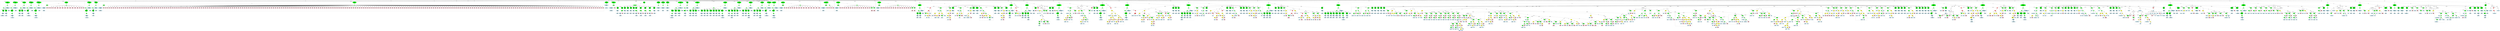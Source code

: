 strict graph "" {
	graph [bb="0,0,1.4325e+05,2144"];
	node [label="\N"];
	subgraph cluster2315 {
		graph [bb="1.2453e+05,883.03,1.2508e+05,1877.6",
			label="g723_enc.c:752:1",
			lheight=0.21,
			lp="1.2481e+05,1866.1",
			lwidth=1.35,
			style=dashed
		];
		subgraph cluster2321 {
			graph [bb="1.2478e+05,891.03,1.2494e+05,1309.5",
				label="g723_enc.c:754:7",
				lheight=0.21,
				lp="1.2486e+05,1298",
				lwidth=1.35,
				style=dashed
			];
			2323	[fillcolor=lightblue,
				height=0.74639,
				label="IdentifierType
names: ['int']",
				pos="1.2486e+05,925.9",
				style="filled,dashed",
				width=1.8463];
			2322	[fillcolor=lightblue,
				height=1.041,
				label="TypeDecl
declname: bits
quals: []",
				pos="1.2486e+05,1062.3",
				style="filled,dashed",
				width=1.8856];
			2322 -- 2323	[label=type,
				lp="1.2487e+05,999.27",
				pos="1.2486e+05,1024.5 1.2486e+05,1001.9 1.2486e+05,973.29 1.2486e+05,952.93"];
			2321	[fillcolor=green,
				height=1.6303,
				label="Decl
name: bits
quals: []
storage: []
funcspec: []",
				pos="1.2485e+05,1219.8",
				style="filled,dashed",
				width=1.591];
			2321 -- 2322	[label=type,
				lp="1.2487e+05,1135.6",
				pos="1.2486e+05,1160.9 1.2486e+05,1140.5 1.2486e+05,1118.2 1.2486e+05,1100"];
		}
		subgraph cluster2318 {
			graph [bb="1.2454e+05,891.03,1.2478e+05,1309.5",
				label="g723_enc.c:753:17",
				lheight=0.21,
				lp="1.2466e+05,1298",
				lwidth=1.44,
				style=dashed
			];
			2320	[fillcolor=lightblue,
				height=0.74639,
				label="IdentifierType
names: ['unsigned', 'char']",
				pos="1.2466e+05,925.9",
				style="filled,dashed",
				width=3.0838];
			2319	[fillcolor=lightblue,
				height=1.041,
				label="TypeDecl
declname: code
quals: []",
				pos="1.2468e+05,1062.3",
				style="filled,dashed",
				width=2.0035];
			2319 -- 2320	[label=type,
				lp="1.2468e+05,999.27",
				pos="1.2467e+05,1024.5 1.2467e+05,1001.9 1.2466e+05,973.29 1.2466e+05,952.93"];
			2318	[fillcolor=green,
				height=1.6303,
				label="Decl
name: code
quals: []
storage: []
funcspec: []",
				pos="1.2468e+05,1219.8",
				style="filled,dashed",
				width=1.591];
			2318 -- 2319	[label=type,
				lp="1.2469e+05,1135.6",
				pos="1.2468e+05,1160.9 1.2468e+05,1140.5 1.2468e+05,1118.2 1.2468e+05,1100"];
		}
		2317	[fillcolor=green,
			height=0.5,
			label=ParamList,
			pos="1.2472e+05,1409.2",
			style="filled,dashed",
			width=1.3179];
		2317 -- 2318	[label="params[0]",
			lp="1.2473e+05,1325",
			pos="1.2472e+05,1391.2 1.2471e+05,1365.7 1.247e+05,1316.4 1.2469e+05,1277.3"];
		2317 -- 2321	[label="params[1]",
			lp="1.2481e+05,1325",
			pos="1.2473e+05,1391.6 1.2475e+05,1364.2 1.2479e+05,1308.5 1.2482e+05,1268.2"];
		2316	[fillcolor=green,
			height=0.5,
			label=FuncDecl,
			pos="1.2487e+05,1598.6",
			style="filled,dashed",
			width=1.2457];
		2316 -- 2317	[label=args,
			lp="1.2481e+05,1514.4",
			pos="1.2485e+05,1581.6 1.2483e+05,1562.6 1.248e+05,1529.8 1.2478e+05,1498.9 1.2476e+05,1475.1 1.2474e+05,1445.4 1.2473e+05,1427.1"];
		2324	[fillcolor=lightblue,
			height=1.041,
			label="TypeDecl
declname: g723_enc_pack_output
quals: []",
			pos="1.2493e+05,1409.2",
			style="filled,dashed",
			width=3.9873];
		2316 -- 2324	[label=type,
			lp="1.2491e+05,1514.4",
			pos="1.2487e+05,1580.6 1.2488e+05,1550.5 1.249e+05,1487.2 1.2492e+05,1446.8"];
		2325	[fillcolor=lightblue,
			height=0.74639,
			label="IdentifierType
names: ['int']",
			pos="1.2501e+05,1219.8",
			style="filled,dashed",
			width=1.8463];
		2324 -- 2325	[label=type,
			lp="1.2498e+05,1325",
			pos="1.2495e+05,1371.6 1.2496e+05,1334.8 1.2498e+05,1278.9 1.25e+05,1246.5"];
		2315	[fillcolor=green,
			height=1.6303,
			label="Decl
name: g723_enc_pack_output
quals: []
storage: []
funcspec: []",
			pos="1.2487e+05,1787.9",
			style="filled,dashed",
			width=3.5355];
		2315 -- 2316	[label=type,
			lp="1.2488e+05,1703.8",
			pos="1.2487e+05,1729.2 1.2487e+05,1690.5 1.2487e+05,1642.1 1.2487e+05,1616.8"];
	}
	subgraph cluster225 {
		graph [bb="46086,1019.4,46640,2067",
			label="g723_enc.c:102:5",
			lheight=0.21,
			lp="46363,2055.5",
			lwidth=1.35,
			style=dashed
		];
		subgraph cluster228 {
			graph [bb="46094,1027.4,46332,1498.9",
				label="g723_enc.c:103:17",
				lheight=0.21,
				lp="46213,1487.4",
				lwidth=1.44,
				style=dashed
			];
			230	[fillcolor=lightblue,
				height=0.74639,
				label="IdentifierType
names: ['unsigned', 'char']",
				pos="46213,1062.3",
				style="filled,dashed",
				width=3.0838];
			229	[fillcolor=lightblue,
				height=1.041,
				label="TypeDecl
declname: code
quals: []",
				pos="46232,1219.8",
				style="filled,dashed",
				width=2.0035];
			229 -- 230	[label=type,
				lp="46235,1135.6",
				pos="46228,1182.3 46224,1153.8 46219,1114.8 46216,1089.3"];
			228	[fillcolor=green,
				height=1.6303,
				label="Decl
name: code
quals: []
storage: []
funcspec: []",
				pos="46260,1409.2",
				style="filled,dashed",
				width=1.591];
			228 -- 229	[label=type,
				lp="46261,1325",
				pos="46251,1351 46247,1320.5 46241,1283.9 46237,1257.3"];
		}
		subgraph cluster231 {
			graph [bb="46340,1027.4,46492,1498.9",
				label="g723_enc.c:104:7",
				lheight=0.21,
				lp="46416,1487.4",
				lwidth=1.35,
				style=dashed
			];
			233	[fillcolor=lightblue,
				height=0.74639,
				label="IdentifierType
names: ['int']",
				pos="46416,1062.3",
				style="filled,dashed",
				width=1.8463];
			232	[fillcolor=lightblue,
				height=1.041,
				label="TypeDecl
declname: bits
quals: []",
				pos="46416,1219.8",
				style="filled,dashed",
				width=1.8856];
			232 -- 233	[label=type,
				lp="46428,1135.6",
				pos="46416,1181.9 46416,1153.4 46416,1114.5 46416,1089.2"];
			231	[fillcolor=green,
				height=1.6303,
				label="Decl
name: bits
quals: []
storage: []
funcspec: []",
				pos="46410,1409.2",
				style="filled,dashed",
				width=1.591];
			231 -- 232	[label=type,
				lp="46425,1325",
				pos="46412,1350.4 46413,1320.1 46414,1283.9 46415,1257.4"];
		}
		227	[fillcolor=green,
			height=0.5,
			label=ParamList,
			pos="46268,1598.6",
			style="filled,dashed",
			width=1.3179];
		227 -- 228	[label="params[0]",
			lp="46293,1514.4",
			pos="46267,1580.3 46266,1555 46264,1506.8 46262,1468.1"];
		227 -- 231	[label="params[1]",
			lp="46363,1514.4",
			pos="46281,1580.9 46302,1553.2 46345,1496.4 46375,1456"];
		226	[fillcolor=green,
			height=0.5,
			label=FuncDecl,
			pos="46268,1787.9",
			style="filled,dashed",
			width=1.2457];
		226 -- 227	[label=args,
			lp="46280,1703.8",
			pos="46268,1769.7 46268,1734 46268,1652.5 46268,1616.8"];
		234	[fillcolor=lightblue,
			height=1.041,
			label="TypeDecl
declname: g723_enc_pack_output
quals: []",
			pos="46484,1598.6",
			style="filled,dashed",
			width=3.9873];
		226 -- 234	[label=type,
			lp="46382,1703.8",
			pos="46286,1771.3 46321,1741.4 46397,1675.5 46444,1634.6"];
		235	[fillcolor=lightblue,
			height=0.74639,
			label="IdentifierType
names: ['int']",
			pos="46566,1409.2",
			style="filled,dashed",
			width=1.8463];
		234 -- 235	[label=type,
			lp="46535,1514.4",
			pos="46500,1561 46516,1524.1 46541,1468.2 46555,1435.8"];
		225	[fillcolor=green,
			height=1.6303,
			label="Decl
name: g723_enc_pack_output
quals: []
storage: []
funcspec: []",
			pos="46250,1977.3",
			style="filled,dashed",
			width=3.5355];
		225 -- 226	[label=type,
			lp="46271,1893.1",
			pos="46256,1918.6 46259,1879.9 46264,1831.5 46266,1806.2"];
	}
	subgraph cluster2312 {
		graph [bb="1.1995e+05,1374.3,1.2007e+05,1647.6",
			label="g723_enc.c:744:3",
			lheight=0.21,
			lp="1.2001e+05,1636.1",
			lwidth=1.35
		];
		2313	[fillcolor=lightblue,
			height=0.74639,
			label="ID
name: i",
			pos="1.2002e+05,1409.2",
			style=filled,
			width=1.1392];
		2312	[fillcolor=red,
			height=0.5,
			label=Return,
			pos="1.2002e+05,1598.6",
			style=filled,
			width=0.95686];
		2312 -- 2313	[label=expr,
			lp="1.2003e+05,1514.4",
			pos="1.2002e+05,1580.3 1.2002e+05,1547.3 1.2002e+05,1475.2 1.2002e+05,1436.3"];
	}
	subgraph cluster2462 {
		graph [bb="1.3234e+05,748.69,1.326e+05,1277.7",
			label="g723_enc.c:807:5",
			lheight=0.21,
			lp="1.3247e+05,1266.2",
			lwidth=1.35
		];
		2465	[fillcolor=lightblue,
			height=0.74639,
			label="ID
name: state_ptr",
			pos="1.3242e+05,783.56",
			style=filled,
			width=1.9838];
		2464	[fillcolor=green,
			height=0.74639,
			label="StructRef
type: ->",
			pos="1.3242e+05,925.9",
			style=filled,
			width=1.3356];
		2464 -- 2465	[label=name,
			lp="1.3243e+05,856.93",
			pos="1.3242e+05,898.83 1.3242e+05,873.63 1.3242e+05,835.65 1.3242e+05,810.49"];
		2466	[fillcolor=lightblue,
			height=0.74639,
			label="ID
name: b",
			pos="1.3255e+05,783.56",
			style=filled,
			width=1.1982];
		2464 -- 2466	[label=field,
			lp="1.325e+05,856.93",
			pos="1.3244e+05,901.96 1.3246e+05,885.23 1.3248e+05,862 1.325e+05,841.43 1.3251e+05,830.24 1.3252e+05,817.74 1.3253e+05,807.32"];
		2463	[fillcolor=green,
			height=0.5,
			label=ArrayRef,
			pos="1.3243e+05,1062.3",
			style=filled,
			width=1.2277];
		2463 -- 2464	[label=name,
			lp="1.3244e+05,999.27",
			pos="1.3243e+05,1044.2 1.3243e+05,1021.2 1.3242e+05,979.94 1.3242e+05,952.99"];
		2467	[fillcolor=lightblue,
			height=0.74639,
			label="ID
name: cnta",
			pos="1.3254e+05,925.9",
			style=filled,
			width=1.5124];
		2463 -- 2467	[label=subscript,
			lp="1.3251e+05,999.27",
			pos="1.3245e+05,1044.8 1.3247e+05,1021.4 1.325e+05,978.34 1.3252e+05,951.25"];
		2462	[fillcolor=green,
			height=0.74639,
			label="Assignment
op: =",
			pos="1.3248e+05,1219.8",
			style=filled,
			width=1.6106];
		2462 -- 2463	[label=lvalue,
			lp="1.3248e+05,1135.6",
			pos="1.3247e+05,1193.1 1.3246e+05,1161.2 1.3245e+05,1107.6 1.3244e+05,1080.3"];
		2468	[fillcolor=pink,
			height=1.041,
			label="Constant
type: int
value: 0",
			pos="1.3254e+05,1062.3",
			style=filled,
			width=1.2767];
		2462 -- 2468	[label=rvalue,
			lp="1.3253e+05,1135.6",
			pos="1.3249e+05,1193.1 1.325e+05,1167.2 1.3252e+05,1127.1 1.3253e+05,1098.3"];
	}
	subgraph cluster84 {
		graph [bb="45646,883.03,46078,2067",
			label="g723_enc.c:68:5",
			lheight=0.21,
			lp="45862,2055.5",
			lwidth=1.26,
			style=dashed
		];
		subgraph cluster87 {
			graph [bb="45654,891.03,45880,1498.9",
				label="g723_enc.c:68:54",
				lheight=0.21,
				lp="45767,1487.4",
				lwidth=1.35,
				style=dashed
			];
			90	[fillcolor=lightblue,
				height=0.74639,
				label="Struct
name: g723_enc_state_t",
				pos="45767,925.9",
				style="filled,dashed",
				width=2.9266];
			89	[fillcolor=lightblue,
				height=1.041,
				label="TypeDecl
declname: state_ptr
quals: []",
				pos="45758,1062.3",
				style="filled,dashed",
				width=2.4159];
			89 -- 90	[label=type,
				lp="45775,999.27",
				pos="45760,1024.5 45762,1001.9 45764,973.29 45765,952.93"];
			88	[fillcolor=green,
				height=0.74639,
				label="PtrDecl
quals: []",
				pos="45744,1219.8",
				style="filled,dashed",
				width=1.2178];
			88 -- 89	[label=type,
				lp="45764,1135.6",
				pos="45746,1192.8 45749,1167.3 45752,1128.4 45755,1099.9"];
			87	[fillcolor=green,
				height=1.6303,
				label="Decl
name: state_ptr
quals: []
storage: []
funcspec: []",
				pos="45737,1409.2",
				style="filled,dashed",
				width=1.9838];
			87 -- 88	[label=type,
				lp="45753,1325",
				pos="45739,1350.4 45740,1315.8 45742,1273.5 45743,1246.8"];
		}
		86	[fillcolor=green,
			height=0.5,
			label=ParamList,
			pos="45701,1598.6",
			style="filled,dashed",
			width=1.3179];
		86 -- 87	[label="params[0]",
			lp="45746,1514.4",
			pos="45704,1580.6 45709,1555.3 45719,1506.4 45726,1467.5"];
		85	[fillcolor=green,
			height=0.5,
			label=FuncDecl,
			pos="45918,1787.9",
			style="filled,dashed",
			width=1.2457];
		85 -- 86	[label=args,
			lp="45792,1703.8",
			pos="45889,1774.1 45854,1757.9 45797,1727.3 45757,1688.3 45735,1666.9 45718,1635.7 45709,1616.5"];
		91	[fillcolor=lightblue,
			height=1.041,
			label="TypeDecl
declname: g723_enc_predictor_pole
quals: []",
			pos="45918,1598.6",
			style="filled,dashed",
			width=4.223];
		85 -- 91	[label=type,
			lp="45930,1703.8",
			pos="45918,1769.7 45918,1739.5 45918,1676.6 45918,1636.3"];
		92	[fillcolor=lightblue,
			height=0.74639,
			label="IdentifierType
names: ['int']",
			pos="45954,1409.2",
			style="filled,dashed",
			width=1.8463];
		91 -- 92	[label=type,
			lp="45947,1514.4",
			pos="45925,1561 45932,1524.3 45943,1468.6 45949,1436.1"];
		84	[fillcolor=green,
			height=1.6303,
			label="Decl
name: g723_enc_predictor_pole
quals: []
storage: []
funcspec: []",
			pos="45930,1977.3",
			style="filled,dashed",
			width=3.7712];
		84 -- 85	[label=type,
			lp="45938,1893.1",
			pos="45926,1918.6 45924,1879.9 45921,1831.5 45919,1806.2"];
	}
	subgraph cluster1436 {
		graph [bb="82146,748.69,82409,1277.7",
			label="g723_enc.c:492:5",
			lheight=0.21,
			lp="82278,1266.2",
			lwidth=1.35
		];
		1439	[fillcolor=lightblue,
			height=0.74639,
			label="ID
name: state_ptr",
			pos="82225,783.56",
			style=filled,
			width=1.9838];
		1438	[fillcolor=green,
			height=0.74639,
			label="StructRef
type: ->",
			pos="82238,925.9",
			style=filled,
			width=1.3356];
		1438 -- 1439	[label=name,
			lp="82248,856.93",
			pos="82236,898.83 82233,873.63 82230,835.65 82227,810.49"];
		1440	[fillcolor=lightblue,
			height=0.74639,
			label="ID
name: b",
			pos="82358,783.56",
			style=filled,
			width=1.1982];
		1438 -- 1440	[label=field,
			lp="82314,856.93",
			pos="82258,901.41 82280,875.35 82316,833.56 82338,807.66"];
		1437	[fillcolor=green,
			height=0.5,
			label=ArrayRef,
			pos="82245,1062.3",
			style=filled,
			width=1.2277];
		1437 -- 1438	[label=name,
			lp="82258,999.27",
			pos="82244,1044.2 82243,1021.2 82241,979.94 82239,952.99"];
		1441	[fillcolor=pink,
			height=1.041,
			label="Constant
type: int
value: 5",
			pos="82350,925.9",
			style=filled,
			width=1.2767];
		1437 -- 1441	[label=subscript,
			lp="82322,999.27",
			pos="82258,1044.8 82275,1023.2 82305,984.92 82326,957.85"];
		1436	[fillcolor=green,
			height=0.74639,
			label="Assignment
op: =",
			pos="82343,1219.8",
			style=filled,
			width=1.6106];
		1436 -- 1437	[label=lvalue,
			lp="82311,1135.6",
			pos="82327,1193.8 82307,1161.9 82273,1107.4 82256,1080"];
		1442	[fillcolor=pink,
			height=1.041,
			label="Constant
type: int
value: 0",
			pos="82353,1062.3",
			style=filled,
			width=1.2767];
		1436 -- 1442	[label=rvalue,
			lp="82366,1135.6",
			pos="82345,1192.8 82346,1167.3 82349,1128.4 82351,1099.9"];
	}
	subgraph cluster2161 {
		graph [bb="1.1868e+05,1184.9,1.1884e+05,1688.3",
			label="g723_enc.c:703:20",
			lheight=0.21,
			lp="1.1876e+05,1676.8",
			lwidth=1.44,
			style=dashed
		];
		2163	[fillcolor=lightblue,
			height=0.74639,
			label="IdentifierType
names: ['short']",
			pos="1.1876e+05,1219.8",
			style="filled,dashed",
			width=1.9642];
		2162	[fillcolor=lightblue,
			height=1.041,
			label="TypeDecl
declname: se
quals: []",
			pos="1.1876e+05,1409.2",
			style="filled,dashed",
			width=1.7285];
		2162 -- 2163	[label=type,
			lp="1.1878e+05,1325",
			pos="1.1876e+05,1371.6 1.1876e+05,1334.9 1.1876e+05,1279.2 1.1876e+05,1246.7"];
		2161	[fillcolor=green,
			height=1.6303,
			label="Decl
name: se
quals: []
storage: []
funcspec: []",
			pos="1.1877e+05,1598.6",
			style="filled,dashed",
			width=1.591];
		2161 -- 2162	[label=type,
			lp="1.1878e+05,1514.4",
			pos="1.1877e+05,1539.8 1.1877e+05,1509.5 1.1877e+05,1473.3 1.1877e+05,1446.8"];
	}
	subgraph cluster1028 {
		graph [bb="70582,1184.9,70746,1688.3",
			label="g723_enc.c:350:9",
			lheight=0.21,
			lp="70664,1676.8",
			lwidth=1.35,
			style=dashed
		];
		1030	[fillcolor=lightblue,
			height=0.74639,
			label="IdentifierType
names: ['short']",
			pos="70664,1219.8",
			style="filled,dashed",
			width=1.9642];
		1029	[fillcolor=lightblue,
			height=1.041,
			label="TypeDecl
declname: mant
quals: []",
			pos="70664,1409.2",
			style="filled,dashed",
			width=2.0428];
		1029 -- 1030	[label=type,
			lp="70676,1325",
			pos="70664,1371.6 70664,1334.9 70664,1279.2 70664,1246.7"];
		1028	[fillcolor=green,
			height=1.6303,
			label="Decl
name: mant
quals: []
storage: []
funcspec: []",
			pos="70656,1598.6",
			style="filled,dashed",
			width=1.6106];
		1028 -- 1029	[label=type,
			lp="70672,1514.4",
			pos="70658,1539.8 70660,1509.5 70661,1473.3 70662,1446.8"];
	}
	subgraph cluster2444 {
		graph [bb="1.3146e+05,748.69,1.3173e+05,1277.7",
			label="g723_enc.c:803:5",
			lheight=0.21,
			lp="1.3159e+05,1266.2",
			lwidth=1.35
		];
		2447	[fillcolor=lightblue,
			height=0.74639,
			label="ID
name: state_ptr",
			pos="1.3154e+05,783.56",
			style=filled,
			width=1.9838];
		2446	[fillcolor=green,
			height=0.74639,
			label="StructRef
type: ->",
			pos="1.3154e+05,925.9",
			style=filled,
			width=1.3356];
		2446 -- 2447	[label=name,
			lp="1.3156e+05,856.93",
			pos="1.3154e+05,898.83 1.3154e+05,873.63 1.3154e+05,835.65 1.3154e+05,810.49"];
		2448	[fillcolor=lightblue,
			height=0.74639,
			label="ID
name: sr",
			pos="1.3168e+05,783.56",
			style=filled,
			width=1.2571];
		2446 -- 2448	[label=field,
			lp="1.3162e+05,856.93",
			pos="1.3156e+05,901.73 1.3159e+05,875.57 1.3163e+05,833.28 1.3165e+05,807.3"];
		2445	[fillcolor=green,
			height=0.5,
			label=ArrayRef,
			pos="1.3154e+05,1062.3",
			style=filled,
			width=1.2277];
		2445 -- 2446	[label=name,
			lp="1.3156e+05,999.27",
			pos="1.3154e+05,1044.2 1.3154e+05,1021.2 1.3154e+05,979.94 1.3154e+05,952.99"];
		2449	[fillcolor=lightblue,
			height=0.74639,
			label="ID
name: cnta",
			pos="1.3166e+05,925.9",
			style=filled,
			width=1.5124];
		2445 -- 2449	[label=subscript,
			lp="1.3163e+05,999.27",
			pos="1.3155e+05,1045 1.3158e+05,1021.6 1.3161e+05,978.04 1.3164e+05,950.87"];
		2444	[fillcolor=green,
			height=0.74639,
			label="Assignment
op: =",
			pos="1.3154e+05,1219.8",
			style=filled,
			width=1.6106];
		2444 -- 2445	[label=lvalue,
			lp="1.3156e+05,1135.6",
			pos="1.3154e+05,1192.8 1.3154e+05,1160.9 1.3154e+05,1108 1.3154e+05,1080.7"];
		2450	[fillcolor=pink,
			height=1.041,
			label="Constant
type: int
value: 32",
			pos="1.3165e+05,1062.3",
			style=filled,
			width=1.316];
		2444 -- 2450	[label=rvalue,
			lp="1.3162e+05,1135.6",
			pos="1.3156e+05,1194.2 1.3158e+05,1167.4 1.3161e+05,1124.7 1.3163e+05,1095.3"];
	}
	subgraph cluster762 {
		graph [bb="58469,740.69,59105,1877.6",
			label="g723_enc.c:242:5",
			lheight=0.21,
			lp="58787,1866.1",
			lwidth=1.35,
			style=dashed
		];
		subgraph cluster765 {
			graph [bb="58477,891.03,58625,1309.5",
				label="g723_enc.c:243:7",
				lheight=0.21,
				lp="58551,1298",
				lwidth=1.35,
				style=dashed
			];
			767	[fillcolor=lightblue,
				height=0.74639,
				label="IdentifierType
names: ['int']",
				pos="58551,925.9",
				style="filled,dashed",
				width=1.8463];
			766	[fillcolor=lightblue,
				height=1.041,
				label="TypeDecl
declname: val
quals: []",
				pos="58551,1062.3",
				style="filled,dashed",
				width=1.8267];
			766 -- 767	[label=type,
				lp="58563,999.27",
				pos="58551,1024.5 58551,1001.9 58551,973.29 58551,952.93"];
			765	[fillcolor=green,
				height=1.6303,
				label="Decl
name: val
quals: []
storage: []
funcspec: []",
				pos="58557,1219.8",
				style="filled,dashed",
				width=1.591];
			765 -- 766	[label=type,
				lp="58566,1135.6",
				pos="58555,1160.9 58554,1140.5 58553,1118.2 58552,1100"];
		}
		subgraph cluster772 {
			graph [bb="58803,891.03,58957,1309.5",
				label="g723_enc.c:245:7",
				lheight=0.21,
				lp="58880,1298",
				lwidth=1.35,
				style=dashed
			];
			774	[fillcolor=lightblue,
				height=0.74639,
				label="IdentifierType
names: ['int']",
				pos="58880,925.9",
				style="filled,dashed",
				width=1.8463];
			773	[fillcolor=lightblue,
				height=1.041,
				label="TypeDecl
declname: size
quals: []",
				pos="58880,1062.3",
				style="filled,dashed",
				width=1.9249];
			773 -- 774	[label=type,
				lp="58892,999.27",
				pos="58880,1024.5 58880,1001.9 58880,973.29 58880,952.93"];
			772	[fillcolor=green,
				height=1.6303,
				label="Decl
name: size
quals: []
storage: []
funcspec: []",
				pos="58874,1219.8",
				style="filled,dashed",
				width=1.591];
			772 -- 773	[label=type,
				lp="58890,1135.6",
				pos="58876,1160.9 58877,1140.5 58878,1118.2 58879,1100"];
		}
		subgraph cluster768 {
			graph [bb="58633,748.69,58795,1309.5",
				label="g723_enc.c:244:9",
				lheight=0.21,
				lp="58714,1298",
				lwidth=1.35,
				style=dashed
			];
			771	[fillcolor=lightblue,
				height=0.74639,
				label="IdentifierType
names: ['short']",
				pos="58714,783.56",
				style="filled,dashed",
				width=1.9642];
			770	[fillcolor=lightblue,
				height=1.041,
				label="TypeDecl
declname: table
quals: []",
				pos="58714,925.9",
				style="filled,dashed",
				width=2.0231];
			770 -- 771	[label=type,
				lp="58726,856.93",
				pos="58714,888.4 58714,864.03 58714,832.57 58714,810.69"];
			769	[fillcolor=green,
				height=0.74639,
				label="PtrDecl
quals: []",
				pos="58719,1062.3",
				style="filled,dashed",
				width=1.2178];
			769 -- 770	[label=type,
				lp="58729,999.27",
				pos="58718,1035.3 58717,1014.9 58716,986.16 58715,963.39"];
			768	[fillcolor=green,
				height=1.6303,
				label="Decl
name: table
quals: []
storage: []
funcspec: []",
				pos="58728,1219.8",
				style="filled,dashed",
				width=1.591];
			768 -- 769	[label=type,
				lp="58736,1135.6",
				pos="58725,1160.9 58723,1136.4 58722,1109 58721,1089.5"];
		}
		764	[fillcolor=green,
			height=0.5,
			label=ParamList,
			pos="58748,1409.2",
			style="filled,dashed",
			width=1.3179];
		764 -- 765	[label="params[0]",
			lp="58679,1325",
			pos="58727,1392.9 58703,1374.4 58661,1341.7 58629,1309.5 58616,1296.4 58603,1281.1 58592,1266.9"];
		764 -- 768	[label="params[1]",
			lp="58768,1325",
			pos="58746,1390.9 58743,1365.5 58738,1317 58734,1278.3"];
		764 -- 772	[label="params[2]",
			lp="58837,1325",
			pos="58759,1391.7 58770,1376.4 58786,1353 58800,1332.5 58814,1311.8 58829,1288.8 58842,1269"];
		763	[fillcolor=green,
			height=0.5,
			label=FuncDecl,
			pos="58814,1598.6",
			style="filled,dashed",
			width=1.2457];
		763 -- 764	[label=args,
			lp="58798,1514.4",
			pos="58808,1580.6 58795,1545 58767,1462.9 58754,1427.2"];
		775	[fillcolor=lightblue,
			height=1.041,
			label="TypeDecl
declname: g723_enc_quan
quals: []",
			pos="58946,1409.2",
			style="filled,dashed",
			width=3.182];
		763 -- 775	[label=type,
			lp="58889,1514.4",
			pos="58826,1580.9 58847,1550.8 58892,1486.3 58921,1445.8"];
		776	[fillcolor=lightblue,
			height=0.74639,
			label="IdentifierType
names: ['int']",
			pos="59031,1219.8",
			style="filled,dashed",
			width=1.8463];
		775 -- 776	[label=type,
			lp="58998,1325",
			pos="58962,1372.1 58979,1335.2 59005,1278.8 59019,1246.3"];
		762	[fillcolor=green,
			height=1.6303,
			label="Decl
name: g723_enc_quan
quals: []
storage: []
funcspec: []",
			pos="58814,1787.9",
			style="filled,dashed",
			width=2.7499];
		762 -- 763	[label=type,
			lp="58826,1703.8",
			pos="58814,1729.2 58814,1690.5 58814,1642.1 58814,1616.8"];
	}
	subgraph cluster806 {
		graph [bb="59367,336.04,59513,699.08",
			label="g723_enc.c:255:19",
			lheight=0.21,
			lp="59440,687.58",
			lwidth=1.44,
			style=dashed
		];
		subgraph cluster807 {
			graph [bb="59375,344.04,59505,562.73",
				label="g723_enc.c:255:19",
				lheight=0.21,
				lp="59440,551.23",
				lwidth=1.44
			];
			808	[fillcolor=lightblue,
				height=0.74639,
				label="ID
name: table",
				pos="59440,378.91",
				style=filled,
				width=1.5713];
			807	[fillcolor=green,
				height=0.74639,
				label="UnaryOp
op: p++",
				pos="59445,504.86",
				style=filled,
				width=1.316];
			807 -- 808	[label=expr,
				lp="59456,441.89",
				pos="59444,477.88 59443,456.72 59442,427.01 59441,405.86"];
		}
		806	[fillcolor=green,
			height=0.74639,
			label="UnaryOp
op: *",
			pos="59448,641.21",
			style="filled,dashed",
			width=1.316];
		806 -- 807	[label=expr,
			lp="59460,578.23",
			pos="59447,614.31 59447,590.67 59446,555.9 59446,532.15"];
	}
	subgraph cluster2371 {
		graph [bb="1.2675e+05,880.43,1.2696e+05,1277.7",
			label="g723_enc.c:770:5",
			lheight=0.21,
			lp="1.2686e+05,1266.2",
			lwidth=1.35
		];
		2372	[fillcolor=lightblue,
			height=0.74639,
			label="ID
name: i",
			pos="1.268e+05,1062.3",
			style=filled,
			width=1.1392];
		2371	[fillcolor=green,
			height=0.74639,
			label="Assignment
op: =",
			pos="1.269e+05,1219.8",
			style=filled,
			width=1.6106];
		2371 -- 2372	[label=lvalue,
			lp="1.2686e+05,1135.6",
			pos="1.2688e+05,1193.8 1.2686e+05,1164.5 1.2683e+05,1116.3 1.2681e+05,1087.4"];
		2373	[fillcolor=yellow,
			height=0.74639,
			label="BinaryOp
op: +",
			pos="1.2691e+05,1062.3",
			style=filled,
			width=1.3749];
		2371 -- 2373	[label=rvalue,
			lp="1.2692e+05,1135.6",
			pos="1.269e+05,1192.8 1.269e+05,1164 1.269e+05,1117.8 1.269e+05,1089.1"];
		2374	[fillcolor=lightblue,
			height=0.74639,
			label="ID
name: i",
			pos="1.268e+05,925.9",
			style=filled,
			width=1.1392];
		2373 -- 2374	[label=left,
			lp="1.2687e+05,999.27",
			pos="1.2689e+05,1037.2 1.2687e+05,1012.6 1.2684e+05,974.63 1.2682e+05,950.26"];
		2375	[fillcolor=pink,
			height=1.041,
			label="Constant
type: int
value: 1",
			pos="1.2691e+05,925.9",
			style=filled,
			width=1.2767];
		2373 -- 2375	[label=right,
			lp="1.2692e+05,999.27",
			pos="1.2691e+05,1035.3 1.2691e+05,1014.9 1.2691e+05,986.16 1.2691e+05,963.39"];
	}
	subgraph cluster1429 {
		graph [bb="81875,748.69,82138,1277.7",
			label="g723_enc.c:491:5",
			lheight=0.21,
			lp="82006,1266.2",
			lwidth=1.35
		];
		1432	[fillcolor=lightblue,
			height=0.74639,
			label="ID
name: state_ptr",
			pos="81954,783.56",
			style=filled,
			width=1.9838];
		1431	[fillcolor=green,
			height=0.74639,
			label="StructRef
type: ->",
			pos="81968,925.9",
			style=filled,
			width=1.3356];
		1431 -- 1432	[label=name,
			lp="81978,856.93",
			pos="81965,898.83 81963,873.63 81959,835.65 81957,810.49"];
		1433	[fillcolor=lightblue,
			height=0.74639,
			label="ID
name: b",
			pos="82087,783.56",
			style=filled,
			width=1.1982];
		1431 -- 1433	[label=field,
			lp="82044,856.93",
			pos="81988,901.41 82010,875.35 82045,833.56 82067,807.66"];
		1430	[fillcolor=green,
			height=0.5,
			label=ArrayRef,
			pos="81974,1062.3",
			style=filled,
			width=1.2277];
		1430 -- 1431	[label=name,
			lp="81988,999.27",
			pos="81973,1044.2 81972,1021.2 81970,979.94 81969,952.99"];
		1434	[fillcolor=pink,
			height=1.041,
			label="Constant
type: int
value: 4",
			pos="82080,925.9",
			style=filled,
			width=1.2767];
		1430 -- 1434	[label=subscript,
			lp="82052,999.27",
			pos="81987,1044.8 82004,1023.2 82034,984.92 82056,957.85"];
		1429	[fillcolor=green,
			height=0.74639,
			label="Assignment
op: =",
			pos="82072,1219.8",
			style=filled,
			width=1.6106];
		1429 -- 1430	[label=lvalue,
			lp="82040,1135.6",
			pos="82056,1193.8 82036,1161.9 82002,1107.4 81985,1080"];
		1435	[fillcolor=pink,
			height=1.041,
			label="Constant
type: int
value: 0",
			pos="82082,1062.3",
			style=filled,
			width=1.2767];
		1429 -- 1435	[label=rvalue,
			lp="82095,1135.6",
			pos="82074,1192.8 82075,1167.3 82078,1128.4 82080,1099.9"];
	}
	subgraph cluster73 {
		graph [bb="45178,1019.4,45638,2067",
			label="g723_enc.c:67:5",
			lheight=0.21,
			lp="45408,2055.5",
			lwidth=1.26,
			style=dashed
		];
		subgraph cluster79 {
			graph [bb="45342,1027.4,45490,1498.9",
				label="g723_enc.c:67:33",
				lheight=0.21,
				lp="45416,1487.4",
				lwidth=1.35,
				style=dashed
			];
			81	[fillcolor=lightblue,
				height=0.74639,
				label="IdentifierType
names: ['int']",
				pos="45416,1062.3",
				style="filled,dashed",
				width=1.8463];
			80	[fillcolor=lightblue,
				height=1.041,
				label="TypeDecl
declname: srn
quals: []",
				pos="45416,1219.8",
				style="filled,dashed",
				width=1.8267];
			80 -- 81	[label=type,
				lp="45428,1135.6",
				pos="45416,1181.9 45416,1153.4 45416,1114.5 45416,1089.2"];
			79	[fillcolor=green,
				height=1.6303,
				label="Decl
name: srn
quals: []
storage: []
funcspec: []",
				pos="45411,1409.2",
				style="filled,dashed",
				width=1.591];
			79 -- 80	[label=type,
				lp="45426,1325",
				pos="45413,1350.4 45413,1320.1 45414,1283.9 45415,1257.4"];
		}
		subgraph cluster76 {
			graph [bb="45186,1027.4,45334,1498.9",
				label="g723_enc.c:67:25",
				lheight=0.21,
				lp="45260,1487.4",
				lwidth=1.35,
				style=dashed
			];
			78	[fillcolor=lightblue,
				height=0.74639,
				label="IdentifierType
names: ['int']",
				pos="45260,1062.3",
				style="filled,dashed",
				width=1.8463];
			77	[fillcolor=lightblue,
				height=1.041,
				label="TypeDecl
declname: an
quals: []",
				pos="45262,1219.8",
				style="filled,dashed",
				width=1.7481];
			77 -- 78	[label=type,
				lp="45273,1135.6",
				pos="45262,1181.9 45261,1153.4 45261,1114.5 45260,1089.2"];
			76	[fillcolor=green,
				height=1.6303,
				label="Decl
name: an
quals: []
storage: []
funcspec: []",
				pos="45267,1409.2",
				style="filled,dashed",
				width=1.591];
			76 -- 77	[label=type,
				lp="45277,1325",
				pos="45265,1350.4 45265,1320.1 45264,1283.9 45263,1257.4"];
		}
		75	[fillcolor=green,
			height=0.5,
			label=ParamList,
			pos="45330,1598.6",
			style="filled,dashed",
			width=1.3179];
		75 -- 76	[label="params[0]",
			lp="45333,1514.4",
			pos="45324,1580.6 45316,1554.8 45299,1504.3 45285,1465"];
		75 -- 79	[label="params[1]",
			lp="45399,1514.4",
			pos="45338,1580.5 45345,1565.2 45356,1542.2 45365,1521.9 45373,1503 45382,1482.3 45389,1463.8"];
		74	[fillcolor=green,
			height=0.5,
			label=FuncDecl,
			pos="45513,1787.9",
			style="filled,dashed",
			width=1.2457];
		74 -- 75	[label=args,
			lp="45420,1703.8",
			pos="45490,1772.2 45463,1754.5 45418,1722.8 45387,1688.3 45367,1665.8 45349,1635.2 45339,1616.4"];
		82	[fillcolor=lightblue,
			height=1.041,
			label="TypeDecl
declname: g723_enc_fmult
quals: []",
			pos="45513,1598.6",
			style="filled,dashed",
			width=3.2605];
		74 -- 82	[label=type,
			lp="45525,1703.8",
			pos="45513,1769.7 45513,1739.5 45513,1676.6 45513,1636.3"];
		83	[fillcolor=lightblue,
			height=0.74639,
			label="IdentifierType
names: ['int']",
			pos="45564,1409.2",
			style="filled,dashed",
			width=1.8463];
		82 -- 83	[label=type,
			lp="45549,1514.4",
			pos="45523,1561 45533,1524.3 45548,1468.6 45557,1436.1"];
		73	[fillcolor=green,
			height=1.6303,
			label="Decl
name: g723_enc_fmult
quals: []
storage: []
funcspec: []",
			pos="45521,1977.3",
			style="filled,dashed",
			width=2.8088];
		73 -- 74	[label=type,
			lp="45530,1893.1",
			pos="45519,1918.6 45517,1879.9 45515,1831.5 45514,1806.2"];
	}
	subgraph cluster642 {
		graph [bb="53140,1184.9,53310,1688.3",
			label="g723_enc.c:204:16",
			lheight=0.21,
			lp="53225,1676.8",
			lwidth=1.44,
			style=dashed
		];
		644	[fillcolor=lightblue,
			height=0.74639,
			label="IdentifierType
names: ['short']",
			pos="53225,1219.8",
			style="filled,dashed",
			width=1.9642];
		643	[fillcolor=lightblue,
			height=1.041,
			label="TypeDecl
declname: anexp
quals: []",
			pos="53225,1409.2",
			style="filled,dashed",
			width=2.141];
		643 -- 644	[label=type,
			lp="53237,1325",
			pos="53225,1371.6 53225,1334.9 53225,1279.2 53225,1246.7"];
		642	[fillcolor=green,
			height=1.6303,
			label="Decl
name: anexp
quals: []
storage: []
funcspec: []",
			pos="53233,1598.6",
			style="filled,dashed",
			width=1.6892];
		642 -- 643	[label=type,
			lp="53242,1514.4",
			pos="53231,1539.8 53229,1509.5 53228,1473.3 53227,1446.8"];
	}
	subgraph cluster1025 {
		graph [bb="70416,1184.9,70574,1688.3",
			label="g723_enc.c:349:9",
			lheight=0.21,
			lp="70495,1676.8",
			lwidth=1.35,
			style=dashed
		];
		1027	[fillcolor=lightblue,
			height=0.74639,
			label="IdentifierType
names: ['short']",
			pos="70495,1219.8",
			style="filled,dashed",
			width=1.9642];
		1026	[fillcolor=lightblue,
			height=1.041,
			label="TypeDecl
declname: exp
quals: []",
			pos="70497,1409.2",
			style="filled,dashed",
			width=1.8856];
		1026 -- 1027	[label=type,
			lp="70509,1325",
			pos="70497,1371.6 70496,1334.9 70496,1279.2 70495,1246.7"];
		1025	[fillcolor=green,
			height=1.6303,
			label="Decl
name: exp
quals: []
storage: []
funcspec: []",
			pos="70506,1598.6",
			style="filled,dashed",
			width=1.591];
		1025 -- 1026	[label=type,
			lp="70515,1514.4",
			pos="70503,1539.8 70502,1509.5 70500,1473.3 70499,1446.8"];
	}
	subgraph cluster797 {
		graph [bb="59927,1184.9,60047,1467.1",
			label="g723_enc.c:252:28",
			lheight=0.21,
			lp="59987,1455.6",
			lwidth=1.44
		];
		798	[fillcolor=lightblue,
			height=0.74639,
			label="ID
name: i",
			pos="59982,1219.8",
			style=filled,
			width=1.1392];
		797	[fillcolor=green,
			height=0.74639,
			label="UnaryOp
op: ++",
			pos="59982,1409.2",
			style=filled,
			width=1.316];
		797 -- 798	[label=expr,
			lp="59994,1325",
			pos="59982,1382.1 59982,1346.4 59982,1282.7 59982,1246.9"];
	}
	subgraph cluster1422 {
		graph [bb="83768,748.69,84031,1277.7",
			label="g723_enc.c:490:5",
			lheight=0.21,
			lp="83900,1266.2",
			lwidth=1.35
		];
		1425	[fillcolor=lightblue,
			height=0.74639,
			label="ID
name: state_ptr",
			pos="83847,783.56",
			style=filled,
			width=1.9838];
		1424	[fillcolor=green,
			height=0.74639,
			label="StructRef
type: ->",
			pos="83847,925.9",
			style=filled,
			width=1.3356];
		1424 -- 1425	[label=name,
			lp="83862,856.93",
			pos="83847,898.83 83847,873.63 83847,835.65 83847,810.49"];
		1426	[fillcolor=lightblue,
			height=0.74639,
			label="ID
name: b",
			pos="83980,783.56",
			style=filled,
			width=1.1982];
		1424 -- 1426	[label=field,
			lp="83932,856.93",
			pos="83869,901.96 83885,885.23 83908,862 83927,841.43 83938,830.24 83949,817.74 83959,807.32"];
		1423	[fillcolor=green,
			height=0.5,
			label=ArrayRef,
			pos="83847,1062.3",
			style=filled,
			width=1.2277];
		1423 -- 1424	[label=name,
			lp="83862,999.27",
			pos="83847,1044.2 83847,1021.2 83847,979.94 83847,952.99"];
		1427	[fillcolor=pink,
			height=1.041,
			label="Constant
type: int
value: 3",
			pos="83959,925.9",
			style=filled,
			width=1.2767];
		1423 -- 1427	[label=subscript,
			lp="83928,999.27",
			pos="83861,1045 83879,1023.4 83911,984.66 83934,957.46"];
		1422	[fillcolor=green,
			height=0.74639,
			label="Assignment
op: =",
			pos="83847,1219.8",
			style=filled,
			width=1.6106];
		1422 -- 1423	[label=lvalue,
			lp="83864,1135.6",
			pos="83847,1192.8 83847,1160.9 83847,1108 83847,1080.7"];
		1428	[fillcolor=pink,
			height=1.041,
			label="Constant
type: int
value: 0",
			pos="83955,1062.3",
			style=filled,
			width=1.2767];
		1422 -- 1428	[label=rvalue,
			lp="83925,1135.6",
			pos="83864,1193.8 83883,1167 83913,1124.4 83933,1095.2"];
	}
	subgraph cluster2264 {
		graph [bb="1.1813e+05,880.43,1.1867e+05,1656.4",
			label="g723_enc.c:734:3",
			lheight=0.21,
			lp="1.184e+05,1644.9",
			lwidth=1.35
		];
		2265	[fillcolor=lightblue,
			height=0.74639,
			label="ID
name: dq",
			pos="1.1849e+05,1409.2",
			style=filled,
			width=1.3356];
		2264	[fillcolor=green,
			height=0.74639,
			label="Assignment
op: =",
			pos="1.186e+05,1598.6",
			style=filled,
			width=1.6106];
		2264 -- 2265	[label=lvalue,
			lp="1.1857e+05,1514.4",
			pos="1.1858e+05,1572.3 1.1856e+05,1536.3 1.1853e+05,1470.8 1.185e+05,1435.1"];
		2266	[fillcolor=green,
			height=0.5,
			label=FuncCall,
			pos="1.186e+05,1409.2",
			style=filled,
			width=1.1916];
		2264 -- 2266	[label=rvalue,
			lp="1.1862e+05,1514.4",
			pos="1.186e+05,1571.5 1.186e+05,1532.6 1.186e+05,1460.3 1.186e+05,1427.4"];
		2267	[fillcolor=lightblue,
			height=0.74639,
			label="ID
name: g723_enc_reconstruct",
			pos="1.1842e+05,1219.8",
			style=filled,
			width=3.398];
		2266 -- 2267	[label=name,
			lp="1.1855e+05,1325",
			pos="1.1858e+05,1391.8 1.1857e+05,1380.2 1.1856e+05,1364.2 1.1855e+05,1350.5 1.1851e+05,1313.5 1.1847e+05,1272.1 1.1844e+05,1246.2"];
		2268	[fillcolor=green,
			height=0.5,
			label=ExprList,
			pos="1.186e+05,1219.8",
			style=filled,
			width=1.1555];
		2266 -- 2268	[label=args,
			lp="1.1861e+05,1325",
			pos="1.186e+05,1390.9 1.186e+05,1355.2 1.186e+05,1273.7 1.186e+05,1238.1"];
		2269	[fillcolor=yellow,
			height=0.74639,
			label="BinaryOp
op: &",
			pos="1.1828e+05,1062.3",
			style=filled,
			width=1.3749];
		2268 -- 2269	[label="exprs[0]",
			lp="1.1852e+05,1135.6",
			pos="1.1859e+05,1202.4 1.1858e+05,1189.6 1.1856e+05,1172.2 1.1855e+05,1161.1 1.1855e+05,1159.5 1.184e+05,1105 1.1832e+05,1078"];
		2272	[fillcolor=green,
			height=0.5,
			label=ArrayRef,
			pos="1.1851e+05,1062.3",
			style=filled,
			width=1.2277];
		2268 -- 2272	[label="exprs[1]",
			lp="1.1858e+05,1135.6",
			pos="1.1859e+05,1202.2 1.1857e+05,1172.4 1.1854e+05,1110.3 1.1852e+05,1080.2"];
		2275	[fillcolor=lightblue,
			height=0.74639,
			label="ID
name: y",
			pos="1.1862e+05,1062.3",
			style=filled,
			width=1.1982];
		2268 -- 2275	[label="exprs[2]",
			lp="1.1863e+05,1135.6",
			pos="1.186e+05,1201.6 1.186e+05,1174.3 1.1861e+05,1121 1.1861e+05,1089.1"];
		2270	[fillcolor=lightblue,
			height=0.74639,
			label="ID
name: i",
			pos="1.1818e+05,925.9",
			style=filled,
			width=1.1392];
		2269 -- 2270	[label=left,
			lp="1.1825e+05,999.27",
			pos="1.1826e+05,1037.2 1.1824e+05,1012.6 1.1822e+05,974.63 1.182e+05,950.26"];
		2271	[fillcolor=pink,
			height=1.041,
			label="Constant
type: int
value: 4",
			pos="1.1828e+05,925.9",
			style=filled,
			width=1.2767];
		2269 -- 2271	[label=right,
			lp="1.183e+05,999.27",
			pos="1.1828e+05,1035.3 1.1828e+05,1014.9 1.1828e+05,986.16 1.1828e+05,963.39"];
		2273	[fillcolor=lightblue,
			height=0.74639,
			label="ID
name: g723_enc_dqlntab",
			pos="1.1846e+05,925.9",
			style=filled,
			width=3.0248];
		2272 -- 2273	[label=name,
			lp="1.1851e+05,999.27",
			pos="1.1851e+05,1044.2 1.185e+05,1021.2 1.1848e+05,979.94 1.1847e+05,952.99"];
		2274	[fillcolor=lightblue,
			height=0.74639,
			label="ID
name: i",
			pos="1.1862e+05,925.9",
			style=filled,
			width=1.1392];
		2272 -- 2274	[label=subscript,
			lp="1.1859e+05,999.27",
			pos="1.1853e+05,1045 1.1855e+05,1021.3 1.1858e+05,977 1.186e+05,949.91"];
	}
	subgraph cluster1904 {
		graph [bb="1.022e+05,880.43,1.0234e+05,1120.1",
			label="g723_enc.c:603:17",
			lheight=0.21,
			lp="1.0227e+05,1108.6",
			lwidth=1.44,
			style=dashed
		];
		1905	[fillcolor=pink,
			height=1.041,
			label="Constant
type: int
value: 11776",
			pos="1.0227e+05,925.9",
			style="filled,dashed",
			width=1.7088];
		1904	[fillcolor=green,
			height=0.74639,
			label="UnaryOp
op: -",
			pos="1.0227e+05,1062.3",
			style="filled,dashed",
			width=1.316];
		1904 -- 1905	[label=expr,
			lp="1.0228e+05,999.27",
			pos="1.0227e+05,1035.3 1.0227e+05,1014.9 1.0227e+05,986.16 1.0227e+05,963.39"];
	}
	subgraph cluster202 {
		graph [bb="41281,1019.4,41692,2067",
			label="g723_enc.c:97:5",
			lheight=0.21,
			lp="41486,2055.5",
			lwidth=1.26,
			style=dashed
		];
		subgraph cluster205 {
			graph [bb="41289,1027.4,41527,1498.9",
				label="g723_enc.c:97:41",
				lheight=0.21,
				lp="41408,1487.4",
				lwidth=1.35,
				style=dashed
			];
			207	[fillcolor=lightblue,
				height=0.74639,
				label="IdentifierType
names: ['unsigned', 'char']",
				pos="41408,1062.3",
				style="filled,dashed",
				width=3.0838];
			206	[fillcolor=lightblue,
				height=1.041,
				label="TypeDecl
declname: u_val
quals: []",
				pos="41390,1219.8",
				style="filled,dashed",
				width=2.1017];
			206 -- 207	[label=type,
				lp="41413,1135.6",
				pos="41394,1182.3 41398,1153.8 41402,1114.8 41405,1089.3"];
			205	[fillcolor=green,
				height=1.6303,
				label="Decl
name: u_val
quals: []
storage: []
funcspec: []",
				pos="41364,1409.2",
				style="filled,dashed",
				width=1.6499];
			205 -- 206	[label=type,
				lp="41389,1325",
				pos="41372,1351 41376,1320.5 41381,1283.9 41385,1257.3"];
		}
		204	[fillcolor=green,
			height=0.5,
			label=ParamList,
			pos="41336,1598.6",
			style="filled,dashed",
			width=1.3179];
		204 -- 205	[label="params[0]",
			lp="41378,1514.4",
			pos="41339,1580.3 41342,1554.9 41350,1506.4 41355,1467.7"];
		203	[fillcolor=green,
			height=0.5,
			label=FuncDecl,
			pos="41543,1787.9",
			style="filled,dashed",
			width=1.2457];
		203 -- 204	[label=args,
			lp="41430,1703.8",
			pos="41516,1773.5 41484,1756.7 41430,1725.7 41393,1688.3 41372,1666.5 41354,1635.4 41344,1616.4"];
		208	[fillcolor=lightblue,
			height=1.041,
			label="TypeDecl
declname: g723_enc_ulaw2linear
quals: []",
			pos="41543,1598.6",
			style="filled,dashed",
			width=3.9284];
		203 -- 208	[label=type,
			lp="41555,1703.8",
			pos="41543,1769.7 41543,1739.5 41543,1676.6 41543,1636.3"];
		209	[fillcolor=lightblue,
			height=0.74639,
			label="IdentifierType
names: ['int']",
			pos="41601,1409.2",
			style="filled,dashed",
			width=1.8463];
		208 -- 209	[label=type,
			lp="41583,1514.4",
			pos="41554,1561 41566,1524.3 41583,1468.6 41593,1436.1"];
		202	[fillcolor=green,
			height=1.6303,
			label="Decl
name: g723_enc_ulaw2linear
quals: []
storage: []
funcspec: []",
			pos="41551,1977.3",
			style="filled,dashed",
			width=3.4766];
		202 -- 203	[label=type,
			lp="41560,1893.1",
			pos="41549,1918.6 41547,1879.9 41545,1831.5 41544,1806.2"];
	}
	subgraph cluster1046 {
		graph [bb="71242,880.43,71704,1656.4",
			label="g723_enc.c:361:3",
			lheight=0.21,
			lp="71473,1644.9",
			lwidth=1.35
		];
		1047	[fillcolor=lightblue,
			height=0.74639,
			label="ID
name: exp",
			pos="71305,1409.2",
			style=filled,
			width=1.4535];
		1046	[fillcolor=green,
			height=0.74639,
			label="Assignment
op: =",
			pos="71308,1598.6",
			style=filled,
			width=1.6106];
		1046 -- 1047	[label=lvalue,
			lp="71324,1514.4",
			pos="71308,1571.5 71307,1535.8 71306,1472.1 71305,1436.3"];
		1048	[fillcolor=green,
			height=0.5,
			label=FuncCall,
			pos="71418,1409.2",
			style=filled,
			width=1.1916];
		1046 -- 1048	[label=rvalue,
			lp="71379,1514.4",
			pos="71323,1572.4 71335,1552.5 71351,1523.9 71366,1498.9 71381,1473.8 71398,1444.7 71408,1426.9"];
		1049	[fillcolor=lightblue,
			height=0.74639,
			label="ID
name: g723_enc_quan",
			pos="71349,1219.8",
			style=filled,
			width=2.7499];
		1048 -- 1049	[label=name,
			lp="71406,1325",
			pos="71412,1391.2 71400,1358.3 71373,1285.7 71359,1246.8"];
		1050	[fillcolor=green,
			height=0.5,
			label=ExprList,
			pos="71508,1219.8",
			style=filled,
			width=1.1555];
		1048 -- 1050	[label=args,
			lp="71472,1325",
			pos="71426,1391.2 71443,1355.6 71483,1273.1 71500,1237.6"];
		1051	[fillcolor=yellow,
			height=0.74639,
			label="BinaryOp
op: >>",
			pos="71299,1062.3",
			style=filled,
			width=1.3749];
		1050 -- 1051	[label="exprs[0]",
			lp="71442,1135.6",
			pos="71497,1202.3 71487,1189.6 71473,1172.4 71457,1161.1 71418,1133.3 71397,1146.5 71357,1120.1 71343,1111 71330,1098.2 71319,1087"];
		1054	[fillcolor=lightblue,
			height=0.74639,
			label="ID
name: g723_enc_power2",
			pos="71475,1062.3",
			style=filled,
			width=3.0248];
		1050 -- 1054	[label="exprs[1]",
			lp="71515,1135.6",
			pos="71504,1201.9 71499,1174.7 71487,1121.2 71481,1089.2"];
		1055	[fillcolor=pink,
			height=1.041,
			label="Constant
type: int
value: 15",
			pos="71649,1062.3",
			style=filled,
			width=1.316];
		1050 -- 1055	[label="exprs[2]",
			lp="71610,1135.6",
			pos="71523,1202.7 71546,1177 71592,1126 71622,1093.3"];
		1052	[fillcolor=lightblue,
			height=0.74639,
			label="ID
name: dqm",
			pos="71306,925.9",
			style=filled,
			width=1.5517];
		1051 -- 1052	[label=left,
			lp="71312,999.27",
			pos="71300,1035.3 71302,1011.7 71303,976.94 71305,953.19"];
		1053	[fillcolor=pink,
			height=1.041,
			label="Constant
type: int
value: 1",
			pos="71426,925.9",
			style=filled,
			width=1.2767];
		1051 -- 1053	[label=right,
			lp="71376,999.27",
			pos="71321,1037.8 71343,1015.1 71375,980.63 71398,956.13"];
	}
	subgraph cluster1906 {
		graph [bb="1.0165e+05,891.03,1.0192e+05,1277.7",
			label="g723_enc.c:604:7",
			lheight=0.21,
			lp="1.0178e+05,1266.2",
			lwidth=1.35
		];
		1908	[fillcolor=lightblue,
			height=0.74639,
			label="ID
name: state_ptr",
			pos="1.0173e+05,925.9",
			style=filled,
			width=1.9838];
		1907	[fillcolor=green,
			height=0.74639,
			label="StructRef
type: ->",
			pos="1.0175e+05,1062.3",
			style=filled,
			width=1.3356];
		1907 -- 1908	[label=name,
			lp="1.0176e+05,999.27",
			pos="1.0174e+05,1035.3 1.0174e+05,1011.7 1.0174e+05,976.94 1.0173e+05,953.19"];
		1909	[fillcolor=lightblue,
			height=0.74639,
			label="ID
name: td",
			pos="1.0186e+05,925.9",
			style=filled,
			width=1.2767];
		1907 -- 1909	[label=field,
			lp="1.0182e+05,999.27",
			pos="1.0177e+05,1037.5 1.0179e+05,1013 1.0182e+05,974.85 1.0184e+05,950.38"];
		1906	[fillcolor=green,
			height=0.74639,
			label="Assignment
op: =",
			pos="1.0185e+05,1219.8",
			style=filled,
			width=1.6106];
		1906 -- 1907	[label=lvalue,
			lp="1.0182e+05,1135.6",
			pos="1.0183e+05,1193.8 1.0182e+05,1164.6 1.0178e+05,1116.6 1.0176e+05,1087.7"];
		1910	[fillcolor=pink,
			height=1.041,
			label="Constant
type: int
value: 1",
			pos="1.0186e+05,1062.3",
			style=filled,
			width=1.2767];
		1906 -- 1910	[label=rvalue,
			lp="1.0187e+05,1135.6",
			pos="1.0185e+05,1192.8 1.0185e+05,1167.3 1.0186e+05,1128.4 1.0186e+05,1099.9"];
	}
	subgraph cluster627 {
		graph [bb="52488,883.03,52948,1877.6",
			label="g723_enc.c:200:5",
			lheight=0.21,
			lp="52718,1866.1",
			lwidth=1.35,
			style=dashed
		];
		subgraph cluster630 {
			graph [bb="52496,891.03,52644,1309.5",
				label="g723_enc.c:201:7",
				lheight=0.21,
				lp="52570,1298",
				lwidth=1.35,
				style=dashed
			];
			632	[fillcolor=lightblue,
				height=0.74639,
				label="IdentifierType
names: ['int']",
				pos="52570,925.9",
				style="filled,dashed",
				width=1.8463];
			631	[fillcolor=lightblue,
				height=1.041,
				label="TypeDecl
declname: an
quals: []",
				pos="52572,1062.3",
				style="filled,dashed",
				width=1.7481];
			631 -- 632	[label=type,
				lp="52584,999.27",
				pos="52571,1024.5 52571,1001.9 52571,973.29 52570,952.93"];
			630	[fillcolor=green,
				height=1.6303,
				label="Decl
name: an
quals: []
storage: []
funcspec: []",
				pos="52577,1219.8",
				style="filled,dashed",
				width=1.591];
			630 -- 631	[label=type,
				lp="52587,1135.6",
				pos="52575,1160.9 52574,1140.5 52574,1118.2 52573,1100"];
		}
		subgraph cluster633 {
			graph [bb="52652,891.03,52800,1309.5",
				label="g723_enc.c:202:7",
				lheight=0.21,
				lp="52726,1298",
				lwidth=1.35,
				style=dashed
			];
			635	[fillcolor=lightblue,
				height=0.74639,
				label="IdentifierType
names: ['int']",
				pos="52726,925.9",
				style="filled,dashed",
				width=1.8463];
			634	[fillcolor=lightblue,
				height=1.041,
				label="TypeDecl
declname: srn
quals: []",
				pos="52726,1062.3",
				style="filled,dashed",
				width=1.8267];
			634 -- 635	[label=type,
				lp="52738,999.27",
				pos="52726,1024.5 52726,1001.9 52726,973.29 52726,952.93"];
			633	[fillcolor=green,
				height=1.6303,
				label="Decl
name: srn
quals: []
storage: []
funcspec: []",
				pos="52721,1219.8",
				style="filled,dashed",
				width=1.591];
			633 -- 634	[label=type,
				lp="52736,1135.6",
				pos="52723,1160.9 52724,1140.5 52724,1118.2 52725,1100"];
		}
		629	[fillcolor=green,
			height=0.5,
			label=ParamList,
			pos="52640,1409.2",
			style="filled,dashed",
			width=1.3179];
		629 -- 630	[label="params[0]",
			lp="52637,1325",
			pos="52632,1391.3 52626,1376.1 52616,1353 52609,1332.5 52603,1314.5 52597,1294.6 52592,1276.6"];
		629 -- 633	[label="params[1]",
			lp="52707,1325",
			pos="52647,1391.2 52659,1365 52681,1313.5 52698,1274"];
		628	[fillcolor=green,
			height=0.5,
			label=FuncDecl,
			pos="52766,1598.6",
			style="filled,dashed",
			width=1.2457];
		628 -- 629	[label=args,
			lp="52724,1514.4",
			pos="52754,1580.9 52740,1561.4 52717,1528.1 52697,1498.9 52680,1474.1 52662,1444.9 52651,1427"];
		636	[fillcolor=lightblue,
			height=1.041,
			label="TypeDecl
declname: g723_enc_fmult
quals: []",
			pos="52823,1409.2",
			style="filled,dashed",
			width=3.2605];
		628 -- 636	[label=type,
			lp="52805,1514.4",
			pos="52771,1580.6 52780,1550.5 52800,1487.2 52812,1446.8"];
		637	[fillcolor=lightblue,
			height=0.74639,
			label="IdentifierType
names: ['int']",
			pos="52874,1219.8",
			style="filled,dashed",
			width=1.8463];
		636 -- 637	[label=type,
			lp="52859,1325",
			pos="52833,1371.6 52843,1334.9 52858,1279.2 52867,1246.7"];
		627	[fillcolor=green,
			height=1.6303,
			label="Decl
name: g723_enc_fmult
quals: []
storage: []
funcspec: []",
			pos="52766,1787.9",
			style="filled,dashed",
			width=2.8088];
		627 -- 628	[label=type,
			lp="52778,1703.8",
			pos="52766,1729.2 52766,1690.5 52766,1642.1 52766,1616.8"];
	}
	subgraph cluster1352 {
		graph [bb="80723,1027.4,80996,1467.1",
			label="g723_enc.c:472:5",
			lheight=0.21,
			lp="80860,1455.6",
			lwidth=1.35
		];
		1354	[fillcolor=lightblue,
			height=0.74639,
			label="ID
name: state_ptr",
			pos="80802,1062.3",
			style=filled,
			width=1.9838];
		1353	[fillcolor=green,
			height=0.74639,
			label="StructRef
type: ->",
			pos="80815,1219.8",
			style=filled,
			width=1.3356];
		1353 -- 1354	[label=name,
			lp="80824,1135.6",
			pos="80813,1192.8 80810,1164 80807,1117.8 80804,1089.1"];
		1355	[fillcolor=lightblue,
			height=0.74639,
			label="ID
name: yu",
			pos="80940,1062.3",
			style=filled,
			width=1.3356];
		1353 -- 1355	[label=field,
			lp="80898,1135.6",
			pos="80834,1194.8 80858,1165.5 80897,1116.2 80921,1087"];
		1352	[fillcolor=green,
			height=0.74639,
			label="Assignment
op: =",
			pos="80930,1409.2",
			style=filled,
			width=1.6106];
		1352 -- 1353	[label=lvalue,
			lp="80900,1325",
			pos="80914,1382.9 80892,1346.9 80852,1281.1 80830,1245.4"];
		1356	[fillcolor=pink,
			height=1.041,
			label="Constant
type: int
value: 544",
			pos="80933,1219.8",
			style=filled,
			width=1.4535];
		1352 -- 1356	[label=rvalue,
			lp="80949,1325",
			pos="80930,1382.1 80931,1349.8 80932,1294.3 80932,1257.6"];
	}
	subgraph cluster2164 {
		graph [bb="1.1885e+05,1184.9,1.1900e+05,1688.3",
			label="g723_enc.c:703:24",
			lheight=0.21,
			lp="1.1893e+05,1676.8",
			lwidth=1.44,
			style=dashed
		];
		2166	[fillcolor=lightblue,
			height=0.74639,
			label="IdentifierType
names: ['short']",
			pos="1.1893e+05,1219.8",
			style="filled,dashed",
			width=1.9642];
		2165	[fillcolor=lightblue,
			height=1.041,
			label="TypeDecl
declname: sez
quals: []",
			pos="1.1893e+05,1409.2",
			style="filled,dashed",
			width=1.8463];
		2165 -- 2166	[label=type,
			lp="1.1894e+05,1325",
			pos="1.1893e+05,1371.6 1.1893e+05,1334.9 1.1893e+05,1279.2 1.1893e+05,1246.7"];
		2164	[fillcolor=green,
			height=1.6303,
			label="Decl
name: sez
quals: []
storage: []
funcspec: []",
			pos="1.1893e+05,1598.6",
			style="filled,dashed",
			width=1.591];
		2164 -- 2165	[label=type,
			lp="1.1894e+05,1514.4",
			pos="1.1893e+05,1539.8 1.1893e+05,1509.5 1.1893e+05,1473.3 1.1893e+05,1446.8"];
	}
	subgraph cluster791 {
		graph [bb="59711,1174.3,59919,1467.1",
			label="g723_enc.c:252:9",
			lheight=0.21,
			lp="59815,1455.6",
			lwidth=1.35
		];
		792	[fillcolor=lightblue,
			height=0.74639,
			label="ID
name: i",
			pos="59760,1219.8",
			style=filled,
			width=1.1392];
		791	[fillcolor=green,
			height=0.74639,
			label="Assignment
op: =",
			pos="59805,1409.2",
			style=filled,
			width=1.6106];
		791 -- 792	[label=lvalue,
			lp="59804,1325",
			pos="59799,1382.1 59790,1346.3 59775,1282.3 59766,1246.6"];
		793	[fillcolor=pink,
			height=1.041,
			label="Constant
type: int
value: 0",
			pos="59865,1219.8",
			style=filled,
			width=1.2767];
		791 -- 793	[label=rvalue,
			lp="59851,1325",
			pos="59813,1382.5 59824,1349.9 59842,1293.2 59854,1256.4"];
	}
	subgraph cluster778 {
		graph [bb="60055,1184.9,60203,1688.3",
			label="g723_enc.c:247:7",
			lheight=0.21,
			lp="60129,1676.8",
			lwidth=1.35,
			style=dashed
		];
		780	[fillcolor=lightblue,
			height=0.74639,
			label="IdentifierType
names: ['int']",
			pos="60129,1219.8",
			style="filled,dashed",
			width=1.8463];
		779	[fillcolor=lightblue,
			height=1.041,
			label="TypeDecl
declname: i
quals: []",
			pos="60127,1409.2",
			style="filled,dashed",
			width=1.5713];
		779 -- 780	[label=type,
			lp="60140,1325",
			pos="60127,1371.6 60128,1334.9 60128,1279.2 60129,1246.7"];
		778	[fillcolor=green,
			height=1.6303,
			label="Decl
name: i
quals: []
storage: []
funcspec: []",
			pos="60124,1598.6",
			style="filled,dashed",
			width=1.591];
		778 -- 779	[label=type,
			lp="60138,1514.4",
			pos="60125,1539.8 60125,1509.5 60126,1473.3 60126,1446.8"];
	}
	subgraph cluster64 {
		graph [bb="44738,883.03,45170,2067",
			label="g723_enc.c:66:5",
			lheight=0.21,
			lp="44954,2055.5",
			lwidth=1.26,
			style=dashed
		];
		subgraph cluster67 {
			graph [bb="44746,891.03,44972,1498.9",
				label="g723_enc.c:66:54",
				lheight=0.21,
				lp="44859,1487.4",
				lwidth=1.35,
				style=dashed
			];
			70	[fillcolor=lightblue,
				height=0.74639,
				label="Struct
name: g723_enc_state_t",
				pos="44859,925.9",
				style="filled,dashed",
				width=2.9266];
			69	[fillcolor=lightblue,
				height=1.041,
				label="TypeDecl
declname: state_ptr
quals: []",
				pos="44850,1062.3",
				style="filled,dashed",
				width=2.4159];
			69 -- 70	[label=type,
				lp="44867,999.27",
				pos="44852,1024.5 44854,1001.9 44856,973.29 44857,952.93"];
			68	[fillcolor=green,
				height=0.74639,
				label="PtrDecl
quals: []",
				pos="44840,1219.8",
				style="filled,dashed",
				width=1.2178];
			68 -- 69	[label=type,
				lp="44858,1135.6",
				pos="44842,1192.8 44843,1167.3 44846,1128.4 44848,1099.9"];
			67	[fillcolor=green,
				height=1.6303,
				label="Decl
name: state_ptr
quals: []
storage: []
funcspec: []",
				pos="44833,1409.2",
				style="filled,dashed",
				width=1.9838];
			67 -- 68	[label=type,
				lp="44849,1325",
				pos="44835,1350.4 44836,1315.8 44838,1273.5 44839,1246.8"];
		}
		66	[fillcolor=green,
			height=0.5,
			label=ParamList,
			pos="44793,1598.6",
			style="filled,dashed",
			width=1.3179];
		66 -- 67	[label="params[0]",
			lp="44840,1514.4",
			pos="44797,1580.6 44802,1555.2 44813,1506.1 44821,1467.1"];
		65	[fillcolor=green,
			height=0.5,
			label=FuncDecl,
			pos="45010,1787.9",
			style="filled,dashed",
			width=1.2457];
		65 -- 66	[label=args,
			lp="44884,1703.8",
			pos="44981,1774.1 44946,1757.9 44889,1727.3 44849,1688.3 44827,1666.9 44810,1635.7 44801,1616.5"];
		71	[fillcolor=lightblue,
			height=1.041,
			label="TypeDecl
declname: g723_enc_predictor_zero
quals: []",
			pos="45010,1598.6",
			style="filled,dashed",
			width=4.223];
		65 -- 71	[label=type,
			lp="45022,1703.8",
			pos="45010,1769.7 45010,1739.5 45010,1676.6 45010,1636.3"];
		72	[fillcolor=lightblue,
			height=0.74639,
			label="IdentifierType
names: ['int']",
			pos="45046,1409.2",
			style="filled,dashed",
			width=1.8463];
		71 -- 72	[label=type,
			lp="45039,1514.4",
			pos="45017,1561 45024,1524.3 45035,1468.6 45041,1436.1"];
		64	[fillcolor=green,
			height=1.6303,
			label="Decl
name: g723_enc_predictor_zero
quals: []
storage: []
funcspec: []",
			pos="45018,1977.3",
			style="filled,dashed",
			width=3.7712];
		64 -- 65	[label=type,
			lp="45027,1893.1",
			pos="45016,1918.6 45014,1879.9 45012,1831.5 45011,1806.2"];
	}
	subgraph cluster2290 {
		graph [bb="1.1901e+05,1027.4,1.1927e+05,1656.4",
			label="g723_enc.c:739:3",
			lheight=0.21,
			lp="1.1914e+05,1644.9",
			lwidth=1.35
		];
		2291	[fillcolor=lightblue,
			height=0.74639,
			label="ID
name: dqsez",
			pos="1.1908e+05,1409.2",
			style=filled,
			width=1.6696];
		2290	[fillcolor=green,
			height=0.74639,
			label="Assignment
op: =",
			pos="1.192e+05,1598.6",
			style=filled,
			width=1.6106];
		2290 -- 2291	[label=lvalue,
			lp="1.1917e+05,1514.4",
			pos="1.1918e+05,1572.7 1.1916e+05,1536.8 1.1912e+05,1471.1 1.191e+05,1435.2"];
		2292	[fillcolor=yellow,
			height=0.74639,
			label="BinaryOp
op: -",
			pos="1.1921e+05,1409.2",
			style=filled,
			width=1.3749];
		2290 -- 2292	[label=rvalue,
			lp="1.1922e+05,1514.4",
			pos="1.192e+05,1571.5 1.192e+05,1535.8 1.1921e+05,1472.1 1.1921e+05,1436.3"];
		2293	[fillcolor=yellow,
			height=0.74639,
			label="BinaryOp
op: +",
			pos="1.191e+05,1219.8",
			style=filled,
			width=1.3749];
		2292 -- 2293	[label=left,
			lp="1.1917e+05,1325",
			pos="1.1919e+05,1383.3 1.1917e+05,1347.4 1.1913e+05,1281.3 1.1911e+05,1245.5"];
		2296	[fillcolor=lightblue,
			height=0.74639,
			label="ID
name: se",
			pos="1.1921e+05,1219.8",
			style=filled,
			width=1.2767];
		2292 -- 2296	[label=right,
			lp="1.1922e+05,1325",
			pos="1.1921e+05,1382.1 1.1921e+05,1346.4 1.1921e+05,1282.7 1.1921e+05,1246.9"];
		2294	[fillcolor=lightblue,
			height=0.74639,
			label="ID
name: sr",
			pos="1.1908e+05,1062.3",
			style=filled,
			width=1.2571];
		2293 -- 2294	[label=left,
			lp="1.191e+05,1135.6",
			pos="1.1909e+05,1192.8 1.1909e+05,1164 1.1909e+05,1117.8 1.1908e+05,1089.1"];
		2295	[fillcolor=lightblue,
			height=0.74639,
			label="ID
name: sez",
			pos="1.1919e+05,1062.3",
			style=filled,
			width=1.3946];
		2293 -- 2295	[label=right,
			lp="1.1916e+05,1135.6",
			pos="1.1911e+05,1194.2 1.1913e+05,1165.1 1.1916e+05,1117.1 1.1918e+05,1088"];
	}
	subgraph cluster604 {
		graph [bb="2788,1374.3,5217,2067",
			label="g723_enc.c:169:7",
			lheight=0.21,
			lp="4002.5,2055.5",
			lwidth=1.35
		];
		607	[fillcolor=lightblue,
			height=0.74639,
			label="IdentifierType
names: ['short']",
			pos="2909,1409.2",
			style="filled,dashed",
			width=1.9642];
		606	[fillcolor=lightblue,
			height=1.041,
			label="TypeDecl
declname: g723_enc_fitab
quals: []",
			pos="2909,1598.6",
			style=filled,
			width=3.1427];
		606 -- 607	[label=type,
			lp="2921,1514.4",
			pos="2909,1561 2909,1524.3 2909,1468.6 2909,1436.1"];
		605	[fillcolor=green,
			height=0.74639,
			label="ArrayDecl
dim_quals: []",
			pos="3088,1787.9",
			style=filled,
			width=1.7678];
		605 -- 606	[label=type,
			lp="3027,1703.8",
			pos="3065,1762.8 3033.8,1730.2 2978,1671.8 2942.3,1634.4"];
		608	[fillcolor=pink,
			height=1.041,
			label="Constant
type: int
value: 16",
			pos="3088,1598.6",
			style=filled,
			width=1.316];
		605 -- 608	[label=dim,
			lp="3099,1703.8",
			pos="3088,1760.9 3088,1728.5 3088,1673.1 3088,1636.4"];
		604	[fillcolor=green,
			height=1.6303,
			label="Decl
name: g723_enc_fitab
quals: []
storage: []
funcspec: []",
			pos="4181,1977.3",
			style=filled,
			width=2.6909];
		604 -- 605	[label=type,
			lp="3745,1893.1",
			pos="4087.8,1960.4 3868.5,1922.8 3325,1829.6 3146.1,1798.9"];
		609	[fillcolor=green,
			height=0.5,
			label=InitList,
			pos="4181,1787.9",
			style=filled,
			width=1.011];
		604 -- 609	[label=init,
			lp="4190.5,1893.1",
			pos="4181,1918.6 4181,1879.9 4181,1831.5 4181,1806.2"];
		610	[fillcolor=pink,
			height=1.041,
			label="Constant
type: int
value: 0",
			pos="3199,1598.6",
			style=filled,
			width=1.2767];
		609 -- 610	[label="exprs[0]",
			lp="3350,1703.8",
			pos="4144.4,1786.5 4025.4,1784.6 3639,1773.5 3327,1711.3 3293.6,1704.6 3280.9,1709.1 3254,1688.3 3236.1,1674.4 3222.6,1652.9 3213.4,1634.6"];
		611	[fillcolor=pink,
			height=1.041,
			label="Constant
type: int
value: 0",
			pos="3309,1598.6",
			style=filled,
			width=1.2767];
		609 -- 611	[label="exprs[1]",
			lp="3461,1703.8",
			pos="4144.7,1785.8 4036.2,1781.9 3705.7,1765.9 3438,1711.3 3404.3,1704.4 3391.2,1709.3 3364,1688.3 3346.1,1674.4 3332.6,1652.9 3323.4,\
1634.6"];
		612	[fillcolor=pink,
			height=1.041,
			label="Constant
type: int
value: 0",
			pos="3419,1598.6",
			style=filled,
			width=1.2767];
		609 -- 612	[label="exprs[2]",
			lp="3611,1703.8",
			pos="4145.8,1783.3 4053.8,1773.7 3798.7,1745.7 3588,1711.3 3536.6,1702.8 3515.7,1718.1 3473,1688.3 3454.4,1675.2 3441,1653.5 3432.2,1634.9"];
		613	[fillcolor=pink,
			height=1.041,
			label="Constant
type: int
value: 0x200",
			pos="3544,1598.6",
			style=filled,
			width=1.7088];
		609 -- 613	[label="exprs[3]",
			lp="3690,1703.8",
			pos="4145.3,1784.2 4035.4,1775.2 3704.4,1744 3614,1688.3 3592.8,1675.2 3575.4,1653.3 3563.3,1634.5"];
		614	[fillcolor=pink,
			height=1.041,
			label="Constant
type: int
value: 0x200",
			pos="3685,1598.6",
			style=filled,
			width=1.7088];
		609 -- 614	[label="exprs[4]",
			lp="3820,1703.8",
			pos="4144.6,1786.4 4066.9,1783.7 3881.8,1768.7 3755,1688.3 3734,1674.9 3716.6,1653 3704.4,1634.3"];
		615	[fillcolor=pink,
			height=1.041,
			label="Constant
type: int
value: 0x200",
			pos="3826,1598.6",
			style=filled,
			width=1.7088];
		609 -- 615	[label="exprs[5]",
			lp="3954,1703.8",
			pos="4146.5,1781.5 4089.9,1771.2 3975.4,1744.7 3896,1688.3 3876,1674.1 3858.9,1652.6 3846.5,1634.3"];
		616	[fillcolor=pink,
			height=1.041,
			label="Constant
type: int
value: 0x600",
			pos="3967,1598.6",
			style=filled,
			width=1.7088];
		609 -- 616	[label="exprs[6]",
			lp="4086,1703.8",
			pos="4157.7,1774 4127.9,1756.7 4075.4,1724.2 4037,1688.3 4019.5,1671.9 4002.8,1651 3990.1,1633.6"];
		617	[fillcolor=pink,
			height=1.041,
			label="Constant
type: int
value: 0xE00",
			pos="4109,1598.6",
			style=filled,
			width=1.7481];
		609 -- 617	[label="exprs[7]",
			lp="4175,1703.8",
			pos="4174.5,1770 4162.9,1739.7 4138.3,1675.8 4122.8,1635.4"];
		618	[fillcolor=pink,
			height=1.041,
			label="Constant
type: int
value: 0xE00",
			pos="4253,1598.6",
			style=filled,
			width=1.7481];
		609 -- 618	[label="exprs[8]",
			lp="4238,1703.8",
			pos="4187.5,1770 4199.1,1739.7 4223.7,1675.8 4239.2,1635.4"];
		619	[fillcolor=pink,
			height=1.041,
			label="Constant
type: int
value: 0x600",
			pos="4395,1598.6",
			style=filled,
			width=1.7088];
		609 -- 619	[label="exprs[9]",
			lp="4338,1703.8",
			pos="4204.3,1774 4234.1,1756.7 4286.6,1724.2 4325,1688.3 4342.5,1671.9 4359.2,1651 4371.9,1633.6"];
		620	[fillcolor=pink,
			height=1.041,
			label="Constant
type: int
value: 0x200",
			pos="4536,1598.6",
			style=filled,
			width=1.7088];
		609 -- 620	[label="exprs[10]",
			lp="4479,1703.8",
			pos="4215.5,1781.5 4272.1,1771.2 4386.6,1744.7 4466,1688.3 4486,1674.1 4503.1,1652.6 4515.5,1634.3"];
		621	[fillcolor=pink,
			height=1.041,
			label="Constant
type: int
value: 0x200",
			pos="4677,1598.6",
			style=filled,
			width=1.7088];
		609 -- 621	[label="exprs[11]",
			lp="4613,1703.8",
			pos="4217.5,1786.5 4295.2,1783.8 4480.3,1768.8 4607,1688.3 4628,1674.9 4645.4,1653 4657.6,1634.2"];
		622	[fillcolor=pink,
			height=1.041,
			label="Constant
type: int
value: 0x200",
			pos="4818,1598.6",
			style=filled,
			width=1.7088];
		609 -- 622	[label="exprs[12]",
			lp="4751,1703.8",
			pos="4216.8,1784.2 4326.7,1775.4 4658,1744.6 4748,1688.3 4769.1,1675 4786.5,1653.1 4798.7,1634.4"];
		623	[fillcolor=pink,
			height=1.041,
			label="Constant
type: int
value: 0",
			pos="4943,1598.6",
			style=filled,
			width=1.2767];
		609 -- 623	[label="exprs[13]",
			lp="4902,1703.8",
			pos="4216.3,1783.5 4309.2,1774.4 4567.7,1747.4 4781,1711.3 4829.4,1703.1 4849,1716.6 4889,1688.3 4907.5,1675.1 4920.9,1653.4 4929.7,1634.8"];
		624	[fillcolor=pink,
			height=1.041,
			label="Constant
type: int
value: 0",
			pos="5053,1598.6",
			style=filled,
			width=1.2767];
		609 -- 624	[label="exprs[14]",
			lp="5012,1703.8",
			pos="4217.4,1786.3 4326.9,1783.7 4662,1771 4932,1711.3 4962.3,1704.5 4973.8,1707.7 4998,1688.3 5015.7,1674.1 5029.2,1652.6 5038.4,1634.3"];
		625	[fillcolor=pink,
			height=1.041,
			label="Constant
type: int
value: 0",
			pos="5163,1598.6",
			style=filled,
			width=1.2767];
		609 -- 625	[label="exprs[15]",
			lp="5122,1703.8",
			pos="4217.6,1786.9 4337.3,1786.3 4728,1778.7 5042,1711.3 5072.4,1704.7 5083.8,1707.7 5108,1688.3 5125.7,1674.1 5139.2,1652.6 5148.4,1634.3"];
	}
	subgraph cluster696 {
		graph [bb="56775,738.08,57043,1656.4",
			label="g723_enc.c:212:3",
			lheight=0.21,
			lp="56909,1644.9",
			lwidth=1.35
		];
		697	[fillcolor=lightblue,
			height=0.74639,
			label="ID
name: wanexp",
			pos="56851,1409.2",
			style=filled,
			width=1.8856];
		696	[fillcolor=green,
			height=0.74639,
			label="Assignment
op: =",
			pos="56851,1598.6",
			style=filled,
			width=1.6106];
		696 -- 697	[label=lvalue,
			lp="56868,1514.4",
			pos="56851,1571.5 56851,1535.8 56851,1472.1 56851,1436.3"];
		698	[fillcolor=yellow,
			height=0.74639,
			label="BinaryOp
op: -",
			pos="56986,1409.2",
			style=filled,
			width=1.3749];
		696 -- 698	[label=rvalue,
			lp="56940,1514.4",
			pos="56871,1573.3 56887,1553.5 56909,1524.9 56928,1498.9 56943,1477.8 56959,1453 56971,1435"];
		699	[fillcolor=yellow,
			height=0.74639,
			label="BinaryOp
op: +",
			pos="56872,1219.8",
			style=filled,
			width=1.3749];
		698 -- 699	[label=left,
			lp="56950,1325",
			pos="56971,1383.3 56949,1347.4 56909,1281.3 56887,1245.5"];
		706	[fillcolor=pink,
			height=1.041,
			label="Constant
type: int
value: 13",
			pos="56987,1219.8",
			style=filled,
			width=1.316];
		698 -- 706	[label=right,
			lp="57000,1325",
			pos="56986,1382.1 56986,1349.8 56987,1294.3 56987,1257.6"];
		700	[fillcolor=lightblue,
			height=0.74639,
			label="ID
name: anexp",
			pos="56849,1062.3",
			style=filled,
			width=1.6892];
		699 -- 700	[label=left,
			lp="56870,1135.6",
			pos="56868,1192.8 56864,1164 56857,1117.8 56853,1089.1"];
		701	[fillcolor=yellow,
			height=0.74639,
			label="BinaryOp
op: &",
			pos="56977,1062.3",
			style=filled,
			width=1.3749];
		699 -- 701	[label=right,
			lp="56944,1135.6",
			pos="56889,1194.2 56908,1165 56941,1116.9 56960,1087.8"];
		702	[fillcolor=yellow,
			height=0.74639,
			label="BinaryOp
op: >>",
			pos="56861,925.9",
			style=filled,
			width=1.3749];
		701 -- 702	[label=left,
			lp="56940,999.27",
			pos="56957,1037.5 56935,1013.1 56903,975.31 56882,950.83"];
		705	[fillcolor=pink,
			height=1.041,
			label="Constant
type: int
value: 0xF",
			pos="56981,925.9",
			style=filled,
			width=1.4535];
		701 -- 705	[label=right,
			lp="56992,999.27",
			pos="56978,1035.3 56978,1014.9 56979,986.16 56980,963.39"];
		703	[fillcolor=lightblue,
			height=0.74639,
			label="ID
name: srn",
			pos="56845,783.56",
			style=filled,
			width=1.3946];
		702 -- 703	[label=left,
			lp="56864,856.93",
			pos="56858,898.83 56855,873.63 56851,835.65 56848,810.49"];
		704	[fillcolor=pink,
			height=1.041,
			label="Constant
type: int
value: 6",
			pos="56959,783.56",
			style=filled,
			width=1.2767];
		702 -- 704	[label=right,
			lp="56926,856.93",
			pos="56878,900.46 56894,877.21 56919,842.11 56937,816.62"];
	}
	subgraph cluster1297 {
		graph [bb="78708,1016.8,79171,1656.4",
			label="g723_enc.c:452:3",
			lheight=0.21,
			lp="78940,1644.9",
			lwidth=1.35
		];
		1298	[fillcolor=lightblue,
			height=0.74639,
			label="ID
name: thr2",
			pos="78927,1409.2",
			style=filled,
			width=1.4928];
		1297	[fillcolor=green,
			height=0.74639,
			label="Assignment
op: =",
			pos="79048,1598.6",
			style=filled,
			width=1.6106];
		1297 -- 1298	[label=lvalue,
			lp="79016,1514.4",
			pos="79032,1572.7 79009,1536.7 78966,1470.7 78943,1434.9"];
		1299	[fillcolor=green,
			height=0.5,
			label=TernaryOp,
			pos="79048,1409.2",
			style=filled,
			width=1.3721];
		1297 -- 1299	[label=rvalue,
			lp="79065,1514.4",
			pos="79048,1571.5 79048,1532.6 79048,1460.3 79048,1427.4"];
		1300	[fillcolor=yellow,
			height=0.74639,
			label="BinaryOp
op: >",
			pos="78871,1219.8",
			style=filled,
			width=1.3749];
		1299 -- 1300	[label=cond,
			lp="78976,1325",
			pos="79033,1392 79022,1379.9 79006,1363.4 78990,1350.5 78965,1329.9 78953,1332.5 78930,1309.5 78911,1290.6 78895,1264.9 78884,1246"];
		1303	[fillcolor=yellow,
			height=0.74639,
			label="BinaryOp
op: <<",
			pos="78988,1219.8",
			style=filled,
			width=1.3749];
		1299 -- 1303	[label=iftrue,
			lp="79039,1325",
			pos="79043,1391.2 79032,1358.3 79009,1285.3 78996,1246.4"];
		1306	[fillcolor=lightblue,
			height=0.74639,
			label="ID
name: thr1",
			pos="79109,1219.8",
			style=filled,
			width=1.4928];
		1299 -- 1306	[label=iffalse,
			lp="79094,1325",
			pos="79054,1391.2 79064,1358.3 79088,1285.3 79101,1246.4"];
		1301	[fillcolor=lightblue,
			height=0.74639,
			label="ID
name: ylint",
			pos="78772,1062.3",
			style=filled,
			width=1.5517];
		1300 -- 1301	[label=left,
			lp="78832,1135.6",
			pos="78855,1194.2 78837,1165.1 78806,1117.1 78788,1088"];
		1302	[fillcolor=pink,
			height=1.041,
			label="Constant
type: int
value: 9",
			pos="78892,1062.3",
			style=filled,
			width=1.2767];
		1300 -- 1302	[label=right,
			lp="78896,1135.6",
			pos="78875,1192.8 78878,1167.3 78883,1128.1 78887,1099.6"];
		1304	[fillcolor=pink,
			height=1.041,
			label="Constant
type: int
value: 31",
			pos="79003,1062.3",
			style=filled,
			width=1.316];
		1303 -- 1304	[label=left,
			lp="79006,1135.6",
			pos="78991,1192.8 78993,1167.3 78997,1128.4 78999,1099.9"];
		1305	[fillcolor=pink,
			height=1.041,
			label="Constant
type: int
value: 10",
			pos="79116,1062.3",
			style=filled,
			width=1.316];
		1303 -- 1305	[label=right,
			lp="79073,1135.6",
			pos="79008,1194.8 79030,1167.8 79066,1123.8 79091,1094.2"];
	}
	subgraph cluster753 {
		graph [bb="58081,1016.8,58461,1647.6",
			label="g723_enc.c:225:3",
			lheight=0.21,
			lp="58271,1636.1",
			lwidth=1.35
		];
		subgraph cluster758 {
			graph [bb="58089,1027.4,58217,1277.7",
				label="g723_enc.c:225:25",
				lheight=0.21,
				lp="58153,1266.2",
				lwidth=1.44,
				style=dashed
			];
			759	[fillcolor=lightblue,
				height=0.74639,
				label="ID
name: num",
				pos="58153,1062.3",
				style=filled,
				width=1.5517];
			758	[fillcolor=green,
				height=0.74639,
				label="UnaryOp
op: -",
				pos="58157,1219.8",
				style=filled,
				width=1.316];
			758 -- 759	[label=expr,
				lp="58152,1135.6",
				pos="58148,1193.2 58142,1175.1 58137,1150.3 58139,1128.1 58140,1115.1 58143,1100.8 58146,1088.9"];
		}
		756	[fillcolor=lightblue,
			height=0.74639,
			label="ID
name: num",
			pos="58283,1062.3",
			style=filled,
			width=1.5517];
		755	[fillcolor=yellow,
			height=0.74639,
			label="BinaryOp
op: <",
			pos="58274,1219.8",
			style=filled,
			width=1.3749];
		755 -- 756	[label=left,
			lp="58290,1135.6",
			pos="58276,1192.8 58277,1164 58280,1117.8 58282,1089.1"];
		757	[fillcolor=pink,
			height=1.041,
			label="Constant
type: int
value: 0",
			pos="58403,1062.3",
			style=filled,
			width=1.2767];
		755 -- 757	[label=right,
			lp="58360,1135.6",
			pos="58294,1194.8 58316,1167.7 58353,1123.3 58378,1093.7"];
		754	[fillcolor=red,
			height=0.5,
			label=TernaryOp,
			pos="58198,1409.2",
			style=filled,
			width=1.3721];
		754 -- 758	[label=iftrue,
			lp="58197,1325",
			pos="58194,1391.2 58187,1358.3 58171,1285.7 58163,1246.8"];
		754 -- 755	[label=cond,
			lp="58248,1325",
			pos="58205,1391.2 58218,1358.2 58248,1284.9 58264,1246.1"];
		760	[fillcolor=lightblue,
			height=0.74639,
			label="ID
name: num",
			pos="58397,1219.8",
			style=filled,
			width=1.5517];
		754 -- 760	[label=iffalse,
			lp="58340,1325",
			pos="58222,1393.4 58251,1375.6 58298,1343.9 58332,1309.5 58351,1290 58370,1264.4 58382,1245.7"];
		753	[fillcolor=red,
			height=0.5,
			label=Return,
			pos="58160,1598.6",
			style=filled,
			width=0.95686];
		753 -- 754	[label=expr,
			lp="58190,1514.4",
			pos="58163,1580.6 58171,1545 58187,1462.9 58195,1427.2"];
	}
	subgraph cluster639 {
		graph [bb="52956,1184.9,53132,1688.3",
			label="g723_enc.c:204:9",
			lheight=0.21,
			lp="53044,1676.8",
			lwidth=1.35,
			style=dashed
		];
		641	[fillcolor=lightblue,
			height=0.74639,
			label="IdentifierType
names: ['short']",
			pos="53044,1219.8",
			style="filled,dashed",
			width=1.9642];
		640	[fillcolor=lightblue,
			height=1.041,
			label="TypeDecl
declname: anmag
quals: []",
			pos="53044,1409.2",
			style="filled,dashed",
			width=2.2195];
		640 -- 641	[label=type,
			lp="53056,1325",
			pos="53044,1371.6 53044,1334.9 53044,1279.2 53044,1246.7"];
		639	[fillcolor=green,
			height=1.6303,
			label="Decl
name: anmag
quals: []
storage: []
funcspec: []",
			pos="53056,1598.6",
			style="filled,dashed",
			width=1.7874];
		639 -- 640	[label=type,
			lp="53064,1514.4",
			pos="53052,1539.8 53050,1509.5 53048,1473.3 53046,1446.8"];
	}
	subgraph cluster925 {
		graph [bb="64325,740.69,64715,1877.6",
			label="g723_enc.c:309:1",
			lheight=0.21,
			lp="64520,1866.1",
			lwidth=1.35,
			style=dashed
		];
		subgraph cluster928 {
			graph [bb="64333,748.69,64559,1309.5",
				label="g723_enc.c:310:27",
				lheight=0.21,
				lp="64446,1298",
				lwidth=1.44,
				style=dashed
			];
			931	[fillcolor=lightblue,
				height=0.74639,
				label="Struct
name: g723_enc_state_t",
				pos="64446,783.56",
				style="filled,dashed",
				width=2.9266];
			930	[fillcolor=lightblue,
				height=1.041,
				label="TypeDecl
declname: state_ptr
quals: []",
				pos="64437,925.9",
				style="filled,dashed",
				width=2.4159];
			930 -- 931	[label=type,
				lp="64454,856.93",
				pos="64439,888.4 64441,864.03 64443,832.57 64444,810.69"];
			929	[fillcolor=green,
				height=0.74639,
				label="PtrDecl
quals: []",
				pos="64427,1062.3",
				style="filled,dashed",
				width=1.2178];
			929 -- 930	[label=type,
				lp="64444,999.27",
				pos="64429,1035.3 64430,1014.9 64433,986.16 64434,963.39"];
			928	[fillcolor=green,
				height=1.6303,
				label="Decl
name: state_ptr
quals: []
storage: []
funcspec: []",
				pos="64420,1219.8",
				style="filled,dashed",
				width=1.9838];
			928 -- 929	[label=type,
				lp="64436,1135.6",
				pos="64423,1160.9 64424,1136.4 64425,1109 64426,1089.5"];
		}
		927	[fillcolor=green,
			height=0.5,
			label=ParamList,
			pos="64380,1409.2",
			style="filled,dashed",
			width=1.3179];
		927 -- 928	[label="params[0]",
			lp="64427,1325",
			pos="64384,1391.2 64389,1365.8 64400,1316.7 64408,1277.7"];
		926	[fillcolor=green,
			height=0.5,
			label=FuncDecl,
			pos="64489,1598.6",
			style="filled,dashed",
			width=1.2457];
		926 -- 927	[label=args,
			lp="64456,1514.4",
			pos="64479,1580.9 64459,1545.5 64411,1462.7 64390,1427.1"];
		932	[fillcolor=lightblue,
			height=1.041,
			label="TypeDecl
declname: g723_enc_step_size
quals: []",
			pos="64576,1409.2",
			style="filled,dashed",
			width=3.6337];
		926 -- 932	[label=type,
			lp="64542,1514.4",
			pos="64497,1580.6 64511,1550.4 64540,1486.8 64559,1446.4"];
		933	[fillcolor=lightblue,
			height=0.74639,
			label="IdentifierType
names: ['int']",
			pos="64633,1219.8",
			style="filled,dashed",
			width=1.8463];
		932 -- 933	[label=type,
			lp="64615,1325",
			pos="64587,1371.6 64598,1334.9 64615,1279.2 64625,1246.7"];
		925	[fillcolor=green,
			height=1.6303,
			label="Decl
name: g723_enc_step_size
quals: []
storage: []
funcspec: []",
			pos="64489,1787.9",
			style="filled,dashed",
			width=3.2016];
		925 -- 926	[label=type,
			lp="64501,1703.8",
			pos="64489,1729.2 64489,1690.5 64489,1642.1 64489,1616.8"];
	}
	subgraph cluster785 {
		graph [bb="59113,1184.9,59357,1688.3",
			label="g723_enc.c:249:7",
			lheight=0.21,
			lp="59235,1676.8",
			lwidth=1.35
		];
		787	[fillcolor=lightblue,
			height=0.74639,
			label="IdentifierType
names: ['int']",
			pos="59187,1219.8",
			style="filled,dashed",
			width=1.8463];
		786	[fillcolor=lightblue,
			height=1.041,
			label="TypeDecl
declname: k
quals: []",
			pos="59180,1409.2",
			style=filled,
			width=1.6303];
		786 -- 787	[label=type,
			lp="59196,1325",
			pos="59181,1371.6 59183,1334.9 59185,1279.2 59186,1246.7"];
		785	[fillcolor=green,
			height=1.6303,
			label="Decl
name: k
quals: []
storage: []
funcspec: []",
			pos="59292,1598.6",
			style=filled,
			width=1.591];
		785 -- 786	[label=type,
			lp="59259,1514.4",
			pos="59262,1547.8 59243,1515.2 59218,1473.4 59200,1444.4"];
		788	[fillcolor=pink,
			height=1.041,
			label="Constant
type: int
value: 1",
			pos="59303,1409.2",
			style=filled,
			width=1.2767];
		785 -- 788	[label=init,
			lp="59308,1514.4",
			pos="59295,1539.8 59297,1509.5 59299,1473.3 59301,1446.8"];
	}
	subgraph cluster55 {
		graph [bb="44340,883.03,44730,2067",
			label="g723_enc.c:65:6",
			lheight=0.21,
			lp="44535,2055.5",
			lwidth=1.26,
			style=dashed
		];
		subgraph cluster58 {
			graph [bb="44348,891.03,44574,1498.9",
				label="g723_enc.c:65:51",
				lheight=0.21,
				lp="44461,1487.4",
				lwidth=1.35,
				style=dashed
			];
			61	[fillcolor=lightblue,
				height=0.74639,
				label="Struct
name: g723_enc_state_t",
				pos="44461,925.9",
				style="filled,dashed",
				width=2.9266];
			60	[fillcolor=lightblue,
				height=1.041,
				label="TypeDecl
declname: state_ptr
quals: []",
				pos="44452,1062.3",
				style="filled,dashed",
				width=2.4159];
			60 -- 61	[label=type,
				lp="44469,999.27",
				pos="44454,1024.5 44456,1001.9 44458,973.29 44459,952.93"];
			59	[fillcolor=green,
				height=0.74639,
				label="PtrDecl
quals: []",
				pos="44442,1219.8",
				style="filled,dashed",
				width=1.2178];
			59 -- 60	[label=type,
				lp="44460,1135.6",
				pos="44444,1192.8 44445,1167.3 44448,1128.4 44450,1099.9"];
			58	[fillcolor=green,
				height=1.6303,
				label="Decl
name: state_ptr
quals: []
storage: []
funcspec: []",
				pos="44435,1409.2",
				style="filled,dashed",
				width=1.9838];
			58 -- 59	[label=type,
				lp="44451,1325",
				pos="44437,1350.4 44438,1315.8 44440,1273.5 44441,1246.8"];
		}
		57	[fillcolor=green,
			height=0.5,
			label=ParamList,
			pos="44395,1598.6",
			style="filled,dashed",
			width=1.3179];
		57 -- 58	[label="params[0]",
			lp="44442,1514.4",
			pos="44399,1580.6 44404,1555.2 44415,1506.1 44423,1467.1"];
		56	[fillcolor=green,
			height=0.5,
			label=FuncDecl,
			pos="44591,1787.9",
			style="filled,dashed",
			width=1.2457];
		56 -- 57	[label=args,
			lp="44486,1703.8",
			pos="44565,1773.1 44536,1756 44486,1724.7 44451,1688.3 44430,1666.3 44413,1635.6 44403,1616.6"];
		62	[fillcolor=lightblue,
			height=1.041,
			label="TypeDecl
declname: g723_enc_init_state
quals: []",
			pos="44591,1598.6",
			style="filled,dashed",
			width=3.6337];
		56 -- 62	[label=type,
			lp="44603,1703.8",
			pos="44591,1769.7 44591,1739.5 44591,1676.6 44591,1636.3"];
		63	[fillcolor=lightblue,
			height=0.74639,
			label="IdentifierType
names: ['void']",
			pos="44651,1409.2",
			style="filled,dashed",
			width=1.9053];
		62 -- 63	[label=type,
			lp="44632,1514.4",
			pos="44603,1561 44614,1524.3 44632,1468.6 44643,1436.1"];
		55	[fillcolor=green,
			height=1.6303,
			label="Decl
name: g723_enc_init_state
quals: []
storage: []
funcspec: []",
			pos="44599,1977.3",
			style="filled,dashed",
			width=3.2016];
		55 -- 56	[label=type,
			lp="44608,1893.1",
			pos="44597,1918.6 44595,1879.9 44593,1831.5 44592,1806.2"];
	}
	subgraph cluster1944 {
		graph [bb="1.0246e+05,1027.4,1.0274e+05,1467.1",
			label="g723_enc.c:615:5",
			lheight=0.21,
			lp="1.026e+05,1455.6",
			lwidth=1.35
		];
		1946	[fillcolor=lightblue,
			height=0.74639,
			label="ID
name: state_ptr",
			pos="1.0254e+05,1062.3",
			style=filled,
			width=1.9838];
		1945	[fillcolor=green,
			height=0.74639,
			label="StructRef
type: ->",
			pos="1.0256e+05,1219.8",
			style=filled,
			width=1.3356];
		1945 -- 1946	[label=name,
			lp="1.0256e+05,1135.6",
			pos="1.0255e+05,1192.8 1.0255e+05,1164 1.0255e+05,1117.8 1.0254e+05,1089.1"];
		1947	[fillcolor=lightblue,
			height=0.74639,
			label="ID
name: ap",
			pos="1.0268e+05,1062.3",
			style=filled,
			width=1.316];
		1945 -- 1947	[label=field,
			lp="1.0264e+05,1135.6",
			pos="1.0257e+05,1194.8 1.026e+05,1165.5 1.0264e+05,1116.2 1.0266e+05,1087"];
		1944	[fillcolor=green,
			height=0.74639,
			label="Assignment
op: =",
			pos="1.0267e+05,1409.2",
			style=filled,
			width=1.6106];
		1944 -- 1945	[label=lvalue,
			lp="1.0264e+05,1325",
			pos="1.0265e+05,1382.9 1.0263e+05,1346.9 1.0259e+05,1281.1 1.0257e+05,1245.4"];
		1948	[fillcolor=pink,
			height=1.041,
			label="Constant
type: int
value: 256",
			pos="1.0267e+05,1219.8",
			style=filled,
			width=1.4535];
		1944 -- 1948	[label=rvalue,
			lp="1.0269e+05,1325",
			pos="1.0267e+05,1382.1 1.0267e+05,1349.8 1.0267e+05,1294.3 1.0267e+05,1257.6"];
	}
	subgraph cluster1290 {
		graph [bb="78450,1016.8,78700,1656.4",
			label="g723_enc.c:451:3",
			lheight=0.21,
			lp="78575,1644.9",
			lwidth=1.35
		];
		1291	[fillcolor=lightblue,
			height=0.74639,
			label="ID
name: thr1",
			pos="78514,1409.2",
			style=filled,
			width=1.4928];
		1290	[fillcolor=green,
			height=0.74639,
			label="Assignment
op: =",
			pos="78634,1598.6",
			style=filled,
			width=1.6106];
		1290 -- 1291	[label=lvalue,
			lp="78602,1514.4",
			pos="78618,1572.7 78595,1536.7 78553,1470.7 78530,1434.9"];
		1292	[fillcolor=yellow,
			height=0.74639,
			label="BinaryOp
op: <<",
			pos="78635,1409.2",
			style=filled,
			width=1.3749];
		1290 -- 1292	[label=rvalue,
			lp="78652,1514.4",
			pos="78634,1571.5 78634,1535.8 78635,1472.1 78635,1436.3"];
		1293	[fillcolor=yellow,
			height=0.74639,
			label="BinaryOp
op: +",
			pos="78512,1219.8",
			style=filled,
			width=1.3749];
		1292 -- 1293	[label=left,
			lp="78594,1325",
			pos="78619,1383.5 78606,1363.5 78587,1334.7 78570,1309.5 78556,1287.8 78540,1263.1 78528,1245.3"];
		1296	[fillcolor=lightblue,
			height=0.74639,
			label="ID
name: ylint",
			pos="78635,1219.8",
			style=filled,
			width=1.5517];
		1292 -- 1296	[label=right,
			lp="78648,1325",
			pos="78635,1382.1 78635,1346.4 78635,1282.7 78635,1246.9"];
		1294	[fillcolor=pink,
			height=1.041,
			label="Constant
type: int
value: 32",
			pos="78505,1062.3",
			style=filled,
			width=1.316];
		1293 -- 1294	[label=left,
			lp="78518,1135.6",
			pos="78511,1192.8 78510,1167.3 78508,1128.4 78507,1099.9"];
		1295	[fillcolor=lightblue,
			height=0.74639,
			label="ID
name: ylfrac",
			pos="78631,1062.3",
			style=filled,
			width=1.6892];
		1293 -- 1295	[label=right,
			lp="78592,1135.6",
			pos="78530,1194.8 78552,1165.9 78590,1117.3 78612,1088"];
	}
	subgraph cluster1112 {
		graph [bb="72224,883.03,72858,1877.6",
			label="g723_enc.c:395:1",
			lheight=0.21,
			lp="72541,1866.1",
			lwidth=1.35,
			style=dashed
		];
		subgraph cluster1115 {
			graph [bb="72232,891.03,72388,1309.5",
				label="g723_enc.c:396:7",
				lheight=0.21,
				lp="72310,1298",
				lwidth=1.35,
				style=dashed
			];
			1117	[fillcolor=lightblue,
				height=0.74639,
				label="IdentifierType
names: ['int']",
				pos="72310,925.9",
				style="filled,dashed",
				width=1.8463];
			1116	[fillcolor=lightblue,
				height=1.041,
				label="TypeDecl
declname: sign
quals: []",
				pos="72310,1062.3",
				style="filled,dashed",
				width=1.9445];
			1116 -- 1117	[label=type,
				lp="72322,999.27",
				pos="72310,1024.5 72310,1001.9 72310,973.29 72310,952.93"];
			1115	[fillcolor=green,
				height=1.6303,
				label="Decl
name: sign
quals: []
storage: []
funcspec: []",
				pos="72319,1219.8",
				style="filled,dashed",
				width=1.591];
			1115 -- 1116	[label=type,
				lp="72327,1135.6",
				pos="72316,1160.9 72314,1140.5 72313,1118.2 72312,1100"];
		}
		subgraph cluster1121 {
			graph [bb="72562,891.03,72710,1309.5",
				label="g723_enc.c:398:7",
				lheight=0.21,
				lp="72636,1298",
				lwidth=1.35,
				style=dashed
			];
			1123	[fillcolor=lightblue,
				height=0.74639,
				label="IdentifierType
names: ['int']",
				pos="72636,925.9",
				style="filled,dashed",
				width=1.8463];
			1122	[fillcolor=lightblue,
				height=1.041,
				label="TypeDecl
declname: y
quals: []",
				pos="72632,1062.3",
				style="filled,dashed",
				width=1.6303];
			1122 -- 1123	[label=type,
				lp="72646,999.27",
				pos="72633,1024.5 72634,1001.9 72635,973.29 72635,952.93"];
			1121	[fillcolor=green,
				height=1.6303,
				label="Decl
name: y
quals: []
storage: []
funcspec: []",
				pos="72628,1219.8",
				style="filled,dashed",
				width=1.591];
			1121 -- 1122	[label=type,
				lp="72643,1135.6",
				pos="72629,1160.9 72630,1140.5 72631,1118.2 72631,1100"];
		}
		subgraph cluster1118 {
			graph [bb="72396,891.03,72554,1309.5",
				label="g723_enc.c:397:7",
				lheight=0.21,
				lp="72475,1298",
				lwidth=1.35,
				style=dashed
			];
			1120	[fillcolor=lightblue,
				height=0.74639,
				label="IdentifierType
names: ['int']",
				pos="72475,925.9",
				style="filled,dashed",
				width=1.8463];
			1119	[fillcolor=lightblue,
				height=1.041,
				label="TypeDecl
declname: dqln
quals: []",
				pos="72475,1062.3",
				style="filled,dashed",
				width=1.9838];
			1119 -- 1120	[label=type,
				lp="72487,999.27",
				pos="72475,1024.5 72475,1001.9 72475,973.29 72475,952.93"];
			1118	[fillcolor=green,
				height=1.6303,
				label="Decl
name: dqln
quals: []
storage: []
funcspec: []",
				pos="72481,1219.8",
				style="filled,dashed",
				width=1.591];
			1118 -- 1119	[label=type,
				lp="72490,1135.6",
				pos="72479,1160.9 72478,1140.5 72477,1118.2 72476,1100"];
		}
		1114	[fillcolor=green,
			height=0.5,
			label=ParamList,
			pos="72483,1409.2",
			style="filled,dashed",
			width=1.3179];
		1114 -- 1115	[label="params[0]",
			lp="72440,1325",
			pos="72468,1392 72449,1372.7 72418,1339.2 72392,1309.5 72380,1295.5 72367,1280 72355,1265.9"];
		1114 -- 1118	[label="params[1]",
			lp="72511,1325",
			pos="72483,1390.9 72483,1365.6 72482,1317.4 72482,1278.7"];
		1114 -- 1121	[label="params[2]",
			lp="72581,1325",
			pos="72496,1391.7 72508,1376.4 72527,1353 72543,1332.5 72560,1311 72578,1287.1 72593,1266.9"];
		1113	[fillcolor=green,
			height=0.5,
			label=FuncDecl,
			pos="72633,1598.6",
			style="filled,dashed",
			width=1.2457];
		1113 -- 1114	[label=args,
			lp="72584,1514.4",
			pos="72620,1581.3 72592,1545.8 72525,1462.1 72496,1426.6"];
		1124	[fillcolor=lightblue,
			height=1.041,
			label="TypeDecl
declname: g723_enc_reconstruct
quals: []",
			pos="72703,1409.2",
			style="filled,dashed",
			width=3.8498];
		1113 -- 1124	[label=type,
			lp="72678,1514.4",
			pos="72639,1580.6 72651,1550.5 72674,1487.2 72689,1446.8"];
		1125	[fillcolor=lightblue,
			height=0.74639,
			label="IdentifierType
names: ['int']",
			pos="72784,1219.8",
			style="filled,dashed",
			width=1.8463];
		1124 -- 1125	[label=type,
			lp="72754,1325",
			pos="72719,1371.6 72735,1334.8 72759,1278.9 72773,1246.5"];
		1112	[fillcolor=green,
			height=1.6303,
			label="Decl
name: g723_enc_reconstruct
quals: []
storage: []
funcspec: []",
			pos="72633,1787.9",
			style="filled,dashed",
			width=3.398];
		1112 -- 1113	[label=type,
			lp="72645,1703.8",
			pos="72633,1729.2 72633,1690.5 72633,1642.1 72633,1616.8"];
	}
	subgraph cluster1109 {
		graph [bb="69689,1027.4,69802,1268.8",
			label="g723_enc.c:385:7",
			lheight=0.21,
			lp="69746,1257.3",
			lwidth=1.35
		];
		1110	[fillcolor=lightblue,
			height=0.74639,
			label="ID
name: i",
			pos="69751,1062.3",
			style=filled,
			width=1.1392];
		1109	[fillcolor=red,
			height=0.5,
			label=Return,
			pos="69755,1219.8",
			style=filled,
			width=0.95686];
		1109 -- 1110	[label=expr,
			lp="69766,1135.6",
			pos="69755,1201.6 69754,1174.4 69752,1121.3 69752,1089.4"];
	}
	subgraph cluster1103 {
		graph [bb="69449,738.08,69681,1268.8",
			label="g723_enc.c:383:7",
			lheight=0.21,
			lp="69565,1257.3",
			lwidth=1.35
		];
		1106	[fillcolor=lightblue,
			height=0.74639,
			label="ID
name: size",
			pos="69510,783.56",
			style=filled,
			width=1.4731];
		1105	[fillcolor=yellow,
			height=0.74639,
			label="BinaryOp
op: <<",
			pos="69513,925.9",
			style=filled,
			width=1.3749];
		1105 -- 1106	[label=left,
			lp="69522,856.93",
			pos="69512,898.83 69512,873.63 69511,835.65 69511,810.49"];
		1107	[fillcolor=pink,
			height=1.041,
			label="Constant
type: int
value: 1",
			pos="69627,783.56",
			style=filled,
			width=1.2767];
		1105 -- 1107	[label=right,
			lp="69587,856.93",
			pos="69532,901.1 69552,877.4 69581,840.94 69602,815.11"];
		1104	[fillcolor=yellow,
			height=0.74639,
			label="BinaryOp
op: +",
			pos="69624,1062.3",
			style=filled,
			width=1.3749];
		1104 -- 1105	[label=left,
			lp="69588,999.27",
			pos="69604,1037.5 69584,1013.1 69553,975.31 69533,950.83"];
		1108	[fillcolor=pink,
			height=1.041,
			label="Constant
type: int
value: 1",
			pos="69626,925.9",
			style=filled,
			width=1.2767];
		1104 -- 1108	[label=right,
			lp="69638,999.27",
			pos="69624,1035.3 69625,1014.9 69625,986.16 69625,963.39"];
		1103	[fillcolor=red,
			height=0.5,
			label=Return,
			pos="69635,1219.8",
			style=filled,
			width=0.95686];
		1103 -- 1104	[label=expr,
			lp="69642,1135.6",
			pos="69634,1201.6 69632,1174.4 69628,1121.3 69626,1089.4"];
	}
	subgraph cluster1281 {
		graph [bb="78174,891.03,78442,1656.4",
			label="g723_enc.c:450:3",
			lheight=0.21,
			lp="78308,1644.9",
			lwidth=1.35
		];
		1282	[fillcolor=lightblue,
			height=0.74639,
			label="ID
name: ylfrac",
			pos="78248,1409.2",
			style=filled,
			width=1.6892];
		1281	[fillcolor=green,
			height=0.74639,
			label="Assignment
op: =",
			pos="78376,1598.6",
			style=filled,
			width=1.6106];
		1281 -- 1282	[label=lvalue,
			lp="78341,1514.4",
			pos="78359,1572.7 78335,1536.8 78290,1471.1 78265,1435.2"];
		1283	[fillcolor=yellow,
			height=0.74639,
			label="BinaryOp
op: &",
			pos="78376,1409.2",
			style=filled,
			width=1.3749];
		1281 -- 1283	[label=rvalue,
			lp="78393,1514.4",
			pos="78376,1571.5 78376,1535.8 78376,1472.1 78376,1436.3"];
		1284	[fillcolor=yellow,
			height=0.74639,
			label="BinaryOp
op: >>",
			pos="78252,1219.8",
			style=filled,
			width=1.3749];
		1283 -- 1284	[label=left,
			lp="78336,1325",
			pos="78360,1383.7 78336,1347.8 78292,1281.2 78268,1245.3"];
		1289	[fillcolor=pink,
			height=1.041,
			label="Constant
type: int
value: 0x1F",
			pos="78377,1219.8",
			style=filled,
			width=1.591];
		1283 -- 1289	[label=right,
			lp="78390,1325",
			pos="78376,1382.1 78376,1349.8 78377,1294.3 78377,1257.6"];
		1285	[fillcolor=yellow,
			height=0.74639,
			label="StructRef
type: ->",
			pos="78252,1062.3",
			style=filled,
			width=1.3356];
		1284 -- 1285	[label=left,
			lp="78262,1135.6",
			pos="78252,1192.8 78252,1164.1 78252,1118.1 78252,1089.4"];
		1288	[fillcolor=pink,
			height=1.041,
			label="Constant
type: int
value: 10",
			pos="78365,1062.3",
			style=filled,
			width=1.316];
		1284 -- 1288	[label=right,
			lp="78329,1135.6",
			pos="78270,1194.5 78289,1167.8 78320,1124.7 78342,1095.2"];
		1286	[fillcolor=lightblue,
			height=0.74639,
			label="ID
name: state_ptr",
			pos="78253,925.9",
			style=filled,
			width=1.9838];
		1285 -- 1286	[label=name,
			lp="78268,999.27",
			pos="78252,1035.3 78252,1011.7 78253,976.94 78253,953.19"];
		1287	[fillcolor=lightblue,
			height=0.74639,
			label="ID
name: yl",
			pos="78388,925.9",
			style=filled,
			width=1.2767];
		1285 -- 1287	[label=field,
			lp="78338,999.27",
			pos="78276,1038.8 78292,1023.4 78314,1002.6 78333,983.77 78344,972.73 78356,960.25 78366,949.79"];
	}
	subgraph cluster47 {
		graph [bb="43986,1019.4,44332,2067",
			label="g723_enc.c:64:5",
			lheight=0.21,
			lp="44159,2055.5",
			lwidth=1.26,
			style=dashed
		];
		subgraph cluster50 {
			graph [bb="43994,1027.4,44152,1498.9",
				label="g723_enc.c:64:23",
				lheight=0.21,
				lp="44073,1487.4",
				lwidth=1.35,
				style=dashed
			];
			52	[fillcolor=lightblue,
				height=0.74639,
				label="IdentifierType
names: ['int']",
				pos="44073,1062.3",
				style="filled,dashed",
				width=1.8463];
			51	[fillcolor=lightblue,
				height=1.041,
				label="TypeDecl
declname: num
quals: []",
				pos="44073,1219.8",
				style="filled,dashed",
				width=1.9838];
			51 -- 52	[label=type,
				lp="44085,1135.6",
				pos="44073,1181.9 44073,1153.4 44073,1114.5 44073,1089.2"];
			50	[fillcolor=green,
				height=1.6303,
				label="Decl
name: num
quals: []
storage: []
funcspec: []",
				pos="44066,1409.2",
				style="filled,dashed",
				width=1.591];
			50 -- 51	[label=type,
				lp="44082,1325",
				pos="44068,1350.4 44069,1320.1 44071,1283.9 44072,1257.4"];
		}
		49	[fillcolor=green,
			height=0.5,
			label=ParamList,
			pos="44041,1598.6",
			style="filled,dashed",
			width=1.3179];
		49 -- 50	[label="params[0]",
			lp="44081,1514.4",
			pos="44043,1580.3 44047,1554.9 44053,1506.4 44058,1467.7"];
		48	[fillcolor=green,
			height=0.5,
			label=FuncDecl,
			pos="44215,1787.9",
			style="filled,dashed",
			width=1.2457];
		48 -- 49	[label=args,
			lp="44130,1703.8",
			pos="44193,1772 44168,1754 44127,1722 44097,1688.3 44077,1665.5 44059,1635 44050,1616.3"];
		53	[fillcolor=lightblue,
			height=1.041,
			label="TypeDecl
declname: g723_enc_abs
quals: []",
			pos="44215,1598.6",
			style="filled,dashed",
			width=3.0248];
		48 -- 53	[label=type,
			lp="44227,1703.8",
			pos="44215,1769.7 44215,1739.5 44215,1676.6 44215,1636.3"];
		54	[fillcolor=lightblue,
			height=0.74639,
			label="IdentifierType
names: ['int']",
			pos="44226,1409.2",
			style="filled,dashed",
			width=1.8463];
		53 -- 54	[label=type,
			lp="44233,1514.4",
			pos="44217,1561 44219,1524.3 44223,1468.6 44224,1436.1"];
		47	[fillcolor=green,
			height=1.6303,
			label="Decl
name: g723_enc_abs
quals: []
storage: []
funcspec: []",
			pos="44223,1977.3",
			style="filled,dashed",
			width=2.5731];
		47 -- 48	[label=type,
			lp="44232,1893.1",
			pos="44221,1918.6 44219,1879.9 44217,1831.5 44216,1806.2"];
	}
	subgraph cluster1091 {
		graph [bb="70010,738.08,70242,1458.2",
			label="g723_enc.c:380:5",
			lheight=0.21,
			lp="70126,1446.7",
			lwidth=1.35
		];
		1095	[fillcolor=lightblue,
			height=0.74639,
			label="ID
name: size",
			pos="70071,783.56",
			style=filled,
			width=1.4731];
		1094	[fillcolor=yellow,
			height=0.74639,
			label="BinaryOp
op: <<",
			pos="70071,925.9",
			style=filled,
			width=1.3749];
		1094 -- 1095	[label=left,
			lp="70080,856.93",
			pos="70071,898.83 70071,873.63 70071,835.65 70071,810.49"];
		1096	[fillcolor=pink,
			height=1.041,
			label="Constant
type: int
value: 1",
			pos="70188,783.56",
			style=filled,
			width=1.2767];
		1094 -- 1096	[label=right,
			lp="70147,856.93",
			pos="70091,901.1 70111,877.4 70141,840.94 70163,815.11"];
		1093	[fillcolor=yellow,
			height=0.74639,
			label="BinaryOp
op: +",
			pos="70071,1062.3",
			style=filled,
			width=1.3749];
		1093 -- 1094	[label=left,
			lp="70080,999.27",
			pos="70071,1035.3 70071,1011.7 70071,976.94 70071,953.19"];
		1097	[fillcolor=pink,
			height=1.041,
			label="Constant
type: int
value: 1",
			pos="70184,925.9",
			style=filled,
			width=1.2767];
		1093 -- 1097	[label=right,
			lp="70141,999.27",
			pos="70091,1037.5 70110,1015.2 70138,981.75 70158,957.46"];
		1092	[fillcolor=yellow,
			height=0.74639,
			label="BinaryOp
op: -",
			pos="70071,1219.8",
			style=filled,
			width=1.3749];
		1092 -- 1093	[label=left,
			lp="70080,1135.6",
			pos="70071,1192.8 70071,1164.1 70071,1118.1 70071,1089.4"];
		1098	[fillcolor=lightblue,
			height=0.74639,
			label="ID
name: i",
			pos="70180,1062.3",
			style=filled,
			width=1.1392];
		1092 -- 1098	[label=right,
			lp="70146,1135.6",
			pos="70088,1194.5 70109,1165.1 70143,1116 70163,1086.9"];
		1091	[fillcolor=red,
			height=0.5,
			label=Return,
			pos="70061,1409.2",
			style=filled,
			width=0.95686];
		1091 -- 1092	[label=expr,
			lp="70078,1325",
			pos="70062,1390.9 70064,1357.9 70068,1285.9 70070,1247"];
	}
	subgraph cluster2469 {
		graph [bb="1.3261e+05,748.69,1.3288e+05,1277.7",
			label="g723_enc.c:808:5",
			lheight=0.21,
			lp="1.3275e+05,1266.2",
			lwidth=1.35
		];
		2472	[fillcolor=lightblue,
			height=0.74639,
			label="ID
name: state_ptr",
			pos="1.3269e+05,783.56",
			style=filled,
			width=1.9838];
		2471	[fillcolor=green,
			height=0.74639,
			label="StructRef
type: ->",
			pos="1.3269e+05,925.9",
			style=filled,
			width=1.3356];
		2471 -- 2472	[label=name,
			lp="1.327e+05,856.93",
			pos="1.3269e+05,898.83 1.3269e+05,873.63 1.3269e+05,835.65 1.3269e+05,810.49"];
		2473	[fillcolor=lightblue,
			height=0.74639,
			label="ID
name: dq",
			pos="1.3283e+05,783.56",
			style=filled,
			width=1.3356];
		2471 -- 2473	[label=field,
			lp="1.3278e+05,856.93",
			pos="1.3271e+05,902.04 1.3274e+05,875.94 1.3278e+05,833.5 1.328e+05,807.41"];
		2470	[fillcolor=green,
			height=0.5,
			label=ArrayRef,
			pos="1.3269e+05,1062.3",
			style=filled,
			width=1.2277];
		2470 -- 2471	[label=name,
			lp="1.327e+05,999.27",
			pos="1.3269e+05,1044.2 1.3269e+05,1021.2 1.3269e+05,979.94 1.3269e+05,952.99"];
		2474	[fillcolor=lightblue,
			height=0.74639,
			label="ID
name: cnta",
			pos="1.3281e+05,925.9",
			style=filled,
			width=1.5124];
		2470 -- 2474	[label=subscript,
			lp="1.3277e+05,999.27",
			pos="1.327e+05,1045 1.3272e+05,1021.6 1.3276e+05,978.04 1.3279e+05,950.87"];
		2469	[fillcolor=green,
			height=0.74639,
			label="Assignment
op: =",
			pos="1.3269e+05,1219.8",
			style=filled,
			width=1.6106];
		2469 -- 2470	[label=lvalue,
			lp="1.3271e+05,1135.6",
			pos="1.3269e+05,1192.8 1.3269e+05,1160.9 1.3269e+05,1108 1.3269e+05,1080.7"];
		2475	[fillcolor=pink,
			height=1.041,
			label="Constant
type: int
value: 32",
			pos="1.328e+05,1062.3",
			style=filled,
			width=1.316];
		2469 -- 2475	[label=rvalue,
			lp="1.3277e+05,1135.6",
			pos="1.3271e+05,1194.2 1.3273e+05,1167.4 1.3276e+05,1124.7 1.3278e+05,1095.3"];
	}
	subgraph cluster1274 {
		graph [bb="77898,1027.4,78166,1656.4",
			label="g723_enc.c:449:3",
			lheight=0.21,
			lp="78032,1644.9",
			lwidth=1.35
		];
		1275	[fillcolor=lightblue,
			height=0.74639,
			label="ID
name: ylint",
			pos="77982,1409.2",
			style=filled,
			width=1.5517];
		1274	[fillcolor=green,
			height=0.74639,
			label="Assignment
op: =",
			pos="78100,1598.6",
			style=filled,
			width=1.6106];
		1274 -- 1275	[label=lvalue,
			lp="78069,1514.4",
			pos="78084,1572.7 78062,1536.8 78020,1471.1 77998,1435.2"];
		1276	[fillcolor=yellow,
			height=0.74639,
			label="BinaryOp
op: >>",
			pos="78105,1409.2",
			style=filled,
			width=1.3749];
		1274 -- 1276	[label=rvalue,
			lp="78120,1514.4",
			pos="78101,1571.5 78102,1535.8 78103,1472.1 78104,1436.3"];
		1277	[fillcolor=yellow,
			height=0.74639,
			label="StructRef
type: ->",
			pos="77997,1219.8",
			style=filled,
			width=1.3356];
		1276 -- 1277	[label=left,
			lp="78070,1325",
			pos="78091,1383.3 78070,1347.4 78032,1281.3 78011,1245.5"];
		1280	[fillcolor=pink,
			height=1.041,
			label="Constant
type: int
value: 15",
			pos="78110,1219.8",
			style=filled,
			width=1.316];
		1276 -- 1280	[label=right,
			lp="78121,1325",
			pos="78106,1382.1 78107,1349.8 78108,1294.3 78109,1257.6"];
		1278	[fillcolor=lightblue,
			height=0.74639,
			label="ID
name: state_ptr",
			pos="77977,1062.3",
			style=filled,
			width=1.9838];
		1277 -- 1278	[label=name,
			lp="78002,1135.6",
			pos="77994,1192.8 77990,1164 77984,1117.8 77980,1089.1"];
		1279	[fillcolor=lightblue,
			height=0.74639,
			label="ID
name: yl",
			pos="78112,1062.3",
			style=filled,
			width=1.2767];
		1277 -- 1279	[label=field,
			lp="78074,1135.6",
			pos="78015,1194.5 78037,1165.2 78073,1116.2 78094,1087.1"];
	}
	subgraph cluster2394 {
		graph [bb="1.3306e+05,1184.9,1.3332e+05,1656.4",
			label="g723_enc.c:793:3",
			lheight=0.21,
			lp="1.3319e+05,1644.9",
			lwidth=1.35
		];
		2396	[fillcolor=lightblue,
			height=0.74639,
			label="ID
name: state_ptr",
			pos="1.3313e+05,1219.8",
			style=filled,
			width=1.9838];
		2395	[fillcolor=green,
			height=0.74639,
			label="StructRef
type: ->",
			pos="1.3312e+05,1409.2",
			style=filled,
			width=1.3356];
		2395 -- 2396	[label=name,
			lp="1.3315e+05,1325",
			pos="1.3313e+05,1382.1 1.3313e+05,1346.4 1.3313e+05,1282.7 1.3313e+05,1246.9"];
		2397	[fillcolor=lightblue,
			height=0.74639,
			label="ID
name: yl",
			pos="1.3327e+05,1219.8",
			style=filled,
			width=1.2767];
		2395 -- 2397	[label=field,
			lp="1.3322e+05,1325",
			pos="1.3315e+05,1385.3 1.3317e+05,1365.9 1.3319e+05,1337 1.3321e+05,1309.5 1.3323e+05,1288.9 1.3324e+05,1263.9 1.3326e+05,1245.7"];
		2394	[fillcolor=green,
			height=0.74639,
			label="Assignment
op: =",
			pos="1.3312e+05,1598.6",
			style=filled,
			width=1.6106];
		2394 -- 2395	[label=lvalue,
			lp="1.3314e+05,1514.4",
			pos="1.3312e+05,1571.5 1.3312e+05,1535.8 1.3312e+05,1472.1 1.3312e+05,1436.3"];
		2398	[fillcolor=pink,
			height=1.041,
			label="Constant
type: int
value: 34816",
			pos="1.3325e+05,1409.2",
			style=filled,
			width=1.7088];
		2394 -- 2398	[label=rvalue,
			lp="1.332e+05,1514.4",
			pos="1.3314e+05,1572.7 1.3316e+05,1539.6 1.332e+05,1481.1 1.3323e+05,1444.1"];
	}
	subgraph cluster1037 {
		graph [bb="71086,1184.9,71234,1688.3",
			label="g723_enc.c:353:7",
			lheight=0.21,
			lp="71160,1676.8",
			lwidth=1.35,
			style=dashed
		];
		1039	[fillcolor=lightblue,
			height=0.74639,
			label="IdentifierType
names: ['int']",
			pos="71160,1219.8",
			style="filled,dashed",
			width=1.8463];
		1038	[fillcolor=lightblue,
			height=1.041,
			label="TypeDecl
declname: i
quals: []",
			pos="71158,1409.2",
			style="filled,dashed",
			width=1.5713];
		1038 -- 1039	[label=type,
			lp="71171,1325",
			pos="71158,1371.6 71159,1334.9 71159,1279.2 71160,1246.7"];
		1037	[fillcolor=green,
			height=1.6303,
			label="Decl
name: i
quals: []
storage: []
funcspec: []",
			pos="71155,1598.6",
			style="filled,dashed",
			width=1.591];
		1037 -- 1038	[label=type,
			lp="71169,1514.4",
			pos="71156,1539.8 71156,1509.5 71157,1473.3 71157,1446.8"];
	}
	subgraph cluster2391 {
		graph [bb="1.3289e+05,1184.9,1.3305e+05,1688.3",
			label="g723_enc.c:791:7",
			lheight=0.21,
			lp="1.3297e+05,1676.8",
			lwidth=1.35,
			style=dashed
		];
		2393	[fillcolor=lightblue,
			height=0.74639,
			label="IdentifierType
names: ['int']",
			pos="1.3297e+05,1219.8",
			style="filled,dashed",
			width=1.8463];
		2392	[fillcolor=lightblue,
			height=1.041,
			label="TypeDecl
declname: cnta
quals: []",
			pos="1.3297e+05,1409.2",
			style="filled,dashed",
			width=1.9445];
		2392 -- 2393	[label=type,
			lp="1.3298e+05,1325",
			pos="1.3297e+05,1371.6 1.3297e+05,1334.9 1.3297e+05,1279.2 1.3297e+05,1246.7"];
		2391	[fillcolor=green,
			height=1.6303,
			label="Decl
name: cnta
quals: []
storage: []
funcspec: []",
			pos="1.3296e+05,1598.6",
			style="filled,dashed",
			width=1.591];
		2391 -- 2392	[label=type,
			lp="1.3298e+05,1514.4",
			pos="1.3296e+05,1539.8 1.3297e+05,1509.5 1.3297e+05,1473.3 1.3297e+05,1446.8"];
	}
	subgraph cluster1269 {
		graph [bb="77624,1174.3,77890,1656.4",
			label="g723_enc.c:447:3",
			lheight=0.21,
			lp="77757,1644.9",
			lwidth=1.35
		];
		1270	[fillcolor=lightblue,
			height=0.74639,
			label="ID
name: mag",
			pos="77691,1409.2",
			style=filled,
			width=1.5321];
		1269	[fillcolor=green,
			height=0.74639,
			label="Assignment
op: =",
			pos="77814,1598.6",
			style=filled,
			width=1.6106];
		1269 -- 1270	[label=lvalue,
			lp="77781,1514.4",
			pos="77798,1572.7 77774,1536.7 77731,1470.7 77707,1434.9"];
		1271	[fillcolor=yellow,
			height=0.74639,
			label="BinaryOp
op: &",
			pos="77814,1409.2",
			style=filled,
			width=1.3749];
		1269 -- 1271	[label=rvalue,
			lp="77831,1514.4",
			pos="77814,1571.5 77814,1535.8 77814,1472.1 77814,1436.3"];
		1272	[fillcolor=lightblue,
			height=0.74639,
			label="ID
name: dq",
			pos="77680,1219.8",
			style=filled,
			width=1.3356];
		1271 -- 1272	[label=left,
			lp="77764,1325",
			pos="77794,1384.3 77778,1364.6 77756,1335.7 77737,1309.5 77722,1288.4 77706,1263.7 77695,1245.7"];
		1273	[fillcolor=pink,
			height=1.041,
			label="Constant
type: int
value: 0x7FFF",
			pos="77814,1219.8",
			style=filled,
			width=1.8856];
		1271 -- 1273	[label=right,
			lp="77827,1325",
			pos="77814,1382.1 77814,1349.8 77814,1294.3 77814,1257.6"];
	}
	subgraph cluster1034 {
		graph [bb="70920,1184.9,71078,1688.3",
			label="g723_enc.c:352:9",
			lheight=0.21,
			lp="70999,1676.8",
			lwidth=1.35,
			style=dashed
		];
		1036	[fillcolor=lightblue,
			height=0.74639,
			label="IdentifierType
names: ['short']",
			pos="70999,1219.8",
			style="filled,dashed",
			width=1.9642];
		1035	[fillcolor=lightblue,
			height=1.041,
			label="TypeDecl
declname: dln
quals: []",
			pos="70996,1409.2",
			style="filled,dashed",
			width=1.8463];
		1035 -- 1036	[label=type,
			lp="71010,1325",
			pos="70997,1371.6 70997,1334.9 70998,1279.2 70999,1246.7"];
		1034	[fillcolor=green,
			height=1.6303,
			label="Decl
name: dln
quals: []
storage: []
funcspec: []",
			pos="70989,1598.6",
			style="filled,dashed",
			width=1.591];
		1034 -- 1035	[label=type,
			lp="71005,1514.4",
			pos="70991,1539.8 70992,1509.5 70994,1473.3 70995,1446.8"];
	}
	subgraph cluster1031 {
		graph [bb="70754,1184.9,70912,1688.3",
			label="g723_enc.c:351:9",
			lheight=0.21,
			lp="70833,1676.8",
			lwidth=1.35,
			style=dashed
		];
		1033	[fillcolor=lightblue,
			height=0.74639,
			label="IdentifierType
names: ['short']",
			pos="70833,1219.8",
			style="filled,dashed",
			width=1.9642];
		1032	[fillcolor=lightblue,
			height=1.041,
			label="TypeDecl
declname: dl
quals: []",
			pos="70828,1409.2",
			style="filled,dashed",
			width=1.7088];
		1032 -- 1033	[label=type,
			lp="70843,1325",
			pos="70829,1371.6 70830,1334.9 70831,1279.2 70832,1246.7"];
		1031	[fillcolor=green,
			height=1.6303,
			label="Decl
name: dl
quals: []
storage: []
funcspec: []",
			pos="70821,1598.6",
			style="filled,dashed",
			width=1.591];
		1031 -- 1032	[label=type,
			lp="70837,1514.4",
			pos="70823,1539.8 70824,1509.5 70826,1473.3 70827,1446.8"];
	}
	subgraph cluster1261 {
		graph [bb="77282,1016.8,77616,1656.4",
			label="g723_enc.c:445:3",
			lheight=0.21,
			lp="77449,1644.9",
			lwidth=1.35
		];
		1262	[fillcolor=lightblue,
			height=0.74639,
			label="ID
name: pk0",
			pos="77350,1409.2",
			style=filled,
			width=1.4535];
		1261	[fillcolor=green,
			height=0.74639,
			label="Assignment
op: =",
			pos="77470,1598.6",
			style=filled,
			width=1.6106];
		1261 -- 1262	[label=lvalue,
			lp="77438,1514.4",
			pos="77454,1572.7 77431,1536.7 77389,1470.7 77366,1434.9"];
		1263	[fillcolor=green,
			height=0.5,
			label=TernaryOp,
			pos="77470,1409.2",
			style=filled,
			width=1.3721];
		1261 -- 1263	[label=rvalue,
			lp="77487,1514.4",
			pos="77470,1571.5 77470,1532.6 77470,1460.3 77470,1427.4"];
		1264	[fillcolor=yellow,
			height=0.74639,
			label="BinaryOp
op: <",
			pos="77339,1219.8",
			style=filled,
			width=1.3749];
		1263 -- 1264	[label=cond,
			lp="77426,1325",
			pos="77457,1391.6 77442,1372.2 77417,1338.9 77397,1309.5 77382,1288.2 77366,1263.5 77355,1245.5"];
		1267	[fillcolor=pink,
			height=1.041,
			label="Constant
type: int
value: 1",
			pos="77452,1219.8",
			style=filled,
			width=1.2767];
		1263 -- 1267	[label=iftrue,
			lp="77478,1325",
			pos="77468,1390.9 77465,1360.6 77459,1297.5 77455,1257.2"];
		1268	[fillcolor=pink,
			height=1.041,
			label="Constant
type: int
value: 0",
			pos="77562,1219.8",
			style=filled,
			width=1.2767];
		1263 -- 1268	[label=iffalse,
			lp="77531,1325",
			pos="77478,1391.2 77493,1360.5 77526,1295.1 77545,1254.9"];
		1265	[fillcolor=lightblue,
			height=0.74639,
			label="ID
name: dqsez",
			pos="77350,1062.3",
			style=filled,
			width=1.6696];
		1264 -- 1265	[label=left,
			lp="77356,1135.6",
			pos="77341,1192.8 77343,1164 77346,1117.8 77348,1089.1"];
		1266	[fillcolor=pink,
			height=1.041,
			label="Constant
type: int
value: 0",
			pos="77474,1062.3",
			style=filled,
			width=1.2767];
		1264 -- 1266	[label=right,
			lp="77428,1135.6",
			pos="77360,1195.2 77383,1167.9 77422,1123 77448,1093.2"];
	}
	subgraph cluster2487 {
		graph [bb="1.3472e+05,1184.9,1.3486e+05,1688.3",
			label="g723_enc.c:816:7",
			lheight=0.21,
			lp="1.3479e+05,1676.8",
			lwidth=1.35,
			style=dashed
		];
		2489	[fillcolor=lightblue,
			height=0.74639,
			label="IdentifierType
names: ['int']",
			pos="1.3479e+05,1219.8",
			style="filled,dashed",
			width=1.8463];
		2488	[fillcolor=lightblue,
			height=1.041,
			label="TypeDecl
declname: i
quals: []",
			pos="1.3479e+05,1409.2",
			style="filled,dashed",
			width=1.5713];
		2488 -- 2489	[label=type,
			lp="1.348e+05,1325",
			pos="1.3479e+05,1371.6 1.3479e+05,1334.9 1.3479e+05,1279.2 1.3479e+05,1246.7"];
		2487	[fillcolor=green,
			height=1.6303,
			label="Decl
name: i
quals: []
storage: []
funcspec: []",
			pos="1.3478e+05,1598.6",
			style="filled,dashed",
			width=1.591];
		2487 -- 2488	[label=type,
			lp="1.348e+05,1514.4",
			pos="1.3478e+05,1539.8 1.3479e+05,1509.5 1.3479e+05,1473.3 1.3479e+05,1446.8"];
	}
	subgraph cluster2249 {
		graph [bb="1.1717e+05,1027.4,1.1752e+05,1656.4",
			label="g723_enc.c:732:3",
			lheight=0.21,
			lp="1.1734e+05,1644.9",
			lwidth=1.35
		];
		2250	[fillcolor=lightblue,
			height=0.74639,
			label="ID
name: y",
			pos="1.1736e+05,1409.2",
			style=filled,
			width=1.1982];
		2249	[fillcolor=green,
			height=0.74639,
			label="Assignment
op: =",
			pos="1.1745e+05,1598.6",
			style=filled,
			width=1.6106];
		2249 -- 2250	[label=lvalue,
			lp="1.1743e+05,1514.4",
			pos="1.1744e+05,1572.3 1.1742e+05,1536.3 1.1739e+05,1470.8 1.1737e+05,1435.1"];
		2251	[fillcolor=green,
			height=0.5,
			label=FuncCall,
			pos="1.1746e+05,1409.2",
			style=filled,
			width=1.1916];
		2249 -- 2251	[label=rvalue,
			lp="1.1748e+05,1514.4",
			pos="1.1745e+05,1571.5 1.1746e+05,1532.6 1.1746e+05,1460.3 1.1746e+05,1427.4"];
		2252	[fillcolor=lightblue,
			height=0.74639,
			label="ID
name: g723_enc_step_size",
			pos="1.1729e+05,1219.8",
			style=filled,
			width=3.2016];
		2251 -- 2252	[label=name,
			lp="1.1741e+05,1325",
			pos="1.1745e+05,1392 1.1744e+05,1380.4 1.1742e+05,1364.5 1.1741e+05,1350.5 1.1738e+05,1314.4 1.1734e+05,1272.8 1.1732e+05,1246.6"];
		2253	[fillcolor=green,
			height=0.5,
			label=ExprList,
			pos="1.1747e+05,1219.8",
			style=filled,
			width=1.1555];
		2251 -- 2253	[label=args,
			lp="1.1748e+05,1325",
			pos="1.1746e+05,1390.9 1.1747e+05,1355.2 1.1747e+05,1273.7 1.1747e+05,1238.1"];
		2254	[fillcolor=lightblue,
			height=0.74639,
			label="ID
name: state_ptr",
			pos="1.1744e+05,1062.3",
			style=filled,
			width=1.9838];
		2253 -- 2254	[label="exprs[0]",
			lp="1.1748e+05,1135.6",
			pos="1.1747e+05,1201.6 1.1746e+05,1174.3 1.1745e+05,1121 1.1744e+05,1089.1"];
	}
	subgraph cluster1415 {
		graph [bb="83226,748.69,83489,1277.7",
			label="g723_enc.c:489:5",
			lheight=0.21,
			lp="83358,1266.2",
			lwidth=1.35
		];
		1418	[fillcolor=lightblue,
			height=0.74639,
			label="ID
name: state_ptr",
			pos="83305,783.56",
			style=filled,
			width=1.9838];
		1417	[fillcolor=green,
			height=0.74639,
			label="StructRef
type: ->",
			pos="83305,925.9",
			style=filled,
			width=1.3356];
		1417 -- 1418	[label=name,
			lp="83320,856.93",
			pos="83305,898.83 83305,873.63 83305,835.65 83305,810.49"];
		1419	[fillcolor=lightblue,
			height=0.74639,
			label="ID
name: b",
			pos="83438,783.56",
			style=filled,
			width=1.1982];
		1417 -- 1419	[label=field,
			lp="83390,856.93",
			pos="83327,901.96 83343,885.23 83366,862 83385,841.43 83396,830.24 83407,817.74 83417,807.32"];
		1416	[fillcolor=green,
			height=0.5,
			label=ArrayRef,
			pos="83305,1062.3",
			style=filled,
			width=1.2277];
		1416 -- 1417	[label=name,
			lp="83320,999.27",
			pos="83305,1044.2 83305,1021.2 83305,979.94 83305,952.99"];
		1420	[fillcolor=pink,
			height=1.041,
			label="Constant
type: int
value: 2",
			pos="83417,925.9",
			style=filled,
			width=1.2767];
		1416 -- 1420	[label=subscript,
			lp="83386,999.27",
			pos="83319,1045 83337,1023.4 83369,984.66 83392,957.46"];
		1415	[fillcolor=green,
			height=0.74639,
			label="Assignment
op: =",
			pos="83305,1219.8",
			style=filled,
			width=1.6106];
		1415 -- 1416	[label=lvalue,
			lp="83322,1135.6",
			pos="83305,1192.8 83305,1160.9 83305,1108 83305,1080.7"];
		1421	[fillcolor=pink,
			height=1.041,
			label="Constant
type: int
value: 0",
			pos="83413,1062.3",
			style=filled,
			width=1.2767];
		1415 -- 1421	[label=rvalue,
			lp="83383,1135.6",
			pos="83322,1193.8 83341,1167 83371,1124.4 83391,1095.2"];
	}
	subgraph cluster1453 {
		graph [bb="85915,469.99,86401,1277.7",
			label="g723_enc.c:497:5",
			lheight=0.21,
			lp="86158,1266.2",
			lwidth=1.35
		];
		1454	[fillcolor=lightblue,
			height=0.74639,
			label="ID
name: a2p",
			pos="86158,1062.3",
			style=filled,
			width=1.4535];
		1453	[fillcolor=green,
			height=0.74639,
			label="Assignment
op: =",
			pos="86278,1219.8",
			style=filled,
			width=1.6106];
		1453 -- 1454	[label=lvalue,
			lp="86235,1135.6",
			pos="86259,1194.2 86236,1164.9 86199,1116.6 86177,1087.5"];
		1455	[fillcolor=yellow,
			height=0.74639,
			label="BinaryOp
op: -",
			pos="86278,1062.3",
			style=filled,
			width=1.3749];
		1453 -- 1455	[label=rvalue,
			lp="86295,1135.6",
			pos="86278,1192.8 86278,1164.1 86278,1118.1 86278,1089.4"];
		1456	[fillcolor=yellow,
			height=0.5,
			label=ArrayRef,
			pos="86131,925.9",
			style=filled,
			width=1.2277];
		1455 -- 1456	[label=left,
			lp="86228,999.27",
			pos="86253,1038.8 86224,1011.6 86174,966.51 86148,942.72"];
		1461	[fillcolor=yellow,
			height=0.74639,
			label="BinaryOp
op: >>",
			pos="86278,925.9",
			style=filled,
			width=1.3749];
		1455 -- 1461	[label=right,
			lp="86291,999.27",
			pos="86278,1035.3 86278,1011.7 86278,976.94 86278,953.19"];
		1457	[fillcolor=yellow,
			height=0.74639,
			label="StructRef
type: ->",
			pos="86019,783.56",
			style=filled,
			width=1.3356];
		1456 -- 1457	[label=name,
			lp="86098,856.93",
			pos="86118,908.53 86098,883.8 86061,836.79 86038,808.3"];
		1460	[fillcolor=pink,
			height=1.041,
			label="Constant
type: int
value: 1",
			pos="86131,783.56",
			style=filled,
			width=1.2767];
		1456 -- 1460	[label=subscript,
			lp="86156,856.93",
			pos="86131,907.69 86131,886.25 86131,849.02 86131,821.1"];
		1462	[fillcolor=yellow,
			height=0.5,
			label=ArrayRef,
			pos="86239,783.56",
			style=filled,
			width=1.2277];
		1461 -- 1462	[label=left,
			lp="86270,856.93",
			pos="86271,899.16 86263,870.83 86251,826.09 86244,801.74"];
		1467	[fillcolor=pink,
			height=1.041,
			label="Constant
type: int
value: 7",
			pos="86347,783.56",
			style=filled,
			width=1.2767];
		1461 -- 1467	[label=right,
			lp="86328,856.93",
			pos="86290,899.81 86301,877.18 86318,843.71 86330,818.66"];
		1458	[fillcolor=lightblue,
			height=0.74639,
			label="ID
name: state_ptr",
			pos="85994,641.21",
			style=filled,
			width=1.9838];
		1457 -- 1458	[label=name,
			lp="86024,714.58",
			pos="86014,756.49 86010,731.28 86003,693.3 85999,668.14"];
		1459	[fillcolor=lightblue,
			height=0.74639,
			label="ID
name: a",
			pos="86126,641.21",
			style=filled,
			width=1.1785];
		1457 -- 1459	[label=field,
			lp="86088,714.58",
			pos="86037,758.43 86057,732.57 86088,691.76 86108,666.02"];
		1463	[fillcolor=yellow,
			height=0.74639,
			label="StructRef
type: ->",
			pos="86235,641.21",
			style=filled,
			width=1.3356];
		1462 -- 1463	[label=name,
			lp="86254,714.58",
			pos="86239,765.35 86238,741.05 86237,696.49 86236,668.16"];
		1466	[fillcolor=pink,
			height=1.041,
			label="Constant
type: int
value: 1",
			pos="86347,641.21",
			style=filled,
			width=1.2767];
		1462 -- 1466	[label=subscript,
			lp="86322,714.58",
			pos="86252,766.18 86269,743.48 86301,701.99 86323,673.3"];
		1464	[fillcolor=lightblue,
			height=0.74639,
			label="ID
name: state_ptr",
			pos="86179,504.86",
			style=filled,
			width=1.9838];
		1463 -- 1464	[label=name,
			lp="86228,578.23",
			pos="86224,614.94 86215,591.07 86200,555.46 86190,531.48"];
		1465	[fillcolor=lightblue,
			height=0.74639,
			label="ID
name: a",
			pos="86311,504.86",
			style=filled,
			width=1.1785];
		1463 -- 1465	[label=field,
			lp="86286,578.23",
			pos="86249,615.26 86263,591.12 86283,554.77 86297,530.68"];
	}
	subgraph cluster2244 {
		graph [bb="1.2047e+05,1184.9,1.2069e+05,1656.4",
			label="g723_enc.c:729:3",
			lheight=0.21,
			lp="1.2058e+05,1644.9",
			lwidth=1.35
		];
		2245	[fillcolor=lightblue,
			height=0.74639,
			label="ID
name: d",
			pos="1.2052e+05,1409.2",
			style=filled,
			width=1.1982];
		2244	[fillcolor=green,
			height=0.74639,
			label="Assignment
op: =",
			pos="1.2054e+05,1598.6",
			style=filled,
			width=1.6106];
		2244 -- 2245	[label=lvalue,
			lp="1.2055e+05,1514.4",
			pos="1.2054e+05,1571.5 1.2053e+05,1535.8 1.2053e+05,1472.1 1.2053e+05,1436.3"];
		2246	[fillcolor=yellow,
			height=0.74639,
			label="BinaryOp
op: -",
			pos="1.2064e+05,1409.2",
			style=filled,
			width=1.3749];
		2244 -- 2246	[label=rvalue,
			lp="1.206e+05,1514.4",
			pos="1.2055e+05,1572.3 1.2057e+05,1536.4 1.206e+05,1471.2 1.2062e+05,1435.4"];
		2247	[fillcolor=lightblue,
			height=0.74639,
			label="ID
name: sl",
			pos="1.2053e+05,1219.8",
			style=filled,
			width=1.2374];
		2246 -- 2247	[label=left,
			lp="1.206e+05,1325",
			pos="1.2062e+05,1383.3 1.206e+05,1347.4 1.2056e+05,1281.3 1.2054e+05,1245.5"];
		2248	[fillcolor=lightblue,
			height=0.74639,
			label="ID
name: se",
			pos="1.2064e+05,1219.8",
			style=filled,
			width=1.2767];
		2246 -- 2248	[label=right,
			lp="1.2065e+05,1325",
			pos="1.2064e+05,1382.1 1.2064e+05,1346.4 1.2064e+05,1282.7 1.2064e+05,1246.9"];
	}
	subgraph cluster2176 {
		graph [bb="1.17e+05,1184.9,1.1716e+05,1688.3",
			label="g723_enc.c:707:9",
			lheight=0.21,
			lp="1.1708e+05,1676.8",
			lwidth=1.35,
			style=dashed
		];
		2178	[fillcolor=lightblue,
			height=0.74639,
			label="IdentifierType
names: ['short']",
			pos="1.1708e+05,1219.8",
			style="filled,dashed",
			width=1.9642];
		2177	[fillcolor=lightblue,
			height=1.041,
			label="TypeDecl
declname: dqsez
quals: []",
			pos="1.1708e+05,1409.2",
			style="filled,dashed",
			width=2.1017];
		2177 -- 2178	[label=type,
			lp="1.1709e+05,1325",
			pos="1.1708e+05,1371.6 1.1708e+05,1334.9 1.1708e+05,1279.2 1.1708e+05,1246.7"];
		2176	[fillcolor=green,
			height=1.6303,
			label="Decl
name: dqsez
quals: []
storage: []
funcspec: []",
			pos="1.1709e+05,1598.6",
			style="filled,dashed",
			width=1.6696];
		2176 -- 2177	[label=type,
			lp="1.171e+05,1514.4",
			pos="1.1709e+05,1539.8 1.1709e+05,1509.5 1.1708e+05,1473.3 1.1708e+05,1446.8"];
	}
	subgraph cluster2239 {
		graph [bb="1.2024e+05,1174.3,1.2046e+05,1656.4",
			label="g723_enc.c:727:3",
			lheight=0.21,
			lp="1.2035e+05,1644.9",
			lwidth=1.35
		];
		2240	[fillcolor=lightblue,
			height=0.74639,
			label="ID
name: se",
			pos="1.203e+05,1409.2",
			style=filled,
			width=1.2767];
		2239	[fillcolor=green,
			height=0.74639,
			label="Assignment
op: =",
			pos="1.2031e+05,1598.6",
			style=filled,
			width=1.6106];
		2239 -- 2240	[label=lvalue,
			lp="1.2032e+05,1514.4",
			pos="1.2031e+05,1571.5 1.203e+05,1535.8 1.203e+05,1472.1 1.203e+05,1436.3"];
		2241	[fillcolor=yellow,
			height=0.74639,
			label="BinaryOp
op: >>",
			pos="1.2041e+05,1409.2",
			style=filled,
			width=1.3749];
		2239 -- 2241	[label=rvalue,
			lp="1.2037e+05,1514.4",
			pos="1.2032e+05,1572.3 1.2034e+05,1536.3 1.2038e+05,1470.8 1.2039e+05,1435.1"];
		2242	[fillcolor=lightblue,
			height=0.74639,
			label="ID
name: sei",
			pos="1.203e+05,1219.8",
			style=filled,
			width=1.3553];
		2241 -- 2242	[label=left,
			lp="1.2037e+05,1325",
			pos="1.2039e+05,1383.3 1.2037e+05,1347.4 1.2033e+05,1281.3 1.2031e+05,1245.5"];
		2243	[fillcolor=pink,
			height=1.041,
			label="Constant
type: int
value: 1",
			pos="1.2041e+05,1219.8",
			style=filled,
			width=1.2767];
		2241 -- 2243	[label=right,
			lp="1.2042e+05,1325",
			pos="1.2041e+05,1382.1 1.2041e+05,1349.8 1.2041e+05,1294.3 1.2041e+05,1257.6"];
	}
	subgraph cluster2173 {
		graph [bb="1.1683e+05,1184.9,1.1699e+05,1688.3",
			label="g723_enc.c:706:9",
			lheight=0.21,
			lp="1.1691e+05,1676.8",
			lwidth=1.35,
			style=dashed
		];
		2175	[fillcolor=lightblue,
			height=0.74639,
			label="IdentifierType
names: ['short']",
			pos="1.1691e+05,1219.8",
			style="filled,dashed",
			width=1.9642];
		2174	[fillcolor=lightblue,
			height=1.041,
			label="TypeDecl
declname: sr
quals: []",
			pos="1.1691e+05,1409.2",
			style="filled,dashed",
			width=1.6892];
		2174 -- 2175	[label=type,
			lp="1.1692e+05,1325",
			pos="1.1691e+05,1371.6 1.1691e+05,1334.9 1.1691e+05,1279.2 1.1691e+05,1246.7"];
		2173	[fillcolor=green,
			height=1.6303,
			label="Decl
name: sr
quals: []
storage: []
funcspec: []",
			pos="1.1692e+05,1598.6",
			style="filled,dashed",
			width=1.591];
		2173 -- 2174	[label=type,
			lp="1.1693e+05,1514.4",
			pos="1.1692e+05,1539.8 1.1692e+05,1509.5 1.1692e+05,1473.3 1.1691e+05,1446.8"];
	}
	subgraph cluster2158 {
		graph [bb="1.2008e+05,1184.9,1.2023e+05,1688.3",
			label="g723_enc.c:703:14",
			lheight=0.21,
			lp="1.2015e+05,1676.8",
			lwidth=1.44,
			style=dashed
		];
		2160	[fillcolor=lightblue,
			height=0.74639,
			label="IdentifierType
names: ['short']",
			pos="1.2015e+05,1219.8",
			style="filled,dashed",
			width=1.9642];
		2159	[fillcolor=lightblue,
			height=1.041,
			label="TypeDecl
declname: sezi
quals: []",
			pos="1.2016e+05,1409.2",
			style="filled,dashed",
			width=1.9249];
		2159 -- 2160	[label=type,
			lp="1.2017e+05,1325",
			pos="1.2015e+05,1371.6 1.2015e+05,1334.9 1.2015e+05,1279.2 1.2015e+05,1246.7"];
		2158	[fillcolor=green,
			height=1.6303,
			label="Decl
name: sezi
quals: []
storage: []
funcspec: []",
			pos="1.2016e+05,1598.6",
			style="filled,dashed",
			width=1.591];
		2158 -- 2159	[label=type,
			lp="1.2017e+05,1514.4",
			pos="1.2016e+05,1539.8 1.2016e+05,1509.5 1.2016e+05,1473.3 1.2016e+05,1446.8"];
	}
	subgraph cluster2103 {
		graph [bb="1.1436e+05,1176.9,1.1463e+05,1656.4",
			label="g723_enc.c:678:3",
			lheight=0.21,
			lp="1.145e+05,1644.9",
			lwidth=1.35
		];
		subgraph cluster2105 {
			graph [bb="1.1436e+05,1184.9,1.145e+05,1467.1",
				label="g723_enc.c:678:12",
				lheight=0.21,
				lp="1.1443e+05,1455.6",
				lwidth=1.44,
				style=dashed
			];
			2106	[fillcolor=lightblue,
				height=0.74639,
				label="ID
name: u_val",
				pos="1.1443e+05,1219.8",
				style=filled,
				width=1.6499];
			2105	[fillcolor=green,
				height=0.74639,
				label="UnaryOp
op: ~",
				pos="1.1444e+05,1409.2",
				style=filled,
				width=1.316];
			2105 -- 2106	[label=expr,
				lp="1.1445e+05,1325",
				pos="1.1444e+05,1382.1 1.1444e+05,1346.4 1.1443e+05,1282.7 1.1443e+05,1246.9"];
		}
		2104	[fillcolor=lightblue,
			height=0.74639,
			label="ID
name: u_val",
			pos="1.1457e+05,1409.2",
			style=filled,
			width=1.6499];
		2103	[fillcolor=green,
			height=0.74639,
			label="Assignment
op: =",
			pos="1.1457e+05,1598.6",
			style=filled,
			width=1.6106];
		2103 -- 2105	[label=rvalue,
			lp="1.1452e+05,1514.4",
			pos="1.1455e+05,1573.1 1.1453e+05,1553.6 1.1451e+05,1525.2 1.1449e+05,1498.9 1.1448e+05,1478.1 1.1446e+05,1453.3 1.1445e+05,1435.2"];
		2103 -- 2104	[label=lvalue,
			lp="1.1458e+05,1514.4",
			pos="1.1457e+05,1571.5 1.1457e+05,1535.8 1.1457e+05,1472.1 1.1457e+05,1436.3"];
	}
	subgraph cluster1387 {
		graph [bb="82957,748.69,83218,1277.7",
			label="g723_enc.c:485:5",
			lheight=0.21,
			lp="83088,1266.2",
			lwidth=1.35
		];
		1390	[fillcolor=lightblue,
			height=0.74639,
			label="ID
name: state_ptr",
			pos="83036,783.56",
			style=filled,
			width=1.9838];
		1389	[fillcolor=green,
			height=0.74639,
			label="StructRef
type: ->",
			pos="83043,925.9",
			style=filled,
			width=1.3356];
		1389 -- 1390	[label=name,
			lp="83056,856.93",
			pos="83042,898.83 83040,873.63 83039,835.65 83037,810.49"];
		1391	[fillcolor=lightblue,
			height=0.74639,
			label="ID
name: a",
			pos="83168,783.56",
			style=filled,
			width=1.1785];
		1389 -- 1391	[label=field,
			lp="83122,856.93",
			pos="83064,901.41 83087,875.35 83124,833.56 83147,807.66"];
		1388	[fillcolor=green,
			height=0.5,
			label=ArrayRef,
			pos="83054,1062.3",
			style=filled,
			width=1.2277];
		1388 -- 1389	[label=name,
			lp="83066,999.27",
			pos="83053,1044.2 83051,1021.2 83047,979.94 83045,952.99"];
		1392	[fillcolor=pink,
			height=1.041,
			label="Constant
type: int
value: 0",
			pos="83155,925.9",
			style=filled,
			width=1.2767];
		1388 -- 1392	[label=subscript,
			lp="83130,999.27",
			pos="83066,1044.8 83083,1023.3 83111,985.42 83131,958.38"];
		1387	[fillcolor=green,
			height=0.74639,
			label="Assignment
op: =",
			pos="83121,1219.8",
			style=filled,
			width=1.6106];
		1387 -- 1388	[label=lvalue,
			lp="83105,1135.6",
			pos="83110,1193.1 83096,1161.2 83073,1107.6 83061,1080.3"];
		1393	[fillcolor=pink,
			height=1.041,
			label="Constant
type: int
value: 0",
			pos="83162,1062.3",
			style=filled,
			width=1.2767];
		1387 -- 1393	[label=rvalue,
			lp="83161,1135.6",
			pos="83128,1193.1 83135,1167.5 83145,1127.9 83153,1099.2"];
	}
	subgraph cluster259 {
		graph [bb="7317,1374.3,36565,2067",
			label="g723_enc.c:117:14",
			lheight=0.21,
			lp="21941,2055.5",
			lwidth=1.44
		];
		262	[fillcolor=lightblue,
			height=0.74639,
			label="IdentifierType
names: ['unsigned', 'int']",
			pos="7449,1409.2",
			style="filled,dashed",
			width=2.907];
		261	[fillcolor=lightblue,
			height=1.041,
			label="TypeDecl
declname: g723_enc_INPUT
quals: []",
			pos="7449,1598.6",
			style=filled,
			width=3.457];
		261 -- 262	[label=type,
			lp="7461,1514.4",
			pos="7449,1561 7449,1524.3 7449,1468.6 7449,1436.1"];
		260	[fillcolor=green,
			height=0.74639,
			label="ArrayDecl
dim_quals: []",
			pos="7644,1787.9",
			style=filled,
			width=1.7678];
		260 -- 261	[label=type,
			lp="7576,1703.8",
			pos="7618.9,1762.8 7585,1730.2 7524.2,1671.8 7485.3,1634.4"];
		263	[fillcolor=pink,
			height=1.041,
			label="Constant
type: int
value: 256",
			pos="7644,1598.6",
			style=filled,
			width=1.4535];
		260 -- 263	[label=dim,
			lp="7655,1703.8",
			pos="7644,1760.9 7644,1728.5 7644,1673.1 7644,1636.4"];
		259	[fillcolor=green,
			height=1.6303,
			label="Decl
name: g723_enc_INPUT
quals: []
storage: []
funcspec: []",
			pos="22141,1977.3",
			style=filled,
			width=3.0052];
		259 -- 260	[label=type,
			lp="16203,1893.1",
			pos="22033,1974.9 20762,1958.5 8692.8,1802.5 7707.8,1789.8"];
		264	[fillcolor=green,
			height=0.5,
			label=InitList,
			pos="22141,1787.9",
			style=filled,
			width=1.011];
		259 -- 264	[label=init,
			lp="22150,1893.1",
			pos="22141,1918.6 22141,1879.9 22141,1831.5 22141,1806.2"];
		265	[fillcolor=pink,
			height=1.041,
			label="Constant
type: int
value: 51",
			pos="7762,1598.6",
			style=filled,
			width=1.316];
		264 -- 265	[label="exprs[0]",
			lp="7918,1703.8",
			pos="22105,1786.9 21324,1785.9 8274.6,1768.5 7895,1711.3 7860.1,1706 7847.2,1709.5 7819,1688.3 7800.6,1674.4 7786.5,1652.7 7776.9,1634.2"];
		266	[fillcolor=pink,
			height=1.041,
			label="Constant
type: int
value: 17",
			pos="7875,1598.6",
			style=filled,
			width=1.316];
		264 -- 266	[label="exprs[1]",
			lp="8031,1703.8",
			pos="22105,1786.9 21328,1785.9 8384.5,1768 8008,1711.3 7973.1,1706 7960.2,1709.5 7932,1688.3 7913.6,1674.4 7899.5,1652.7 7889.9,1634.2"];
		267	[fillcolor=pink,
			height=1.041,
			label="Constant
type: int
value: 31",
			pos="7988,1598.6",
			style=filled,
			width=1.316];
		264 -- 267	[label="exprs[2]",
			lp="8144,1703.8",
			pos="22105,1786.9 21331,1785.8 8494.5,1767.6 8121,1711.3 8086.1,1706 8073.2,1709.5 8045,1688.3 8026.6,1674.4 8012.5,1652.7 8002.9,1634.2"];
		268	[fillcolor=pink,
			height=1.041,
			label="Constant
type: int
value: 53",
			pos="8101,1598.6",
			style=filled,
			width=1.316];
		264 -- 268	[label="exprs[3]",
			lp="8257,1703.8",
			pos="22105,1786.9 21334,1785.8 8604.4,1767.1 8234,1711.3 8199.1,1706 8186.2,1709.5 8158,1688.3 8139.6,1674.4 8125.5,1652.7 8115.9,1634.2"];
		269	[fillcolor=pink,
			height=1.041,
			label="Constant
type: int
value: 95",
			pos="8214,1598.6",
			style=filled,
			width=1.316];
		264 -- 269	[label="exprs[4]",
			lp="8371,1703.8",
			pos="22105,1786.9 21338,1785.7 8715.4,1766 8348,1711.3 8312.7,1706 8299.5,1709.7 8271,1688.3 8252.6,1674.4 8238.5,1652.7 8228.9,1634.2"];
		270	[fillcolor=pink,
			height=1.041,
			label="Constant
type: int
value: 17",
			pos="8327,1598.6",
			style=filled,
			width=1.316];
		264 -- 270	[label="exprs[5]",
			lp="8488,1703.8",
			pos="22105,1786.9 21341,1785.6 8829.6,1763.1 8465,1711.3 8427.9,1706 8414.1,1710.6 8384,1688.3 8365.5,1674.5 8351.4,1652.8 8341.8,1634.3"];
		271	[fillcolor=pink,
			height=1.041,
			label="Constant
type: int
value: 70",
			pos="8440,1598.6",
			style=filled,
			width=1.316];
		264 -- 271	[label="exprs[6]",
			lp="8788,1703.8",
			pos="22104,1786.9 21383,1786.4 10202,1776.9 8765,1711.3 8645.6,1705.8 8599.4,1750 8497,1688.3 8476.9,1676.2 8462.7,1654 8453.5,1634.8"];
		272	[fillcolor=pink,
			height=1.041,
			label="Constant
type: int
value: 22",
			pos="8553,1598.6",
			style=filled,
			width=1.316];
		264 -- 272	[label="exprs[7]",
			lp="9025,1703.8",
			pos="22105,1786.9 21390,1786 10413,1771.8 9002,1711.3 8918.7,1707.7 8898.2,1701.2 8815,1696.3 8792.2,1694.9 8629.8,1699.6 8610,1688.3 \
8589.5,1676.5 8575.2,1654.1 8566,1634.7"];
		273	[fillcolor=pink,
			height=1.041,
			label="Constant
type: int
value: 49",
			pos="8666,1598.6",
			style=filled,
			width=1.316];
		264 -- 273	[label="exprs[8]",
			lp="9178,1703.8",
			pos="22104,1786.9 21371,1785.5 9851.5,1763.8 9155,1711.3 9108.9,1707.8 9098.1,1700.2 9052,1696.3 9033.8,1694.7 8738.9,1697.2 8723,1688.3 \
8702.4,1676.7 8688.1,1654.3 8679,1634.9"];
		274	[fillcolor=pink,
			height=1.041,
			label="Constant
type: int
value: 12",
			pos="8779,1598.6",
			style=filled,
			width=1.316];
		264 -- 274	[label="exprs[9]",
			lp="9289,1703.8",
			pos="22104,1787 21375,1787.6 9953.1,1796.6 9266,1711.3 9238.3,1707.8 9232.7,1699.9 9205,1696.3 9184.6,1693.6 8852.9,1698.4 8835,1688.3 \
8814.6,1676.7 8800.5,1654.3 8791.6,1634.9"];
		275	[fillcolor=pink,
			height=1.041,
			label="Constant
type: int
value: 8",
			pos="8890,1598.6",
			style=filled,
			width=1.2767];
		264 -- 275	[label="exprs[10]",
			lp="9382,1703.8",
			pos="22104,1786.9 21367,1786.2 9694.2,1773.6 9356,1711.3 9337.3,1707.8 9334.6,1699.8 9316,1696.3 9295.8,1692.4 8962.9,1698.5 8945,1688.3 \
8924.7,1676.7 8910.9,1654.2 8902.2,1634.8"];
		276	[fillcolor=pink,
			height=1.041,
			label="Constant
type: int
value: 39",
			pos="9001,1598.6",
			style=filled,
			width=1.316];
		264 -- 276	[label="exprs[11]",
			lp="9467,1703.8",
			pos="22104,1787 21369,1787.4 9772.7,1793 9441,1711.3 9426.9,1707.8 9426.1,1699.8 9412,1696.3 9392.9,1691.4 9075.2,1697.9 9058,1688.3 \
9037.4,1676.7 9023.1,1654.3 9014,1634.9"];
		277	[fillcolor=pink,
			height=1.041,
			label="Constant
type: int
value: 28",
			pos="9114,1598.6",
			style=filled,
			width=1.316];
		264 -- 277	[label="exprs[12]",
			lp="9547,1703.8",
			pos="22104,1786.9 21366,1785.2 9684,1758.5 9521,1711.3 9508.9,1707.8 9509,1699.9 9497,1696.3 9462.3,1685.8 9202.6,1706 9171,1688.3 9150.4,\
1676.7 9136.1,1654.3 9127,1634.9"];
		278	[fillcolor=pink,
			height=1.041,
			label="Constant
type: int
value: 37",
			pos="9227,1598.6",
			style=filled,
			width=1.316];
		264 -- 278	[label="exprs[13]",
			lp="9623,1703.8",
			pos="22105,1786.9 21370,1785.6 9756.9,1765.1 9597,1711.3 9586.5,1707.7 9587.5,1699.9 9577,1696.3 9546.2,1685.5 9312.4,1704.3 9284,1688.3 \
9263.4,1676.7 9249.1,1654.2 9240,1634.8"];
		279	[fillcolor=pink,
			height=1.041,
			label="Constant
type: int
value: 99",
			pos="9340,1598.6",
			style=filled,
			width=1.316];
		264 -- 279	[label="exprs[14]",
			lp="9699,1703.8",
			pos="22105,1786.9 21372,1785.6 9831.9,1764.8 9673,1711.3 9662.5,1707.7 9663.5,1699.9 9653,1696.3 9626.1,1686.8 9421.8,1702.3 9397,1688.3 \
9376.5,1676.6 9362.1,1654.2 9353,1634.8"];
		280	[fillcolor=pink,
			height=1.041,
			label="Constant
type: int
value: 54",
			pos="9453,1598.6",
			style=filled,
			width=1.316];
		264 -- 280	[label="exprs[15]",
			lp="9774,1703.8",
			pos="22105,1786.9 21374,1785.7 9905.3,1766.4 9748,1711.3 9737.8,1707.7 9739.1,1700 9729,1696.3 9706.1,1687.9 9531.2,1700.3 9510,1688.3 \
9489.5,1676.6 9475.2,1654.1 9466,1634.8"];
		281	[fillcolor=pink,
			height=1.041,
			label="Constant
type: int
value: 77",
			pos="9566,1598.6",
			style=filled,
			width=1.316];
		264 -- 281	[label="exprs[16]",
			lp="9849,1703.8",
			pos="22104,1786.9 21376,1785.7 9979.3,1766.1 9823,1711.3 9812.8,1707.7 9814.1,1700 9804,1696.3 9766.3,1682.2 9657.9,1708.3 9623,1688.3 \
9602.5,1676.5 9588.2,1654.1 9579.1,1634.7"];
		282	[fillcolor=pink,
			height=1.041,
			label="Constant
type: int
value: 65",
			pos="9679,1598.6",
			style=filled,
			width=1.316];
		264 -- 282	[label="exprs[17]",
			lp="9924,1703.8",
			pos="22104,1786.9 21377,1785.7 10053,1765.7 9898,1711.3 9887.8,1707.7 9889.1,1700.1 9879,1696.3 9849.2,1685 9763.5,1704.3 9736,1688.3 \
9715.6,1676.4 9701.3,1653.9 9692.1,1634.6"];
		283	[fillcolor=pink,
			height=1.041,
			label="Constant
type: int
value: 77",
			pos="9792,1598.6",
			style=filled,
			width=1.316];
		264 -- 283	[label="exprs[18]",
			lp="9999,1703.8",
			pos="22105,1786.9 21382,1785.6 10127,1765.4 9973,1711.3 9962.8,1707.7 9964,1700.2 9954,1696.3 9932.2,1687.8 9869.1,1700.2 9849,1688.3 \
9828.9,1676.3 9814.6,1654.1 9805.4,1634.9"];
		284	[fillcolor=pink,
			height=1.041,
			label="Constant
type: int
value: 78",
			pos="9905,1598.6",
			style=filled,
			width=1.316];
		264 -- 284	[label="exprs[19]",
			lp="10074,1703.8",
			pos="22105,1786.9 21384,1785.6 10201,1765 10048,1711.3 10038,1707.7 10039,1700.4 10029,1696.3 10001,1684.8 9987.4,1704.2 9962,1688.3 \
9942.1,1675.8 9927.9,1653.7 9918.6,1634.6"];
		285	[fillcolor=pink,
			height=1.041,
			label="Constant
type: int
value: 83",
			pos="10018,1598.6",
			style=filled,
			width=1.316];
		264 -- 285	[label="exprs[20]",
			lp="10171,1703.8",
			pos="22105,1786.9 21392,1785.8 10462,1768.5 10145,1711.3 10126,1707.8 10122,1702.2 10104,1696.3 10091,1692.2 10086,1696.2 10075,1688.3 \
10056,1674.6 10042,1652.9 10033,1634.4"];
		286	[fillcolor=pink,
			height=1.041,
			label="Constant
type: int
value: 15",
			pos="10131,1598.6",
			style=filled,
			width=1.316];
		264 -- 286	[label="exprs[21]",
			lp="10283,1703.8",
			pos="22104,1786.9 21394,1785.5 10572,1763.4 10257,1711.3 10225,1706 10214,1708.1 10188,1688.3 10170,1674.2 10156,1652.7 10146,1634.4"];
		287	[fillcolor=pink,
			height=1.041,
			label="Constant
type: int
value: 63",
			pos="10244,1598.6",
			style=filled,
			width=1.316];
		264 -- 287	[label="exprs[22]",
			lp="10397,1703.8",
			pos="22105,1786.9 21399,1785.4 10683,1762.2 10371,1711.3 10339,1706 10327,1708.3 10301,1688.3 10283,1674.3 10269,1652.8 10259,1634.5"];
		288	[fillcolor=pink,
			height=1.041,
			label="Constant
type: int
value: 31",
			pos="10357,1598.6",
			style=filled,
			width=1.316];
		264 -- 288	[label="exprs[23]",
			lp="10509,1703.8",
			pos="22105,1786.9 21403,1785.4 10792,1762.4 10483,1711.3 10451,1706 10440,1708.1 10414,1688.3 10396,1674.2 10382,1652.7 10372,1634.4"];
		289	[fillcolor=pink,
			height=1.041,
			label="Constant
type: int
value: 35",
			pos="10470,1598.6",
			style=filled,
			width=1.316];
		264 -- 289	[label="exprs[24]",
			lp="10624,1703.8",
			pos="22104,1786.9 21405,1785.3 10904,1760.6 10598,1711.3 10565,1706 10553,1708.5 10527,1688.3 10509,1674.3 10495,1652.8 10485,1634.5"];
		290	[fillcolor=pink,
			height=1.041,
			label="Constant
type: int
value: 92",
			pos="10583,1598.6",
			style=filled,
			width=1.316];
		264 -- 290	[label="exprs[25]",
			lp="10758,1703.8",
			pos="22105,1787 21421,1787.1 11339,1788.1 10732,1711.3 10690,1706 10674,1712.8 10640,1688.3 10621,1674.8 10607,1653.1 10598,1634.6"];
		291	[fillcolor=pink,
			height=1.041,
			label="Constant
type: int
value: 52",
			pos="10696,1598.6",
			style=filled,
			width=1.316];
		264 -- 291	[label="exprs[26]",
			lp="10866,1703.8",
			pos="22104,1787 21423,1787.8 11440,1798.1 10840,1711.3 10816,1707.8 10811,1702.3 10788,1696.3 10773,1692.3 10766,1697.4 10753,1688.3 \
10734,1675 10720,1653.3 10711,1634.7"];
		292	[fillcolor=pink,
			height=1.041,
			label="Constant
type: int
value: 40",
			pos="10809,1598.6",
			style=filled,
			width=1.316];
		264 -- 292	[label="exprs[27]",
			lp="10961,1703.8",
			pos="22104,1786.9 21416,1785.7 11231,1767.2 10935,1711.3 10917,1707.8 10914,1702 10896,1696.3 10883,1692 10877,1696.4 10866,1688.3 10847,\
1674.7 10833,1653 10824,1634.4"];
		293	[fillcolor=pink,
			height=1.041,
			label="Constant
type: int
value: 61",
			pos="10922,1598.6",
			style=filled,
			width=1.316];
		264 -- 293	[label="exprs[28]",
			lp="11075,1703.8",
			pos="22105,1786.9 21421,1785.2 11343,1759.3 11049,1711.3 11017,1706 11005,1708.3 10979,1688.3 10961,1674.3 10947,1652.8 10937,1634.5"];
		294	[fillcolor=pink,
			height=1.041,
			label="Constant
type: int
value: 79",
			pos="11035,1598.6",
			style=filled,
			width=1.316];
		264 -- 294	[label="exprs[29]",
			lp="11187,1703.8",
			pos="22104,1786.9 21423,1785.2 11452,1759.4 11161,1711.3 11129,1706 11118,1708.1 11092,1688.3 11074,1674.2 11060,1652.7 11050,1634.4"];
		295	[fillcolor=pink,
			height=1.041,
			label="Constant
type: int
value: 94",
			pos="11148,1598.6",
			style=filled,
			width=1.316];
		264 -- 295	[label="exprs[30]",
			lp="11301,1703.8",
			pos="22105,1786.9 21428,1785.1 11563,1758.3 11275,1711.3 11243,1706 11231,1708.3 11205,1688.3 11187,1674.3 11173,1652.8 11163,1634.5"];
		296	[fillcolor=pink,
			height=1.041,
			label="Constant
type: int
value: 87",
			pos="11261,1598.6",
			style=filled,
			width=1.316];
		264 -- 296	[label="exprs[31]",
			lp="11421,1703.8",
			pos="22104,1787 21441,1787.7 11965,1796.6 11395,1711.3 11360,1706 11347,1709.7 11318,1688.3 11300,1674.4 11285,1652.7 11276,1634.2"];
		297	[fillcolor=pink,
			height=1.041,
			label="Constant
type: int
value: 87",
			pos="11374,1598.6",
			style=filled,
			width=1.316];
		264 -- 297	[label="exprs[32]",
			lp="13088,1703.8",
			pos="22105,1786.7 21644,1783.9 16897,1754.3 13062,1711.3 12700,1707.2 11748,1864.2 11431,1688.3 11410,1676.8 11396,1654.4 11387,1634.9"];
		298	[fillcolor=pink,
			height=1.041,
			label="Constant
type: int
value: 68",
			pos="11487,1598.6",
			style=filled,
			width=1.316];
		264 -- 298	[label="exprs[33]",
			lp="14022,1703.8",
			pos="22104,1786.7 21668,1784 17426,1756.5 13996,1711.3 13606,1706.1 13508,1700.6 13118,1696.3 13107,1696.1 11554,1693.5 11544,1688.3 \
11523,1676.9 11509,1654.5 11500,1635"];
		299	[fillcolor=pink,
			height=1.041,
			label="Constant
type: int
value: 76",
			pos="11600,1598.6",
			style=filled,
			width=1.316];
		264 -- 299	[label="exprs[34]",
			lp="14526,1703.8",
			pos="22104,1786.9 21683,1786.5 17711,1780.9 14500,1711.3 14301,1706.9 14251,1699.9 14052,1696.3 14035,1696 11672,1696.3 11657,1688.3 \
11636,1676.9 11622,1654.5 11613,1635"];
		300	[fillcolor=pink,
			height=1.041,
			label="Constant
type: int
value: 58",
			pos="11713,1598.6",
			style=filled,
			width=1.316];
		264 -- 300	[label="exprs[35]",
			lp="14816,1703.8",
			pos="22104,1786.8 21614,1785.4 16346,1769.1 14790,1711.3 14686,1707.4 14660,1699.7 14556,1696.3 14537,1695.6 11787,1697.6 11770,1688.3 \
11749,1676.9 11735,1654.5 11726,1635"];
		301	[fillcolor=pink,
			height=1.041,
			label="Constant
type: int
value: 39",
			pos="11826,1598.6",
			style=filled,
			width=1.316];
		264 -- 301	[label="exprs[36]",
			lp="14998,1703.8",
			pos="22104,1786.8 21586,1784.7 15732,1760.3 14972,1711.3 14916,1707.6 14902,1699.7 14846,1696.3 14825,1695 11901,1698.1 11883,1688.3 \
11862,1676.9 11848,1654.5 11839,1635"];
		302	[fillcolor=pink,
			height=1.041,
			label="Constant
type: int
value: 35",
			pos="11939,1598.6",
			style=filled,
			width=1.316];
		264 -- 302	[label="exprs[37]",
			lp="15127,1703.8",
			pos="22105,1787 21592,1787.4 15844,1790.9 15101,1711.3 15068,1707.7 15061,1699.7 15028,1696.3 15007,1694.1 12014,1698.4 11996,1688.3 \
11975,1676.9 11961,1654.5 11952,1635"];
		303	[fillcolor=pink,
			height=1.041,
			label="Constant
type: int
value: 20",
			pos="12052,1598.6",
			style=filled,
			width=1.316];
		264 -- 303	[label="exprs[38]",
			lp="15229,1703.8",
			pos="22104,1786.9 21580,1785.7 15567,1771.1 15203,1711.3 15182,1707.8 15178,1699.7 15157,1696.3 15136,1692.9 12128,1698.4 12109,1688.3 \
12088,1676.9 12074,1654.5 12065,1635"];
		304	[fillcolor=pink,
			height=1.041,
			label="Constant
type: int
value: 83",
			pos="12165,1598.6",
			style=filled,
			width=1.316];
		264 -- 304	[label="exprs[39]",
			lp="15317,1703.8",
			pos="22105,1787 21583,1787.6 15646,1792.3 15291,1711.3 15276,1707.8 15274,1699.7 15259,1696.3 15238,1691.6 12240,1698.4 12222,1688.3 \
12201,1676.9 12187,1654.5 12178,1635"];
		305	[fillcolor=pink,
			height=1.041,
			label="Constant
type: int
value: 42",
			pos="12278,1598.6",
			style=filled,
			width=1.316];
		264 -- 305	[label="exprs[40]",
			lp="15399,1703.8",
			pos="22104,1786.8 21578,1784.6 15546,1758.7 15373,1711.3 15360,1707.7 15360,1699.7 15347,1696.3 15327,1690.8 12353,1698.3 12335,1688.3 \
12314,1676.9 12300,1654.5 12291,1635"];
		306	[fillcolor=pink,
			height=1.041,
			label="Constant
type: int
value: 46",
			pos="12391,1598.6",
			style=filled,
			width=1.316];
		264 -- 306	[label="exprs[41]",
			lp="15476,1703.8",
			pos="22104,1786.8 21581,1785.3 15619,1766.4 15450,1711.3 15439,1707.7 15440,1699.8 15429,1696.3 15409,1689.9 12466,1698.2 12448,1688.3 \
12427,1676.9 12413,1654.5 12404,1635"];
		307	[fillcolor=pink,
			height=1.041,
			label="Constant
type: int
value: 98",
			pos="12504,1598.6",
			style=filled,
			width=1.316];
		264 -- 307	[label="exprs[42]",
			lp="15552,1703.8",
			pos="22104,1786.9 21584,1785.4 15692,1767.8 15526,1711.3 15515,1707.7 15517,1699.8 15506,1696.3 15467,1683.3 12597,1707.9 12561,1688.3 \
12540,1676.9 12526,1654.5 12517,1635"];
		308	[fillcolor=pink,
			height=1.041,
			label="Constant
type: int
value: 12",
			pos="12617,1598.6",
			style=filled,
			width=1.316];
		264 -- 308	[label="exprs[43]",
			lp="15627,1703.8",
			pos="22104,1786.9 21587,1785.5 15765,1769.1 15601,1711.3 15591,1707.7 15592,1699.8 15582,1696.3 15544,1683 12709,1707.7 12674,1688.3 \
12653,1676.9 12639,1654.5 12630,1635"];
		309	[fillcolor=pink,
			height=1.041,
			label="Constant
type: int
value: 21",
			pos="12730,1598.6",
			style=filled,
			width=1.316];
		264 -- 309	[label="exprs[44]",
			lp="15702,1703.8",
			pos="22104,1786.9 21591,1785.4 15838,1768.5 15676,1711.3 15666,1707.7 15667,1699.8 15657,1696.3 15619,1683.1 12822,1707.4 12787,1688.3 \
12766,1676.9 12752,1654.5 12743,1635"];
		310	[fillcolor=pink,
			height=1.041,
			label="Constant
type: int
value: 96",
			pos="12843,1598.6",
			style=filled,
			width=1.316];
		264 -- 310	[label="exprs[45]",
			lp="15777,1703.8",
			pos="22104,1786.8 21594,1785.4 15911,1767.8 15751,1711.3 15741,1707.7 15742,1699.8 15732,1696.3 15695,1683.3 12934,1707.2 12900,1688.3 \
12879,1676.9 12865,1654.5 12856,1635"];
		311	[fillcolor=pink,
			height=1.041,
			label="Constant
type: int
value: 74",
			pos="12956,1598.6",
			style=filled,
			width=1.316];
		264 -- 311	[label="exprs[46]",
			lp="15852,1703.8",
			pos="22104,1786.8 21598,1785.3 15984,1767.1 15826,1711.3 15816,1707.7 15817,1699.8 15807,1696.3 15770,1683.5 13047,1706.9 13013,1688.3 \
12992,1676.9 12978,1654.5 12969,1635"];
		312	[fillcolor=pink,
			height=1.041,
			label="Constant
type: int
value: 41",
			pos="13069,1598.6",
			style=filled,
			width=1.316];
		264 -- 312	[label="exprs[47]",
			lp="15927,1703.8",
			pos="22105,1786.8 21601,1785.2 16057,1766.5 15901,1711.3 15891,1707.7 15892,1699.8 15882,1696.3 15846,1683.7 13160,1706.7 13126,1688.3 \
13105,1676.9 13091,1654.5 13082,1635"];
		313	[fillcolor=pink,
			height=1.041,
			label="Constant
type: int
value: 78",
			pos="13182,1598.6",
			style=filled,
			width=1.316];
		264 -- 313	[label="exprs[48]",
			lp="16002,1703.8",
			pos="22105,1786.8 21605,1785.2 16130,1765.8 15976,1711.3 15966,1707.7 15967,1699.8 15957,1696.3 15921,1683.8 13272,1706.4 13239,1688.3 \
13218,1676.9 13204,1654.5 13195,1635"];
		314	[fillcolor=pink,
			height=1.041,
			label="Constant
type: int
value: 76",
			pos="13295,1598.6",
			style=filled,
			width=1.316];
		264 -- 314	[label="exprs[49]",
			lp="16077,1703.8",
			pos="22105,1786.8 21609,1785.1 16203,1765.1 16051,1711.3 16041,1707.7 16042,1699.8 16032,1696.3 15997,1684 13385,1706.1 13352,1688.3 \
13331,1676.9 13317,1654.5 13308,1635"];
		315	[fillcolor=pink,
			height=1.041,
			label="Constant
type: int
value: 96",
			pos="13408,1598.6",
			style=filled,
			width=1.316];
		264 -- 315	[label="exprs[50]",
			lp="16152,1703.8",
			pos="22104,1786.8 21610,1785 16276,1764.5 16126,1711.3 16116,1707.7 16117,1699.8 16107,1696.3 16072,1684.2 13496,1706 13464,1688.3 13443,\
1676.9 13429,1654.5 13420,1635"];
		316	[fillcolor=pink,
			height=1.041,
			label="Constant
type: int
value: 2",
			pos="13519,1598.6",
			style=filled,
			width=1.2767];
		264 -- 316	[label="exprs[51]",
			lp="16227,1703.8",
			pos="22104,1786.8 21614,1785 16349,1763.8 16201,1711.3 16191,1707.7 16192,1699.8 16182,1696.3 16148,1684.3 13606,1705.9 13574,1688.3 \
13554,1676.9 13540,1654.4 13531,1635"];
		317	[fillcolor=pink,
			height=1.041,
			label="Constant
type: int
value: 32",
			pos="13630,1598.6",
			style=filled,
			width=1.316];
		264 -- 317	[label="exprs[52]",
			lp="16302,1703.8",
			pos="22105,1786.8 21618,1784.9 16422,1763.1 16276,1711.3 16266,1707.7 16267,1699.8 16257,1696.3 16223,1684.5 13718,1705.4 13687,1688.3 \
13666,1676.9 13652,1654.5 13643,1635"];
		318	[fillcolor=pink,
			height=1.041,
			label="Constant
type: int
value: 76",
			pos="13743,1598.6",
			style=filled,
			width=1.316];
		264 -- 318	[label="exprs[53]",
			lp="16377,1703.8",
			pos="22105,1786.8 21622,1784.8 16495,1762.5 16351,1711.3 16341,1707.7 16342,1699.8 16332,1696.3 16299,1684.7 13831,1705.2 13800,1688.3 \
13779,1676.9 13765,1654.5 13756,1635"];
		319	[fillcolor=pink,
			height=1.041,
			label="Constant
type: int
value: 24",
			pos="13856,1598.6",
			style=filled,
			width=1.316];
		264 -- 319	[label="exprs[54]",
			lp="16452,1703.8",
			pos="22104,1786.8 21623,1784.7 16569,1761.8 16426,1711.3 16416,1707.7 16417,1699.8 16407,1696.3 16374,1684.8 13943,1704.9 13913,1688.3 \
13892,1676.9 13878,1654.5 13869,1635"];
		320	[fillcolor=pink,
			height=1.041,
			label="Constant
type: int
value: 59",
			pos="13969,1598.6",
			style=filled,
			width=1.316];
		264 -- 320	[label="exprs[55]",
			lp="16527,1703.8",
			pos="22104,1786.8 21628,1784.7 16642,1761.1 16501,1711.3 16491,1707.7 16492,1699.8 16482,1696.3 16450,1685 14055,1704.8 14025,1688.3 \
14004,1676.9 13990,1654.5 13981,1635"];
		321	[fillcolor=pink,
			height=1.041,
			label="Constant
type: int
value: 4",
			pos="14080,1598.6",
			style=filled,
			width=1.2767];
		264 -- 321	[label="exprs[56]",
			lp="16602,1703.8",
			pos="22105,1786.8 21632,1784.6 16715,1760.5 16576,1711.3 16566,1707.7 16567,1699.8 16557,1696.3 16525,1685.2 14164,1704.7 14135,1688.3 \
14115,1676.9 14101,1654.4 14092,1635"];
		322	[fillcolor=pink,
			height=1.041,
			label="Constant
type: int
value: 96",
			pos="14191,1598.6",
			style=filled,
			width=1.316];
		264 -- 322	[label="exprs[57]",
			lp="16677,1703.8",
			pos="22104,1786.8 21634,1784.5 16788,1759.8 16651,1711.3 16641,1707.7 16642,1699.8 16632,1696.3 16601,1685.3 14277,1704.2 14248,1688.3 \
14227,1676.9 14213,1654.5 14204,1635"];
		323	[fillcolor=pink,
			height=1.041,
			label="Constant
type: int
value: 32",
			pos="14304,1598.6",
			style=filled,
			width=1.316];
		264 -- 323	[label="exprs[58]",
			lp="16752,1703.8",
			pos="22104,1786.8 21638,1784.4 16861,1759.1 16726,1711.3 16716,1707.7 16717,1699.8 16707,1696.3 16676,1685.5 14389,1704 14360,1688.3 \
14339,1676.9 14325,1654.5 14316,1635"];
		324	[fillcolor=pink,
			height=1.041,
			label="Constant
type: int
value: 5",
			pos="14415,1598.6",
			style=filled,
			width=1.2767];
		264 -- 324	[label="exprs[59]",
			lp="16827,1703.8",
			pos="22105,1786.8 21643,1784.3 16934,1758.5 16801,1711.3 16791,1707.7 16792,1699.8 16782,1696.3 16752,1685.7 14498,1703.9 14470,1688.3 \
14450,1676.9 14436,1654.4 14427,1635"];
		325	[fillcolor=pink,
			height=1.041,
			label="Constant
type: int
value: 44",
			pos="14526,1598.6",
			style=filled,
			width=1.316];
		264 -- 325	[label="exprs[60]",
			lp="16902,1703.8",
			pos="22104,1786.8 21645,1784.2 17007,1757.8 16876,1711.3 16866,1707.7 16867,1699.8 16857,1696.3 16827,1685.8 14611,1703.4 14583,1688.3 \
14562,1676.9 14548,1654.5 14539,1635"];
		326	[fillcolor=pink,
			height=1.041,
			label="Constant
type: int
value: 92",
			pos="14639,1598.6",
			style=filled,
			width=1.316];
		264 -- 326	[label="exprs[61]",
			lp="16977,1703.8",
			pos="22105,1786.7 21650,1784.2 17080,1757.1 16951,1711.3 16941,1707.7 16942,1699.8 16932,1696.3 16903,1686 14723,1703.2 14696,1688.3 \
14675,1676.9 14661,1654.5 14652,1635"];
		327	[fillcolor=pink,
			height=1.041,
			label="Constant
type: int
value: 57",
			pos="14752,1598.6",
			style=filled,
			width=1.316];
		264 -- 327	[label="exprs[62]",
			lp="17052,1703.8",
			pos="22104,1786.7 21652,1784.1 17153,1756.5 17026,1711.3 17016,1707.7 17017,1699.8 17007,1696.3 16978,1686.2 14836,1702.9 14809,1688.3 \
14788,1676.9 14774,1654.5 14765,1635"];
		328	[fillcolor=pink,
			height=1.041,
			label="Constant
type: int
value: 12",
			pos="14865,1598.6",
			style=filled,
			width=1.316];
		264 -- 328	[label="exprs[63]",
			lp="17127,1703.8",
			pos="22105,1786.7 21657,1784 17226,1755.8 17101,1711.3 17091,1707.7 17092,1699.8 17082,1696.3 17054,1686.4 14948,1702.7 14922,1688.3 \
14901,1676.9 14887,1654.5 14878,1635"];
		329	[fillcolor=pink,
			height=1.041,
			label="Constant
type: int
value: 57",
			pos="14978,1598.6",
			style=filled,
			width=1.316];
		264 -- 329	[label="exprs[64]",
			lp="17202,1703.8",
			pos="22105,1786.7 21660,1783.9 17299,1755.1 17176,1711.3 17166,1707.7 17167,1699.8 17157,1696.3 17129,1686.5 15061,1702.4 15035,1688.3 \
15014,1676.9 15000,1654.5 14991,1635"];
		330	[fillcolor=pink,
			height=1.041,
			label="Constant
type: int
value: 25",
			pos="15091,1598.6",
			style=filled,
			width=1.316];
		264 -- 330	[label="exprs[65]",
			lp="17277,1703.8",
			pos="22104,1787.1 21669,1788.3 17494,1797.6 17251,1711.3 17241,1707.7 17242,1699.8 17232,1696.3 17205,1686.7 15173,1702.2 15148,1688.3 \
15127,1676.9 15113,1654.5 15104,1635"];
		331	[fillcolor=pink,
			height=1.041,
			label="Constant
type: int
value: 50",
			pos="15204,1598.6",
			style=filled,
			width=1.316];
		264 -- 331	[label="exprs[66]",
			lp="17352,1703.8",
			pos="22105,1787 21674,1788.1 17565,1796.3 17326,1711.3 17316,1707.7 17317,1699.8 17307,1696.3 17280,1686.9 15286,1701.9 15261,1688.3 \
15240,1676.9 15226,1654.5 15217,1635"];
		332	[fillcolor=pink,
			height=1.041,
			label="Constant
type: int
value: 23",
			pos="15317,1598.6",
			style=filled,
			width=1.316];
		264 -- 332	[label="exprs[67]",
			lp="17427,1703.8",
			pos="22104,1787 21677,1788 17636,1794.9 17401,1711.3 17391,1707.7 17392,1699.8 17382,1696.3 17356,1687.1 15398,1701.7 15374,1688.3 15353,\
1676.9 15339,1654.5 15330,1635"];
		333	[fillcolor=pink,
			height=1.041,
			label="Constant
type: int
value: 48",
			pos="15430,1598.6",
			style=filled,
			width=1.316];
		264 -- 333	[label="exprs[68]",
			lp="17502,1703.8",
			pos="22104,1787 21680,1787.9 17707,1793.6 17476,1711.3 17466,1707.6 17467,1699.8 17457,1696.3 17431,1687.2 15511,1701.4 15487,1688.3 \
15466,1676.9 15452,1654.5 15443,1635"];
		334	[fillcolor=pink,
			height=1.041,
			label="Constant
type: int
value: 41",
			pos="15543,1598.6",
			style=filled,
			width=1.316];
		264 -- 334	[label="exprs[69]",
			lp="17577,1703.8",
			pos="22104,1787 21684,1787.7 17778,1792.3 17551,1711.3 17541,1707.6 17542,1699.8 17532,1696.3 17507,1687.4 15624,1701.2 15600,1688.3 \
15579,1676.9 15565,1654.5 15556,1635"];
		335	[fillcolor=pink,
			height=1.041,
			label="Constant
type: int
value: 88",
			pos="15656,1598.6",
			style=filled,
			width=1.316];
		264 -- 335	[label="exprs[70]",
			lp="17652,1703.8",
			pos="22105,1787 21689,1787.6 17849,1791 17626,1711.3 17616,1707.6 17617,1699.8 17607,1696.3 17582,1687.6 15736,1700.9 15713,1688.3 15692,\
1676.9 15678,1654.5 15669,1635"];
		336	[fillcolor=pink,
			height=1.041,
			label="Constant
type: int
value: 43",
			pos="15769,1598.6",
			style=filled,
			width=1.316];
		264 -- 336	[label="exprs[71]",
			lp="17727,1703.8",
			pos="22105,1787 21693,1787.5 17921,1789.6 17701,1711.3 17691,1707.6 17692,1699.8 17682,1696.3 17658,1687.8 15849,1700.7 15826,1688.3 \
15805,1676.9 15791,1654.5 15782,1635"];
		337	[fillcolor=pink,
			height=1.041,
			label="Constant
type: int
value: 36",
			pos="15882,1598.6",
			style=filled,
			width=1.316];
		264 -- 337	[label="exprs[72]",
			lp="17802,1703.8",
			pos="22105,1787 21696,1787.3 17992,1788.3 17776,1711.3 17766,1707.6 17767,1699.8 17757,1696.3 17733,1687.9 15961,1700.4 15939,1688.3 \
15918,1676.9 15904,1654.5 15895,1635"];
		338	[fillcolor=pink,
			height=1.041,
			label="Constant
type: int
value: 38",
			pos="15995,1598.6",
			style=filled,
			width=1.316];
		264 -- 338	[label="exprs[73]",
			lp="17877,1703.8",
			pos="22105,1787 21700,1787.2 18063,1787 17851,1711.3 17841,1707.6 17842,1699.8 17832,1696.3 17809,1688.1 16073,1700.2 16051,1688.3 16030,\
1676.9 16016,1654.4 16008,1635"];
		339	[fillcolor=pink,
			height=1.041,
			label="Constant
type: int
value: 4",
			pos="16106,1598.6",
			style=filled,
			width=1.2767];
		264 -- 339	[label="exprs[74]",
			lp="17952,1703.8",
			pos="22105,1787 21704,1787 18134,1785.6 17926,1711.3 17916,1707.6 17917,1699.8 17907,1696.3 17884,1688.3 16182,1700.1 16161,1688.3 16141,\
1676.8 16127,1654.4 16118,1635"];
		340	[fillcolor=pink,
			height=1.041,
			label="Constant
type: int
value: 16",
			pos="16217,1598.6",
			style=filled,
			width=1.316];
		264 -- 340	[label="exprs[75]",
			lp="18027,1703.8",
			pos="22105,1787 21708,1786.9 18205,1784.3 18001,1711.3 17991,1707.6 17992,1699.8 17982,1696.3 17960,1688.4 16295,1699.7 16274,1688.3 \
16253,1676.9 16239,1654.5 16230,1635"];
		341	[fillcolor=pink,
			height=1.041,
			label="Constant
type: int
value: 52",
			pos="16330,1598.6",
			style=filled,
			width=1.316];
		264 -- 341	[label="exprs[76]",
			lp="18102,1703.8",
			pos="22104,1786.9 21711,1786.7 18276,1783 18076,1711.3 18066,1707.6 18067,1699.8 18057,1696.3 18035,1688.6 16407,1699.4 16387,1688.3 \
16366,1676.9 16352,1654.5 16343,1635"];
		342	[fillcolor=pink,
			height=1.041,
			label="Constant
type: int
value: 70",
			pos="16443,1598.6",
			style=filled,
			width=1.316];
		264 -- 342	[label="exprs[77]",
			lp="18177,1703.8",
			pos="22104,1786.9 21715,1786.6 18348,1781.6 18151,1711.3 18141,1707.6 18142,1699.8 18132,1696.3 18111,1688.8 16519,1699.3 16499,1688.3 \
16478,1676.9 16464,1654.4 16456,1635"];
		343	[fillcolor=pink,
			height=1.041,
			label="Constant
type: int
value: 9",
			pos="16554,1598.6",
			style=filled,
			width=1.2767];
		264 -- 343	[label="exprs[78]",
			lp="18252,1703.8",
			pos="22105,1786.9 21720,1786.4 18419,1780.3 18226,1711.3 18216,1707.6 18217,1699.8 18207,1696.3 18186,1688.9 16628,1699.1 16609,1688.3 \
16589,1676.8 16575,1654.4 16566,1635"];
		344	[fillcolor=pink,
			height=1.041,
			label="Constant
type: int
value: 40",
			pos="16665,1598.6",
			style=filled,
			width=1.316];
		264 -- 344	[label="exprs[79]",
			lp="18327,1703.8",
			pos="22105,1786.9 21725,1786.3 18490,1779 18301,1711.3 18291,1707.6 18292,1699.8 18282,1696.3 18262,1689.1 16741,1698.7 16722,1688.3 \
16701,1676.9 16687,1654.5 16678,1635"];
		345	[fillcolor=pink,
			height=1.041,
			label="Constant
type: int
value: 78",
			pos="16778,1598.6",
			style=filled,
			width=1.316];
		264 -- 345	[label="exprs[80]",
			lp="18402,1703.8",
			pos="22104,1786.9 21728,1786.1 18561,1777.6 18376,1711.3 18366,1707.6 18367,1699.8 18357,1696.3 18337,1689.3 16854,1698.4 16835,1688.3 \
16814,1676.9 16800,1654.5 16791,1635"];
		346	[fillcolor=pink,
			height=1.041,
			label="Constant
type: int
value: 24",
			pos="16891,1598.6",
			style=filled,
			width=1.316];
		264 -- 346	[label="exprs[81]",
			lp="18477,1703.8",
			pos="22105,1786.9 21733,1785.9 18632,1776.3 18451,1711.3 18441,1707.6 18442,1699.8 18432,1696.3 18393,1682.6 16984,1708.1 16948,1688.3 \
16927,1676.9 16913,1654.5 16904,1635"];
		347	[fillcolor=pink,
			height=1.041,
			label="Constant
type: int
value: 34",
			pos="17004,1598.6",
			style=filled,
			width=1.316];
		264 -- 347	[label="exprs[82]",
			lp="18552,1703.8",
			pos="22105,1786.9 21736,1785.8 18704,1775 18526,1711.3 18516,1707.6 18517,1699.8 18507,1696.3 18469,1683 17096,1707.6 17061,1688.3 17040,\
1676.9 17026,1654.5 17017,1635"];
		348	[fillcolor=pink,
			height=1.041,
			label="Constant
type: int
value: 23",
			pos="17117,1598.6",
			style=filled,
			width=1.316];
		264 -- 348	[label="exprs[83]",
			lp="18627,1703.8",
			pos="22104,1786.8 21740,1785.6 18775,1773.7 18601,1711.3 18591,1707.6 18592,1699.8 18582,1696.3 18545,1683.3 17208,1707.1 17174,1688.3 \
17153,1676.9 17139,1654.5 17130,1635"];
		349	[fillcolor=pink,
			height=1.041,
			label="Constant
type: int
value: 30",
			pos="17230,1598.6",
			style=filled,
			width=1.316];
		264 -- 349	[label="exprs[84]",
			lp="18702,1703.8",
			pos="22105,1786.8 21746,1785.4 18846,1772.4 18676,1711.3 18666,1707.6 18667,1699.8 18657,1696.3 18621,1683.7 17320,1706.6 17287,1688.3 \
17266,1676.9 17252,1654.5 17243,1635"];
		350	[fillcolor=pink,
			height=1.041,
			label="Constant
type: int
value: 30",
			pos="17343,1598.6",
			style=filled,
			width=1.316];
		264 -- 350	[label="exprs[85]",
			lp="18777,1703.8",
			pos="22105,1786.8 21750,1785.2 18917,1771 18751,1711.3 18741,1707.6 18742,1699.8 18732,1696.3 18697,1684 17432,1706.1 17400,1688.3 17379,\
1676.9 17365,1654.5 17356,1635"];
		351	[fillcolor=pink,
			height=1.041,
			label="Constant
type: int
value: 89",
			pos="17456,1598.6",
			style=filled,
			width=1.316];
		264 -- 351	[label="exprs[86]",
			lp="18852,1703.8",
			pos="22105,1786.8 21754,1785.1 18988,1769.7 18826,1711.3 18816,1707.6 18817,1699.8 18807,1696.3 18773,1684.4 17543,1705.7 17512,1688.3 \
17491,1676.9 17477,1654.4 17469,1635"];
		352	[fillcolor=pink,
			height=1.041,
			label="Constant
type: int
value: 3",
			pos="17567,1598.6",
			style=filled,
			width=1.2767];
		264 -- 352	[label="exprs[87]",
			lp="18927,1703.8",
			pos="22105,1786.8 21759,1784.9 19060,1768.4 18901,1711.3 18891,1707.6 18892,1699.8 18882,1696.3 18849,1684.7 17653,1705.4 17622,1688.3 \
17602,1676.8 17588,1654.4 17579,1635"];
		353	[fillcolor=pink,
			height=1.041,
			label="Constant
type: int
value: 65",
			pos="17678,1598.6",
			style=filled,
			width=1.316];
		264 -- 353	[label="exprs[88]",
			lp="19002,1703.8",
			pos="22105,1786.7 21763,1784.7 19131,1767.1 18976,1711.3 18966,1707.6 18967,1699.8 18957,1696.3 18925,1685 17765,1704.6 17735,1688.3 \
17714,1676.9 17700,1654.4 17691,1635"];
		354	[fillcolor=pink,
			height=1.041,
			label="Constant
type: int
value: 40",
			pos="17791,1598.6",
			style=filled,
			width=1.316];
		264 -- 354	[label="exprs[89]",
			lp="19077,1703.8",
			pos="22104,1786.7 21767,1784.5 19202,1765.7 19051,1711.3 19041,1707.6 19042,1699.8 19032,1696.3 19001,1685.4 17877,1704.1 17848,1688.3 \
17827,1676.9 17813,1654.4 17804,1635"];
		355	[fillcolor=pink,
			height=1.041,
			label="Constant
type: int
value: 68",
			pos="17904,1598.6",
			style=filled,
			width=1.316];
		264 -- 355	[label="exprs[90]",
			lp="19152,1703.8",
			pos="22105,1786.7 21772,1784.3 19273,1764.4 19126,1711.3 19116,1707.6 19117,1699.8 19107,1696.3 19077,1685.7 17989,1703.6 17961,1688.3 \
17940,1676.9 17926,1654.4 17917,1635"];
		356	[fillcolor=pink,
			height=1.041,
			label="Constant
type: int
value: 73",
			pos="18017,1598.6",
			style=filled,
			width=1.316];
		264 -- 356	[label="exprs[91]",
			lp="19227,1703.8",
			pos="22104,1786.7 21776,1784.1 19344,1763.1 19201,1711.3 19191,1707.6 19192,1699.8 19182,1696.3 19153,1686.1 18101,1703.1 18074,1688.3 \
18053,1676.9 18039,1654.4 18030,1635"];
		357	[fillcolor=pink,
			height=1.041,
			label="Constant
type: int
value: 94",
			pos="18130,1598.6",
			style=filled,
			width=1.316];
		264 -- 357	[label="exprs[92]",
			lp="19302,1703.8",
			pos="22105,1786.6 21782,1783.9 19415,1761.8 19276,1711.3 19266,1707.6 19267,1699.8 19257,1696.3 19229,1686.4 18213,1702.6 18187,1688.3 \
18166,1676.9 18152,1654.4 18143,1635"];
		358	[fillcolor=pink,
			height=1.041,
			label="Constant
type: int
value: 23",
			pos="18243,1598.6",
			style=filled,
			width=1.316];
		264 -- 358	[label="exprs[93]",
			lp="19377,1703.8",
			pos="22105,1786.6 21786,1783.6 19487,1760.4 19351,1711.3 19341,1707.6 19342,1699.8 19332,1696.3 19305,1686.8 18325,1702.1 18300,1688.3 \
18279,1676.9 18265,1654.4 18256,1635"];
		359	[fillcolor=pink,
			height=1.041,
			label="Constant
type: int
value: 84",
			pos="18356,1598.6",
			style=filled,
			width=1.316];
		264 -- 359	[label="exprs[94]",
			lp="19452,1703.8",
			pos="22105,1786.6 21791,1783.4 19558,1759.1 19426,1711.3 19416,1707.6 19417,1699.8 19407,1696.3 19381,1687.1 18437,1701.6 18413,1688.3 \
18392,1676.9 18378,1654.4 18369,1635"];
		360	[fillcolor=pink,
			height=1.041,
			label="Constant
type: int
value: 97",
			pos="18469,1598.6",
			style=filled,
			width=1.316];
		264 -- 360	[label="exprs[95]",
			lp="19527,1703.8",
			pos="22105,1786.6 21796,1783.2 19629,1757.8 19501,1711.3 19491,1707.6 19492,1699.8 19482,1696.3 19457,1687.4 18549,1701.1 18526,1688.3 \
18505,1676.9 18491,1654.4 18482,1635"];
		361	[fillcolor=pink,
			height=1.041,
			label="Constant
type: int
value: 78",
			pos="18582,1598.6",
			style=filled,
			width=1.316];
		264 -- 361	[label="exprs[96]",
			lp="19602,1703.8",
			pos="22105,1786.5 21802,1782.9 19700,1756.5 19576,1711.3 19566,1707.6 19567,1699.8 19557,1696.3 19533,1687.8 18661,1700.6 18639,1688.3 \
18618,1676.9 18604,1654.4 18595,1635"];
		362	[fillcolor=pink,
			height=1.041,
			label="Constant
type: int
value: 43",
			pos="18695,1598.6",
			style=filled,
			width=1.316];
		264 -- 362	[label="exprs[97]",
			lp="19677,1703.8",
			pos="22104,1786.5 21805,1782.7 19771,1755.1 19651,1711.3 19641,1707.6 19642,1699.8 19632,1696.3 19609,1688.1 18773,1700.1 18752,1688.3 \
18731,1676.9 18717,1654.4 18708,1635"];
		363	[fillcolor=pink,
			height=1.041,
			label="Constant
type: int
value: 68",
			pos="18808,1598.6",
			style=filled,
			width=1.316];
		264 -- 363	[label="exprs[98]",
			lp="19752,1703.8",
			pos="22105,1786.5 21811,1782.4 19843,1753.8 19726,1711.3 19716,1707.6 19717,1699.8 19707,1696.3 19685,1688.5 18885,1699.6 18865,1688.3 \
18844,1676.8 18830,1654.4 18821,1635"];
		364	[fillcolor=pink,
			height=1.041,
			label="Constant
type: int
value: 81",
			pos="18921,1598.6",
			style=filled,
			width=1.316];
		264 -- 364	[label="exprs[99]",
			lp="19827,1703.8",
			pos="22105,1787.1 21825,1788.4 20026,1793.6 19801,1711.3 19791,1707.6 19792,1699.8 19782,1696.3 19761,1688.8 18998,1699.1 18978,1688.3 \
18957,1676.8 18943,1654.4 18934,1635"];
		365	[fillcolor=pink,
			height=1.041,
			label="Constant
type: int
value: 16",
			pos="19034,1598.6",
			style=filled,
			width=1.316];
		264 -- 365	[label="exprs[100]",
			lp="19906,1703.8",
			pos="22104,1787.1 21829,1788.1 20094,1790.9 19876,1711.3 19866,1707.6 19867,1699.8 19857,1696.3 19837,1689.2 19110,1698.6 19091,1688.3 \
19070,1676.8 19056,1654.4 19047,1635"];
		366	[fillcolor=pink,
			height=1.041,
			label="Constant
type: int
value: 28",
			pos="19147,1598.6",
			style=filled,
			width=1.316];
		264 -- 366	[label="exprs[101]",
			lp="19988,1703.8",
			pos="22104,1787.1 21835,1787.6 20167,1788 19958,1711.3 19948,1707.6 19949,1699.8 19939,1696.3 19900,1682.7 19240,1708 19204,1688.3 19183,\
1676.8 19169,1654.4 19160,1635"];
		367	[fillcolor=pink,
			height=1.041,
			label="Constant
type: int
value: 13",
			pos="19260,1598.6",
			style=filled,
			width=1.316];
		264 -- 367	[label="exprs[102]",
			lp="20070,1703.8",
			pos="22105,1787 21842,1787.2 20241,1785.2 20040,1711.3 20030,1707.5 20031,1699.8 20021,1696.3 19984,1683.2 19351,1707.2 19317,1688.3 \
19296,1676.8 19282,1654.4 19273,1635"];
		368	[fillcolor=pink,
			height=1.041,
			label="Constant
type: int
value: 87",
			pos="19373,1598.6",
			style=filled,
			width=1.316];
		264 -- 368	[label="exprs[103]",
			lp="20152,1703.8",
			pos="22104,1786.9 21847,1786.7 20315,1782.3 20122,1711.3 20112,1707.5 20113,1699.8 20103,1696.3 20068,1683.8 19463,1706.4 19430,1688.3 \
19409,1676.8 19395,1654.4 19386,1634.9"];
		369	[fillcolor=pink,
			height=1.041,
			label="Constant
type: int
value: 75",
			pos="19486,1598.6",
			style=filled,
			width=1.316];
		264 -- 369	[label="exprs[104]",
			lp="20234,1703.8",
			pos="22105,1786.9 21854,1786.2 20389,1779.4 20204,1711.3 20194,1707.5 20195,1699.9 20185,1696.3 20151,1684.4 19574,1705.5 19543,1688.3 \
19522,1676.8 19508,1654.4 19499,1634.9"];
		370	[fillcolor=pink,
			height=1.041,
			label="Constant
type: int
value: 21",
			pos="19599,1598.6",
			style=filled,
			width=1.316];
		264 -- 370	[label="exprs[105]",
			lp="20316,1703.8",
			pos="22105,1786.8 21860,1785.7 20462,1776.6 20286,1711.3 20276,1707.5 20277,1699.9 20267,1696.3 20235,1684.9 19686,1704.7 19656,1688.3 \
19635,1676.8 19621,1654.4 19612,1634.9"];
		371	[fillcolor=pink,
			height=1.041,
			label="Constant
type: int
value: 14",
			pos="19712,1598.6",
			style=filled,
			width=1.316];
		264 -- 371	[label="exprs[106]",
			lp="20398,1703.8",
			pos="22104,1786.7 21866,1785.2 20536,1773.7 20368,1711.3 20358,1707.5 20359,1699.9 20349,1696.3 20319,1685.5 19797,1703.9 19769,1688.3 \
19748,1676.8 19734,1654.4 19725,1634.9"];
		372	[fillcolor=pink,
			height=1.041,
			label="Constant
type: int
value: 29",
			pos="19825,1598.6",
			style=filled,
			width=1.316];
		264 -- 372	[label="exprs[107]",
			lp="20480,1703.8",
			pos="22105,1786.7 21873,1784.6 20610,1770.8 20450,1711.3 20440,1707.5 20441,1699.9 20431,1696.3 20402,1686 19909,1703.1 19882,1688.3 \
19861,1676.8 19847,1654.4 19838,1634.9"];
		373	[fillcolor=pink,
			height=1.041,
			label="Constant
type: int
value: 81",
			pos="19938,1598.6",
			style=filled,
			width=1.316];
		264 -- 373	[label="exprs[108]",
			lp="20562,1703.8",
			pos="22105,1786.6 21879,1784 20684,1768 20532,1711.3 20522,1707.5 20523,1699.9 20513,1696.3 20486,1686.6 20020,1702.2 19995,1688.3 19974,\
1676.8 19960,1654.4 19951,1634.9"];
		374	[fillcolor=pink,
			height=1.041,
			label="Constant
type: int
value: 22",
			pos="20051,1598.6",
			style=filled,
			width=1.316];
		264 -- 374	[label="exprs[109]",
			lp="20644,1703.8",
			pos="22105,1786.5 21887,1783.4 20758,1765.1 20614,1711.3 20604,1707.5 20605,1699.9 20595,1696.3 20570,1687.2 20132,1701.4 20108,1688.3 \
20087,1676.8 20073,1654.3 20064,1634.9"];
		375	[fillcolor=pink,
			height=1.041,
			label="Constant
type: int
value: 56",
			pos="20164,1598.6",
			style=filled,
			width=1.316];
		264 -- 375	[label="exprs[110]",
			lp="20726,1703.8",
			pos="22105,1786.4 21893,1782.8 20831,1762.3 20696,1711.3 20686,1707.5 20687,1699.9 20677,1696.3 20653,1687.7 20243,1700.6 20221,1688.3 \
20200,1676.8 20186,1654.3 20177,1634.9"];
		376	[fillcolor=pink,
			height=1.041,
			label="Constant
type: int
value: 72",
			pos="20277,1598.6",
			style=filled,
			width=1.316];
		264 -- 376	[label="exprs[111]",
			lp="20808,1703.8",
			pos="22105,1786.2 21901,1782.1 20905,1759.4 20778,1711.3 20768,1707.5 20769,1699.9 20759,1696.3 20737,1688.3 20355,1699.8 20334,1688.3 \
20313,1676.7 20299,1654.3 20290,1634.9"];
		377	[fillcolor=pink,
			height=1.041,
			label="Constant
type: int
value: 19",
			pos="20390,1598.6",
			style=filled,
			width=1.316];
		264 -- 377	[label="exprs[112]",
			lp="20890,1703.8",
			pos="22105,1786.1 21908,1781.3 20979,1756.6 20860,1711.3 20850,1707.4 20851,1699.9 20841,1696.3 20820,1688.9 20466,1698.9 20447,1688.3 \
20426,1676.7 20412,1654.3 20403,1634.9"];
		378	[fillcolor=pink,
			height=1.041,
			label="Constant
type: int
value: 99",
			pos="20503,1598.6",
			style=filled,
			width=1.316];
		264 -- 378	[label="exprs[113]",
			lp="20972,1703.8",
			pos="22105,1785.9 21916,1780.6 21053,1753.7 20942,1711.3 20932,1707.4 20933,1699.9 20923,1696.3 20885,1682.6 20595,1708 20560,1688.3 \
20539,1676.7 20525,1654.3 20516,1634.9"];
		379	[fillcolor=pink,
			height=1.041,
			label="Constant
type: int
value: 25",
			pos="20616,1598.6",
			style=filled,
			width=1.316];
		264 -- 379	[label="exprs[114]",
			lp="21054,1703.8",
			pos="22105,1787.4 21935,1788.8 21228,1789.9 21024,1711.3 21014,1707.4 21015,1699.9 21005,1696.3 20970,1683.7 20705,1706.3 20673,1688.3 \
20652,1676.7 20638,1654.3 20629,1634.9"];
		380	[fillcolor=pink,
			height=1.041,
			label="Constant
type: int
value: 43",
			pos="20729,1598.6",
			style=filled,
			width=1.316];
		264 -- 380	[label="exprs[115]",
			lp="21136,1703.8",
			pos="22105,1787.1 21943,1787.5 21294,1784.2 21106,1711.3 21096,1707.4 21097,1699.9 21087,1696.3 21056,1684.9 20815,1704.7 20786,1688.3 \
20765,1676.7 20751,1654.2 20742,1634.8"];
		381	[fillcolor=pink,
			height=1.041,
			label="Constant
type: int
value: 76",
			pos="20842,1598.6",
			style=filled,
			width=1.316];
		264 -- 381	[label="exprs[116]",
			lp="21218,1703.8",
			pos="22105,1786.9 21952,1786.1 21360,1778.6 21188,1711.3 21178,1707.3 21179,1699.9 21169,1696.3 21141,1686 20925,1703 20899,1688.3 20878,\
1676.6 20864,1654.2 20855,1634.8"];
		382	[fillcolor=pink,
			height=1.041,
			label="Constant
type: int
value: 86",
			pos="20955,1598.6",
			style=filled,
			width=1.316];
		264 -- 382	[label="exprs[117]",
			lp="21300,1703.8",
			pos="22104,1786.5 21959,1784.5 21426,1772.9 21270,1711.3 21260,1707.3 21261,1700 21251,1696.3 21226,1687.1 21035,1701.4 21012,1688.3 \
20991,1676.6 20977,1654.2 20968,1634.8"];
		383	[fillcolor=pink,
			height=1.041,
			label="Constant
type: int
value: 90",
			pos="21068,1598.6",
			style=filled,
			width=1.316];
		264 -- 383	[label="exprs[118]",
			lp="21382,1703.8",
			pos="22105,1786.2 21969,1782.9 21492,1767.4 21352,1711.3 21342,1707.2 21343,1700 21333,1696.3 21311,1688.3 21145,1699.7 21125,1688.3 \
21104,1676.5 21090,1654.1 21081,1634.7"];
		384	[fillcolor=pink,
			height=1.041,
			label="Constant
type: int
value: 98",
			pos="21181,1598.6",
			style=filled,
			width=1.316];
		264 -- 384	[label="exprs[119]",
			lp="21464,1703.8",
			pos="22105,1785.7 21978,1781 21558,1761.8 21434,1711.3 21424,1707.2 21425,1700 21415,1696.3 21378,1682.5 21272,1707.9 21238,1688.3 21218,\
1676.5 21203,1654.1 21194,1634.7"];
		385	[fillcolor=pink,
			height=1.041,
			label="Constant
type: int
value: 39",
			pos="21294,1598.6",
			style=filled,
			width=1.316];
		264 -- 385	[label="exprs[120]",
			lp="21546,1703.8",
			pos="22105,1785.1 21988,1778.9 21624,1756.2 21516,1711.3 21506,1707.1 21507,1700.1 21497,1696.3 21467,1684.8 21379,1704.6 21351,1688.3 \
21331,1676.4 21316,1654 21307,1634.6"];
		386	[fillcolor=pink,
			height=1.041,
			label="Constant
type: int
value: 43",
			pos="21407,1598.6",
			style=filled,
			width=1.316];
		264 -- 386	[label="exprs[121]",
			lp="21628,1703.8",
			pos="22105,1784.4 21999,1776.5 21690,1750.7 21598,1711.3 21588,1707 21589,1700.1 21579,1696.3 21555,1687 21486,1701.3 21464,1688.3 21444,\
1676.3 21430,1654.2 21420,1635"];
		387	[fillcolor=pink,
			height=1.041,
			label="Constant
type: int
value: 12",
			pos="21520,1598.6",
			style=filled,
			width=1.316];
		264 -- 387	[label="exprs[122]",
			lp="21710,1703.8",
			pos="22105,1787.1 22024,1786 21828,1776.4 21680,1711.3 21670,1706.9 21671,1700.3 21661,1696.3 21626,1682.3 21609,1707.8 21577,1688.3 \
21557,1676.1 21543,1653.9 21533,1634.8"];
		388	[fillcolor=pink,
			height=1.041,
			label="Constant
type: int
value: 46",
			pos="21633,1598.6",
			style=filled,
			width=1.316];
		264 -- 388	[label="exprs[123]",
			lp="21792,1703.8",
			pos="22105,1785.3 22035,1781 21880,1765.6 21762,1711.3 21752,1706.7 21753,1700.5 21743,1696.3 21721,1686.8 21710,1701.2 21690,1688.3 \
21670,1675.6 21656,1653.7 21647,1634.8"];
		389	[fillcolor=pink,
			height=1.041,
			label="Constant
type: int
value: 24",
			pos="21746,1598.6",
			style=filled,
			width=1.316];
		264 -- 389	[label="exprs[124]",
			lp="21894,1703.8",
			pos="22109,1779.2 22057,1766.6 21951,1739.9 21864,1711.3 21846,1705.5 21842,1702.8 21825,1696.3 21815,1692.6 21811,1694.8 21803,1688.3 \
21785,1674 21771,1652.5 21761,1634.3"];
		390	[fillcolor=pink,
			height=1.041,
			label="Constant
type: int
value: 99",
			pos="21859,1598.6",
			style=filled,
			width=1.316];
		264 -- 390	[label="exprs[125]",
			lp="21972,1703.8",
			pos="22109,1779.2 22062,1766.7 21974,1738.2 21916,1688.3 21899,1673.5 21885,1652.2 21875,1634.2"];
		391	[fillcolor=pink,
			height=1.041,
			label="Constant
type: int
value: 65",
			pos="21972,1598.6",
			style=filled,
			width=1.316];
		264 -- 391	[label="exprs[126]",
			lp="22072,1703.8",
			pos="22119,1773.5 22098,1759.7 22065,1736.7 22042,1711.3 22021,1687.8 22002,1657.1 21989,1633.8"];
		392	[fillcolor=pink,
			height=1.041,
			label="Constant
type: int
value: 61",
			pos="22085,1598.6",
			style=filled,
			width=1.316];
		264 -- 392	[label="exprs[127]",
			lp="22138,1703.8",
			pos="22133,1770.2 22126,1755 22116,1732.1 22109,1711.3 22101,1686.6 22095,1658 22091,1636"];
		393	[fillcolor=pink,
			height=1.041,
			label="Constant
type: int
value: 24",
			pos="22198,1598.6",
			style=filled,
			width=1.316];
		264 -- 393	[label="exprs[128]",
			lp="22202,1703.8",
			pos="22148,1769.9 22153,1754.7 22162,1731.6 22168,1711.3 22176,1686.2 22184,1657.5 22189,1635.5"];
		394	[fillcolor=pink,
			height=1.041,
			label="Constant
type: int
value: 45",
			pos="22311,1598.6",
			style=filled,
			width=1.316];
		264 -- 394	[label="exprs[129]",
			lp="22278,1703.8",
			pos="22161,1772.7 22181,1758.2 22211,1734.7 22235,1711.3 22244,1701.9 22246,1699 22254,1688.3 22267,1670.4 22281,1649.6 22291,1632.6"];
		395	[fillcolor=pink,
			height=1.041,
			label="Constant
type: int
value: 79",
			pos="22424,1598.6",
			style=filled,
			width=1.316];
		264 -- 395	[label="exprs[130]",
			lp="22386,1703.8",
			pos="22173,1779.3 22220,1766.9 22308,1738.4 22367,1688.3 22384,1673.5 22398,1652.3 22408,1634.3"];
		396	[fillcolor=pink,
			height=1.041,
			label="Constant
type: int
value: 7",
			pos="22535,1598.6",
			style=filled,
			width=1.2767];
		264 -- 396	[label="exprs[131]",
			lp="22496,1703.8",
			pos="22177,1785.6 22244,1781.2 22389,1763.2 22480,1688.3 22497,1673.8 22511,1652.3 22520,1634.1"];
		397	[fillcolor=pink,
			height=1.041,
			label="Constant
type: int
value: 48",
			pos="22646,1598.6",
			style=filled,
			width=1.316];
		264 -- 397	[label="exprs[132]",
			lp="22602,1703.8",
			pos="22176,1783.3 22271,1772.9 22526,1740.6 22590,1688.3 22608,1673.9 22621,1652.4 22631,1634.2"];
		398	[fillcolor=pink,
			height=1.041,
			label="Constant
type: int
value: 15",
			pos="22759,1598.6",
			style=filled,
			width=1.316];
		264 -- 398	[label="exprs[133]",
			lp="22720,1703.8",
			pos="22177,1783.8 22258,1776 22467,1753.3 22636,1711.3 22666,1703.8 22678,1707.5 22702,1688.3 22720,1674.1 22734,1652.6 22744,1634.3"];
		399	[fillcolor=pink,
			height=1.041,
			label="Constant
type: int
value: 24",
			pos="22872,1598.6",
			style=filled,
			width=1.316];
		264 -- 399	[label="exprs[134]",
			lp="22834,1703.8",
			pos="22177,1785.4 22272,1780.7 22538,1763.6 22753,1711.3 22782,1704.3 22792,1706.7 22815,1688.3 22833,1673.9 22847,1652.4 22857,1634.2"];
		400	[fillcolor=pink,
			height=1.041,
			label="Constant
type: int
value: 95",
			pos="22985,1598.6",
			style=filled,
			width=1.316];
		264 -- 400	[label="exprs[135]",
			lp="22946,1703.8",
			pos="22177,1786.4 22285,1784.2 22608,1772.6 22867,1711.3 22895,1704.6 22905,1706.5 22928,1688.3 22946,1673.9 22960,1652.4 22969,1634.2"];
		401	[fillcolor=pink,
			height=1.041,
			label="Constant
type: int
value: 62",
			pos="23098,1598.6",
			style=filled,
			width=1.316];
		264 -- 401	[label="exprs[136]",
			lp="23060,1703.8",
			pos="22178,1787.2 22295,1787.1 22676,1781 22980,1711.3 23008,1704.8 23018,1706.5 23041,1688.3 23059,1673.9 23073,1652.4 23082,1634.2"];
		402	[fillcolor=pink,
			height=1.041,
			label="Constant
type: int
value: 99",
			pos="23211,1598.6",
			style=filled,
			width=1.316];
		264 -- 402	[label="exprs[137]",
			lp="23172,1703.8",
			pos="22177,1785.4 22329,1778.9 22913,1751.4 23093,1711.3 23121,1704.9 23131,1706.5 23154,1688.3 23172,1673.9 23186,1652.4 23195,1634.2"];
		403	[fillcolor=pink,
			height=1.041,
			label="Constant
type: int
value: 48",
			pos="23324,1598.6",
			style=filled,
			width=1.316];
		264 -- 403	[label="exprs[138]",
			lp="23286,1703.8",
			pos="22177,1785.8 22340,1780.3 23003,1755.7 23206,1711.3 23234,1705.1 23244,1706.5 23267,1688.3 23285,1673.9 23299,1652.4 23308,1634.2"];
		404	[fillcolor=pink,
			height=1.041,
			label="Constant
type: int
value: 80",
			pos="23437,1598.6",
			style=filled,
			width=1.316];
		264 -- 404	[label="exprs[139]",
			lp="23398,1703.8",
			pos="22177,1786.1 22350,1781.6 23093,1760 23319,1711.3 23347,1705.2 23357,1706.5 23380,1688.3 23398,1673.9 23412,1652.4 23421,1634.2"];
		405	[fillcolor=pink,
			height=1.041,
			label="Constant
type: int
value: 75",
			pos="23550,1598.6",
			style=filled,
			width=1.316];
		264 -- 405	[label="exprs[140]",
			lp="23512,1703.8",
			pos="22177,1786.3 22360,1782.8 23183,1764.3 23432,1711.3 23460,1705.2 23470,1706.5 23493,1688.3 23511,1673.9 23525,1652.4 23534,1634.2"];
		406	[fillcolor=pink,
			height=1.041,
			label="Constant
type: int
value: 38",
			pos="23663,1598.6",
			style=filled,
			width=1.316];
		264 -- 406	[label="exprs[141]",
			lp="23624,1703.8",
			pos="22177,1786.5 22370,1783.9 23272,1768.6 23545,1711.3 23573,1705.3 23583,1706.5 23606,1688.3 23624,1673.9 23638,1652.4 23647,1634.2"];
		407	[fillcolor=pink,
			height=1.041,
			label="Constant
type: int
value: 48",
			pos="23776,1598.6",
			style=filled,
			width=1.316];
		264 -- 407	[label="exprs[142]",
			lp="23738,1703.8",
			pos="22178,1786.7 22380,1784.8 23362,1772.9 23658,1711.3 23686,1705.4 23696,1706.5 23719,1688.3 23737,1673.9 23751,1652.4 23760,1634.2"];
		408	[fillcolor=pink,
			height=1.041,
			label="Constant
type: int
value: 53",
			pos="23889,1598.6",
			style=filled,
			width=1.316];
		264 -- 408	[label="exprs[143]",
			lp="23850,1703.8",
			pos="22177,1786.8 22388,1785.7 23452,1777.2 23771,1711.3 23799,1705.4 23809,1706.5 23832,1688.3 23850,1673.9 23864,1652.4 23873,1634.2"];
		409	[fillcolor=pink,
			height=1.041,
			label="Constant
type: int
value: 9",
			pos="24000,1598.6",
			style=filled,
			width=1.2767];
		264 -- 409	[label="exprs[144]",
			lp="23964,1703.8",
			pos="22177,1786.9 22397,1786.6 23541,1781.5 23884,1711.3 23912,1705.4 23923,1706.7 23945,1688.3 23962,1673.9 23976,1652.4 23985,1634.2"];
		410	[fillcolor=pink,
			height=1.041,
			label="Constant
type: int
value: 60",
			pos="24111,1598.6",
			style=filled,
			width=1.316];
		264 -- 410	[label="exprs[145]",
			lp="24074,1703.8",
			pos="22178,1787.1 22405,1788 23631,1788.9 23997,1711.3 24024,1705.5 24034,1706 24055,1688.3 24072,1673.8 24086,1652.6 24096,1634.5"];
		411	[fillcolor=pink,
			height=1.041,
			label="Constant
type: int
value: 35",
			pos="24224,1598.6",
			style=filled,
			width=1.316];
		264 -- 411	[label="exprs[146]",
			lp="24186,1703.8",
			pos="22177,1787.2 22413,1788.3 23718,1791.1 24107,1711.3 24135,1705.5 24145,1706.3 24167,1688.3 24185,1673.8 24199,1652.3 24208,1634.1"];
		412	[fillcolor=pink,
			height=1.041,
			label="Constant
type: int
value: 14",
			pos="24337,1598.6",
			style=filled,
			width=1.316];
		264 -- 412	[label="exprs[147]",
			lp="24300,1703.8",
			pos="22177,1786.3 22437,1781.9 24012,1753.6 24220,1711.3 24248,1705.6 24258,1706.3 24280,1688.3 24298,1673.8 24312,1652.3 24321,1634.1"];
		413	[fillcolor=pink,
			height=1.041,
			label="Constant
type: int
value: 78",
			pos="24450,1598.6",
			style=filled,
			width=1.316];
		264 -- 413	[label="exprs[148]",
			lp="24412,1703.8",
			pos="22178,1786.4 22446,1782.4 24114,1755.8 24333,1711.3 24361,1705.6 24371,1706.3 24393,1688.3 24411,1673.8 24425,1652.3 24434,1634.1"];
		414	[fillcolor=pink,
			height=1.041,
			label="Constant
type: int
value: 71",
			pos="24563,1598.6",
			style=filled,
			width=1.316];
		264 -- 414	[label="exprs[149]",
			lp="24526,1703.8",
			pos="22178,1786.5 22455,1782.8 24215,1758 24446,1711.3 24474,1705.6 24484,1706.3 24506,1688.3 24524,1673.8 24538,1652.3 24547,1634.1"];
		415	[fillcolor=pink,
			height=1.041,
			label="Constant
type: int
value: 45",
			pos="24676,1598.6",
			style=filled,
			width=1.316];
		264 -- 415	[label="exprs[150]",
			lp="24638,1703.8",
			pos="22178,1786.5 22462,1783.3 24316,1760.2 24559,1711.3 24587,1705.6 24597,1706.3 24619,1688.3 24637,1673.8 24651,1652.3 24660,1634.1"];
		416	[fillcolor=pink,
			height=1.041,
			label="Constant
type: int
value: 71",
			pos="24789,1598.6",
			style=filled,
			width=1.316];
		264 -- 416	[label="exprs[151]",
			lp="24752,1703.8",
			pos="22177,1786.6 22469,1783.7 24417,1762.4 24672,1711.3 24700,1705.6 24710,1706.3 24732,1688.3 24750,1673.8 24764,1652.3 24773,1634.1"];
		417	[fillcolor=pink,
			height=1.041,
			label="Constant
type: int
value: 9",
			pos="24900,1598.6",
			style=filled,
			width=1.2767];
		264 -- 417	[label="exprs[152]",
			lp="24864,1703.8",
			pos="22178,1786.6 22477,1784.1 24518,1764.6 24785,1711.3 24813,1705.7 24823,1706.5 24845,1688.3 24862,1673.8 24876,1652.3 24885,1634.1"];
		418	[fillcolor=pink,
			height=1.041,
			label="Constant
type: int
value: 97",
			pos="25011,1598.6",
			style=filled,
			width=1.316];
		264 -- 418	[label="exprs[153]",
			lp="24974,1703.8",
			pos="22178,1786.7 22485,1784.8 24620,1769.3 24898,1711.3 24925,1705.7 24934,1705.8 24955,1688.3 24972,1673.8 24986,1652.5 24996,1634.5"];
		419	[fillcolor=pink,
			height=1.041,
			label="Constant
type: int
value: 55",
			pos="25124,1598.6",
			style=filled,
			width=1.316];
		264 -- 419	[label="exprs[154]",
			lp="25086,1703.8",
			pos="22178,1786.7 22491,1784.8 24717,1769 25007,1711.3 25035,1705.7 25045,1706.3 25067,1688.3 25085,1673.8 25099,1652.3 25108,1634.1"];
		420	[fillcolor=pink,
			height=1.041,
			label="Constant
type: int
value: 74",
			pos="25237,1598.6",
			style=filled,
			width=1.316];
		264 -- 420	[label="exprs[155]",
			lp="25200,1703.8",
			pos="22177,1786.8 22497,1785.1 24818,1771.2 25120,1711.3 25148,1705.7 25158,1706.3 25180,1688.3 25198,1673.8 25212,1652.3 25221,1634.1"];
		421	[fillcolor=pink,
			height=1.041,
			label="Constant
type: int
value: 58",
			pos="25350,1598.6",
			style=filled,
			width=1.316];
		264 -- 421	[label="exprs[156]",
			lp="25312,1703.8",
			pos="22177,1786.8 22504,1785.5 24919,1773.4 25233,1711.3 25261,1705.7 25271,1706.3 25293,1688.3 25311,1673.8 25325,1652.3 25334,1634.1"];
		422	[fillcolor=pink,
			height=1.041,
			label="Constant
type: int
value: 64",
			pos="25463,1598.6",
			style=filled,
			width=1.316];
		264 -- 422	[label="exprs[157]",
			lp="25426,1703.8",
			pos="22177,1786.8 22511,1785.8 25020,1775.6 25346,1711.3 25374,1705.7 25384,1706.3 25406,1688.3 25424,1673.8 25438,1652.3 25447,1634.1"];
		423	[fillcolor=pink,
			height=1.041,
			label="Constant
type: int
value: 78",
			pos="25576,1598.6",
			style=filled,
			width=1.316];
		264 -- 423	[label="exprs[158]",
			lp="25538,1703.8",
			pos="22177,1786.9 22517,1786.1 25121,1777.8 25459,1711.3 25487,1705.7 25497,1706.3 25519,1688.3 25537,1673.8 25551,1652.3 25560,1634.1"];
		424	[fillcolor=pink,
			height=1.041,
			label="Constant
type: int
value: 18",
			pos="25689,1598.6",
			style=filled,
			width=1.316];
		264 -- 424	[label="exprs[159]",
			lp="25652,1703.8",
			pos="22178,1786.9 22524,1786.4 25222,1780.1 25572,1711.3 25600,1705.8 25610,1706.3 25632,1688.3 25650,1673.8 25664,1652.3 25673,1634.1"];
		425	[fillcolor=pink,
			height=1.041,
			label="Constant
type: int
value: 30",
			pos="25802,1598.6",
			style=filled,
			width=1.316];
		264 -- 425	[label="exprs[160]",
			lp="25764,1703.8",
			pos="22177,1786.9 22529,1786.7 25323,1782.3 25685,1711.3 25713,1705.8 25723,1706.3 25745,1688.3 25763,1673.8 25777,1652.3 25786,1634.1"];
		426	[fillcolor=pink,
			height=1.041,
			label="Constant
type: int
value: 28",
			pos="25915,1598.6",
			style=filled,
			width=1.316];
		264 -- 426	[label="exprs[161]",
			lp="25878,1703.8",
			pos="22177,1787 22536,1786.9 25424,1784.5 25798,1711.3 25826,1705.8 25836,1706.3 25858,1688.3 25876,1673.8 25890,1652.3 25899,1634.1"];
		427	[fillcolor=pink,
			height=1.041,
			label="Constant
type: int
value: 69",
			pos="26028,1598.6",
			style=filled,
			width=1.316];
		264 -- 427	[label="exprs[162]",
			lp="25990,1703.8",
			pos="22177,1787 22542,1787.2 25525,1786.7 25911,1711.3 25939,1705.8 25949,1706.3 25971,1688.3 25989,1673.8 26003,1652.3 26012,1634.1"];
		428	[fillcolor=pink,
			height=1.041,
			label="Constant
type: int
value: 29",
			pos="26141,1598.6",
			style=filled,
			width=1.316];
		264 -- 428	[label="exprs[163]",
			lp="26104,1703.8",
			pos="22178,1787 22549,1787.5 25626,1788.9 26024,1711.3 26052,1705.8 26062,1706.3 26084,1688.3 26102,1673.8 26116,1652.3 26125,1634.1"];
		429	[fillcolor=pink,
			height=1.041,
			label="Constant
type: int
value: 57",
			pos="26254,1598.6",
			style=filled,
			width=1.316];
		264 -- 429	[label="exprs[164]",
			lp="26216,1703.8",
			pos="22177,1787 22554,1787.7 25727,1791.2 26137,1711.3 26165,1705.8 26175,1706.3 26197,1688.3 26215,1673.8 26229,1652.3 26238,1634.1"];
		430	[fillcolor=pink,
			height=1.041,
			label="Constant
type: int
value: 42",
			pos="26367,1598.6",
			style=filled,
			width=1.316];
		264 -- 430	[label="exprs[165]",
			lp="26330,1703.8",
			pos="22178,1787 22561,1788 25828,1793.4 26250,1711.3 26278,1705.8 26288,1706.3 26310,1688.3 26328,1673.8 26342,1652.3 26351,1634.1"];
		431	[fillcolor=pink,
			height=1.041,
			label="Constant
type: int
value: 30",
			pos="26480,1598.6",
			style=filled,
			width=1.316];
		264 -- 431	[label="exprs[166]",
			lp="26442,1703.8",
			pos="22177,1787.1 22565,1788.2 25929,1795.6 26363,1711.3 26391,1705.8 26401,1706.3 26423,1688.3 26441,1673.8 26455,1652.3 26464,1634.1"];
		432	[fillcolor=pink,
			height=1.041,
			label="Constant
type: int
value: 44",
			pos="26593,1598.6",
			style=filled,
			width=1.316];
		264 -- 432	[label="exprs[167]",
			lp="26556,1703.8",
			pos="22177,1786.7 22583,1783.6 26253,1754.6 26476,1711.3 26504,1705.8 26514,1706.3 26536,1688.3 26554,1673.8 26568,1652.3 26577,1634.1"];
		433	[fillcolor=pink,
			height=1.041,
			label="Constant
type: int
value: 57",
			pos="26706,1598.6",
			style=filled,
			width=1.316];
		264 -- 433	[label="exprs[168]",
			lp="26668,1703.8",
			pos="22177,1786.7 22589,1783.8 26360,1755.7 26589,1711.3 26617,1705.8 26627,1706.3 26649,1688.3 26667,1673.8 26681,1652.3 26690,1634.1"];
		434	[fillcolor=pink,
			height=1.041,
			label="Constant
type: int
value: 49",
			pos="26819,1598.6",
			style=filled,
			width=1.316];
		264 -- 434	[label="exprs[169]",
			lp="26782,1703.8",
			pos="22177,1786.7 22595,1783.9 26467,1756.9 26702,1711.3 26730,1705.8 26740,1706.3 26762,1688.3 26780,1673.8 26794,1652.3 26803,1634.1"];
		435	[fillcolor=pink,
			height=1.041,
			label="Constant
type: int
value: 61",
			pos="26932,1598.6",
			style=filled,
			width=1.316];
		264 -- 435	[label="exprs[170]",
			lp="26894,1703.8",
			pos="22178,1786.7 22602,1784.1 26574,1758 26815,1711.3 26843,1705.8 26853,1706.3 26875,1688.3 26893,1673.8 26907,1652.3 26916,1634.1"];
		436	[fillcolor=pink,
			height=1.041,
			label="Constant
type: int
value: 42",
			pos="27045,1598.6",
			style=filled,
			width=1.316];
		264 -- 436	[label="exprs[171]",
			lp="27008,1703.8",
			pos="22177,1786.7 22606,1784.2 26681,1759.1 26928,1711.3 26956,1705.8 26966,1706.3 26988,1688.3 27006,1673.8 27020,1652.3 27029,1634.1"];
		437	[fillcolor=pink,
			height=1.041,
			label="Constant
type: int
value: 13",
			pos="27158,1598.6",
			style=filled,
			width=1.316];
		264 -- 437	[label="exprs[172]",
			lp="27120,1703.8",
			pos="22177,1786.8 22611,1784.4 26788,1760.2 27041,1711.3 27069,1705.8 27079,1706.3 27101,1688.3 27119,1673.8 27133,1652.3 27142,1634.1"];
		438	[fillcolor=pink,
			height=1.041,
			label="Constant
type: int
value: 25",
			pos="27271,1598.6",
			style=filled,
			width=1.316];
		264 -- 438	[label="exprs[173]",
			lp="27234,1703.8",
			pos="22177,1786.8 22617,1784.5 26895,1761.3 27154,1711.3 27182,1705.8 27192,1706.3 27214,1688.3 27232,1673.8 27246,1652.3 27255,1634.1"];
		439	[fillcolor=pink,
			height=1.041,
			label="Constant
type: int
value: 3",
			pos="27382,1598.6",
			style=filled,
			width=1.2767];
		264 -- 439	[label="exprs[174]",
			lp="27346,1703.8",
			pos="22178,1786.8 22624,1784.6 27002,1762.4 27267,1711.3 27295,1705.9 27305,1706.5 27327,1688.3 27344,1673.8 27358,1652.3 27367,1634.1"];
		440	[fillcolor=pink,
			height=1.041,
			label="Constant
type: int
value: 98",
			pos="27493,1598.6",
			style=filled,
			width=1.316];
		264 -- 440	[label="exprs[175]",
			lp="27456,1703.8",
			pos="22177,1786.8 22627,1785 27109,1765.9 27380,1711.3 27407,1705.9 27416,1705.8 27437,1688.3 27454,1673.8 27468,1652.5 27478,1634.5"];
		441	[fillcolor=pink,
			height=1.041,
			label="Constant
type: int
value: 11",
			pos="27606,1598.6",
			style=filled,
			width=1.316];
		264 -- 441	[label="exprs[176]",
			lp="27568,1703.8",
			pos="22177,1786.8 22633,1784.9 27212,1764.6 27489,1711.3 27517,1705.9 27527,1706.3 27549,1688.3 27567,1673.8 27581,1652.3 27590,1634.1"];
		442	[fillcolor=pink,
			height=1.041,
			label="Constant
type: int
value: 38",
			pos="27719,1598.6",
			style=filled,
			width=1.316];
		264 -- 442	[label="exprs[177]",
			lp="27682,1703.8",
			pos="22177,1786.8 22638,1785 27319,1765.7 27602,1711.3 27630,1705.9 27640,1706.3 27662,1688.3 27680,1673.8 27694,1652.3 27703,1634.1"];
		443	[fillcolor=pink,
			height=1.041,
			label="Constant
type: int
value: 65",
			pos="27832,1598.6",
			style=filled,
			width=1.316];
		264 -- 443	[label="exprs[178]",
			lp="27794,1703.8",
			pos="22178,1786.8 22644,1785.2 27426,1766.8 27715,1711.3 27743,1705.9 27753,1706.3 27775,1688.3 27793,1673.8 27807,1652.3 27816,1634.1"];
		444	[fillcolor=pink,
			height=1.041,
			label="Constant
type: int
value: 35",
			pos="27945,1598.6",
			style=filled,
			width=1.316];
		264 -- 444	[label="exprs[179]",
			lp="27908,1703.8",
			pos="22178,1786.8 22649,1785.3 27533,1768 27828,1711.3 27856,1705.9 27866,1706.3 27888,1688.3 27906,1673.8 27920,1652.3 27929,1634.1"];
		445	[fillcolor=pink,
			height=1.041,
			label="Constant
type: int
value: 55",
			pos="28058,1598.6",
			style=filled,
			width=1.316];
		264 -- 445	[label="exprs[180]",
			lp="28020,1703.8",
			pos="22178,1786.8 22654,1785.4 27640,1769.1 27941,1711.3 27969,1705.9 27979,1706.3 28001,1688.3 28019,1673.8 28033,1652.3 28042,1634.1"];
		446	[fillcolor=pink,
			height=1.041,
			label="Constant
type: int
value: 36",
			pos="28171,1598.6",
			style=filled,
			width=1.316];
		264 -- 446	[label="exprs[181]",
			lp="28134,1703.8",
			pos="22177,1786.9 22659,1785.5 27747,1770.2 28054,1711.3 28082,1705.9 28092,1706.3 28114,1688.3 28132,1673.8 28146,1652.3 28155,1634.1"];
		447	[fillcolor=pink,
			height=1.041,
			label="Constant
type: int
value: 57",
			pos="28284,1598.6",
			style=filled,
			width=1.316];
		264 -- 447	[label="exprs[182]",
			lp="28246,1703.8",
			pos="22177,1786.9 22663,1785.6 27854,1771.3 28167,1711.3 28195,1705.9 28205,1706.3 28227,1688.3 28245,1673.8 28259,1652.3 28268,1634.1"];
		448	[fillcolor=pink,
			height=1.041,
			label="Constant
type: int
value: 48",
			pos="28397,1598.6",
			style=filled,
			width=1.316];
		264 -- 448	[label="exprs[183]",
			lp="28360,1703.8",
			pos="22177,1786.9 22668,1785.8 27961,1772.4 28280,1711.3 28308,1705.9 28318,1706.3 28340,1688.3 28358,1673.8 28372,1652.3 28381,1634.1"];
		449	[fillcolor=pink,
			height=1.041,
			label="Constant
type: int
value: 16",
			pos="28510,1598.6",
			style=filled,
			width=1.316];
		264 -- 449	[label="exprs[184]",
			lp="28472,1703.8",
			pos="22178,1786.9 22675,1785.9 28068,1773.5 28393,1711.3 28421,1705.9 28431,1706.3 28453,1688.3 28471,1673.8 28485,1652.3 28494,1634.1"];
		450	[fillcolor=pink,
			height=1.041,
			label="Constant
type: int
value: 62",
			pos="28623,1598.6",
			style=filled,
			width=1.316];
		264 -- 450	[label="exprs[185]",
			lp="28586,1703.8",
			pos="22178,1786.9 22679,1786 28175,1774.7 28506,1711.3 28534,1705.9 28544,1706.3 28566,1688.3 28584,1673.8 28598,1652.3 28607,1634.1"];
		451	[fillcolor=pink,
			height=1.041,
			label="Constant
type: int
value: 17",
			pos="28736,1598.6",
			style=filled,
			width=1.316];
		264 -- 451	[label="exprs[186]",
			lp="28698,1703.8",
			pos="22177,1786.9 22682,1786.1 28281,1775.8 28619,1711.3 28647,1705.9 28657,1706.3 28679,1688.3 28697,1673.8 28711,1652.3 28720,1634.1"];
		452	[fillcolor=pink,
			height=1.041,
			label="Constant
type: int
value: 56",
			pos="28849,1598.6",
			style=filled,
			width=1.316];
		264 -- 452	[label="exprs[187]",
			lp="28812,1703.8",
			pos="22178,1786.9 22689,1786.2 28388,1776.9 28732,1711.3 28760,1705.9 28770,1706.3 28792,1688.3 28810,1673.8 28824,1652.3 28833,1634.1"];
		453	[fillcolor=pink,
			height=1.041,
			label="Constant
type: int
value: 29",
			pos="28962,1598.6",
			style=filled,
			width=1.316];
		264 -- 453	[label="exprs[188]",
			lp="28924,1703.8",
			pos="22177,1786.9 22692,1786.3 28495,1778 28845,1711.3 28873,1705.9 28883,1706.3 28905,1688.3 28923,1673.8 28937,1652.3 28946,1634.1"];
		454	[fillcolor=pink,
			height=1.041,
			label="Constant
type: int
value: 88",
			pos="29075,1598.6",
			style=filled,
			width=1.316];
		264 -- 454	[label="exprs[189]",
			lp="29038,1703.8",
			pos="22178,1786.9 22699,1786.4 28602,1779.1 28958,1711.3 28986,1705.9 28996,1706.3 29018,1688.3 29036,1673.8 29050,1652.3 29059,1634.1"];
		455	[fillcolor=pink,
			height=1.041,
			label="Constant
type: int
value: 84",
			pos="29188,1598.6",
			style=filled,
			width=1.316];
		264 -- 455	[label="exprs[190]",
			lp="29150,1703.8",
			pos="22177,1786.9 22702,1786.5 28709,1780.3 29071,1711.3 29099,1705.9 29109,1706.3 29131,1688.3 29149,1673.8 29163,1652.3 29172,1634.1"];
		456	[fillcolor=pink,
			height=1.041,
			label="Constant
type: int
value: 85",
			pos="29301,1598.6",
			style=filled,
			width=1.316];
		264 -- 456	[label="exprs[191]",
			lp="29264,1703.8",
			pos="22178,1786.9 22708,1786.6 28816,1781.4 29184,1711.3 29212,1705.9 29222,1706.3 29244,1688.3 29262,1673.8 29276,1652.3 29285,1634.1"];
		457	[fillcolor=pink,
			height=1.041,
			label="Constant
type: int
value: 90",
			pos="29414,1598.6",
			style=filled,
			width=1.316];
		264 -- 457	[label="exprs[192]",
			lp="29376,1703.8",
			pos="22177,1786.9 22711,1786.7 28923,1782.5 29297,1711.3 29325,1705.9 29335,1706.3 29357,1688.3 29375,1673.8 29389,1652.3 29398,1634.1"];
		458	[fillcolor=pink,
			height=1.041,
			label="Constant
type: int
value: 60",
			pos="29527,1598.6",
			style=filled,
			width=1.316];
		264 -- 458	[label="exprs[193]",
			lp="29490,1703.8",
			pos="22178,1786.9 22716,1786.8 29030,1783.6 29410,1711.3 29438,1705.9 29448,1706.3 29470,1688.3 29488,1673.8 29502,1652.3 29511,1634.1"];
		459	[fillcolor=pink,
			height=1.041,
			label="Constant
type: int
value: 54",
			pos="29640,1598.6",
			style=filled,
			width=1.316];
		264 -- 459	[label="exprs[194]",
			lp="29602,1703.8",
			pos="22178,1786.9 22722,1786.9 29137,1784.7 29523,1711.3 29551,1705.9 29561,1706.3 29583,1688.3 29601,1673.8 29615,1652.3 29624,1634.1"];
		460	[fillcolor=pink,
			height=1.041,
			label="Constant
type: int
value: 16",
			pos="29753,1598.6",
			style=filled,
			width=1.316];
		264 -- 460	[label="exprs[195]",
			lp="29716,1703.8",
			pos="22177,1787 22724,1787 29244,1785.8 29636,1711.3 29664,1705.9 29674,1706.3 29696,1688.3 29714,1673.8 29728,1652.3 29737,1634.1"];
		461	[fillcolor=pink,
			height=1.041,
			label="Constant
type: int
value: 66",
			pos="29866,1598.6",
			style=filled,
			width=1.316];
		264 -- 461	[label="exprs[196]",
			lp="29828,1703.8",
			pos="22178,1787 22730,1787.1 29351,1787 29749,1711.3 29777,1705.9 29787,1706.3 29809,1688.3 29827,1673.8 29841,1652.3 29850,1634.1"];
		462	[fillcolor=pink,
			height=1.041,
			label="Constant
type: int
value: 69",
			pos="29979,1598.6",
			style=filled,
			width=1.316];
		264 -- 462	[label="exprs[197]",
			lp="29942,1703.8",
			pos="22178,1787 22735,1787.2 29458,1788.1 29862,1711.3 29890,1705.9 29900,1706.3 29922,1688.3 29940,1673.8 29954,1652.3 29963,1634.1"];
		463	[fillcolor=pink,
			height=1.041,
			label="Constant
type: int
value: 26",
			pos="30092,1598.6",
			style=filled,
			width=1.316];
		264 -- 463	[label="exprs[198]",
			lp="30054,1703.8",
			pos="22177,1787 22737,1787.3 29565,1789.2 29975,1711.3 30003,1705.9 30013,1706.3 30035,1688.3 30053,1673.8 30067,1652.3 30076,1634.1"];
		464	[fillcolor=pink,
			height=1.041,
			label="Constant
type: int
value: 10",
			pos="30205,1598.6",
			style=filled,
			width=1.316];
		264 -- 464	[label="exprs[199]",
			lp="30168,1703.8",
			pos="22177,1787 22742,1787.4 29672,1790.3 30088,1711.3 30116,1705.9 30126,1706.3 30148,1688.3 30166,1673.8 30180,1652.3 30189,1634.1"];
		465	[fillcolor=pink,
			height=1.041,
			label="Constant
type: int
value: 82",
			pos="30318,1598.6",
			style=filled,
			width=1.316];
		264 -- 465	[label="exprs[200]",
			lp="30280,1703.8",
			pos="22178,1787 22747,1787.4 29779,1791.4 30201,1711.3 30229,1705.9 30239,1706.3 30261,1688.3 30279,1673.8 30293,1652.3 30302,1634.1"];
		466	[fillcolor=pink,
			height=1.041,
			label="Constant
type: int
value: 19",
			pos="30431,1598.6",
			style=filled,
			width=1.316];
		264 -- 466	[label="exprs[201]",
			lp="30394,1703.8",
			pos="22178,1787 22752,1787.5 29886,1792.6 30314,1711.3 30342,1705.9 30352,1706.3 30374,1688.3 30392,1673.8 30406,1652.3 30415,1634.1"];
		467	[fillcolor=pink,
			height=1.041,
			label="Constant
type: int
value: 42",
			pos="30544,1598.6",
			style=filled,
			width=1.316];
		264 -- 467	[label="exprs[202]",
			lp="30506,1703.8",
			pos="22178,1787 22756,1787.6 29993,1793.7 30427,1711.3 30455,1705.9 30465,1706.3 30487,1688.3 30505,1673.8 30519,1652.3 30528,1634.1"];
		468	[fillcolor=pink,
			height=1.041,
			label="Constant
type: int
value: 35",
			pos="30657,1598.6",
			style=filled,
			width=1.316];
		264 -- 468	[label="exprs[203]",
			lp="30620,1703.8",
			pos="22178,1787 22761,1787.7 30100,1794.8 30540,1711.3 30568,1705.9 30578,1706.3 30600,1688.3 30618,1673.8 30632,1652.3 30641,1634.1"];
		469	[fillcolor=pink,
			height=1.041,
			label="Constant
type: int
value: 84",
			pos="30770,1598.6",
			style=filled,
			width=1.316];
		264 -- 469	[label="exprs[204]",
			lp="30732,1703.8",
			pos="22177,1787 22762,1787.8 30207,1795.9 30653,1711.3 30681,1705.9 30691,1706.3 30713,1688.3 30731,1673.8 30745,1652.3 30754,1634.1"];
		470	[fillcolor=pink,
			height=1.041,
			label="Constant
type: int
value: 13",
			pos="30883,1598.6",
			style=filled,
			width=1.316];
		264 -- 470	[label="exprs[205]",
			lp="30846,1703.8",
			pos="22177,1787 22766,1787.9 30314,1797.1 30766,1711.3 30794,1705.9 30804,1706.3 30826,1688.3 30844,1673.8 30858,1652.3 30867,1634.1"];
		471	[fillcolor=pink,
			height=1.041,
			label="Constant
type: int
value: 26",
			pos="30996,1598.6",
			style=filled,
			width=1.316];
		264 -- 471	[label="exprs[206]",
			lp="30958,1703.8",
			pos="22177,1787 22771,1787.9 30421,1798.2 30879,1711.3 30907,1705.9 30917,1706.3 30939,1688.3 30957,1673.8 30971,1652.3 30980,1634.1"];
		472	[fillcolor=pink,
			height=1.041,
			label="Constant
type: int
value: 17",
			pos="31109,1598.6",
			style=filled,
			width=1.316];
		264 -- 472	[label="exprs[207]",
			lp="31072,1703.8",
			pos="22178,1786.8 22785,1784.6 30760,1755.3 30992,1711.3 31020,1705.9 31030,1706.3 31052,1688.3 31070,1673.8 31084,1652.3 31093,1634.1"];
		473	[fillcolor=pink,
			height=1.041,
			label="Constant
type: int
value: 48",
			pos="31222,1598.6",
			style=filled,
			width=1.316];
		264 -- 473	[label="exprs[208]",
			lp="31184,1703.8",
			pos="22178,1786.8 22789,1784.7 30870,1755.9 31105,1711.3 31133,1705.9 31143,1706.3 31165,1688.3 31183,1673.8 31197,1652.3 31206,1634.1"];
		474	[fillcolor=pink,
			height=1.041,
			label="Constant
type: int
value: 38",
			pos="31335,1598.6",
			style=filled,
			width=1.316];
		264 -- 474	[label="exprs[209]",
			lp="31298,1703.8",
			pos="22178,1786.8 22793,1784.8 30980,1756.4 31218,1711.3 31246,1705.9 31256,1706.3 31278,1688.3 31296,1673.8 31310,1652.3 31319,1634.1"];
		475	[fillcolor=pink,
			height=1.041,
			label="Constant
type: int
value: 50",
			pos="31448,1598.6",
			style=filled,
			width=1.316];
		264 -- 475	[label="exprs[210]",
			lp="31410,1703.8",
			pos="22177,1786.8 22797,1784.8 31090,1757 31331,1711.3 31359,1705.9 31369,1706.3 31391,1688.3 31409,1673.8 31423,1652.3 31432,1634.1"];
		476	[fillcolor=pink,
			height=1.041,
			label="Constant
type: int
value: 50",
			pos="31561,1598.6",
			style=filled,
			width=1.316];
		264 -- 476	[label="exprs[211]",
			lp="31524,1703.8",
			pos="22177,1786.8 22800,1784.9 31200,1757.5 31444,1711.3 31472,1705.9 31482,1706.3 31504,1688.3 31522,1673.8 31536,1652.3 31545,1634.1"];
		477	[fillcolor=pink,
			height=1.041,
			label="Constant
type: int
value: 35",
			pos="31674,1598.6",
			style=filled,
			width=1.316];
		264 -- 477	[label="exprs[212]",
			lp="31636,1703.8",
			pos="22177,1786.8 22804,1784.9 31309,1758.1 31557,1711.3 31585,1705.9 31595,1706.3 31617,1688.3 31635,1673.8 31649,1652.3 31658,1634.1"];
		478	[fillcolor=pink,
			height=1.041,
			label="Constant
type: int
value: 53",
			pos="31787,1598.6",
			style=filled,
			width=1.316];
		264 -- 478	[label="exprs[213]",
			lp="31750,1703.8",
			pos="22177,1786.8 22808,1785 31419,1758.7 31670,1711.3 31698,1706 31708,1706.3 31730,1688.3 31748,1673.8 31762,1652.3 31771,1634.1"];
		479	[fillcolor=pink,
			height=1.041,
			label="Constant
type: int
value: 12",
			pos="31900,1598.6",
			style=filled,
			width=1.316];
		264 -- 479	[label="exprs[214]",
			lp="31862,1703.8",
			pos="22177,1786.8 22811,1785 31529,1759.2 31783,1711.3 31811,1706 31821,1706.3 31843,1688.3 31861,1673.8 31875,1652.3 31884,1634.1"];
		480	[fillcolor=pink,
			height=1.041,
			label="Constant
type: int
value: 52",
			pos="32013,1598.6",
			style=filled,
			width=1.316];
		264 -- 480	[label="exprs[215]",
			lp="31976,1703.8",
			pos="22178,1786.8 22819,1785.1 31639,1759.8 31896,1711.3 31924,1706 31934,1706.3 31956,1688.3 31974,1673.8 31988,1652.3 31997,1634.1"];
		481	[fillcolor=pink,
			height=1.041,
			label="Constant
type: int
value: 61",
			pos="32126,1598.6",
			style=filled,
			width=1.316];
		264 -- 481	[label="exprs[216]",
			lp="32088,1703.8",
			pos="22178,1786.9 22822,1785.1 31749,1760.3 32009,1711.3 32037,1706 32047,1706.3 32069,1688.3 32087,1673.8 32101,1652.3 32110,1634.1"];
		482	[fillcolor=pink,
			height=1.041,
			label="Constant
type: int
value: 74",
			pos="32239,1598.6",
			style=filled,
			width=1.316];
		264 -- 482	[label="exprs[217]",
			lp="32202,1703.8",
			pos="22178,1786.9 22826,1785.2 31859,1760.9 32122,1711.3 32150,1706 32160,1706.3 32182,1688.3 32200,1673.8 32214,1652.3 32223,1634.1"];
		483	[fillcolor=pink,
			height=1.041,
			label="Constant
type: int
value: 56",
			pos="32352,1598.6",
			style=filled,
			width=1.316];
		264 -- 483	[label="exprs[218]",
			lp="32314,1703.8",
			pos="22178,1786.9 22829,1785.2 31969,1761.5 32235,1711.3 32263,1706 32273,1706.3 32295,1688.3 32313,1673.8 32327,1652.3 32336,1634.1"];
		484	[fillcolor=pink,
			height=1.041,
			label="Constant
type: int
value: 34",
			pos="32465,1598.6",
			style=filled,
			width=1.316];
		264 -- 484	[label="exprs[219]",
			lp="32428,1703.8",
			pos="22177,1786.9 22832,1785.3 32079,1762 32348,1711.3 32376,1706 32386,1706.3 32408,1688.3 32426,1673.8 32440,1652.3 32449,1634.1"];
		485	[fillcolor=pink,
			height=1.041,
			label="Constant
type: int
value: 80",
			pos="32578,1598.6",
			style=filled,
			width=1.316];
		264 -- 485	[label="exprs[220]",
			lp="32540,1703.8",
			pos="22177,1786.9 22835,1785.3 32189,1762.6 32461,1711.3 32489,1706 32499,1706.3 32521,1688.3 32539,1673.8 32553,1652.3 32562,1634.1"];
		486	[fillcolor=pink,
			height=1.041,
			label="Constant
type: int
value: 59",
			pos="32691,1598.6",
			style=filled,
			width=1.316];
		264 -- 486	[label="exprs[221]",
			lp="32654,1703.8",
			pos="22178,1786.9 22842,1785.4 32299,1763.2 32574,1711.3 32602,1706 32612,1706.3 32634,1688.3 32652,1673.8 32666,1652.3 32675,1634.1"];
		487	[fillcolor=pink,
			height=1.041,
			label="Constant
type: int
value: 26",
			pos="32804,1598.6",
			style=filled,
			width=1.316];
		264 -- 487	[label="exprs[222]",
			lp="32766,1703.8",
			pos="22177,1786.9 22843,1785.4 32409,1763.7 32687,1711.3 32715,1706 32725,1706.3 32747,1688.3 32765,1673.8 32779,1652.3 32788,1634.1"];
		488	[fillcolor=pink,
			height=1.041,
			label="Constant
type: int
value: 67",
			pos="32917,1598.6",
			style=filled,
			width=1.316];
		264 -- 488	[label="exprs[223]",
			lp="32880,1703.8",
			pos="22178,1786.9 22848,1785.5 32519,1764.3 32800,1711.3 32828,1706 32838,1706.3 32860,1688.3 32878,1673.8 32892,1652.3 32901,1634.1"];
		489	[fillcolor=pink,
			height=1.041,
			label="Constant
type: int
value: 55",
			pos="33030,1598.6",
			style=filled,
			width=1.316];
		264 -- 489	[label="exprs[224]",
			lp="32992,1703.8",
			pos="22177,1786.9 22850,1785.5 32629,1764.8 32913,1711.3 32941,1706 32951,1706.3 32973,1688.3 32991,1673.8 33005,1652.3 33014,1634.1"];
		490	[fillcolor=pink,
			height=1.041,
			label="Constant
type: int
value: 79",
			pos="33143,1598.6",
			style=filled,
			width=1.316];
		264 -- 490	[label="exprs[225]",
			lp="33106,1703.8",
			pos="22178,1786.9 22855,1785.6 32739,1765.4 33026,1711.3 33054,1706 33064,1706.3 33086,1688.3 33104,1673.8 33118,1652.3 33127,1634.1"];
		491	[fillcolor=pink,
			height=1.041,
			label="Constant
type: int
value: 89",
			pos="33256,1598.6",
			style=filled,
			width=1.316];
		264 -- 491	[label="exprs[226]",
			lp="33218,1703.8",
			pos="22177,1786.9 22858,1785.6 32849,1766 33139,1711.3 33167,1706 33177,1706.3 33199,1688.3 33217,1673.8 33231,1652.3 33240,1634.1"];
		492	[fillcolor=pink,
			height=1.041,
			label="Constant
type: int
value: 89",
			pos="33369,1598.6",
			style=filled,
			width=1.316];
		264 -- 492	[label="exprs[227]",
			lp="33332,1703.8",
			pos="22178,1786.9 22862,1785.7 32959,1766.5 33252,1711.3 33280,1706 33290,1706.3 33312,1688.3 33330,1673.8 33344,1652.3 33353,1634.1"];
		493	[fillcolor=pink,
			height=1.041,
			label="Constant
type: int
value: 6",
			pos="33480,1598.6",
			style=filled,
			width=1.2767];
		264 -- 493	[label="exprs[228]",
			lp="33444,1703.8",
			pos="22177,1786.9 22865,1785.7 33069,1767.1 33365,1711.3 33393,1706 33403,1706.5 33425,1688.3 33442,1673.8 33456,1652.3 33465,1634.1"];
		494	[fillcolor=pink,
			height=1.041,
			label="Constant
type: int
value: 80",
			pos="33591,1598.6",
			style=filled,
			width=1.316];
		264 -- 494	[label="exprs[229]",
			lp="33554,1703.8",
			pos="22177,1786.9 22869,1785.9 33179,1770.3 33478,1711.3 33505,1706 33514,1705.8 33535,1688.3 33552,1673.8 33566,1652.5 33576,1634.5"];
		495	[fillcolor=pink,
			height=1.041,
			label="Constant
type: int
value: 91",
			pos="33704,1598.6",
			style=filled,
			width=1.316];
		264 -- 495	[label="exprs[230]",
			lp="33666,1703.8",
			pos="22178,1786.9 22874,1785.8 33285,1768.2 33587,1711.3 33615,1706 33625,1706.3 33647,1688.3 33665,1673.8 33679,1652.3 33688,1634.1"];
		496	[fillcolor=pink,
			height=1.041,
			label="Constant
type: int
value: 65",
			pos="33817,1598.6",
			style=filled,
			width=1.316];
		264 -- 496	[label="exprs[231]",
			lp="33780,1703.8",
			pos="22177,1786.9 22876,1785.8 33395,1768.8 33700,1711.3 33728,1706 33738,1706.3 33760,1688.3 33778,1673.8 33792,1652.3 33801,1634.1"];
		497	[fillcolor=pink,
			height=1.041,
			label="Constant
type: int
value: 16",
			pos="33930,1598.6",
			style=filled,
			width=1.316];
		264 -- 497	[label="exprs[232]",
			lp="33892,1703.8",
			pos="22177,1786.9 22880,1785.9 33505,1769.3 33813,1711.3 33841,1706 33851,1706.3 33873,1688.3 33891,1673.8 33905,1652.3 33914,1634.1"];
		498	[fillcolor=pink,
			height=1.041,
			label="Constant
type: int
value: 30",
			pos="34043,1598.6",
			style=filled,
			width=1.316];
		264 -- 498	[label="exprs[233]",
			lp="34006,1703.8",
			pos="22178,1786.9 22885,1785.9 33615,1769.9 33926,1711.3 33954,1706 33964,1706.3 33986,1688.3 34004,1673.8 34018,1652.3 34027,1634.1"];
		499	[fillcolor=pink,
			height=1.041,
			label="Constant
type: int
value: 16",
			pos="34156,1598.6",
			style=filled,
			width=1.316];
		264 -- 499	[label="exprs[234]",
			lp="34118,1703.8",
			pos="22177,1786.9 22886,1786 33725,1770.4 34039,1711.3 34067,1706 34077,1706.3 34099,1688.3 34117,1673.8 34131,1652.3 34140,1634.1"];
		500	[fillcolor=pink,
			height=1.041,
			label="Constant
type: int
value: 28",
			pos="34269,1598.6",
			style=filled,
			width=1.316];
		264 -- 500	[label="exprs[235]",
			lp="34232,1703.8",
			pos="22177,1786.9 22891,1786 33835,1771 34152,1711.3 34180,1706 34190,1706.3 34212,1688.3 34230,1673.8 34244,1652.3 34253,1634.1"];
		501	[fillcolor=pink,
			height=1.041,
			label="Constant
type: int
value: 85",
			pos="34382,1598.6",
			style=filled,
			width=1.316];
		264 -- 501	[label="exprs[236]",
			lp="34344,1703.8",
			pos="22178,1786.9 22895,1786 33945,1771.6 34265,1711.3 34293,1706 34303,1706.3 34325,1688.3 34343,1673.8 34357,1652.3 34366,1634.1"];
		502	[fillcolor=pink,
			height=1.041,
			label="Constant
type: int
value: 54",
			pos="34495,1598.6",
			style=filled,
			width=1.316];
		264 -- 502	[label="exprs[237]",
			lp="34458,1703.8",
			pos="22178,1786.9 22899,1786.1 34055,1772.1 34378,1711.3 34406,1706 34416,1706.3 34438,1688.3 34456,1673.8 34470,1652.3 34479,1634.1"];
		503	[fillcolor=pink,
			height=1.041,
			label="Constant
type: int
value: 3",
			pos="34606,1598.6",
			style=filled,
			width=1.2767];
		264 -- 503	[label="exprs[238]",
			lp="34570,1703.8",
			pos="22177,1786.9 22900,1786.1 34165,1772.7 34491,1711.3 34519,1706 34529,1706.5 34551,1688.3 34568,1673.8 34582,1652.3 34591,1634.1"];
		504	[fillcolor=pink,
			height=1.041,
			label="Constant
type: int
value: 20",
			pos="34717,1598.6",
			style=filled,
			width=1.316];
		264 -- 504	[label="exprs[239]",
			lp="34680,1703.8",
			pos="22177,1786.9 22904,1786.3 34275,1776.1 34604,1711.3 34631,1706 34640,1705.8 34661,1688.3 34678,1673.8 34692,1652.5 34702,1634.5"];
		505	[fillcolor=pink,
			height=1.041,
			label="Constant
type: int
value: 2",
			pos="34828,1598.6",
			style=filled,
			width=1.2767];
		264 -- 505	[label="exprs[240]",
			lp="34792,1703.8",
			pos="22177,1786.9 22908,1786.2 34381,1773.8 34713,1711.3 34741,1706 34751,1706.5 34773,1688.3 34790,1673.8 34804,1652.3 34813,1634.1"];
		506	[fillcolor=pink,
			height=1.041,
			label="Constant
type: int
value: 36",
			pos="34939,1598.6",
			style=filled,
			width=1.316];
		264 -- 506	[label="exprs[241]",
			lp="34902,1703.8",
			pos="22178,1786.9 22912,1786.4 34491,1777.3 34826,1711.3 34853,1706 34862,1705.8 34883,1688.3 34900,1673.8 34914,1652.5 34924,1634.5"];
		507	[fillcolor=pink,
			height=1.041,
			label="Constant
type: int
value: 62",
			pos="35052,1598.6",
			style=filled,
			width=1.316];
		264 -- 507	[label="exprs[242]",
			lp="35014,1703.8",
			pos="22178,1786.9 22916,1786.3 34597,1774.9 34935,1711.3 34963,1706 34973,1706.3 34995,1688.3 35013,1673.8 35027,1652.3 35036,1634.1"];
		508	[fillcolor=pink,
			height=1.041,
			label="Constant
type: int
value: 52",
			pos="35165,1598.6",
			style=filled,
			width=1.316];
		264 -- 508	[label="exprs[243]",
			lp="35128,1703.8",
			pos="22178,1786.9 22920,1786.3 34707,1775.5 35048,1711.3 35076,1706 35086,1706.3 35108,1688.3 35126,1673.8 35140,1652.3 35149,1634.1"];
		509	[fillcolor=pink,
			height=1.041,
			label="Constant
type: int
value: 55",
			pos="35278,1598.6",
			style=filled,
			width=1.316];
		264 -- 509	[label="exprs[244]",
			lp="35240,1703.8",
			pos="22177,1786.9 22921,1786.3 34817,1776 35161,1711.3 35189,1706 35199,1706.3 35221,1688.3 35239,1673.8 35253,1652.3 35262,1634.1"];
		510	[fillcolor=pink,
			height=1.041,
			label="Constant
type: int
value: 15",
			pos="35391,1598.6",
			style=filled,
			width=1.316];
		264 -- 510	[label="exprs[245]",
			lp="35354,1703.8",
			pos="22177,1786.9 22924,1786.4 34927,1776.6 35274,1711.3 35302,1706 35312,1706.3 35334,1688.3 35352,1673.8 35366,1652.3 35375,1634.1"];
		511	[fillcolor=pink,
			height=1.041,
			label="Constant
type: int
value: 83",
			pos="35504,1598.6",
			style=filled,
			width=1.316];
		264 -- 511	[label="exprs[246]",
			lp="35466,1703.8",
			pos="22177,1786.9 22928,1786.4 35037,1777.2 35387,1711.3 35415,1706 35425,1706.3 35447,1688.3 35465,1673.8 35479,1652.3 35488,1634.1"];
		512	[fillcolor=pink,
			height=1.041,
			label="Constant
type: int
value: 3",
			pos="35615,1598.6",
			style=filled,
			width=1.2767];
		264 -- 512	[label="exprs[247]",
			lp="35580,1703.8",
			pos="22177,1786.9 22932,1786.5 35147,1777.7 35500,1711.3 35528,1706 35538,1706.5 35560,1688.3 35577,1673.8 35591,1652.3 35600,1634.1"];
		513	[fillcolor=pink,
			height=1.041,
			label="Constant
type: int
value: 2",
			pos="35725,1598.6",
			style=filled,
			width=1.2767];
		264 -- 513	[label="exprs[248]",
			lp="35688,1703.8",
			pos="22177,1786.9 22935,1786.7 35257,1781.4 35613,1711.3 35640,1706 35649,1705.9 35670,1688.3 35687,1673.8 35701,1652.5 35710,1634.5"];
		514	[fillcolor=pink,
			height=1.041,
			label="Constant
type: int
value: 38",
			pos="35836,1598.6",
			style=filled,
			width=1.316];
		264 -- 514	[label="exprs[249]",
			lp="35798,1703.8",
			pos="22177,1786.9 22938,1786.6 35363,1780.9 35722,1711.3 35749,1706 35759,1706 35780,1688.3 35797,1673.8 35811,1652.6 35821,1634.5"];
		515	[fillcolor=pink,
			height=1.041,
			label="Constant
type: int
value: 62",
			pos="35949,1598.6",
			style=filled,
			width=1.316];
		264 -- 515	[label="exprs[250]",
			lp="35912,1703.8",
			pos="22177,1786.9 22942,1786.6 35470,1779.4 35832,1711.3 35860,1706 35870,1706.3 35892,1688.3 35910,1673.8 35924,1652.3 35933,1634.1"];
		516	[fillcolor=pink,
			height=1.041,
			label="Constant
type: int
value: 2",
			pos="36060,1598.6",
			style=filled,
			width=1.2767];
		264 -- 516	[label="exprs[251]",
			lp="36024,1703.8",
			pos="22177,1786.9 22945,1786.6 35580,1779.9 35945,1711.3 35973,1706 35983,1706.5 36005,1688.3 36022,1673.8 36036,1652.3 36045,1634.1"];
		517	[fillcolor=pink,
			height=1.041,
			label="Constant
type: int
value: 63",
			pos="36171,1598.6",
			style=filled,
			width=1.316];
		264 -- 517	[label="exprs[252]",
			lp="36134,1703.8",
			pos="22177,1786.9 22949,1786.8 35690,1783.7 36058,1711.3 36085,1706 36094,1705.8 36115,1688.3 36132,1673.8 36146,1652.5 36156,1634.5"];
		518	[fillcolor=pink,
			height=1.041,
			label="Constant
type: int
value: 92",
			pos="36284,1598.6",
			style=filled,
			width=1.316];
		264 -- 518	[label="exprs[253]",
			lp="36246,1703.8",
			pos="22177,1786.9 22952,1786.7 35796,1781 36167,1711.3 36195,1706 36205,1706.3 36227,1688.3 36245,1673.8 36259,1652.3 36268,1634.1"];
		519	[fillcolor=pink,
			height=1.041,
			label="Constant
type: int
value: 37",
			pos="36397,1598.6",
			style=filled,
			width=1.316];
		264 -- 519	[label="exprs[254]",
			lp="36360,1703.8",
			pos="22177,1786.9 22955,1786.7 35906,1781.6 36280,1711.3 36308,1706 36318,1706.3 36340,1688.3 36358,1673.8 36372,1652.3 36381,1634.1"];
		520	[fillcolor=pink,
			height=1.041,
			label="Constant
type: int
value: 73",
			pos="36510,1598.6",
			style=filled,
			width=1.316];
		264 -- 520	[label="exprs[255]",
			lp="36472,1703.8",
			pos="22177,1786.9 22958,1786.7 36016,1782.2 36393,1711.3 36421,1706 36431,1706.3 36453,1688.3 36471,1673.8 36485,1652.3 36494,1634.1"];
	}
	subgraph cluster1714 {
		graph [bb="93991,880.43,94768,1467.1",
			label="g723_enc.c:567:5",
			lheight=0.21,
			lp="94380,1455.6",
			lwidth=1.35
		];
		1717	[fillcolor=lightblue,
			height=0.74639,
			label="ID
name: state_ptr",
			pos="94070,925.9",
			style=filled,
			width=1.9838];
		1716	[fillcolor=green,
			height=0.74639,
			label="StructRef
type: ->",
			pos="94208,1062.3",
			style=filled,
			width=1.3356];
		1716 -- 1717	[label=name,
			lp="94168,999.27",
			pos="94185,1038.5 94160,1014.2 94120,975.97 94095,951.17"];
		1718	[fillcolor=lightblue,
			height=0.74639,
			label="ID
name: dq",
			pos="94208,925.9",
			style=filled,
			width=1.3356];
		1716 -- 1718	[label=field,
			lp="94220,999.27",
			pos="94208,1035.3 94208,1011.7 94208,976.94 94208,953.19"];
		1715	[fillcolor=green,
			height=0.5,
			label=ArrayRef,
			pos="94346,1219.8",
			style=filled,
			width=1.2277];
		1715 -- 1716	[label=name,
			lp="94292,1135.6",
			pos="94332,1202.7 94307,1175.2 94257,1118.8 94229,1086.8"];
		1719	[fillcolor=lightblue,
			height=0.74639,
			label="ID
name: cnt",
			pos="94346,1062.3",
			style=filled,
			width=1.3946];
		1715 -- 1719	[label=subscript,
			lp="94370,1135.6",
			pos="94346,1201.6 94346,1174.4 94346,1121.3 94346,1089.4"];
		1714	[fillcolor=green,
			height=0.74639,
			label="Assignment
op: =",
			pos="94526,1409.2",
			style=filled,
			width=1.6106];
		1714 -- 1715	[label=lvalue,
			lp="94470,1325",
			pos="94503,1384.5 94466,1345.9 94394,1270.4 94362,1237.2"];
		1720	[fillcolor=green,
			height=0.5,
			label=ArrayRef,
			pos="94526,1219.8",
			style=filled,
			width=1.2277];
		1714 -- 1720	[label=rvalue,
			lp="94543,1325",
			pos="94526,1382.1 94526,1343.2 94526,1271 94526,1238"];
		1721	[fillcolor=green,
			height=0.74639,
			label="StructRef
type: ->",
			pos="94484,1062.3",
			style=filled,
			width=1.3356];
		1720 -- 1721	[label=name,
			lp="94520,1135.6",
			pos="94521,1201.9 94514,1174.6 94500,1120.9 94491,1088.9"];
		1724	[fillcolor=yellow,
			height=0.74639,
			label="BinaryOp
op: -",
			pos="94600,1062.3",
			style=filled,
			width=1.3749];
		1720 -- 1724	[label=subscript,
			lp="94592,1135.6",
			pos="94534,1201.9 94547,1174.5 94573,1120.3 94588,1088.4"];
		1722	[fillcolor=lightblue,
			height=0.74639,
			label="ID
name: state_ptr",
			pos="94346,925.9",
			style=filled,
			width=1.9838];
		1721 -- 1722	[label=name,
			lp="94444,999.27",
			pos="94461,1038.5 94436,1014.2 94396,975.97 94371,951.17"];
		1723	[fillcolor=lightblue,
			height=0.74639,
			label="ID
name: dq",
			pos="94484,925.9",
			style=filled,
			width=1.3356];
		1721 -- 1723	[label=field,
			lp="94496,999.27",
			pos="94484,1035.3 94484,1011.7 94484,976.94 94484,953.19"];
		1725	[fillcolor=lightblue,
			height=0.74639,
			label="ID
name: cnt",
			pos="94600,925.9",
			style=filled,
			width=1.3946];
		1724 -- 1725	[label=left,
			lp="94610,999.27",
			pos="94600,1035.3 94600,1011.7 94600,976.94 94600,953.19"];
		1726	[fillcolor=pink,
			height=1.041,
			label="Constant
type: int
value: 1",
			pos="94714,925.9",
			style=filled,
			width=1.2767];
		1724 -- 1726	[label=right,
			lp="94670,999.27",
			pos="94620,1037.5 94639,1015.2 94667,981.75 94688,957.46"];
	}
	subgraph cluster1712 {
		graph [bb="95230,1184.9,95350,1467.1",
			label="g723_enc.c:566:27",
			lheight=0.21,
			lp="95290,1455.6",
			lwidth=1.44
		];
		1713	[fillcolor=lightblue,
			height=0.74639,
			label="ID
name: cnt",
			pos="95288,1219.8",
			style=filled,
			width=1.3946];
		1712	[fillcolor=green,
			height=0.74639,
			label="UnaryOp
op: p--",
			pos="95286,1409.2",
			style=filled,
			width=1.316];
		1712 -- 1713	[label=expr,
			lp="95300,1325",
			pos="95286,1382.1 95287,1346.4 95287,1282.7 95288,1246.9"];
	}
	subgraph cluster256 {
		graph [bb="7065,1563.7,7309,2067",
			label="g723_enc.c:115:25",
			lheight=0.21,
			lp="7187,2055.5",
			lwidth=1.44,
			style=dashed
		];
		258	[fillcolor=lightblue,
			height=0.74639,
			label="Struct
name: g723_enc_state_t",
			pos="7187,1598.6",
			style="filled,dashed",
			width=2.9266];
		257	[fillcolor=lightblue,
			height=1.041,
			label="TypeDecl
declname: g723_enc_state
quals: []",
			pos="7187,1787.9",
			style="filled,dashed",
			width=3.1623];
		257 -- 258	[label=type,
			lp="7199,1703.8",
			pos="7187,1750.4 7187,1713.6 7187,1657.9 7187,1625.5"];
		256	[fillcolor=green,
			height=1.6303,
			label="Decl
name: g723_enc_state
quals: []
storage: []
funcspec: []",
			pos="7195,1977.3",
			style="filled,dashed",
			width=2.7106];
		256 -- 257	[label=type,
			lp="7204,1893.1",
			pos="7192.5,1918.6 7191.2,1888.3 7189.7,1852 7188.6,1825.6"];
	}
	subgraph cluster2501 {
		graph [bb="1.3403e+05,1174.3,1.3424e+05,1467.1",
			label="g723_enc.c:821:9",
			lheight=0.21,
			lp="1.3414e+05,1455.6",
			lwidth=1.35
		];
		2502	[fillcolor=lightblue,
			height=0.74639,
			label="ID
name: i",
			pos="1.3408e+05,1219.8",
			style=filled,
			width=1.1392];
		2501	[fillcolor=green,
			height=0.74639,
			label="Assignment
op: =",
			pos="1.3417e+05,1409.2",
			style=filled,
			width=1.6106];
		2501 -- 2502	[label=lvalue,
			lp="1.3415e+05,1325",
			pos="1.3416e+05,1382.9 1.3414e+05,1347 1.3411e+05,1281.4 1.3409e+05,1245.7"];
		2503	[fillcolor=pink,
			height=1.041,
			label="Constant
type: int
value: 0",
			pos="1.3418e+05,1219.8",
			style=filled,
			width=1.2767];
		2501 -- 2503	[label=rvalue,
			lp="1.342e+05,1325",
			pos="1.3417e+05,1382.1 1.3418e+05,1349.7 1.3418e+05,1294 1.3418e+05,1257.3"];
	}
	subgraph cluster521 {
		graph [bb="8,1374.3,414,2067",
			label="g723_enc.c:138:14",
			lheight=0.21,
			lp="211,2055.5",
			lwidth=1.44,
			style=dashed
		];
		524	[fillcolor=lightblue,
			height=0.74639,
			label="IdentifierType
names: ['unsigned', 'int']",
			pos="150,1409.2",
			style="filled,dashed",
			width=2.907];
		523	[fillcolor=lightblue,
			height=1.041,
			label="TypeDecl
declname: g723_enc_OUTPUT
quals: []",
			pos="150,1598.6",
			style="filled,dashed",
			width=3.7123];
		523 -- 524	[label=type,
			lp="162,1514.4",
			pos="150,1561 150,1524.3 150,1468.6 150,1436.1"];
		522	[fillcolor=green,
			height=0.74639,
			label="ArrayDecl
dim_quals: []",
			pos="288,1787.9",
			style="filled,dashed",
			width=1.7678];
		522 -- 523	[label=type,
			lp="244,1703.8",
			pos="269.67,1762.1 245.77,1729.6 203.79,1672.6 176.44,1635.5"];
		525	[fillcolor=pink,
			height=1.041,
			label="Constant
type: int
value: 256",
			pos="354,1598.6",
			style="filled,dashed",
			width=1.4535];
		522 -- 525	[label=dim,
			lp="331,1703.8",
			pos="297.04,1761.3 308.55,1728.6 328.49,1672 341.47,1635.2"];
		521	[fillcolor=green,
			height=1.6303,
			label="Decl
name: g723_enc_OUTPUT
quals: []
storage: []
funcspec: []",
			pos="288,1977.3",
			style="filled,dashed",
			width=3.2802];
		521 -- 522	[label=type,
			lp="300,1893.1",
			pos="288,1918.6 288,1884 288,1841.6 288,1814.9"];
	}
	subgraph cluster2170 {
		graph [bb="1.2436e+05,1184.9,1.2452e+05,1688.3",
			label="g723_enc.c:705:9",
			lheight=0.21,
			lp="1.2444e+05,1676.8",
			lwidth=1.35,
			style=dashed
		];
		2172	[fillcolor=lightblue,
			height=0.74639,
			label="IdentifierType
names: ['short']",
			pos="1.2444e+05,1219.8",
			style="filled,dashed",
			width=1.9642];
		2171	[fillcolor=lightblue,
			height=1.041,
			label="TypeDecl
declname: y
quals: []",
			pos="1.2444e+05,1409.2",
			style="filled,dashed",
			width=1.6303];
		2171 -- 2172	[label=type,
			lp="1.2445e+05,1325",
			pos="1.2444e+05,1371.6 1.2444e+05,1334.9 1.2444e+05,1279.2 1.2444e+05,1246.7"];
		2170	[fillcolor=green,
			height=1.6303,
			label="Decl
name: y
quals: []
storage: []
funcspec: []",
			pos="1.2443e+05,1598.6",
			style="filled,dashed",
			width=1.591];
		2170 -- 2171	[label=type,
			lp="1.2444e+05,1514.4",
			pos="1.2443e+05,1539.8 1.2443e+05,1509.5 1.2443e+05,1473.3 1.2443e+05,1446.8"];
	}
	subgraph cluster1368 {
		graph [bb="1.095e+05,740.69,1.1015e+05,1656.4",
			label="g723_enc.c:479:3",
			lheight=0.21,
			lp="1.0982e+05,1644.9",
			lwidth=1.35
		];
		subgraph cluster1377 {
			graph [bb="1.0977e+05,748.69,1.1004e+05,1120.1",
				label="g723_enc.c:479:41",
				lheight=0.21,
				lp="1.0991e+05,1108.6",
				lwidth=1.44,
				style=dashed
			];
			1379	[fillcolor=lightblue,
				height=0.74639,
				label="ID
name: state_ptr",
				pos="1.0985e+05,783.56",
				style=filled,
				width=1.9838];
			1378	[fillcolor=green,
				height=0.74639,
				label="StructRef
type: ->",
				pos="1.0996e+05,925.9",
				style=filled,
				width=1.3356];
			1378 -- 1379	[label=name,
				lp="1.0993e+05,856.93",
				pos="1.0994e+05,901.1 1.0992e+05,875.6 1.0989e+05,835.33 1.0987e+05,809.43"];
			1380	[fillcolor=lightblue,
				height=0.74639,
				label="ID
name: yl",
				pos="1.0999e+05,783.56",
				style=filled,
				width=1.2767];
			1378 -- 1380	[label=field,
				lp="1.0999e+05,856.93",
				pos="1.0997e+05,898.83 1.0997e+05,873.63 1.0998e+05,835.65 1.0998e+05,810.49"];
			1377	[fillcolor=green,
				height=0.74639,
				label="UnaryOp
op: -",
				pos="1.0996e+05,1062.3",
				style=filled,
				width=1.316];
			1377 -- 1378	[label=expr,
				lp="1.0997e+05,999.27",
				pos="1.0996e+05,1035.3 1.0996e+05,1011.7 1.0996e+05,976.94 1.0996e+05,953.19"];
		}
		1370	[fillcolor=lightblue,
			height=0.74639,
			label="ID
name: state_ptr",
			pos="1.0958e+05,1219.8",
			style=filled,
			width=1.9838];
		1369	[fillcolor=green,
			height=0.74639,
			label="StructRef
type: ->",
			pos="1.0964e+05,1409.2",
			style=filled,
			width=1.3356];
		1369 -- 1370	[label=name,
			lp="1.0963e+05,1325",
			pos="1.0964e+05,1382.5 1.0962e+05,1346.7 1.096e+05,1282.2 1.0959e+05,1246.5"];
		1371	[fillcolor=lightblue,
			height=0.74639,
			label="ID
name: yl",
			pos="1.0971e+05,1219.8",
			style=filled,
			width=1.2767];
		1369 -- 1371	[label=field,
			lp="1.0969e+05,1325",
			pos="1.0965e+05,1382.5 1.0967e+05,1346.6 1.0969e+05,1281.9 1.097e+05,1246.2"];
		1368	[fillcolor=green,
			height=0.74639,
			label="Assignment
op: +=",
			pos="1.0964e+05,1598.6",
			style=filled,
			width=1.6106];
		1368 -- 1369	[label=lvalue,
			lp="1.0966e+05,1514.4",
			pos="1.0964e+05,1571.5 1.0964e+05,1535.8 1.0964e+05,1472.1 1.0964e+05,1436.3"];
		1372	[fillcolor=yellow,
			height=0.74639,
			label="BinaryOp
op: +",
			pos="1.0982e+05,1409.2",
			style=filled,
			width=1.3749];
		1368 -- 1372	[label=rvalue,
			lp="1.0975e+05,1514.4",
			pos="1.0967e+05,1573.8 1.097e+05,1537.7 1.0977e+05,1469.3 1.098e+05,1433.4"];
		1373	[fillcolor=yellow,
			height=0.74639,
			label="StructRef
type: ->",
			pos="1.0982e+05,1219.8",
			style=filled,
			width=1.3356];
		1372 -- 1373	[label=left,
			lp="1.0983e+05,1325",
			pos="1.0982e+05,1382.1 1.0982e+05,1346.4 1.0982e+05,1282.7 1.0982e+05,1246.9"];
		1376	[fillcolor=yellow,
			height=0.74639,
			label="BinaryOp
op: >>",
			pos="1.0996e+05,1219.8",
			style=filled,
			width=1.3749];
		1372 -- 1376	[label=right,
			lp="1.099e+05,1325",
			pos="1.0984e+05,1384.1 1.0987e+05,1348.2 1.0992e+05,1281.1 1.0994e+05,1245.1"];
		1374	[fillcolor=lightblue,
			height=0.74639,
			label="ID
name: state_ptr",
			pos="1.0958e+05,1062.3",
			style=filled,
			width=1.9838];
		1373 -- 1374	[label=name,
			lp="1.0974e+05,1135.6",
			pos="1.0981e+05,1195.1 1.098e+05,1183.6 1.0978e+05,1170.3 1.0977e+05,1161.1 1.0975e+05,1147 1.0968e+05,1132.2 1.0966e+05,1120.1 1.0964e+\
05,1110.7 1.0962e+05,1097.8 1.0961e+05,1086.8"];
		1375	[fillcolor=lightblue,
			height=0.74639,
			label="ID
name: yu",
			pos="1.0972e+05,1062.3",
			style=filled,
			width=1.3356];
		1373 -- 1375	[label=field,
			lp="1.0978e+05,1135.6",
			pos="1.0981e+05,1194.5 1.0979e+05,1165.4 1.0975e+05,1116.8 1.0973e+05,1087.6"];
		1376 -- 1377	[label=left,
			lp="1.0997e+05,1135.6",
			pos="1.0996e+05,1192.8 1.0996e+05,1164.1 1.0996e+05,1118.1 1.0996e+05,1089.4"];
		1381	[fillcolor=pink,
			height=1.041,
			label="Constant
type: int
value: 6",
			pos="1.1009e+05,1062.3",
			style=filled,
			width=1.2767];
		1376 -- 1381	[label=right,
			lp="1.1005e+05,1135.6",
			pos="1.0998e+05,1195.2 1.1001e+05,1168 1.1004e+05,1123.2 1.1007e+05,1093.5"];
	}
	subgraph cluster2167 {
		graph [bb="1.242e+05,1184.9,1.2436e+05,1688.3",
			label="g723_enc.c:704:9",
			lheight=0.21,
			lp="1.2428e+05,1676.8",
			lwidth=1.35,
			style=dashed
		];
		2169	[fillcolor=lightblue,
			height=0.74639,
			label="IdentifierType
names: ['short']",
			pos="1.2428e+05,1219.8",
			style="filled,dashed",
			width=1.9642];
		2168	[fillcolor=lightblue,
			height=1.041,
			label="TypeDecl
declname: d
quals: []",
			pos="1.2427e+05,1409.2",
			style="filled,dashed",
			width=1.6303];
		2168 -- 2169	[label=type,
			lp="1.2428e+05,1325",
			pos="1.2427e+05,1371.6 1.2427e+05,1334.9 1.2427e+05,1279.2 1.2428e+05,1246.7"];
		2167	[fillcolor=green,
			height=1.6303,
			label="Decl
name: d
quals: []
storage: []
funcspec: []",
			pos="1.2426e+05,1598.6",
			style="filled,dashed",
			width=1.591];
		2167 -- 2168	[label=type,
			lp="1.2428e+05,1514.4",
			pos="1.2427e+05,1539.8 1.2427e+05,1509.5 1.2427e+05,1473.3 1.2427e+05,1446.8"];
	}
	subgraph cluster1363 {
		graph [bb="81272,891.03,81545,1277.7",
			label="g723_enc.c:475:7",
			lheight=0.21,
			lp="81408,1266.2",
			lwidth=1.35
		];
		1365	[fillcolor=lightblue,
			height=0.74639,
			label="ID
name: state_ptr",
			pos="81351,925.9",
			style=filled,
			width=1.9838];
		1364	[fillcolor=green,
			height=0.74639,
			label="StructRef
type: ->",
			pos="81355,1062.3",
			style=filled,
			width=1.3356];
		1364 -- 1365	[label=name,
			lp="81370,999.27",
			pos="81354,1035.3 81354,1011.7 81352,976.94 81352,953.19"];
		1366	[fillcolor=lightblue,
			height=0.74639,
			label="ID
name: yu",
			pos="81489,925.9",
			style=filled,
			width=1.3356];
		1364 -- 1366	[label=field,
			lp="81434,999.27",
			pos="81378,1038.5 81402,1013.8 81441,974.55 81466,949.81"];
		1363	[fillcolor=green,
			height=0.74639,
			label="Assignment
op: =",
			pos="81476,1219.8",
			style=filled,
			width=1.6106];
		1363 -- 1364	[label=lvalue,
			lp="81433,1135.6",
			pos="81457,1194.2 81434,1164.9 81396,1116.3 81374,1087.3"];
		1367	[fillcolor=pink,
			height=1.041,
			label="Constant
type: int
value: 5120",
			pos="81478,1062.3",
			style=filled,
			width=1.5713];
		1363 -- 1367	[label=rvalue,
			lp="81495,1135.6",
			pos="81476,1192.8 81477,1167.3 81477,1128.4 81478,1099.9"];
	}
	subgraph cluster2226 {
		graph [bb="1.216e+05,1174.3,1.2183e+05,1656.4",
			label="g723_enc.c:725:3",
			lheight=0.21,
			lp="1.2171e+05,1644.9",
			lwidth=1.35
		];
		2227	[fillcolor=lightblue,
			height=0.74639,
			label="ID
name: sez",
			pos="1.2165e+05,1409.2",
			style=filled,
			width=1.3946];
		2226	[fillcolor=green,
			height=0.74639,
			label="Assignment
op: =",
			pos="1.2166e+05,1598.6",
			style=filled,
			width=1.6106];
		2226 -- 2227	[label=lvalue,
			lp="1.2168e+05,1514.4",
			pos="1.2166e+05,1571.5 1.2166e+05,1535.8 1.2166e+05,1472.1 1.2165e+05,1436.3"];
		2228	[fillcolor=yellow,
			height=0.74639,
			label="BinaryOp
op: >>",
			pos="1.2177e+05,1409.2",
			style=filled,
			width=1.3749];
		2226 -- 2228	[label=rvalue,
			lp="1.2173e+05,1514.4",
			pos="1.2168e+05,1572.3 1.217e+05,1536.3 1.2174e+05,1470.8 1.2176e+05,1435.1"];
		2229	[fillcolor=lightblue,
			height=0.74639,
			label="ID
name: sezi",
			pos="1.2166e+05,1219.8",
			style=filled,
			width=1.4731];
		2228 -- 2229	[label=left,
			lp="1.2173e+05,1325",
			pos="1.2176e+05,1383.3 1.2173e+05,1347.5 1.2169e+05,1281.7 1.2167e+05,1245.8"];
		2230	[fillcolor=pink,
			height=1.041,
			label="Constant
type: int
value: 1",
			pos="1.2177e+05,1219.8",
			style=filled,
			width=1.2767];
		2228 -- 2230	[label=right,
			lp="1.2178e+05,1325",
			pos="1.2177e+05,1382.1 1.2177e+05,1349.8 1.2177e+05,1294.3 1.2177e+05,1257.6"];
	}
	subgraph cluster2100 {
		graph [bb="1.1492e+05,1184.9,1.1507e+05,1688.3",
			label="g723_enc.c:675:7",
			lheight=0.21,
			lp="1.1499e+05,1676.8",
			lwidth=1.35,
			style=dashed
		];
		2102	[fillcolor=lightblue,
			height=0.74639,
			label="IdentifierType
names: ['int']",
			pos="1.1499e+05,1219.8",
			style="filled,dashed",
			width=1.8463];
		2101	[fillcolor=lightblue,
			height=1.041,
			label="TypeDecl
declname: t
quals: []",
			pos="1.1499e+05,1409.2",
			style="filled,dashed",
			width=1.5713];
		2101 -- 2102	[label=type,
			lp="1.15e+05,1325",
			pos="1.1499e+05,1371.6 1.1499e+05,1334.9 1.1499e+05,1279.2 1.1499e+05,1246.7"];
		2100	[fillcolor=green,
			height=1.6303,
			label="Decl
name: t
quals: []
storage: []
funcspec: []",
			pos="1.1499e+05,1598.6",
			style="filled,dashed",
			width=1.591];
		2100 -- 2101	[label=type,
			lp="1.15e+05,1514.4",
			pos="1.1499e+05,1539.8 1.1499e+05,1509.5 1.1499e+05,1473.3 1.1499e+05,1446.8"];
	}
	subgraph cluster2255 {
		graph [bb="1.1753e+05,1016.8,1.1812e+05,1656.4",
			label="g723_enc.c:733:3",
			lheight=0.21,
			lp="1.1782e+05,1644.9",
			lwidth=1.35
		];
		2256	[fillcolor=lightblue,
			height=0.74639,
			label="ID
name: i",
			pos="1.1777e+05,1409.2",
			style=filled,
			width=1.1392];
		2255	[fillcolor=green,
			height=0.74639,
			label="Assignment
op: =",
			pos="1.1787e+05,1598.6",
			style=filled,
			width=1.6106];
		2255 -- 2256	[label=lvalue,
			lp="1.1785e+05,1514.4",
			pos="1.1786e+05,1572.3 1.1784e+05,1536.2 1.178e+05,1470.4 1.1778e+05,1434.8"];
		2257	[fillcolor=green,
			height=0.5,
			label=FuncCall,
			pos="1.1787e+05,1409.2",
			style=filled,
			width=1.1916];
		2255 -- 2257	[label=rvalue,
			lp="1.1789e+05,1514.4",
			pos="1.1787e+05,1571.5 1.1787e+05,1532.6 1.1787e+05,1460.3 1.1787e+05,1427.4"];
		2258	[fillcolor=lightblue,
			height=0.74639,
			label="ID
name: g723_enc_quantize",
			pos="1.177e+05,1219.8",
			style=filled,
			width=3.1231];
		2257 -- 2258	[label=name,
			lp="1.1782e+05,1325",
			pos="1.1786e+05,1392 1.1785e+05,1380.4 1.1783e+05,1364.4 1.1782e+05,1350.5 1.1779e+05,1314.3 1.1775e+05,1272.7 1.1773e+05,1246.6"];
		2259	[fillcolor=green,
			height=0.5,
			label=ExprList,
			pos="1.1787e+05,1219.8",
			style=filled,
			width=1.1555];
		2257 -- 2259	[label=args,
			lp="1.1788e+05,1325",
			pos="1.1787e+05,1390.9 1.1787e+05,1355.2 1.1787e+05,1273.7 1.1787e+05,1238.1"];
		2260	[fillcolor=lightblue,
			height=0.74639,
			label="ID
name: d",
			pos="1.1758e+05,1062.3",
			style=filled,
			width=1.1982];
		2259 -- 2260	[label="exprs[0]",
			lp="1.1772e+05,1135.6",
			pos="1.1786e+05,1202.2 1.1785e+05,1188.8 1.1784e+05,1170.7 1.1782e+05,1161.1 1.1777e+05,1134.6 1.1775e+05,1156.1 1.177e+05,1143.1 1.1767e+\
05,1135.7 1.1766e+05,1137.6 1.1763e+05,1120.1 1.1762e+05,1111.4 1.176e+05,1098.5 1.176e+05,1087.2"];
		2261	[fillcolor=lightblue,
			height=0.74639,
			label="ID
name: y",
			pos="1.1768e+05,1062.3",
			style=filled,
			width=1.1982];
		2259 -- 2261	[label="exprs[1]",
			lp="1.1781e+05,1135.6",
			pos="1.1786e+05,1202.5 1.1785e+05,1189.9 1.1784e+05,1172.8 1.1782e+05,1161.1 1.1779e+05,1135.3 1.1777e+05,1145.6 1.1773e+05,1120.1 1.1772e+\
05,1110.8 1.1771e+05,1098 1.177e+05,1086.9"];
		2262	[fillcolor=lightblue,
			height=0.74639,
			label="ID
name: g723_enc_qtab_723_24",
			pos="1.1787e+05,1062.3",
			style=filled,
			width=3.6141];
		2259 -- 2262	[label="exprs[2]",
			lp="1.179e+05,1135.6",
			pos="1.1787e+05,1201.6 1.1787e+05,1174.4 1.1787e+05,1121.3 1.1787e+05,1089.4"];
		2263	[fillcolor=pink,
			height=1.041,
			label="Constant
type: int
value: 3",
			pos="1.1807e+05,1062.3",
			style=filled,
			width=1.2767];
		2259 -- 2263	[label="exprs[3]",
			lp="1.1802e+05,1135.6",
			pos="1.179e+05,1204.6 1.1792e+05,1186.4 1.1797e+05,1153.3 1.1801e+05,1120.1 1.1802e+05,1111.8 1.1803e+05,1102 1.1804e+05,1092.9"];
	}
	subgraph cluster2063 {
		graph [bb="1.1336e+05,880.43,1.1357e+05,1120.1",
			label="g723_enc.c:649:7",
			lheight=0.21,
			lp="1.1346e+05,1108.6",
			lwidth=1.35
		];
		2064	[fillcolor=lightblue,
			height=0.74639,
			label="ID
name: t",
			pos="1.1341e+05,925.9",
			style=filled,
			width=1.1392];
		2063	[fillcolor=green,
			height=0.74639,
			label="Assignment
op: +=",
			pos="1.1343e+05,1062.3",
			style=filled,
			width=1.6106];
		2063 -- 2064	[label=lvalue,
			lp="1.1344e+05,999.27",
			pos="1.1342e+05,1035.3 1.1342e+05,1011.6 1.1342e+05,976.49 1.1341e+05,952.73"];
		2065	[fillcolor=pink,
			height=1.041,
			label="Constant
type: int
value: 8",
			pos="1.1351e+05,925.9",
			style=filled,
			width=1.2767];
		2063 -- 2065	[label=rvalue,
			lp="1.1349e+05,999.27",
			pos="1.1344e+05,1036.3 1.1346e+05,1014.6 1.1348e+05,983 1.1349e+05,959.34"];
	}
	subgraph cluster1335 {
		graph [bb="1.09e+05,891.03,1.0949e+05,1656.4",
			label="g723_enc.c:468:3",
			lheight=0.21,
			lp="1.0924e+05,1644.9",
			lwidth=1.35
		];
		1337	[fillcolor=lightblue,
			height=0.74639,
			label="ID
name: state_ptr",
			pos="1.0908e+05,1219.8",
			style=filled,
			width=1.9838];
		1336	[fillcolor=green,
			height=0.74639,
			label="StructRef
type: ->",
			pos="1.0912e+05,1409.2",
			style=filled,
			width=1.3356];
		1336 -- 1337	[label=name,
			lp="1.0912e+05,1325",
			pos="1.0912e+05,1382.5 1.0911e+05,1346.8 1.0909e+05,1282.6 1.0908e+05,1246.8"];
		1338	[fillcolor=lightblue,
			height=0.74639,
			label="ID
name: yu",
			pos="1.0921e+05,1219.8",
			style=filled,
			width=1.3356];
		1336 -- 1338	[label=field,
			lp="1.0918e+05,1325",
			pos="1.0914e+05,1382.9 1.0915e+05,1347.1 1.0918e+05,1281.8 1.092e+05,1246"];
		1335	[fillcolor=green,
			height=0.74639,
			label="Assignment
op: =",
			pos="1.0912e+05,1598.6",
			style=filled,
			width=1.6106];
		1335 -- 1336	[label=lvalue,
			lp="1.0914e+05,1514.4",
			pos="1.0912e+05,1571.5 1.0912e+05,1535.8 1.0912e+05,1472.1 1.0912e+05,1436.3"];
		1339	[fillcolor=yellow,
			height=0.74639,
			label="BinaryOp
op: +",
			pos="1.0932e+05,1409.2",
			style=filled,
			width=1.3749];
		1335 -- 1339	[label=rvalue,
			lp="1.0924e+05,1514.4",
			pos="1.0915e+05,1574.2 1.0919e+05,1538 1.0926e+05,1468.8 1.093e+05,1433"];
		1340	[fillcolor=lightblue,
			height=0.74639,
			label="ID
name: y",
			pos="1.0932e+05,1219.8",
			style=filled,
			width=1.1982];
		1339 -- 1340	[label=left,
			lp="1.0933e+05,1325",
			pos="1.0932e+05,1382.1 1.0932e+05,1346.4 1.0932e+05,1282.7 1.0932e+05,1246.9"];
		1341	[fillcolor=yellow,
			height=0.74639,
			label="BinaryOp
op: >>",
			pos="1.0943e+05,1219.8",
			style=filled,
			width=1.3749];
		1339 -- 1341	[label=right,
			lp="1.0939e+05,1325",
			pos="1.0934e+05,1383.3 1.0936e+05,1347.4 1.094e+05,1281.3 1.0942e+05,1245.5"];
		1342	[fillcolor=yellow,
			height=0.74639,
			label="BinaryOp
op: -",
			pos="1.0932e+05,1062.3",
			style=filled,
			width=1.3749];
		1341 -- 1342	[label=left,
			lp="1.0939e+05,1135.6",
			pos="1.0942e+05,1194.5 1.094e+05,1165.4 1.0936e+05,1116.8 1.0934e+05,1087.6"];
		1345	[fillcolor=pink,
			height=1.041,
			label="Constant
type: int
value: 5",
			pos="1.0944e+05,1062.3",
			style=filled,
			width=1.2767];
		1341 -- 1345	[label=right,
			lp="1.0945e+05,1135.6",
			pos="1.0943e+05,1192.8 1.0943e+05,1167.3 1.0944e+05,1128.4 1.0944e+05,1099.9"];
		1343	[fillcolor=lightblue,
			height=0.74639,
			label="ID
name: wi",
			pos="1.093e+05,925.9",
			style=filled,
			width=1.3356];
		1342 -- 1343	[label=left,
			lp="1.0932e+05,999.27",
			pos="1.0932e+05,1035.3 1.0931e+05,1011.6 1.0931e+05,976.49 1.093e+05,952.73"];
		1344	[fillcolor=lightblue,
			height=0.74639,
			label="ID
name: y",
			pos="1.094e+05,925.9",
			style=filled,
			width=1.1982];
		1342 -- 1344	[label=right,
			lp="1.0938e+05,999.27",
			pos="1.0934e+05,1036.6 1.0935e+05,1012.4 1.0937e+05,975.58 1.0939e+05,951.39"];
	}
	subgraph cluster1332 {
		graph [bb="80501,1016.8,80715,1277.7",
			label="g723_enc.c:460:7",
			lheight=0.21,
			lp="80608,1266.2",
			lwidth=1.35
		];
		1333	[fillcolor=lightblue,
			height=0.74639,
			label="ID
name: tr",
			pos="80553,1062.3",
			style=filled,
			width=1.2178];
		1332	[fillcolor=green,
			height=0.74639,
			label="Assignment
op: =",
			pos="80567,1219.8",
			style=filled,
			width=1.6106];
		1332 -- 1333	[label=lvalue,
			lp="80577,1135.6",
			pos="80565,1192.8 80562,1164 80558,1117.8 80555,1089.1"];
		1334	[fillcolor=pink,
			height=1.041,
			label="Constant
type: int
value: 1",
			pos="80661,1062.3",
			style=filled,
			width=1.2767];
		1332 -- 1334	[label=rvalue,
			lp="80637,1135.6",
			pos="80582,1193.8 80598,1167.4 80623,1125.5 80641,1096.3"];
	}
	subgraph cluster962 {
		graph [bb="66643,748.69,66916,1277.7",
			label="g723_enc.c:320:5",
			lheight=0.21,
			lp="66780,1266.2",
			lwidth=1.35
		];
		963	[fillcolor=lightblue,
			height=0.74639,
			label="ID
name: dif",
			pos="66704,1062.3",
			style=filled,
			width=1.3553];
		962	[fillcolor=green,
			height=0.74639,
			label="Assignment
op: =",
			pos="66709,1219.8",
			style=filled,
			width=1.6106];
		962 -- 963	[label=lvalue,
			lp="66724,1135.6",
			pos="66708,1192.8 66707,1164.1 66706,1118.1 66705,1089.4"];
		964	[fillcolor=yellow,
			height=0.74639,
			label="BinaryOp
op: -",
			pos="66820,1062.3",
			style=filled,
			width=1.3749];
		962 -- 964	[label=rvalue,
			lp="66789,1135.6",
			pos="66727,1194.2 66747,1164.9 66782,1116.6 66803,1087.5"];
		965	[fillcolor=yellow,
			height=0.74639,
			label="StructRef
type: ->",
			pos="66743,925.9",
			style=filled,
			width=1.3356];
		964 -- 965	[label=left,
			lp="66798,999.27",
			pos="66806,1036.3 66792,1012.2 66771,975.81 66757,951.72"];
		968	[fillcolor=lightblue,
			height=0.74639,
			label="ID
name: y",
			pos="66852,925.9",
			style=filled,
			width=1.1982];
		964 -- 968	[label=right,
			lp="66849,999.27",
			pos="66826,1035.3 66832,1011.6 66840,976.49 66846,952.73"];
		966	[fillcolor=lightblue,
			height=0.74639,
			label="ID
name: state_ptr",
			pos="66722,783.56",
			style=filled,
			width=1.9838];
		965 -- 966	[label=name,
			lp="66750,856.93",
			pos="66739,898.83 66735,873.63 66730,835.65 66726,810.49"];
		967	[fillcolor=lightblue,
			height=0.74639,
			label="ID
name: yu",
			pos="66860,783.56",
			style=filled,
			width=1.3356];
		965 -- 967	[label=field,
			lp="66818,856.93",
			pos="66763,901.1 66784,875.29 66819,834.34 66840,808.48"];
	}
	subgraph cluster2220 {
		graph [bb="1.212e+05,1027.4,1.2159e+05,1656.4",
			label="g723_enc.c:724:3",
			lheight=0.21,
			lp="1.2139e+05,1644.9",
			lwidth=1.35
		];
		2221	[fillcolor=lightblue,
			height=0.74639,
			label="ID
name: sezi",
			pos="1.2126e+05,1409.2",
			style=filled,
			width=1.4731];
		2220	[fillcolor=green,
			height=0.74639,
			label="Assignment
op: =",
			pos="1.2126e+05,1598.6",
			style=filled,
			width=1.6106];
		2220 -- 2221	[label=lvalue,
			lp="1.2128e+05,1514.4",
			pos="1.2126e+05,1571.5 1.2126e+05,1535.8 1.2126e+05,1472.1 1.2126e+05,1436.3"];
		2222	[fillcolor=green,
			height=0.5,
			label=FuncCall,
			pos="1.2138e+05,1409.2",
			style=filled,
			width=1.1916];
		2220 -- 2222	[label=rvalue,
			lp="1.2134e+05,1514.4",
			pos="1.2128e+05,1572.5 1.2129e+05,1552.5 1.2131e+05,1524 1.2132e+05,1498.9 1.2134e+05,1473.8 1.2135e+05,1444.7 1.2137e+05,1426.9"];
		2223	[fillcolor=lightblue,
			height=0.74639,
			label="ID
name: g723_enc_predictor_zero",
			pos="1.2134e+05,1219.8",
			style=filled,
			width=3.7712];
		2222 -- 2223	[label=name,
			lp="1.2138e+05,1325",
			pos="1.2137e+05,1391.2 1.2137e+05,1358.3 1.2135e+05,1285.7 1.2135e+05,1246.8"];
		2224	[fillcolor=green,
			height=0.5,
			label=ExprList,
			pos="1.2154e+05,1219.8",
			style=filled,
			width=1.1555];
		2222 -- 2224	[label=args,
			lp="1.2149e+05,1325",
			pos="1.214e+05,1393.2 1.2142e+05,1375.3 1.2146e+05,1343.3 1.2149e+05,1309.5 1.2151e+05,1286.7 1.2152e+05,1256.2 1.2153e+05,1237.5"];
		2225	[fillcolor=lightblue,
			height=0.74639,
			label="ID
name: state_ptr",
			pos="1.2151e+05,1062.3",
			style=filled,
			width=1.9838];
		2224 -- 2225	[label="exprs[0]",
			lp="1.2155e+05,1135.6",
			pos="1.2153e+05,1201.6 1.2153e+05,1174.3 1.2152e+05,1121 1.2151e+05,1089.1"];
	}
	subgraph cluster2497 {
		graph [bb="1.3357e+05,1027.4,1.3378e+05,1277.7",
			label="g723_enc.c:818:25",
			lheight=0.21,
			lp="1.3368e+05,1266.2",
			lwidth=1.44,
			style=dashed
		];
		2498	[fillcolor=lightblue,
			height=0.74639,
			label="ID
name: g723_enc_state",
			pos="1.3368e+05,1062.3",
			style="filled,dashed",
			width=2.7106];
		2497	[fillcolor=green,
			height=0.74639,
			label="UnaryOp
op: &",
			pos="1.3365e+05,1219.8",
			style="filled,dashed",
			width=1.316];
		2497 -- 2498	[label=expr,
			lp="1.3368e+05,1135.6",
			pos="1.3366e+05,1192.8 1.3366e+05,1164 1.3367e+05,1117.8 1.3367e+05,1089.1"];
	}
	subgraph cluster1329 {
		graph [bb="80279,1016.8,80493,1277.7",
			label="g723_enc.c:458:7",
			lheight=0.21,
			lp="80386,1266.2",
			lwidth=1.35
		];
		1330	[fillcolor=lightblue,
			height=0.74639,
			label="ID
name: tr",
			pos="80331,1062.3",
			style=filled,
			width=1.2178];
		1329	[fillcolor=green,
			height=0.74639,
			label="Assignment
op: =",
			pos="80347,1219.8",
			style=filled,
			width=1.6106];
		1329 -- 1330	[label=lvalue,
			lp="80356,1135.6",
			pos="80344,1192.8 80341,1164 80337,1117.8 80334,1089.1"];
		1331	[fillcolor=pink,
			height=1.041,
			label="Constant
type: int
value: 0",
			pos="80439,1062.3",
			style=filled,
			width=1.2767];
		1329 -- 1331	[label=rvalue,
			lp="80416,1135.6",
			pos="80362,1193.8 80377,1167.4 80402,1125.5 80419,1096.3"];
	}
	subgraph cluster2437 {
		graph [bb="1.3118e+05,748.69,1.3145e+05,1277.7",
			label="g723_enc.c:802:5",
			lheight=0.21,
			lp="1.3132e+05,1266.2",
			lwidth=1.35
		];
		2440	[fillcolor=lightblue,
			height=0.74639,
			label="ID
name: state_ptr",
			pos="1.3126e+05,783.56",
			style=filled,
			width=1.9838];
		2439	[fillcolor=green,
			height=0.74639,
			label="StructRef
type: ->",
			pos="1.3126e+05,925.9",
			style=filled,
			width=1.3356];
		2439 -- 2440	[label=name,
			lp="1.3127e+05,856.93",
			pos="1.3126e+05,898.83 1.3126e+05,873.63 1.3126e+05,835.65 1.3126e+05,810.49"];
		2441	[fillcolor=lightblue,
			height=0.74639,
			label="ID
name: pk",
			pos="1.314e+05,783.56",
			style=filled,
			width=1.3356];
		2439 -- 2441	[label=field,
			lp="1.3135e+05,856.93",
			pos="1.3128e+05,902.04 1.3131e+05,875.94 1.3135e+05,833.5 1.3137e+05,807.41"];
		2438	[fillcolor=green,
			height=0.5,
			label=ArrayRef,
			pos="1.3126e+05,1062.3",
			style=filled,
			width=1.2277];
		2438 -- 2439	[label=name,
			lp="1.3127e+05,999.27",
			pos="1.3126e+05,1044.2 1.3126e+05,1021.2 1.3126e+05,979.94 1.3126e+05,952.99"];
		2442	[fillcolor=lightblue,
			height=0.74639,
			label="ID
name: cnta",
			pos="1.3138e+05,925.9",
			style=filled,
			width=1.5124];
		2438 -- 2442	[label=subscript,
			lp="1.3134e+05,999.27",
			pos="1.3127e+05,1045 1.3129e+05,1021.6 1.3133e+05,978.04 1.3136e+05,950.87"];
		2437	[fillcolor=green,
			height=0.74639,
			label="Assignment
op: =",
			pos="1.3126e+05,1219.8",
			style=filled,
			width=1.6106];
		2437 -- 2438	[label=lvalue,
			lp="1.3128e+05,1135.6",
			pos="1.3126e+05,1192.8 1.3126e+05,1160.9 1.3126e+05,1108 1.3126e+05,1080.7"];
		2443	[fillcolor=pink,
			height=1.041,
			label="Constant
type: int
value: 0",
			pos="1.3137e+05,1062.3",
			style=filled,
			width=1.2767];
		2437 -- 2443	[label=rvalue,
			lp="1.3134e+05,1135.6",
			pos="1.3128e+05,1193.8 1.3129e+05,1167 1.3132e+05,1124.4 1.3134e+05,1095.2"];
	}
	subgraph cluster2022 {
		graph [bb="1.1129e+05,883.03,1.117e+05,1877.6",
			label="g723_enc.c:637:1",
			lheight=0.21,
			lp="1.1149e+05,1866.1",
			lwidth=1.35,
			style=dashed
		];
		subgraph cluster2025 {
			graph [bb="1.113e+05,891.03,1.1153e+05,1309.5",
				label="g723_enc.c:638:17",
				lheight=0.21,
				lp="1.1141e+05,1298",
				lwidth=1.44,
				style=dashed
			];
			2027	[fillcolor=lightblue,
				height=0.74639,
				label="IdentifierType
names: ['unsigned', 'char']",
				pos="1.1141e+05,925.9",
				style="filled,dashed",
				width=3.0838];
			2026	[fillcolor=lightblue,
				height=1.041,
				label="TypeDecl
declname: a_val
quals: []",
				pos="1.114e+05,1062.3",
				style="filled,dashed",
				width=2.082];
			2026 -- 2027	[label=type,
				lp="1.1142e+05,999.27",
				pos="1.114e+05,1024.5 1.114e+05,1001.9 1.1141e+05,973.29 1.1141e+05,952.93"];
			2025	[fillcolor=green,
				height=1.6303,
				label="Decl
name: a_val
quals: []
storage: []
funcspec: []",
				pos="1.1137e+05,1219.8",
				style="filled,dashed",
				width=1.6303];
			2025 -- 2026	[label=type,
				lp="1.114e+05,1135.6",
				pos="1.1138e+05,1161.8 1.1138e+05,1141.1 1.1139e+05,1118.4 1.1139e+05,1100"];
		}
		2024	[fillcolor=green,
			height=0.5,
			label=ParamList,
			pos="1.1134e+05,1409.2",
			style="filled,dashed",
			width=1.3179];
		2024 -- 2025	[label="params[0]",
			lp="1.1138e+05,1325",
			pos="1.1134e+05,1390.9 1.1135e+05,1365.4 1.1136e+05,1316.7 1.1136e+05,1277.9"];
		2023	[fillcolor=green,
			height=0.5,
			label=FuncDecl,
			pos="1.1148e+05,1598.6",
			style="filled,dashed",
			width=1.2457];
		2023 -- 2024	[label=args,
			lp="1.1143e+05,1514.4",
			pos="1.1147e+05,1581.4 1.1145e+05,1562.4 1.1142e+05,1529.4 1.114e+05,1498.9 1.1138e+05,1474.9 1.1136e+05,1445.2 1.1135e+05,1427"];
		2028	[fillcolor=lightblue,
			height=1.041,
			label="TypeDecl
declname: g723_enc_alaw2linear
quals: []",
			pos="1.1155e+05,1409.2",
			style="filled,dashed",
			width=3.9087];
		2023 -- 2028	[label=type,
			lp="1.1153e+05,1514.4",
			pos="1.1149e+05,1580.6 1.115e+05,1550.5 1.1152e+05,1487.2 1.1154e+05,1446.8"];
		2029	[fillcolor=lightblue,
			height=0.74639,
			label="IdentifierType
names: ['int']",
			pos="1.1161e+05,1219.8",
			style="filled,dashed",
			width=1.8463];
		2028 -- 2029	[label=type,
			lp="1.1159e+05,1325",
			pos="1.1156e+05,1371.6 1.1157e+05,1334.9 1.1159e+05,1279.2 1.116e+05,1246.7"];
		2022	[fillcolor=green,
			height=1.6303,
			label="Decl
name: g723_enc_alaw2linear
quals: []
storage: []
funcspec: []",
			pos="1.1148e+05,1787.9",
			style="filled,dashed",
			width=3.457];
		2022 -- 2023	[label=type,
			lp="1.115e+05,1703.8",
			pos="1.1148e+05,1729.2 1.1148e+05,1690.5 1.1148e+05,1642.1 1.1148e+05,1616.8"];
	}
	subgraph cluster1307 {
		graph [bb="1.0874e+05,880.43,1.0899e+05,1656.4",
			label="g723_enc.c:453:3",
			lheight=0.21,
			lp="1.0886e+05,1644.9",
			lwidth=1.35
		];
		1308	[fillcolor=lightblue,
			height=0.74639,
			label="ID
name: dqthr",
			pos="1.0881e+05,1409.2",
			style=filled,
			width=1.6303];
		1307	[fillcolor=green,
			height=0.74639,
			label="Assignment
op: =",
			pos="1.0881e+05,1598.6",
			style=filled,
			width=1.6106];
		1307 -- 1308	[label=lvalue,
			lp="1.0882e+05,1514.4",
			pos="1.0881e+05,1571.5 1.0881e+05,1535.8 1.0881e+05,1472.1 1.0881e+05,1436.3"];
		1309	[fillcolor=yellow,
			height=0.74639,
			label="BinaryOp
op: >>",
			pos="1.0893e+05,1409.2",
			style=filled,
			width=1.3749];
		1307 -- 1309	[label=rvalue,
			lp="1.0889e+05,1514.4",
			pos="1.0882e+05,1572.5 1.0884e+05,1552.7 1.0886e+05,1524.1 1.0887e+05,1498.9 1.0889e+05,1477.3 1.089e+05,1452.6 1.0892e+05,1434.8"];
		1310	[fillcolor=yellow,
			height=0.74639,
			label="BinaryOp
op: +",
			pos="1.0882e+05,1219.8",
			style=filled,
			width=1.3749];
		1309 -- 1310	[label=left,
			lp="1.089e+05,1325",
			pos="1.0892e+05,1383.3 1.089e+05,1347.4 1.0886e+05,1281.3 1.0884e+05,1245.5"];
		1315	[fillcolor=pink,
			height=1.041,
			label="Constant
type: int
value: 1",
			pos="1.0893e+05,1219.8",
			style=filled,
			width=1.2767];
		1309 -- 1315	[label=right,
			lp="1.0895e+05,1325",
			pos="1.0893e+05,1382.1 1.0893e+05,1349.8 1.0893e+05,1294.3 1.0893e+05,1257.6"];
		1311	[fillcolor=lightblue,
			height=0.74639,
			label="ID
name: thr2",
			pos="1.0881e+05,1062.3",
			style=filled,
			width=1.4928];
		1310 -- 1311	[label=left,
			lp="1.0882e+05,1135.6",
			pos="1.0882e+05,1192.8 1.0882e+05,1164 1.0881e+05,1117.8 1.0881e+05,1089.1"];
		1312	[fillcolor=yellow,
			height=0.74639,
			label="BinaryOp
op: >>",
			pos="1.0893e+05,1062.3",
			style=filled,
			width=1.3749];
		1310 -- 1312	[label=right,
			lp="1.0889e+05,1135.6",
			pos="1.0884e+05,1194.2 1.0886e+05,1165 1.0889e+05,1116.9 1.0891e+05,1087.8"];
		1313	[fillcolor=lightblue,
			height=0.74639,
			label="ID
name: thr2",
			pos="1.0881e+05,925.9",
			style=filled,
			width=1.4928];
		1312 -- 1313	[label=left,
			lp="1.0889e+05,999.27",
			pos="1.0891e+05,1037.5 1.0889e+05,1013.1 1.0885e+05,975.31 1.0883e+05,950.83"];
		1314	[fillcolor=pink,
			height=1.041,
			label="Constant
type: int
value: 1",
			pos="1.0893e+05,925.9",
			style=filled,
			width=1.2767];
		1312 -- 1314	[label=right,
			lp="1.0894e+05,999.27",
			pos="1.0893e+05,1035.3 1.0893e+05,1014.9 1.0893e+05,986.16 1.0893e+05,963.39"];
	}
	subgraph cluster1003 {
		graph [bb="67513,740.69,68305,1877.6",
			label="g723_enc.c:342:1",
			lheight=0.21,
			lp="67909,1866.1",
			lwidth=1.35,
			style=dashed
		];
		subgraph cluster1012 {
			graph [bb="67677,748.69,67839,1309.5",
				label="g723_enc.c:345:9",
				lheight=0.21,
				lp="67758,1298",
				lwidth=1.35,
				style=dashed
			];
			1015	[fillcolor=lightblue,
				height=0.74639,
				label="IdentifierType
names: ['short']",
				pos="67758,783.56",
				style="filled,dashed",
				width=1.9642];
			1014	[fillcolor=lightblue,
				height=1.041,
				label="TypeDecl
declname: table
quals: []",
				pos="67758,925.9",
				style="filled,dashed",
				width=2.0231];
			1014 -- 1015	[label=type,
				lp="67770,856.93",
				pos="67758,888.4 67758,864.03 67758,832.57 67758,810.69"];
			1013	[fillcolor=green,
				height=0.74639,
				label="PtrDecl
quals: []",
				pos="67764,1062.3",
				style="filled,dashed",
				width=1.2178];
			1013 -- 1014	[label=type,
				lp="67774,999.27",
				pos="67763,1035.3 67762,1014.9 67761,986.16 67760,963.39"];
			1012	[fillcolor=green,
				height=1.6303,
				label="Decl
name: table
quals: []
storage: []
funcspec: []",
				pos="67773,1219.8",
				style="filled,dashed",
				width=1.591];
			1012 -- 1013	[label=type,
				lp="67781,1135.6",
				pos="67770,1160.9 67768,1136.4 67767,1109 67766,1089.5"];
		}
		subgraph cluster1006 {
			graph [bb="68009,891.03,68157,1309.5",
				label="g723_enc.c:343:7",
				lheight=0.21,
				lp="68083,1298",
				lwidth=1.35,
				style=dashed
			];
			1008	[fillcolor=lightblue,
				height=0.74639,
				label="IdentifierType
names: ['int']",
				pos="68083,925.9",
				style="filled,dashed",
				width=1.8463];
			1007	[fillcolor=lightblue,
				height=1.041,
				label="TypeDecl
declname: d
quals: []",
				pos="68079,1062.3",
				style="filled,dashed",
				width=1.6303];
			1007 -- 1008	[label=type,
				lp="68093,999.27",
				pos="68080,1024.5 68081,1001.9 68082,973.29 68082,952.93"];
			1006	[fillcolor=green,
				height=1.6303,
				label="Decl
name: d
quals: []
storage: []
funcspec: []",
				pos="68075,1219.8",
				style="filled,dashed",
				width=1.591];
			1006 -- 1007	[label=type,
				lp="68090,1135.6",
				pos="68076,1160.9 68077,1140.5 68078,1118.2 68078,1100"];
		}
		subgraph cluster1009 {
			graph [bb="67521,891.03,67669,1309.5",
				label="g723_enc.c:344:7",
				lheight=0.21,
				lp="67595,1298",
				lwidth=1.35,
				style=dashed
			];
			1011	[fillcolor=lightblue,
				height=0.74639,
				label="IdentifierType
names: ['int']",
				pos="67595,925.9",
				style="filled,dashed",
				width=1.8463];
			1010	[fillcolor=lightblue,
				height=1.041,
				label="TypeDecl
declname: y
quals: []",
				pos="67598,1062.3",
				style="filled,dashed",
				width=1.6303];
			1010 -- 1011	[label=type,
				lp="67609,999.27",
				pos="67597,1024.5 67597,1001.9 67596,973.29 67596,952.93"];
			1009	[fillcolor=green,
				height=1.6303,
				label="Decl
name: y
quals: []
storage: []
funcspec: []",
				pos="67603,1219.8",
				style="filled,dashed",
				width=1.591];
			1009 -- 1010	[label=type,
				lp="67613,1135.6",
				pos="67601,1160.9 67600,1140.5 67600,1118.2 67599,1100"];
		}
		subgraph cluster1016 {
			graph [bb="67847,891.03,68001,1309.5",
				label="g723_enc.c:346:7",
				lheight=0.21,
				lp="67924,1298",
				lwidth=1.35,
				style=dashed
			];
			1018	[fillcolor=lightblue,
				height=0.74639,
				label="IdentifierType
names: ['int']",
				pos="67924,925.9",
				style="filled,dashed",
				width=1.8463];
			1017	[fillcolor=lightblue,
				height=1.041,
				label="TypeDecl
declname: size
quals: []",
				pos="67924,1062.3",
				style="filled,dashed",
				width=1.9249];
			1017 -- 1018	[label=type,
				lp="67936,999.27",
				pos="67924,1024.5 67924,1001.9 67924,973.29 67924,952.93"];
			1016	[fillcolor=green,
				height=1.6303,
				label="Decl
name: size
quals: []
storage: []
funcspec: []",
				pos="67924,1219.8",
				style="filled,dashed",
				width=1.591];
			1016 -- 1017	[label=type,
				lp="67936,1135.6",
				pos="67924,1160.9 67924,1140.5 67924,1118.2 67924,1100"];
		}
		1005	[fillcolor=green,
			height=0.5,
			label=ParamList,
			pos="67924,1409.2",
			style="filled,dashed",
			width=1.3179];
		1005 -- 1009	[label="params[1]",
			lp="67732,1325",
			pos="67884,1399.4 67831,1386.4 67739,1358.2 67673,1309.5 67658,1298.6 67645,1283.9 67634,1269.7"];
		1005 -- 1012	[label="params[2]",
			lp="67889,1325",
			pos="67910,1391.9 67894,1372.3 67866,1338.7 67843,1309.5 67832,1295.4 67819,1280 67808,1266.1"];
		1005 -- 1016	[label="params[3]",
			lp="67952,1325",
			pos="67924,1390.9 67924,1365.6 67924,1317.4 67924,1278.7"];
		1005 -- 1006	[label="params[0]",
			lp="68027,1325",
			pos="67938,1391.9 67954,1372.3 67982,1338.7 68005,1309.5 68016,1295.4 68029,1280 68040,1266.1"];
		1004	[fillcolor=green,
			height=0.5,
			label=FuncDecl,
			pos="67992,1598.6",
			style="filled,dashed",
			width=1.2457];
		1004 -- 1005	[label=args,
			lp="67976,1514.4",
			pos="67986,1580.6 67973,1545 67943,1462.9 67930,1427.2"];
		1019	[fillcolor=lightblue,
			height=1.041,
			label="TypeDecl
declname: g723_enc_quantize
quals: []",
			pos="68135,1409.2",
			style="filled,dashed",
			width=3.5748];
		1004 -- 1019	[label=type,
			lp="68072,1514.4",
			pos="68004,1581.3 68027,1551.3 68077,1486.6 68108,1446"];
		1020	[fillcolor=lightblue,
			height=0.74639,
			label="IdentifierType
names: ['int']",
			pos="68231,1219.8",
			style="filled,dashed",
			width=1.8463];
		1019 -- 1020	[label=type,
			lp="68193,1325",
			pos="68154,1372.1 68172,1335.2 68201,1278.8 68218,1246.3"];
		1003	[fillcolor=green,
			height=1.6303,
			label="Decl
name: g723_enc_quantize
quals: []
storage: []
funcspec: []",
			pos="67992,1787.9",
			style="filled,dashed",
			width=3.1231];
		1003 -- 1004	[label=type,
			lp="68004,1703.8",
			pos="67992,1729.2 67992,1690.5 67992,1642.1 67992,1616.8"];
	}
	subgraph cluster1885 {
		graph [bb="1.1016e+05,1027.4,1.1043e+05,1656.4",
			label="g723_enc.c:597:3",
			lheight=0.21,
			lp="1.1029e+05,1644.9",
			lwidth=1.35
		];
		1888	[fillcolor=lightblue,
			height=0.74639,
			label="ID
name: state_ptr",
			pos="1.1024e+05,1062.3",
			style=filled,
			width=1.9838];
		1887	[fillcolor=green,
			height=0.74639,
			label="StructRef
type: ->",
			pos="1.1024e+05,1219.8",
			style=filled,
			width=1.3356];
		1887 -- 1888	[label=name,
			lp="1.1025e+05,1135.6",
			pos="1.1024e+05,1192.8 1.1024e+05,1164.1 1.1024e+05,1118.1 1.1024e+05,1089.4"];
		1889	[fillcolor=lightblue,
			height=0.74639,
			label="ID
name: pk",
			pos="1.1037e+05,1062.3",
			style=filled,
			width=1.3356];
		1887 -- 1889	[label=field,
			lp="1.1033e+05,1135.6",
			pos="1.1026e+05,1195.5 1.1028e+05,1166.2 1.1033e+05,1116.1 1.1035e+05,1086.7"];
		1886	[fillcolor=green,
			height=0.5,
			label=ArrayRef,
			pos="1.1024e+05,1409.2",
			style=filled,
			width=1.2277];
		1886 -- 1887	[label=name,
			lp="1.1025e+05,1325",
			pos="1.1024e+05,1390.9 1.1024e+05,1357.9 1.1024e+05,1285.9 1.1024e+05,1247"];
		1890	[fillcolor=pink,
			height=1.041,
			label="Constant
type: int
value: 0",
			pos="1.1035e+05,1219.8",
			style=filled,
			width=1.2767];
		1886 -- 1890	[label=subscript,
			lp="1.1031e+05,1325",
			pos="1.1024e+05,1391.6 1.1026e+05,1360.7 1.103e+05,1294.3 1.1033e+05,1253.9"];
		1885	[fillcolor=green,
			height=0.74639,
			label="Assignment
op: =",
			pos="1.1024e+05,1598.6",
			style=filled,
			width=1.6106];
		1885 -- 1886	[label=lvalue,
			lp="1.1025e+05,1514.4",
			pos="1.1024e+05,1571.5 1.1024e+05,1532.6 1.1024e+05,1460.3 1.1024e+05,1427.4"];
		1891	[fillcolor=lightblue,
			height=0.74639,
			label="ID
name: pk0",
			pos="1.1035e+05,1409.2",
			style=filled,
			width=1.4535];
		1885 -- 1891	[label=rvalue,
			lp="1.1031e+05,1514.4",
			pos="1.1025e+05,1572.3 1.1027e+05,1536.3 1.1031e+05,1470.8 1.1033e+05,1435.1"];
	}
	subgraph cluster1065 {
		graph [bb="71968,1016.8,72216,1656.4",
			label="g723_enc.c:363:3",
			lheight=0.21,
			lp="72092,1644.9",
			lwidth=1.35
		];
		1066	[fillcolor=lightblue,
			height=0.74639,
			label="ID
name: dl",
			pos="72028,1409.2",
			style=filled,
			width=1.2767];
		1065	[fillcolor=green,
			height=0.74639,
			label="Assignment
op: =",
			pos="72034,1598.6",
			style=filled,
			width=1.6106];
		1065 -- 1066	[label=lvalue,
			lp="72049,1514.4",
			pos="72033,1571.5 72032,1535.8 72030,1472.1 72029,1436.3"];
		1067	[fillcolor=yellow,
			height=0.74639,
			label="BinaryOp
op: +",
			pos="72141,1409.2",
			style=filled,
			width=1.3749];
		1065 -- 1067	[label=rvalue,
			lp="72102,1514.4",
			pos="72048,1572.3 72069,1536.3 72106,1470.8 72127,1435.1"];
		1068	[fillcolor=yellow,
			height=0.74639,
			label="BinaryOp
op: <<",
			pos="72025,1219.8",
			style=filled,
			width=1.3749];
		1067 -- 1068	[label=left,
			lp="72104,1325",
			pos="72126,1383.3 72103,1347.4 72062,1281.3 72040,1245.5"];
		1071	[fillcolor=lightblue,
			height=0.74639,
			label="ID
name: mant",
			pos="72150,1219.8",
			style=filled,
			width=1.6106];
		1067 -- 1071	[label=right,
			lp="72159,1325",
			pos="72142,1382.1 72144,1346.4 72147,1282.7 72149,1246.9"];
		1069	[fillcolor=lightblue,
			height=0.74639,
			label="ID
name: exp",
			pos="72028,1062.3",
			style=filled,
			width=1.4535];
		1068 -- 1069	[label=left,
			lp="72036,1135.6",
			pos="72026,1192.8 72026,1164.1 72027,1118.1 72027,1089.4"];
		1070	[fillcolor=pink,
			height=1.041,
			label="Constant
type: int
value: 7",
			pos="72144,1062.3",
			style=filled,
			width=1.2767];
		1068 -- 1070	[label=right,
			lp="72105,1135.6",
			pos="72043,1194.8 72064,1167.9 72097,1124.1 72120,1094.5"];
	}
	subgraph cluster1706 {
		graph [bb="94996,1174.3,95222,1467.1",
			label="g723_enc.c:566:9",
			lheight=0.21,
			lp="95109,1455.6",
			lwidth=1.35
		];
		1707	[fillcolor=lightblue,
			height=0.74639,
			label="ID
name: cnt",
			pos="95054,1219.8",
			style=filled,
			width=1.3946];
		1706	[fillcolor=green,
			height=0.74639,
			label="Assignment
op: =",
			pos="95156,1409.2",
			style=filled,
			width=1.6106];
		1706 -- 1707	[label=lvalue,
			lp="95132,1325",
			pos="95142,1382.9 95123,1347.1 95087,1281.8 95068,1246"];
		1708	[fillcolor=pink,
			height=1.041,
			label="Constant
type: int
value: 5",
			pos="95168,1219.8",
			style=filled,
			width=1.2767];
		1706 -- 1708	[label=rvalue,
			lp="95179,1325",
			pos="95158,1382.1 95160,1349.7 95163,1294 95166,1257.3"];
	}
	subgraph cluster2139 {
		graph [bb="1.1607e+05,740.69,1.1682e+05,1877.6",
			label="g723_enc.c:698:1",
			lheight=0.21,
			lp="1.1645e+05,1866.1",
			lwidth=1.35,
			style=dashed
		];
		subgraph cluster2142 {
			graph [bb="1.1608e+05,891.03,1.1623e+05,1309.5",
				label="g723_enc.c:699:7",
				lheight=0.21,
				lp="1.1616e+05,1298",
				lwidth=1.35,
				style=dashed
			];
			2144	[fillcolor=lightblue,
				height=0.74639,
				label="IdentifierType
names: ['int']",
				pos="1.1616e+05,925.9",
				style="filled,dashed",
				width=1.8463];
			2143	[fillcolor=lightblue,
				height=1.041,
				label="TypeDecl
declname: sl
quals: []",
				pos="1.1616e+05,1062.3",
				style="filled,dashed",
				width=1.6892];
			2143 -- 2144	[label=type,
				lp="1.1617e+05,999.27",
				pos="1.1616e+05,1024.5 1.1616e+05,1001.9 1.1616e+05,973.29 1.1616e+05,952.93"];
			2142	[fillcolor=green,
				height=1.6303,
				label="Decl
name: sl
quals: []
storage: []
funcspec: []",
				pos="1.1616e+05,1219.8",
				style="filled,dashed",
				width=1.591];
			2142 -- 2143	[label=type,
				lp="1.1617e+05,1135.6",
				pos="1.1616e+05,1160.9 1.1616e+05,1140.5 1.1616e+05,1118.2 1.1616e+05,1100"];
		}
		subgraph cluster2145 {
			graph [bb="1.1624e+05,891.03,1.1644e+05,1309.5",
				label="g723_enc.c:700:7",
				lheight=0.21,
				lp="1.1634e+05,1298",
				lwidth=1.35,
				style=dashed
			];
			2147	[fillcolor=lightblue,
				height=0.74639,
				label="IdentifierType
names: ['int']",
				pos="1.1634e+05,925.9",
				style="filled,dashed",
				width=1.8463];
			2146	[fillcolor=lightblue,
				height=1.041,
				label="TypeDecl
declname: in_coding
quals: []",
				pos="1.1634e+05,1062.3",
				style="filled,dashed",
				width=2.5731];
			2146 -- 2147	[label=type,
				lp="1.1635e+05,999.27",
				pos="1.1634e+05,1024.5 1.1634e+05,1001.9 1.1634e+05,973.29 1.1634e+05,952.93"];
			2145	[fillcolor=green,
				height=1.6303,
				label="Decl
name: in_coding
quals: []
storage: []
funcspec: []",
				pos="1.1635e+05,1219.8",
				style="filled,dashed",
				width=2.1213];
			2145 -- 2146	[label=type,
				lp="1.1636e+05,1135.6",
				pos="1.1635e+05,1160.9 1.1634e+05,1140.5 1.1634e+05,1118.2 1.1634e+05,1100"];
		}
		subgraph cluster2148 {
			graph [bb="1.1645e+05,748.69,1.1667e+05,1309.5",
				label="g723_enc.c:701:27",
				lheight=0.21,
				lp="1.1656e+05,1298",
				lwidth=1.44,
				style=dashed
			];
			2151	[fillcolor=lightblue,
				height=0.74639,
				label="Struct
name: g723_enc_state_t",
				pos="1.1656e+05,783.56",
				style="filled,dashed",
				width=2.9266];
			2150	[fillcolor=lightblue,
				height=1.041,
				label="TypeDecl
declname: state_ptr
quals: []",
				pos="1.1655e+05,925.9",
				style="filled,dashed",
				width=2.4159];
			2150 -- 2151	[label=type,
				lp="1.1657e+05,856.93",
				pos="1.1655e+05,888.4 1.1655e+05,864.03 1.1656e+05,832.57 1.1656e+05,810.69"];
			2149	[fillcolor=green,
				height=0.74639,
				label="PtrDecl
quals: []",
				pos="1.1654e+05,1062.3",
				style="filled,dashed",
				width=1.2178];
			2149 -- 2150	[label=type,
				lp="1.1656e+05,999.27",
				pos="1.1654e+05,1035.3 1.1654e+05,1014.9 1.1655e+05,986.16 1.1655e+05,963.39"];
			2148	[fillcolor=green,
				height=1.6303,
				label="Decl
name: state_ptr
quals: []
storage: []
funcspec: []",
				pos="1.1653e+05,1219.8",
				style="filled,dashed",
				width=1.9838];
			2148 -- 2149	[label=type,
				lp="1.1655e+05,1135.6",
				pos="1.1654e+05,1160.9 1.1654e+05,1136.4 1.1654e+05,1109 1.1654e+05,1089.5"];
		}
		2141	[fillcolor=green,
			height=0.5,
			label=ParamList,
			pos="1.1638e+05,1409.2",
			style="filled,dashed",
			width=1.3179];
		2141 -- 2148	[label="params[2]",
			lp="1.1648e+05,1325",
			pos="1.164e+05,1391.6 1.1642e+05,1364.4 1.1646e+05,1309.6 1.165e+05,1269.4"];
		2141 -- 2145	[label="params[1]",
			lp="1.164e+05,1325",
			pos="1.1638e+05,1390.9 1.1638e+05,1365.5 1.1637e+05,1317 1.1636e+05,1278.3"];
		2141 -- 2142	[label="params[0]",
			lp="1.1629e+05,1325",
			pos="1.1636e+05,1394.3 1.1633e+05,1377 1.1627e+05,1345.3 1.1623e+05,1309.5 1.1622e+05,1297.3 1.1621e+05,1282.4 1.162e+05,1268.4"];
		2140	[fillcolor=green,
			height=0.5,
			label=FuncDecl,
			pos="1.1646e+05,1598.6",
			style="filled,dashed",
			width=1.2457];
		2140 -- 2141	[label=args,
			lp="1.1644e+05,1514.4",
			pos="1.1645e+05,1580.6 1.1644e+05,1545 1.1641e+05,1462.9 1.1639e+05,1427.2"];
		2152	[fillcolor=lightblue,
			height=1.041,
			label="TypeDecl
declname: g723_enc_g723_24_encoder
quals: []",
			pos="1.1663e+05,1409.2",
			style="filled,dashed",
			width=4.5766];
		2140 -- 2152	[label=type,
			lp="1.1655e+05,1514.4",
			pos="1.1648e+05,1581.3 1.165e+05,1551.3 1.1656e+05,1486.6 1.166e+05,1446"];
		2153	[fillcolor=lightblue,
			height=0.74639,
			label="IdentifierType
names: ['int']",
			pos="1.1675e+05,1219.8",
			style="filled,dashed",
			width=1.8463];
		2152 -- 2153	[label=type,
			lp="1.167e+05,1325",
			pos="1.1665e+05,1371.6 1.1668e+05,1334.7 1.1671e+05,1278.5 1.1673e+05,1246.2"];
		2139	[fillcolor=green,
			height=1.6303,
			label="Decl
name: g723_enc_g723_24_encoder
quals: []
storage: []
funcspec: []",
			pos="1.1646e+05,1787.9",
			style="filled,dashed",
			width=4.1248];
		2139 -- 2140	[label=type,
			lp="1.1647e+05,1703.8",
			pos="1.1646e+05,1729.2 1.1646e+05,1690.5 1.1646e+05,1642.1 1.1646e+05,1616.8"];
	}
	subgraph cluster1056 {
		graph [bb="71712,880.43,71960,1656.4",
			label="g723_enc.c:362:3",
			lheight=0.21,
			lp="71836,1644.9",
			lwidth=1.35
		];
		1057	[fillcolor=lightblue,
			height=0.74639,
			label="ID
name: mant",
			pos="71778,1409.2",
			style=filled,
			width=1.6106];
		1056	[fillcolor=green,
			height=0.74639,
			label="Assignment
op: =",
			pos="71778,1598.6",
			style=filled,
			width=1.6106];
		1056 -- 1057	[label=lvalue,
			lp="71795,1514.4",
			pos="71778,1571.5 71778,1535.8 71778,1472.1 71778,1436.3"];
		1058	[fillcolor=yellow,
			height=0.74639,
			label="BinaryOp
op: &",
			pos="71903,1409.2",
			style=filled,
			width=1.3749];
		1056 -- 1058	[label=rvalue,
			lp="71857,1514.4",
			pos="71795,1572.5 71809,1552.6 71828,1524 71845,1498.9 71859,1477.3 71876,1452.6 71887,1434.7"];
		1059	[fillcolor=yellow,
			height=0.74639,
			label="BinaryOp
op: >>",
			pos="71770,1219.8",
			style=filled,
			width=1.3749];
		1058 -- 1059	[label=left,
			lp="71854,1325",
			pos="71884,1384.1 71869,1364.3 71847,1335.4 71829,1309.5 71814,1288.2 71798,1263.5 71786,1245.5"];
		1064	[fillcolor=pink,
			height=1.041,
			label="Constant
type: int
value: 0x7F",
			pos="71895,1219.8",
			style=filled,
			width=1.591];
		1058 -- 1064	[label=right,
			lp="71913,1325",
			pos="71902,1382.1 71901,1349.8 71898,1294.3 71897,1257.6"];
		1060	[fillcolor=yellow,
			height=0.74639,
			label="BinaryOp
op: <<",
			pos="71774,1062.3",
			style=filled,
			width=1.3749];
		1059 -- 1060	[label=left,
			lp="71782,1135.6",
			pos="71771,1192.8 71771,1164.1 71773,1118.1 71773,1089.4"];
		1063	[fillcolor=lightblue,
			height=0.74639,
			label="ID
name: exp",
			pos="71894,1062.3",
			style=filled,
			width=1.4535];
		1059 -- 1063	[label=right,
			lp="71853,1135.6",
			pos="71789,1194.8 71812,1165.7 71851,1116.8 71875,1087.5"];
		1061	[fillcolor=lightblue,
			height=0.74639,
			label="ID
name: dqm",
			pos="71776,925.9",
			style=filled,
			width=1.5517];
		1060 -- 1061	[label=left,
			lp="71784,999.27",
			pos="71774,1035.3 71775,1011.7 71775,976.94 71776,953.19"];
		1062	[fillcolor=pink,
			height=1.041,
			label="Constant
type: int
value: 7",
			pos="71896,925.9",
			style=filled,
			width=1.2767];
		1060 -- 1062	[label=right,
			lp="71848,999.27",
			pos="71795,1037.8 71816,1015.3 71847,981.08 71869,956.62"];
	}
	subgraph cluster1611 {
		graph [bb="92899,606.34,93256,1120.1",
			label="g723_enc.c:543:7",
			lheight=0.21,
			lp="93078,1108.6",
			lwidth=1.35
		];
		subgraph cluster1617 {
			graph [bb="92907,748.69,93031,983.77",
				label="g723_enc.c:543:28",
				lheight=0.21,
				lp="92969,972.27",
				lwidth=1.44,
				style=dashed
			];
			1618	[fillcolor=lightblue,
				height=0.74639,
				label="ID
name: a1ul",
				pos="92969,783.56",
				style=filled,
				width=1.5124];
			1617	[fillcolor=green,
				height=0.74639,
				label="UnaryOp
op: -",
				pos="92973,925.9",
				style=filled,
				width=1.316];
			1617 -- 1618	[label=expr,
				lp="92968,856.93",
				pos="92964,899.34 92961,888.68 92958,876.1 92956,864.43 92954,846.33 92957,826.02 92961,810.41"];
		}
		1614	[fillcolor=lightblue,
			height=0.74639,
			label="ID
name: state_ptr",
			pos="93033,641.21",
			style=filled,
			width=1.9838];
		1613	[fillcolor=green,
			height=0.74639,
			label="StructRef
type: ->",
			pos="93090,783.56",
			style=filled,
			width=1.3356];
		1613 -- 1614	[label=name,
			lp="93080,714.58",
			pos="93080,757.14 93069,731.86 93054,693.29 93043,667.91"];
		1615	[fillcolor=lightblue,
			height=0.74639,
			label="ID
name: a",
			pos="93165,641.21",
			style=filled,
			width=1.1785];
		1613 -- 1615	[label=field,
			lp="93142,714.58",
			pos="93103,757.47 93117,731.92 93138,692.55 93152,667.08"];
		1612	[fillcolor=green,
			height=0.5,
			label=ArrayRef,
			pos="93131,925.9",
			style=filled,
			width=1.2277];
		1612 -- 1613	[label=name,
			lp="93128,856.93",
			pos="93126,907.97 93119,883.62 93106,838.52 93097,810.11"];
		1616	[fillcolor=pink,
			height=1.041,
			label="Constant
type: int
value: 0",
			pos="93202,783.56",
			style=filled,
			width=1.2767];
		1612 -- 1616	[label=subscript,
			lp="93194,856.93",
			pos="93140,907.97 93151,885.88 93171,846.72 93185,818.42"];
		1611	[fillcolor=green,
			height=0.74639,
			label="Assignment
op: =",
			pos="93131,1062.3",
			style=filled,
			width=1.6106];
		1611 -- 1617	[label=rvalue,
			lp="93066,999.27",
			pos="93098,1039.9 93076,1025.2 93047,1004.6 93024,983.77 93013,973.66 93001,961.27 92992,950.65"];
		1611 -- 1612	[label=lvalue,
			lp="93148,999.27",
			pos="93131,1035.3 93131,1008.5 93131,967.32 93131,944.19"];
	}
	subgraph cluster1609 {
		graph [bb="93264,748.69,93388,983.77",
			label="g723_enc.c:542:31",
			lheight=0.21,
			lp="93326,972.27",
			lwidth=1.44,
			style=dashed
		];
		1610	[fillcolor=lightblue,
			height=0.74639,
			label="ID
name: a1ul",
			pos="93326,783.56",
			style="filled,dashed",
			width=1.5124];
		1609	[fillcolor=green,
			height=0.74639,
			label="UnaryOp
op: -",
			pos="93326,925.9",
			style="filled,dashed",
			width=1.316];
		1609 -- 1610	[label=expr,
			lp="93338,856.93",
			pos="93326,898.83 93326,873.63 93326,835.65 93326,810.49"];
	}
	subgraph cluster955 {
		graph [bb="66367,748.69,66635,1277.7",
			label="g723_enc.c:319:5",
			lheight=0.21,
			lp="66501,1266.2",
			lwidth=1.35
		];
		956	[fillcolor=lightblue,
			height=0.74639,
			label="ID
name: y",
			pos="66425,1062.3",
			style=filled,
			width=1.1982];
		955	[fillcolor=green,
			height=0.74639,
			label="Assignment
op: =",
			pos="66433,1219.8",
			style=filled,
			width=1.6106];
		955 -- 956	[label=lvalue,
			lp="66446,1135.6",
			pos="66432,1192.8 66430,1164 66428,1117.8 66426,1089.1"];
		957	[fillcolor=yellow,
			height=0.74639,
			label="BinaryOp
op: >>",
			pos="66536,1062.3",
			style=filled,
			width=1.3749];
		955 -- 957	[label=rvalue,
			lp="66508,1135.6",
			pos="66450,1193.8 66469,1164.6 66501,1116.6 66520,1087.7"];
		958	[fillcolor=yellow,
			height=0.74639,
			label="StructRef
type: ->",
			pos="66463,925.9",
			style=filled,
			width=1.3356];
		957 -- 958	[label=left,
			lp="66516,999.27",
			pos="66522,1036.3 66509,1012.2 66490,975.81 66476,951.72"];
		961	[fillcolor=pink,
			height=1.041,
			label="Constant
type: int
value: 6",
			pos="66575,925.9",
			style=filled,
			width=1.2767];
		957 -- 961	[label=right,
			lp="66569,999.27",
			pos="66543,1035.7 66549,1015 66558,985.56 66565,962.54"];
		959	[fillcolor=lightblue,
			height=0.74639,
			label="ID
name: state_ptr",
			pos="66446,783.56",
			style=filled,
			width=1.9838];
		958 -- 959	[label=name,
			lp="66472,856.93",
			pos="66460,898.83 66457,873.63 66452,835.65 66449,810.49"];
		960	[fillcolor=lightblue,
			height=0.74639,
			label="ID
name: yl",
			pos="66581,783.56",
			style=filled,
			width=1.2767];
		958 -- 960	[label=field,
			lp="66538,856.93",
			pos="66483,901.1 66505,875.13 66540,833.84 66561,808.01"];
	}
	subgraph cluster2091 {
		graph [bb="1.1394e+05,883.03,1.1435e+05,1877.6",
			label="g723_enc.c:672:1",
			lheight=0.21,
			lp="1.1414e+05,1866.1",
			lwidth=1.35,
			style=dashed
		];
		subgraph cluster2094 {
			graph [bb="1.1395e+05,891.03,1.1418e+05,1309.5",
				label="g723_enc.c:673:17",
				lheight=0.21,
				lp="1.1406e+05,1298",
				lwidth=1.44,
				style=dashed
			];
			2096	[fillcolor=lightblue,
				height=0.74639,
				label="IdentifierType
names: ['unsigned', 'char']",
				pos="1.1406e+05,925.9",
				style="filled,dashed",
				width=3.0838];
			2095	[fillcolor=lightblue,
				height=1.041,
				label="TypeDecl
declname: u_val
quals: []",
				pos="1.1405e+05,1062.3",
				style="filled,dashed",
				width=2.1017];
			2095 -- 2096	[label=type,
				lp="1.1407e+05,999.27",
				pos="1.1405e+05,1024.5 1.1405e+05,1001.9 1.1406e+05,973.29 1.1406e+05,952.93"];
			2094	[fillcolor=green,
				height=1.6303,
				label="Decl
name: u_val
quals: []
storage: []
funcspec: []",
				pos="1.1402e+05,1219.8",
				style="filled,dashed",
				width=1.6499];
			2094 -- 2095	[label=type,
				lp="1.1405e+05,1135.6",
				pos="1.1403e+05,1161.8 1.1403e+05,1141.1 1.1404e+05,1118.4 1.1404e+05,1100"];
		}
		2093	[fillcolor=green,
			height=0.5,
			label=ParamList,
			pos="1.1399e+05,1409.2",
			style="filled,dashed",
			width=1.3179];
		2093 -- 2094	[label="params[0]",
			lp="1.1404e+05,1325",
			pos="1.14e+05,1390.9 1.14e+05,1365.5 1.1401e+05,1317 1.1401e+05,1278.3"];
		2092	[fillcolor=green,
			height=0.5,
			label=FuncDecl,
			pos="1.1414e+05,1598.6",
			style="filled,dashed",
			width=1.2457];
		2092 -- 2093	[label=args,
			lp="1.1408e+05,1514.4",
			pos="1.1412e+05,1581.4 1.141e+05,1562.3 1.1407e+05,1529.3 1.1405e+05,1498.9 1.1403e+05,1474.8 1.1401e+05,1445.2 1.14e+05,1427"];
		2097	[fillcolor=lightblue,
			height=1.041,
			label="TypeDecl
declname: g723_enc_ulaw2linear
quals: []",
			pos="1.142e+05,1409.2",
			style="filled,dashed",
			width=3.9284];
		2092 -- 2097	[label=type,
			lp="1.1418e+05,1514.4",
			pos="1.1414e+05,1580.6 1.1415e+05,1550.5 1.1417e+05,1487.2 1.1419e+05,1446.8"];
		2098	[fillcolor=lightblue,
			height=0.74639,
			label="IdentifierType
names: ['int']",
			pos="1.1426e+05,1219.8",
			style="filled,dashed",
			width=1.8463];
		2097 -- 2098	[label=type,
			lp="1.1424e+05,1325",
			pos="1.1421e+05,1371.6 1.1422e+05,1334.9 1.1424e+05,1279.2 1.1425e+05,1246.7"];
		2091	[fillcolor=green,
			height=1.6303,
			label="Decl
name: g723_enc_ulaw2linear
quals: []
storage: []
funcspec: []",
			pos="1.1414e+05,1787.9",
			style="filled,dashed",
			width=3.4766];
		2091 -- 2092	[label=type,
			lp="1.1415e+05,1703.8",
			pos="1.1414e+05,1729.2 1.1414e+05,1690.5 1.1414e+05,1642.1 1.1414e+05,1616.8"];
	}
	subgraph cluster1000 {
		graph [bb="66924,1027.4,67037,1268.8",
			label="g723_enc.c:328:5",
			lheight=0.21,
			lp="66980,1257.3",
			lwidth=1.35
		];
		1001	[fillcolor=lightblue,
			height=0.74639,
			label="ID
name: y",
			pos="66975,1062.3",
			style=filled,
			width=1.1982];
		1000	[fillcolor=red,
			height=0.5,
			label=Return,
			pos="66970,1219.8",
			style=filled,
			width=0.95686];
		1000 -- 1001	[label=expr,
			lp="66986,1135.6",
			pos="66971,1201.6 66971,1174.4 66973,1121.3 66974,1089.4"];
	}
	subgraph cluster1597 {
		graph [bb="86678,880.43,86940,1277.7",
			label="g723_enc.c:541:5",
			lheight=0.21,
			lp="86809,1266.2",
			lwidth=1.35
		];
		1598	[fillcolor=lightblue,
			height=0.74639,
			label="ID
name: a1ul",
			pos="86749,1062.3",
			style=filled,
			width=1.5124];
		1597	[fillcolor=green,
			height=0.74639,
			label="Assignment
op: =",
			pos="86770,1219.8",
			style=filled,
			width=1.6106];
		1597 -- 1598	[label=lvalue,
			lp="86777,1135.6",
			pos="86766,1192.8 86763,1164 86756,1117.8 86752,1089.1"];
		1599	[fillcolor=yellow,
			height=0.74639,
			label="BinaryOp
op: -",
			pos="86871,1062.3",
			style=filled,
			width=1.3749];
		1597 -- 1599	[label=rvalue,
			lp="86844,1135.6",
			pos="86786,1193.8 86805,1164.7 86836,1116.9 86855,1087.9"];
		1600	[fillcolor=pink,
			height=1.041,
			label="Constant
type: int
value: 15360",
			pos="86748,925.9",
			style=filled,
			width=1.7088];
		1599 -- 1600	[label=left,
			lp="86830,999.27",
			pos="86850,1037.8 86830,1016 86800,983.35 86777,959.09"];
		1601	[fillcolor=lightblue,
			height=0.74639,
			label="ID
name: a2p",
			pos="86880,925.9",
			style=filled,
			width=1.4535];
		1599 -- 1601	[label=right,
			lp="86889,999.27",
			pos="86873,1035.3 86874,1011.7 86877,976.94 86878,953.19"];
	}
	subgraph cluster2116 {
		graph [bb="1.1464e+05,606.34,1.1491e+05,1656.4",
			label="g723_enc.c:685:3",
			lheight=0.21,
			lp="1.1478e+05,1644.9",
			lwidth=1.35
		];
		2117	[fillcolor=lightblue,
			height=0.74639,
			label="ID
name: t",
			pos="1.1474e+05,1409.2",
			style=filled,
			width=1.1392];
		2116	[fillcolor=green,
			height=0.74639,
			label="Assignment
op: <<=",
			pos="1.1484e+05,1598.6",
			style=filled,
			width=1.6106];
		2116 -- 2117	[label=lvalue,
			lp="1.1482e+05,1514.4",
			pos="1.1483e+05,1572.3 1.1481e+05,1536.2 1.1477e+05,1470.4 1.1475e+05,1434.8"];
		2118	[fillcolor=yellow,
			height=0.74639,
			label="BinaryOp
op: >>",
			pos="1.1485e+05,1409.2",
			style=filled,
			width=1.3749];
		2116 -- 2118	[label=rvalue,
			lp="1.1486e+05,1514.4",
			pos="1.1485e+05,1571.5 1.1485e+05,1535.8 1.1485e+05,1472.1 1.1485e+05,1436.3"];
		2119	[fillcolor=yellow,
			height=0.74639,
			label="BinaryOp
op: &",
			pos="1.1474e+05,1219.8",
			style=filled,
			width=1.3749];
		2118 -- 2119	[label=left,
			lp="1.1482e+05,1325",
			pos="1.1484e+05,1383.3 1.1482e+05,1347.5 1.1478e+05,1281.7 1.1476e+05,1245.8"];
		2126	[fillcolor=pink,
			height=1.041,
			label="Constant
type: int
value: 4",
			pos="1.1486e+05,1219.8",
			style=filled,
			width=1.2767];
		2118 -- 2126	[label=right,
			lp="1.1487e+05,1325",
			pos="1.1485e+05,1382.1 1.1485e+05,1349.8 1.1485e+05,1294.3 1.1485e+05,1257.6"];
		2120	[fillcolor=yellow,
			height=0.5,
			label=Cast,
			pos="1.1473e+05,1062.3",
			style=filled,
			width=0.75];
		2119 -- 2120	[label=left,
			lp="1.1475e+05,1135.6",
			pos="1.1474e+05,1192.8 1.1474e+05,1160.9 1.1474e+05,1108 1.1473e+05,1080.7"];
		2125	[fillcolor=pink,
			height=1.041,
			label="Constant
type: int
value: 0x70",
			pos="1.1483e+05,1062.3",
			style=filled,
			width=1.5713];
		2119 -- 2125	[label=right,
			lp="1.1481e+05,1135.6",
			pos="1.1476e+05,1193.8 1.1477e+05,1167.7 1.148e+05,1126.6 1.1481e+05,1097.5"];
		2123	[fillcolor=lightblue,
			height=0.74639,
			label="IdentifierType
names: ['unsigned', 'int']",
			pos="1.1475e+05,641.21",
			style="filled,dashed",
			width=2.907];
		2122	[fillcolor=lightblue,
			height=1.041,
			label="TypeDecl
declname: None
quals: []",
			pos="1.1474e+05,783.56",
			style=filled,
			width=2.082];
		2122 -- 2123	[label=type,
			lp="1.1476e+05,714.58",
			pos="1.1474e+05,746.05 1.1475e+05,721.68 1.1475e+05,690.22 1.1475e+05,668.34"];
		2121	[fillcolor=yellow,
			height=1.041,
			label="Typename
name: None
quals: []",
			pos="1.1471e+05,925.9",
			style=filled,
			width=1.6303];
		2121 -- 2122	[label=type,
			lp="1.1474e+05,856.93",
			pos="1.1472e+05,888.76 1.1472e+05,867.97 1.1473e+05,841.92 1.1473e+05,821.07"];
		2120 -- 2121	[label=to_type,
			lp="1.1474e+05,999.27",
			pos="1.1473e+05,1044.2 1.1473e+05,1024 1.1472e+05,989.56 1.1471e+05,963.23"];
		2124	[fillcolor=lightblue,
			height=0.74639,
			label="ID
name: u_val",
			pos="1.1484e+05,925.9",
			style=filled,
			width=1.6499];
		2120 -- 2124	[label=expr,
			lp="1.148e+05,999.27",
			pos="1.1474e+05,1046 1.1475e+05,1037.3 1.1476e+05,1026.4 1.1477e+05,1016.8 1.1479e+05,994.42 1.1481e+05,969.21 1.1482e+05,951.2"];
	}
	subgraph cluster2082 {
		graph [bb="1.1198e+05,1016.8,1.1238e+05,1647.6",
			label="g723_enc.c:658:3",
			lheight=0.21,
			lp="1.1218e+05,1636.1",
			lwidth=1.35
		];
		subgraph cluster2088 {
			graph [bb="1.1199e+05,1027.4,1.1211e+05,1277.7",
				label="g723_enc.c:658:38",
				lheight=0.21,
				lp="1.1205e+05,1266.2",
				lwidth=1.44,
				style=dashed
			];
			2089	[fillcolor=lightblue,
				height=0.74639,
				label="ID
name: t",
				pos="1.1206e+05,1062.3",
				style=filled,
				width=1.1392];
			2088	[fillcolor=green,
				height=0.74639,
				label="UnaryOp
op: -",
				pos="1.1206e+05,1219.8",
				style=filled,
				width=1.316];
			2088 -- 2089	[label=expr,
				lp="1.1205e+05,1135.6",
				pos="1.1205e+05,1193.1 1.1204e+05,1175 1.1204e+05,1150.2 1.1204e+05,1128.1 1.1204e+05,1115 1.1204e+05,1100.7 1.1205e+05,1088.9"];
		}
		2085	[fillcolor=lightblue,
			height=0.74639,
			label="ID
name: a_val",
			pos="1.1218e+05,1062.3",
			style=filled,
			width=1.6303];
		2084	[fillcolor=yellow,
			height=0.74639,
			label="BinaryOp
op: &",
			pos="1.1221e+05,1219.8",
			style=filled,
			width=1.3749];
		2084 -- 2085	[label=left,
			lp="1.122e+05,1135.6",
			pos="1.122e+05,1192.8 1.122e+05,1164 1.1219e+05,1117.8 1.1218e+05,1089.1"];
		2086	[fillcolor=pink,
			height=1.041,
			label="Constant
type: int
value: 0x80",
			pos="1.1231e+05,1062.3",
			style=filled,
			width=1.5713];
		2084 -- 2086	[label=right,
			lp="1.1228e+05,1135.6",
			pos="1.1222e+05,1194.2 1.1224e+05,1167.9 1.1227e+05,1126 1.1229e+05,1096.8"];
		2083	[fillcolor=red,
			height=0.5,
			label=TernaryOp,
			pos="1.1224e+05,1409.2",
			style=filled,
			width=1.3721];
		2083 -- 2088	[label=iffalse,
			lp="1.1215e+05,1325",
			pos="1.1222e+05,1393.9 1.1219e+05,1376.8 1.1214e+05,1345.8 1.1211e+05,1309.5 1.1209e+05,1290.5 1.1207e+05,1264.8 1.1207e+05,1246"];
		2083 -- 2084	[label=cond,
			lp="1.1224e+05,1325",
			pos="1.1224e+05,1390.9 1.1223e+05,1357.8 1.1222e+05,1285.5 1.1221e+05,1246.6"];
		2087	[fillcolor=lightblue,
			height=0.74639,
			label="ID
name: t",
			pos="1.1232e+05,1219.8",
			style=filled,
			width=1.1392];
		2083 -- 2087	[label=iftrue,
			lp="1.1229e+05,1325",
			pos="1.1225e+05,1391.2 1.1226e+05,1358.2 1.1229e+05,1284.9 1.1231e+05,1246.1"];
		2082	[fillcolor=red,
			height=0.5,
			label=Return,
			pos="1.1226e+05,1598.6",
			style=filled,
			width=0.95686];
		2082 -- 2083	[label=expr,
			lp="1.1227e+05,1514.4",
			pos="1.1226e+05,1580.3 1.1226e+05,1544.6 1.1225e+05,1463.1 1.1225e+05,1427.4"];
	}
	subgraph cluster2077 {
		graph [bb="1.128e+05,738.08,1.1303e+05,1120.1",
			label="g723_enc.c:656:7",
			lheight=0.21,
			lp="1.1292e+05,1108.6",
			lwidth=1.35
		];
		2078	[fillcolor=lightblue,
			height=0.74639,
			label="ID
name: t",
			pos="1.1286e+05,925.9",
			style=filled,
			width=1.1392];
		2077	[fillcolor=green,
			height=0.74639,
			label="Assignment
op: <<=",
			pos="1.1292e+05,1062.3",
			style=filled,
			width=1.6106];
		2077 -- 2078	[label=lvalue,
			lp="1.1292e+05,999.27",
			pos="1.1291e+05,1036 1.129e+05,1012 1.1288e+05,976.04 1.1287e+05,952.06"];
		2079	[fillcolor=yellow,
			height=0.74639,
			label="BinaryOp
op: -",
			pos="1.1297e+05,925.9",
			style=filled,
			width=1.3749];
		2077 -- 2079	[label=rvalue,
			lp="1.1296e+05,999.27",
			pos="1.1293e+05,1035.3 1.1294e+05,1011.6 1.1295e+05,976.49 1.1296e+05,952.73"];
		2080	[fillcolor=lightblue,
			height=0.74639,
			label="ID
name: seg",
			pos="1.1286e+05,783.56",
			style=filled,
			width=1.4142];
		2079 -- 2080	[label=left,
			lp="1.1293e+05,856.93",
			pos="1.1295e+05,900.78 1.1293e+05,875.07 1.129e+05,834.6 1.1288e+05,808.84"];
		2081	[fillcolor=pink,
			height=1.041,
			label="Constant
type: int
value: 1",
			pos="1.1298e+05,783.56",
			style=filled,
			width=1.2767];
		2079 -- 2081	[label=right,
			lp="1.1299e+05,856.93",
			pos="1.1297e+05,898.83 1.1297e+05,876.96 1.1297e+05,845.46 1.1298e+05,821.07"];
	}
	subgraph cluster1554 {
		graph [bb="86409,748.69,86670,1277.7",
			label="g723_enc.c:528:5",
			lheight=0.21,
			lp="86540,1266.2",
			lwidth=1.35
		];
		1557	[fillcolor=lightblue,
			height=0.74639,
			label="ID
name: state_ptr",
			pos="86488,783.56",
			style=filled,
			width=1.9838];
		1556	[fillcolor=green,
			height=0.74639,
			label="StructRef
type: ->",
			pos="86490,925.9",
			style=filled,
			width=1.3356];
		1556 -- 1557	[label=name,
			lp="86506,856.93",
			pos="86490,898.83 86489,873.63 86489,835.65 86488,810.49"];
		1558	[fillcolor=lightblue,
			height=0.74639,
			label="ID
name: a",
			pos="86620,783.56",
			style=filled,
			width=1.1785];
		1556 -- 1558	[label=field,
			lp="86572,856.93",
			pos="86512,901.58 86528,884.87 86549,861.82 86568,841.43 86578,830.23 86590,817.72 86599,807.3"];
		1555	[fillcolor=green,
			height=0.5,
			label=ArrayRef,
			pos="86493,1062.3",
			style=filled,
			width=1.2277];
		1555 -- 1556	[label=name,
			lp="86508,999.27",
			pos="86493,1044.2 86492,1021.2 86491,979.94 86491,952.99"];
		1559	[fillcolor=pink,
			height=1.041,
			label="Constant
type: int
value: 1",
			pos="86602,925.9",
			style=filled,
			width=1.2767];
		1555 -- 1559	[label=subscript,
			lp="86572,999.27",
			pos="86506,1045 86524,1023.5 86555,984.91 86577,957.72"];
		1554	[fillcolor=green,
			height=0.74639,
			label="Assignment
op: =",
			pos="86604,1219.8",
			style=filled,
			width=1.6106];
		1554 -- 1555	[label=lvalue,
			lp="86566,1135.6",
			pos="86586,1194.2 86564,1162.1 86524,1107 86505,1079.7"];
		1560	[fillcolor=lightblue,
			height=0.74639,
			label="ID
name: a2p",
			pos="86608,1062.3",
			style=filled,
			width=1.4535];
		1554 -- 1560	[label=rvalue,
			lp="86624,1135.6",
			pos="86605,1192.8 86605,1164.1 86607,1118.1 86607,1089.4"];
	}
	subgraph cluster2276 {
		graph [bb="1.1927e+05,880.43,1.1995e+05,1656.4",
			label="g723_enc.c:737:3",
			lheight=0.21,
			lp="1.1961e+05,1644.9",
			lwidth=1.35
		];
		2277	[fillcolor=lightblue,
			height=0.74639,
			label="ID
name: sr",
			pos="1.1961e+05,1409.2",
			style=filled,
			width=1.2571];
		2276	[fillcolor=green,
			height=0.74639,
			label="Assignment
op: =",
			pos="1.1972e+05,1598.6",
			style=filled,
			width=1.6106];
		2276 -- 2277	[label=lvalue,
			lp="1.1969e+05,1514.4",
			pos="1.1971e+05,1572.3 1.1969e+05,1536.2 1.1965e+05,1470.4 1.1962e+05,1434.8"];
		2278	[fillcolor=green,
			height=0.5,
			label=TernaryOp,
			pos="1.1972e+05,1409.2",
			style=filled,
			width=1.3721];
		2276 -- 2278	[label=rvalue,
			lp="1.1974e+05,1514.4",
			pos="1.1972e+05,1571.5 1.1972e+05,1532.6 1.1972e+05,1460.3 1.1972e+05,1427.4"];
		2279	[fillcolor=yellow,
			height=0.74639,
			label="BinaryOp
op: <",
			pos="1.1944e+05,1219.8",
			style=filled,
			width=1.3749];
		2278 -- 2279	[label=cond,
			lp="1.1965e+05,1325",
			pos="1.1971e+05,1391.9 1.197e+05,1379.7 1.1968e+05,1363 1.1966e+05,1350.5 1.196e+05,1304 1.1952e+05,1261.5 1.1948e+05,1238.5"];
		2282	[fillcolor=yellow,
			height=0.74639,
			label="BinaryOp
op: -",
			pos="1.1966e+05,1219.8",
			style=filled,
			width=1.3749];
		2278 -- 2282	[label=iftrue,
			lp="1.1971e+05,1325",
			pos="1.1972e+05,1391.2 1.1971e+05,1358.3 1.1968e+05,1285.3 1.1967e+05,1246.4"];
		2287	[fillcolor=yellow,
			height=0.74639,
			label="BinaryOp
op: +",
			pos="1.1978e+05,1219.8",
			style=filled,
			width=1.3749];
		2278 -- 2287	[label=iffalse,
			lp="1.1977e+05,1325",
			pos="1.1973e+05,1391.2 1.1974e+05,1358.3 1.1976e+05,1285.3 1.1977e+05,1246.4"];
		2280	[fillcolor=lightblue,
			height=0.74639,
			label="ID
name: dq",
			pos="1.1933e+05,1062.3",
			style=filled,
			width=1.3356];
		2279 -- 2280	[label=left,
			lp="1.194e+05,1135.6",
			pos="1.1942e+05,1194.5 1.194e+05,1165.3 1.1937e+05,1116.5 1.1935e+05,1087.4"];
		2281	[fillcolor=pink,
			height=1.041,
			label="Constant
type: int
value: 0",
			pos="1.1944e+05,1062.3",
			style=filled,
			width=1.2767];
		2279 -- 2281	[label=right,
			lp="1.1946e+05,1135.6",
			pos="1.1944e+05,1192.8 1.1944e+05,1167.3 1.1944e+05,1128.4 1.1944e+05,1099.9"];
		2283	[fillcolor=lightblue,
			height=0.74639,
			label="ID
name: se",
			pos="1.1955e+05,1062.3",
			style=filled,
			width=1.2767];
		2282 -- 2283	[label=left,
			lp="1.1962e+05,1135.6",
			pos="1.1965e+05,1194.5 1.1963e+05,1165.3 1.1959e+05,1116.5 1.1957e+05,1087.4"];
		2284	[fillcolor=yellow,
			height=0.74639,
			label="BinaryOp
op: &",
			pos="1.1966e+05,1062.3",
			style=filled,
			width=1.3749];
		2282 -- 2284	[label=right,
			lp="1.1968e+05,1135.6",
			pos="1.1966e+05,1192.8 1.1966e+05,1164.1 1.1966e+05,1118.1 1.1966e+05,1089.4"];
		2288	[fillcolor=lightblue,
			height=0.74639,
			label="ID
name: se",
			pos="1.1978e+05,1062.3",
			style=filled,
			width=1.2767];
		2287 -- 2288	[label=left,
			lp="1.1979e+05,1135.6",
			pos="1.1978e+05,1192.8 1.1978e+05,1164.1 1.1978e+05,1118.1 1.1978e+05,1089.4"];
		2289	[fillcolor=lightblue,
			height=0.74639,
			label="ID
name: dq",
			pos="1.1989e+05,1062.3",
			style=filled,
			width=1.3356];
		2287 -- 2289	[label=right,
			lp="1.1986e+05,1135.6",
			pos="1.198e+05,1194.5 1.1982e+05,1165.4 1.1985e+05,1116.8 1.1987e+05,1087.6"];
		2285	[fillcolor=lightblue,
			height=0.74639,
			label="ID
name: dq",
			pos="1.1961e+05,925.9",
			style=filled,
			width=1.3356];
		2284 -- 2285	[label=left,
			lp="1.1965e+05,999.27",
			pos="1.1965e+05,1036 1.1964e+05,1012.1 1.1963e+05,976.5 1.1962e+05,952.52"];
		2286	[fillcolor=pink,
			height=1.041,
			label="Constant
type: int
value: 0x3FFF",
			pos="1.1974e+05,925.9",
			style=filled,
			width=1.8856];
		2284 -- 2286	[label=right,
			lp="1.1972e+05,999.27",
			pos="1.1968e+05,1036.3 1.1969e+05,1015.4 1.1971e+05,985.2 1.1972e+05,961.85"];
	}
	subgraph cluster2509 {
		graph [bb="1.3438e+05,1027.4,1.3471e+05,1467.1",
			label="g723_enc.c:822:5",
			lheight=0.21,
			lp="1.3454e+05,1455.6",
			lwidth=1.35
		];
		2511	[fillcolor=lightblue,
			height=0.74639,
			label="ID
name: g723_enc_INPUT",
			pos="1.3449e+05,1062.3",
			style=filled,
			width=3.0052];
		2510	[fillcolor=green,
			height=0.5,
			label=ArrayRef,
			pos="1.3449e+05,1219.8",
			style=filled,
			width=1.2277];
		2510 -- 2511	[label=name,
			lp="1.3451e+05,1135.6",
			pos="1.3449e+05,1201.6 1.3449e+05,1174.4 1.3449e+05,1121.3 1.3449e+05,1089.4"];
		2512	[fillcolor=lightblue,
			height=0.74639,
			label="ID
name: i",
			pos="1.3466e+05,1062.3",
			style=filled,
			width=1.1392];
		2510 -- 2512	[label=subscript,
			lp="1.3462e+05,1135.6",
			pos="1.345e+05,1202.6 1.3451e+05,1190.4 1.3453e+05,1173.7 1.3454e+05,1161.1 1.3457e+05,1139.4 1.3458e+05,1142.1 1.3461e+05,1120.1 1.3462e+\
05,1110.1 1.3463e+05,1097.4 1.3464e+05,1086.5"];
		2509	[fillcolor=green,
			height=0.74639,
			label="Assignment
op: +=",
			pos="1.3449e+05,1409.2",
			style=filled,
			width=1.6106];
		2509 -- 2510	[label=lvalue,
			lp="1.3451e+05,1325",
			pos="1.3449e+05,1382.1 1.3449e+05,1343.2 1.3449e+05,1271 1.3449e+05,1238"];
		2513	[fillcolor=lightblue,
			height=0.74639,
			label="ID
name: x",
			pos="1.346e+05,1219.8",
			style=filled,
			width=1.1982];
		2509 -- 2513	[label=rvalue,
			lp="1.3456e+05,1325",
			pos="1.3451e+05,1382.9 1.3453e+05,1346.9 1.3456e+05,1281.1 1.3458e+05,1245.4"];
	}
	subgraph cluster2507 {
		graph [bb="1.3425e+05,1184.9,1.3437e+05,1467.1",
			label="g723_enc.c:821:25",
			lheight=0.21,
			lp="1.3431e+05,1455.6",
			lwidth=1.44
		];
		2508	[fillcolor=lightblue,
			height=0.74639,
			label="ID
name: i",
			pos="1.343e+05,1219.8",
			style=filled,
			width=1.1392];
		2507	[fillcolor=green,
			height=0.74639,
			label="UnaryOp
op: p++",
			pos="1.343e+05,1409.2",
			style=filled,
			width=1.316];
		2507 -- 2508	[label=expr,
			lp="1.3431e+05,1325",
			pos="1.343e+05,1382.1 1.343e+05,1346.4 1.343e+05,1282.7 1.343e+05,1246.9"];
	}
	subgraph cluster2490 {
		graph [bb="1.3487e+05,1184.9,1.3515e+05,1688.3",
			label="g723_enc.c:817:16",
			lheight=0.21,
			lp="1.3501e+05,1676.8",
			lwidth=1.44
		];
		2492	[fillcolor=lightblue,
			height=0.74639,
			label="IdentifierType
names: ['int']",
			pos="1.3496e+05,1219.8",
			style="filled,dashed",
			width=1.8463];
		2491	[fillcolor=lightblue,
			height=1.041,
			label="TypeDecl
declname: x
quals: ['volatile']",
			pos="1.3496e+05,1409.2",
			style=filled,
			width=2.1017];
		2491 -- 2492	[label=type,
			lp="1.3497e+05,1325",
			pos="1.3496e+05,1371.6 1.3496e+05,1334.9 1.3496e+05,1279.2 1.3496e+05,1246.7"];
		2490	[fillcolor=green,
			height=1.6303,
			label="Decl
name: x
quals: ['volatile']
storage: []
funcspec: []",
			pos="1.3496e+05,1598.6",
			style=filled,
			width=2.1017];
		2490 -- 2491	[label=type,
			lp="1.3497e+05,1514.4",
			pos="1.3496e+05,1539.8 1.3496e+05,1509.5 1.3496e+05,1473.3 1.3496e+05,1446.8"];
		2493	[fillcolor=pink,
			height=1.041,
			label="Constant
type: int
value: 0",
			pos="1.351e+05,1409.2",
			style=filled,
			width=1.2767];
		2490 -- 2493	[label=init,
			lp="1.3504e+05,1514.4",
			pos="1.35e+05,1550.4 1.3501e+05,1534.4 1.3503e+05,1516.3 1.3504e+05,1498.9 1.3505e+05,1481.2 1.3507e+05,1460.4 1.3508e+05,1443.4"];
	}
	subgraph cluster2031 {
		graph [bb="1.1309e+05,1184.9,1.1324e+05,1688.3",
			label="g723_enc.c:640:7",
			lheight=0.21,
			lp="1.1316e+05,1676.8",
			lwidth=1.35,
			style=dashed
		];
		2033	[fillcolor=lightblue,
			height=0.74639,
			label="IdentifierType
names: ['int']",
			pos="1.1316e+05,1219.8",
			style="filled,dashed",
			width=1.8463];
		2032	[fillcolor=lightblue,
			height=1.041,
			label="TypeDecl
declname: t
quals: []",
			pos="1.1316e+05,1409.2",
			style="filled,dashed",
			width=1.5713];
		2032 -- 2033	[label=type,
			lp="1.1318e+05,1325",
			pos="1.1316e+05,1371.6 1.1316e+05,1334.9 1.1316e+05,1279.2 1.1316e+05,1246.7"];
		2031	[fillcolor=green,
			height=1.6303,
			label="Decl
name: t
quals: []
storage: []
funcspec: []",
			pos="1.1316e+05,1598.6",
			style="filled,dashed",
			width=1.591];
		2031 -- 2032	[label=type,
			lp="1.1317e+05,1514.4",
			pos="1.1316e+05,1539.8 1.1316e+05,1509.5 1.1316e+05,1473.3 1.1316e+05,1446.8"];
	}
	subgraph cluster2 {
		graph [bb="41700,1019.4,43978,2067",
			label="g723_enc.c:33:8",
			lheight=0.21,
			lp="42839,2055.5",
			lwidth=1.26,
			style=dashed
		];
		subgraph cluster13 {
			graph [bb="41708,1184.9,41866,1688.3",
				label="g723_enc.c:37:9",
				lheight=0.21,
				lp="41787,1676.8",
				lwidth=1.26,
				style=dashed
			];
			15	[fillcolor=lightblue,
				height=0.74639,
				label="IdentifierType
names: ['short']",
				pos="41787,1219.8",
				style="filled,dashed",
				width=1.9642];
			14	[fillcolor=lightblue,
				height=1.041,
				label="TypeDecl
declname: dml
quals: []",
				pos="41788,1409.2",
				style="filled,dashed",
				width=1.9249];
			14 -- 15	[label=type,
				lp="41800,1325",
				pos="41788,1371.6 41788,1334.9 41787,1279.2 41787,1246.7"];
			13	[fillcolor=green,
				height=1.6303,
				label="Decl
name: dml
quals: []
storage: []
funcspec: []",
				pos="41798,1598.6",
				style="filled,dashed",
				width=1.591];
			13 -- 14	[label=type,
				lp="41806,1514.4",
				pos="41795,1539.8 41793,1509.5 41791,1473.3 41790,1446.8"];
		}
		subgraph cluster19 {
			graph [bb="41874,1027.4,42118,1688.3",
				label="g723_enc.c:40:9",
				lheight=0.21,
				lp="41996,1676.8",
				lwidth=1.26,
				style=dashed
			];
			22	[fillcolor=lightblue,
				height=0.74639,
				label="IdentifierType
names: ['short']",
				pos="41953,1062.3",
				style="filled,dashed",
				width=1.9642];
			21	[fillcolor=lightblue,
				height=1.041,
				label="TypeDecl
declname: a
quals: []",
				pos="41941,1219.8",
				style="filled,dashed",
				width=1.6303];
			21 -- 22	[label=type,
				lp="41960,1135.6",
				pos="41944,1182.3 41946,1153.8 41949,1114.8 41951,1089.3"];
			20	[fillcolor=green,
				height=0.74639,
				label="ArrayDecl
dim_quals: []",
				pos="42046,1409.2",
				style="filled,dashed",
				width=1.7678];
			20 -- 21	[label=type,
				lp="42015,1325",
				pos="42032,1382.9 42013,1350.1 41981,1292.5 41960,1255.5"];
			23	[fillcolor=pink,
				height=1.041,
				label="Constant
type: int
value: 2",
				pos="42064,1219.8",
				style="filled,dashed",
				width=1.2767];
			20 -- 23	[label=dim,
				lp="42066,1325",
				pos="42049,1382.1 42052,1349.7 42057,1294 42060,1257.3"];
			19	[fillcolor=green,
				height=1.6303,
				label="Decl
name: a
quals: []
storage: []
funcspec: []",
				pos="42051,1598.6",
				style="filled,dashed",
				width=1.591];
			19 -- 20	[label=type,
				lp="42061,1514.4",
				pos="42049,1539.8 42049,1505.2 42047,1462.9 42047,1436.2"];
		}
		subgraph cluster44 {
			graph [bb="43818,1184.9,43970,1688.3",
				label="g723_enc.c:56:8",
				lheight=0.21,
				lp="43894,1676.8",
				lwidth=1.26,
				style=dashed
			];
			46	[fillcolor=lightblue,
				height=0.74639,
				label="IdentifierType
names: ['char']",
				pos="43894,1219.8",
				style="filled,dashed",
				width=1.8856];
			45	[fillcolor=lightblue,
				height=1.041,
				label="TypeDecl
declname: td
quals: []",
				pos="43891,1409.2",
				style="filled,dashed",
				width=1.7088];
			45 -- 46	[label=type,
				lp="43905,1325",
				pos="43892,1371.6 43892,1334.9 43893,1279.2 43894,1246.7"];
			44	[fillcolor=green,
				height=1.6303,
				label="Decl
name: td
quals: []
storage: []
funcspec: []",
				pos="43885,1598.6",
				style="filled,dashed",
				width=1.591];
			44 -- 45	[label=type,
				lp="43900,1514.4",
				pos="43887,1539.8 43888,1509.5 43889,1473.3 43890,1446.8"];
		}
		subgraph cluster10 {
			graph [bb="43652,1184.9,43810,1688.3",
				label="g723_enc.c:36:9",
				lheight=0.21,
				lp="43731,1676.8",
				lwidth=1.26,
				style=dashed
			];
			12	[fillcolor=lightblue,
				height=0.74639,
				label="IdentifierType
names: ['short']",
				pos="43731,1219.8",
				style="filled,dashed",
				width=1.9642];
			11	[fillcolor=lightblue,
				height=1.041,
				label="TypeDecl
declname: dms
quals: []",
				pos="43731,1409.2",
				style="filled,dashed",
				width=1.9642];
			11 -- 12	[label=type,
				lp="43743,1325",
				pos="43731,1371.6 43731,1334.9 43731,1279.2 43731,1246.7"];
			10	[fillcolor=green,
				height=1.6303,
				label="Decl
name: dms
quals: []
storage: []
funcspec: []",
				pos="43724,1598.6",
				style="filled,dashed",
				width=1.591];
			10 -- 11	[label=type,
				lp="43740,1514.4",
				pos="43726,1539.8 43727,1509.5 43729,1473.3 43730,1446.8"];
		}
		subgraph cluster7 {
			graph [bb="43486,1184.9,43644,1688.3",
				label="g723_enc.c:35:9",
				lheight=0.21,
				lp="43565,1676.8",
				lwidth=1.26,
				style=dashed
			];
			9	[fillcolor=lightblue,
				height=0.74639,
				label="IdentifierType
names: ['short']",
				pos="43565,1219.8",
				style="filled,dashed",
				width=1.9642];
			8	[fillcolor=lightblue,
				height=1.041,
				label="TypeDecl
declname: yu
quals: []",
				pos="43561,1409.2",
				style="filled,dashed",
				width=1.7678];
			8 -- 9	[label=type,
				lp="43575,1325",
				pos="43562,1371.6 43563,1334.9 43564,1279.2 43564,1246.7"];
			7	[fillcolor=green,
				height=1.6303,
				label="Decl
name: yu
quals: []
storage: []
funcspec: []",
				pos="43554,1598.6",
				style="filled,dashed",
				width=1.591];
			7 -- 8	[label=type,
				lp="43570,1514.4",
				pos="43556,1539.8 43557,1509.5 43559,1473.3 43560,1446.8"];
		}
		subgraph cluster4 {
			graph [bb="43324,1184.9,43478,1688.3",
				label="g723_enc.c:34:8",
				lheight=0.21,
				lp="43401,1676.8",
				lwidth=1.26,
				style=dashed
			];
			6	[fillcolor=lightblue,
				height=0.74639,
				label="IdentifierType
names: ['long']",
				pos="43401,1219.8",
				style="filled,dashed",
				width=1.9053];
			5	[fillcolor=lightblue,
				height=1.041,
				label="TypeDecl
declname: yl
quals: []",
				pos="43397,1409.2",
				style="filled,dashed",
				width=1.7088];
			5 -- 6	[label=type,
				lp="43411,1325",
				pos="43398,1371.6 43399,1334.9 43400,1279.2 43400,1246.7"];
			4	[fillcolor=green,
				height=1.6303,
				label="Decl
name: yl
quals: []
storage: []
funcspec: []",
				pos="43391,1598.6",
				style="filled,dashed",
				width=1.591];
			4 -- 5	[label=type,
				lp="43406,1514.4",
				pos="43393,1539.8 43394,1509.5 43395,1473.3 43396,1446.8"];
		}
		subgraph cluster39 {
			graph [bb="43068,1027.4,43316,1688.3",
				label="g723_enc.c:51:9",
				lheight=0.21,
				lp="43192,1676.8",
				lwidth=1.26,
				style=dashed
			];
			42	[fillcolor=lightblue,
				height=0.74639,
				label="IdentifierType
names: ['short']",
				pos="43147,1062.3",
				style="filled,dashed",
				width=1.9642];
			41	[fillcolor=lightblue,
				height=1.041,
				label="TypeDecl
declname: sr
quals: []",
				pos="43137,1219.8",
				style="filled,dashed",
				width=1.6892];
			41 -- 42	[label=type,
				lp="43155,1135.6",
				pos="43139,1182.3 43141,1153.8 43144,1114.8 43145,1089.3"];
			40	[fillcolor=green,
				height=0.74639,
				label="ArrayDecl
dim_quals: []",
				pos="43140,1409.2",
				style="filled,dashed",
				width=1.7678];
			40 -- 41	[label=type,
				lp="43151,1325",
				pos="43140,1382.1 43139,1349.8 43138,1294.3 43138,1257.6"];
			43	[fillcolor=pink,
				height=1.041,
				label="Constant
type: int
value: 2",
				pos="43262,1219.8",
				style="filled,dashed",
				width=1.2767];
			40 -- 43	[label=dim,
				lp="43213,1325",
				pos="43157,1383.2 43171,1363.4 43191,1334.9 43207,1309.5 43219,1291.3 43232,1270.6 43242,1253.9"];
			39	[fillcolor=green,
				height=1.6303,
				label="Decl
name: sr
quals: []
storage: []
funcspec: []",
				pos="43136,1598.6",
				style="filled,dashed",
				width=1.591];
			39 -- 40	[label=type,
				lp="43150,1514.4",
				pos="43137,1539.8 43138,1505.2 43139,1462.9 43139,1436.2"];
		}
		subgraph cluster34 {
			graph [bb="42806,1027.4,43060,1688.3",
				label="g723_enc.c:46:9",
				lheight=0.21,
				lp="42933,1676.8",
				lwidth=1.26,
				style=dashed
			];
			37	[fillcolor=lightblue,
				height=0.74639,
				label="IdentifierType
names: ['short']",
				pos="42885,1062.3",
				style="filled,dashed",
				width=1.9642];
			36	[fillcolor=lightblue,
				height=1.041,
				label="TypeDecl
declname: dq
quals: []",
				pos="42878,1219.8",
				style="filled,dashed",
				width=1.7678];
			36 -- 37	[label=type,
				lp="42894,1135.6",
				pos="42880,1182.3 42881,1153.8 42883,1114.8 42884,1089.3"];
			35	[fillcolor=green,
				height=0.74639,
				label="ArrayDecl
dim_quals: []",
				pos="42988,1409.2",
				style="filled,dashed",
				width=1.7678];
			35 -- 36	[label=type,
				lp="42955,1325",
				pos="42973,1382.9 42954,1350.1 42920,1292.5 42898,1255.5"];
			38	[fillcolor=pink,
				height=1.041,
				label="Constant
type: int
value: 6",
				pos="43006,1219.8",
				style="filled,dashed",
				width=1.2767];
			35 -- 38	[label=dim,
				lp="43008,1325",
				pos="42991,1382.1 42994,1349.7 42999,1294 43002,1257.3"];
			34	[fillcolor=green,
				height=1.6303,
				label="Decl
name: dq
quals: []
storage: []
funcspec: []",
				pos="42993,1598.6",
				style="filled,dashed",
				width=1.591];
			34 -- 35	[label=type,
				lp="43003,1514.4",
				pos="42991,1539.8 42991,1505.2 42989,1462.9 42989,1436.2"];
		}
		subgraph cluster29 {
			graph [bb="42544,1027.4,42798,1688.3",
				label="g723_enc.c:42:9",
				lheight=0.21,
				lp="42671,1676.8",
				lwidth=1.26,
				style=dashed
			];
			32	[fillcolor=lightblue,
				height=0.74639,
				label="IdentifierType
names: ['short']",
				pos="42623,1062.3",
				style="filled,dashed",
				width=1.9642];
			31	[fillcolor=lightblue,
				height=1.041,
				label="TypeDecl
declname: pk
quals: []",
				pos="42616,1219.8",
				style="filled,dashed",
				width=1.7678];
			31 -- 32	[label=type,
				lp="42632,1135.6",
				pos="42618,1182.3 42619,1153.8 42621,1114.8 42622,1089.3"];
			30	[fillcolor=green,
				height=0.74639,
				label="ArrayDecl
dim_quals: []",
				pos="42726,1409.2",
				style="filled,dashed",
				width=1.7678];
			30 -- 31	[label=type,
				lp="42693,1325",
				pos="42711,1382.9 42692,1350.1 42658,1292.5 42636,1255.5"];
			33	[fillcolor=pink,
				height=1.041,
				label="Constant
type: int
value: 2",
				pos="42744,1219.8",
				style="filled,dashed",
				width=1.2767];
			30 -- 33	[label=dim,
				lp="42746,1325",
				pos="42729,1382.1 42732,1349.7 42737,1294 42740,1257.3"];
			29	[fillcolor=green,
				height=1.6303,
				label="Decl
name: pk
quals: []
storage: []
funcspec: []",
				pos="42731,1598.6",
				style="filled,dashed",
				width=1.591];
			29 -- 30	[label=type,
				lp="42741,1514.4",
				pos="42729,1539.8 42729,1505.2 42727,1462.9 42727,1436.2"];
		}
		subgraph cluster24 {
			graph [bb="42292,1027.4,42536,1688.3",
				label="g723_enc.c:41:9",
				lheight=0.21,
				lp="42414,1676.8",
				lwidth=1.26,
				style=dashed
			];
			27	[fillcolor=lightblue,
				height=0.74639,
				label="IdentifierType
names: ['short']",
				pos="42371,1062.3",
				style="filled,dashed",
				width=1.9642];
			26	[fillcolor=lightblue,
				height=1.041,
				label="TypeDecl
declname: b
quals: []",
				pos="42359,1219.8",
				style="filled,dashed",
				width=1.6303];
			26 -- 27	[label=type,
				lp="42378,1135.6",
				pos="42362,1182.3 42364,1153.8 42367,1114.8 42369,1089.3"];
			25	[fillcolor=green,
				height=0.74639,
				label="ArrayDecl
dim_quals: []",
				pos="42464,1409.2",
				style="filled,dashed",
				width=1.7678];
			25 -- 26	[label=type,
				lp="42433,1325",
				pos="42450,1382.9 42431,1350.1 42399,1292.5 42378,1255.5"];
			28	[fillcolor=pink,
				height=1.041,
				label="Constant
type: int
value: 6",
				pos="42482,1219.8",
				style="filled,dashed",
				width=1.2767];
			25 -- 28	[label=dim,
				lp="42484,1325",
				pos="42467,1382.1 42470,1349.7 42475,1294 42478,1257.3"];
			24	[fillcolor=green,
				height=1.6303,
				label="Decl
name: b
quals: []
storage: []
funcspec: []",
				pos="42468,1598.6",
				style="filled,dashed",
				width=1.591];
			24 -- 25	[label=type,
				lp="42479,1514.4",
				pos="42467,1539.8 42466,1505.2 42465,1462.9 42465,1436.2"];
		}
		subgraph cluster16 {
			graph [bb="42126,1184.9,42284,1688.3",
				label="g723_enc.c:38:9",
				lheight=0.21,
				lp="42205,1676.8",
				lwidth=1.26,
				style=dashed
			];
			18	[fillcolor=lightblue,
				height=0.74639,
				label="IdentifierType
names: ['short']",
				pos="42205,1219.8",
				style="filled,dashed",
				width=1.9642];
			17	[fillcolor=lightblue,
				height=1.041,
				label="TypeDecl
declname: ap
quals: []",
				pos="42210,1409.2",
				style="filled,dashed",
				width=1.7481];
			17 -- 18	[label=type,
				lp="42220,1325",
				pos="42209,1371.6 42208,1334.9 42207,1279.2 42206,1246.7"];
			16	[fillcolor=green,
				height=1.6303,
				label="Decl
name: ap
quals: []
storage: []
funcspec: []",
				pos="42212,1598.6",
				style="filled,dashed",
				width=1.591];
			16 -- 17	[label=type,
				lp="42224,1514.4",
				pos="42211,1539.8 42211,1509.5 42211,1473.3 42210,1446.8"];
		}
		3	[fillcolor=green,
			height=0.74639,
			label="Struct
name: g723_enc_state_t",
			pos="43064,1787.9",
			style="filled,dashed",
			width=2.9266];
		3 -- 13	[label="decls[3]",
			lp="42112,1703.8",
			pos="42963,1780 42786,1767.6 42409,1740.3 42090,1711.3 41992,1702.3 41956,1735.1 41870,1688.3 41853,1679.1 41839,1664.1 41827,1649.1"];
		3 -- 19	[label="decls[5]",
			lp="42283,1703.8",
			pos="42964,1779.8 42811,1768.3 42513,1743.9 42261,1711.3 42199,1703.2 42176,1719.9 42122,1688.3 42106,1678.7 42092,1663.8 42080,1649"];
		3 -- 16	[label="decls[4]",
			lp="42369,1703.8",
			pos="42960,1782.9 42776,1774.4 42402,1749.7 42288,1688.3 42271,1678.8 42255,1663.6 42243,1648.4"];
		3 -- 24	[label="decls[6]",
			lp="42612,1703.8",
			pos="42968,1776.9 42837,1761.8 42611,1730.5 42540,1688.3 42524,1678.5 42509,1663.6 42498,1648.8"];
		3 -- 29	[label="decls[7]",
			lp="42856,1703.8",
			pos="42987,1769.6 42932,1754.5 42858,1728.6 42802,1688.3 42787,1677.4 42773,1662.5 42762,1648.1"];
		3 -- 34	[label="decls[8]",
			lp="43057,1703.8",
			pos="43054,1760.9 43044,1733.2 43027,1688.8 43013,1653.5"];
		3 -- 39	[label="decls[9]",
			lp="43120,1703.8",
			pos="43074,1760.9 43085,1733.2 43102,1688.8 43115,1653.5"];
		3 -- 4	[label="decls[0]",
			lp="43330,1703.8",
			pos="43139,1769.2 43193,1753.9 43266,1728 43320,1688.3 43335,1677.3 43349,1662.4 43360,1648"];
		3 -- 7	[label="decls[1]",
			lp="43485,1703.8",
			pos="43166,1781.2 43256,1772.2 43386,1748.7 43482,1688.3 43498,1678.2 43512,1663.5 43523,1648.8"];
		3 -- 10	[label="decls[2]",
			lp="43646,1703.8",
			pos="43163,1778.4 43307,1764.7 43567,1734.2 43648,1688.3 43665,1678.5 43680,1663.2 43693,1648"];
		3 -- 44	[label="decls[10]",
			lp="43820,1703.8",
			pos="43168,1783.1 43347,1774.9 43707,1751 43814,1688.3 43830,1678.7 43844,1663.9 43856,1649"];
		2	[fillcolor=green,
			height=1.6303,
			label="Decl
name: None
quals: []
storage: []
funcspec: []",
			pos="43450,1977.3",
			style="filled,dashed",
			width=1.6303];
		2 -- 3	[label=type,
			lp="43304,1893.1",
			pos="43398,1950.9 43322,1914.2 43184,1847.2 43111,1812"];
	}
	subgraph cluster2572 {
		graph [bb="1.3841e+05,1184.9,1.3865e+05,1688.3",
			label="g723_enc.c:852:7",
			lheight=0.21,
			lp="1.3853e+05,1676.8",
			lwidth=1.35
		];
		2574	[fillcolor=lightblue,
			height=0.74639,
			label="IdentifierType
names: ['int']",
			pos="1.3849e+05,1219.8",
			style="filled,dashed",
			width=1.8463];
		2573	[fillcolor=lightblue,
			height=1.041,
			label="TypeDecl
declname: i
quals: []",
			pos="1.3848e+05,1409.2",
			style=filled,
			width=1.5713];
		2573 -- 2574	[label=type,
			lp="1.385e+05,1325",
			pos="1.3848e+05,1371.6 1.3848e+05,1334.9 1.3848e+05,1279.2 1.3849e+05,1246.7"];
		2572	[fillcolor=green,
			height=1.6303,
			label="Decl
name: i
quals: []
storage: []
funcspec: []",
			pos="1.3859e+05,1598.6",
			style=filled,
			width=1.591];
		2572 -- 2573	[label=type,
			lp="1.3855e+05,1514.4",
			pos="1.3856e+05,1547.4 1.3854e+05,1514.8 1.3851e+05,1473.3 1.385e+05,1444.5"];
		2575	[fillcolor=pink,
			height=1.041,
			label="Constant
type: int
value: 0",
			pos="1.386e+05,1409.2",
			style=filled,
			width=1.2767];
		2572 -- 2575	[label=init,
			lp="1.386e+05,1514.4",
			pos="1.3859e+05,1539.8 1.3859e+05,1509.5 1.3859e+05,1473.3 1.386e+05,1446.8"];
	}
	subgraph cluster1970 {
		graph [bb="1.0297e+05,469.99,1.0347e+05,1120.1",
			label="g723_enc.c:621:9",
			lheight=0.21,
			lp="1.0322e+05,1108.6",
			lwidth=1.35
		];
		1972	[fillcolor=lightblue,
			height=0.74639,
			label="ID
name: state_ptr",
			pos="1.0305e+05,783.56",
			style=filled,
			width=1.9838];
		1971	[fillcolor=green,
			height=0.74639,
			label="StructRef
type: ->",
			pos="1.0319e+05,925.9",
			style=filled,
			width=1.3356];
		1971 -- 1972	[label=name,
			lp="1.0314e+05,856.93",
			pos="1.0316e+05,902.04 1.0314e+05,876.57 1.031e+05,835.51 1.0307e+05,809.3"];
		1973	[fillcolor=lightblue,
			height=0.74639,
			label="ID
name: ap",
			pos="1.0319e+05,783.56",
			style=filled,
			width=1.316];
		1971 -- 1973	[label=field,
			lp="1.032e+05,856.93",
			pos="1.0319e+05,898.83 1.0319e+05,873.63 1.0319e+05,835.65 1.0319e+05,810.49"];
		1970	[fillcolor=green,
			height=0.74639,
			label="Assignment
op: +=",
			pos="1.0332e+05,1062.3",
			style=filled,
			width=1.6106];
		1970 -- 1971	[label=lvalue,
			lp="1.0328e+05,999.27",
			pos="1.033e+05,1037.5 1.0327e+05,1012.8 1.0324e+05,974.38 1.0321e+05,949.93"];
		1974	[fillcolor=yellow,
			height=0.74639,
			label="BinaryOp
op: >>",
			pos="1.0332e+05,925.9",
			style=filled,
			width=1.3749];
		1970 -- 1974	[label=rvalue,
			lp="1.0334e+05,999.27",
			pos="1.0332e+05,1035.3 1.0332e+05,1011.7 1.0332e+05,976.94 1.0332e+05,953.19"];
		1975	[fillcolor=yellow,
			height=0.74639,
			label="BinaryOp
op: -",
			pos="1.033e+05,783.56",
			style=filled,
			width=1.3749];
		1974 -- 1975	[label=left,
			lp="1.0332e+05,856.93",
			pos="1.0332e+05,898.83 1.0332e+05,873.63 1.0331e+05,835.65 1.0331e+05,810.49"];
		1980	[fillcolor=pink,
			height=1.041,
			label="Constant
type: int
value: 4",
			pos="1.0342e+05,783.56",
			style=filled,
			width=1.2767];
		1974 -- 1980	[label=right,
			lp="1.0338e+05,856.93",
			pos="1.0334e+05,900.46 1.0335e+05,877.29 1.0338e+05,842.34 1.0339e+05,816.88"];
		1976	[fillcolor=pink,
			height=1.041,
			label="Constant
type: int
value: 0x200",
			pos="1.0321e+05,641.21",
			style=filled,
			width=1.7088];
		1975 -- 1976	[label=left,
			lp="1.0327e+05,714.58",
			pos="1.0329e+05,758.11 1.0327e+05,735.41 1.0325e+05,701.41 1.0323e+05,676.1"];
		1977	[fillcolor=yellow,
			height=0.74639,
			label="StructRef
type: ->",
			pos="1.0333e+05,641.21",
			style=filled,
			width=1.3356];
		1975 -- 1977	[label=right,
			lp="1.0333e+05,714.58",
			pos="1.0331e+05,756.82 1.0331e+05,731.65 1.0332e+05,693.54 1.0333e+05,668.26"];
		1978	[fillcolor=lightblue,
			height=0.74639,
			label="ID
name: state_ptr",
			pos="1.0326e+05,504.86",
			style=filled,
			width=1.9838];
		1977 -- 1978	[label=name,
			lp="1.0332e+05,578.23",
			pos="1.0332e+05,615.26 1.0331e+05,591.43 1.0329e+05,555.68 1.0328e+05,531.6"];
		1979	[fillcolor=lightblue,
			height=0.74639,
			label="ID
name: ap",
			pos="1.034e+05,504.86",
			style=filled,
			width=1.316];
		1977 -- 1979	[label=field,
			lp="1.0338e+05,578.23",
			pos="1.0335e+05,614.94 1.0336e+05,590.92 1.0338e+05,555 1.0339e+05,531.02"];
	}
	subgraph cluster244 {
		graph [bb="6517,1374.3,6765,2067",
			label="g723_enc.c:108:6",
			lheight=0.21,
			lp="6641,2055.5",
			lwidth=1.35,
			style=dashed
		];
		247	[fillcolor=lightblue,
			height=0.74639,
			label="IdentifierType
names: ['void']",
			pos="6641,1409.2",
			style="filled,dashed",
			width=1.9053];
		246	[fillcolor=lightblue,
			height=1.041,
			label="TypeDecl
declname: g723_enc_main
quals: []",
			pos="6641,1598.6",
			style="filled,dashed",
			width=3.2213];
		246 -- 247	[label=type,
			lp="6653,1514.4",
			pos="6641,1561 6641,1524.3 6641,1468.6 6641,1436.1"];
		245	[fillcolor=green,
			height=0.5,
			label=FuncDecl,
			pos="6647,1787.9",
			style="filled,dashed",
			width=1.2457];
		245 -- 246	[label=type,
			lp="6657,1703.8",
			pos="6646.4,1769.7 6645.5,1739.5 6643.5,1676.6 6642.2,1636.3"];
		244	[fillcolor=green,
			height=1.6303,
			label="Decl
name: g723_enc_main
quals: []
storage: []
funcspec: []",
			pos="6649,1977.3",
			style="filled,dashed",
			width=2.7695];
		244 -- 245	[label=type,
			lp="6661,1893.1",
			pos="6648.4,1918.6 6648,1879.9 6647.5,1831.5 6647.2,1806.2"];
	}
	subgraph cluster240 {
		graph [bb="6255,1374.3,6509,2067",
			label="g723_enc.c:107:5",
			lheight=0.21,
			lp="6382,2055.5",
			lwidth=1.35,
			style=dashed
		];
		243	[fillcolor=lightblue,
			height=0.74639,
			label="IdentifierType
names: ['int']",
			pos="6382,1409.2",
			style="filled,dashed",
			width=1.8463];
		242	[fillcolor=lightblue,
			height=1.041,
			label="TypeDecl
declname: g723_enc_return
quals: []",
			pos="6382,1598.6",
			style="filled,dashed",
			width=3.2998];
		242 -- 243	[label=type,
			lp="6394,1514.4",
			pos="6382,1561 6382,1524.3 6382,1468.6 6382,1436.1"];
		241	[fillcolor=green,
			height=0.5,
			label=FuncDecl,
			pos="6388,1787.9",
			style="filled,dashed",
			width=1.2457];
		241 -- 242	[label=type,
			lp="6398,1703.8",
			pos="6387.4,1769.7 6386.5,1739.5 6384.5,1676.6 6383.2,1636.3"];
		240	[fillcolor=green,
			height=1.6303,
			label="Decl
name: g723_enc_return
quals: []
storage: []
funcspec: []",
			pos="6390,1977.3",
			style="filled,dashed",
			width=2.8677];
		240 -- 241	[label=type,
			lp="6402,1893.1",
			pos="6389.4,1918.6 6389,1879.9 6388.5,1831.5 6388.2,1806.2"];
	}
	subgraph cluster1953 {
		graph [bb="1.0516e+05,606.34,1.0566e+05,1277.7",
			label="g723_enc.c:618:7",
			lheight=0.21,
			lp="1.0541e+05,1266.2",
			lwidth=1.35
		];
		1955	[fillcolor=lightblue,
			height=0.74639,
			label="ID
name: state_ptr",
			pos="1.0524e+05,925.9",
			style=filled,
			width=1.9838];
		1954	[fillcolor=green,
			height=0.74639,
			label="StructRef
type: ->",
			pos="1.0529e+05,1062.3",
			style=filled,
			width=1.3356];
		1954 -- 1955	[label=name,
			lp="1.0529e+05,999.27",
			pos="1.0528e+05,1035.7 1.0527e+05,1011.9 1.0526e+05,976.72 1.0525e+05,952.85"];
		1956	[fillcolor=lightblue,
			height=0.74639,
			label="ID
name: ap",
			pos="1.0538e+05,925.9",
			style=filled,
			width=1.316];
		1954 -- 1956	[label=field,
			lp="1.0535e+05,999.27",
			pos="1.0531e+05,1036.9 1.0532e+05,1012.7 1.0535e+05,975.8 1.0536e+05,951.51"];
		1953	[fillcolor=green,
			height=0.74639,
			label="Assignment
op: +=",
			pos="1.0529e+05,1219.8",
			style=filled,
			width=1.6106];
		1953 -- 1954	[label=lvalue,
			lp="1.0531e+05,1135.6",
			pos="1.0529e+05,1192.8 1.0529e+05,1164.1 1.0529e+05,1118.1 1.0529e+05,1089.4"];
		1957	[fillcolor=yellow,
			height=0.74639,
			label="BinaryOp
op: >>",
			pos="1.0549e+05,1062.3",
			style=filled,
			width=1.3749];
		1953 -- 1957	[label=rvalue,
			lp="1.0542e+05,1135.6",
			pos="1.0532e+05,1196.5 1.0536e+05,1166.6 1.0543e+05,1113.9 1.0547e+05,1084.5"];
		1958	[fillcolor=yellow,
			height=0.74639,
			label="BinaryOp
op: -",
			pos="1.0549e+05,925.9",
			style=filled,
			width=1.3749];
		1957 -- 1958	[label=left,
			lp="1.055e+05,999.27",
			pos="1.0549e+05,1035.3 1.0549e+05,1011.7 1.0549e+05,976.94 1.0549e+05,953.19"];
		1963	[fillcolor=pink,
			height=1.041,
			label="Constant
type: int
value: 4",
			pos="1.0561e+05,925.9",
			style=filled,
			width=1.2767];
		1957 -- 1963	[label=right,
			lp="1.0556e+05,999.27",
			pos="1.0551e+05,1037.5 1.0553e+05,1015.2 1.0556e+05,981.75 1.0558e+05,957.46"];
		1959	[fillcolor=pink,
			height=1.041,
			label="Constant
type: int
value: 0x200",
			pos="1.054e+05,783.56",
			style=filled,
			width=1.7088];
		1958 -- 1959	[label=left,
			lp="1.0546e+05,856.93",
			pos="1.0548e+05,900.46 1.0546e+05,877.76 1.0544e+05,843.76 1.0542e+05,818.45"];
		1960	[fillcolor=yellow,
			height=0.74639,
			label="StructRef
type: ->",
			pos="1.0553e+05,783.56",
			style=filled,
			width=1.3356];
		1958 -- 1960	[label=right,
			lp="1.0552e+05,856.93",
			pos="1.055e+05,899.16 1.055e+05,874 1.0551e+05,835.88 1.0552e+05,810.61"];
		1961	[fillcolor=lightblue,
			height=0.74639,
			label="ID
name: state_ptr",
			pos="1.0545e+05,641.21",
			style=filled,
			width=1.9838];
		1960 -- 1961	[label=name,
			lp="1.0551e+05,714.58",
			pos="1.0551e+05,757.79 1.055e+05,732.45 1.0548e+05,693.27 1.0546e+05,667.68"];
		1962	[fillcolor=lightblue,
			height=0.74639,
			label="ID
name: ap",
			pos="1.0558e+05,641.21",
			style=filled,
			width=1.316];
		1960 -- 1962	[label=field,
			lp="1.0557e+05,714.58",
			pos="1.0554e+05,757.14 1.0555e+05,731.71 1.0556e+05,692.81 1.0557e+05,667.44"];
	}
	subgraph cluster1697 {
		graph [bb="85644,96.74,85907,562.73",
			label="g723_enc.c:559:11",
			lheight=0.21,
			lp="85776,551.23",
			lwidth=1.44
		];
		1700	[fillcolor=lightblue,
			height=0.74639,
			label="ID
name: state_ptr",
			pos="85723,131.61",
			style=filled,
			width=1.9838];
		1699	[fillcolor=green,
			height=0.74639,
			label="StructRef
type: ->",
			pos="85723,246.96",
			style=filled,
			width=1.3356];
		1699 -- 1700	[label=name,
			lp="85738,183.98",
			pos="85723,219.95 85723,201.52 85723,176.9 85723,158.49"];
		1701	[fillcolor=lightblue,
			height=0.74639,
			label="ID
name: b",
			pos="85856,131.61",
			style=filled,
			width=1.1982];
		1699 -- 1701	[label=field,
			lp="85814,183.98",
			pos="85749,224.1 85772,203.9 85807,174.07 85831,154.01"];
		1698	[fillcolor=green,
			height=0.5,
			label=ArrayRef,
			pos="85723,378.91",
			style=filled,
			width=1.2277];
		1698 -- 1699	[label=name,
			lp="85738,309.93",
			pos="85723,360.65 85723,338.56 85723,300.06 85723,274.29"];
		1702	[fillcolor=lightblue,
			height=0.74639,
			label="ID
name: cnt",
			pos="85839,246.96",
			style=filled,
			width=1.3946];
		1698 -- 1702	[label=subscript,
			lp="85812,309.93",
			pos="85737,361.71 85758,338.99 85795,297.5 85818,271.4"];
		1697	[fillcolor=green,
			height=0.74639,
			label="Assignment
op: -=",
			pos="85723,504.86",
			style=filled,
			width=1.6106];
		1697 -- 1698	[label=lvalue,
			lp="85740,441.89",
			pos="85723,477.88 85723,453.6 85723,418.04 85723,397.11"];
		1703	[fillcolor=pink,
			height=1.041,
			label="Constant
type: int
value: 128",
			pos="85838,378.91",
			style=filled,
			width=1.4535];
		1697 -- 1703	[label=rvalue,
			lp="85805,441.89",
			pos="85745,479.96 85763,460.27 85789,432.19 85809,410.79"];
	}
	subgraph cluster2569 {
		graph [bb="1.3822e+05,1184.9,1.3840e+05,1688.3",
			label="g723_enc.c:851:7",
			lheight=0.21,
			lp="1.3831e+05,1676.8",
			lwidth=1.35,
			style=dashed
		];
		2571	[fillcolor=lightblue,
			height=0.74639,
			label="IdentifierType
names: ['int']",
			pos="1.3831e+05,1219.8",
			style="filled,dashed",
			width=1.8463];
		2570	[fillcolor=lightblue,
			height=1.041,
			label="TypeDecl
declname: enc_bits
quals: []",
			pos="1.3831e+05,1409.2",
			style="filled,dashed",
			width=2.3963];
		2570 -- 2571	[label=type,
			lp="1.3832e+05,1325",
			pos="1.3831e+05,1371.6 1.3831e+05,1334.9 1.3831e+05,1279.2 1.3831e+05,1246.7"];
		2569	[fillcolor=green,
			height=1.6303,
			label="Decl
name: enc_bits
quals: []
storage: []
funcspec: []",
			pos="1.3832e+05,1598.6",
			style="filled,dashed",
			width=1.9445];
		2569 -- 2570	[label=type,
			lp="1.3833e+05,1514.4",
			pos="1.3832e+05,1539.8 1.3832e+05,1509.5 1.3831e+05,1473.3 1.3831e+05,1446.8"];
	}
	subgraph cluster236 {
		graph [bb="6013,1374.3,6247,2067",
			label="g723_enc.c:106:6",
			lheight=0.21,
			lp="6130,2055.5",
			lwidth=1.35,
			style=dashed
		];
		239	[fillcolor=lightblue,
			height=0.74639,
			label="IdentifierType
names: ['void']",
			pos="6130,1409.2",
			style="filled,dashed",
			width=1.9053];
		238	[fillcolor=lightblue,
			height=1.041,
			label="TypeDecl
declname: g723_enc_init
quals: []",
			pos="6130,1598.6",
			style="filled,dashed",
			width=3.0248];
		238 -- 239	[label=type,
			lp="6142,1514.4",
			pos="6130,1561 6130,1524.3 6130,1468.6 6130,1436.1"];
		237	[fillcolor=green,
			height=0.5,
			label=FuncDecl,
			pos="6136,1787.9",
			style="filled,dashed",
			width=1.2457];
		237 -- 238	[label=type,
			lp="6146,1703.8",
			pos="6135.4,1769.7 6134.5,1739.5 6132.5,1676.6 6131.2,1636.3"];
		236	[fillcolor=green,
			height=1.6303,
			label="Decl
name: g723_enc_init
quals: []
storage: []
funcspec: []",
			pos="6138,1977.3",
			style="filled,dashed",
			width=2.5731];
		236 -- 237	[label=type,
			lp="6150,1893.1",
			pos="6137.4,1918.6 6137,1879.9 6136.5,1831.5 6136.2,1806.2"];
	}
	subgraph cluster2047 {
		graph [bb="1.1170e+05,606.34,1.1197e+05,1656.4",
			label="g723_enc.c:646:3",
			lheight=0.21,
			lp="1.1184e+05,1644.9",
			lwidth=1.35
		];
		2048	[fillcolor=lightblue,
			height=0.74639,
			label="ID
name: seg",
			pos="1.118e+05,1409.2",
			style=filled,
			width=1.4142];
		2047	[fillcolor=green,
			height=0.74639,
			label="Assignment
op: =",
			pos="1.1191e+05,1598.6",
			style=filled,
			width=1.6106];
		2047 -- 2048	[label=lvalue,
			lp="1.1188e+05,1514.4",
			pos="1.1189e+05,1572.3 1.1187e+05,1536.3 1.1183e+05,1470.8 1.1181e+05,1435.1"];
		2049	[fillcolor=yellow,
			height=0.74639,
			label="BinaryOp
op: >>",
			pos="1.1191e+05,1409.2",
			style=filled,
			width=1.3749];
		2047 -- 2049	[label=rvalue,
			lp="1.1193e+05,1514.4",
			pos="1.1191e+05,1571.5 1.1191e+05,1535.8 1.1191e+05,1472.1 1.1191e+05,1436.3"];
		2050	[fillcolor=yellow,
			height=0.74639,
			label="BinaryOp
op: &",
			pos="1.1181e+05,1219.8",
			style=filled,
			width=1.3749];
		2049 -- 2050	[label=left,
			lp="1.1188e+05,1325",
			pos="1.119e+05,1383.3 1.1188e+05,1347.5 1.1184e+05,1281.7 1.1182e+05,1245.8"];
		2057	[fillcolor=pink,
			height=1.041,
			label="Constant
type: int
value: 4",
			pos="1.1192e+05,1219.8",
			style=filled,
			width=1.2767];
		2049 -- 2057	[label=right,
			lp="1.1193e+05,1325",
			pos="1.1191e+05,1382.1 1.1191e+05,1349.8 1.1192e+05,1294.3 1.1192e+05,1257.6"];
		2051	[fillcolor=yellow,
			height=0.5,
			label=Cast,
			pos="1.1179e+05,1062.3",
			style=filled,
			width=0.75];
		2050 -- 2051	[label=left,
			lp="1.1181e+05,1135.6",
			pos="1.118e+05,1192.8 1.118e+05,1160.8 1.1179e+05,1107.4 1.1179e+05,1080.2"];
		2056	[fillcolor=pink,
			height=1.041,
			label="Constant
type: int
value: 0x70",
			pos="1.1189e+05,1062.3",
			style=filled,
			width=1.5713];
		2050 -- 2056	[label=right,
			lp="1.1187e+05,1135.6",
			pos="1.1182e+05,1193.8 1.1183e+05,1167.8 1.1186e+05,1126.8 1.1187e+05,1097.7"];
		2054	[fillcolor=lightblue,
			height=0.74639,
			label="IdentifierType
names: ['unsigned']",
			pos="1.118e+05,641.21",
			style="filled,dashed",
			width=2.3963];
		2053	[fillcolor=lightblue,
			height=1.041,
			label="TypeDecl
declname: None
quals: []",
			pos="1.1179e+05,783.56",
			style=filled,
			width=2.082];
		2053 -- 2054	[label=type,
			lp="1.1181e+05,714.58",
			pos="1.1179e+05,746.05 1.118e+05,721.68 1.118e+05,690.22 1.118e+05,668.34"];
		2052	[fillcolor=yellow,
			height=1.041,
			label="Typename
name: None
quals: []",
			pos="1.1177e+05,925.9",
			style=filled,
			width=1.6303];
		2052 -- 2053	[label=type,
			lp="1.118e+05,856.93",
			pos="1.1178e+05,888.4 1.1178e+05,867.77 1.1178e+05,842.05 1.1179e+05,821.37"];
		2051 -- 2052	[label=to_type,
			lp="1.118e+05,999.27",
			pos="1.1179e+05,1044.2 1.1178e+05,1024 1.1178e+05,989.8 1.1178e+05,963.5"];
		2055	[fillcolor=lightblue,
			height=0.74639,
			label="ID
name: a_val",
			pos="1.1191e+05,925.9",
			style=filled,
			width=1.6303];
		2051 -- 2055	[label=expr,
			lp="1.1186e+05,999.27",
			pos="1.118e+05,1045.8 1.1181e+05,1037.1 1.1181e+05,1026.2 1.1182e+05,1016.8 1.1184e+05,993.9 1.1187e+05,968.75 1.1188e+05,950.89"];
	}
	subgraph cluster2565 {
		graph [bb="1.3804e+05,1027.4,1.3821e+05,1688.3",
			label="g723_enc.c:850:9",
			lheight=0.21,
			lp="1.3812e+05,1676.8",
			lwidth=1.35,
			style=dashed
		];
		2568	[fillcolor=lightblue,
			height=0.74639,
			label="IdentifierType
names: ['short']",
			pos="1.3812e+05,1062.3",
			style="filled,dashed",
			width=1.9642];
		2567	[fillcolor=lightblue,
			height=1.041,
			label="TypeDecl
declname: in_buf
quals: []",
			pos="1.3812e+05,1219.8",
			style="filled,dashed",
			width=2.1999];
		2567 -- 2568	[label=type,
			lp="1.3813e+05,1135.6",
			pos="1.3812e+05,1181.9 1.3812e+05,1153.4 1.3812e+05,1114.5 1.3812e+05,1089.2"];
		2566	[fillcolor=green,
			height=0.74639,
			label="PtrDecl
quals: []",
			pos="1.3813e+05,1409.2",
			style="filled,dashed",
			width=1.2178];
		2566 -- 2567	[label=type,
			lp="1.3814e+05,1325",
			pos="1.3813e+05,1382.1 1.3813e+05,1349.8 1.3812e+05,1294.3 1.3812e+05,1257.6"];
		2565	[fillcolor=green,
			height=1.6303,
			label="Decl
name: in_buf
quals: []
storage: []
funcspec: []",
			pos="1.3813e+05,1598.6",
			style="filled,dashed",
			width=1.7481];
		2565 -- 2566	[label=type,
			lp="1.3814e+05,1514.4",
			pos="1.3813e+05,1539.8 1.3813e+05,1505.2 1.3813e+05,1462.9 1.3813e+05,1436.2"];
	}
	subgraph cluster969 {
		graph [bb="66088,748.69,66359,1277.7",
			label="g723_enc.c:321:5",
			lheight=0.21,
			lp="66224,1266.2",
			lwidth=1.35
		];
		970	[fillcolor=lightblue,
			height=0.74639,
			label="ID
name: al",
			pos="66185,1062.3",
			style=filled,
			width=1.2571];
		969	[fillcolor=green,
			height=0.74639,
			label="Assignment
op: =",
			pos="66293,1219.8",
			style=filled,
			width=1.6106];
		969 -- 970	[label=lvalue,
			lp="66256,1135.6",
			pos="66276,1193.8 66255,1164.5 66222,1116.3 66202,1087.4"];
		971	[fillcolor=yellow,
			height=0.74639,
			label="BinaryOp
op: >>",
			pos="66298,1062.3",
			style=filled,
			width=1.3749];
		969 -- 971	[label=rvalue,
			lp="66313,1135.6",
			pos="66294,1192.8 66295,1164.1 66296,1118.1 66297,1089.4"];
		972	[fillcolor=yellow,
			height=0.74639,
			label="StructRef
type: ->",
			pos="66192,925.9",
			style=filled,
			width=1.3356];
		971 -- 972	[label=left,
			lp="66264,999.27",
			pos="66279,1037.2 66260,1012.8 66230,975.09 66211,950.71"];
		975	[fillcolor=pink,
			height=1.041,
			label="Constant
type: int
value: 2",
			pos="66304,925.9",
			style=filled,
			width=1.2767];
		971 -- 975	[label=right,
			lp="66314,999.27",
			pos="66299,1035.3 66300,1014.9 66301,986.16 66302,963.39"];
		973	[fillcolor=lightblue,
			height=0.74639,
			label="ID
name: state_ptr",
			pos="66167,783.56",
			style=filled,
			width=1.9838];
		972 -- 973	[label=name,
			lp="66196,856.93",
			pos="66187,898.83 66183,873.63 66176,835.65 66172,810.49"];
		974	[fillcolor=lightblue,
			height=0.74639,
			label="ID
name: ap",
			pos="66304,783.56",
			style=filled,
			width=1.316];
		972 -- 974	[label=field,
			lp="66264,856.93",
			pos="66211,901.1 66232,875.29 66264,834.34 66285,808.48"];
	}
	subgraph cluster2562 {
		graph [bb="1.3782e+05,1184.9,1.3803e+05,1688.3",
			label="g723_enc.c:849:7",
			lheight=0.21,
			lp="1.3793e+05,1676.8",
			lwidth=1.35,
			style=dashed
		];
		2564	[fillcolor=lightblue,
			height=0.74639,
			label="IdentifierType
names: ['int']",
			pos="1.3793e+05,1219.8",
			style="filled,dashed",
			width=1.8463];
		2563	[fillcolor=lightblue,
			height=1.041,
			label="TypeDecl
declname: in_coding
quals: []",
			pos="1.3793e+05,1409.2",
			style="filled,dashed",
			width=2.5731];
		2563 -- 2564	[label=type,
			lp="1.3794e+05,1325",
			pos="1.3793e+05,1371.6 1.3793e+05,1334.9 1.3793e+05,1279.2 1.3793e+05,1246.7"];
		2562	[fillcolor=green,
			height=1.6303,
			label="Decl
name: in_coding
quals: []
storage: []
funcspec: []",
			pos="1.3794e+05,1598.6",
			style="filled,dashed",
			width=2.1213];
		2562 -- 2563	[label=type,
			lp="1.3794e+05,1514.4",
			pos="1.3793e+05,1539.8 1.3793e+05,1509.5 1.3793e+05,1473.3 1.3793e+05,1446.8"];
	}
	subgraph cluster862 {
		graph [bb="61404,469.99,61891,1467.1",
			label="g723_enc.c:282:5",
			lheight=0.21,
			lp="61648,1455.6",
			lwidth=1.35
		];
		863	[fillcolor=lightblue,
			height=0.74639,
			label="ID
name: sezi",
			pos="61691,1219.8",
			style=filled,
			width=1.4731];
		862	[fillcolor=green,
			height=0.74639,
			label="Assignment
op: +=",
			pos="61805,1409.2",
			style=filled,
			width=1.6106];
		862 -- 863	[label=lvalue,
			lp="61776,1325",
			pos="61790,1382.9 61768,1347 61728,1281.4 61706,1245.7"];
		864	[fillcolor=green,
			height=0.5,
			label=FuncCall,
			pos="61805,1219.8",
			style=filled,
			width=1.1916];
		862 -- 864	[label=rvalue,
			lp="61822,1325",
			pos="61805,1382.1 61805,1343.2 61805,1271 61805,1238"];
		865	[fillcolor=lightblue,
			height=0.74639,
			label="ID
name: g723_enc_fmult",
			pos="61644,1062.3",
			style=filled,
			width=2.8088];
		864 -- 865	[label=name,
			lp="61748,1135.6",
			pos="61791,1202.7 61781,1190.9 61767,1174.6 61753,1161.1 61727,1135.2 61696,1107.5 61673,1088.2"];
		866	[fillcolor=green,
			height=0.5,
			label=ExprList,
			pos="61805,1062.3",
			style=filled,
			width=1.1555];
		864 -- 866	[label=args,
			lp="61816,1135.6",
			pos="61805,1201.6 61805,1171.7 61805,1110.5 61805,1080.6"];
		867	[fillcolor=yellow,
			height=0.74639,
			label="BinaryOp
op: >>",
			pos="61623,925.9",
			style=filled,
			width=1.3749];
		866 -- 867	[label="exprs[0]",
			lp="61764,999.27",
			pos="61788,1045.5 61778,1036.8 61766,1025.8 61754,1016.8 61721,991.18 61681,964.4 61654,946.81"];
		874	[fillcolor=green,
			height=0.5,
			label=ArrayRef,
			pos="61805,925.9",
			style=filled,
			width=1.2277];
		866 -- 874	[label="exprs[1]",
			lp="61828,999.27",
			pos="61805,1044.2 61805,1018.5 61805,970.07 61805,944.2"];
		868	[fillcolor=yellow,
			height=0.5,
			label=ArrayRef,
			pos="61515,783.56",
			style=filled,
			width=1.2277];
		867 -- 868	[label=left,
			lp="61586,856.93",
			pos="61604,900.78 61582,872.25 61547,825.54 61528,800.92"];
		873	[fillcolor=pink,
			height=1.041,
			label="Constant
type: int
value: 2",
			pos="61623,783.56",
			style=filled,
			width=1.2767];
		867 -- 873	[label=right,
			lp="61636,856.93",
			pos="61623,898.83 61623,876.96 61623,845.46 61623,821.07"];
		875	[fillcolor=green,
			height=0.74639,
			label="StructRef
type: ->",
			pos="61735,783.56",
			style=filled,
			width=1.3356];
		874 -- 875	[label=name,
			lp="61790,856.93",
			pos="61797,907.97 61784,883.48 61762,837.98 61747,809.6"];
		878	[fillcolor=lightblue,
			height=0.74639,
			label="ID
name: i",
			pos="61842,783.56",
			style=filled,
			width=1.1392];
		874 -- 878	[label=subscript,
			lp="61850,856.93",
			pos="61809,907.97 61816,883.62 61828,838.52 61835,810.11"];
		870	[fillcolor=lightblue,
			height=0.74639,
			label="ID
name: state_ptr",
			pos="61483,504.86",
			style=filled,
			width=1.9838];
		869	[fillcolor=yellow,
			height=0.74639,
			label="StructRef
type: ->",
			pos="61460,641.21",
			style=filled,
			width=1.3356];
		869 -- 870	[label=name,
			lp="61488,578.23",
			pos="61464,614.31 61469,590.52 61475,555.45 61479,531.69"];
		871	[fillcolor=lightblue,
			height=0.74639,
			label="ID
name: b",
			pos="61616,504.86",
			style=filled,
			width=1.1982];
		869 -- 871	[label=field,
			lp="61566,578.23",
			pos="61487,618.72 61496,611.35 61507,603.1 61517,595.73 61537,580.66 61544,579.35 61563,562.73 61575,552.39 61587,539.75 61596,529.01"];
		868 -- 869	[label=name,
			lp="61506,714.58",
			pos="61508,765.63 61499,741.2 61481,695.91 61470,667.5"];
		872	[fillcolor=lightblue,
			height=0.74639,
			label="ID
name: i",
			pos="61567,641.21",
			style=filled,
			width=1.1392];
		868 -- 872	[label=subscript,
			lp="61568,714.58",
			pos="61521,765.63 61530,741.2 61547,695.91 61558,667.5"];
		876	[fillcolor=lightblue,
			height=0.74639,
			label="ID
name: state_ptr",
			pos="61697,641.21",
			style=filled,
			width=1.9838];
		875 -- 876	[label=name,
			lp="61734,714.58",
			pos="61728,756.82 61721,731.65 61711,693.54 61704,668.26"];
		877	[fillcolor=lightblue,
			height=0.74639,
			label="ID
name: dq",
			pos="61835,641.21",
			style=filled,
			width=1.3356];
		875 -- 877	[label=field,
			lp="61800,714.58",
			pos="61752,758.43 61771,732.72 61799,692.26 61818,666.49"];
	}
	subgraph cluster860 {
		graph [bb="62317,1184.9,62437,1467.1",
			label="g723_enc.c:281:23",
			lheight=0.21,
			lp="62377,1455.6",
			lwidth=1.44
		];
		861	[fillcolor=lightblue,
			height=0.74639,
			label="ID
name: i",
			pos="62372,1219.8",
			style=filled,
			width=1.1392];
		860	[fillcolor=green,
			height=0.74639,
			label="UnaryOp
op: p++",
			pos="62372,1409.2",
			style=filled,
			width=1.316];
		860 -- 861	[label=expr,
			lp="62384,1325",
			pos="62372,1382.1 62372,1346.4 62372,1282.7 62372,1246.9"];
	}
	subgraph cluster2559 {
		graph [bb="1.3766e+05,1184.9,1.3782e+05,1688.3",
			label="g723_enc.c:848:7",
			lheight=0.21,
			lp="1.3774e+05,1676.8",
			lwidth=1.35,
			style=dashed
		];
		2561	[fillcolor=lightblue,
			height=0.74639,
			label="IdentifierType
names: ['int']",
			pos="1.3774e+05,1219.8",
			style="filled,dashed",
			width=1.8463];
		2560	[fillcolor=lightblue,
			height=1.041,
			label="TypeDecl
declname: resid
quals: []",
			pos="1.3774e+05,1409.2",
			style="filled,dashed",
			width=2.0231];
		2560 -- 2561	[label=type,
			lp="1.3775e+05,1325",
			pos="1.3774e+05,1371.6 1.3774e+05,1334.9 1.3774e+05,1279.2 1.3774e+05,1246.7"];
		2559	[fillcolor=green,
			height=1.6303,
			label="Decl
name: resid
quals: []
storage: []
funcspec: []",
			pos="1.3774e+05,1598.6",
			style="filled,dashed",
			width=1.591];
		2559 -- 2560	[label=type,
			lp="1.3775e+05,1514.4",
			pos="1.3774e+05,1539.8 1.3774e+05,1509.5 1.3774e+05,1473.3 1.3774e+05,1446.8"];
	}
	subgraph cluster854 {
		graph [bb="62101,1174.3,62309,1467.1",
			label="g723_enc.c:281:9",
			lheight=0.21,
			lp="62205,1455.6",
			lwidth=1.35
		];
		855	[fillcolor=lightblue,
			height=0.74639,
			label="ID
name: i",
			pos="62150,1219.8",
			style=filled,
			width=1.1392];
		854	[fillcolor=green,
			height=0.74639,
			label="Assignment
op: =",
			pos="62200,1409.2",
			style=filled,
			width=1.6106];
		854 -- 855	[label=lvalue,
			lp="62197,1325",
			pos="62193,1382.1 62183,1346.2 62166,1282 62157,1246.3"];
		856	[fillcolor=pink,
			height=1.041,
			label="Constant
type: int
value: 1",
			pos="62255,1219.8",
			style=filled,
			width=1.2767];
		854 -- 856	[label=rvalue,
			lp="62243,1325",
			pos="62208,1382.5 62217,1349.9 62234,1293.2 62245,1256.4"];
	}
	subgraph cluster210 {
		graph [bb="5225,883.03,6005,2067",
			label="g723_enc.c:98:5",
			lheight=0.21,
			lp="5615,2055.5",
			lwidth=1.26,
			style=dashed
		];
		subgraph cluster219 {
			graph [bb="5233,891.03,5459,1498.9",
				label="g723_enc.c:101:27",
				lheight=0.21,
				lp="5346,1487.4",
				lwidth=1.44,
				style=dashed
			];
			222	[fillcolor=lightblue,
				height=0.74639,
				label="Struct
name: g723_enc_state_t",
				pos="5346,925.9",
				style="filled,dashed",
				width=2.9266];
			221	[fillcolor=lightblue,
				height=1.041,
				label="TypeDecl
declname: state_ptr
quals: []",
				pos="5352,1062.3",
				style="filled,dashed",
				width=2.4159];
			221 -- 222	[label=type,
				lp="5362,999.27",
				pos="5350.4,1024.5 5349.3,1001.9 5348.1,973.29 5347.2,952.93"];
			220	[fillcolor=green,
				height=0.74639,
				label="PtrDecl
quals: []",
				pos="5361,1219.8",
				style="filled,dashed",
				width=1.2178];
			220 -- 221	[label=type,
				lp="5369,1135.6",
				pos="5359.5,1192.8 5358,1167.3 5355.8,1128.4 5354.1,1099.9"];
			219	[fillcolor=green,
				height=1.6303,
				label="Decl
name: state_ptr
quals: []
storage: []
funcspec: []",
				pos="5379,1409.2",
				style="filled,dashed",
				width=1.9838];
			219 -- 220	[label=type,
				lp="5384,1325",
				pos="5373.5,1350.4 5370.1,1315.8 5366.1,1273.5 5363.5,1246.8"];
		}
		subgraph cluster213 {
			graph [bb="5467,1027.4,5647,1498.9",
				label="g723_enc.c:99:7",
				lheight=0.21,
				lp="5557,1487.4",
				lwidth=1.26,
				style=dashed
			];
			215	[fillcolor=lightblue,
				height=0.74639,
				label="IdentifierType
names: ['int']",
				pos="5557,1062.3",
				style="filled,dashed",
				width=1.8463];
			214	[fillcolor=lightblue,
				height=1.041,
				label="TypeDecl
declname: sample
quals: []",
				pos="5557,1219.8",
				style="filled,dashed",
				width=2.2785];
			214 -- 215	[label=type,
				lp="5569,1135.6",
				pos="5557,1181.9 5557,1153.4 5557,1114.5 5557,1089.2"];
			213	[fillcolor=green,
				height=1.6303,
				label="Decl
name: sample
quals: []
storage: []
funcspec: []",
				pos="5569,1409.2",
				style="filled,dashed",
				width=1.8267];
			213 -- 214	[label=type,
				lp="5577,1325",
				pos="5565.3,1350.4 5563.4,1320.1 5561,1283.9 5559.3,1257.4"];
		}
		subgraph cluster216 {
			graph [bb="5655,1027.4,5857,1498.9",
				label="g723_enc.c:100:7",
				lheight=0.21,
				lp="5756,1487.4",
				lwidth=1.35,
				style=dashed
			];
			218	[fillcolor=lightblue,
				height=0.74639,
				label="IdentifierType
names: ['int']",
				pos="5756,1062.3",
				style="filled,dashed",
				width=1.8463];
			217	[fillcolor=lightblue,
				height=1.041,
				label="TypeDecl
declname: in_coding
quals: []",
				pos="5756,1219.8",
				style="filled,dashed",
				width=2.5731];
			217 -- 218	[label=type,
				lp="5768,1135.6",
				pos="5756,1181.9 5756,1153.4 5756,1114.5 5756,1089.2"];
			216	[fillcolor=green,
				height=1.6303,
				label="Decl
name: in_coding
quals: []
storage: []
funcspec: []",
				pos="5749,1409.2",
				style="filled,dashed",
				width=2.1213];
			216 -- 217	[label=type,
				lp="5765,1325",
				pos="5751.2,1350.4 5752.3,1320.1 5753.6,1283.9 5754.6,1257.4"];
		}
		212	[fillcolor=green,
			height=0.5,
			label=ParamList,
			pos="5580,1598.6",
			style="filled,dashed",
			width=1.3179];
		212 -- 219	[label="params[2]",
			lp="5516,1514.4",
			pos="5560.4,1582.1 5536.7,1563.2 5495.8,1529.9 5463,1498.9 5449,1485.6 5434.3,1470.6 5421.2,1456.7"];
		212 -- 213	[label="params[0]",
			lp="5604,1514.4",
			pos="5579,1580.3 5577.5,1555 5574.7,1506.8 5572.4,1468.1"];
		212 -- 216	[label="params[1]",
			lp="5688,1514.4",
			pos="5594.7,1581.3 5619.3,1554 5669.6,1498.2 5706.1,1457.8"];
		211	[fillcolor=green,
			height=0.5,
			label=FuncDecl,
			pos="5832,1787.9",
			style="filled,dashed",
			width=1.2457];
		211 -- 212	[label=args,
			lp="5700.5,1703.8",
			pos="5802.7,1774.1 5766.6,1757.4 5704.2,1725.8 5658,1688.3 5631.3,1666.5 5606,1635.1 5591.8,1616.1"];
		223	[fillcolor=lightblue,
			height=1.041,
			label="TypeDecl
declname: g723_enc_g723_24_encoder
quals: []",
			pos="5832,1598.6",
			style="filled,dashed",
			width=4.5766];
		211 -- 223	[label=type,
			lp="5844,1703.8",
			pos="5832,1769.7 5832,1739.5 5832,1676.6 5832,1636.3"];
		224	[fillcolor=lightblue,
			height=0.74639,
			label="IdentifierType
names: ['int']",
			pos="5931,1409.2",
			style="filled,dashed",
			width=1.8463];
		223 -- 224	[label=type,
			lp="5891,1514.4",
			pos="5851.3,1561 5870.8,1524 5900.5,1467.9 5917.6,1435.6"];
		210	[fillcolor=green,
			height=1.6303,
			label="Decl
name: g723_enc_g723_24_encoder
quals: []
storage: []
funcspec: []",
			pos="5841,1977.3",
			style="filled,dashed",
			width=4.1248];
		210 -- 211	[label=type,
			lp="5850,1893.1",
			pos="5838.2,1918.6 5836.4,1879.9 5834,1831.5 5832.8,1806.2"];
	}
	subgraph cluster2553 {
		graph [bb="1.421e+05,1184.9,1.4233e+05,1688.3",
			label="g723_enc.c:846:9",
			lheight=0.21,
			lp="1.4221e+05,1676.8",
			lwidth=1.35,
			style=dashed
		];
		2555	[fillcolor=lightblue,
			height=0.74639,
			label="IdentifierType
names: ['short']",
			pos="1.4221e+05,1219.8",
			style="filled,dashed",
			width=1.9642];
		2554	[fillcolor=lightblue,
			height=1.041,
			label="TypeDecl
declname: sample_short
quals: []",
			pos="1.4221e+05,1409.2",
			style="filled,dashed",
			width=2.9266];
		2554 -- 2555	[label=type,
			lp="1.4223e+05,1325",
			pos="1.4221e+05,1371.6 1.4221e+05,1334.9 1.4221e+05,1279.2 1.4221e+05,1246.7"];
		2553	[fillcolor=green,
			height=1.6303,
			label="Decl
name: sample_short
quals: []
storage: []
funcspec: []",
			pos="1.4221e+05,1598.6",
			style="filled,dashed",
			width=2.4945];
		2553 -- 2554	[label=type,
			lp="1.4222e+05,1514.4",
			pos="1.4221e+05,1539.8 1.4221e+05,1509.5 1.4221e+05,1473.3 1.4221e+05,1446.8"];
	}
	subgraph cluster2556 {
		graph [bb="1.3741e+05,1184.9,1.3765e+05,1688.3",
			label="g723_enc.c:847:17",
			lheight=0.21,
			lp="1.3753e+05,1676.8",
			lwidth=1.44,
			style=dashed
		];
		2558	[fillcolor=lightblue,
			height=0.74639,
			label="IdentifierType
names: ['unsigned', 'char']",
			pos="1.3753e+05,1219.8",
			style="filled,dashed",
			width=3.0838];
		2557	[fillcolor=lightblue,
			height=1.041,
			label="TypeDecl
declname: code
quals: []",
			pos="1.3755e+05,1409.2",
			style="filled,dashed",
			width=2.0035];
		2557 -- 2558	[label=type,
			lp="1.3755e+05,1325",
			pos="1.3754e+05,1371.6 1.3754e+05,1334.9 1.3753e+05,1279.2 1.3753e+05,1246.7"];
		2556	[fillcolor=green,
			height=1.6303,
			label="Decl
name: code
quals: []
storage: []
funcspec: []",
			pos="1.3758e+05,1598.6",
			style="filled,dashed",
			width=1.591];
		2556 -- 2557	[label=type,
			lp="1.3758e+05,1514.4",
			pos="1.3757e+05,1540.6 1.3756e+05,1510.1 1.3756e+05,1473.5 1.3755e+05,1446.8"];
	}
	subgraph cluster2476 {
		graph [bb="1.3003e+05,1184.9,1.303e+05,1656.4",
			label="g723_enc.c:810:3",
			lheight=0.21,
			lp="1.3017e+05,1644.9",
			lwidth=1.35
		];
		2478	[fillcolor=lightblue,
			height=0.74639,
			label="ID
name: state_ptr",
			pos="1.3011e+05,1219.8",
			style=filled,
			width=1.9838];
		2477	[fillcolor=green,
			height=0.74639,
			label="StructRef
type: ->",
			pos="1.3013e+05,1409.2",
			style=filled,
			width=1.3356];
		2477 -- 2478	[label=name,
			lp="1.3014e+05,1325",
			pos="1.3013e+05,1382.1 1.3012e+05,1346.4 1.3012e+05,1282.7 1.3011e+05,1246.9"];
		2479	[fillcolor=lightblue,
			height=0.74639,
			label="ID
name: td",
			pos="1.3025e+05,1219.8",
			style=filled,
			width=1.2767];
		2477 -- 2479	[label=field,
			lp="1.302e+05,1325",
			pos="1.3015e+05,1383.3 1.3017e+05,1347.4 1.3021e+05,1281.3 1.3023e+05,1245.5"];
		2476	[fillcolor=green,
			height=0.74639,
			label="Assignment
op: =",
			pos="1.3023e+05,1598.6",
			style=filled,
			width=1.6106];
		2476 -- 2477	[label=lvalue,
			lp="1.3021e+05,1514.4",
			pos="1.3022e+05,1572.3 1.302e+05,1536.3 1.3016e+05,1470.8 1.3014e+05,1435.1"];
		2480	[fillcolor=pink,
			height=1.041,
			label="Constant
type: int
value: 0",
			pos="1.3024e+05,1409.2",
			style=filled,
			width=1.2767];
		2476 -- 2480	[label=rvalue,
			lp="1.3026e+05,1514.4",
			pos="1.3023e+05,1571.5 1.3024e+05,1539 1.3024e+05,1483.3 1.3024e+05,1446.6"];
	}
	subgraph cluster733 {
		graph [bb="55974,891.03,56371,1647.6",
			label="g723_enc.c:218:3",
			lheight=0.21,
			lp="56172,1636.1",
			lwidth=1.35
		];
		subgraph cluster740 {
			graph [bb="55982,1027.4,56118,1277.7",
				label="g723_enc.c:218:36",
				lheight=0.21,
				lp="56050,1266.2",
				lwidth=1.44,
				style=dashed
			];
			741	[fillcolor=lightblue,
				height=0.74639,
				label="ID
name: retval",
				pos="56050,1062.3",
				style=filled,
				width=1.6696];
			740	[fillcolor=green,
				height=0.74639,
				label="UnaryOp
op: -",
				pos="56057,1219.8",
				style=filled,
				width=1.316];
			740 -- 741	[label=expr,
				lp="56050,1135.6",
				pos="56047,1193.3 56041,1175.2 56035,1150.4 56037,1128.1 56038,1115.2 56041,1101.1 56044,1089.3"];
		}
		737	[fillcolor=lightblue,
			height=0.74639,
			label="ID
name: an",
			pos="56129,925.9",
			style=filled,
			width=1.316];
		736	[fillcolor=yellow,
			height=0.74639,
			label="BinaryOp
op: ^",
			pos="56178,1062.3",
			style=filled,
			width=1.3749];
		736 -- 737	[label=left,
			lp="56168,999.27",
			pos="56169,1035.7 56160,1011.8 56147,976.27 56138,952.39"];
		738	[fillcolor=lightblue,
			height=0.74639,
			label="ID
name: srn",
			pos="56245,925.9",
			style=filled,
			width=1.3946];
		736 -- 738	[label=right,
			lp="56225,999.27",
			pos="56191,1036 56203,1012 56220,976.04 56232,952.06"];
		735	[fillcolor=yellow,
			height=0.74639,
			label="BinaryOp
op: <",
			pos="56175,1219.8",
			style=filled,
			width=1.3749];
		735 -- 736	[label=left,
			lp="56186,1135.6",
			pos="56176,1192.8 56176,1164.1 56177,1118.1 56177,1089.4"];
		739	[fillcolor=pink,
			height=1.041,
			label="Constant
type: int
value: 0",
			pos="56291,1062.3",
			style=filled,
			width=1.2767];
		735 -- 739	[label=right,
			lp="56253,1135.6",
			pos="56193,1194.5 56213,1167.6 56246,1124.1 56268,1094.6"];
		734	[fillcolor=red,
			height=0.5,
			label=TernaryOp,
			pos="56097,1409.2",
			style=filled,
			width=1.3721];
		734 -- 740	[label=iftrue,
			lp="56096,1325",
			pos="56093,1391.2 56086,1358.3 56071,1285.7 56063,1246.8"];
		734 -- 735	[label=cond,
			lp="56148,1325",
			pos="56104,1391.2 56118,1358.2 56148,1284.9 56164,1246.1"];
		742	[fillcolor=lightblue,
			height=0.74639,
			label="ID
name: retval",
			pos="56303,1219.8",
			style=filled,
			width=1.6696];
		734 -- 742	[label=iffalse,
			lp="56241,1325",
			pos="56121,1393.4 56150,1375.5 56198,1343.5 56233,1309.5 56253,1289.9 56273,1264.3 56286,1245.6"];
		733	[fillcolor=red,
			height=0.5,
			label=Return,
			pos="56033,1598.6",
			style=filled,
			width=0.95686];
		733 -- 734	[label=expr,
			lp="56076,1514.4",
			pos="56039,1580.6 56051,1545 56079,1462.9 56091,1427.2"];
	}
	subgraph cluster2074 {
		graph [bb="1.1304e+05,880.43,1.1328e+05,1120.1",
			label="g723_enc.c:655:7",
			lheight=0.21,
			lp="1.1316e+05,1108.6",
			lwidth=1.35
		];
		2075	[fillcolor=lightblue,
			height=0.74639,
			label="ID
name: t",
			pos="1.1309e+05,925.9",
			style=filled,
			width=1.1392];
		2074	[fillcolor=green,
			height=0.74639,
			label="Assignment
op: +=",
			pos="1.1311e+05,1062.3",
			style=filled,
			width=1.6106];
		2074 -- 2075	[label=lvalue,
			lp="1.1312e+05,999.27",
			pos="1.131e+05,1035.3 1.131e+05,1011.6 1.131e+05,976.49 1.1309e+05,952.73"];
		2076	[fillcolor=pink,
			height=1.041,
			label="Constant
type: int
value: 0x108",
			pos="1.1321e+05,925.9",
			style=filled,
			width=1.7088];
		2074 -- 2076	[label=rvalue,
			lp="1.1318e+05,999.27",
			pos="1.1313e+05,1036.6 1.1314e+05,1015.1 1.1317e+05,983.69 1.1318e+05,959.99"];
	}
	subgraph cluster2430 {
		graph [bb="1.3091e+05,748.69,1.3117e+05,1277.7",
			label="g723_enc.c:801:5",
			lheight=0.21,
			lp="1.3104e+05,1266.2",
			lwidth=1.35
		];
		2433	[fillcolor=lightblue,
			height=0.74639,
			label="ID
name: state_ptr",
			pos="1.3099e+05,783.56",
			style=filled,
			width=1.9838];
		2432	[fillcolor=green,
			height=0.74639,
			label="StructRef
type: ->",
			pos="1.3099e+05,925.9",
			style=filled,
			width=1.3356];
		2432 -- 2433	[label=name,
			lp="1.3101e+05,856.93",
			pos="1.3099e+05,898.83 1.3099e+05,873.63 1.3099e+05,835.65 1.3099e+05,810.49"];
		2434	[fillcolor=lightblue,
			height=0.74639,
			label="ID
name: a",
			pos="1.3112e+05,783.56",
			style=filled,
			width=1.1785];
		2432 -- 2434	[label=field,
			lp="1.3107e+05,856.93",
			pos="1.3101e+05,902.05 1.3103e+05,885.37 1.3105e+05,862.15 1.3107e+05,841.43 1.3108e+05,830.33 1.3109e+05,817.83 1.311e+05,807.39"];
		2431	[fillcolor=green,
			height=0.5,
			label=ArrayRef,
			pos="1.31e+05,1062.3",
			style=filled,
			width=1.2277];
		2431 -- 2432	[label=name,
			lp="1.3101e+05,999.27",
			pos="1.31e+05,1044.2 1.31e+05,1021.2 1.3099e+05,979.94 1.3099e+05,952.99"];
		2435	[fillcolor=lightblue,
			height=0.74639,
			label="ID
name: cnta",
			pos="1.3111e+05,925.9",
			style=filled,
			width=1.5124];
		2431 -- 2435	[label=subscript,
			lp="1.3108e+05,999.27",
			pos="1.3102e+05,1044.8 1.3104e+05,1021.4 1.3107e+05,978.34 1.3109e+05,951.25"];
		2430	[fillcolor=green,
			height=0.74639,
			label="Assignment
op: =",
			pos="1.3111e+05,1219.8",
			style=filled,
			width=1.6106];
		2430 -- 2431	[label=lvalue,
			lp="1.3107e+05,1135.6",
			pos="1.3109e+05,1193.8 1.3107e+05,1161.9 1.3103e+05,1107.4 1.3102e+05,1080"];
		2436	[fillcolor=pink,
			height=1.041,
			label="Constant
type: int
value: 0",
			pos="1.3111e+05,1062.3",
			style=filled,
			width=1.2767];
		2430 -- 2436	[label=rvalue,
			lp="1.3113e+05,1135.6",
			pos="1.3111e+05,1192.8 1.3111e+05,1167.3 1.3111e+05,1128.4 1.3111e+05,1099.9"];
	}
	subgraph cluster2040 {
		graph [bb="1.1368e+05,1016.8,1.1393e+05,1656.4",
			label="g723_enc.c:645:3",
			lheight=0.21,
			lp="1.138e+05,1644.9",
			lwidth=1.35
		];
		2041	[fillcolor=lightblue,
			height=0.74639,
			label="ID
name: t",
			pos="1.1374e+05,1409.2",
			style=filled,
			width=1.1392];
		2040	[fillcolor=green,
			height=0.74639,
			label="Assignment
op: =",
			pos="1.1374e+05,1598.6",
			style=filled,
			width=1.6106];
		2040 -- 2041	[label=lvalue,
			lp="1.1376e+05,1514.4",
			pos="1.1374e+05,1571.5 1.1374e+05,1535.8 1.1374e+05,1472.1 1.1374e+05,1436.3"];
		2042	[fillcolor=yellow,
			height=0.74639,
			label="BinaryOp
op: <<",
			pos="1.1384e+05,1409.2",
			style=filled,
			width=1.3749];
		2040 -- 2042	[label=rvalue,
			lp="1.1381e+05,1514.4",
			pos="1.1376e+05,1572.3 1.1378e+05,1536.4 1.1381e+05,1471.2 1.1383e+05,1435.4"];
		2043	[fillcolor=yellow,
			height=0.74639,
			label="BinaryOp
op: &",
			pos="1.1375e+05,1219.8",
			style=filled,
			width=1.3749];
		2042 -- 2043	[label=left,
			lp="1.1382e+05,1325",
			pos="1.1383e+05,1382.9 1.1381e+05,1347.1 1.1378e+05,1281.8 1.1377e+05,1246"];
		2046	[fillcolor=pink,
			height=1.041,
			label="Constant
type: int
value: 4",
			pos="1.1387e+05,1219.8",
			style=filled,
			width=1.2767];
		2042 -- 2046	[label=right,
			lp="1.1387e+05,1325",
			pos="1.1385e+05,1382.1 1.1385e+05,1349.7 1.1386e+05,1294 1.1386e+05,1257.3"];
		2044	[fillcolor=lightblue,
			height=0.74639,
			label="ID
name: a_val",
			pos="1.1374e+05,1062.3",
			style=filled,
			width=1.6303];
		2043 -- 2044	[label=left,
			lp="1.1376e+05,1135.6",
			pos="1.1375e+05,1192.8 1.1375e+05,1164 1.1375e+05,1117.8 1.1375e+05,1089.1"];
		2045	[fillcolor=pink,
			height=1.041,
			label="Constant
type: int
value: 0xf",
			pos="1.1387e+05,1062.3",
			style=filled,
			width=1.3946];
		2043 -- 2045	[label=right,
			lp="1.1383e+05,1135.6",
			pos="1.1377e+05,1194.5 1.1379e+05,1167.8 1.1383e+05,1124.7 1.1385e+05,1095.2"];
	}
	subgraph cluster2427 {
		graph [bb="1.3055e+05,1184.9,1.3067e+05,1467.1",
			label="g723_enc.c:800:29",
			lheight=0.21,
			lp="1.3061e+05,1455.6",
			lwidth=1.44
		];
		2428	[fillcolor=lightblue,
			height=0.74639,
			label="ID
name: cnta",
			pos="1.3061e+05,1219.8",
			style=filled,
			width=1.5124];
		2427	[fillcolor=green,
			height=0.74639,
			label="UnaryOp
op: p++",
			pos="1.3062e+05,1409.2",
			style=filled,
			width=1.316];
		2427 -- 2428	[label=expr,
			lp="1.3063e+05,1325",
			pos="1.3061e+05,1382.1 1.3061e+05,1346.4 1.3061e+05,1282.7 1.3061e+05,1246.9"];
	}
	subgraph cluster2069 {
		graph [bb="1.1246e+05,880.43,1.127e+05,1120.1",
			label="g723_enc.c:652:7",
			lheight=0.21,
			lp="1.1258e+05,1108.6",
			lwidth=1.35
		];
		2070	[fillcolor=lightblue,
			height=0.74639,
			label="ID
name: t",
			pos="1.1250e+05,925.9",
			style=filled,
			width=1.1392];
		2069	[fillcolor=green,
			height=0.74639,
			label="Assignment
op: +=",
			pos="1.1263e+05,1062.3",
			style=filled,
			width=1.6106];
		2069 -- 2070	[label=lvalue,
			lp="1.1259e+05,999.27",
			pos="1.126e+05,1037.3 1.1259e+05,1022 1.1257e+05,1001.8 1.1256e+05,983.77 1.1254e+05,972.62 1.1253e+05,960.12 1.1252e+05,949.69"];
		2071	[fillcolor=pink,
			height=1.041,
			label="Constant
type: int
value: 0x108",
			pos="1.1263e+05,925.9",
			style=filled,
			width=1.7088];
		2069 -- 2071	[label=rvalue,
			lp="1.1264e+05,999.27",
			pos="1.1263e+05,1035.3 1.1263e+05,1014.9 1.1263e+05,986.16 1.1263e+05,963.39"];
	}
	subgraph cluster2037 {
		graph [bb="1.1340e+05,1363.7,1.1367e+05,1656.4",
			label="g723_enc.c:643:3",
			lheight=0.21,
			lp="1.1354e+05,1644.9",
			lwidth=1.35
		];
		2038	[fillcolor=lightblue,
			height=0.74639,
			label="ID
name: a_val",
			pos="1.1347e+05,1409.2",
			style=filled,
			width=1.6303];
		2037	[fillcolor=green,
			height=0.74639,
			label="Assignment
op: ^=",
			pos="1.1347e+05,1598.6",
			style=filled,
			width=1.6106];
		2037 -- 2038	[label=lvalue,
			lp="1.1349e+05,1514.4",
			pos="1.1347e+05,1571.5 1.1347e+05,1535.8 1.1347e+05,1472.1 1.1347e+05,1436.3"];
		2039	[fillcolor=pink,
			height=1.041,
			label="Constant
type: int
value: 0x55",
			pos="1.1360e+05,1409.2",
			style=filled,
			width=1.5713];
		2037 -- 2039	[label=rvalue,
			lp="1.1355e+05,1514.4",
			pos="1.1349e+05,1572.7 1.1351e+05,1539.4 1.1356e+05,1480.4 1.1358e+05,1443.4"];
	}
	subgraph cluster718 {
		graph [bb="55118,883.03,55966,1656.4",
			label="g723_enc.c:215:3",
			lheight=0.21,
			lp="55542,1644.9",
			lwidth=1.35
		];
		subgraph cluster731 {
			graph [bb="55650,891.03,55802,1120.1",
				label="g723_enc.c:216:26",
				lheight=0.21,
				lp="55726,1108.6",
				lwidth=1.44,
				style=dashed
			];
			732	[fillcolor=lightblue,
				height=0.74639,
				label="ID
name: wanexp",
				pos="55726,925.9",
				style=filled,
				width=1.8856];
			731	[fillcolor=green,
				height=0.74639,
				label="UnaryOp
op: -",
				pos="55726,1062.3",
				style=filled,
				width=1.316];
			731 -- 732	[label=expr,
				lp="55738,999.27",
				pos="55726,1035.3 55726,1011.7 55726,976.94 55726,953.19"];
		}
		719	[fillcolor=lightblue,
			height=0.74639,
			label="ID
name: retval",
			pos="55217,1409.2",
			style=filled,
			width=1.6696];
		718	[fillcolor=green,
			height=0.74639,
			label="Assignment
op: =",
			pos="55217,1598.6",
			style=filled,
			width=1.6106];
		718 -- 719	[label=lvalue,
			lp="55234,1514.4",
			pos="55217,1571.5 55217,1535.8 55217,1472.1 55217,1436.3"];
		720	[fillcolor=green,
			height=0.5,
			label=TernaryOp,
			pos="55384,1409.2",
			style=filled,
			width=1.3721];
		718 -- 720	[label=rvalue,
			lp="55313,1514.4",
			pos="55238,1573.5 55273,1534.7 55340,1459.6 55369,1426.5"];
		721	[fillcolor=yellow,
			height=0.74639,
			label="BinaryOp
op: >=",
			pos="55323,1219.8",
			style=filled,
			width=1.3749];
		720 -- 721	[label=cond,
			lp="55372,1325",
			pos="55378,1391.2 55368,1358.3 55344,1285.3 55331,1246.4"];
		724	[fillcolor=yellow,
			height=0.74639,
			label="BinaryOp
op: &",
			pos="55440,1219.8",
			style=filled,
			width=1.3749];
		720 -- 724	[label=iftrue,
			lp="55426,1325",
			pos="55389,1391.2 55399,1358.3 55421,1285.3 55432,1246.4"];
		729	[fillcolor=yellow,
			height=0.74639,
			label="BinaryOp
op: >>",
			pos="55726,1219.8",
			style=filled,
			width=1.3749];
		720 -- 729	[label=iffalse,
			lp="55562,1325",
			pos="55410,1393.8 55472,1360.2 55624,1276.9 55692,1239.5"];
		722	[fillcolor=lightblue,
			height=0.74639,
			label="ID
name: wanexp",
			pos="55194,1062.3",
			style=filled,
			width=1.8856];
		721 -- 722	[label=left,
			lp="55268,1135.6",
			pos="55303,1194.8 55279,1165.9 55239,1117.3 55215,1088"];
		723	[fillcolor=pink,
			height=1.041,
			label="Constant
type: int
value: 0",
			pos="55326,1062.3",
			style=filled,
			width=1.2767];
		721 -- 723	[label=right,
			lp="55338,1135.6",
			pos="55324,1192.8 55324,1167.3 55325,1128.4 55325,1099.9"];
		725	[fillcolor=yellow,
			height=0.74639,
			label="BinaryOp
op: <<",
			pos="55439,1062.3",
			style=filled,
			width=1.3749];
		724 -- 725	[label=left,
			lp="55450,1135.6",
			pos="55440,1192.8 55440,1164.1 55439,1118.1 55439,1089.4"];
		728	[fillcolor=pink,
			height=1.041,
			label="Constant
type: int
value: 0x7FFF",
			pos="55574,1062.3",
			style=filled,
			width=1.8856];
		724 -- 728	[label=right,
			lp="55529,1135.6",
			pos="55460,1195.2 55483,1168.8 55520,1126 55545,1096.4"];
		729 -- 731	[label=right,
			lp="55739,1135.6",
			pos="55726,1192.8 55726,1164.1 55726,1118.1 55726,1089.4"];
		730	[fillcolor=lightblue,
			height=0.74639,
			label="ID
name: wanmant",
			pos="55884,1062.3",
			style=filled,
			width=2.0428];
		729 -- 730	[label=left,
			lp="55824,1135.6",
			pos="55749,1195.9 55779,1166.9 55829,1117.2 55859,1087.6"];
		726	[fillcolor=lightblue,
			height=0.74639,
			label="ID
name: wanmant",
			pos="55360,925.9",
			style=filled,
			width=2.0428];
		725 -- 726	[label=left,
			lp="55416,999.27",
			pos="55424,1036.3 55410,1012.5 55389,976.72 55375,952.64"];
		727	[fillcolor=lightblue,
			height=0.74639,
			label="ID
name: wanexp",
			pos="55519,925.9",
			style=filled,
			width=1.8856];
		725 -- 727	[label=right,
			lp="55492,999.27",
			pos="55454,1036.3 55468,1012.3 55490,976.27 55504,952.18"];
	}
	subgraph cluster2421 {
		graph [bb="1.3031e+05,1174.3,1.3054e+05,1467.1",
			label="g723_enc.c:800:9",
			lheight=0.21,
			lp="1.3042e+05,1455.6",
			lwidth=1.35
		];
		2422	[fillcolor=lightblue,
			height=0.74639,
			label="ID
name: cnta",
			pos="1.3037e+05,1219.8",
			style=filled,
			width=1.5124];
		2421	[fillcolor=green,
			height=0.74639,
			label="Assignment
op: =",
			pos="1.3048e+05,1409.2",
			style=filled,
			width=1.6106];
		2421 -- 2422	[label=lvalue,
			lp="1.3045e+05,1325",
			pos="1.3046e+05,1382.9 1.3044e+05,1347.1 1.304e+05,1281.8 1.3038e+05,1246"];
		2423	[fillcolor=pink,
			height=1.041,
			label="Constant
type: int
value: 0",
			pos="1.3049e+05,1219.8",
			style=filled,
			width=1.2767];
		2421 -- 2423	[label=rvalue,
			lp="1.305e+05,1325",
			pos="1.3048e+05,1382.1 1.3048e+05,1349.7 1.3048e+05,1294 1.3049e+05,1257.3"];
	}
	subgraph cluster2414 {
		graph [bb="1.2975e+05,1184.9,1.3002e+05,1656.4",
			label="g723_enc.c:797:3",
			lheight=0.21,
			lp="1.2989e+05,1644.9",
			lwidth=1.35
		];
		2416	[fillcolor=lightblue,
			height=0.74639,
			label="ID
name: state_ptr",
			pos="1.2983e+05,1219.8",
			style=filled,
			width=1.9838];
		2415	[fillcolor=green,
			height=0.74639,
			label="StructRef
type: ->",
			pos="1.2985e+05,1409.2",
			style=filled,
			width=1.3356];
		2415 -- 2416	[label=name,
			lp="1.2986e+05,1325",
			pos="1.2985e+05,1382.1 1.2985e+05,1346.4 1.2984e+05,1282.7 1.2983e+05,1246.9"];
		2417	[fillcolor=lightblue,
			height=0.74639,
			label="ID
name: ap",
			pos="1.2997e+05,1219.8",
			style=filled,
			width=1.316];
		2415 -- 2417	[label=field,
			lp="1.2992e+05,1325",
			pos="1.2987e+05,1383.7 1.2989e+05,1347.8 1.2993e+05,1281.2 1.2995e+05,1245.3"];
		2414	[fillcolor=green,
			height=0.74639,
			label="Assignment
op: =",
			pos="1.2996e+05,1598.6",
			style=filled,
			width=1.6106];
		2414 -- 2415	[label=lvalue,
			lp="1.2993e+05,1514.4",
			pos="1.2994e+05,1572.3 1.2992e+05,1536.3 1.2989e+05,1470.8 1.2987e+05,1435.1"];
		2418	[fillcolor=pink,
			height=1.041,
			label="Constant
type: int
value: 0",
			pos="1.2996e+05,1409.2",
			style=filled,
			width=1.2767];
		2414 -- 2418	[label=rvalue,
			lp="1.2998e+05,1514.4",
			pos="1.2996e+05,1571.5 1.2996e+05,1539.1 1.2996e+05,1483.7 1.2996e+05,1447"];
	}
	subgraph cluster707 {
		graph [bb="54830,738.08,55110,1656.4",
			label="g723_enc.c:214:3",
			lheight=0.21,
			lp="54970,1644.9",
			lwidth=1.35
		];
		708	[fillcolor=lightblue,
			height=0.74639,
			label="ID
name: wanmant",
			pos="54912,1409.2",
			style=filled,
			width=2.0428];
		707	[fillcolor=green,
			height=0.74639,
			label="Assignment
op: =",
			pos="55044,1598.6",
			style=filled,
			width=1.6106];
		707 -- 708	[label=lvalue,
			lp="55007,1514.4",
			pos="55026,1572.7 55001,1536.9 54955,1471.4 54930,1435.5"];
		709	[fillcolor=yellow,
			height=0.74639,
			label="BinaryOp
op: >>",
			pos="55053,1409.2",
			style=filled,
			width=1.3749];
		707 -- 709	[label=rvalue,
			lp="55066,1514.4",
			pos="55045,1571.5 55047,1535.8 55050,1472.1 55052,1436.3"];
		710	[fillcolor=yellow,
			height=0.74639,
			label="BinaryOp
op: +",
			pos="54942,1219.8",
			style=filled,
			width=1.3749];
		709 -- 710	[label=left,
			lp="55018,1325",
			pos="55038,1383.3 55017,1347.4 54978,1281.3 54957,1245.5"];
		717	[fillcolor=pink,
			height=1.041,
			label="Constant
type: int
value: 4",
			pos="55055,1219.8",
			style=filled,
			width=1.2767];
		709 -- 717	[label=right,
			lp="55067,1325",
			pos="55053,1382.1 55054,1349.8 55054,1294.3 55055,1257.6"];
		711	[fillcolor=yellow,
			height=0.74639,
			label="BinaryOp
op: *",
			pos="54919,1062.3",
			style=filled,
			width=1.3749];
		710 -- 711	[label=left,
			lp="54940,1135.6",
			pos="54938,1192.8 54934,1164 54927,1117.8 54923,1089.1"];
		716	[fillcolor=pink,
			height=1.041,
			label="Constant
type: int
value: 0x30",
			pos="55043,1062.3",
			style=filled,
			width=1.5713];
		710 -- 716	[label=right,
			lp="55012,1135.6",
			pos="54958,1194.2 54975,1167.9 55002,1126.3 55021,1097"];
		712	[fillcolor=lightblue,
			height=0.74639,
			label="ID
name: anmant",
			pos="54909,925.9",
			style=filled,
			width=1.866];
		711 -- 712	[label=left,
			lp="54924,999.27",
			pos="54917,1035.3 54915,1011.7 54913,976.94 54911,953.19"];
		713	[fillcolor=yellow,
			height=0.74639,
			label="BinaryOp
op: &",
			pos="55044,925.9",
			style=filled,
			width=1.3749];
		711 -- 713	[label=right,
			lp="54995,999.27",
			pos="54941,1037.8 54964,1013.3 54999,975.06 55022,950.49"];
		714	[fillcolor=lightblue,
			height=0.74639,
			label="ID
name: srn",
			pos="54927,783.56",
			style=filled,
			width=1.3946];
		713 -- 714	[label=left,
			lp="55002,856.93",
			pos="55024,901.1 55003,875.29 54968,834.34 54947,808.48"];
		715	[fillcolor=pink,
			height=1.041,
			label="Constant
type: int
value: 077",
			pos="55048,783.56",
			style=filled,
			width=1.4535];
		713 -- 715	[label=right,
			lp="55060,856.93",
			pos="55045,898.83 55045,876.96 55046,845.46 55047,821.07"];
	}
	subgraph cluster2409 {
		graph [bb="1.2946e+05,1184.9,1.2974e+05,1656.4",
			label="g723_enc.c:796:3",
			lheight=0.21,
			lp="1.296e+05,1644.9",
			lwidth=1.35
		];
		2411	[fillcolor=lightblue,
			height=0.74639,
			label="ID
name: state_ptr",
			pos="1.2954e+05,1219.8",
			style=filled,
			width=1.9838];
		2410	[fillcolor=green,
			height=0.74639,
			label="StructRef
type: ->",
			pos="1.2958e+05,1409.2",
			style=filled,
			width=1.3356];
		2410 -- 2411	[label=name,
			lp="1.2958e+05,1325",
			pos="1.2957e+05,1382.1 1.2956e+05,1346.3 1.2955e+05,1282.3 1.2954e+05,1246.6"];
		2412	[fillcolor=lightblue,
			height=0.74639,
			label="ID
name: dml",
			pos="1.2968e+05,1219.8",
			style=filled,
			width=1.4928];
		2410 -- 2412	[label=field,
			lp="1.2964e+05,1325",
			pos="1.2959e+05,1383.3 1.2961e+05,1347.5 1.2965e+05,1281.7 1.2967e+05,1245.8"];
		2409	[fillcolor=green,
			height=0.74639,
			label="Assignment
op: =",
			pos="1.2968e+05,1598.6",
			style=filled,
			width=1.6106];
		2409 -- 2410	[label=lvalue,
			lp="1.2965e+05,1514.4",
			pos="1.2967e+05,1572.3 1.2965e+05,1536.3 1.2961e+05,1470.8 1.2959e+05,1435.1"];
		2413	[fillcolor=pink,
			height=1.041,
			label="Constant
type: int
value: 0",
			pos="1.2969e+05,1409.2",
			style=filled,
			width=1.2767];
		2409 -- 2413	[label=rvalue,
			lp="1.297e+05,1514.4",
			pos="1.2968e+05,1571.5 1.2968e+05,1539.1 1.2968e+05,1483.7 1.2969e+05,1447"];
	}
	subgraph cluster879 {
		graph [bb="62445,1374.3,62567,1647.6",
			label="g723_enc.c:284:3",
			lheight=0.21,
			lp="62506,1636.1",
			lwidth=1.35
		];
		880	[fillcolor=lightblue,
			height=0.74639,
			label="ID
name: sezi",
			pos="62506,1409.2",
			style=filled,
			width=1.4731];
		879	[fillcolor=red,
			height=0.5,
			label=Return,
			pos="62496,1598.6",
			style=filled,
			width=0.95686];
		879 -- 880	[label=expr,
			lp="62514,1514.4",
			pos="62497,1580.3 62499,1547.3 62503,1475.2 62505,1436.3"];
	}
	subgraph cluster1896 {
		graph [bb="1.0117e+05,1027.4,1.0144e+05,1467.1",
			label="g723_enc.c:601:5",
			lheight=0.21,
			lp="1.013e+05,1455.6",
			lwidth=1.35
		];
		1898	[fillcolor=lightblue,
			height=0.74639,
			label="ID
name: state_ptr",
			pos="1.0125e+05,1062.3",
			style=filled,
			width=1.9838];
		1897	[fillcolor=green,
			height=0.74639,
			label="StructRef
type: ->",
			pos="1.0126e+05,1219.8",
			style=filled,
			width=1.3356];
		1897 -- 1898	[label=name,
			lp="1.0127e+05,1135.6",
			pos="1.0126e+05,1192.8 1.0126e+05,1164 1.0125e+05,1117.8 1.0125e+05,1089.1"];
		1899	[fillcolor=lightblue,
			height=0.74639,
			label="ID
name: td",
			pos="1.0138e+05,1062.3",
			style=filled,
			width=1.2767];
		1897 -- 1899	[label=field,
			lp="1.0134e+05,1135.6",
			pos="1.0128e+05,1194.8 1.013e+05,1165.6 1.0134e+05,1116.5 1.0136e+05,1087.2"];
		1896	[fillcolor=green,
			height=0.74639,
			label="Assignment
op: =",
			pos="1.0137e+05,1409.2",
			style=filled,
			width=1.6106];
		1896 -- 1897	[label=lvalue,
			lp="1.0134e+05,1325",
			pos="1.0135e+05,1382.9 1.0134e+05,1347 1.013e+05,1281.4 1.0128e+05,1245.7"];
		1900	[fillcolor=pink,
			height=1.041,
			label="Constant
type: int
value: 0",
			pos="1.0138e+05,1219.8",
			style=filled,
			width=1.2767];
		1896 -- 1900	[label=rvalue,
			lp="1.0139e+05,1325",
			pos="1.0137e+05,1382.1 1.0137e+05,1349.8 1.0137e+05,1294.3 1.0138e+05,1257.6"];
	}
	subgraph cluster1916 {
		graph [bb="1.0822e+05,891.03,1.0873e+05,1656.4",
			label="g723_enc.c:611:3",
			lheight=0.21,
			lp="1.0848e+05,1644.9",
			lwidth=1.35
		];
		1918	[fillcolor=lightblue,
			height=0.74639,
			label="ID
name: state_ptr",
			pos="1.083e+05,1219.8",
			style=filled,
			width=1.9838];
		1917	[fillcolor=green,
			height=0.74639,
			label="StructRef
type: ->",
			pos="1.0835e+05,1409.2",
			style=filled,
			width=1.3356];
		1917 -- 1918	[label=name,
			lp="1.0834e+05,1325",
			pos="1.0834e+05,1382.5 1.0833e+05,1346.8 1.0831e+05,1282.6 1.083e+05,1246.8"];
		1919	[fillcolor=lightblue,
			height=0.74639,
			label="ID
name: dms",
			pos="1.0844e+05,1219.8",
			style=filled,
			width=1.5124];
		1917 -- 1919	[label=field,
			lp="1.0841e+05,1325",
			pos="1.0836e+05,1382.9 1.0838e+05,1347.1 1.0841e+05,1281.8 1.0843e+05,1246"];
		1916	[fillcolor=green,
			height=0.74639,
			label="Assignment
op: +=",
			pos="1.0835e+05,1598.6",
			style=filled,
			width=1.6106];
		1916 -- 1917	[label=lvalue,
			lp="1.0836e+05,1514.4",
			pos="1.0835e+05,1571.5 1.0835e+05,1535.8 1.0835e+05,1472.1 1.0835e+05,1436.3"];
		1920	[fillcolor=yellow,
			height=0.74639,
			label="BinaryOp
op: >>",
			pos="1.0856e+05,1409.2",
			style=filled,
			width=1.3749];
		1916 -- 1920	[label=rvalue,
			lp="1.0847e+05,1514.4",
			pos="1.0837e+05,1574.6 1.0842e+05,1538.3 1.085e+05,1468.3 1.0854e+05,1432.5"];
		1921	[fillcolor=yellow,
			height=0.74639,
			label="BinaryOp
op: -",
			pos="1.0856e+05,1219.8",
			style=filled,
			width=1.3749];
		1920 -- 1921	[label=left,
			lp="1.0857e+05,1325",
			pos="1.0856e+05,1382.1 1.0856e+05,1346.4 1.0856e+05,1282.7 1.0856e+05,1246.9"];
		1926	[fillcolor=pink,
			height=1.041,
			label="Constant
type: int
value: 5",
			pos="1.0868e+05,1219.8",
			style=filled,
			width=1.2767];
		1920 -- 1926	[label=right,
			lp="1.0863e+05,1325",
			pos="1.0858e+05,1383.3 1.086e+05,1350 1.0863e+05,1290.7 1.0866e+05,1253.7"];
		1922	[fillcolor=lightblue,
			height=0.74639,
			label="ID
name: fi",
			pos="1.085e+05,1062.3",
			style=filled,
			width=1.2178];
		1921 -- 1922	[label=left,
			lp="1.0854e+05,1135.6",
			pos="1.0855e+05,1193.5 1.0854e+05,1164.5 1.0852e+05,1117.2 1.0851e+05,1088.3"];
		1923	[fillcolor=yellow,
			height=0.74639,
			label="StructRef
type: ->",
			pos="1.0861e+05,1062.3",
			style=filled,
			width=1.3356];
		1921 -- 1923	[label=right,
			lp="1.086e+05,1135.6",
			pos="1.0857e+05,1193.1 1.0858e+05,1164.3 1.0859e+05,1117.8 1.086e+05,1089"];
		1924	[fillcolor=lightblue,
			height=0.74639,
			label="ID
name: state_ptr",
			pos="1.0852e+05,925.9",
			style=filled,
			width=1.9838];
		1923 -- 1924	[label=name,
			lp="1.0859e+05,999.27",
			pos="1.0859e+05,1036.9 1.0857e+05,1013 1.0855e+05,976.72 1.0853e+05,952.42"];
		1925	[fillcolor=lightblue,
			height=0.74639,
			label="ID
name: dms",
			pos="1.0866e+05,925.9",
			style=filled,
			width=1.5124];
		1923 -- 1925	[label=field,
			lp="1.0865e+05,999.27",
			pos="1.0862e+05,1035.7 1.0863e+05,1011.8 1.0864e+05,976.27 1.0865e+05,952.39"];
	}
	subgraph cluster1150 {
		graph [bb="73615,872.43,74005,1458.2",
			label="g723_enc.c:408:5",
			lheight=0.21,
			lp="73810,1446.7",
			lwidth=1.35
		];
		subgraph cluster1153 {
			graph [bb="73623,880.43,73771,1120.1",
				label="g723_enc.c:408:26",
				lheight=0.21,
				lp="73697,1108.6",
				lwidth=1.44,
				style=dashed
			];
			1154	[fillcolor=pink,
				height=1.041,
				label="Constant
type: int
value: 0x8000",
				pos="73697,925.9",
				style=filled,
				width=1.8463];
			1153	[fillcolor=green,
				height=0.74639,
				label="UnaryOp
op: -",
				pos="73709,1062.3",
				style=filled,
				width=1.316];
			1153 -- 1154	[label=expr,
				lp="73718,999.27",
				pos="73707,1035.3 73705,1014.9 73702,986.16 73700,963.39"];
		}
		1152	[fillcolor=lightblue,
			height=0.74639,
			label="ID
name: sign",
			pos="73833,1062.3",
			style=filled,
			width=1.5124];
		1151	[fillcolor=red,
			height=0.5,
			label=TernaryOp,
			pos="73863,1219.8",
			style=filled,
			width=1.3721];
		1151 -- 1153	[label=iftrue,
			lp="73797,1135.6",
			pos="73845,1202.8 73825,1183.6 73789,1150.2 73760,1120.1 73750,1109.4 73738,1097 73729,1086.6"];
		1151 -- 1152	[label=cond,
			lp="73862,1135.6",
			pos="73860,1201.6 73854,1174.3 73844,1121 73838,1089.1"];
		1155	[fillcolor=pink,
			height=1.041,
			label="Constant
type: int
value: 0",
			pos="73951,1062.3",
			style=filled,
			width=1.2767];
		1151 -- 1155	[label=iffalse,
			lp="73930,1135.6",
			pos="73873,1201.9 73887,1176.7 73914,1128.8 73932,1096.5"];
		1150	[fillcolor=red,
			height=0.5,
			label=Return,
			pos="73914,1409.2",
			style=filled,
			width=0.95686];
		1150 -- 1151	[label=expr,
			lp="73906,1325",
			pos="73909,1391.2 73900,1355.6 73877,1273.5 73868,1237.9"];
	}
	subgraph cluster1493 {
		graph [bb="88588,595.73,88850,841.43",
			label="g723_enc.c:501:9",
			lheight=0.21,
			lp="88719,829.93",
			lwidth=1.35
		];
		1494	[fillcolor=lightblue,
			height=0.74639,
			label="ID
name: a2p",
			pos="88648,641.21",
			style=filled,
			width=1.4535];
		1493	[fillcolor=green,
			height=0.74639,
			label="Assignment
op: -=",
			pos="88654,783.56",
			style=filled,
			width=1.6106];
		1493 -- 1494	[label=lvalue,
			lp="88669,714.58",
			pos="88653,756.49 88652,731.28 88650,693.3 88649,668.14"];
		1495	[fillcolor=pink,
			height=1.041,
			label="Constant
type: int
value: 0x100",
			pos="88780,641.21",
			style=filled,
			width=1.7088];
		1493 -- 1495	[label=rvalue,
			lp="88738,714.58",
			pos="88676,758.43 88696,735.23 88728,700.01 88751,674.43"];
	}
	subgraph cluster1133 {
		graph [bb="73032,1184.9,73190,1688.3",
			label="g723_enc.c:402:9",
			lheight=0.21,
			lp="73111,1676.8",
			lwidth=1.35,
			style=dashed
		];
		1135	[fillcolor=lightblue,
			height=0.74639,
			label="IdentifierType
names: ['short']",
			pos="73111,1219.8",
			style="filled,dashed",
			width=1.9642];
		1134	[fillcolor=lightblue,
			height=1.041,
			label="TypeDecl
declname: dqt
quals: []",
			pos="73114,1409.2",
			style="filled,dashed",
			width=1.8463];
		1134 -- 1135	[label=type,
			lp="73125,1325",
			pos="73113,1371.6 73113,1334.9 73112,1279.2 73111,1246.7"];
		1133	[fillcolor=green,
			height=1.6303,
			label="Decl
name: dqt
quals: []
storage: []
funcspec: []",
			pos="73123,1598.6",
			style="filled,dashed",
			width=1.591];
		1133 -- 1134	[label=type,
			lp="73132,1514.4",
			pos="73120,1539.8 73119,1509.5 73117,1473.3 73116,1446.8"];
	}
	subgraph cluster1842 {
		graph [bb="98222,459.39,98696,983.77",
			label="g723_enc.c:590:9",
			lheight=0.21,
			lp="98459,972.27",
			lwidth=1.35
		];
		1843	[fillcolor=lightblue,
			height=0.74639,
			label="ID
name: exp",
			pos="98430,783.56",
			style=filled,
			width=1.4535];
		1842	[fillcolor=green,
			height=0.74639,
			label="Assignment
op: =",
			pos="98543,925.9",
			style=filled,
			width=1.6106];
		1842 -- 1843	[label=lvalue,
			lp="98511,856.93",
			pos="98523,900.46 98503,874.7 98470,834.38 98449,808.72"];
		1844	[fillcolor=green,
			height=0.5,
			label=FuncCall,
			pos="98543,783.56",
			style=filled,
			width=1.1916];
		1842 -- 1844	[label=rvalue,
			lp="98560,856.93",
			pos="98543,898.83 98543,870.46 98543,825.89 98543,801.65"];
		1845	[fillcolor=lightblue,
			height=0.74639,
			label="ID
name: g723_enc_quan",
			pos="98384,641.21",
			style=filled,
			width=2.7499];
		1844 -- 1845	[label=name,
			lp="98496,714.58",
			pos="98528,766.52 98518,755.9 98504,741.83 98491,730.08 98466,707.74 98437,683.95 98416,666.77"];
		1846	[fillcolor=green,
			height=0.5,
			label=ExprList,
			pos="98543,641.21",
			style=filled,
			width=1.1555];
		1844 -- 1846	[label=args,
			lp="98554,714.58",
			pos="98543,765.35 98543,738.41 98543,686.58 98543,659.56"];
		1847	[fillcolor=lightblue,
			height=0.74639,
			label="ID
name: mag",
			pos="98285,504.86",
			style=filled,
			width=1.5321];
		1846 -- 1847	[label="exprs[0]",
			lp="98474,578.23",
			pos="98528,623.98 98519,614.39 98506,602.78 98492,595.73 98477,588.32 98363,570.21 98349,562.73 98333,554.48 98318,541.33 98306,529.74"];
		1848	[fillcolor=lightblue,
			height=0.74639,
			label="ID
name: g723_enc_power2",
			pos="98467,504.86",
			style=filled,
			width=3.0248];
		1846 -- 1848	[label="exprs[1]",
			lp="98535,578.23",
			pos="98534,623.47 98520,600.4 98497,558.62 98482,531.57"];
		1849	[fillcolor=pink,
			height=1.041,
			label="Constant
type: int
value: 15",
			pos="98641,504.86",
			style=filled,
			width=1.316];
		1846 -- 1849	[label="exprs[2]",
			lp="98615,578.23",
			pos="98555,623.74 98571,602.37 98598,564.63 98618,537.61"];
	}
	subgraph cluster1130 {
		graph [bb="72866,1184.9,73024,1688.3",
			label="g723_enc.c:401:9",
			lheight=0.21,
			lp="72945,1676.8",
			lwidth=1.35,
			style=dashed
		];
		1132	[fillcolor=lightblue,
			height=0.74639,
			label="IdentifierType
names: ['short']",
			pos="72945,1219.8",
			style="filled,dashed",
			width=1.9642];
		1131	[fillcolor=lightblue,
			height=1.041,
			label="TypeDecl
declname: dex
quals: []",
			pos="72947,1409.2",
			style="filled,dashed",
			width=1.8856];
		1131 -- 1132	[label=type,
			lp="72959,1325",
			pos="72947,1371.6 72946,1334.9 72946,1279.2 72945,1246.7"];
		1130	[fillcolor=green,
			height=1.6303,
			label="Decl
name: dex
quals: []
storage: []
funcspec: []",
			pos="72956,1598.6",
			style="filled,dashed",
			width=1.591];
		1130 -- 1131	[label=type,
			lp="72965,1514.4",
			pos="72953,1539.8 72952,1509.5 72950,1473.3 72949,1446.8"];
	}
	subgraph cluster248 {
		graph [bb="6773,1027.4,7057,2067",
			label="g723_enc.c:109:5",
			lheight=0.21,
			lp="6915,2055.5",
			lwidth=1.35,
			style=dashed
		];
		253	[fillcolor=lightblue,
			height=0.74639,
			label="IdentifierType
names: ['void']",
			pos="6856,1062.3",
			style="filled,dashed",
			width=1.9053];
		252	[fillcolor=lightblue,
			height=1.041,
			label="TypeDecl
declname: None
quals: []",
			pos="6856,1219.8",
			style="filled,dashed",
			width=2.082];
		252 -- 253	[label=type,
			lp="6868,1135.6",
			pos="6856,1181.9 6856,1153.4 6856,1114.5 6856,1089.2"];
		251	[fillcolor=green,
			height=1.041,
			label="Typename
name: None
quals: []",
			pos="6840,1409.2",
			style="filled,dashed",
			width=1.6303];
		251 -- 252	[label=type,
			lp="6860,1325",
			pos="6843.1,1371.6 6845.9,1338.6 6850.1,1290.3 6852.9,1257.3"];
		250	[fillcolor=green,
			height=0.5,
			label=ParamList,
			pos="6836,1598.6",
			style="filled,dashed",
			width=1.3179];
		250 -- 251	[label="params[0]",
			lp="6866,1514.4",
			pos="6836.4,1580.3 6837,1550.1 6838.4,1487.2 6839.2,1447"];
		249	[fillcolor=green,
			height=0.5,
			label=FuncDecl,
			pos="6975,1787.9",
			style="filled,dashed",
			width=1.2457];
		249 -- 250	[label=args,
			lp="6921.5,1703.8",
			pos="6960.2,1770.7 6943,1751.6 6914.2,1718.6 6892,1688.3 6874.4,1664.1 6856.4,1634.5 6845.7,1616.4"];
		254	[fillcolor=lightblue,
			height=1.041,
			label="TypeDecl
declname: main
quals: []",
			pos="6975,1598.6",
			style="filled,dashed",
			width=2.0428];
		249 -- 254	[label=type,
			lp="6987,1703.8",
			pos="6975,1769.7 6975,1739.5 6975,1676.6 6975,1636.3"];
		255	[fillcolor=lightblue,
			height=0.74639,
			label="IdentifierType
names: ['int']",
			pos="6983,1409.2",
			style="filled,dashed",
			width=1.8463];
		254 -- 255	[label=type,
			lp="6991,1514.4",
			pos="6976.6,1561 6978.1,1524.3 6980.5,1468.6 6981.9,1436.1"];
		248	[fillcolor=green,
			height=1.6303,
			label="Decl
name: main
quals: []
storage: []
funcspec: []",
			pos="6983,1977.3",
			style="filled,dashed",
			width=1.6106];
		248 -- 249	[label=type,
			lp="6992,1893.1",
			pos="6980.5,1918.6 6978.9,1879.9 6976.8,1831.5 6975.7,1806.2"];
	}
	subgraph cluster1171 {
		graph [bb="75087,738.08,75548,1277.7",
			label="g723_enc.c:412:5",
			lheight=0.21,
			lp="75318,1266.2",
			lwidth=1.35
		];
		1172	[fillcolor=lightblue,
			height=0.74639,
			label="ID
name: dq",
			pos="75143,1062.3",
			style=filled,
			width=1.3356];
		1171	[fillcolor=green,
			height=0.74639,
			label="Assignment
op: =",
			pos="75153,1219.8",
			style=filled,
			width=1.6106];
		1171 -- 1172	[label=lvalue,
			lp="75165,1135.6",
			pos="75151,1192.8 75149,1164 75147,1117.8 75145,1089.1"];
		1173	[fillcolor=yellow,
			height=0.74639,
			label="BinaryOp
op: >>",
			pos="75259,1062.3",
			style=filled,
			width=1.3749];
		1171 -- 1173	[label=rvalue,
			lp="75230,1135.6",
			pos="75170,1193.8 75190,1164.6 75223,1116.6 75242,1087.7"];
		1174	[fillcolor=yellow,
			height=0.74639,
			label="BinaryOp
op: <<",
			pos="75255,925.9",
			style=filled,
			width=1.3749];
		1173 -- 1174	[label=left,
			lp="75268,999.27",
			pos="75258,1035.3 75258,1011.7 75256,976.94 75256,953.19"];
		1177	[fillcolor=yellow,
			height=0.74639,
			label="BinaryOp
op: -",
			pos="75372,925.9",
			style=filled,
			width=1.3749];
		1173 -- 1177	[label=right,
			lp="75329,999.27",
			pos="75279,1037.5 75299,1013.1 75331,975.31 75352,950.83"];
		1175	[fillcolor=lightblue,
			height=0.74639,
			label="ID
name: dqt",
			pos="75145,783.56",
			style=filled,
			width=1.3946];
		1174 -- 1175	[label=left,
			lp="75216,856.93",
			pos="75236,900.78 75216,875.07 75184,834.6 75164,808.84"];
		1176	[fillcolor=pink,
			height=1.041,
			label="Constant
type: int
value: 7",
			pos="75259,783.56",
			style=filled,
			width=1.2767];
		1174 -- 1176	[label=right,
			lp="75271,856.93",
			pos="75256,898.83 75256,876.96 75257,845.46 75258,821.07"];
		1178	[fillcolor=pink,
			height=1.041,
			label="Constant
type: int
value: 14",
			pos="75370,783.56",
			style=filled,
			width=1.316];
		1177 -- 1178	[label=left,
			lp="75382,856.93",
			pos="75372,898.83 75371,876.96 75371,845.46 75371,821.07"];
		1179	[fillcolor=lightblue,
			height=0.74639,
			label="ID
name: dex",
			pos="75488,783.56",
			style=filled,
			width=1.4535];
		1177 -- 1179	[label=right,
			lp="75447,856.93",
			pos="75392,901.1 75413,875.29 75447,834.34 75468,808.48"];
	}
	subgraph cluster1838 {
		graph [bb="99213,598.34,99467,983.77",
			label="g723_enc.c:589:9",
			lheight=0.21,
			lp="99340,972.27",
			lwidth=1.35
		];
		subgraph cluster1840 {
			graph [bb="99221,606.34,99341,841.43",
				label="g723_enc.c:589:16",
				lheight=0.21,
				lp="99281,829.93",
				lwidth=1.44,
				style=dashed
			];
			1841	[fillcolor=lightblue,
				height=0.74639,
				label="ID
name: sr",
				pos="99281,641.21",
				style=filled,
				width=1.2571];
			1840	[fillcolor=green,
				height=0.74639,
				label="UnaryOp
op: -",
				pos="99281,783.56",
				style=filled,
				width=1.316];
			1840 -- 1841	[label=expr,
				lp="99294,714.58",
				pos="99281,756.49 99281,731.28 99281,693.3 99281,668.14"];
		}
		1839	[fillcolor=lightblue,
			height=0.74639,
			label="ID
name: mag",
			pos="99404,783.56",
			style=filled,
			width=1.5321];
		1838	[fillcolor=green,
			height=0.74639,
			label="Assignment
op: =",
			pos="99281,925.9",
			style=filled,
			width=1.6106];
		1838 -- 1840	[label=rvalue,
			lp="99298,856.93",
			pos="99281,898.83 99281,873.63 99281,835.65 99281,810.49"];
		1838 -- 1839	[label=lvalue,
			lp="99364,856.93",
			pos="99302,900.78 99325,875.07 99360,834.6 99383,808.84"];
	}
	subgraph cluster1127 {
		graph [bb="75556,1184.9,75714,1688.3",
			label="g723_enc.c:400:9",
			lheight=0.21,
			lp="75635,1676.8",
			lwidth=1.35,
			style=dashed
		];
		1129	[fillcolor=lightblue,
			height=0.74639,
			label="IdentifierType
names: ['short']",
			pos="75635,1219.8",
			style="filled,dashed",
			width=1.9642];
		1128	[fillcolor=lightblue,
			height=1.041,
			label="TypeDecl
declname: dql
quals: []",
			pos="75632,1409.2",
			style="filled,dashed",
			width=1.8463];
		1128 -- 1129	[label=type,
			lp="75646,1325",
			pos="75633,1371.6 75633,1334.9 75634,1279.2 75635,1246.7"];
		1127	[fillcolor=green,
			height=1.6303,
			label="Decl
name: dql
quals: []
storage: []
funcspec: []",
			pos="75625,1598.6",
			style="filled,dashed",
			width=1.591];
		1127 -- 1128	[label=type,
			lp="75641,1514.4",
			pos="75627,1539.8 75628,1509.5 75630,1473.3 75631,1446.8"];
	}
	subgraph cluster1157 {
		graph [bb="74595,738.08,74832,1277.7",
			label="g723_enc.c:410:5",
			lheight=0.21,
			lp="74714,1266.2",
			lwidth=1.35
		];
		1158	[fillcolor=lightblue,
			height=0.74639,
			label="ID
name: dex",
			pos="74655,1062.3",
			style=filled,
			width=1.4535];
		1157	[fillcolor=green,
			height=0.74639,
			label="Assignment
op: =",
			pos="74686,1219.8",
			style=filled,
			width=1.6106];
		1157 -- 1158	[label=lvalue,
			lp="74688,1135.6",
			pos="74681,1192.8 74675,1164 74666,1117.8 74660,1089.1"];
		1159	[fillcolor=yellow,
			height=0.74639,
			label="BinaryOp
op: &",
			pos="74775,1062.3",
			style=filled,
			width=1.3749];
		1157 -- 1159	[label=rvalue,
			lp="74753,1135.6",
			pos="74700,1193.5 74717,1164.4 74744,1116.9 74761,1088.1"];
		1160	[fillcolor=yellow,
			height=0.74639,
			label="BinaryOp
op: >>",
			pos="74661,925.9",
			style=filled,
			width=1.3749];
		1159 -- 1160	[label=left,
			lp="74738,999.27",
			pos="74755,1037.5 74734,1013.1 74702,975.31 74681,950.83"];
		1163	[fillcolor=pink,
			height=1.041,
			label="Constant
type: int
value: 15",
			pos="74776,925.9",
			style=filled,
			width=1.316];
		1159 -- 1163	[label=right,
			lp="74789,999.27",
			pos="74775,1035.3 74775,1014.9 74776,986.16 74776,963.39"];
		1161	[fillcolor=lightblue,
			height=0.74639,
			label="ID
name: dql",
			pos="74655,783.56",
			style=filled,
			width=1.3946];
		1160 -- 1161	[label=left,
			lp="74668,856.93",
			pos="74660,898.83 74659,873.63 74657,835.65 74656,810.49"];
		1162	[fillcolor=pink,
			height=1.041,
			label="Constant
type: int
value: 7",
			pos="74769,783.56",
			style=filled,
			width=1.2767];
		1160 -- 1162	[label=right,
			lp="74732,856.93",
			pos="74680,900.78 74698,877.27 74725,841.41 74745,815.74"];
	}
	subgraph cluster1867 {
		graph [bb="99475,606.34,99742,1120.1",
			label="g723_enc.c:593:9",
			lheight=0.21,
			lp="99608,1108.6",
			lwidth=1.35
		];
		1870	[fillcolor=lightblue,
			height=0.74639,
			label="ID
name: state_ptr",
			pos="99554,641.21",
			style=filled,
			width=1.9838];
		1869	[fillcolor=green,
			height=0.74639,
			label="StructRef
type: ->",
			pos="99546,783.56",
			style=filled,
			width=1.3356];
		1869 -- 1870	[label=name,
			lp="99566,714.58",
			pos="99547,756.49 99549,731.28 99551,693.3 99553,668.14"];
		1871	[fillcolor=lightblue,
			height=0.74639,
			label="ID
name: sr",
			pos="99689,641.21",
			style=filled,
			width=1.2571];
		1869 -- 1871	[label=field,
			lp="99638,714.58",
			pos="99570,760.16 99588,743.5 99613,720.12 99634,699.08 99645,688.06 99657,675.58 99667,665.12"];
		1868	[fillcolor=green,
			height=0.5,
			label=ArrayRef,
			pos="99534,925.9",
			style=filled,
			width=1.2277];
		1868 -- 1869	[label=name,
			lp="99556,856.93",
			pos="99535,907.69 99538,883.39 99541,838.83 99544,810.5"];
		1872	[fillcolor=pink,
			height=1.041,
			label="Constant
type: int
value: 0",
			pos="99658,783.56",
			style=filled,
			width=1.2767];
		1868 -- 1872	[label=subscript,
			lp="99624,856.93",
			pos="99548,908.8 99569,885.84 99606,843.26 99632,814.42"];
		1867	[fillcolor=green,
			height=0.74639,
			label="Assignment
op: =",
			pos="99621,1062.3",
			style=filled,
			width=1.6106];
		1867 -- 1868	[label=lvalue,
			lp="99603,999.27",
			pos="99605,1036.3 99587,1009.3 99560,966.95 99545,943.66"];
		1873	[fillcolor=pink,
			height=1.041,
			label="Constant
type: int
value: 0xFC20",
			pos="99665,925.9",
			style=filled,
			width=1.9053];
		1867 -- 1873	[label=rvalue,
			lp="99660,999.27",
			pos="99629,1035.3 99636,1014.8 99646,985.73 99653,962.88"];
	}
	subgraph cluster1164 {
		graph [bb="74840,738.08,75079,1277.7",
			label="g723_enc.c:411:5",
			lheight=0.21,
			lp="74960,1266.2",
			lwidth=1.35
		];
		1165	[fillcolor=lightblue,
			height=0.74639,
			label="ID
name: dqt",
			pos="74900,1062.3",
			style=filled,
			width=1.3946];
		1164	[fillcolor=green,
			height=0.74639,
			label="Assignment
op: =",
			pos="74906,1219.8",
			style=filled,
			width=1.6106];
		1164 -- 1165	[label=lvalue,
			lp="74920,1135.6",
			pos="74905,1192.8 74904,1164.1 74902,1118.1 74901,1089.4"];
		1166	[fillcolor=yellow,
			height=0.74639,
			label="BinaryOp
op: +",
			pos="75018,1062.3",
			style=filled,
			width=1.3749];
		1164 -- 1166	[label=rvalue,
			lp="74986,1135.6",
			pos="74924,1194.2 74945,1164.9 74980,1116.6 75001,1087.5"];
		1167	[fillcolor=pink,
			height=1.041,
			label="Constant
type: int
value: 128",
			pos="74900,925.9",
			style=filled,
			width=1.4535];
		1166 -- 1167	[label=left,
			lp="74980,999.27",
			pos="74997,1037.5 74978,1015.4 74949,982.2 74927,957.95"];
		1168	[fillcolor=yellow,
			height=0.74639,
			label="BinaryOp
op: &",
			pos="75020,925.9",
			style=filled,
			width=1.3749];
		1166 -- 1168	[label=right,
			lp="75032,999.27",
			pos="75018,1035.3 75019,1011.7 75019,976.94 75020,953.19"];
		1169	[fillcolor=lightblue,
			height=0.74639,
			label="ID
name: dql",
			pos="74898,783.56",
			style=filled,
			width=1.3946];
		1168 -- 1169	[label=left,
			lp="74976,856.93",
			pos="75000,901.41 74977,875.51 74941,834.06 74918,808.12"];
		1170	[fillcolor=pink,
			height=1.041,
			label="Constant
type: int
value: 127",
			pos="75019,783.56",
			style=filled,
			width=1.4535];
		1168 -- 1170	[label=right,
			lp="75033,856.93",
			pos="75020,898.83 75020,876.96 75019,845.46 75019,821.07"];
	}
	subgraph cluster1744 {
		graph [bb="96219,738.08,96693,1277.7",
			label="g723_enc.c:572:5",
			lheight=0.21,
			lp="96456,1266.2",
			lwidth=1.35
		];
		1745	[fillcolor=lightblue,
			height=0.74639,
			label="ID
name: exp",
			pos="96295,1062.3",
			style=filled,
			width=1.4535];
		1744	[fillcolor=green,
			height=0.74639,
			label="Assignment
op: =",
			pos="96311,1219.8",
			style=filled,
			width=1.6106];
		1744 -- 1745	[label=lvalue,
			lp="96320,1135.6",
			pos="96308,1192.8 96305,1164 96301,1117.8 96298,1089.1"];
		1746	[fillcolor=green,
			height=0.5,
			label=FuncCall,
			pos="96408,1062.3",
			style=filled,
			width=1.1916];
		1744 -- 1746	[label=rvalue,
			lp="96383,1135.6",
			pos="96327,1193.8 96347,1161.9 96380,1107.4 96398,1080"];
		1747	[fillcolor=lightblue,
			height=0.74639,
			label="ID
name: g723_enc_quan",
			pos="96326,925.9",
			style=filled,
			width=2.7499];
		1746 -- 1747	[label=name,
			lp="96390,999.27",
			pos="96398,1044.5 96384,1021.4 96358,979.66 96342,952.61"];
		1748	[fillcolor=green,
			height=0.5,
			label=ExprList,
			pos="96485,925.9",
			style=filled,
			width=1.1555];
		1746 -- 1748	[label=args,
			lp="96458,999.27",
			pos="96418,1044.5 96432,1018.6 96461,969.19 96476,943.44"];
		1749	[fillcolor=lightblue,
			height=0.74639,
			label="ID
name: mag",
			pos="96282,783.56",
			style=filled,
			width=1.5321];
		1748 -- 1749	[label="exprs[0]",
			lp="96442,856.93",
			pos="96472,908.25 96463,896.81 96449,882.01 96434,872.43 96399,850.08 96382,862.48 96346,841.43 96331,832.45 96316,819.53 96304,808.27"];
		1750	[fillcolor=lightblue,
			height=0.74639,
			label="ID
name: g723_enc_power2",
			pos="96464,783.56",
			style=filled,
			width=3.0248];
		1748 -- 1750	[label="exprs[1]",
			lp="96499,856.93",
			pos="96482,907.69 96479,883.39 96472,838.83 96468,810.5"];
		1751	[fillcolor=pink,
			height=1.041,
			label="Constant
type: int
value: 15",
			pos="96638,783.56",
			style=filled,
			width=1.316];
		1748 -- 1751	[label="exprs[2]",
			lp="96595,856.93",
			pos="96504,909.65 96523,893.24 96556,866.16 96582,841.43 96591,832.72 96601,822.93 96610,813.95"];
	}
	subgraph cluster1500 {
		graph [bb="87969,459.39,88223,699.08",
			label="g723_enc.c:504:11",
			lheight=0.21,
			lp="88096,687.58",
			lwidth=1.44
		];
		1501	[fillcolor=lightblue,
			height=0.74639,
			label="ID
name: a2p",
			pos="88029,504.86",
			style=filled,
			width=1.4535];
		1500	[fillcolor=green,
			height=0.74639,
			label="Assignment
op: +=",
			pos="88157,641.21",
			style=filled,
			width=1.6106];
		1500 -- 1501	[label=lvalue,
			lp="88122,578.23",
			pos="88134,616.19 88111,591.59 88074,553.59 88051,529.22"];
		1502	[fillcolor=pink,
			height=1.041,
			label="Constant
type: int
value: 0xFF",
			pos="88157,504.86",
			style=filled,
			width=1.6106];
		1500 -- 1502	[label=rvalue,
			lp="88174,578.23",
			pos="88157,614.31 88157,593.87 88157,565.12 88157,542.35"];
	}
	subgraph cluster1731 {
		graph [bb="95358,880.43,95983,1467.1",
			label="g723_enc.c:570:5",
			lheight=0.21,
			lp="95670,1455.6",
			lwidth=1.35
		];
		1734	[fillcolor=lightblue,
			height=0.74639,
			label="ID
name: state_ptr",
			pos="95437,925.9",
			style=filled,
			width=1.9838];
		1733	[fillcolor=green,
			height=0.74639,
			label="StructRef
type: ->",
			pos="95414,1062.3",
			style=filled,
			width=1.3356];
		1733 -- 1734	[label=name,
			lp="95442,999.27",
			pos="95418,1035.3 95423,1011.6 95429,976.49 95433,952.73"];
		1735	[fillcolor=lightblue,
			height=0.74639,
			label="ID
name: dq",
			pos="95575,925.9",
			style=filled,
			width=1.3356];
		1733 -- 1735	[label=field,
			lp="95520,999.27",
			pos="95441,1039.8 95450,1032.4 95461,1024.1 95471,1016.8 95491,1001.7 95498,999.96 95517,983.77 95530,973.25 95543,960.59 95553,949.88"];
		1732	[fillcolor=green,
			height=0.5,
			label=ArrayRef,
			pos="95526,1219.8",
			style=filled,
			width=1.2277];
		1732 -- 1733	[label=name,
			lp="95486,1135.6",
			pos="95514,1202.5 95494,1175 95454,1119.5 95431,1087.5"];
		1736	[fillcolor=pink,
			height=1.041,
			label="Constant
type: int
value: 0",
			pos="95526,1062.3",
			style=filled,
			width=1.2767];
		1732 -- 1736	[label=subscript,
			lp="95550,1135.6",
			pos="95526,1201.6 95526,1177.2 95526,1132.1 95526,1100"];
		1731	[fillcolor=green,
			height=0.74639,
			label="Assignment
op: =",
			pos="95763,1409.2",
			style=filled,
			width=1.6106];
		1731 -- 1732	[label=lvalue,
			lp="95683,1325",
			pos="95734,1385.6 95686,1346.9 95587,1269.2 95545,1236.2"];
		1737	[fillcolor=green,
			height=0.5,
			label=TernaryOp,
			pos="95763,1219.8",
			style=filled,
			width=1.3721];
		1731 -- 1737	[label=rvalue,
			lp="95780,1325",
			pos="95763,1382.1 95763,1343.2 95763,1271 95763,1238"];
		1738	[fillcolor=yellow,
			height=0.74639,
			label="BinaryOp
op: >=",
			pos="95639,1062.3",
			style=filled,
			width=1.3749];
		1737 -- 1738	[label=cond,
			lp="95714,1135.6",
			pos="95750,1202.2 95728,1174.5 95683,1118.9 95658,1087.1"];
		1741	[fillcolor=pink,
			height=1.041,
			label="Constant
type: int
value: 0x20",
			pos="95763,1062.3",
			style=filled,
			width=1.5713];
		1737 -- 1741	[label=iftrue,
			lp="95778,1135.6",
			pos="95763,1201.6 95763,1177.2 95763,1132.1 95763,1100"];
		1742	[fillcolor=pink,
			height=1.041,
			label="Constant
type: int
value: 0xFC20",
			pos="95906,1062.3",
			style=filled,
			width=1.9053];
		1737 -- 1742	[label=iffalse,
			lp="95861,1135.6",
			pos="95778,1202.5 95801,1177.3 95846,1128.8 95876,1096.2"];
		1739	[fillcolor=lightblue,
			height=0.74639,
			label="ID
name: dq",
			pos="95689,925.9",
			style=filled,
			width=1.3356];
		1738 -- 1739	[label=left,
			lp="95674,999.27",
			pos="95649,1035.7 95657,1011.8 95671,976.27 95680,952.39"];
		1740	[fillcolor=pink,
			height=1.041,
			label="Constant
type: int
value: 0",
			pos="95801,925.9",
			style=filled,
			width=1.2767];
		1738 -- 1740	[label=right,
			lp="95749,999.27",
			pos="95666,1039.6 95676,1032.3 95687,1024 95697,1016.8 95718,1001.4 95726,1000.6 95746,983.77 95756,975.57 95766,965.82 95774,956.73"];
	}
	subgraph cluster1401 {
		graph [bb="82686,748.69,82949,1277.7",
			label="g723_enc.c:487:5",
			lheight=0.21,
			lp="82818,1266.2",
			lwidth=1.35
		];
		1404	[fillcolor=lightblue,
			height=0.74639,
			label="ID
name: state_ptr",
			pos="82765,783.56",
			style=filled,
			width=1.9838];
		1403	[fillcolor=green,
			height=0.74639,
			label="StructRef
type: ->",
			pos="82778,925.9",
			style=filled,
			width=1.3356];
		1403 -- 1404	[label=name,
			lp="82788,856.93",
			pos="82776,898.83 82773,873.63 82770,835.65 82767,810.49"];
		1405	[fillcolor=lightblue,
			height=0.74639,
			label="ID
name: b",
			pos="82898,783.56",
			style=filled,
			width=1.1982];
		1403 -- 1405	[label=field,
			lp="82854,856.93",
			pos="82798,901.41 82820,875.35 82856,833.56 82878,807.66"];
		1402	[fillcolor=green,
			height=0.5,
			label=ArrayRef,
			pos="82784,1062.3",
			style=filled,
			width=1.2277];
		1402 -- 1403	[label=name,
			lp="82798,999.27",
			pos="82783,1044.2 82782,1021.2 82780,979.94 82779,952.99"];
		1406	[fillcolor=pink,
			height=1.041,
			label="Constant
type: int
value: 0",
			pos="82890,925.9",
			style=filled,
			width=1.2767];
		1402 -- 1406	[label=subscript,
			lp="82862,999.27",
			pos="82797,1044.8 82814,1023.2 82844,984.92 82866,957.85"];
		1401	[fillcolor=green,
			height=0.74639,
			label="Assignment
op: =",
			pos="82883,1219.8",
			style=filled,
			width=1.6106];
		1401 -- 1402	[label=lvalue,
			lp="82851,1135.6",
			pos="82867,1193.8 82847,1161.9 82812,1107.4 82795,1080"];
		1407	[fillcolor=pink,
			height=1.041,
			label="Constant
type: int
value: 0",
			pos="82892,1062.3",
			style=filled,
			width=1.2767];
		1401 -- 1407	[label=rvalue,
			lp="82906,1135.6",
			pos="82885,1192.8 82886,1167.3 82888,1128.4 82890,1099.9"];
	}
	subgraph cluster2127 {
		graph [bb="1.1508e+05,1016.8,1.158e+05,1647.6",
			label="g723_enc.c:687:3",
			lheight=0.21,
			lp="1.1544e+05,1636.1",
			lwidth=1.35
		];
		2130	[fillcolor=lightblue,
			height=0.74639,
			label="ID
name: u_val",
			pos="1.1514e+05,1062.3",
			style=filled,
			width=1.6499];
		2129	[fillcolor=yellow,
			height=0.74639,
			label="BinaryOp
op: &",
			pos="1.1528e+05,1219.8",
			style=filled,
			width=1.3749];
		2129 -- 2130	[label=left,
			lp="1.1522e+05,1135.6",
			pos="1.1526e+05,1195.2 1.1523e+05,1166.1 1.1519e+05,1117 1.1516e+05,1087.6"];
		2131	[fillcolor=pink,
			height=1.041,
			label="Constant
type: int
value: 0x80",
			pos="1.1528e+05,1062.3",
			style=filled,
			width=1.5713];
		2129 -- 2131	[label=right,
			lp="1.1529e+05,1135.6",
			pos="1.1528e+05,1192.8 1.1528e+05,1167.3 1.1528e+05,1128.4 1.1528e+05,1099.9"];
		2128	[fillcolor=red,
			height=0.5,
			label=TernaryOp,
			pos="1.1532e+05,1409.2",
			style=filled,
			width=1.3721];
		2128 -- 2129	[label=cond,
			lp="1.1532e+05,1325",
			pos="1.1532e+05,1391.2 1.1531e+05,1358.3 1.1529e+05,1285.7 1.1528e+05,1246.8"];
		2132	[fillcolor=yellow,
			height=0.74639,
			label="BinaryOp
op: -",
			pos="1.1541e+05,1219.8",
			style=filled,
			width=1.3749];
		2128 -- 2132	[label=iftrue,
			lp="1.1538e+05,1325",
			pos="1.1533e+05,1391.2 1.1534e+05,1358.2 1.1538e+05,1284.9 1.154e+05,1246.1"];
		2135	[fillcolor=yellow,
			height=0.74639,
			label="BinaryOp
op: -",
			pos="1.1562e+05,1219.8",
			style=filled,
			width=1.3749];
		2128 -- 2135	[label=iffalse,
			lp="1.1548e+05,1325",
			pos="1.1534e+05,1393.3 1.154e+05,1359.8 1.1553e+05,1278.4 1.1559e+05,1240.6"];
		2133	[fillcolor=pink,
			height=1.041,
			label="Constant
type: int
value: 0x84",
			pos="1.1541e+05,1062.3",
			style=filled,
			width=1.5713];
		2132 -- 2133	[label=left,
			lp="1.1542e+05,1135.6",
			pos="1.1541e+05,1192.8 1.1541e+05,1167.3 1.1541e+05,1128.4 1.1541e+05,1099.9"];
		2134	[fillcolor=lightblue,
			height=0.74639,
			label="ID
name: t",
			pos="1.1552e+05,1062.3",
			style=filled,
			width=1.1392];
		2132 -- 2134	[label=right,
			lp="1.1548e+05,1135.6",
			pos="1.1543e+05,1194.5 1.1545e+05,1165 1.1548e+05,1115.7 1.1551e+05,1086.6"];
		2136	[fillcolor=lightblue,
			height=0.74639,
			label="ID
name: t",
			pos="1.1562e+05,1062.3",
			style=filled,
			width=1.1392];
		2135 -- 2136	[label=left,
			lp="1.1563e+05,1135.6",
			pos="1.1562e+05,1192.8 1.1562e+05,1164.1 1.1562e+05,1118.1 1.1562e+05,1089.4"];
		2137	[fillcolor=pink,
			height=1.041,
			label="Constant
type: int
value: 0x84",
			pos="1.1574e+05,1062.3",
			style=filled,
			width=1.5713];
		2135 -- 2137	[label=right,
			lp="1.157e+05,1135.6",
			pos="1.1564e+05,1194.5 1.1566e+05,1168 1.1569e+05,1125.5 1.1571e+05,1096.1"];
		2127	[fillcolor=red,
			height=0.5,
			label=Return,
			pos="1.152e+05,1598.6",
			style=filled,
			width=0.95686];
		2127 -- 2128	[label=expr,
			lp="1.1527e+05,1514.4",
			pos="1.1521e+05,1581.3 1.1523e+05,1545.9 1.1529e+05,1462.5 1.1531e+05,1426.9"];
	}
	subgraph cluster120 {
		graph [bb="37373,1019.4,38007,2067",
			label="g723_enc.c:75:5",
			lheight=0.21,
			lp="37690,2055.5",
			lwidth=1.26,
			style=dashed
		];
		subgraph cluster123 {
			graph [bb="37381,1027.4,37537,1498.9",
				label="g723_enc.c:76:7",
				lheight=0.21,
				lp="37459,1487.4",
				lwidth=1.26,
				style=dashed
			];
			125	[fillcolor=lightblue,
				height=0.74639,
				label="IdentifierType
names: ['int']",
				pos="37459,1062.3",
				style="filled,dashed",
				width=1.8463];
			124	[fillcolor=lightblue,
				height=1.041,
				label="TypeDecl
declname: sign
quals: []",
				pos="37459,1219.8",
				style="filled,dashed",
				width=1.9445];
			124 -- 125	[label=type,
				lp="37471,1135.6",
				pos="37459,1181.9 37459,1153.4 37459,1114.5 37459,1089.2"];
			123	[fillcolor=green,
				height=1.6303,
				label="Decl
name: sign
quals: []
storage: []
funcspec: []",
				pos="37468,1409.2",
				style="filled,dashed",
				width=1.591];
			123 -- 124	[label=type,
				lp="37477,1325",
				pos="37465,1350.4 37464,1320.1 37462,1283.9 37461,1257.4"];
		}
		subgraph cluster126 {
			graph [bb="37545,1027.4,37703,1498.9",
				label="g723_enc.c:77:7",
				lheight=0.21,
				lp="37624,1487.4",
				lwidth=1.26,
				style=dashed
			];
			128	[fillcolor=lightblue,
				height=0.74639,
				label="IdentifierType
names: ['int']",
				pos="37624,1062.3",
				style="filled,dashed",
				width=1.8463];
			127	[fillcolor=lightblue,
				height=1.041,
				label="TypeDecl
declname: dqln
quals: []",
				pos="37624,1219.8",
				style="filled,dashed",
				width=1.9838];
			127 -- 128	[label=type,
				lp="37636,1135.6",
				pos="37624,1181.9 37624,1153.4 37624,1114.5 37624,1089.2"];
			126	[fillcolor=green,
				height=1.6303,
				label="Decl
name: dqln
quals: []
storage: []
funcspec: []",
				pos="37634,1409.2",
				style="filled,dashed",
				width=1.591];
			126 -- 127	[label=type,
				lp="37642,1325",
				pos="37631,1350.4 37629,1320.1 37627,1283.9 37626,1257.4"];
		}
		subgraph cluster129 {
			graph [bb="37711,1027.4,37859,1498.9",
				label="g723_enc.c:78:7",
				lheight=0.21,
				lp="37785,1487.4",
				lwidth=1.26,
				style=dashed
			];
			131	[fillcolor=lightblue,
				height=0.74639,
				label="IdentifierType
names: ['int']",
				pos="37785,1062.3",
				style="filled,dashed",
				width=1.8463];
			130	[fillcolor=lightblue,
				height=1.041,
				label="TypeDecl
declname: y
quals: []",
				pos="37783,1219.8",
				style="filled,dashed",
				width=1.6303];
			130 -- 131	[label=type,
				lp="37797,1135.6",
				pos="37783,1181.9 37784,1153.4 37784,1114.5 37785,1089.2"];
			129	[fillcolor=green,
				height=1.6303,
				label="Decl
name: y
quals: []
storage: []
funcspec: []",
				pos="37781,1409.2",
				style="filled,dashed",
				width=1.591];
			129 -- 130	[label=type,
				lp="37794,1325",
				pos="37782,1350.4 37782,1320.1 37782,1283.9 37783,1257.4"];
		}
		122	[fillcolor=green,
			height=0.5,
			label=ParamList,
			pos="37640,1598.6",
			style="filled,dashed",
			width=1.3179];
		122 -- 123	[label="params[0]",
			lp="37590,1514.4",
			pos="37623,1581.6 37603,1562.5 37569,1529.2 37541,1498.9 37529,1485.2 37515,1469.7 37504,1455.6"];
		122 -- 126	[label="params[1]",
			lp="37666,1514.4",
			pos="37639,1580.3 37639,1555 37637,1506.8 37636,1468.1"];
		122 -- 129	[label="params[2]",
			lp="37736,1514.4",
			pos="37653,1581.1 37665,1565.8 37683,1542.4 37698,1521.9 37714,1500.5 37732,1476.6 37747,1456.5"];
		121	[fillcolor=green,
			height=0.5,
			label=FuncDecl,
			pos="37860,1787.9",
			style="filled,dashed",
			width=1.2457];
		121 -- 122	[label=args,
			lp="37750,1703.8",
			pos="37834,1773 37803,1755.5 37751,1723.6 37712,1688.3 37688,1666 37664,1635 37651,1616.2"];
		132	[fillcolor=lightblue,
			height=1.041,
			label="TypeDecl
declname: g723_enc_reconstruct
quals: []",
			pos="37860,1598.6",
			style="filled,dashed",
			width=3.8498];
		121 -- 132	[label=type,
			lp="37872,1703.8",
			pos="37860,1769.7 37860,1739.5 37860,1676.6 37860,1636.3"];
		133	[fillcolor=lightblue,
			height=0.74639,
			label="IdentifierType
names: ['int']",
			pos="37933,1409.2",
			style="filled,dashed",
			width=1.8463];
		132 -- 133	[label=type,
			lp="37907,1514.4",
			pos="37874,1561 37889,1524.1 37910,1468.2 37923,1435.8"];
		120	[fillcolor=green,
			height=1.6303,
			label="Decl
name: g723_enc_reconstruct
quals: []
storage: []
funcspec: []",
			pos="37869,1977.3",
			style="filled,dashed",
			width=3.398];
		120 -- 121	[label=type,
			lp="37878,1893.1",
			pos="37866,1918.6 37864,1879.9 37862,1831.5 37861,1806.2"];
	}
	subgraph cluster134 {
		graph [bb="38015,883.03,39567,2067",
			label="g723_enc.c:79:6",
			lheight=0.21,
			lp="38791,2055.5",
			lwidth=1.26,
			style=dashed
		];
		subgraph cluster155 {
			graph [bb="39011,1027.4,39179,1498.9",
				label="g723_enc.c:86:7",
				lheight=0.21,
				lp="39095,1487.4",
				lwidth=1.26,
				style=dashed
			];
			157	[fillcolor=lightblue,
				height=0.74639,
				label="IdentifierType
names: ['int']",
				pos="39095,1062.3",
				style="filled,dashed",
				width=1.8463];
			156	[fillcolor=lightblue,
				height=1.041,
				label="TypeDecl
declname: dqsez
quals: []",
				pos="39095,1219.8",
				style="filled,dashed",
				width=2.1017];
			156 -- 157	[label=type,
				lp="39107,1135.6",
				pos="39095,1181.9 39095,1153.4 39095,1114.5 39095,1089.2"];
			155	[fillcolor=green,
				height=1.6303,
				label="Decl
name: dqsez
quals: []
storage: []
funcspec: []",
				pos="39087,1409.2",
				style="filled,dashed",
				width=1.6696];
			155 -- 156	[label=type,
				lp="39103,1325",
				pos="39089,1350.4 39091,1320.1 39092,1283.9 39093,1257.4"];
		}
		subgraph cluster149 {
			graph [bb="38699,1027.4,38847,1498.9",
				label="g723_enc.c:84:7",
				lheight=0.21,
				lp="38773,1487.4",
				lwidth=1.26,
				style=dashed
			];
			151	[fillcolor=lightblue,
				height=0.74639,
				label="IdentifierType
names: ['int']",
				pos="38773,1062.3",
				style="filled,dashed",
				width=1.8463];
			150	[fillcolor=lightblue,
				height=1.041,
				label="TypeDecl
declname: dq
quals: []",
				pos="38773,1219.8",
				style="filled,dashed",
				width=1.7678];
			150 -- 151	[label=type,
				lp="38785,1135.6",
				pos="38773,1181.9 38773,1153.4 38773,1114.5 38773,1089.2"];
			149	[fillcolor=green,
				height=1.6303,
				label="Decl
name: dq
quals: []
storage: []
funcspec: []",
				pos="38773,1409.2",
				style="filled,dashed",
				width=1.591];
			149 -- 150	[label=type,
				lp="38785,1325",
				pos="38773,1350.4 38773,1320.1 38773,1283.9 38773,1257.4"];
		}
		subgraph cluster140 {
			graph [bb="38231,1027.4,38379,1498.9",
				label="g723_enc.c:81:7",
				lheight=0.21,
				lp="38305,1487.4",
				lwidth=1.26,
				style=dashed
			];
			142	[fillcolor=lightblue,
				height=0.74639,
				label="IdentifierType
names: ['int']",
				pos="38305,1062.3",
				style="filled,dashed",
				width=1.8463];
			141	[fillcolor=lightblue,
				height=1.041,
				label="TypeDecl
declname: y
quals: []",
				pos="38308,1219.8",
				style="filled,dashed",
				width=1.6303];
			141 -- 142	[label=type,
				lp="38319,1135.6",
				pos="38307,1181.9 38307,1153.4 38306,1114.5 38305,1089.2"];
			140	[fillcolor=green,
				height=1.6303,
				label="Decl
name: y
quals: []
storage: []
funcspec: []",
				pos="38310,1409.2",
				style="filled,dashed",
				width=1.591];
			140 -- 141	[label=type,
				lp="38322,1325",
				pos="38309,1350.4 38309,1320.1 38309,1283.9 38308,1257.4"];
		}
		subgraph cluster137 {
			graph [bb="38023,1027.4,38223,1498.9",
				label="g723_enc.c:80:7",
				lheight=0.21,
				lp="38123,1487.4",
				lwidth=1.26,
				style=dashed
			];
			139	[fillcolor=lightblue,
				height=0.74639,
				label="IdentifierType
names: ['int']",
				pos="38123,1062.3",
				style="filled,dashed",
				width=1.8463];
			138	[fillcolor=lightblue,
				height=1.041,
				label="TypeDecl
declname: code_size
quals: []",
				pos="38123,1219.8",
				style="filled,dashed",
				width=2.5534];
			138 -- 139	[label=type,
				lp="38135,1135.6",
				pos="38123,1181.9 38123,1153.4 38123,1114.5 38123,1089.2"];
			137	[fillcolor=green,
				height=1.6303,
				label="Decl
name: code_size
quals: []
storage: []
funcspec: []",
				pos="38135,1409.2",
				style="filled,dashed",
				width=2.1017];
			137 -- 138	[label=type,
				lp="38143,1325",
				pos="38131,1350.4 38129,1320.1 38127,1283.9 38125,1257.4"];
		}
		subgraph cluster152 {
			graph [bb="38855,1027.4,39003,1498.9",
				label="g723_enc.c:85:7",
				lheight=0.21,
				lp="38929,1487.4",
				lwidth=1.26,
				style=dashed
			];
			154	[fillcolor=lightblue,
				height=0.74639,
				label="IdentifierType
names: ['int']",
				pos="38929,1062.3",
				style="filled,dashed",
				width=1.8463];
			153	[fillcolor=lightblue,
				height=1.041,
				label="TypeDecl
declname: sr
quals: []",
				pos="38926,1219.8",
				style="filled,dashed",
				width=1.6892];
			153 -- 154	[label=type,
				lp="38940,1135.6",
				pos="38927,1181.9 38927,1153.4 38928,1114.5 38929,1089.2"];
			152	[fillcolor=green,
				height=1.6303,
				label="Decl
name: sr
quals: []
storage: []
funcspec: []",
				pos="38922,1409.2",
				style="filled,dashed",
				width=1.591];
			152 -- 153	[label=type,
				lp="38936,1325",
				pos="38923,1350.4 38924,1320.1 38925,1283.9 38925,1257.4"];
		}
		subgraph cluster146 {
			graph [bb="38543,1027.4,38691,1498.9",
				label="g723_enc.c:83:7",
				lheight=0.21,
				lp="38617,1487.4",
				lwidth=1.26,
				style=dashed
			];
			148	[fillcolor=lightblue,
				height=0.74639,
				label="IdentifierType
names: ['int']",
				pos="38617,1062.3",
				style="filled,dashed",
				width=1.8463];
			147	[fillcolor=lightblue,
				height=1.041,
				label="TypeDecl
declname: fi
quals: []",
				pos="38620,1219.8",
				style="filled,dashed",
				width=1.6499];
			147 -- 148	[label=type,
				lp="38631,1135.6",
				pos="38619,1181.9 38619,1153.4 38618,1114.5 38617,1089.2"];
			146	[fillcolor=green,
				height=1.6303,
				label="Decl
name: fi
quals: []
storage: []
funcspec: []",
				pos="38625,1409.2",
				style="filled,dashed",
				width=1.591];
			146 -- 147	[label=type,
				lp="38635,1325",
				pos="38623,1350.4 38623,1320.1 38622,1283.9 38621,1257.4"];
		}
		subgraph cluster143 {
			graph [bb="38387,1027.4,38535,1498.9",
				label="g723_enc.c:82:7",
				lheight=0.21,
				lp="38461,1487.4",
				lwidth=1.26,
				style=dashed
			];
			145	[fillcolor=lightblue,
				height=0.74639,
				label="IdentifierType
names: ['int']",
				pos="38461,1062.3",
				style="filled,dashed",
				width=1.8463];
			144	[fillcolor=lightblue,
				height=1.041,
				label="TypeDecl
declname: wi
quals: []",
				pos="38462,1219.8",
				style="filled,dashed",
				width=1.7678];
			144 -- 145	[label=type,
				lp="38474,1135.6",
				pos="38462,1181.9 38462,1153.4 38461,1114.5 38461,1089.2"];
			143	[fillcolor=green,
				height=1.6303,
				label="Decl
name: wi
quals: []
storage: []
funcspec: []",
				pos="38468,1409.2",
				style="filled,dashed",
				width=1.591];
			143 -- 144	[label=type,
				lp="38478,1325",
				pos="38466,1350.4 38465,1320.1 38464,1283.9 38463,1257.4"];
		}
		subgraph cluster158 {
			graph [bb="39187,891.03,39413,1498.9",
				label="g723_enc.c:87:27",
				lheight=0.21,
				lp="39300,1487.4",
				lwidth=1.35,
				style=dashed
			];
			161	[fillcolor=lightblue,
				height=0.74639,
				label="Struct
name: g723_enc_state_t",
				pos="39300,925.9",
				style="filled,dashed",
				width=2.9266];
			160	[fillcolor=lightblue,
				height=1.041,
				label="TypeDecl
declname: state_ptr
quals: []",
				pos="39291,1062.3",
				style="filled,dashed",
				width=2.4159];
			160 -- 161	[label=type,
				lp="39308,999.27",
				pos="39293,1024.5 39295,1001.9 39297,973.29 39298,952.93"];
			159	[fillcolor=green,
				height=0.74639,
				label="PtrDecl
quals: []",
				pos="39281,1219.8",
				style="filled,dashed",
				width=1.2178];
			159 -- 160	[label=type,
				lp="39299,1135.6",
				pos="39283,1192.8 39284,1167.3 39287,1128.4 39289,1099.9"];
			158	[fillcolor=green,
				height=1.6303,
				label="Decl
name: state_ptr
quals: []
storage: []
funcspec: []",
				pos="39274,1409.2",
				style="filled,dashed",
				width=1.9838];
			158 -- 159	[label=type,
				lp="39290,1325",
				pos="39276,1350.4 39277,1315.8 39279,1273.5 39280,1246.8"];
		}
		136	[fillcolor=green,
			height=0.5,
			label=ParamList,
			pos="38773,1598.6",
			style="filled,dashed",
			width=1.3179];
		136 -- 137	[label="params[0]",
			lp="38296,1514.4",
			pos="38725,1598.3 38627,1597.8 38395,1586.7 38227,1498.9 38208,1489 38190,1474.1 38176,1459.2"];
		136 -- 140	[label="params[1]",
			lp="38449,1514.4",
			pos="38726,1595.1 38649,1589.1 38493,1568.5 38383,1498.9 38367,1488.6 38353,1473.6 38341,1458.8"];
		136 -- 143	[label="params[2]",
			lp="38602,1514.4",
			pos="38735,1587.8 38686,1573.9 38600,1545 38539,1498.9 38524,1487.7 38511,1472.8 38500,1458.4"];
		136 -- 146	[label="params[3]",
			lp="38741,1514.4",
			pos="38760,1581 38748,1565.7 38729,1542.3 38713,1521.9 38696,1500 38677,1475.7 38661,1455.3"];
		136 -- 149	[label="params[4]",
			lp="38801,1514.4",
			pos="38773,1580.3 38773,1555 38773,1506.8 38773,1468.1"];
		136 -- 152	[label="params[5]",
			lp="38872,1514.4",
			pos="38786,1580.9 38808,1553 38854,1495.7 38886,1455.2"];
		136 -- 155	[label="params[6]",
			lp="39018,1514.4",
			pos="38810,1587.4 38859,1572.9 38944,1543.3 39007,1498.9 39023,1487.2 39039,1471.7 39052,1456.8"];
		136 -- 158	[label="params[7]",
			lp="39191,1514.4",
			pos="38819,1594.4 38898,1587.4 39063,1565.3 39183,1498.9 39202,1488.5 39219,1473.3 39234,1458.4"];
		135	[fillcolor=green,
			height=0.5,
			label=FuncDecl,
			pos="39437,1787.9",
			style="filled,dashed",
			width=1.2457];
		135 -- 136	[label=args,
			lp="39176,1703.8",
			pos="39401,1776.9 39286,1744.5 38927,1643 38810,1610"];
		162	[fillcolor=lightblue,
			height=1.041,
			label="TypeDecl
declname: g723_enc_update
quals: []",
			pos="39437,1598.6",
			style="filled,dashed",
			width=3.3784];
		135 -- 162	[label=type,
			lp="39449,1703.8",
			pos="39437,1769.7 39437,1739.5 39437,1676.6 39437,1636.3"];
		163	[fillcolor=lightblue,
			height=0.74639,
			label="IdentifierType
names: ['void']",
			pos="39490,1409.2",
			style="filled,dashed",
			width=1.9053];
		162 -- 163	[label=type,
			lp="39474,1514.4",
			pos="39447,1561 39458,1524.3 39473,1468.6 39483,1436.1"];
		134	[fillcolor=green,
			height=1.6303,
			label="Decl
name: g723_enc_update
quals: []
storage: []
funcspec: []",
			pos="39446,1977.3",
			style="filled,dashed",
			width=2.9266];
		134 -- 135	[label=type,
			lp="39455,1893.1",
			pos="39443,1918.6 39441,1879.9 39439,1831.5 39438,1806.2"];
	}
	subgraph cluster1394 {
		graph [bb="82417,748.69,82678,1277.7",
			label="g723_enc.c:486:5",
			lheight=0.21,
			lp="82548,1266.2",
			lwidth=1.35
		];
		1397	[fillcolor=lightblue,
			height=0.74639,
			label="ID
name: state_ptr",
			pos="82496,783.56",
			style=filled,
			width=1.9838];
		1396	[fillcolor=green,
			height=0.74639,
			label="StructRef
type: ->",
			pos="82506,925.9",
			style=filled,
			width=1.3356];
		1396 -- 1397	[label=name,
			lp="82518,856.93",
			pos="82504,898.83 82502,873.63 82500,835.65 82498,810.49"];
		1398	[fillcolor=lightblue,
			height=0.74639,
			label="ID
name: a",
			pos="82628,783.56",
			style=filled,
			width=1.1785];
		1396 -- 1398	[label=field,
			lp="82584,856.93",
			pos="82526,901.41 82549,875.35 82585,833.56 82608,807.66"];
		1395	[fillcolor=green,
			height=0.5,
			label=ArrayRef,
			pos="82513,1062.3",
			style=filled,
			width=1.2277];
		1395 -- 1396	[label=name,
			lp="82526,999.27",
			pos="82512,1044.2 82511,1021.2 82509,979.94 82507,952.99"];
		1399	[fillcolor=pink,
			height=1.041,
			label="Constant
type: int
value: 1",
			pos="82618,925.9",
			style=filled,
			width=1.2767];
		1395 -- 1399	[label=subscript,
			lp="82590,999.27",
			pos="82526,1044.8 82543,1023.2 82573,984.92 82594,957.85"];
		1394	[fillcolor=green,
			height=0.74639,
			label="Assignment
op: =",
			pos="82612,1219.8",
			style=filled,
			width=1.6106];
		1394 -- 1395	[label=lvalue,
			lp="82580,1135.6",
			pos="82596,1193.8 82576,1161.9 82541,1107.4 82524,1080"];
		1400	[fillcolor=pink,
			height=1.041,
			label="Constant
type: int
value: 0",
			pos="82621,1062.3",
			style=filled,
			width=1.2767];
		1394 -- 1400	[label=rvalue,
			lp="82635,1135.6",
			pos="82614,1192.8 82615,1167.3 82617,1128.4 82619,1099.9"];
	}
	subgraph cluster2011 {
		graph [bb="1.04e+05,336.04,1.0465e+05,983.77",
			label="g723_enc.c:627:11",
			lheight=0.21,
			lp="1.0432e+05,972.27",
			lwidth=1.44
		];
		subgraph cluster2016 {
			graph [bb="1.0427e+05,344.04,1.0454e+05,699.08",
				label="g723_enc.c:627:31",
				lheight=0.21,
				lp="1.044e+05,687.58",
				lwidth=1.44,
				style=dashed
			];
			2018	[fillcolor=lightblue,
				height=0.74639,
				label="ID
name: state_ptr",
				pos="1.0435e+05,378.91",
				style=filled,
				width=1.9838];
			2017	[fillcolor=green,
				height=0.74639,
				label="StructRef
type: ->",
				pos="1.044e+05,504.86",
				style=filled,
				width=1.3356];
			2017 -- 2018	[label=name,
				lp="1.0439e+05,441.89",
				pos="1.0439e+05,478.48 1.0438e+05,457.23 1.0437e+05,427.04 1.0436e+05,405.69"];
			2019	[fillcolor=lightblue,
				height=0.74639,
				label="ID
name: ap",
				pos="1.0448e+05,378.91",
				style=filled,
				width=1.316];
			2017 -- 2019	[label=field,
				lp="1.0446e+05,441.89",
				pos="1.0441e+05,479.67 1.0443e+05,457.83 1.0445e+05,425.86 1.0447e+05,404.04"];
			2016	[fillcolor=green,
				height=0.74639,
				label="UnaryOp
op: -",
				pos="1.044e+05,641.21",
				style=filled,
				width=1.316];
			2016 -- 2017	[label=expr,
				lp="1.0441e+05,578.23",
				pos="1.044e+05,614.31 1.044e+05,590.67 1.044e+05,555.9 1.044e+05,532.15"];
		}
		2013	[fillcolor=lightblue,
			height=0.74639,
			label="ID
name: state_ptr",
			pos="1.0408e+05,641.21",
			style=filled,
			width=1.9838];
		2012	[fillcolor=green,
			height=0.74639,
			label="StructRef
type: ->",
			pos="1.0412e+05,783.56",
			style=filled,
			width=1.3356];
		2012 -- 2013	[label=name,
			lp="1.0412e+05,714.58",
			pos="1.0412e+05,756.82 1.0411e+05,731.65 1.0409e+05,693.54 1.0409e+05,668.26"];
		2014	[fillcolor=lightblue,
			height=0.74639,
			label="ID
name: ap",
			pos="1.0421e+05,641.21",
			style=filled,
			width=1.316];
		2012 -- 2014	[label=field,
			lp="1.0419e+05,714.58",
			pos="1.0414e+05,758.11 1.0416e+05,732.51 1.0418e+05,692.52 1.042e+05,666.85"];
		2011	[fillcolor=green,
			height=0.74639,
			label="Assignment
op: +=",
			pos="1.0412e+05,925.9",
			style=filled,
			width=1.6106];
		2011 -- 2012	[label=lvalue,
			lp="1.0414e+05,856.93",
			pos="1.0412e+05,898.83 1.0412e+05,873.63 1.0412e+05,835.65 1.0412e+05,810.49"];
		2015	[fillcolor=yellow,
			height=0.74639,
			label="BinaryOp
op: >>",
			pos="1.044e+05,783.56",
			style=filled,
			width=1.3749];
		2011 -- 2015	[label=rvalue,
			lp="1.0429e+05,856.93",
			pos="1.0416e+05,905.39 1.0422e+05,878.2 1.0431e+05,829.28 1.0436e+05,802.79"];
		2015 -- 2016	[label=left,
			lp="1.0441e+05,714.58",
			pos="1.044e+05,756.49 1.044e+05,731.28 1.044e+05,693.3 1.044e+05,668.14"];
		2020	[fillcolor=pink,
			height=1.041,
			label="Constant
type: int
value: 4",
			pos="1.0459e+05,641.21",
			style=filled,
			width=1.2767];
		2015 -- 2020	[label=right,
			lp="1.0455e+05,714.58",
			pos="1.0443e+05,765.81 1.0446e+05,750.83 1.0451e+05,726.96 1.0454e+05,699.08 1.0455e+05,691.54 1.0456e+05,682.18 1.0457e+05,673.24"];
	}
	subgraph cluster1252 {
		graph [bb="1.0749e+05,1184.9,1.0765e+05,1688.3",
			label="g723_enc.c:442:9",
			lheight=0.21,
			lp="1.0757e+05,1676.8",
			lwidth=1.35,
			style=dashed
		];
		1254	[fillcolor=lightblue,
			height=0.74639,
			label="IdentifierType
names: ['short']",
			pos="1.0757e+05,1219.8",
			style="filled,dashed",
			width=1.9642];
		1253	[fillcolor=lightblue,
			height=1.041,
			label="TypeDecl
declname: ylfrac
quals: []",
			pos="1.0757e+05,1409.2",
			style="filled,dashed",
			width=2.1213];
		1253 -- 1254	[label=type,
			lp="1.0758e+05,1325",
			pos="1.0757e+05,1371.6 1.0757e+05,1334.9 1.0757e+05,1279.2 1.0757e+05,1246.7"];
		1252	[fillcolor=green,
			height=1.6303,
			label="Decl
name: ylfrac
quals: []
storage: []
funcspec: []",
			pos="1.0756e+05,1598.6",
			style="filled,dashed",
			width=1.6892];
		1252 -- 1253	[label=type,
			lp="1.0758e+05,1514.4",
			pos="1.0756e+05,1539.8 1.0757e+05,1509.5 1.0757e+05,1473.3 1.0757e+05,1446.8"];
	}
	subgraph cluster102 {
		graph [bb="36573,883.03,37365,2067",
			label="g723_enc.c:70:5",
			lheight=0.21,
			lp="36969,2055.5",
			lwidth=1.26,
			style=dashed
		];
		subgraph cluster105 {
			graph [bb="36581,1027.4,36729,1498.9",
				label="g723_enc.c:71:7",
				lheight=0.21,
				lp="36655,1487.4",
				lwidth=1.26,
				style=dashed
			];
			107	[fillcolor=lightblue,
				height=0.74639,
				label="IdentifierType
names: ['int']",
				pos="36655,1062.3",
				style="filled,dashed",
				width=1.8463];
			106	[fillcolor=lightblue,
				height=1.041,
				label="TypeDecl
declname: d
quals: []",
				pos="36658,1219.8",
				style="filled,dashed",
				width=1.6303];
			106 -- 107	[label=type,
				lp="36669,1135.6",
				pos="36657,1181.9 36657,1153.4 36656,1114.5 36655,1089.2"];
			105	[fillcolor=green,
				height=1.6303,
				label="Decl
name: d
quals: []
storage: []
funcspec: []",
				pos="36663,1409.2",
				style="filled,dashed",
				width=1.591];
			105 -- 106	[label=type,
				lp="36673,1325",
				pos="36661,1350.4 36661,1320.1 36660,1283.9 36659,1257.4"];
		}
		subgraph cluster111 {
			graph [bb="36893,891.03,37055,1498.9",
				label="g723_enc.c:73:9",
				lheight=0.21,
				lp="36974,1487.4",
				lwidth=1.26,
				style=dashed
			];
			114	[fillcolor=lightblue,
				height=0.74639,
				label="IdentifierType
names: ['short']",
				pos="36974,925.9",
				style="filled,dashed",
				width=1.9642];
			113	[fillcolor=lightblue,
				height=1.041,
				label="TypeDecl
declname: table
quals: []",
				pos="36974,1062.3",
				style="filled,dashed",
				width=2.0231];
			113 -- 114	[label=type,
				lp="36986,999.27",
				pos="36974,1024.5 36974,1001.9 36974,973.29 36974,952.93"];
			112	[fillcolor=green,
				height=0.74639,
				label="PtrDecl
quals: []",
				pos="36974,1219.8",
				style="filled,dashed",
				width=1.2178];
			112 -- 113	[label=type,
				lp="36986,1135.6",
				pos="36974,1192.8 36974,1167.3 36974,1128.4 36974,1099.9"];
			111	[fillcolor=green,
				height=1.6303,
				label="Decl
name: table
quals: []
storage: []
funcspec: []",
				pos="36974,1409.2",
				style="filled,dashed",
				width=1.591];
			111 -- 112	[label=type,
				lp="36986,1325",
				pos="36974,1350.4 36974,1315.8 36974,1273.5 36974,1246.8"];
		}
		subgraph cluster108 {
			graph [bb="36737,1027.4,36885,1498.9",
				label="g723_enc.c:72:7",
				lheight=0.21,
				lp="36811,1487.4",
				lwidth=1.26,
				style=dashed
			];
			110	[fillcolor=lightblue,
				height=0.74639,
				label="IdentifierType
names: ['int']",
				pos="36811,1062.3",
				style="filled,dashed",
				width=1.8463];
			109	[fillcolor=lightblue,
				height=1.041,
				label="TypeDecl
declname: y
quals: []",
				pos="36815,1219.8",
				style="filled,dashed",
				width=1.6303];
			109 -- 110	[label=type,
				lp="36825,1135.6",
				pos="36814,1182.3 36813,1153.8 36812,1114.8 36812,1089.3"];
			108	[fillcolor=green,
				height=1.6303,
				label="Decl
name: y
quals: []
storage: []
funcspec: []",
				pos="36818,1409.2",
				style="filled,dashed",
				width=1.591];
			108 -- 109	[label=type,
				lp="36829,1325",
				pos="36817,1350.4 36817,1320.1 36816,1283.9 36816,1257.4"];
		}
		subgraph cluster115 {
			graph [bb="37063,1027.4,37217,1498.9",
				label="g723_enc.c:74:7",
				lheight=0.21,
				lp="37140,1487.4",
				lwidth=1.26,
				style=dashed
			];
			117	[fillcolor=lightblue,
				height=0.74639,
				label="IdentifierType
names: ['int']",
				pos="37140,1062.3",
				style="filled,dashed",
				width=1.8463];
			116	[fillcolor=lightblue,
				height=1.041,
				label="TypeDecl
declname: size
quals: []",
				pos="37140,1219.8",
				style="filled,dashed",
				width=1.9249];
			116 -- 117	[label=type,
				lp="37152,1135.6",
				pos="37140,1181.9 37140,1153.4 37140,1114.5 37140,1089.2"];
			115	[fillcolor=green,
				height=1.6303,
				label="Decl
name: size
quals: []
storage: []
funcspec: []",
				pos="37134,1409.2",
				style="filled,dashed",
				width=1.591];
			115 -- 116	[label=type,
				lp="37149,1325",
				pos="37136,1350.4 37137,1320.1 37138,1283.9 37139,1257.4"];
		}
		104	[fillcolor=green,
			height=0.5,
			label=ParamList,
			pos="36974,1598.6",
			style="filled,dashed",
			width=1.3179];
		104 -- 105	[label="params[0]",
			lp="36791,1514.4",
			pos="36935,1588.3 36885,1574.8 36796,1546.2 36733,1498.9 36718,1487.9 36705,1473.2 36694,1458.9"];
		104 -- 108	[label="params[1]",
			lp="36936,1514.4",
			pos="36960,1581.3 36943,1561.9 36913,1528.3 36889,1498.9 36877,1484.9 36865,1469.5 36854,1455.6"];
		104 -- 111	[label="params[2]",
			lp="37002,1514.4",
			pos="36974,1580.3 36974,1555 36974,1506.8 36974,1468.1"];
		104 -- 115	[label="params[3]",
			lp="37081,1514.4",
			pos="36988,1581.2 37005,1561.6 37034,1527.9 37059,1498.9 37071,1484.5 37085,1468.7 37097,1454.5"];
		103	[fillcolor=green,
			height=0.5,
			label=FuncDecl,
			pos="37228,1787.9",
			style="filled,dashed",
			width=1.2457];
		103 -- 104	[label=args,
			lp="37132,1703.8",
			pos="37206,1771.8 37179,1752.6 37131,1718.4 37090,1688.3 37056,1663.1 37017,1633 36994,1615.1"];
		118	[fillcolor=lightblue,
			height=1.041,
			label="TypeDecl
declname: g723_enc_quantize
quals: []",
			pos="37228,1598.6",
			style="filled,dashed",
			width=3.5748];
		103 -- 118	[label=type,
			lp="37240,1703.8",
			pos="37228,1769.7 37228,1739.5 37228,1676.6 37228,1636.3"];
		119	[fillcolor=lightblue,
			height=0.74639,
			label="IdentifierType
names: ['int']",
			pos="37291,1409.2",
			style="filled,dashed",
			width=1.8463];
		118 -- 119	[label=type,
			lp="37270,1514.4",
			pos="37240,1561 37253,1524.1 37271,1468.2 37282,1435.8"];
		102	[fillcolor=green,
			height=1.6303,
			label="Decl
name: g723_enc_quantize
quals: []
storage: []
funcspec: []",
			pos="37237,1977.3",
			style="filled,dashed",
			width=3.1231];
		102 -- 103	[label=type,
			lp="37246,1893.1",
			pos="37234,1918.6 37232,1879.9 37230,1831.5 37229,1806.2"];
	}
	subgraph cluster1249 {
		graph [bb="1.0731e+05,1184.9,1.0748e+05,1688.3",
			label="g723_enc.c:441:22",
			lheight=0.21,
			lp="1.074e+05,1676.8",
			lwidth=1.44,
			style=dashed
		];
		1251	[fillcolor=lightblue,
			height=0.74639,
			label="IdentifierType
names: ['short']",
			pos="1.074e+05,1219.8",
			style="filled,dashed",
			width=1.9642];
		1250	[fillcolor=lightblue,
			height=1.041,
			label="TypeDecl
declname: dqthr
quals: []",
			pos="1.074e+05,1409.2",
			style="filled,dashed",
			width=2.0624];
		1250 -- 1251	[label=type,
			lp="1.0741e+05,1325",
			pos="1.074e+05,1371.6 1.074e+05,1334.9 1.074e+05,1279.2 1.074e+05,1246.7"];
		1249	[fillcolor=green,
			height=1.6303,
			label="Decl
name: dqthr
quals: []
storage: []
funcspec: []",
			pos="1.0739e+05,1598.6",
			style="filled,dashed",
			width=1.6303];
		1249 -- 1250	[label=type,
			lp="1.074e+05,1514.4",
			pos="1.0739e+05,1539.8 1.0739e+05,1509.5 1.0739e+05,1473.3 1.0739e+05,1446.8"];
	}
	subgraph cluster1246 {
		graph [bb="1.0715e+05,1184.9,1.0731e+05,1688.3",
			label="g723_enc.c:441:16",
			lheight=0.21,
			lp="1.0723e+05,1676.8",
			lwidth=1.44,
			style=dashed
		];
		1248	[fillcolor=lightblue,
			height=0.74639,
			label="IdentifierType
names: ['short']",
			pos="1.0723e+05,1219.8",
			style="filled,dashed",
			width=1.9642];
		1247	[fillcolor=lightblue,
			height=1.041,
			label="TypeDecl
declname: thr2
quals: []",
			pos="1.0723e+05,1409.2",
			style="filled,dashed",
			width=1.9249];
		1247 -- 1248	[label=type,
			lp="1.0724e+05,1325",
			pos="1.0723e+05,1371.6 1.0723e+05,1334.9 1.0723e+05,1279.2 1.0723e+05,1246.7"];
		1246	[fillcolor=green,
			height=1.6303,
			label="Decl
name: thr2
quals: []
storage: []
funcspec: []",
			pos="1.0722e+05,1598.6",
			style="filled,dashed",
			width=1.591];
		1246 -- 1247	[label=type,
			lp="1.0724e+05,1514.4",
			pos="1.0722e+05,1539.8 1.0722e+05,1509.5 1.0722e+05,1473.3 1.0722e+05,1446.8"];
	}
	subgraph cluster1228 {
		graph [bb="1.0616e+05,1184.9,1.0631e+05,1688.3",
			label="g723_enc.c:436:9",
			lheight=0.21,
			lp="1.0624e+05,1676.8",
			lwidth=1.35,
			style=dashed
		];
		1230	[fillcolor=lightblue,
			height=0.74639,
			label="IdentifierType
names: ['short']",
			pos="1.0624e+05,1219.8",
			style="filled,dashed",
			width=1.9642];
		1229	[fillcolor=lightblue,
			height=1.041,
			label="TypeDecl
declname: a2p
quals: []",
			pos="1.0623e+05,1409.2",
			style="filled,dashed",
			width=1.8856];
		1229 -- 1230	[label=type,
			lp="1.0625e+05,1325",
			pos="1.0623e+05,1371.6 1.0623e+05,1334.9 1.0623e+05,1279.2 1.0623e+05,1246.7"];
		1228	[fillcolor=green,
			height=1.6303,
			label="Decl
name: a2p
quals: []
storage: []
funcspec: []",
			pos="1.0623e+05,1598.6",
			style="filled,dashed",
			width=1.591];
		1228 -- 1229	[label=type,
			lp="1.0624e+05,1514.4",
			pos="1.0623e+05,1539.8 1.0623e+05,1509.5 1.0623e+05,1473.3 1.0623e+05,1446.8"];
	}
	subgraph cluster1927 {
		graph [bb="1.1044e+05,880.43,1.1095e+05,1656.4",
			label="g723_enc.c:612:3",
			lheight=0.21,
			lp="1.1069e+05,1644.9",
			lwidth=1.35
		];
		1929	[fillcolor=lightblue,
			height=0.74639,
			label="ID
name: state_ptr",
			pos="1.1052e+05,1219.8",
			style=filled,
			width=1.9838];
		1928	[fillcolor=green,
			height=0.74639,
			label="StructRef
type: ->",
			pos="1.1059e+05,1409.2",
			style=filled,
			width=1.3356];
		1928 -- 1929	[label=name,
			lp="1.1058e+05,1325",
			pos="1.1058e+05,1382.5 1.1057e+05,1346.7 1.1054e+05,1282.2 1.1053e+05,1246.5"];
		1930	[fillcolor=lightblue,
			height=0.74639,
			label="ID
name: dml",
			pos="1.1066e+05,1219.8",
			style=filled,
			width=1.4928];
		1928 -- 1930	[label=field,
			lp="1.1064e+05,1325",
			pos="1.106e+05,1382.5 1.1061e+05,1346.7 1.1064e+05,1282.2 1.1065e+05,1246.5"];
		1927	[fillcolor=green,
			height=0.74639,
			label="Assignment
op: +=",
			pos="1.1059e+05,1598.6",
			style=filled,
			width=1.6106];
		1927 -- 1928	[label=lvalue,
			lp="1.1061e+05,1514.4",
			pos="1.1059e+05,1571.5 1.1059e+05,1535.8 1.1059e+05,1472.1 1.1059e+05,1436.3"];
		1931	[fillcolor=yellow,
			height=0.74639,
			label="BinaryOp
op: >>",
			pos="1.1078e+05,1409.2",
			style=filled,
			width=1.3749];
		1927 -- 1931	[label=rvalue,
			lp="1.107e+05,1514.4",
			pos="1.1061e+05,1573.8 1.1065e+05,1537.6 1.1072e+05,1468.9 1.1076e+05,1433.1"];
		1932	[fillcolor=yellow,
			height=0.74639,
			label="BinaryOp
op: -",
			pos="1.1078e+05,1219.8",
			style=filled,
			width=1.3749];
		1931 -- 1932	[label=left,
			lp="1.1079e+05,1325",
			pos="1.1078e+05,1382.1 1.1078e+05,1346.4 1.1078e+05,1282.7 1.1078e+05,1246.9"];
		1939	[fillcolor=pink,
			height=1.041,
			label="Constant
type: int
value: 7",
			pos="1.1089e+05,1219.8",
			style=filled,
			width=1.2767];
		1931 -- 1939	[label=right,
			lp="1.1085e+05,1325",
			pos="1.108e+05,1383.3 1.1082e+05,1350 1.1085e+05,1290.7 1.1087e+05,1253.7"];
		1933	[fillcolor=yellow,
			height=0.74639,
			label="BinaryOp
op: <<",
			pos="1.1061e+05,1062.3",
			style=filled,
			width=1.3749];
		1932 -- 1933	[label=left,
			lp="1.1071e+05,1135.6",
			pos="1.1076e+05,1195.7 1.1075e+05,1184.9 1.1073e+05,1172.2 1.1072e+05,1161.1 1.1069e+05,1134.1 1.1066e+05,1104.7 1.1063e+05,1085.2"];
		1936	[fillcolor=yellow,
			height=0.74639,
			label="StructRef
type: ->",
			pos="1.1078e+05,1062.3",
			style=filled,
			width=1.3356];
		1932 -- 1936	[label=right,
			lp="1.1079e+05,1135.6",
			pos="1.1078e+05,1192.8 1.1078e+05,1164.1 1.1078e+05,1118.1 1.1078e+05,1089.4"];
		1934	[fillcolor=lightblue,
			height=0.74639,
			label="ID
name: fi",
			pos="1.105e+05,925.9",
			style=filled,
			width=1.2178];
		1933 -- 1934	[label=left,
			lp="1.1057e+05,999.27",
			pos="1.1059e+05,1037.2 1.1057e+05,1012.6 1.1054e+05,974.63 1.1052e+05,950.26"];
		1935	[fillcolor=pink,
			height=1.041,
			label="Constant
type: int
value: 2",
			pos="1.1061e+05,925.9",
			style=filled,
			width=1.2767];
		1933 -- 1935	[label=right,
			lp="1.1062e+05,999.27",
			pos="1.1061e+05,1035.3 1.1061e+05,1014.9 1.1061e+05,986.16 1.1061e+05,963.39"];
		1937	[fillcolor=lightblue,
			height=0.74639,
			label="ID
name: state_ptr",
			pos="1.1074e+05,925.9",
			style=filled,
			width=1.9838];
		1936 -- 1937	[label=name,
			lp="1.1078e+05,999.27",
			pos="1.1077e+05,1035.7 1.1077e+05,1011.9 1.1076e+05,976.72 1.1075e+05,952.85"];
		1938	[fillcolor=lightblue,
			height=0.74639,
			label="ID
name: dml",
			pos="1.1088e+05,925.9",
			style=filled,
			width=1.4928];
		1936 -- 1938	[label=field,
			lp="1.1085e+05,999.27",
			pos="1.108e+05,1037.2 1.1082e+05,1012.9 1.1085e+05,975.56 1.1087e+05,951.17"];
	}
	subgraph cluster1225 {
		graph [bb="1.0599e+05,1184.9,1.0615e+05,1688.3",
			label="g723_enc.c:435:14",
			lheight=0.21,
			lp="1.0607e+05,1676.8",
			lwidth=1.44,
			style=dashed
		];
		1227	[fillcolor=lightblue,
			height=0.74639,
			label="IdentifierType
names: ['short']",
			pos="1.0607e+05,1219.8",
			style="filled,dashed",
			width=1.9642];
		1226	[fillcolor=lightblue,
			height=1.041,
			label="TypeDecl
declname: exp
quals: []",
			pos="1.0607e+05,1409.2",
			style="filled,dashed",
			width=1.8856];
		1226 -- 1227	[label=type,
			lp="1.0608e+05,1325",
			pos="1.0607e+05,1371.6 1.0607e+05,1334.9 1.0607e+05,1279.2 1.0607e+05,1246.7"];
		1225	[fillcolor=green,
			height=1.6303,
			label="Decl
name: exp
quals: []
storage: []
funcspec: []",
			pos="1.0606e+05,1598.6",
			style="filled,dashed",
			width=1.591];
		1225 -- 1226	[label=type,
			lp="1.0608e+05,1514.4",
			pos="1.0606e+05,1539.8 1.0606e+05,1509.5 1.0606e+05,1473.3 1.0607e+05,1446.8"];
	}
	subgraph cluster1408 {
		graph [bb="83497,748.69,83760,1277.7",
			label="g723_enc.c:488:5",
			lheight=0.21,
			lp="83628,1266.2",
			lwidth=1.35
		];
		1411	[fillcolor=lightblue,
			height=0.74639,
			label="ID
name: state_ptr",
			pos="83576,783.56",
			style=filled,
			width=1.9838];
		1410	[fillcolor=green,
			height=0.74639,
			label="StructRef
type: ->",
			pos="83576,925.9",
			style=filled,
			width=1.3356];
		1410 -- 1411	[label=name,
			lp="83592,856.93",
			pos="83576,898.83 83576,873.63 83576,835.65 83576,810.49"];
		1412	[fillcolor=lightblue,
			height=0.74639,
			label="ID
name: b",
			pos="83709,783.56",
			style=filled,
			width=1.1982];
		1410 -- 1412	[label=field,
			lp="83660,856.93",
			pos="83598,901.96 83614,885.23 83637,862 83656,841.43 83667,830.24 83678,817.74 83688,807.32"];
		1409	[fillcolor=green,
			height=0.5,
			label=ArrayRef,
			pos="83576,1062.3",
			style=filled,
			width=1.2277];
		1409 -- 1410	[label=name,
			lp="83592,999.27",
			pos="83576,1044.2 83576,1021.2 83576,979.94 83576,952.99"];
		1413	[fillcolor=pink,
			height=1.041,
			label="Constant
type: int
value: 1",
			pos="83688,925.9",
			style=filled,
			width=1.2767];
		1409 -- 1413	[label=subscript,
			lp="83656,999.27",
			pos="83590,1045 83608,1023.4 83640,984.66 83663,957.46"];
		1408	[fillcolor=green,
			height=0.74639,
			label="Assignment
op: =",
			pos="83576,1219.8",
			style=filled,
			width=1.6106];
		1408 -- 1409	[label=lvalue,
			lp="83593,1135.6",
			pos="83576,1192.8 83576,1160.9 83576,1108 83576,1080.7"];
		1414	[fillcolor=pink,
			height=1.041,
			label="Constant
type: int
value: 0",
			pos="83684,1062.3",
			style=filled,
			width=1.2767];
		1408 -- 1414	[label=rvalue,
			lp="83654,1135.6",
			pos="83593,1193.8 83612,1167 83642,1124.4 83662,1095.2"];
	}
	subgraph cluster1222 {
		graph [bb="1.0582e+05,1184.9,1.0598e+05,1688.3",
			label="g723_enc.c:435:9",
			lheight=0.21,
			lp="1.059e+05,1676.8",
			lwidth=1.35,
			style=dashed
		];
		1224	[fillcolor=lightblue,
			height=0.74639,
			label="IdentifierType
names: ['short']",
			pos="1.059e+05,1219.8",
			style="filled,dashed",
			width=1.9642];
		1223	[fillcolor=lightblue,
			height=1.041,
			label="TypeDecl
declname: mag
quals: []",
			pos="1.059e+05,1409.2",
			style="filled,dashed",
			width=1.9838];
		1223 -- 1224	[label=type,
			lp="1.0592e+05,1325",
			pos="1.059e+05,1371.6 1.059e+05,1334.9 1.059e+05,1279.2 1.059e+05,1246.7"];
		1222	[fillcolor=green,
			height=1.6303,
			label="Decl
name: mag
quals: []
storage: []
funcspec: []",
			pos="1.0591e+05,1598.6",
			style="filled,dashed",
			width=1.591];
		1222 -- 1223	[label=type,
			lp="1.0592e+05,1514.4",
			pos="1.0591e+05,1539.8 1.0591e+05,1509.5 1.0591e+05,1473.3 1.059e+05,1446.8"];
	}
	subgraph cluster1040 {
		graph [bb="68313,1027.4,68616,1656.4",
			label="g723_enc.c:360:3",
			lheight=0.21,
			lp="68464,1644.9",
			lwidth=1.35
		];
		1041	[fillcolor=lightblue,
			height=0.74639,
			label="ID
name: dqm",
			pos="68444,1409.2",
			style=filled,
			width=1.5517];
		1040	[fillcolor=green,
			height=0.74639,
			label="Assignment
op: =",
			pos="68550,1598.6",
			style=filled,
			width=1.6106];
		1040 -- 1041	[label=lvalue,
			lp="68524,1514.4",
			pos="68536,1572.3 68515,1536.4 68478,1471.2 68458,1435.4"];
		1042	[fillcolor=green,
			height=0.5,
			label=FuncCall,
			pos="68561,1409.2",
			style=filled,
			width=1.1916];
		1040 -- 1042	[label=rvalue,
			lp="68573,1514.4",
			pos="68552,1571.5 68554,1532.6 68558,1460.3 68560,1427.4"];
		1043	[fillcolor=lightblue,
			height=0.74639,
			label="ID
name: g723_enc_abs",
			pos="68414,1219.8",
			style=filled,
			width=2.5731];
		1042 -- 1043	[label=name,
			lp="68516,1325",
			pos="68548,1391.9 68523,1359.2 68465,1285.5 68434,1246.3"];
		1044	[fillcolor=green,
			height=0.5,
			label=ExprList,
			pos="68566,1219.8",
			style=filled,
			width=1.1555];
		1042 -- 1044	[label=args,
			lp="68576,1325",
			pos="68561,1390.9 68562,1355.2 68565,1273.7 68566,1238.1"];
		1045	[fillcolor=lightblue,
			height=0.74639,
			label="ID
name: d",
			pos="68562,1062.3",
			style=filled,
			width=1.1982];
		1044 -- 1045	[label="exprs[0]",
			lp="68587,1135.6",
			pos="68566,1201.6 68565,1174.4 68563,1121.3 68563,1089.4"];
	}
	subgraph cluster1136 {
		graph [bb="73198,1184.9,73356,1688.3",
			label="g723_enc.c:403:9",
			lheight=0.21,
			lp="73277,1676.8",
			lwidth=1.35,
			style=dashed
		];
		1138	[fillcolor=lightblue,
			height=0.74639,
			label="IdentifierType
names: ['short']",
			pos="73277,1219.8",
			style="filled,dashed",
			width=1.9642];
		1137	[fillcolor=lightblue,
			height=1.041,
			label="TypeDecl
declname: dq
quals: []",
			pos="73277,1409.2",
			style="filled,dashed",
			width=1.7678];
		1137 -- 1138	[label=type,
			lp="73289,1325",
			pos="73277,1371.6 73277,1334.9 73277,1279.2 73277,1246.7"];
		1136	[fillcolor=green,
			height=1.6303,
			label="Decl
name: dq
quals: []
storage: []
funcspec: []",
			pos="73277,1598.6",
			style="filled,dashed",
			width=1.591];
		1136 -- 1137	[label=type,
			lp="73289,1514.4",
			pos="73277,1539.8 73277,1509.5 73277,1473.3 73277,1446.8"];
	}
	subgraph cluster1188 {
		graph [bb="75722,740.69,77274,1877.6",
			label="g723_enc.c:424:1",
			lheight=0.21,
			lp="76498,1866.1",
			lwidth=1.35,
			style=dashed
		];
		subgraph cluster1197 {
			graph [bb="76094,891.03,76242,1309.5",
				label="g723_enc.c:427:7",
				lheight=0.21,
				lp="76168,1298",
				lwidth=1.35,
				style=dashed
			];
			1199	[fillcolor=lightblue,
				height=0.74639,
				label="IdentifierType
names: ['int']",
				pos="76168,925.9",
				style="filled,dashed",
				width=1.8463];
			1198	[fillcolor=lightblue,
				height=1.041,
				label="TypeDecl
declname: wi
quals: []",
				pos="76169,1062.3",
				style="filled,dashed",
				width=1.7678];
			1198 -- 1199	[label=type,
				lp="76181,999.27",
				pos="76169,1024.5 76169,1001.9 76168,973.29 76168,952.93"];
			1197	[fillcolor=green,
				height=1.6303,
				label="Decl
name: wi
quals: []
storage: []
funcspec: []",
				pos="76173,1219.8",
				style="filled,dashed",
				width=1.591];
			1197 -- 1198	[label=type,
				lp="76183,1135.6",
				pos="76172,1160.9 76171,1140.5 76170,1118.2 76170,1100"];
		}
		subgraph cluster1200 {
			graph [bb="76250,891.03,76398,1309.5",
				label="g723_enc.c:428:7",
				lheight=0.21,
				lp="76324,1298",
				lwidth=1.35,
				style=dashed
			];
			1202	[fillcolor=lightblue,
				height=0.74639,
				label="IdentifierType
names: ['int']",
				pos="76324,925.9",
				style="filled,dashed",
				width=1.8463];
			1201	[fillcolor=lightblue,
				height=1.041,
				label="TypeDecl
declname: fi
quals: []",
				pos="76327,1062.3",
				style="filled,dashed",
				width=1.6499];
			1201 -- 1202	[label=type,
				lp="76338,999.27",
				pos="76326,1024.5 76326,1001.9 76325,973.29 76325,952.93"];
			1200	[fillcolor=green,
				height=1.6303,
				label="Decl
name: fi
quals: []
storage: []
funcspec: []",
				pos="76332,1219.8",
				style="filled,dashed",
				width=1.591];
			1200 -- 1201	[label=type,
				lp="76342,1135.6",
				pos="76330,1160.9 76329,1140.5 76329,1118.2 76328,1100"];
		}
		subgraph cluster1194 {
			graph [bb="75938,891.03,76086,1309.5",
				label="g723_enc.c:426:7",
				lheight=0.21,
				lp="76012,1298",
				lwidth=1.35,
				style=dashed
			];
			1196	[fillcolor=lightblue,
				height=0.74639,
				label="IdentifierType
names: ['int']",
				pos="76012,925.9",
				style="filled,dashed",
				width=1.8463];
			1195	[fillcolor=lightblue,
				height=1.041,
				label="TypeDecl
declname: y
quals: []",
				pos="76015,1062.3",
				style="filled,dashed",
				width=1.6303];
			1195 -- 1196	[label=type,
				lp="76026,999.27",
				pos="76014,1024.5 76014,1001.9 76013,973.29 76013,952.93"];
			1194	[fillcolor=green,
				height=1.6303,
				label="Decl
name: y
quals: []
storage: []
funcspec: []",
				pos="76017,1219.8",
				style="filled,dashed",
				width=1.591];
			1194 -- 1195	[label=type,
				lp="76028,1135.6",
				pos="76016,1160.9 76016,1140.5 76016,1118.2 76015,1100"];
		}
		subgraph cluster1203 {
			graph [bb="76406,891.03,76554,1309.5",
				label="g723_enc.c:429:7",
				lheight=0.21,
				lp="76480,1298",
				lwidth=1.35,
				style=dashed
			];
			1205	[fillcolor=lightblue,
				height=0.74639,
				label="IdentifierType
names: ['int']",
				pos="76480,925.9",
				style="filled,dashed",
				width=1.8463];
			1204	[fillcolor=lightblue,
				height=1.041,
				label="TypeDecl
declname: dq
quals: []",
				pos="76480,1062.3",
				style="filled,dashed",
				width=1.7678];
			1204 -- 1205	[label=type,
				lp="76492,999.27",
				pos="76480,1024.5 76480,1001.9 76480,973.29 76480,952.93"];
			1203	[fillcolor=green,
				height=1.6303,
				label="Decl
name: dq
quals: []
storage: []
funcspec: []",
				pos="76480,1219.8",
				style="filled,dashed",
				width=1.591];
			1203 -- 1204	[label=type,
				lp="76492,1135.6",
				pos="76480,1160.9 76480,1140.5 76480,1118.2 76480,1100"];
		}
		subgraph cluster1191 {
			graph [bb="75730,891.03,75930,1309.5",
				label="g723_enc.c:425:7",
				lheight=0.21,
				lp="75830,1298",
				lwidth=1.35,
				style=dashed
			];
			1193	[fillcolor=lightblue,
				height=0.74639,
				label="IdentifierType
names: ['int']",
				pos="75830,925.9",
				style="filled,dashed",
				width=1.8463];
			1192	[fillcolor=lightblue,
				height=1.041,
				label="TypeDecl
declname: code_size
quals: []",
				pos="75830,1062.3",
				style="filled,dashed",
				width=2.5534];
			1192 -- 1193	[label=type,
				lp="75842,999.27",
				pos="75830,1024.5 75830,1001.9 75830,973.29 75830,952.93"];
			1191	[fillcolor=green,
				height=1.6303,
				label="Decl
name: code_size
quals: []
storage: []
funcspec: []",
				pos="75842,1219.8",
				style="filled,dashed",
				width=2.1017];
			1191 -- 1192	[label=type,
				lp="75848,1135.6",
				pos="75838,1160.9 75836,1140.5 75834,1118.2 75833,1100"];
		}
		subgraph cluster1206 {
			graph [bb="76562,891.03,76710,1309.5",
				label="g723_enc.c:430:7",
				lheight=0.21,
				lp="76636,1298",
				lwidth=1.35,
				style=dashed
			];
			1208	[fillcolor=lightblue,
				height=0.74639,
				label="IdentifierType
names: ['int']",
				pos="76636,925.9",
				style="filled,dashed",
				width=1.8463];
			1207	[fillcolor=lightblue,
				height=1.041,
				label="TypeDecl
declname: sr
quals: []",
				pos="76633,1062.3",
				style="filled,dashed",
				width=1.6892];
			1207 -- 1208	[label=type,
				lp="76647,999.27",
				pos="76634,1024.5 76634,1001.9 76635,973.29 76635,952.93"];
			1206	[fillcolor=green,
				height=1.6303,
				label="Decl
name: sr
quals: []
storage: []
funcspec: []",
				pos="76629,1219.8",
				style="filled,dashed",
				width=1.591];
			1206 -- 1207	[label=type,
				lp="76644,1135.6",
				pos="76630,1160.9 76631,1140.5 76632,1118.2 76632,1100"];
		}
		subgraph cluster1212 {
			graph [bb="76894,748.69,77120,1309.5",
				label="g723_enc.c:432:27",
				lheight=0.21,
				lp="77007,1298",
				lwidth=1.44,
				style=dashed
			];
			1215	[fillcolor=lightblue,
				height=0.74639,
				label="Struct
name: g723_enc_state_t",
				pos="77007,783.56",
				style="filled,dashed",
				width=2.9266];
			1214	[fillcolor=lightblue,
				height=1.041,
				label="TypeDecl
declname: state_ptr
quals: []",
				pos="76998,925.9",
				style="filled,dashed",
				width=2.4159];
			1214 -- 1215	[label=type,
				lp="77015,856.93",
				pos="77000,888.4 77002,864.03 77004,832.57 77005,810.69"];
			1213	[fillcolor=green,
				height=0.74639,
				label="PtrDecl
quals: []",
				pos="76988,1062.3",
				style="filled,dashed",
				width=1.2178];
			1213 -- 1214	[label=type,
				lp="77005,999.27",
				pos="76990,1035.3 76991,1014.9 76994,986.16 76995,963.39"];
			1212	[fillcolor=green,
				height=1.6303,
				label="Decl
name: state_ptr
quals: []
storage: []
funcspec: []",
				pos="76981,1219.8",
				style="filled,dashed",
				width=1.9838];
			1212 -- 1213	[label=type,
				lp="76997,1135.6",
				pos="76984,1160.9 76985,1136.4 76986,1109 76987,1089.5"];
		}
		subgraph cluster1209 {
			graph [bb="76718,891.03,76886,1309.5",
				label="g723_enc.c:431:7",
				lheight=0.21,
				lp="76802,1298",
				lwidth=1.35,
				style=dashed
			];
			1211	[fillcolor=lightblue,
				height=0.74639,
				label="IdentifierType
names: ['int']",
				pos="76802,925.9",
				style="filled,dashed",
				width=1.8463];
			1210	[fillcolor=lightblue,
				height=1.041,
				label="TypeDecl
declname: dqsez
quals: []",
				pos="76802,1062.3",
				style="filled,dashed",
				width=2.1017];
			1210 -- 1211	[label=type,
				lp="76814,999.27",
				pos="76802,1024.5 76802,1001.9 76802,973.29 76802,952.93"];
			1209	[fillcolor=green,
				height=1.6303,
				label="Decl
name: dqsez
quals: []
storage: []
funcspec: []",
				pos="76794,1219.8",
				style="filled,dashed",
				width=1.6696];
			1209 -- 1210	[label=type,
				lp="76811,1135.6",
				pos="76797,1160.9 76798,1140.5 76799,1118.2 76800,1100"];
		}
		1190	[fillcolor=green,
			height=0.5,
			label=ParamList,
			pos="76480,1409.2",
			style="filled,dashed",
			width=1.3179];
		1190 -- 1191	[label="params[0]",
			lp="76003,1325",
			pos="76432,1408.9 76334,1408.5 76102,1397.3 75934,1309.5 75915,1299.6 75897,1284.7 75883,1269.9"];
		1190 -- 1194	[label="params[1]",
			lp="76156,1325",
			pos="76433,1405.7 76356,1399.7 76200,1379.1 76090,1309.5 76074,1299.2 76060,1284.2 76048,1269.4"];
		1190 -- 1197	[label="params[2]",
			lp="76309,1325",
			pos="76442,1398.3 76393,1384.3 76307,1355.2 76246,1309.5 76231,1298.2 76217,1283 76205,1268.5"];
		1190 -- 1200	[label="params[3]",
			lp="76448,1325",
			pos="76467,1391.7 76455,1376.3 76436,1352.9 76420,1332.5 76403,1310.6 76384,1286.3 76368,1265.9"];
		1190 -- 1203	[label="params[4]",
			lp="76508,1325",
			pos="76480,1390.9 76480,1365.6 76480,1317.4 76480,1278.7"];
		1190 -- 1206	[label="params[5]",
			lp="76579,1325",
			pos="76493,1391.6 76515,1363.6 76561,1306.3 76593,1265.8"];
		1190 -- 1209	[label="params[6]",
			lp="76727,1325",
			pos="76507,1394.3 76531,1382.1 76567,1364.2 76600,1350.5 76650,1329.7 76669,1339.5 76714,1309.5 76731,1298.3 76746,1282.8 76759,1268"];
		1190 -- 1212	[label="params[7]",
			lp="76898,1325",
			pos="76504,1393.5 76528,1380 76565,1360.5 76600,1350.5 76725,1314.5 76774,1368.8 76890,1309.5 76909,1299.6 76927,1284.3 76942,1269.2"];
		1189	[fillcolor=green,
			height=0.5,
			label=FuncDecl,
			pos="76571,1598.6",
			style="filled,dashed",
			width=1.2457];
		1189 -- 1190	[label=args,
			lp="76546,1514.4",
			pos="76563,1580.6 76545,1544.9 76505,1462.5 76488,1427"];
		1216	[fillcolor=lightblue,
			height=1.041,
			label="TypeDecl
declname: g723_enc_update
quals: []",
			pos="76731,1409.2",
			style="filled,dashed",
			width=3.3784];
		1189 -- 1216	[label=type,
			lp="76659,1514.4",
			pos="76585,1581.3 76611,1551.2 76666,1486.3 76701,1445.6"];
		1217	[fillcolor=lightblue,
			height=0.74639,
			label="IdentifierType
names: ['void']",
			pos="77197,1219.8",
			style="filled,dashed",
			width=1.9053];
		1216 -- 1217	[label=type,
			lp="77118,1325",
			pos="76848,1398.3 76930,1386.9 77040,1362.3 77124,1309.5 77149,1293.7 77169,1266.5 77182,1246.4"];
		1188	[fillcolor=green,
			height=1.6303,
			label="Decl
name: g723_enc_update
quals: []
storage: []
funcspec: []",
			pos="76571,1787.9",
			style="filled,dashed",
			width=2.9266];
		1188 -- 1189	[label=type,
			lp="76583,1703.8",
			pos="76571,1729.2 76571,1690.5 76571,1642.1 76571,1616.8"];
	}
	subgraph cluster1219 {
		graph [bb="1.0567e+05,1184.9,1.0582e+05,1688.3",
			label="g723_enc.c:434:7",
			lheight=0.21,
			lp="1.0574e+05,1676.8",
			lwidth=1.35,
			style=dashed
		];
		1221	[fillcolor=lightblue,
			height=0.74639,
			label="IdentifierType
names: ['int']",
			pos="1.0574e+05,1219.8",
			style="filled,dashed",
			width=1.8463];
		1220	[fillcolor=lightblue,
			height=1.041,
			label="TypeDecl
declname: cnt
quals: []",
			pos="1.0574e+05,1409.2",
			style="filled,dashed",
			width=1.8267];
		1220 -- 1221	[label=type,
			lp="1.0575e+05,1325",
			pos="1.0574e+05,1371.6 1.0574e+05,1334.9 1.0574e+05,1279.2 1.0574e+05,1246.7"];
		1219	[fillcolor=green,
			height=1.6303,
			label="Decl
name: cnt
quals: []
storage: []
funcspec: []",
			pos="1.0575e+05,1598.6",
			style="filled,dashed",
			width=1.591];
		1219 -- 1220	[label=type,
			lp="1.0576e+05,1514.4",
			pos="1.0575e+05,1539.8 1.0574e+05,1509.5 1.0574e+05,1473.3 1.0574e+05,1446.8"];
	}
	subgraph cluster1139 {
		graph [bb="73364,1016.8,73607,1656.4",
			label="g723_enc.c:405:3",
			lheight=0.21,
			lp="73486,1644.9",
			lwidth=1.35
		];
		1140	[fillcolor=lightblue,
			height=0.74639,
			label="ID
name: dql",
			pos="73426,1409.2",
			style=filled,
			width=1.3946];
		1139	[fillcolor=green,
			height=0.74639,
			label="Assignment
op: =",
			pos="73430,1598.6",
			style=filled,
			width=1.6106];
		1139 -- 1140	[label=lvalue,
			lp="73446,1514.4",
			pos="73429,1571.5 73429,1535.8 73427,1472.1 73427,1436.3"];
		1141	[fillcolor=yellow,
			height=0.74639,
			label="BinaryOp
op: +",
			pos="73544,1409.2",
			style=filled,
			width=1.3749];
		1139 -- 1141	[label=rvalue,
			lp="73501,1514.4",
			pos="73445,1572.3 73467,1536.3 73507,1470.8 73529,1435.1"];
		1142	[fillcolor=lightblue,
			height=0.74639,
			label="ID
name: dqln",
			pos="73427,1219.8",
			style=filled,
			width=1.5321];
		1141 -- 1142	[label=left,
			lp="73506,1325",
			pos="73528,1383.3 73506,1347.5 73465,1281.7 73443,1245.8"];
		1143	[fillcolor=yellow,
			height=0.74639,
			label="BinaryOp
op: >>",
			pos="73550,1219.8",
			style=filled,
			width=1.3749];
		1141 -- 1143	[label=right,
			lp="73560,1325",
			pos="73545,1382.1 73546,1346.4 73548,1282.7 73549,1246.9"];
		1144	[fillcolor=lightblue,
			height=0.74639,
			label="ID
name: y",
			pos="73445,1062.3",
			style=filled,
			width=1.1982];
		1143 -- 1144	[label=left,
			lp="73508,1135.6",
			pos="73533,1194.2 73514,1164.9 73481,1116.3 73461,1087.3"];
		1145	[fillcolor=pink,
			height=1.041,
			label="Constant
type: int
value: 2",
			pos="73552,1062.3",
			style=filled,
			width=1.2767];
		1143 -- 1145	[label=right,
			lp="73565,1135.6",
			pos="73550,1192.8 73551,1167.3 73551,1128.4 73552,1099.9"];
	}
	subgraph cluster1850 {
		graph [bb="98704,201.48,99205,983.77",
			label="g723_enc.c:591:9",
			lheight=0.21,
			lp="98954,972.27",
			lwidth=1.35
		];
		1853	[fillcolor=lightblue,
			height=0.74639,
			label="ID
name: state_ptr",
			pos="98783,504.86",
			style=filled,
			width=1.9838];
		1852	[fillcolor=green,
			height=0.74639,
			label="StructRef
type: ->",
			pos="98781,641.21",
			style=filled,
			width=1.3356];
		1852 -- 1853	[label=name,
			lp="98798,578.23",
			pos="98781,614.31 98782,590.67 98782,555.9 98783,532.15"];
		1854	[fillcolor=lightblue,
			height=0.74639,
			label="ID
name: sr",
			pos="98918,504.86",
			style=filled,
			width=1.2571];
		1852 -- 1854	[label=field,
			lp="98868,578.23",
			pos="98805,617.78 98822,602.46 98844,581.6 98863,562.73 98874,551.73 98886,539.24 98896,528.78"];
		1851	[fillcolor=green,
			height=0.5,
			label=ArrayRef,
			pos="98893,783.56",
			style=filled,
			width=1.2277];
		1851 -- 1852	[label=name,
			lp="98860,714.58",
			pos="98880,766.18 98860,741.45 98823,694.45 98800,665.96"];
		1855	[fillcolor=pink,
			height=1.041,
			label="Constant
type: int
value: 0",
			pos="98893,641.21",
			style=filled,
			width=1.2767];
		1851 -- 1855	[label=subscript,
			lp="98918,714.58",
			pos="98893,765.35 98893,743.9 98893,706.67 98893,678.75"];
		1850	[fillcolor=green,
			height=0.74639,
			label="Assignment
op: =",
			pos="99069,925.9",
			style=filled,
			width=1.6106];
		1850 -- 1851	[label=lvalue,
			lp="99009,856.93",
			pos="99041,902.35 99005,873.61 98943,824.67 98912,799.9"];
		1856	[fillcolor=yellow,
			height=0.74639,
			label="BinaryOp
op: -",
			pos="99069,783.56",
			style=filled,
			width=1.3749];
		1850 -- 1856	[label=rvalue,
			lp="99086,856.93",
			pos="99069,898.83 99069,873.63 99069,835.65 99069,810.49"];
		1857	[fillcolor=yellow,
			height=0.74639,
			label="BinaryOp
op: +",
			pos="99006,641.21",
			style=filled,
			width=1.3749];
		1856 -- 1857	[label=left,
			lp="99052,714.58",
			pos="99058,757.14 99046,731.71 99029,692.81 99017,667.44"];
		1866	[fillcolor=pink,
			height=1.041,
			label="Constant
type: int
value: 0x400",
			pos="99135,641.21",
			style=filled,
			width=1.7088];
		1856 -- 1866	[label=right,
			lp="99117,714.58",
			pos="99081,757.14 99091,734.87 99107,702.26 99118,677.47"];
		1858	[fillcolor=yellow,
			height=0.74639,
			label="BinaryOp
op: <<",
			pos="99031,504.86",
			style=filled,
			width=1.3749];
		1857 -- 1858	[label=left,
			lp="99028,578.23",
			pos="99011,614.31 99015,590.52 99022,555.45 99026,531.69"];
		1861	[fillcolor=yellow,
			height=0.74639,
			label="BinaryOp
op: >>",
			pos="99148,504.86",
			style=filled,
			width=1.3749];
		1857 -- 1861	[label=right,
			lp="99094,578.23",
			pos="99030,617.6 99047,602.2 99069,581.32 99089,562.73 99101,551.57 99114,539.07 99125,528.64"];
		1859	[fillcolor=lightblue,
			height=0.74639,
			label="ID
name: exp",
			pos="98796,378.91",
			style=filled,
			width=1.4535];
		1858 -- 1859	[label=left,
			lp="98952,441.89",
			pos="99006,481.78 98996,473.93 98984,465.53 98972,459.39 98960,452.85 98955,454.15 98942,449.39 98904,435.64 98893,434.18 98857,416.39 \
98847,411.67 98837,405.95 98828,400.45"];
		1860	[fillcolor=pink,
			height=1.041,
			label="Constant
type: int
value: 6",
			pos="98912,378.91",
			style=filled,
			width=1.2767];
		1858 -- 1860	[label=right,
			lp="98992,441.89",
			pos="99009,480.55 98989,460.35 98961,431.03 98940,409.25"];
		1862	[fillcolor=yellow,
			height=0.74639,
			label="BinaryOp
op: <<",
			pos="99025,378.91",
			style=filled,
			width=1.3749];
		1861 -- 1862	[label=left,
			lp="99104,441.89",
			pos="99125,480.84 99103,458.58 99070,425.03 99048,402.81"];
		1865	[fillcolor=lightblue,
			height=0.74639,
			label="ID
name: exp",
			pos="99145,378.91",
			style=filled,
			width=1.4535];
		1861 -- 1865	[label=right,
			lp="99160,441.89",
			pos="99147,477.88 99147,456.72 99146,427.01 99146,405.86"];
		1863	[fillcolor=lightblue,
			height=0.74639,
			label="ID
name: mag",
			pos="98975,246.96",
			style=filled,
			width=1.5321];
		1862 -- 1863	[label=left,
			lp="99012,309.93",
			pos="99015,352.55 99006,329.8 98994,296.57 98985,273.7"];
		1864	[fillcolor=pink,
			height=1.041,
			label="Constant
type: int
value: 6",
			pos="99094,246.96",
			style=filled,
			width=1.2767];
		1862 -- 1864	[label=right,
			lp="99077,309.93",
			pos="99038,352.85 99049,332.64 99064,304.02 99076,281.78"];
	}
	subgraph cluster2643 {
		graph [bb="1.4284e+05,1184.9,1.4306e+05,1647.6",
			label="g723_enc.c:877:3",
			lheight=0.21,
			lp="1.4295e+05,1636.1",
			lwidth=1.35
		];
		2645	[fillcolor=lightblue,
			height=0.74639,
			label="ID
name: g723_enc_return",
			pos="1.4295e+05,1219.8",
			style=filled,
			width=2.8677];
		2644	[fillcolor=red,
			height=0.5,
			label=FuncCall,
			pos="1.4292e+05,1409.2",
			style=filled,
			width=1.1916];
		2644 -- 2645	[label=name,
			lp="1.4295e+05,1325",
			pos="1.4292e+05,1390.9 1.4293e+05,1357.9 1.4294e+05,1285.9 1.4294e+05,1247"];
		2643	[fillcolor=red,
			height=0.5,
			label=Return,
			pos="1.429e+05,1598.6",
			style=filled,
			width=0.95686];
		2643 -- 2644	[label=expr,
			lp="1.4292e+05,1514.4",
			pos="1.429e+05,1580.3 1.429e+05,1544.6 1.4291e+05,1463.1 1.4292e+05,1427.4"];
	}
	subgraph cluster1180 {
		graph [bb="74231,738.08,74587,1268.8",
			label="g723_enc.c:413:5",
			lheight=0.21,
			lp="74409,1257.3",
			lwidth=1.35
		];
		1182	[fillcolor=lightblue,
			height=0.74639,
			label="ID
name: sign",
			pos="74293,925.9",
			style=filled,
			width=1.5124];
		1181	[fillcolor=red,
			height=0.5,
			label=TernaryOp,
			pos="74465,1062.3",
			style=filled,
			width=1.3721];
		1181 -- 1182	[label=cond,
			lp="74400,999.27",
			pos="74443,1046.2 74420,1031 74386,1006.7 74357,983.77 74344,973.1 74329,960.54 74318,949.94"];
		1183	[fillcolor=yellow,
			height=0.74639,
			label="BinaryOp
op: -",
			pos="74415,925.9",
			style=filled,
			width=1.3749];
		1181 -- 1183	[label=iftrue,
			lp="74460,999.27",
			pos="74459,1044.2 74450,1021.1 74435,979.44 74425,952.5"];
		1186	[fillcolor=lightblue,
			height=0.74639,
			label="ID
name: dq",
			pos="74531,925.9",
			style=filled,
			width=1.3356];
		1181 -- 1186	[label=iffalse,
			lp="74515,999.27",
			pos="74473,1044.2 74485,1020.9 74505,978.93 74519,952.01"];
		1184	[fillcolor=lightblue,
			height=0.74639,
			label="ID
name: dq",
			pos="74330,783.56",
			style=filled,
			width=1.3356];
		1183 -- 1184	[label=left,
			lp="74388,856.93",
			pos="74400,900.14 74385,874.64 74361,835.13 74345,809.55"];
		1185	[fillcolor=pink,
			height=1.041,
			label="Constant
type: int
value: 0x8000",
			pos="74463,783.56",
			style=filled,
			width=1.8463];
		1183 -- 1185	[label=right,
			lp="74454,856.93",
			pos="74424,899.16 74431,877.08 74442,845.04 74451,820.44"];
		1180	[fillcolor=red,
			height=0.5,
			label=Return,
			pos="74512,1219.8",
			style=filled,
			width=0.95686];
		1180 -- 1181	[label=expr,
			lp="74502,1135.6",
			pos="74507,1201.9 74498,1171.9 74479,1110.1 74470,1080.2"];
	}
	subgraph cluster2630 {
		graph [bb="1.4234e+05,891.03,1.4262e+05,1877.6",
			label="g723_enc.c:872:5",
			lheight=0.21,
			lp="1.4248e+05,1866.1",
			lwidth=1.35,
			style=dashed
		];
		2635	[fillcolor=lightblue,
			height=0.74639,
			label="IdentifierType
names: ['void']",
			pos="1.4242e+05,925.9",
			style="filled,dashed",
			width=1.9053];
		2634	[fillcolor=lightblue,
			height=1.041,
			label="TypeDecl
declname: None
quals: []",
			pos="1.4242e+05,1062.3",
			style="filled,dashed",
			width=2.082];
		2634 -- 2635	[label=type,
			lp="1.4243e+05,999.27",
			pos="1.4242e+05,1024.5 1.4242e+05,1001.9 1.4242e+05,973.29 1.4242e+05,952.93"];
		2633	[fillcolor=green,
			height=1.041,
			label="Typename
name: None
quals: []",
			pos="1.424e+05,1219.8",
			style="filled,dashed",
			width=1.6303];
		2633 -- 2634	[label=type,
			lp="1.4242e+05,1135.6",
			pos="1.4241e+05,1182.3 1.4241e+05,1157.5 1.4241e+05,1124.6 1.4241e+05,1099.8"];
		2632	[fillcolor=green,
			height=0.5,
			label=ParamList,
			pos="1.424e+05,1409.2",
			style="filled,dashed",
			width=1.3179];
		2632 -- 2633	[label="params[0]",
			lp="1.4243e+05,1325",
			pos="1.424e+05,1390.9 1.424e+05,1360.7 1.424e+05,1297.9 1.424e+05,1257.6"];
		2631	[fillcolor=green,
			height=0.5,
			label=FuncDecl,
			pos="1.4245e+05,1598.6",
			style="filled,dashed",
			width=1.2457];
		2631 -- 2632	[label=args,
			lp="1.4244e+05,1514.4",
			pos="1.4244e+05,1580.6 1.4243e+05,1545 1.4241e+05,1462.9 1.424e+05,1427.2"];
		2636	[fillcolor=lightblue,
			height=1.041,
			label="TypeDecl
declname: main
quals: []",
			pos="1.4254e+05,1409.2",
			style="filled,dashed",
			width=2.0428];
		2631 -- 2636	[label=type,
			lp="1.425e+05,1514.4",
			pos="1.4245e+05,1580.6 1.4247e+05,1550.3 1.425e+05,1486 1.4252e+05,1445.7"];
		2637	[fillcolor=lightblue,
			height=0.74639,
			label="IdentifierType
names: ['int']",
			pos="1.4254e+05,1219.8",
			style="filled,dashed",
			width=1.8463];
		2636 -- 2637	[label=type,
			lp="1.4255e+05,1325",
			pos="1.4254e+05,1371.6 1.4254e+05,1334.9 1.4254e+05,1279.2 1.4254e+05,1246.7"];
		2630	[fillcolor=green,
			height=1.6303,
			label="Decl
name: main
quals: []
storage: []
funcspec: []",
			pos="1.4245e+05,1787.9",
			style="filled,dashed",
			width=1.6106];
		2630 -- 2631	[label=type,
			lp="1.4246e+05,1703.8",
			pos="1.4245e+05,1729.2 1.4245e+05,1690.5 1.4245e+05,1642.1 1.4245e+05,1616.8"];
	}
	subgraph cluster1503 {
		graph [bb="88231,333.43,88468,699.08",
			label="g723_enc.c:506:11",
			lheight=0.21,
			lp="88350,687.58",
			lwidth=1.44
		];
		1504	[fillcolor=lightblue,
			height=0.74639,
			label="ID
name: a2p",
			pos="88291,504.86",
			style=filled,
			width=1.4535];
		1503	[fillcolor=green,
			height=0.74639,
			label="Assignment
op: +=",
			pos="88402,641.21",
			style=filled,
			width=1.6106];
		1503 -- 1504	[label=lvalue,
			lp="88374,578.23",
			pos="88382,615.88 88362,591.53 88331,554.3 88311,530.01"];
		1505	[fillcolor=yellow,
			height=0.74639,
			label="BinaryOp
op: >>",
			pos="88411,504.86",
			style=filled,
			width=1.3749];
		1503 -- 1505	[label=rvalue,
			lp="88424,578.23",
			pos="88404,614.31 88405,590.67 88408,555.9 88409,532.15"];
		1506	[fillcolor=lightblue,
			height=0.74639,
			label="ID
name: fa1",
			pos="88299,378.91",
			style=filled,
			width=1.3946];
		1505 -- 1506	[label=left,
			lp="88372,441.89",
			pos="88390,480.26 88370,458.2 88340,425.46 88320,403.43"];
		1507	[fillcolor=pink,
			height=1.041,
			label="Constant
type: int
value: 5",
			pos="88413,378.91",
			style=filled,
			width=1.2767];
		1505 -- 1507	[label=right,
			lp="88426,441.89",
			pos="88411,477.88 88412,460.13 88412,436.36 88412,416.67"];
	}
	subgraph cluster1519 {
		graph [bb="89895,333.43,90035,562.73",
			label="g723_enc.c:509:22",
			lheight=0.21,
			lp="89965,551.23",
			lwidth=1.44,
			style=dashed
		];
		1520	[fillcolor=pink,
			height=1.041,
			label="Constant
type: int
value: 12160",
			pos="89965,378.91",
			style="filled,dashed",
			width=1.7088];
		1519	[fillcolor=green,
			height=0.74639,
			label="UnaryOp
op: -",
			pos="89959,504.86",
			style="filled,dashed",
			width=1.316];
		1519 -- 1520	[label=expr,
			lp="89976,441.89",
			pos="89960,477.88 89961,460.13 89962,436.36 89963,416.67"];
	}
	subgraph cluster1521 {
		graph [bb="89504,325.43,89772,699.08",
			label="g723_enc.c:510:11",
			lheight=0.21,
			lp="89638,687.58",
			lwidth=1.44
		];
		subgraph cluster1523 {
			graph [bb="89512,333.43,89652,562.73",
				label="g723_enc.c:510:18",
				lheight=0.21,
				lp="89582,551.23",
				lwidth=1.44,
				style=dashed
			];
			1524	[fillcolor=pink,
				height=1.041,
				label="Constant
type: int
value: 12288",
				pos="89582,378.91",
				style=filled,
				width=1.7088];
			1523	[fillcolor=green,
				height=0.74639,
				label="UnaryOp
op: -",
				pos="89591,504.86",
				style=filled,
				width=1.316];
			1523 -- 1524	[label=expr,
				lp="89600,441.89",
				pos="89589,477.88 89588,460.13 89586,436.36 89585,416.67"];
		}
		1522	[fillcolor=lightblue,
			height=0.74639,
			label="ID
name: a2p",
			pos="89712,504.86",
			style=filled,
			width=1.4535];
		1521	[fillcolor=green,
			height=0.74639,
			label="Assignment
op: =",
			pos="89706,641.21",
			style=filled,
			width=1.6106];
		1521 -- 1523	[label=rvalue,
			lp="89676,578.23",
			pos="89685,615.88 89664,591.38 89632,553.83 89611,529.56"];
		1521 -- 1522	[label=lvalue,
			lp="89726,578.23",
			pos="89707,614.31 89708,590.67 89710,555.9 89711,532.15"];
	}
	subgraph cluster1529 {
		graph [bb="88719,333.43,88981,562.73",
			label="g723_enc.c:513:13",
			lheight=0.21,
			lp="88850,551.23",
			lwidth=1.44
		];
		1530	[fillcolor=lightblue,
			height=0.74639,
			label="ID
name: a2p",
			pos="88779,378.91",
			style=filled,
			width=1.4535];
		1529	[fillcolor=green,
			height=0.74639,
			label="Assignment
op: =",
			pos="88911,504.86",
			style=filled,
			width=1.6106];
		1529 -- 1530	[label=lvalue,
			lp="88870,441.89",
			pos="88886,480.55 88863,458.39 88827,425.25 88804,403.12"];
		1531	[fillcolor=pink,
			height=1.041,
			label="Constant
type: int
value: 12288",
			pos="88911,378.91",
			style=filled,
			width=1.7088];
		1529 -- 1531	[label=rvalue,
			lp="88928,441.89",
			pos="88911,477.88 88911,460.13 88911,436.36 88911,416.67"];
	}
	subgraph cluster179 {
		graph [bb="40219,883.03,40855,2067",
			label="g723_enc.c:92:5",
			lheight=0.21,
			lp="40537,2055.5",
			lwidth=1.26,
			style=dashed
		];
		subgraph cluster182 {
			graph [bb="40227,1027.4,40375,1498.9",
				label="g723_enc.c:93:7",
				lheight=0.21,
				lp="40301,1487.4",
				lwidth=1.26,
				style=dashed
			];
			184	[fillcolor=lightblue,
				height=0.74639,
				label="IdentifierType
names: ['int']",
				pos="40301,1062.3",
				style="filled,dashed",
				width=1.8463];
			183	[fillcolor=lightblue,
				height=1.041,
				label="TypeDecl
declname: val
quals: []",
				pos="40301,1219.8",
				style="filled,dashed",
				width=1.8267];
			183 -- 184	[label=type,
				lp="40313,1135.6",
				pos="40301,1181.9 40301,1153.4 40301,1114.5 40301,1089.2"];
			182	[fillcolor=green,
				height=1.6303,
				label="Decl
name: val
quals: []
storage: []
funcspec: []",
				pos="40307,1409.2",
				style="filled,dashed",
				width=1.591];
			182 -- 183	[label=type,
				lp="40317,1325",
				pos="40305,1350.4 40304,1320.1 40303,1283.9 40302,1257.4"];
		}
		subgraph cluster189 {
			graph [bb="40553,1027.4,40707,1498.9",
				label="g723_enc.c:95:7",
				lheight=0.21,
				lp="40630,1487.4",
				lwidth=1.26,
				style=dashed
			];
			191	[fillcolor=lightblue,
				height=0.74639,
				label="IdentifierType
names: ['int']",
				pos="40630,1062.3",
				style="filled,dashed",
				width=1.8463];
			190	[fillcolor=lightblue,
				height=1.041,
				label="TypeDecl
declname: size
quals: []",
				pos="40630,1219.8",
				style="filled,dashed",
				width=1.9249];
			190 -- 191	[label=type,
				lp="40642,1135.6",
				pos="40630,1181.9 40630,1153.4 40630,1114.5 40630,1089.2"];
			189	[fillcolor=green,
				height=1.6303,
				label="Decl
name: size
quals: []
storage: []
funcspec: []",
				pos="40622,1409.2",
				style="filled,dashed",
				width=1.591];
			189 -- 190	[label=type,
				lp="40638,1325",
				pos="40624,1350.4 40626,1320.1 40627,1283.9 40628,1257.4"];
		}
		subgraph cluster185 {
			graph [bb="40383,891.03,40545,1498.9",
				label="g723_enc.c:94:9",
				lheight=0.21,
				lp="40464,1487.4",
				lwidth=1.26,
				style=dashed
			];
			188	[fillcolor=lightblue,
				height=0.74639,
				label="IdentifierType
names: ['short']",
				pos="40464,925.9",
				style="filled,dashed",
				width=1.9642];
			187	[fillcolor=lightblue,
				height=1.041,
				label="TypeDecl
declname: table
quals: []",
				pos="40464,1062.3",
				style="filled,dashed",
				width=2.0231];
			187 -- 188	[label=type,
				lp="40476,999.27",
				pos="40464,1024.5 40464,1001.9 40464,973.29 40464,952.93"];
			186	[fillcolor=green,
				height=0.74639,
				label="PtrDecl
quals: []",
				pos="40470,1219.8",
				style="filled,dashed",
				width=1.2178];
			186 -- 187	[label=type,
				lp="40479,1135.6",
				pos="40469,1192.8 40468,1167.3 40467,1128.4 40465,1099.9"];
			185	[fillcolor=green,
				height=1.6303,
				label="Decl
name: table
quals: []
storage: []
funcspec: []",
				pos="40479,1409.2",
				style="filled,dashed",
				width=1.591];
			185 -- 186	[label=type,
				lp="40488,1325",
				pos="40476,1350.4 40475,1315.8 40473,1273.5 40471,1246.8"];
		}
		181	[fillcolor=green,
			height=0.5,
			label=ParamList,
			pos="40540,1598.6",
			style="filled,dashed",
			width=1.3179];
		181 -- 182	[label="params[0]",
			lp="40436,1514.4",
			pos="40512,1583.9 40478,1566.9 40421,1535.5 40379,1498.9 40365,1486.7 40352,1471.7 40341,1457.5"];
		181 -- 185	[label="params[1]",
			lp="40543,1514.4",
			pos="40534,1580.6 40526,1554.8 40510,1504.3 40497,1465"];
		181 -- 189	[label="params[2]",
			lp="40609,1514.4",
			pos="40548,1580.8 40555,1565.5 40566,1542.3 40575,1521.9 40583,1502.9 40592,1482 40600,1463.5"];
		180	[fillcolor=green,
			height=0.5,
			label=FuncDecl,
			pos="40727,1787.9",
			style="filled,dashed",
			width=1.2457];
		180 -- 181	[label=args,
			lp="40632,1703.8",
			pos="40703,1772.3 40676,1754.6 40630,1723 40598,1688.3 40577,1665.9 40559,1635.2 40549,1616.4"];
		192	[fillcolor=lightblue,
			height=1.041,
			label="TypeDecl
declname: g723_enc_search
quals: []",
			pos="40727,1598.6",
			style="filled,dashed",
			width=3.3391];
		180 -- 192	[label=type,
			lp="40739,1703.8",
			pos="40727,1769.7 40727,1739.5 40727,1676.6 40727,1636.3"];
		193	[fillcolor=lightblue,
			height=0.74639,
			label="IdentifierType
names: ['int']",
			pos="40781,1409.2",
			style="filled,dashed",
			width=1.8463];
		192 -- 193	[label=type,
			lp="40765,1514.4",
			pos="40738,1561 40748,1524.3 40764,1468.6 40774,1436.1"];
		179	[fillcolor=green,
			height=1.6303,
			label="Decl
name: g723_enc_search
quals: []
storage: []
funcspec: []",
			pos="40735,1977.3",
			style="filled,dashed",
			width=2.907];
		179 -- 180	[label=type,
			lp="40744,1893.1",
			pos="40733,1918.6 40731,1879.9 40729,1831.5 40728,1806.2"];
	}
	subgraph cluster164 {
		graph [bb="39575,883.03,40211,2067",
			label="g723_enc.c:88:5",
			lheight=0.21,
			lp="39893,2055.5",
			lwidth=1.26,
			style=dashed
		];
		subgraph cluster167 {
			graph [bb="39583,1027.4,39731,1498.9",
				label="g723_enc.c:89:7",
				lheight=0.21,
				lp="39657,1487.4",
				lwidth=1.26,
				style=dashed
			];
			169	[fillcolor=lightblue,
				height=0.74639,
				label="IdentifierType
names: ['int']",
				pos="39657,1062.3",
				style="filled,dashed",
				width=1.8463];
			168	[fillcolor=lightblue,
				height=1.041,
				label="TypeDecl
declname: val
quals: []",
				pos="39657,1219.8",
				style="filled,dashed",
				width=1.8267];
			168 -- 169	[label=type,
				lp="39669,1135.6",
				pos="39657,1181.9 39657,1153.4 39657,1114.5 39657,1089.2"];
			167	[fillcolor=green,
				height=1.6303,
				label="Decl
name: val
quals: []
storage: []
funcspec: []",
				pos="39663,1409.2",
				style="filled,dashed",
				width=1.591];
			167 -- 168	[label=type,
				lp="39673,1325",
				pos="39661,1350.4 39660,1320.1 39659,1283.9 39658,1257.4"];
		}
		subgraph cluster174 {
			graph [bb="39909,1027.4,40063,1498.9",
				label="g723_enc.c:91:7",
				lheight=0.21,
				lp="39986,1487.4",
				lwidth=1.26,
				style=dashed
			];
			176	[fillcolor=lightblue,
				height=0.74639,
				label="IdentifierType
names: ['int']",
				pos="39986,1062.3",
				style="filled,dashed",
				width=1.8463];
			175	[fillcolor=lightblue,
				height=1.041,
				label="TypeDecl
declname: size
quals: []",
				pos="39986,1219.8",
				style="filled,dashed",
				width=1.9249];
			175 -- 176	[label=type,
				lp="39998,1135.6",
				pos="39986,1181.9 39986,1153.4 39986,1114.5 39986,1089.2"];
			174	[fillcolor=green,
				height=1.6303,
				label="Decl
name: size
quals: []
storage: []
funcspec: []",
				pos="39980,1409.2",
				style="filled,dashed",
				width=1.591];
			174 -- 175	[label=type,
				lp="39995,1325",
				pos="39982,1350.4 39983,1320.1 39984,1283.9 39985,1257.4"];
		}
		subgraph cluster170 {
			graph [bb="39739,891.03,39901,1498.9",
				label="g723_enc.c:90:9",
				lheight=0.21,
				lp="39820,1487.4",
				lwidth=1.26,
				style=dashed
			];
			173	[fillcolor=lightblue,
				height=0.74639,
				label="IdentifierType
names: ['short']",
				pos="39820,925.9",
				style="filled,dashed",
				width=1.9642];
			172	[fillcolor=lightblue,
				height=1.041,
				label="TypeDecl
declname: table
quals: []",
				pos="39820,1062.3",
				style="filled,dashed",
				width=2.0231];
			172 -- 173	[label=type,
				lp="39832,999.27",
				pos="39820,1024.5 39820,1001.9 39820,973.29 39820,952.93"];
			171	[fillcolor=green,
				height=0.74639,
				label="PtrDecl
quals: []",
				pos="39825,1219.8",
				style="filled,dashed",
				width=1.2178];
			171 -- 172	[label=type,
				lp="39835,1135.6",
				pos="39824,1192.8 39823,1167.3 39822,1128.4 39821,1099.9"];
			170	[fillcolor=green,
				height=1.6303,
				label="Decl
name: table
quals: []
storage: []
funcspec: []",
				pos="39834,1409.2",
				style="filled,dashed",
				width=1.591];
			170 -- 171	[label=type,
				lp="39843,1325",
				pos="39831,1350.4 39830,1315.8 39828,1273.5 39826,1246.8"];
		}
		166	[fillcolor=green,
			height=0.5,
			label=ParamList,
			pos="39880,1598.6",
			style="filled,dashed",
			width=1.3179];
		166 -- 167	[label="params[0]",
			lp="39789,1514.4",
			pos="39855,1583.3 39824,1565.7 39773,1533.8 39735,1498.9 39721,1486.4 39708,1471.3 39697,1457.1"];
		166 -- 170	[label="params[1]",
			lp="39890,1514.4",
			pos="39876,1580.6 39870,1555 39857,1505.4 39848,1466.3"];
		166 -- 174	[label="params[2]",
			lp="39957,1514.4",
			pos="39889,1580.8 39898,1565.5 39911,1542.3 39922,1521.9 39933,1502.2 39944,1480.5 39954,1461.5"];
		165	[fillcolor=green,
			height=0.5,
			label=FuncDecl,
			pos="40088,1787.9",
			style="filled,dashed",
			width=1.2457];
		165 -- 166	[label=args,
			lp="40002,1703.8",
			pos="40067,1771.7 40042,1753 39998,1719.9 39964,1688.3 39938,1664.5 39910,1634.2 39894,1615.9"];
		177	[fillcolor=lightblue,
			height=1.041,
			label="TypeDecl
declname: g723_enc_quan
quals: []",
			pos="40088,1598.6",
			style="filled,dashed",
			width=3.182];
		165 -- 177	[label=type,
			lp="40100,1703.8",
			pos="40088,1769.7 40088,1739.5 40088,1676.6 40088,1636.3"];
		178	[fillcolor=lightblue,
			height=0.74639,
			label="IdentifierType
names: ['int']",
			pos="40137,1409.2",
			style="filled,dashed",
			width=1.8463];
		177 -- 178	[label=type,
			lp="40124,1514.4",
			pos="40098,1561 40107,1524.3 40122,1468.6 40130,1436.1"];
		164	[fillcolor=green,
			height=1.6303,
			label="Decl
name: g723_enc_quan
quals: []
storage: []
funcspec: []",
			pos="40096,1977.3",
			style="filled,dashed",
			width=2.7499];
		164 -- 165	[label=type,
			lp="40105,1893.1",
			pos="40094,1918.6 40092,1879.9 40090,1831.5 40089,1806.2"];
	}
	subgraph cluster194 {
		graph [bb="40863,1019.4,41273,2067",
			label="g723_enc.c:96:5",
			lheight=0.21,
			lp="41068,2055.5",
			lwidth=1.26,
			style=dashed
		];
		subgraph cluster197 {
			graph [bb="40871,1027.4,41109,1498.9",
				label="g723_enc.c:96:41",
				lheight=0.21,
				lp="40990,1487.4",
				lwidth=1.35,
				style=dashed
			];
			199	[fillcolor=lightblue,
				height=0.74639,
				label="IdentifierType
names: ['unsigned', 'char']",
				pos="40990,1062.3",
				style="filled,dashed",
				width=3.0838];
			198	[fillcolor=lightblue,
				height=1.041,
				label="TypeDecl
declname: a_val
quals: []",
				pos="40972,1219.8",
				style="filled,dashed",
				width=2.082];
			198 -- 199	[label=type,
				lp="40995,1135.6",
				pos="40976,1182.3 40980,1153.8 40984,1114.8 40987,1089.3"];
			197	[fillcolor=green,
				height=1.6303,
				label="Decl
name: a_val
quals: []
storage: []
funcspec: []",
				pos="40946,1409.2",
				style="filled,dashed",
				width=1.6303];
			197 -- 198	[label=type,
				lp="40971,1325",
				pos="40954,1351 40958,1320.5 40963,1283.9 40967,1257.3"];
		}
		196	[fillcolor=green,
			height=0.5,
			label=ParamList,
			pos="40918,1598.6",
			style="filled,dashed",
			width=1.3179];
		196 -- 197	[label="params[0]",
			lp="40960,1514.4",
			pos="40921,1580.3 40924,1554.8 40932,1506.1 40937,1467.3"];
		195	[fillcolor=green,
			height=0.5,
			label=FuncDecl,
			pos="41124,1787.9",
			style="filled,dashed",
			width=1.2457];
		195 -- 196	[label=args,
			lp="41012,1703.8",
			pos="41097,1773.5 41064,1756.8 41011,1725.9 40974,1688.3 40953,1666.6 40935,1635.4 40926,1616.4"];
		200	[fillcolor=lightblue,
			height=1.041,
			label="TypeDecl
declname: g723_enc_alaw2linear
quals: []",
			pos="41124,1598.6",
			style="filled,dashed",
			width=3.9087];
		195 -- 200	[label=type,
			lp="41136,1703.8",
			pos="41124,1769.7 41124,1739.5 41124,1676.6 41124,1636.3"];
		201	[fillcolor=lightblue,
			height=0.74639,
			label="IdentifierType
names: ['int']",
			pos="41183,1409.2",
			style="filled,dashed",
			width=1.8463];
		200 -- 201	[label=type,
			lp="41164,1514.4",
			pos="41136,1561 41147,1524.3 41165,1468.6 41175,1436.1"];
		194	[fillcolor=green,
			height=1.6303,
			label="Decl
name: g723_enc_alaw2linear
quals: []
storage: []
funcspec: []",
			pos="41133,1977.3",
			style="filled,dashed",
			width=3.457];
		194 -- 195	[label=type,
			lp="41142,1893.1",
			pos="41130,1918.6 41128,1879.9 41126,1831.5 41125,1806.2"];
	}
	subgraph cluster1072 {
		graph [bb="68624,1016.8,68857,1656.4",
			label="g723_enc.c:370:3",
			lheight=0.21,
			lp="68740,1644.9",
			lwidth=1.35
		];
		1073	[fillcolor=lightblue,
			height=0.74639,
			label="ID
name: dln",
			pos="68682,1409.2",
			style=filled,
			width=1.3946];
		1072	[fillcolor=green,
			height=0.74639,
			label="Assignment
op: =",
			pos="68791,1598.6",
			style=filled,
			width=1.6106];
		1072 -- 1073	[label=lvalue,
			lp="68764,1514.4",
			pos="68776,1572.3 68755,1536.3 68717,1470.8 68696,1435.1"];
		1074	[fillcolor=yellow,
			height=0.74639,
			label="BinaryOp
op: -",
			pos="68800,1409.2",
			style=filled,
			width=1.3749];
		1072 -- 1074	[label=rvalue,
			lp="68813,1514.4",
			pos="68792,1571.5 68794,1535.8 68797,1472.1 68799,1436.3"];
		1075	[fillcolor=lightblue,
			height=0.74639,
			label="ID
name: dl",
			pos="68687,1219.8",
			style=filled,
			width=1.2767];
		1074 -- 1075	[label=left,
			lp="68764,1325",
			pos="68785,1383.3 68763,1347.4 68723,1281.3 68702,1245.5"];
		1076	[fillcolor=yellow,
			height=0.74639,
			label="BinaryOp
op: >>",
			pos="68800,1219.8",
			style=filled,
			width=1.3749];
		1074 -- 1076	[label=right,
			lp="68813,1325",
			pos="68800,1382.1 68800,1346.4 68800,1282.7 68800,1246.9"];
		1077	[fillcolor=lightblue,
			height=0.74639,
			label="ID
name: y",
			pos="68695,1062.3",
			style=filled,
			width=1.1982];
		1076 -- 1077	[label=left,
			lp="68758,1135.6",
			pos="68783,1194.2 68764,1164.9 68731,1116.3 68711,1087.3"];
		1078	[fillcolor=pink,
			height=1.041,
			label="Constant
type: int
value: 2",
			pos="68802,1062.3",
			style=filled,
			width=1.2767];
		1076 -- 1078	[label=right,
			lp="68815,1135.6",
			pos="68800,1192.8 68801,1167.3 68801,1128.4 68802,1099.9"];
	}
	subgraph cluster1079 {
		graph [bb="68865,1027.4,69237,1656.4",
			label="g723_enc.c:377:3",
			lheight=0.21,
			lp="69051,1644.9",
			lwidth=1.35
		];
		1080	[fillcolor=lightblue,
			height=0.74639,
			label="ID
name: i",
			pos="69049,1409.2",
			style=filled,
			width=1.1392];
		1079	[fillcolor=green,
			height=0.74639,
			label="Assignment
op: =",
			pos="69151,1598.6",
			style=filled,
			width=1.6106];
		1079 -- 1080	[label=lvalue,
			lp="69127,1514.4",
			pos="69137,1572.3 69118,1536.2 69082,1470.4 69062,1434.8"];
		1081	[fillcolor=green,
			height=0.5,
			label=FuncCall,
			pos="69151,1409.2",
			style=filled,
			width=1.1916];
		1079 -- 1081	[label=rvalue,
			lp="69168,1514.4",
			pos="69151,1571.5 69151,1532.6 69151,1460.3 69151,1427.4"];
		1082	[fillcolor=lightblue,
			height=0.74639,
			label="ID
name: g723_enc_quan",
			pos="68992,1219.8",
			style=filled,
			width=2.7499];
		1081 -- 1082	[label=name,
			lp="69102,1325",
			pos="69137,1391.9 69109,1359.2 69047,1285.5 69014,1246.3"];
		1083	[fillcolor=green,
			height=0.5,
			label=ExprList,
			pos="69151,1219.8",
			style=filled,
			width=1.1555];
		1081 -- 1083	[label=args,
			lp="69162,1325",
			pos="69151,1390.9 69151,1355.2 69151,1273.7 69151,1238.1"];
		1084	[fillcolor=lightblue,
			height=0.74639,
			label="ID
name: dln",
			pos="68923,1062.3",
			style=filled,
			width=1.3946];
		1083 -- 1084	[label="exprs[0]",
			lp="69067,1135.6",
			pos="69140,1202.2 69131,1189.3 69116,1171.9 69100,1161.1 69078,1146.8 69069,1151.7 69044,1143.1 69016,1133.5 69007,1135.8 68982,1120.1 \
68968,1111.1 68954,1098.2 68943,1086.9"];
		1085	[fillcolor=lightblue,
			height=0.74639,
			label="ID
name: table",
			pos="69048,1062.3",
			style=filled,
			width=1.5713];
		1083 -- 1085	[label="exprs[1]",
			lp="69123,1135.6",
			pos="69140,1202.2 69122,1174.8 69086,1120.2 69065,1088.2"];
		1086	[fillcolor=lightblue,
			height=0.74639,
			label="ID
name: size",
			pos="69176,1062.3",
			style=filled,
			width=1.4731];
		1083 -- 1086	[label="exprs[2]",
			lp="69188,1135.6",
			pos="69154,1201.6 69158,1174.3 69167,1121 69172,1089.1"];
	}
	subgraph cluster1255 {
		graph [bb="1.1096e+05,1184.9,1.1111e+05,1688.3",
			label="g723_enc.c:442:17",
			lheight=0.21,
			lp="1.1103e+05,1676.8",
			lwidth=1.44,
			style=dashed
		];
		1257	[fillcolor=lightblue,
			height=0.74639,
			label="IdentifierType
names: ['short']",
			pos="1.1103e+05,1219.8",
			style="filled,dashed",
			width=1.9642];
		1256	[fillcolor=lightblue,
			height=1.041,
			label="TypeDecl
declname: thr1
quals: []",
			pos="1.1103e+05,1409.2",
			style="filled,dashed",
			width=1.9249];
		1256 -- 1257	[label=type,
			lp="1.1105e+05,1325",
			pos="1.1103e+05,1371.6 1.1103e+05,1334.9 1.1103e+05,1279.2 1.1103e+05,1246.7"];
		1255	[fillcolor=green,
			height=1.6303,
			label="Decl
name: thr1
quals: []
storage: []
funcspec: []",
			pos="1.1103e+05,1598.6",
			style="filled,dashed",
			width=1.591];
		1255 -- 1256	[label=type,
			lp="1.1104e+05,1514.4",
			pos="1.1103e+05,1539.8 1.1103e+05,1509.5 1.1103e+05,1473.3 1.1103e+05,1446.8"];
	}
	subgraph cluster1258 {
		graph [bb="1.1112e+05,1184.9,1.1128e+05,1688.3",
			label="g723_enc.c:443:9",
			lheight=0.21,
			lp="1.112e+05,1676.8",
			lwidth=1.35,
			style=dashed
		];
		1260	[fillcolor=lightblue,
			height=0.74639,
			label="IdentifierType
names: ['short']",
			pos="1.112e+05,1219.8",
			style="filled,dashed",
			width=1.9642];
		1259	[fillcolor=lightblue,
			height=1.041,
			label="TypeDecl
declname: pk0
quals: []",
			pos="1.112e+05,1409.2",
			style="filled,dashed",
			width=1.9053];
		1259 -- 1260	[label=type,
			lp="1.1121e+05,1325",
			pos="1.112e+05,1371.6 1.112e+05,1334.9 1.112e+05,1279.2 1.112e+05,1246.7"];
		1258	[fillcolor=green,
			height=1.6303,
			label="Decl
name: pk0
quals: []
storage: []
funcspec: []",
			pos="1.1119e+05,1598.6",
			style="filled,dashed",
			width=1.591];
		1258 -- 1259	[label=type,
			lp="1.1121e+05,1514.4",
			pos="1.1119e+05,1539.8 1.112e+05,1509.5 1.112e+05,1473.3 1.112e+05,1446.8"];
	}
	subgraph cluster829 {
		graph [bb="62575,1184.9,62723,1688.3",
			label="g723_enc.c:276:7",
			lheight=0.21,
			lp="62649,1676.8",
			lwidth=1.35,
			style=dashed
		];
		831	[fillcolor=lightblue,
			height=0.74639,
			label="IdentifierType
names: ['int']",
			pos="62649,1219.8",
			style="filled,dashed",
			width=1.8463];
		830	[fillcolor=lightblue,
			height=1.041,
			label="TypeDecl
declname: i
quals: []",
			pos="62647,1409.2",
			style="filled,dashed",
			width=1.5713];
		830 -- 831	[label=type,
			lp="62660,1325",
			pos="62647,1371.6 62648,1334.9 62648,1279.2 62649,1246.7"];
		829	[fillcolor=green,
			height=1.6303,
			label="Decl
name: i
quals: []
storage: []
funcspec: []",
			pos="62644,1598.6",
			style="filled,dashed",
			width=1.591];
		829 -- 830	[label=type,
			lp="62658,1514.4",
			pos="62645,1539.8 62645,1509.5 62646,1473.3 62646,1446.8"];
	}
	subgraph cluster832 {
		graph [bb="62731,1184.9,62885,1688.3",
			label="g723_enc.c:277:7",
			lheight=0.21,
			lp="62808,1676.8",
			lwidth=1.35,
			style=dashed
		];
		834	[fillcolor=lightblue,
			height=0.74639,
			label="IdentifierType
names: ['int']",
			pos="62808,1219.8",
			style="filled,dashed",
			width=1.8463];
		833	[fillcolor=lightblue,
			height=1.041,
			label="TypeDecl
declname: sezi
quals: []",
			pos="62808,1409.2",
			style="filled,dashed",
			width=1.9249];
		833 -- 834	[label=type,
			lp="62820,1325",
			pos="62808,1371.6 62808,1334.9 62808,1279.2 62808,1246.7"];
		832	[fillcolor=green,
			height=1.6303,
			label="Decl
name: sezi
quals: []
storage: []
funcspec: []",
			pos="62802,1598.6",
			style="filled,dashed",
			width=1.591];
		832 -- 833	[label=type,
			lp="62817,1514.4",
			pos="62804,1539.8 62805,1509.5 62806,1473.3 62807,1446.8"];
	}
	subgraph cluster835 {
		graph [bb="60899,606.34,61396,1656.4",
			label="g723_enc.c:279:3",
			lheight=0.21,
			lp="61148,1644.9",
			lwidth=1.35
		];
		836	[fillcolor=lightblue,
			height=0.74639,
			label="ID
name: sezi",
			pos="61157,1409.2",
			style=filled,
			width=1.4731];
		835	[fillcolor=green,
			height=0.74639,
			label="Assignment
op: =",
			pos="61271,1598.6",
			style=filled,
			width=1.6106];
		835 -- 836	[label=lvalue,
			lp="61242,1514.4",
			pos="61256,1572.3 61234,1536.3 61194,1470.8 61172,1435.1"];
		837	[fillcolor=green,
			height=0.5,
			label=FuncCall,
			pos="61271,1409.2",
			style=filled,
			width=1.1916];
		835 -- 837	[label=rvalue,
			lp="61288,1514.4",
			pos="61271,1571.5 61271,1532.6 61271,1460.3 61271,1427.4"];
		838	[fillcolor=lightblue,
			height=0.74639,
			label="ID
name: g723_enc_fmult",
			pos="61110,1219.8",
			style=filled,
			width=2.8088];
		837 -- 838	[label=name,
			lp="61220,1325",
			pos="61257,1391.9 61229,1359.2 61166,1285.5 61132,1246.3"];
		839	[fillcolor=green,
			height=0.5,
			label=ExprList,
			pos="61271,1219.8",
			style=filled,
			width=1.1555];
		837 -- 839	[label=args,
			lp="61282,1325",
			pos="61271,1390.9 61271,1355.2 61271,1273.7 61271,1238.1"];
		840	[fillcolor=yellow,
			height=0.74639,
			label="BinaryOp
op: >>",
			pos="61118,1062.3",
			style=filled,
			width=1.3749];
		839 -- 840	[label="exprs[0]",
			lp="61225,1135.6",
			pos="61257,1202.3 61247,1190.6 61233,1174.6 61220,1161.1 61194,1134.4 61163,1105.1 61142,1085.6"];
		847	[fillcolor=green,
			height=0.5,
			label=ArrayRef,
			pos="61271,1062.3",
			style=filled,
			width=1.2277];
		839 -- 847	[label="exprs[1]",
			lp="61294,1135.6",
			pos="61271,1201.6 61271,1171.7 61271,1110.5 61271,1080.6"];
		841	[fillcolor=yellow,
			height=0.5,
			label=ArrayRef,
			pos="61010,925.9",
			style=filled,
			width=1.2277];
		840 -- 841	[label=left,
			lp="61084,999.27",
			pos="61099,1037.2 61077,1010.1 61042,966.55 61023,943.12"];
		846	[fillcolor=pink,
			height=1.041,
			label="Constant
type: int
value: 2",
			pos="61118,925.9",
			style=filled,
			width=1.2767];
		840 -- 846	[label=right,
			lp="61131,999.27",
			pos="61118,1035.3 61118,1014.9 61118,986.16 61118,963.39"];
		848	[fillcolor=green,
			height=0.74639,
			label="StructRef
type: ->",
			pos="61230,925.9",
			style=filled,
			width=1.3356];
		847 -- 848	[label=name,
			lp="61270,999.27",
			pos="61266,1044.2 61259,1021.1 61246,979.44 61238,952.5"];
		851	[fillcolor=pink,
			height=1.041,
			label="Constant
type: int
value: 0",
			pos="61342,925.9",
			style=filled,
			width=1.2767];
		847 -- 851	[label=subscript,
			lp="61332,999.27",
			pos="61280,1044.5 61291,1023.6 61310,987.39 61324,960.65"];
		843	[fillcolor=lightblue,
			height=0.74639,
			label="ID
name: state_ptr",
			pos="60978,641.21",
			style=filled,
			width=1.9838];
		842	[fillcolor=yellow,
			height=0.74639,
			label="StructRef
type: ->",
			pos="60955,783.56",
			style=filled,
			width=1.3356];
		842 -- 843	[label=name,
			lp="60984,714.58",
			pos="60959,756.49 60963,731.28 60970,693.3 60974,668.14"];
		844	[fillcolor=lightblue,
			height=0.74639,
			label="ID
name: b",
			pos="61111,641.21",
			style=filled,
			width=1.1982];
		842 -- 844	[label=field,
			lp="61060,714.58",
			pos="60978,759.77 60988,750.23 61000,739.25 61012,730.08 61031,714.8 61039,715.09 61058,699.08 61070,688.91 61082,676.28 61091,665.51"];
		841 -- 842	[label=name,
			lp="61002,856.93",
			pos="61003,907.97 60994,883.55 60976,838.25 60965,809.85"];
		845	[fillcolor=pink,
			height=1.041,
			label="Constant
type: int
value: 0",
			pos="61067,783.56",
			style=filled,
			width=1.2767];
		841 -- 845	[label=subscript,
			lp="61066,856.93",
			pos="61017,907.97 61026,886.1 61041,847.49 61053,819.26"];
		849	[fillcolor=lightblue,
			height=0.74639,
			label="ID
name: state_ptr",
			pos="61202,783.56",
			style=filled,
			width=1.9838];
		848 -- 849	[label=name,
			lp="61234,856.93",
			pos="61225,899.16 61220,874 61212,835.88 61207,810.61"];
		850	[fillcolor=lightblue,
			height=0.74639,
			label="ID
name: dq",
			pos="61340,783.56",
			style=filled,
			width=1.3356];
		848 -- 850	[label=field,
			lp="61302,856.93",
			pos="61249,901.1 61269,875.29 61301,834.34 61321,808.48"];
	}
	subgraph cluster882 {
		graph [bb="62893,740.69,63325,1877.6",
			label="g723_enc.c:295:1",
			lheight=0.21,
			lp="63109,1866.1",
			lwidth=1.35,
			style=dashed
		];
		subgraph cluster885 {
			graph [bb="62901,748.69,63127,1309.5",
				label="g723_enc.c:296:27",
				lheight=0.21,
				lp="63014,1298",
				lwidth=1.44,
				style=dashed
			];
			888	[fillcolor=lightblue,
				height=0.74639,
				label="Struct
name: g723_enc_state_t",
				pos="63014,783.56",
				style="filled,dashed",
				width=2.9266];
			887	[fillcolor=lightblue,
				height=1.041,
				label="TypeDecl
declname: state_ptr
quals: []",
				pos="63005,925.9",
				style="filled,dashed",
				width=2.4159];
			887 -- 888	[label=type,
				lp="63022,856.93",
				pos="63007,888.4 63009,864.03 63011,832.57 63012,810.69"];
			886	[fillcolor=green,
				height=0.74639,
				label="PtrDecl
quals: []",
				pos="62995,1062.3",
				style="filled,dashed",
				width=1.2178];
			886 -- 887	[label=type,
				lp="63012,999.27",
				pos="62997,1035.3 62998,1014.9 63001,986.16 63002,963.39"];
			885	[fillcolor=green,
				height=1.6303,
				label="Decl
name: state_ptr
quals: []
storage: []
funcspec: []",
				pos="62988,1219.8",
				style="filled,dashed",
				width=1.9838];
			885 -- 886	[label=type,
				lp="63004,1135.6",
				pos="62991,1160.9 62992,1136.4 62993,1109 62994,1089.5"];
		}
		884	[fillcolor=green,
			height=0.5,
			label=ParamList,
			pos="62948,1409.2",
			style="filled,dashed",
			width=1.3179];
		884 -- 885	[label="params[0]",
			lp="62995,1325",
			pos="62952,1391.2 62957,1365.8 62968,1316.7 62976,1277.7"];
		883	[fillcolor=green,
			height=0.5,
			label=FuncDecl,
			pos="63064,1598.6",
			style="filled,dashed",
			width=1.2457];
		883 -- 884	[label=args,
			lp="63028,1514.4",
			pos="63054,1580.9 63032,1545.4 62980,1462.3 62958,1426.8"];
		889	[fillcolor=lightblue,
			height=1.041,
			label="TypeDecl
declname: g723_enc_predictor_pole
quals: []",
			pos="63165,1409.2",
			style="filled,dashed",
			width=4.223];
		883 -- 889	[label=type,
			lp="63124,1514.4",
			pos="63073,1580.6 63089,1550.4 63124,1486.8 63145,1446.4"];
		890	[fillcolor=lightblue,
			height=0.74639,
			label="IdentifierType
names: ['int']",
			pos="63201,1219.8",
			style="filled,dashed",
			width=1.8463];
		889 -- 890	[label=type,
			lp="63194,1325",
			pos="63172,1371.6 63179,1334.9 63190,1279.2 63196,1246.7"];
		882	[fillcolor=green,
			height=1.6303,
			label="Decl
name: g723_enc_predictor_pole
quals: []
storage: []
funcspec: []",
			pos="63064,1787.9",
			style="filled,dashed",
			width=3.7712];
		882 -- 883	[label=type,
			lp="63076,1703.8",
			pos="63064,1729.2 63064,1690.5 63064,1642.1 63064,1616.8"];
	}
	subgraph cluster1444 {
		graph [bb="86948,606.34,87221,1277.7",
			label="g723_enc.c:494:5",
			lheight=0.21,
			lp="87084,1266.2",
			lwidth=1.35
		];
		1445	[fillcolor=lightblue,
			height=0.74639,
			label="ID
name: pks1",
			pos="87013,1062.3",
			style=filled,
			width=1.5713];
		1444	[fillcolor=green,
			height=0.74639,
			label="Assignment
op: =",
			pos="87014,1219.8",
			style=filled,
			width=1.6106];
		1444 -- 1445	[label=lvalue,
			lp="87031,1135.6",
			pos="87014,1192.8 87014,1164.1 87013,1118.1 87013,1089.4"];
		1446	[fillcolor=yellow,
			height=0.74639,
			label="BinaryOp
op: ^",
			pos="87137,1062.3",
			style=filled,
			width=1.3749];
		1444 -- 1446	[label=rvalue,
			lp="87100,1135.6",
			pos="87033,1194.2 87057,1164.9 87095,1116.3 87118,1087.3"];
		1447	[fillcolor=lightblue,
			height=0.74639,
			label="ID
name: pk0",
			pos="87037,925.9",
			style=filled,
			width=1.4535];
		1446 -- 1447	[label=left,
			lp="87106,999.27",
			pos="87119,1036.9 87101,1012.7 87073,975.8 87055,951.51"];
		1448	[fillcolor=yellow,
			height=0.5,
			label=ArrayRef,
			pos="87152,925.9",
			style=filled,
			width=1.2277];
		1446 -- 1448	[label=right,
			lp="87158,999.27",
			pos="87140,1035.3 87143,1008.5 87147,967.32 87150,944.19"];
		1449	[fillcolor=yellow,
			height=0.74639,
			label="StructRef
type: ->",
			pos="87047,783.56",
			style=filled,
			width=1.3356];
		1448 -- 1449	[label=name,
			lp="87122,856.93",
			pos="87140,908.53 87121,883.87 87086,837.07 87065,808.55"];
		1452	[fillcolor=pink,
			height=1.041,
			label="Constant
type: int
value: 0",
			pos="87159,783.56",
			style=filled,
			width=1.2767];
		1448 -- 1452	[label=subscript,
			lp="87180,856.93",
			pos="87153,907.69 87154,886.25 87156,849.02 87157,821.1"];
		1450	[fillcolor=lightblue,
			height=0.74639,
			label="ID
name: state_ptr",
			pos="87027,641.21",
			style=filled,
			width=1.9838];
		1449 -- 1450	[label=name,
			lp="87054,714.58",
			pos="87043,756.49 87040,731.28 87034,693.3 87031,668.14"];
		1451	[fillcolor=lightblue,
			height=0.74639,
			label="ID
name: pk",
			pos="87165,641.21",
			style=filled,
			width=1.3356];
		1449 -- 1451	[label=field,
			lp="87122,714.58",
			pos="87067,758.75 87089,732.94 87123,691.99 87145,666.13"];
	}
	subgraph cluster1532 {
		graph [bb="88989,333.43,89241,562.73",
			label="g723_enc.c:515:13",
			lheight=0.21,
			lp="89115,551.23",
			lwidth=1.44
		];
		1533	[fillcolor=lightblue,
			height=0.74639,
			label="ID
name: a2p",
			pos="89049,378.91",
			style=filled,
			width=1.4535];
		1532	[fillcolor=green,
			height=0.74639,
			label="Assignment
op: -=",
			pos="89175,504.86",
			style=filled,
			width=1.6106];
		1532 -- 1533	[label=lvalue,
			lp="89137,441.89",
			pos="89151,480.26 89128,458.06 89095,425.04 89072,403.01"];
		1534	[fillcolor=pink,
			height=1.041,
			label="Constant
type: int
value: 0x80",
			pos="89176,378.91",
			style=filled,
			width=1.5713];
		1532 -- 1534	[label=rvalue,
			lp="89193,441.89",
			pos="89175,477.88 89175,460.13 89176,436.36 89176,416.67"];
	}
	subgraph cluster1538 {
		graph [bb="91107,333.43,91247,562.73",
			label="g723_enc.c:517:22",
			lheight=0.21,
			lp="91177,551.23",
			lwidth=1.44,
			style=dashed
		];
		1539	[fillcolor=pink,
			height=1.041,
			label="Constant
type: int
value: 12416",
			pos="91177,378.91",
			style="filled,dashed",
			width=1.7088];
		1538	[fillcolor=green,
			height=0.74639,
			label="UnaryOp
op: -",
			pos="91177,504.86",
			style="filled,dashed",
			width=1.316];
		1538 -- 1539	[label=expr,
			lp="91190,441.89",
			pos="91177,477.88 91177,460.13 91177,436.36 91177,416.67"];
	}
	subgraph cluster1540 {
		graph [bb="90831,325.43,91099,699.08",
			label="g723_enc.c:518:11",
			lheight=0.21,
			lp="90965,687.58",
			lwidth=1.44
		];
		subgraph cluster1542 {
			graph [bb="90839,333.43,90979,562.73",
				label="g723_enc.c:518:18",
				lheight=0.21,
				lp="90909,551.23",
				lwidth=1.44,
				style=dashed
			];
			1543	[fillcolor=pink,
				height=1.041,
				label="Constant
type: int
value: 12288",
				pos="90909,378.91",
				style=filled,
				width=1.7088];
			1542	[fillcolor=green,
				height=0.74639,
				label="UnaryOp
op: -",
				pos="90909,504.86",
				style=filled,
				width=1.316];
			1542 -- 1543	[label=expr,
				lp="90922,441.89",
				pos="90909,477.88 90909,460.13 90909,436.36 90909,416.67"];
		}
		1541	[fillcolor=lightblue,
			height=0.74639,
			label="ID
name: a2p",
			pos="91039,504.86",
			style=filled,
			width=1.4535];
		1540	[fillcolor=green,
			height=0.74639,
			label="Assignment
op: =",
			pos="90909,641.21",
			style=filled,
			width=1.6106];
		1540 -- 1542	[label=rvalue,
			lp="90926,578.23",
			pos="90909,614.31 90909,590.67 90909,555.9 90909,532.15"];
		1540 -- 1541	[label=lvalue,
			lp="90991,578.23",
			pos="90932,616.5 90956,591.94 90993,553.81 91016,529.34"];
	}
	subgraph cluster1548 {
		graph [bb="90561,333.43,90823,562.73",
			label="g723_enc.c:521:13",
			lheight=0.21,
			lp="90692,551.23",
			lwidth=1.44
		];
		1549	[fillcolor=lightblue,
			height=0.74639,
			label="ID
name: a2p",
			pos="90621,378.91",
			style=filled,
			width=1.4535];
		1548	[fillcolor=green,
			height=0.74639,
			label="Assignment
op: =",
			pos="90627,504.86",
			style=filled,
			width=1.6106];
		1548 -- 1549	[label=lvalue,
			lp="90642,441.89",
			pos="90626,477.88 90625,456.72 90623,427.01 90622,405.86"];
		1550	[fillcolor=pink,
			height=1.041,
			label="Constant
type: int
value: 12288",
			pos="90753,378.91",
			style=filled,
			width=1.7088];
		1548 -- 1550	[label=rvalue,
			lp="90715,441.89",
			pos="90651,480.26 90671,460.73 90699,432.82 90721,411.4"];
	}
	subgraph cluster1551 {
		graph [bb="90043,333.43,90295,562.73",
			label="g723_enc.c:523:13",
			lheight=0.21,
			lp="90169,551.23",
			lwidth=1.44
		];
		1552	[fillcolor=lightblue,
			height=0.74639,
			label="ID
name: a2p",
			pos="90103,378.91",
			style=filled,
			width=1.4535];
		1551	[fillcolor=green,
			height=0.74639,
			label="Assignment
op: +=",
			pos="90229,504.86",
			style=filled,
			width=1.6106];
		1551 -- 1552	[label=lvalue,
			lp="90191,441.89",
			pos="90205,480.26 90182,458.06 90149,425.04 90126,403.01"];
		1553	[fillcolor=pink,
			height=1.041,
			label="Constant
type: int
value: 0x80",
			pos="90230,378.91",
			style=filled,
			width=1.5713];
		1551 -- 1553	[label=rvalue,
			lp="90247,441.89",
			pos="90229,477.88 90229,460.13 90230,436.36 90230,416.67"];
	}
	subgraph cluster1561 {
		graph [bb="87229,606.34,87715,1277.7",
			label="g723_enc.c:532:5",
			lheight=0.21,
			lp="87472,1266.2",
			lwidth=1.35
		];
		1564	[fillcolor=lightblue,
			height=0.74639,
			label="ID
name: state_ptr",
			pos="87308,783.56",
			style=filled,
			width=1.9838];
		1563	[fillcolor=green,
			height=0.74639,
			label="StructRef
type: ->",
			pos="87319,925.9",
			style=filled,
			width=1.3356];
		1563 -- 1564	[label=name,
			lp="87330,856.93",
			pos="87317,898.83 87315,873.63 87312,835.65 87310,810.49"];
		1565	[fillcolor=lightblue,
			height=0.74639,
			label="ID
name: a",
			pos="87440,783.56",
			style=filled,
			width=1.1785];
		1563 -- 1565	[label=field,
			lp="87396,856.93",
			pos="87339,901.41 87362,875.35 87398,833.56 87420,807.66"];
		1562	[fillcolor=green,
			height=0.5,
			label=ArrayRef,
			pos="87360,1062.3",
			style=filled,
			width=1.2277];
		1562 -- 1563	[label=name,
			lp="87360,999.27",
			pos="87355,1044.2 87348,1021.1 87335,979.44 87327,952.5"];
		1566	[fillcolor=pink,
			height=1.041,
			label="Constant
type: int
value: 0",
			pos="87431,925.9",
			style=filled,
			width=1.2767];
		1562 -- 1566	[label=subscript,
			lp="87420,999.27",
			pos="87369,1044.5 87380,1023.6 87399,987.39 87413,960.65"];
		1561	[fillcolor=green,
			height=0.74639,
			label="Assignment
op: -=",
			pos="87360,1219.8",
			style=filled,
			width=1.6106];
		1561 -- 1562	[label=lvalue,
			lp="87377,1135.6",
			pos="87360,1192.8 87360,1160.9 87360,1108 87360,1080.7"];
		1567	[fillcolor=yellow,
			height=0.74639,
			label="BinaryOp
op: >>",
			pos="87549,1062.3",
			style=filled,
			width=1.3749];
		1561 -- 1567	[label=rvalue,
			lp="87483,1135.6",
			pos="87388,1195.9 87424,1166 87487,1114.3 87523,1085"];
		1568	[fillcolor=yellow,
			height=0.5,
			label=ArrayRef,
			pos="87549,925.9",
			style=filled,
			width=1.2277];
		1567 -- 1568	[label=left,
			lp="87558,999.27",
			pos="87549,1035.3 87549,1008.5 87549,967.32 87549,944.19"];
		1573	[fillcolor=pink,
			height=1.041,
			label="Constant
type: int
value: 8",
			pos="87657,925.9",
			style=filled,
			width=1.2767];
		1567 -- 1573	[label=right,
			lp="87616,999.27",
			pos="87568,1037.2 87586,1015 87613,981.96 87632,957.81"];
		1569	[fillcolor=yellow,
			height=0.74639,
			label="StructRef
type: ->",
			pos="87549,783.56",
			style=filled,
			width=1.3356];
		1568 -- 1569	[label=name,
			lp="87564,856.93",
			pos="87549,907.69 87549,883.39 87549,838.83 87549,810.5"];
		1572	[fillcolor=pink,
			height=1.041,
			label="Constant
type: int
value: 0",
			pos="87661,783.56",
			style=filled,
			width=1.2767];
		1568 -- 1572	[label=subscript,
			lp="87634,856.93",
			pos="87562,908.53 87580,885.75 87614,844.08 87636,815.38"];
		1570	[fillcolor=lightblue,
			height=0.74639,
			label="ID
name: state_ptr",
			pos="87483,641.21",
			style=filled,
			width=1.9838];
		1569 -- 1570	[label=name,
			lp="87536,714.58",
			pos="87537,757.47 87525,732.24 87507,693.52 87495,668.03"];
		1571	[fillcolor=lightblue,
			height=0.74639,
			label="ID
name: a",
			pos="87615,641.21",
			style=filled,
			width=1.1785];
		1569 -- 1571	[label=field,
			lp="87596,714.58",
			pos="87561,757.47 87573,731.92 87591,692.55 87603,667.08"];
	}
	subgraph cluster1782 {
		graph [bb="79179,1027.4,79716,1656.4",
			label="g723_enc.c:579:3",
			lheight=0.21,
			lp="79448,1644.9",
			lwidth=1.35
		];
		1785	[fillcolor=lightblue,
			height=0.74639,
			label="ID
name: state_ptr",
			pos="79258,1062.3",
			style=filled,
			width=1.9838];
		1784	[fillcolor=green,
			height=0.74639,
			label="StructRef
type: ->",
			pos="79326,1219.8",
			style=filled,
			width=1.3356];
		1784 -- 1785	[label=name,
			lp="79308,1135.6",
			pos="79315,1193.5 79302,1164.6 79282,1117.8 79269,1088.8"];
		1786	[fillcolor=lightblue,
			height=0.74639,
			label="ID
name: sr",
			pos="79393,1062.3",
			style=filled,
			width=1.2571];
		1784 -- 1786	[label=field,
			lp="79376,1135.6",
			pos="79337,1193.5 79349,1164.5 79370,1117.5 79382,1088.6"];
		1783	[fillcolor=green,
			height=0.5,
			label=ArrayRef,
			pos="79438,1409.2",
			style=filled,
			width=1.2277];
		1783 -- 1784	[label=name,
			lp="79408,1325",
			pos="79428,1391.6 79408,1358.5 79364,1284.4 79341,1245.6"];
		1787	[fillcolor=pink,
			height=1.041,
			label="Constant
type: int
value: 1",
			pos="79438,1219.8",
			style=filled,
			width=1.2767];
		1783 -- 1787	[label=subscript,
			lp="79462,1325",
			pos="79438,1390.9 79438,1360.7 79438,1297.9 79438,1257.6"];
		1782	[fillcolor=green,
			height=0.74639,
			label="Assignment
op: =",
			pos="79591,1598.6",
			style=filled,
			width=1.6106];
		1782 -- 1783	[label=lvalue,
			lp="79546,1514.4",
			pos="79571,1573.1 79539,1534.2 79478,1459.4 79451,1426.4"];
		1788	[fillcolor=green,
			height=0.5,
			label=ArrayRef,
			pos="79591,1409.2",
			style=filled,
			width=1.2277];
		1782 -- 1788	[label=rvalue,
			lp="79608,1514.4",
			pos="79591,1571.5 79591,1532.6 79591,1460.3 79591,1427.4"];
		1789	[fillcolor=green,
			height=0.74639,
			label="StructRef
type: ->",
			pos="79550,1219.8",
			style=filled,
			width=1.3356];
		1788 -- 1789	[label=name,
			lp="79590,1325",
			pos="79587,1391.2 79580,1358.3 79564,1285.7 79556,1246.8"];
		1792	[fillcolor=pink,
			height=1.041,
			label="Constant
type: int
value: 0",
			pos="79662,1219.8",
			style=filled,
			width=1.2767];
		1788 -- 1792	[label=subscript,
			lp="79650,1325",
			pos="79597,1391.2 79609,1360.8 79633,1296.3 79649,1255.9"];
		1790	[fillcolor=lightblue,
			height=0.74639,
			label="ID
name: state_ptr",
			pos="79528,1062.3",
			style=filled,
			width=1.9838];
		1789 -- 1790	[label=name,
			lp="79554,1135.6",
			pos="79546,1192.8 79542,1164 79536,1117.8 79532,1089.1"];
		1791	[fillcolor=lightblue,
			height=0.74639,
			label="ID
name: sr",
			pos="79663,1062.3",
			style=filled,
			width=1.2571];
		1789 -- 1791	[label=field,
			lp="79626,1135.6",
			pos="79568,1194.5 79589,1165.2 79625,1116.2 79646,1087.1"];
	}
	subgraph cluster1797 {
		graph [bb="97698,891.03,97965,1467.1",
			label="g723_enc.c:582:5",
			lheight=0.21,
			lp="97832,1455.6",
			lwidth=1.35
		];
		1800	[fillcolor=lightblue,
			height=0.74639,
			label="ID
name: state_ptr",
			pos="97777,925.9",
			style=filled,
			width=1.9838];
		1799	[fillcolor=green,
			height=0.74639,
			label="StructRef
type: ->",
			pos="97778,1062.3",
			style=filled,
			width=1.3356];
		1799 -- 1800	[label=name,
			lp="97794,999.27",
			pos="97778,1035.3 97778,1011.7 97777,976.94 97777,953.19"];
		1801	[fillcolor=lightblue,
			height=0.74639,
			label="ID
name: sr",
			pos="97912,925.9",
			style=filled,
			width=1.2571];
		1799 -- 1801	[label=field,
			lp="97862,999.27",
			pos="97801,1038.7 97817,1023.3 97838,1002.4 97857,983.77 97868,972.66 97880,960.17 97890,949.73"];
		1798	[fillcolor=green,
			height=0.5,
			label=ArrayRef,
			pos="97780,1219.8",
			style=filled,
			width=1.2277];
		1798 -- 1799	[label=name,
			lp="97794,1135.6",
			pos="97780,1201.6 97779,1174.4 97779,1121.3 97778,1089.4"];
		1802	[fillcolor=pink,
			height=1.041,
			label="Constant
type: int
value: 0",
			pos="97890,1062.3",
			style=filled,
			width=1.2767];
		1798 -- 1802	[label=subscript,
			lp="97866,1135.6",
			pos="97792,1202.2 97810,1176.7 97845,1127.6 97867,1095.1"];
		1797	[fillcolor=green,
			height=0.74639,
			label="Assignment
op: =",
			pos="97899,1409.2",
			style=filled,
			width=1.6106];
		1797 -- 1798	[label=lvalue,
			lp="97865,1325",
			pos="97882,1383.3 97868,1363.5 97849,1334.9 97833,1309.5 97817,1284.8 97800,1255.6 97790,1237.6"];
		1803	[fillcolor=pink,
			height=1.041,
			label="Constant
type: int
value: 0x20",
			pos="97899,1219.8",
			style=filled,
			width=1.5713];
		1797 -- 1803	[label=rvalue,
			lp="97916,1325",
			pos="97899,1382.1 97899,1349.8 97899,1294.3 97899,1257.6"];
	}
	subgraph cluster1809 {
		graph [bb="99958,595.73,1.0041e+05,1120.1",
			label="g723_enc.c:585:7",
			lheight=0.21,
			lp="1.0018e+05,1108.6",
			lwidth=1.35
		];
		1810	[fillcolor=lightblue,
			height=0.74639,
			label="ID
name: exp",
			pos="1.0003e+05,925.9",
			style=filled,
			width=1.4535];
		1809	[fillcolor=green,
			height=0.74639,
			label="Assignment
op: =",
			pos="1.0005e+05,1062.3",
			style=filled,
			width=1.6106];
		1809 -- 1810	[label=lvalue,
			lp="1.0006e+05,999.27",
			pos="1.0005e+05,1035.3 1.0004e+05,1011.6 1.0004e+05,976.49 1.0004e+05,952.73"];
		1811	[fillcolor=green,
			height=0.5,
			label=FuncCall,
			pos="1.0015e+05,925.9",
			style=filled,
			width=1.1916];
		1809 -- 1811	[label=rvalue,
			lp="1.0012e+05,999.27",
			pos="1.0007e+05,1036.6 1.0009e+05,1009.5 1.0012e+05,966.66 1.0014e+05,943.35"];
		1812	[fillcolor=lightblue,
			height=0.74639,
			label="ID
name: g723_enc_quan",
			pos="1.0006e+05,783.56",
			style=filled,
			width=2.7499];
		1811 -- 1812	[label=name,
			lp="1.0013e+05,856.93",
			pos="1.0014e+05,908.25 1.0012e+05,884 1.001e+05,838.75 1.0008e+05,810.22"];
		1813	[fillcolor=green,
			height=0.5,
			label=ExprList,
			pos="1.0022e+05,783.56",
			style=filled,
			width=1.1555];
		1811 -- 1813	[label=args,
			lp="1.002e+05,856.93",
			pos="1.0016e+05,908.25 1.0017e+05,881.24 1.002e+05,828.18 1.0021e+05,801.19"];
		1814	[fillcolor=lightblue,
			height=0.74639,
			label="ID
name: sr",
			pos="1.0001e+05,641.21",
			style=filled,
			width=1.2571];
		1813 -- 1814	[label="exprs[0]",
			lp="1.0018e+05,714.58",
			pos="1.0021e+05,766.12 1.002e+05,754.48 1.0019e+05,739.35 1.0017e+05,730.08 1.0015e+05,717.25 1.0009e+05,712.03 1.0006e+05,699.08 1.0005e+\
05,690.6 1.0004e+05,677.58 1.0003e+05,666.13"];
		1815	[fillcolor=lightblue,
			height=0.74639,
			label="ID
name: g723_enc_power2",
			pos="1.0018e+05,641.21",
			style=filled,
			width=3.0248];
		1813 -- 1815	[label="exprs[1]",
			lp="1.0023e+05,714.58",
			pos="1.0022e+05,765.63 1.0021e+05,741.42 1.002e+05,696.72 1.0019e+05,668.27"];
		1816	[fillcolor=pink,
			height=1.041,
			label="Constant
type: int
value: 15",
			pos="1.0036e+05,641.21",
			style=filled,
			width=1.316];
		1813 -- 1816	[label="exprs[2]",
			lp="1.0032e+05,714.58",
			pos="1.0024e+05,766.73 1.0026e+05,743.72 1.003e+05,700.62 1.0033e+05,671.66"];
	}
	subgraph cluster2360 {
		graph [bb="1.2697e+05,1016.8,1.2724e+05,1277.7",
			label="g723_enc.c:765:5",
			lheight=0.21,
			lp="1.271e+05,1266.2",
			lwidth=1.35
		];
		2361	[fillcolor=lightblue,
			height=0.74639,
			label="ID
name: out_bits",
			pos="1.2705e+05,1062.3",
			style=filled,
			width=1.9249];
		2360	[fillcolor=green,
			height=0.74639,
			label="Assignment
op: -=",
			pos="1.2705e+05,1219.8",
			style=filled,
			width=1.6106];
		2360 -- 2361	[label=lvalue,
			lp="1.2706e+05,1135.6",
			pos="1.2705e+05,1192.8 1.2705e+05,1164.1 1.2705e+05,1118.1 1.2705e+05,1089.4"];
		2362	[fillcolor=pink,
			height=1.041,
			label="Constant
type: int
value: 8",
			pos="1.2718e+05,1062.3",
			style=filled,
			width=1.2767];
		2360 -- 2362	[label=rvalue,
			lp="1.2714e+05,1135.6",
			pos="1.2707e+05,1194.5 1.2709e+05,1167.2 1.2713e+05,1123 1.2716e+05,1093.5"];
	}
	subgraph cluster2363 {
		graph [bb="1.2724e+05,1016.8,1.2752e+05,1277.7",
			label="g723_enc.c:766:5",
			lheight=0.21,
			lp="1.2738e+05,1266.2",
			lwidth=1.35
		];
		2364	[fillcolor=lightblue,
			height=0.74639,
			label="ID
name: out_buffer",
			pos="1.2733e+05,1062.3",
			style=filled,
			width=2.1802];
		2363	[fillcolor=green,
			height=0.74639,
			label="Assignment
op: >>=",
			pos="1.2733e+05,1219.8",
			style=filled,
			width=1.6106];
		2363 -- 2364	[label=lvalue,
			lp="1.2735e+05,1135.6",
			pos="1.2733e+05,1192.8 1.2733e+05,1164.1 1.2733e+05,1118.1 1.2733e+05,1089.4"];
		2365	[fillcolor=pink,
			height=1.041,
			label="Constant
type: int
value: 8",
			pos="1.2747e+05,1062.3",
			style=filled,
			width=1.2767];
		2363 -- 2365	[label=rvalue,
			lp="1.2743e+05,1135.6",
			pos="1.2735e+05,1194.8 1.2738e+05,1167.4 1.2742e+05,1122.4 1.2744e+05,1092.8"];
	}
	subgraph cluster2366 {
		graph [bb="1.2753e+05,891.03,1.2788e+05,1277.7",
			label="g723_enc.c:769:5",
			lheight=0.21,
			lp="1.2771e+05,1266.2",
			lwidth=1.35
		];
		2368	[fillcolor=lightblue,
			height=0.74639,
			label="ID
name: g723_enc_OUTPUT",
			pos="1.2766e+05,925.9",
			style=filled,
			width=3.2802];
		2367	[fillcolor=green,
			height=0.5,
			label=ArrayRef,
			pos="1.2766e+05,1062.3",
			style=filled,
			width=1.2277];
		2367 -- 2368	[label=name,
			lp="1.2767e+05,999.27",
			pos="1.2766e+05,1044.2 1.2766e+05,1021.2 1.2766e+05,979.94 1.2766e+05,952.99"];
		2369	[fillcolor=lightblue,
			height=0.74639,
			label="ID
name: i",
			pos="1.2784e+05,925.9",
			style=filled,
			width=1.1392];
		2367 -- 2369	[label=subscript,
			lp="1.278e+05,999.27",
			pos="1.2768e+05,1045.2 1.2769e+05,1036.1 1.277e+05,1025 1.2771e+05,1016.8 1.2774e+05,997.96 1.2776e+05,1005 1.2779e+05,983.77 1.278e+\
05,974.55 1.2781e+05,961.74 1.2782e+05,950.62"];
		2366	[fillcolor=green,
			height=0.74639,
			label="Assignment
op: =",
			pos="1.2766e+05,1219.8",
			style=filled,
			width=1.6106];
		2366 -- 2367	[label=lvalue,
			lp="1.2768e+05,1135.6",
			pos="1.2766e+05,1192.8 1.2766e+05,1160.9 1.2766e+05,1108 1.2766e+05,1080.7"];
		2370	[fillcolor=lightblue,
			height=0.74639,
			label="ID
name: out_byte",
			pos="1.2779e+05,1062.3",
			style=filled,
			width=1.9838];
		2366 -- 2370	[label=rvalue,
			lp="1.2775e+05,1135.6",
			pos="1.2768e+05,1194.5 1.277e+05,1165.5 1.2775e+05,1117.4 1.2777e+05,1088.2"];
	}
	subgraph cluster1874 {
		graph [bb="1.0766e+05,1027.4,1.0821e+05,1656.4",
			label="g723_enc.c:596:3",
			lheight=0.21,
			lp="1.0794e+05,1644.9",
			lwidth=1.35
		];
		1877	[fillcolor=lightblue,
			height=0.74639,
			label="ID
name: state_ptr",
			pos="1.0774e+05,1062.3",
			style=filled,
			width=1.9838];
		1876	[fillcolor=green,
			height=0.74639,
			label="StructRef
type: ->",
			pos="1.0777e+05,1219.8",
			style=filled,
			width=1.3356];
		1876 -- 1877	[label=name,
			lp="1.0777e+05,1135.6",
			pos="1.0776e+05,1192.8 1.0776e+05,1164 1.0775e+05,1117.8 1.0775e+05,1089.1"];
		1878	[fillcolor=lightblue,
			height=0.74639,
			label="ID
name: pk",
			pos="1.0788e+05,1062.3",
			style=filled,
			width=1.3356];
		1876 -- 1878	[label=field,
			lp="1.0784e+05,1135.6",
			pos="1.0778e+05,1194.5 1.0781e+05,1165.3 1.0784e+05,1116.5 1.0786e+05,1087.4"];
		1875	[fillcolor=green,
			height=0.5,
			label=ArrayRef,
			pos="1.0781e+05,1409.2",
			style=filled,
			width=1.2277];
		1875 -- 1876	[label=name,
			lp="1.0781e+05,1325",
			pos="1.078e+05,1391.2 1.078e+05,1358.3 1.0778e+05,1285.7 1.0777e+05,1246.8"];
		1879	[fillcolor=pink,
			height=1.041,
			label="Constant
type: int
value: 1",
			pos="1.0788e+05,1219.8",
			style=filled,
			width=1.2767];
		1875 -- 1879	[label=subscript,
			lp="1.0787e+05,1325",
			pos="1.0781e+05,1391.2 1.0783e+05,1360.8 1.0785e+05,1296.3 1.0787e+05,1255.9"];
		1874	[fillcolor=green,
			height=0.74639,
			label="Assignment
op: =",
			pos="1.0781e+05,1598.6",
			style=filled,
			width=1.6106];
		1874 -- 1875	[label=lvalue,
			lp="1.0782e+05,1514.4",
			pos="1.0781e+05,1571.5 1.0781e+05,1532.6 1.0781e+05,1460.3 1.0781e+05,1427.4"];
		1880	[fillcolor=green,
			height=0.5,
			label=ArrayRef,
			pos="1.0802e+05,1409.2",
			style=filled,
			width=1.2277];
		1874 -- 1880	[label=rvalue,
			lp="1.0792e+05,1514.4",
			pos="1.0783e+05,1574.2 1.0788e+05,1535.5 1.0796e+05,1458.9 1.08e+05,1425.9"];
		1881	[fillcolor=green,
			height=0.74639,
			label="StructRef
type: ->",
			pos="1.0802e+05,1219.8",
			style=filled,
			width=1.3356];
		1880 -- 1881	[label=name,
			lp="1.0803e+05,1325",
			pos="1.0802e+05,1390.9 1.0802e+05,1357.9 1.0802e+05,1285.9 1.0802e+05,1247"];
		1884	[fillcolor=pink,
			height=1.041,
			label="Constant
type: int
value: 0",
			pos="1.0813e+05,1219.8",
			style=filled,
			width=1.2767];
		1880 -- 1884	[label=subscript,
			lp="1.0809e+05,1325",
			pos="1.0803e+05,1391.6 1.0805e+05,1360.7 1.0809e+05,1294.3 1.0811e+05,1253.9"];
		1882	[fillcolor=lightblue,
			height=0.74639,
			label="ID
name: state_ptr",
			pos="1.0802e+05,1062.3",
			style=filled,
			width=1.9838];
		1881 -- 1882	[label=name,
			lp="1.0803e+05,1135.6",
			pos="1.0802e+05,1192.8 1.0802e+05,1164.1 1.0802e+05,1118.1 1.0802e+05,1089.4"];
		1883	[fillcolor=lightblue,
			height=0.74639,
			label="ID
name: pk",
			pos="1.0816e+05,1062.3",
			style=filled,
			width=1.3356];
		1881 -- 1883	[label=field,
			lp="1.0811e+05,1135.6",
			pos="1.0804e+05,1195.5 1.0806e+05,1166.2 1.0811e+05,1116.1 1.0813e+05,1086.7"];
	}
	subgraph cluster654 {
		graph [bb="57051,1184.9,57219,1688.3",
			label="g723_enc.c:206:9",
			lheight=0.21,
			lp="57135,1676.8",
			lwidth=1.35,
			style=dashed
		];
		656	[fillcolor=lightblue,
			height=0.74639,
			label="IdentifierType
names: ['short']",
			pos="57135,1219.8",
			style="filled,dashed",
			width=1.9642];
		655	[fillcolor=lightblue,
			height=1.041,
			label="TypeDecl
declname: retval
quals: []",
			pos="57135,1409.2",
			style="filled,dashed",
			width=2.1017];
		655 -- 656	[label=type,
			lp="57147,1325",
			pos="57135,1371.6 57135,1334.9 57135,1279.2 57135,1246.7"];
		654	[fillcolor=green,
			height=1.6303,
			label="Decl
name: retval
quals: []
storage: []
funcspec: []",
			pos="57127,1598.6",
			style="filled,dashed",
			width=1.6696];
		654 -- 655	[label=type,
			lp="57143,1514.4",
			pos="57129,1539.8 57131,1509.5 57132,1473.3 57133,1446.8"];
	}
	subgraph cluster657 {
		graph [bb="57227,883.03,57719,1656.4",
			label="g723_enc.c:208:3",
			lheight=0.21,
			lp="57473,1644.9",
			lwidth=1.35
		];
		subgraph cluster665 {
			graph [bb="57447,891.03,57567,1120.1",
				label="g723_enc.c:208:34",
				lheight=0.21,
				lp="57507,1108.6",
				lwidth=1.44,
				style=dashed
			];
			666	[fillcolor=lightblue,
				height=0.74639,
				label="ID
name: an",
				pos="57510,925.9",
				style=filled,
				width=1.316];
			665	[fillcolor=green,
				height=0.74639,
				label="UnaryOp
op: -",
				pos="57510,1062.3",
				style=filled,
				width=1.316];
			665 -- 666	[label=expr,
				lp="57522,999.27",
				pos="57510,1035.3 57510,1011.7 57510,976.94 57510,953.19"];
		}
		658	[fillcolor=lightblue,
			height=0.74639,
			label="ID
name: anmag",
			pos="57299,1409.2",
			style=filled,
			width=1.7874];
		657	[fillcolor=green,
			height=0.74639,
			label="Assignment
op: =",
			pos="57299,1598.6",
			style=filled,
			width=1.6106];
		657 -- 658	[label=lvalue,
			lp="57316,1514.4",
			pos="57299,1571.5 57299,1535.8 57299,1472.1 57299,1436.3"];
		659	[fillcolor=green,
			height=0.5,
			label=TernaryOp,
			pos="57431,1409.2",
			style=filled,
			width=1.3721];
		657 -- 659	[label=rvalue,
			lp="57384,1514.4",
			pos="57318,1573.1 57333,1553.3 57354,1524.5 57372,1498.9 57389,1474.2 57409,1445 57420,1427"];
		660	[fillcolor=yellow,
			height=0.74639,
			label="BinaryOp
op: >",
			pos="57316,1219.8",
			style=filled,
			width=1.3749];
		659 -- 660	[label=cond,
			lp="57398,1325",
			pos="57421,1391.6 57401,1358.5 57355,1284.4 57331,1245.6"];
		663	[fillcolor=lightblue,
			height=0.74639,
			label="ID
name: an",
			pos="57431,1219.8",
			style=filled,
			width=1.316];
		659 -- 663	[label=iftrue,
			lp="57446,1325",
			pos="57431,1390.9 57431,1357.9 57431,1285.9 57431,1247"];
		664	[fillcolor=yellow,
			height=0.74639,
			label="BinaryOp
op: &",
			pos="57546,1219.8",
			style=filled,
			width=1.3749];
		659 -- 664	[label=iffalse,
			lp="57503,1325",
			pos="57441,1391.6 57461,1358.5 57507,1284.4 57531,1245.6"];
		661	[fillcolor=lightblue,
			height=0.74639,
			label="ID
name: an",
			pos="57282,1062.3",
			style=filled,
			width=1.316];
		660 -- 661	[label=left,
			lp="57308,1135.6",
			pos="57310,1192.8 57304,1164 57294,1117.8 57288,1089.1"];
		662	[fillcolor=pink,
			height=1.041,
			label="Constant
type: int
value: 0",
			pos="57393,1062.3",
			style=filled,
			width=1.2767];
		660 -- 662	[label=right,
			lp="57373,1135.6",
			pos="57329,1193.5 57341,1167.3 57362,1126.3 57376,1097.3"];
		664 -- 665	[label=left,
			lp="57538,1135.6",
			pos="57540,1193.1 57533,1164.3 57523,1117.8 57516,1089"];
		667	[fillcolor=pink,
			height=1.041,
			label="Constant
type: int
value: 0x1FFF",
			pos="57643,1062.3",
			style=filled,
			width=1.8856];
		664 -- 667	[label=right,
			lp="57614,1135.6",
			pos="57561,1194.2 57578,1168.2 57603,1127.1 57621,1097.9"];
	}
	subgraph cluster744 {
		graph [bb="57727,883.03,58073,1877.6",
			label="g723_enc.c:223:5",
			lheight=0.21,
			lp="57900,1866.1",
			lwidth=1.35,
			style=dashed
		];
		subgraph cluster747 {
			graph [bb="57735,891.03,57893,1309.5",
				label="g723_enc.c:223:23",
				lheight=0.21,
				lp="57814,1298",
				lwidth=1.44,
				style=dashed
			];
			749	[fillcolor=lightblue,
				height=0.74639,
				label="IdentifierType
names: ['int']",
				pos="57814,925.9",
				style="filled,dashed",
				width=1.8463];
			748	[fillcolor=lightblue,
				height=1.041,
				label="TypeDecl
declname: num
quals: []",
				pos="57814,1062.3",
				style="filled,dashed",
				width=1.9838];
			748 -- 749	[label=type,
				lp="57826,999.27",
				pos="57814,1024.5 57814,1001.9 57814,973.29 57814,952.93"];
			747	[fillcolor=green,
				height=1.6303,
				label="Decl
name: num
quals: []
storage: []
funcspec: []",
				pos="57807,1219.8",
				style="filled,dashed",
				width=1.591];
			747 -- 748	[label=type,
				lp="57823,1135.6",
				pos="57810,1160.9 57811,1140.5 57812,1118.2 57812,1100"];
		}
		746	[fillcolor=green,
			height=0.5,
			label=ParamList,
			pos="57782,1409.2",
			style="filled,dashed",
			width=1.3179];
		746 -- 747	[label="params[0]",
			lp="57822,1325",
			pos="57784,1390.9 57788,1365.5 57794,1317 57799,1278.3"];
		745	[fillcolor=green,
			height=0.5,
			label=FuncDecl,
			pos="57860,1598.6",
			style="filled,dashed",
			width=1.2457];
		745 -- 746	[label=args,
			lp="57840,1514.4",
			pos="57853,1580.6 57838,1545 57804,1462.9 57789,1427.2"];
		750	[fillcolor=lightblue,
			height=1.041,
			label="TypeDecl
declname: g723_enc_abs
quals: []",
			pos="57956,1409.2",
			style="filled,dashed",
			width=3.0248];
		745 -- 750	[label=type,
			lp="57918,1514.4",
			pos="57869,1580.6 57884,1550.4 57917,1486.8 57937,1446.4"];
		751	[fillcolor=lightblue,
			height=0.74639,
			label="IdentifierType
names: ['int']",
			pos="57967,1219.8",
			style="filled,dashed",
			width=1.8463];
		750 -- 751	[label=type,
			lp="57974,1325",
			pos="57958,1371.6 57960,1334.9 57964,1279.2 57965,1246.7"];
		744	[fillcolor=green,
			height=1.6303,
			label="Decl
name: g723_enc_abs
quals: []
storage: []
funcspec: []",
			pos="57860,1787.9",
			style="filled,dashed",
			width=2.5731];
		744 -- 745	[label=type,
			lp="57872,1703.8",
			pos="57860,1729.2 57860,1690.5 57860,1642.1 57860,1616.8"];
	}
	subgraph cluster892 {
		graph [bb="63333,469.99,64317,1647.6",
			label="g723_enc.c:298:3",
			lheight=0.21,
			lp="63825,1636.1",
			lwidth=1.35
		];
		895	[fillcolor=lightblue,
			height=0.74639,
			label="ID
name: g723_enc_fmult",
			pos="63477,1062.3",
			style=filled,
			width=2.8088];
		894	[fillcolor=yellow,
			height=0.5,
			label=FuncCall,
			pos="63589,1219.8",
			style=filled,
			width=1.1916];
		894 -- 895	[label=name,
			lp="63548,1135.6",
			pos="63577,1202.5 63558,1175.4 63519,1121.1 63495,1088.9"];
		896	[fillcolor=yellow,
			height=0.5,
			label=ExprList,
			pos="63638,1062.3",
			style=filled,
			width=1.1555];
		894 -- 896	[label=args,
			lp="63628,1135.6",
			pos="63594,1201.9 63604,1171.9 63623,1110.1 63633,1080.2"];
		897	[fillcolor=yellow,
			height=0.74639,
			label="BinaryOp
op: >>",
			pos="63561,925.9",
			style=filled,
			width=1.3749];
		896 -- 897	[label="exprs[0]",
			lp="63626,999.27",
			pos="63627,1044.8 63620,1034.1 63611,1019.8 63603,1006.8 63593,988.77 63582,967.92 63574,952.03"];
		904	[fillcolor=yellow,
			height=0.5,
			label=ArrayRef,
			pos="63673,925.9",
			style=filled,
			width=1.2277];
		896 -- 904	[label="exprs[1]",
			lp="63679,999.27",
			pos="63642,1044.2 63649,1018.5 63662,970.07 63668,944.2"];
		898	[fillcolor=yellow,
			height=0.5,
			label=ArrayRef,
			pos="63453,783.56",
			style=filled,
			width=1.2277];
		897 -- 898	[label=left,
			lp="63524,856.93",
			pos="63542,900.78 63520,872.25 63485,825.54 63466,800.92"];
		903	[fillcolor=pink,
			height=1.041,
			label="Constant
type: int
value: 2",
			pos="63561,783.56",
			style=filled,
			width=1.2767];
		897 -- 903	[label=right,
			lp="63574,856.93",
			pos="63561,898.83 63561,876.96 63561,845.46 63561,821.07"];
		905	[fillcolor=yellow,
			height=0.74639,
			label="StructRef
type: ->",
			pos="63673,783.56",
			style=filled,
			width=1.3356];
		904 -- 905	[label=name,
			lp="63688,856.93",
			pos="63673,907.69 63673,883.39 63673,838.83 63673,810.5"];
		908	[fillcolor=pink,
			height=1.041,
			label="Constant
type: int
value: 1",
			pos="63785,783.56",
			style=filled,
			width=1.2767];
		904 -- 908	[label=subscript,
			lp="63758,856.93",
			pos="63686,908.53 63704,885.75 63738,844.08 63760,815.38"];
		900	[fillcolor=lightblue,
			height=0.74639,
			label="ID
name: state_ptr",
			pos="63412,504.86",
			style=filled,
			width=1.9838];
		899	[fillcolor=yellow,
			height=0.74639,
			label="StructRef
type: ->",
			pos="63389,641.21",
			style=filled,
			width=1.3356];
		899 -- 900	[label=name,
			lp="63416,578.23",
			pos="63393,614.31 63398,590.52 63404,555.45 63408,531.69"];
		901	[fillcolor=lightblue,
			height=0.74639,
			label="ID
name: a",
			pos="63544,504.86",
			style=filled,
			width=1.1785];
		899 -- 901	[label=field,
			lp="63494,578.23",
			pos="63416,618.72 63425,611.35 63436,603.1 63446,595.73 63466,580.66 63473,579.44 63492,562.73 63504,552.43 63515,539.79 63525,529.04"];
		898 -- 899	[label=name,
			lp="63440,714.58",
			pos="63445,765.63 63434,741.2 63413,695.91 63401,667.5"];
		902	[fillcolor=pink,
			height=1.041,
			label="Constant
type: int
value: 1",
			pos="63501,641.21",
			style=filled,
			width=1.2767];
		898 -- 902	[label=subscript,
			lp="63504,714.58",
			pos="63459,765.63 63466,743.9 63479,705.66 63489,677.48"];
		906	[fillcolor=lightblue,
			height=0.74639,
			label="ID
name: state_ptr",
			pos="63636,641.21",
			style=filled,
			width=1.9838];
		905 -- 906	[label=name,
			lp="63672,714.58",
			pos="63666,756.82 63660,731.65 63650,693.54 63643,668.26"];
		907	[fillcolor=lightblue,
			height=0.74639,
			label="ID
name: sr",
			pos="63771,641.21",
			style=filled,
			width=1.2571];
		905 -- 907	[label=field,
			lp="63738,714.58",
			pos="63690,758.11 63708,732.35 63736,692.03 63754,666.38"];
		893	[fillcolor=yellow,
			height=0.74639,
			label="BinaryOp
op: +",
			pos="63589,1409.2",
			style=filled,
			width=1.3749];
		893 -- 894	[label=left,
			lp="63598,1325",
			pos="63589,1382.1 63589,1343.2 63589,1271 63589,1238"];
		909	[fillcolor=yellow,
			height=0.5,
			label=FuncCall,
			pos="63802,1219.8",
			style=filled,
			width=1.1916];
		893 -- 909	[label=right,
			lp="63703,1325",
			pos="63614,1386 63658,1347.5 63747,1269.4 63784,1236.2"];
		910	[fillcolor=lightblue,
			height=0.74639,
			label="ID
name: g723_enc_fmult",
			pos="63802,1062.3",
			style=filled,
			width=2.8088];
		909 -- 910	[label=name,
			lp="63818,1135.6",
			pos="63802,1201.6 63802,1174.4 63802,1121.3 63802,1089.4"];
		911	[fillcolor=yellow,
			height=0.5,
			label=ExprList,
			pos="63965,1062.3",
			style=filled,
			width=1.1555];
		909 -- 911	[label=args,
			lp="63916,1135.6",
			pos="63820,1203.2 63843,1184.2 63881,1150.7 63912,1120.1 63925,1106.9 63940,1091.1 63951,1079.5"];
		912	[fillcolor=yellow,
			height=0.74639,
			label="BinaryOp
op: >>",
			pos="63965,925.9",
			style=filled,
			width=1.3749];
		911 -- 912	[label="exprs[0]",
			lp="63988,999.27",
			pos="63965,1044.2 63965,1021.2 63965,979.94 63965,952.99"];
		919	[fillcolor=yellow,
			height=0.5,
			label=ArrayRef,
			pos="64129,925.9",
			style=filled,
			width=1.2277];
		911 -- 919	[label="exprs[1]",
			lp="64070,999.27",
			pos="63983,1046.1 64015,1020.4 64078,968.39 64110,942.41"];
		913	[fillcolor=yellow,
			height=0.5,
			label=ArrayRef,
			pos="63901,783.56",
			style=filled,
			width=1.2277];
		912 -- 913	[label=left,
			lp="63946,856.93",
			pos="63953,899.49 63940,871.05 63920,825.78 63909,801.41"];
		918	[fillcolor=pink,
			height=1.041,
			label="Constant
type: int
value: 2",
			pos="64009,783.56",
			style=filled,
			width=1.2767];
		912 -- 918	[label=right,
			lp="64002,856.93",
			pos="63973,899.16 63980,877 63990,844.81 63998,820.18"];
		920	[fillcolor=yellow,
			height=0.74639,
			label="StructRef
type: ->",
			pos="64129,783.56",
			style=filled,
			width=1.3356];
		919 -- 920	[label=name,
			lp="64144,856.93",
			pos="64129,907.69 64129,883.39 64129,838.83 64129,810.5"];
		923	[fillcolor=pink,
			height=1.041,
			label="Constant
type: int
value: 0",
			pos="64241,783.56",
			style=filled,
			width=1.2767];
		919 -- 923	[label=subscript,
			lp="64214,856.93",
			pos="64142,908.53 64160,885.75 64194,844.08 64216,815.38"];
		915	[fillcolor=lightblue,
			height=0.74639,
			label="ID
name: state_ptr",
			pos="63826,504.86",
			style=filled,
			width=1.9838];
		914	[fillcolor=yellow,
			height=0.74639,
			label="StructRef
type: ->",
			pos="63882,641.21",
			style=filled,
			width=1.3356];
		914 -- 915	[label=name,
			lp="63876,578.23",
			pos="63871,614.94 63862,591.07 63847,555.46 63837,531.48"];
		916	[fillcolor=lightblue,
			height=0.74639,
			label="ID
name: a",
			pos="63958,504.86",
			style=filled,
			width=1.1785];
		914 -- 916	[label=field,
			lp="63932,578.23",
			pos="63896,615.26 63910,591.12 63930,554.77 63944,530.68"];
		913 -- 914	[label=name,
			lp="63908,714.58",
			pos="63899,765.35 63895,741.05 63889,696.49 63886,668.16"];
		917	[fillcolor=pink,
			height=1.041,
			label="Constant
type: int
value: 0",
			pos="63994,641.21",
			style=filled,
			width=1.2767];
		913 -- 917	[label=subscript,
			lp="63976,714.58",
			pos="63912,765.91 63927,743.47 63954,703.06 63973,674.54"];
		921	[fillcolor=lightblue,
			height=0.74639,
			label="ID
name: state_ptr",
			pos="64129,641.21",
			style=filled,
			width=1.9838];
		920 -- 921	[label=name,
			lp="64144,714.58",
			pos="64129,756.49 64129,731.28 64129,693.3 64129,668.14"];
		922	[fillcolor=lightblue,
			height=0.74639,
			label="ID
name: sr",
			pos="64264,641.21",
			style=filled,
			width=1.2571];
		920 -- 922	[label=field,
			lp="64214,714.58",
			pos="64151,759.38 64176,733.22 64217,690.94 64242,664.95"];
		892	[fillcolor=red,
			height=0.5,
			label=Return,
			pos="63582,1598.6",
			style=filled,
			width=0.95686];
		892 -- 893	[label=expr,
			lp="63598,1514.4",
			pos="63583,1580.3 63584,1547.3 63587,1475.2 63588,1436.3"];
	}
	subgraph cluster980 {
		graph [bb="65269,606.34,65493,1120.1",
			label="g723_enc.c:323:7",
			lheight=0.21,
			lp="65381,1108.6",
			lwidth=1.35
		];
		981	[fillcolor=lightblue,
			height=0.74639,
			label="ID
name: y",
			pos="65321,925.9",
			style=filled,
			width=1.1982];
		980	[fillcolor=green,
			height=0.74639,
			label="Assignment
op: +=",
			pos="65427,1062.3",
			style=filled,
			width=1.6106];
		980 -- 981	[label=lvalue,
			lp="65401,999.27",
			pos="65408,1036.6 65388,1012.1 65359,974.65 65340,950.49"];
		982	[fillcolor=yellow,
			height=0.74639,
			label="BinaryOp
op: >>",
			pos="65432,925.9",
			style=filled,
			width=1.3749];
		980 -- 982	[label=rvalue,
			lp="65447,999.27",
			pos="65428,1035.3 65429,1011.7 65430,976.94 65431,953.19"];
		983	[fillcolor=yellow,
			height=0.74639,
			label="BinaryOp
op: *",
			pos="65326,783.56",
			style=filled,
			width=1.3749];
		982 -- 983	[label=left,
			lp="65396,856.93",
			pos="65414,900.78 65394,875.07 65364,834.6 65344,808.84"];
		986	[fillcolor=pink,
			height=1.041,
			label="Constant
type: int
value: 6",
			pos="65439,783.56",
			style=filled,
			width=1.2767];
		982 -- 986	[label=right,
			lp="65449,856.93",
			pos="65433,898.83 65434,876.96 65436,845.46 65437,821.07"];
		984	[fillcolor=lightblue,
			height=0.74639,
			label="ID
name: dif",
			pos="65326,641.21",
			style=filled,
			width=1.3553];
		983 -- 984	[label=left,
			lp="65336,714.58",
			pos="65326,756.49 65326,731.28 65326,693.3 65326,668.14"];
		985	[fillcolor=lightblue,
			height=0.74639,
			label="ID
name: al",
			pos="65438,641.21",
			style=filled,
			width=1.2571];
		983 -- 985	[label=right,
			lp="65399,714.58",
			pos="65345,758.43 65366,732.57 65398,691.76 65419,666.02"];
	}
	subgraph cluster991 {
		graph [bb="65833,344.04,66080,983.77",
			label="g723_enc.c:326:9",
			lheight=0.21,
			lp="65956,972.27",
			lwidth=1.35
		];
		992	[fillcolor=lightblue,
			height=0.74639,
			label="ID
name: y",
			pos="65893,783.56",
			style=filled,
			width=1.1982];
		991	[fillcolor=green,
			height=0.74639,
			label="Assignment
op: +=",
			pos="65901,925.9",
			style=filled,
			width=1.6106];
		991 -- 992	[label=lvalue,
			lp="65915,856.93",
			pos="65900,898.83 65898,873.63 65896,835.65 65894,810.49"];
		993	[fillcolor=yellow,
			height=0.74639,
			label="BinaryOp
op: >>",
			pos="66004,783.56",
			style=filled,
			width=1.3749];
		991 -- 993	[label=rvalue,
			lp="65973,856.93",
			pos="65919,900.14 65938,874.48 65967,834.64 65986,809.08"];
		994	[fillcolor=yellow,
			height=0.74639,
			label="BinaryOp
op: +",
			pos="65902,641.21",
			style=filled,
			width=1.3749];
		993 -- 994	[label=left,
			lp="65970,714.58",
			pos="65986,758.11 65968,732.35 65938,692.03 65920,666.38"];
		999	[fillcolor=pink,
			height=1.041,
			label="Constant
type: int
value: 6",
			pos="66015,641.21",
			style=filled,
			width=1.2767];
		993 -- 999	[label=right,
			lp="66023,714.58",
			pos="66006,756.49 66008,734.61 66010,703.11 66012,678.72"];
		995	[fillcolor=yellow,
			height=0.74639,
			label="BinaryOp
op: *",
			pos="65890,504.86",
			style=filled,
			width=1.3749];
		994 -- 995	[label=left,
			lp="65908,578.23",
			pos="65900,614.31 65898,590.67 65894,555.9 65892,532.15"];
		998	[fillcolor=pink,
			height=1.041,
			label="Constant
type: int
value: 0x3F",
			pos="66015,504.86",
			style=filled,
			width=1.591];
		994 -- 998	[label=right,
			lp="65972,578.23",
			pos="65922,616.5 65940,594.81 65967,562.51 65988,538.41"];
		996	[fillcolor=lightblue,
			height=0.74639,
			label="ID
name: dif",
			pos="65890,378.91",
			style=filled,
			width=1.3553];
		995 -- 996	[label=left,
			lp="65900,441.89",
			pos="65890,477.88 65890,456.72 65890,427.01 65890,405.86"];
		997	[fillcolor=lightblue,
			height=0.74639,
			label="ID
name: al",
			pos="66002,378.91",
			style=filled,
			width=1.2571];
		995 -- 997	[label=right,
			lp="65966,441.89",
			pos="65911,480.26 65931,458.06 65961,425.04 65981,403.01"];
	}
	subgraph cluster2542 {
		graph [bb="1.3682e+05,1174.3,1.3714e+05,1647.6",
			label="g723_enc.c:835:3",
			lheight=0.21,
			lp="1.3698e+05,1636.1",
			lwidth=1.35
		];
		2544	[fillcolor=lightblue,
			height=0.74639,
			label="ID
name: check_sum",
			pos="1.3691e+05,1219.8",
			style=filled,
			width=2.2785];
		2543	[fillcolor=yellow,
			height=0.74639,
			label="BinaryOp
op: !=",
			pos="1.3691e+05,1409.2",
			style=filled,
			width=1.3749];
		2543 -- 2544	[label=left,
			lp="1.3692e+05,1325",
			pos="1.3691e+05,1382.1 1.3691e+05,1346.4 1.3691e+05,1282.7 1.3691e+05,1246.9"];
		2545	[fillcolor=pink,
			height=1.041,
			label="Constant
type: int
value: 24284",
			pos="1.3708e+05,1219.8",
			style=filled,
			width=1.7088];
		2543 -- 2545	[label=right,
			lp="1.3701e+05,1325",
			pos="1.3694e+05,1385.1 1.3695e+05,1365.3 1.3698e+05,1336 1.37e+05,1309.5 1.3702e+05,1291.6 1.3704e+05,1270.9 1.3705e+05,1254.1"];
		2542	[fillcolor=red,
			height=0.5,
			label=Return,
			pos="1.3689e+05,1598.6",
			style=filled,
			width=0.95686];
		2542 -- 2543	[label=expr,
			lp="1.3691e+05,1514.4",
			pos="1.3689e+05,1580.3 1.369e+05,1547.2 1.369e+05,1474.8 1.3691e+05,1436"];
	}
	subgraph cluster2155 {
		graph [bb="1.207e+05,1184.9,1.2086e+05,1688.3",
			label="g723_enc.c:703:9",
			lheight=0.21,
			lp="1.2078e+05,1676.8",
			lwidth=1.35,
			style=dashed
		];
		2157	[fillcolor=lightblue,
			height=0.74639,
			label="IdentifierType
names: ['short']",
			pos="1.2078e+05,1219.8",
			style="filled,dashed",
			width=1.9642];
		2156	[fillcolor=lightblue,
			height=1.041,
			label="TypeDecl
declname: sei
quals: []",
			pos="1.2078e+05,1409.2",
			style="filled,dashed",
			width=1.8071];
		2156 -- 2157	[label=type,
			lp="1.2079e+05,1325",
			pos="1.2078e+05,1371.6 1.2078e+05,1334.9 1.2078e+05,1279.2 1.2078e+05,1246.7"];
		2155	[fillcolor=green,
			height=1.6303,
			label="Decl
name: sei
quals: []
storage: []
funcspec: []",
			pos="1.2077e+05,1598.6",
			style="filled,dashed",
			width=1.591];
		2155 -- 2156	[label=type,
			lp="1.2078e+05,1514.4",
			pos="1.2077e+05,1539.8 1.2077e+05,1509.5 1.2077e+05,1473.3 1.2077e+05,1446.8"];
	}
	subgraph cluster2179 {
		graph [bb="1.2087e+05,1184.9,1.2102e+05,1688.3",
			label="g723_enc.c:708:9",
			lheight=0.21,
			lp="1.2094e+05,1676.8",
			lwidth=1.35,
			style=dashed
		];
		2181	[fillcolor=lightblue,
			height=0.74639,
			label="IdentifierType
names: ['short']",
			pos="1.2094e+05,1219.8",
			style="filled,dashed",
			width=1.9642];
		2180	[fillcolor=lightblue,
			height=1.041,
			label="TypeDecl
declname: dq
quals: []",
			pos="1.2094e+05,1409.2",
			style="filled,dashed",
			width=1.7678];
		2180 -- 2181	[label=type,
			lp="1.2096e+05,1325",
			pos="1.2094e+05,1371.6 1.2094e+05,1334.9 1.2094e+05,1279.2 1.2094e+05,1246.7"];
		2179	[fillcolor=green,
			height=1.6303,
			label="Decl
name: dq
quals: []
storage: []
funcspec: []",
			pos="1.2093e+05,1598.6",
			style="filled,dashed",
			width=1.591];
		2179 -- 2180	[label=type,
			lp="1.2095e+05,1514.4",
			pos="1.2094e+05,1539.8 1.2094e+05,1509.5 1.2094e+05,1473.3 1.2094e+05,1446.8"];
	}
	subgraph cluster2182 {
		graph [bb="1.2103e+05,1184.9,1.2119e+05,1688.3",
			label="g723_enc.c:708:13",
			lheight=0.21,
			lp="1.2111e+05,1676.8",
			lwidth=1.44,
			style=dashed
		];
		2184	[fillcolor=lightblue,
			height=0.74639,
			label="IdentifierType
names: ['short']",
			pos="1.2111e+05,1219.8",
			style="filled,dashed",
			width=1.9642];
		2183	[fillcolor=lightblue,
			height=1.041,
			label="TypeDecl
declname: i
quals: []",
			pos="1.2111e+05,1409.2",
			style="filled,dashed",
			width=1.5713];
		2183 -- 2184	[label=type,
			lp="1.2112e+05,1325",
			pos="1.2111e+05,1371.6 1.2111e+05,1334.9 1.2111e+05,1279.2 1.2111e+05,1246.7"];
		2182	[fillcolor=green,
			height=1.6303,
			label="Decl
name: i
quals: []
storage: []
funcspec: []",
			pos="1.211e+05,1598.6",
			style="filled,dashed",
			width=1.591];
		2182 -- 2183	[label=type,
			lp="1.2112e+05,1514.4",
			pos="1.2111e+05,1539.8 1.2111e+05,1509.5 1.2111e+05,1473.3 1.2111e+05,1446.8"];
	}
	subgraph cluster2190 {
		graph [bb="1.2334e+05,469.99,1.2371e+05,1120.1",
			label="g723_enc.c:712:7",
			lheight=0.21,
			lp="1.2352e+05,1108.6",
			lwidth=1.35
		];
		2191	[fillcolor=lightblue,
			height=0.74639,
			label="ID
name: sl",
			pos="1.234e+05,925.9",
			style=filled,
			width=1.2374];
		2190	[fillcolor=green,
			height=0.74639,
			label="Assignment
op: =",
			pos="1.2341e+05,1062.3",
			style=filled,
			width=1.6106];
		2190 -- 2191	[label=lvalue,
			lp="1.2342e+05,999.27",
			pos="1.2341e+05,1035.3 1.234e+05,1011.7 1.234e+05,976.94 1.234e+05,953.19"];
		2192	[fillcolor=yellow,
			height=0.74639,
			label="BinaryOp
op: >>",
			pos="1.2351e+05,925.9",
			style=filled,
			width=1.3749];
		2190 -- 2192	[label=rvalue,
			lp="1.2348e+05,999.27",
			pos="1.2343e+05,1036.6 1.2344e+05,1012.2 1.2347e+05,975.11 1.2349e+05,950.94"];
		2193	[fillcolor=yellow,
			height=0.5,
			label=FuncCall,
			pos="1.235e+05,783.56",
			style=filled,
			width=1.1916];
		2192 -- 2193	[label=left,
			lp="1.2352e+05,856.93",
			pos="1.2351e+05,898.83 1.2351e+05,870.46 1.235e+05,825.89 1.235e+05,801.65"];
		2197	[fillcolor=pink,
			height=1.041,
			label="Constant
type: int
value: 2",
			pos="1.2361e+05,783.56",
			style=filled,
			width=1.2767];
		2192 -- 2197	[label=right,
			lp="1.2358e+05,856.93",
			pos="1.2353e+05,900.46 1.2354e+05,877.21 1.2357e+05,842.11 1.2358e+05,816.62"];
		2194	[fillcolor=lightblue,
			height=0.74639,
			label="ID
name: g723_enc_alaw2linear",
			pos="1.2347e+05,641.21",
			style=filled,
			width=3.457];
		2193 -- 2194	[label=name,
			lp="1.235e+05,714.58",
			pos="1.235e+05,765.35 1.2349e+05,741.05 1.2348e+05,696.49 1.2348e+05,668.16"];
		2195	[fillcolor=yellow,
			height=0.5,
			label=ExprList,
			pos="1.2366e+05,641.21",
			style=filled,
			width=1.1555];
		2193 -- 2195	[label=args,
			lp="1.2361e+05,714.58",
			pos="1.2351e+05,766.26 1.2352e+05,755.28 1.2354e+05,740.87 1.2355e+05,730.08 1.2357e+05,713.21 1.2358e+05,716.49 1.2361e+05,699.08 1.2362e+\
05,687.07 1.2364e+05,670.57 1.2364e+05,658.44"];
		2196	[fillcolor=lightblue,
			height=0.74639,
			label="ID
name: sl",
			pos="1.2365e+05,504.86",
			style=filled,
			width=1.2374];
		2195 -- 2196	[label="exprs[0]",
			lp="1.2368e+05,578.23",
			pos="1.2366e+05,623.2 1.2366e+05,600.18 1.2365e+05,558.9 1.2365e+05,531.95"];
	}
	subgraph cluster2331 {
		graph [bb="1.2509e+05,1184.9,1.2539e+05,1688.3",
			label="g723_enc.c:757:14",
			lheight=0.21,
			lp="1.2524e+05,1676.8",
			lwidth=1.44
		];
		2333	[fillcolor=lightblue,
			height=0.74639,
			label="IdentifierType
names: ['int']",
			pos="1.2518e+05,1219.8",
			style="filled,dashed",
			width=1.8463];
		2332	[fillcolor=lightblue,
			height=1.041,
			label="TypeDecl
declname: out_bits
quals: []",
			pos="1.2518e+05,1409.2",
			style=filled,
			width=2.357];
		2332 -- 2333	[label=type,
			lp="1.252e+05,1325",
			pos="1.2518e+05,1371.6 1.2518e+05,1334.9 1.2518e+05,1279.2 1.2518e+05,1246.7"];
		2331	[fillcolor=green,
			height=1.6303,
			label="Decl
name: out_bits
quals: []
storage: ['static']
funcspec: []",
			pos="1.2530e+05,1598.6",
			style=filled,
			width=2.0624];
		2331 -- 2332	[label=type,
			lp="1.2527e+05,1514.4",
			pos="1.2527e+05,1545.9 1.2525e+05,1513.9 1.2523e+05,1473.7 1.2521e+05,1445.4"];
		2334	[fillcolor=pink,
			height=1.041,
			label="Constant
type: int
value: 0",
			pos="1.2533e+05,1409.2",
			style=filled,
			width=1.2767];
		2331 -- 2334	[label=init,
			lp="1.2533e+05,1514.4",
			pos="1.2531e+05,1540.1 1.2532e+05,1509.6 1.2532e+05,1473.2 1.2533e+05,1446.6"];
	}
	subgraph cluster2335 {
		graph [bb="1.254e+05,1184.9,1.2563e+05,1688.3",
			label="g723_enc.c:758:17",
			lheight=0.21,
			lp="1.2551e+05,1676.8",
			lwidth=1.44,
			style=dashed
		];
		2337	[fillcolor=lightblue,
			height=0.74639,
			label="IdentifierType
names: ['unsigned', 'char']",
			pos="1.2551e+05,1219.8",
			style="filled,dashed",
			width=3.0838];
		2336	[fillcolor=lightblue,
			height=1.041,
			label="TypeDecl
declname: out_byte
quals: []",
			pos="1.2553e+05,1409.2",
			style="filled,dashed",
			width=2.4356];
		2336 -- 2337	[label=type,
			lp="1.2554e+05,1325",
			pos="1.2553e+05,1371.6 1.2552e+05,1334.9 1.2552e+05,1279.2 1.2552e+05,1246.7"];
		2335	[fillcolor=green,
			height=1.6303,
			label="Decl
name: out_byte
quals: []
storage: []
funcspec: []",
			pos="1.2553e+05,1598.6",
			style="filled,dashed",
			width=1.9838];
		2335 -- 2336	[label=type,
			lp="1.2554e+05,1514.4",
			pos="1.2553e+05,1539.8 1.2553e+05,1509.5 1.2553e+05,1473.3 1.2553e+05,1446.8"];
	}
	subgraph cluster2338 {
		graph [bb="1.2564e+05,1184.9,1.2588e+05,1688.3",
			label="g723_enc.c:759:14",
			lheight=0.21,
			lp="1.2576e+05,1676.8",
			lwidth=1.44
		];
		2340	[fillcolor=lightblue,
			height=0.74639,
			label="IdentifierType
names: ['int']",
			pos="1.2572e+05,1219.8",
			style="filled,dashed",
			width=1.8463];
		2339	[fillcolor=lightblue,
			height=1.041,
			label="TypeDecl
declname: i
quals: []",
			pos="1.2571e+05,1409.2",
			style=filled,
			width=1.5713];
		2339 -- 2340	[label=type,
			lp="1.2572e+05,1325",
			pos="1.2571e+05,1371.6 1.2571e+05,1334.9 1.2571e+05,1279.2 1.2571e+05,1246.7"];
		2338	[fillcolor=green,
			height=1.6303,
			label="Decl
name: i
quals: []
storage: ['static']
funcspec: []",
			pos="1.258e+05,1598.6",
			style=filled,
			width=2.0624];
		2338 -- 2339	[label=type,
			lp="1.2577e+05,1514.4",
			pos="1.2577e+05,1543.6 1.2576e+05,1511.9 1.2574e+05,1472.8 1.2572e+05,1445.2"];
		2341	[fillcolor=pink,
			height=1.041,
			label="Constant
type: int
value: 0",
			pos="1.2583e+05,1409.2",
			style=filled,
			width=1.2767];
		2338 -- 2341	[label=init,
			lp="1.2582e+05,1514.4",
			pos="1.2581e+05,1540.1 1.2581e+05,1509.6 1.2582e+05,1473.2 1.2582e+05,1446.6"];
	}
	subgraph cluster2342 {
		graph [bb="1.2589e+05,1184.9,1.2618e+05,1656.4",
			label="g723_enc.c:761:3",
			lheight=0.21,
			lp="1.2603e+05,1644.9",
			lwidth=1.35
		];
		2343	[fillcolor=lightblue,
			height=0.74639,
			label="ID
name: out_buffer",
			pos="1.2598e+05,1409.2",
			style=filled,
			width=2.1802];
		2342	[fillcolor=green,
			height=0.74639,
			label="Assignment
op: |=",
			pos="1.2602e+05,1598.6",
			style=filled,
			width=1.6106];
		2342 -- 2343	[label=lvalue,
			lp="1.2602e+05,1514.4",
			pos="1.2602e+05,1571.5 1.2601e+05,1535.7 1.2599e+05,1471.7 1.2598e+05,1436"];
		2344	[fillcolor=yellow,
			height=0.74639,
			label="BinaryOp
op: <<",
			pos="1.2612e+05,1409.2",
			style=filled,
			width=1.3749];
		2342 -- 2344	[label=rvalue,
			lp="1.2609e+05,1514.4",
			pos="1.2604e+05,1572.3 1.2606e+05,1536.4 1.2609e+05,1471.2 1.2611e+05,1435.4"];
		2345	[fillcolor=lightblue,
			height=0.74639,
			label="ID
name: code",
			pos="1.2595e+05,1219.8",
			style=filled,
			width=1.5713];
		2344 -- 2345	[label=left,
			lp="1.2605e+05,1325",
			pos="1.261e+05,1385.4 1.2609e+05,1374.8 1.2607e+05,1362 1.2606e+05,1350.5 1.2604e+05,1332.3 1.2604e+05,1329.1 1.2602e+05,1309.5 1.26e+\
05,1289 1.2598e+05,1263.9 1.2597e+05,1245.7"];
		2346	[fillcolor=lightblue,
			height=0.74639,
			label="ID
name: out_bits",
			pos="1.261e+05,1219.8",
			style=filled,
			width=1.9249];
		2344 -- 2346	[label=right,
			lp="1.2612e+05,1325",
			pos="1.2612e+05,1382.1 1.2611e+05,1346.4 1.2611e+05,1282.7 1.261e+05,1246.9"];
	}
	subgraph cluster2347 {
		graph [bb="1.2619e+05,1374.3,1.2646e+05,1656.4",
			label="g723_enc.c:762:3",
			lheight=0.21,
			lp="1.2632e+05,1644.9",
			lwidth=1.35
		];
		2348	[fillcolor=lightblue,
			height=0.74639,
			label="ID
name: out_bits",
			pos="1.2626e+05,1409.2",
			style=filled,
			width=1.9249];
		2347	[fillcolor=green,
			height=0.74639,
			label="Assignment
op: +=",
			pos="1.2626e+05,1598.6",
			style=filled,
			width=1.6106];
		2347 -- 2348	[label=lvalue,
			lp="1.2628e+05,1514.4",
			pos="1.2626e+05,1571.5 1.2626e+05,1535.8 1.2626e+05,1472.1 1.2626e+05,1436.3"];
		2349	[fillcolor=lightblue,
			height=0.74639,
			label="ID
name: bits",
			pos="1.264e+05,1409.2",
			style=filled,
			width=1.4535];
		2347 -- 2349	[label=rvalue,
			lp="1.2635e+05,1514.4",
			pos="1.2628e+05,1573.1 1.263e+05,1553.4 1.2632e+05,1524.6 1.2634e+05,1498.9 1.2636e+05,1477.6 1.2637e+05,1452.9 1.2639e+05,1434.9"];
	}
	subgraph cluster2355 {
		graph [bb="1.2644e+05,880.43,1.2674e+05,1277.7",
			label="g723_enc.c:764:5",
			lheight=0.21,
			lp="1.2659e+05,1266.2",
			lwidth=1.35
		];
		2356	[fillcolor=lightblue,
			height=0.74639,
			label="ID
name: out_byte",
			pos="1.2654e+05,1062.3",
			style=filled,
			width=1.9838];
		2355	[fillcolor=green,
			height=0.74639,
			label="Assignment
op: =",
			pos="1.2667e+05,1219.8",
			style=filled,
			width=1.6106];
		2355 -- 2356	[label=lvalue,
			lp="1.2662e+05,1135.6",
			pos="1.2665e+05,1194.5 1.2663e+05,1165.5 1.2659e+05,1117.1 1.2656e+05,1087.9"];
		2357	[fillcolor=yellow,
			height=0.74639,
			label="BinaryOp
op: &",
			pos="1.2668e+05,1062.3",
			style=filled,
			width=1.3749];
		2355 -- 2357	[label=rvalue,
			lp="1.2669e+05,1135.6",
			pos="1.2667e+05,1192.8 1.2668e+05,1164.1 1.2668e+05,1118.1 1.2668e+05,1089.4"];
		2358	[fillcolor=lightblue,
			height=0.74639,
			label="ID
name: out_buffer",
			pos="1.2653e+05,925.9",
			style=filled,
			width=2.1802];
		2357 -- 2358	[label=left,
			lp="1.2663e+05,999.27",
			pos="1.2665e+05,1038.8 1.2663e+05,1014.6 1.2658e+05,976.2 1.2656e+05,951.28"];
		2359	[fillcolor=pink,
			height=1.041,
			label="Constant
type: int
value: 0xff",
			pos="1.2668e+05,925.9",
			style=filled,
			width=1.4928];
		2357 -- 2359	[label=right,
			lp="1.2669e+05,999.27",
			pos="1.2668e+05,1035.3 1.2668e+05,1014.9 1.2668e+05,986.16 1.2668e+05,963.39"];
	}
	subgraph cluster2453 {
		graph [bb="1.3174e+05,1174.3,1.3197e+05,1467.1",
			label="g723_enc.c:806:9",
			lheight=0.21,
			lp="1.3185e+05,1455.6",
			lwidth=1.35
		];
		2454	[fillcolor=lightblue,
			height=0.74639,
			label="ID
name: cnta",
			pos="1.318e+05,1219.8",
			style=filled,
			width=1.5124];
		2453	[fillcolor=green,
			height=0.74639,
			label="Assignment
op: =",
			pos="1.319e+05,1409.2",
			style=filled,
			width=1.6106];
		2453 -- 2454	[label=lvalue,
			lp="1.3188e+05,1325",
			pos="1.3189e+05,1382.9 1.3187e+05,1347.1 1.3183e+05,1281.8 1.3181e+05,1246"];
		2455	[fillcolor=pink,
			height=1.041,
			label="Constant
type: int
value: 0",
			pos="1.3192e+05,1219.8",
			style=filled,
			width=1.2767];
		2453 -- 2455	[label=rvalue,
			lp="1.3193e+05,1325",
			pos="1.3191e+05,1382.1 1.3191e+05,1349.7 1.3191e+05,1294 1.3191e+05,1257.3"];
	}
	subgraph cluster2459 {
		graph [bb="1.3198e+05,1184.9,1.321e+05,1467.1",
			label="g723_enc.c:806:29",
			lheight=0.21,
			lp="1.3204e+05,1455.6",
			lwidth=1.44
		];
		2460	[fillcolor=lightblue,
			height=0.74639,
			label="ID
name: cnta",
			pos="1.3204e+05,1219.8",
			style=filled,
			width=1.5124];
		2459	[fillcolor=green,
			height=0.74639,
			label="UnaryOp
op: p++",
			pos="1.3204e+05,1409.2",
			style=filled,
			width=1.316];
		2459 -- 2460	[label=expr,
			lp="1.3205e+05,1325",
			pos="1.3204e+05,1382.1 1.3204e+05,1346.4 1.3204e+05,1282.7 1.3204e+05,1246.9"];
	}
	subgraph cluster2404 {
		graph [bb="1.2917e+05,1184.9,1.2945e+05,1656.4",
			label="g723_enc.c:795:3",
			lheight=0.21,
			lp="1.2931e+05,1644.9",
			lwidth=1.35
		];
		2406	[fillcolor=lightblue,
			height=0.74639,
			label="ID
name: state_ptr",
			pos="1.2925e+05,1219.8",
			style=filled,
			width=1.9838];
		2405	[fillcolor=green,
			height=0.74639,
			label="StructRef
type: ->",
			pos="1.2928e+05,1409.2",
			style=filled,
			width=1.3356];
		2405 -- 2406	[label=name,
			lp="1.2928e+05,1325",
			pos="1.2928e+05,1382.1 1.2927e+05,1346.3 1.2926e+05,1282.3 1.2925e+05,1246.6"];
		2407	[fillcolor=lightblue,
			height=0.74639,
			label="ID
name: dms",
			pos="1.2939e+05,1219.8",
			style=filled,
			width=1.5124];
		2405 -- 2407	[label=field,
			lp="1.2935e+05,1325",
			pos="1.293e+05,1383.3 1.2932e+05,1347.5 1.2936e+05,1281.7 1.2938e+05,1245.8"];
		2404	[fillcolor=green,
			height=0.74639,
			label="Assignment
op: =",
			pos="1.2939e+05,1598.6",
			style=filled,
			width=1.6106];
		2404 -- 2405	[label=lvalue,
			lp="1.2936e+05,1514.4",
			pos="1.2937e+05,1572.3 1.2935e+05,1536.3 1.2932e+05,1470.8 1.293e+05,1435.1"];
		2408	[fillcolor=pink,
			height=1.041,
			label="Constant
type: int
value: 0",
			pos="1.2939e+05,1409.2",
			style=filled,
			width=1.2767];
		2404 -- 2408	[label=rvalue,
			lp="1.2941e+05,1514.4",
			pos="1.2939e+05,1571.5 1.2939e+05,1539.1 1.2939e+05,1483.7 1.2939e+05,1447"];
	}
	subgraph cluster2399 {
		graph [bb="1.2889e+05,1184.9,1.2916e+05,1656.4",
			label="g723_enc.c:794:3",
			lheight=0.21,
			lp="1.2902e+05,1644.9",
			lwidth=1.35
		];
		2401	[fillcolor=lightblue,
			height=0.74639,
			label="ID
name: state_ptr",
			pos="1.2897e+05,1219.8",
			style=filled,
			width=1.9838];
		2400	[fillcolor=green,
			height=0.74639,
			label="StructRef
type: ->",
			pos="1.2898e+05,1409.2",
			style=filled,
			width=1.3356];
		2400 -- 2401	[label=name,
			lp="1.2899e+05,1325",
			pos="1.2898e+05,1382.1 1.2897e+05,1346.4 1.2897e+05,1282.7 1.2897e+05,1246.9"];
		2402	[fillcolor=lightblue,
			height=0.74639,
			label="ID
name: yu",
			pos="1.291e+05,1219.8",
			style=filled,
			width=1.3356];
		2400 -- 2402	[label=field,
			lp="1.2905e+05,1325",
			pos="1.29e+05,1383.9 1.2901e+05,1364 1.2903e+05,1335 1.2905e+05,1309.5 1.2906e+05,1287.9 1.2908e+05,1263.2 1.2909e+05,1245.4"];
		2399	[fillcolor=green,
			height=0.74639,
			label="Assignment
op: =",
			pos="1.2909e+05,1598.6",
			style=filled,
			width=1.6106];
		2399 -- 2400	[label=lvalue,
			lp="1.2906e+05,1514.4",
			pos="1.2908e+05,1572.3 1.2906e+05,1536.2 1.2902e+05,1470.4 1.2899e+05,1434.8"];
		2403	[fillcolor=pink,
			height=1.041,
			label="Constant
type: int
value: 544",
			pos="1.291e+05,1409.2",
			style=filled,
			width=1.4535];
		2399 -- 2403	[label=rvalue,
			lp="1.2911e+05,1514.4",
			pos="1.2909e+05,1571.5 1.2909e+05,1539.1 1.291e+05,1483.7 1.291e+05,1447"];
	}
	subgraph cluster2034 {
		graph [bb="1.1325e+05,1184.9,1.134e+05,1688.3",
			label="g723_enc.c:641:7",
			lheight=0.21,
			lp="1.1332e+05,1676.8",
			lwidth=1.35,
			style=dashed
		];
		2036	[fillcolor=lightblue,
			height=0.74639,
			label="IdentifierType
names: ['int']",
			pos="1.1332e+05,1219.8",
			style="filled,dashed",
			width=1.8463];
		2035	[fillcolor=lightblue,
			height=1.041,
			label="TypeDecl
declname: seg
quals: []",
			pos="1.1332e+05,1409.2",
			style="filled,dashed",
			width=1.866];
		2035 -- 2036	[label=type,
			lp="1.1333e+05,1325",
			pos="1.1332e+05,1371.6 1.1332e+05,1334.9 1.1332e+05,1279.2 1.1332e+05,1246.7"];
		2034	[fillcolor=green,
			height=1.6303,
			label="Decl
name: seg
quals: []
storage: []
funcspec: []",
			pos="1.1332e+05,1598.6",
			style="filled,dashed",
			width=1.591];
		2034 -- 2035	[label=type,
			lp="1.1333e+05,1514.4",
			pos="1.1332e+05,1539.8 1.1332e+05,1509.5 1.1332e+05,1473.3 1.1332e+05,1446.8"];
	}
	subgraph cluster93 {
		graph [bb="52090,883.03,52480,2067",
			label="g723_enc.c:69:5",
			lheight=0.21,
			lp="52285,2055.5",
			lwidth=1.26,
			style=dashed
		];
		subgraph cluster96 {
			graph [bb="52098,891.03,52324,1498.9",
				label="g723_enc.c:69:49",
				lheight=0.21,
				lp="52211,1487.4",
				lwidth=1.35,
				style=dashed
			];
			99	[fillcolor=lightblue,
				height=0.74639,
				label="Struct
name: g723_enc_state_t",
				pos="52211,925.9",
				style="filled,dashed",
				width=2.9266];
			98	[fillcolor=lightblue,
				height=1.041,
				label="TypeDecl
declname: state_ptr
quals: []",
				pos="52202,1062.3",
				style="filled,dashed",
				width=2.4159];
			98 -- 99	[label=type,
				lp="52219,999.27",
				pos="52204,1024.5 52206,1001.9 52208,973.29 52209,952.93"];
			97	[fillcolor=green,
				height=0.74639,
				label="PtrDecl
quals: []",
				pos="52192,1219.8",
				style="filled,dashed",
				width=1.2178];
			97 -- 98	[label=type,
				lp="52210,1135.6",
				pos="52194,1192.8 52195,1167.3 52198,1128.4 52200,1099.9"];
			96	[fillcolor=green,
				height=1.6303,
				label="Decl
name: state_ptr
quals: []
storage: []
funcspec: []",
				pos="52185,1409.2",
				style="filled,dashed",
				width=1.9838];
			96 -- 97	[label=type,
				lp="52201,1325",
				pos="52187,1350.4 52188,1315.8 52190,1273.5 52191,1246.8"];
		}
		95	[fillcolor=green,
			height=0.5,
			label=ParamList,
			pos="52145,1598.6",
			style="filled,dashed",
			width=1.3179];
		95 -- 96	[label="params[0]",
			lp="52192,1514.4",
			pos="52149,1580.6 52154,1555.2 52165,1506.1 52173,1467.1"];
		94	[fillcolor=green,
			height=0.5,
			label=FuncDecl,
			pos="52213,1787.9",
			style="filled,dashed",
			width=1.2457];
		94 -- 95	[label=args,
			lp="52198,1703.8",
			pos="52207,1770 52194,1734.4 52164,1652.3 52151,1616.6"];
		100	[fillcolor=lightblue,
			height=1.041,
			label="TypeDecl
declname: g723_enc_step_size
quals: []",
			pos="52341,1598.6",
			style="filled,dashed",
			width=3.6337];
		94 -- 100	[label=type,
			lp="52286,1703.8",
			pos="52224,1770.3 52245,1740.2 52289,1676.1 52316,1635.6"];
		101	[fillcolor=lightblue,
			height=0.74639,
			label="IdentifierType
names: ['int']",
			pos="52398,1409.2",
			style="filled,dashed",
			width=1.8463];
		100 -- 101	[label=type,
			lp="52380,1514.4",
			pos="52352,1561 52363,1524.3 52380,1468.6 52390,1436.1"];
		93	[fillcolor=green,
			height=1.6303,
			label="Decl
name: g723_enc_step_size
quals: []
storage: []
funcspec: []",
			pos="52213,1977.3",
			style="filled,dashed",
			width=3.2016];
		93 -- 94	[label=type,
			lp="52225,1893.1",
			pos="52213,1918.6 52213,1879.9 52213,1831.5 52213,1806.2"];
	}
	subgraph cluster950 {
		graph [bb="64723,1027.4,64996,1458.2",
			label="g723_enc.c:317:5",
			lheight=0.21,
			lp="64860,1446.7",
			lwidth=1.35
		];
		952	[fillcolor=lightblue,
			height=0.74639,
			label="ID
name: state_ptr",
			pos="64802,1062.3",
			style=filled,
			width=1.9838];
		951	[fillcolor=red,
			height=0.74639,
			label="StructRef
type: ->",
			pos="64940,1219.8",
			style=filled,
			width=1.3356];
		951 -- 952	[label=name,
			lp="64886,1135.6",
			pos="64919,1195.5 64894,1166.6 64850,1117.5 64824,1088"];
		953	[fillcolor=lightblue,
			height=0.74639,
			label="ID
name: yu",
			pos="64940,1062.3",
			style=filled,
			width=1.3356];
		951 -- 953	[label=field,
			lp="64952,1135.6",
			pos="64940,1192.8 64940,1164.1 64940,1118.1 64940,1089.4"];
		950	[fillcolor=red,
			height=0.5,
			label=Return,
			pos="64950,1409.2",
			style=filled,
			width=0.95686];
		950 -- 951	[label=expr,
			lp="64958,1325",
			pos="64949,1390.9 64947,1357.9 64943,1285.9 64941,1247"];
	}
	subgraph cluster2576 {
		graph [bb="1.4119e+05,1363.7,1.4145e+05,1656.4",
			label="g723_enc.c:854:3",
			lheight=0.21,
			lp="1.4132e+05,1644.9",
			lwidth=1.35
		];
		2577	[fillcolor=lightblue,
			height=0.74639,
			label="ID
name: enc_bits",
			pos="1.4126e+05,1409.2",
			style=filled,
			width=1.9445];
		2576	[fillcolor=green,
			height=0.74639,
			label="Assignment
op: =",
			pos="1.4126e+05,1598.6",
			style=filled,
			width=1.6106];
		2576 -- 2577	[label=lvalue,
			lp="1.4128e+05,1514.4",
			pos="1.4126e+05,1571.5 1.4126e+05,1535.8 1.4126e+05,1472.1 1.4126e+05,1436.3"];
		2578	[fillcolor=pink,
			height=1.041,
			label="Constant
type: int
value: 3",
			pos="1.414e+05,1409.2",
			style=filled,
			width=1.2767];
		2576 -- 2578	[label=rvalue,
			lp="1.4136e+05,1514.4",
			pos="1.4129e+05,1573.1 1.413e+05,1553.5 1.4133e+05,1525.1 1.4134e+05,1498.9 1.4136e+05,1481.1 1.4137e+05,1460.5 1.4138e+05,1443.7"];
	}
	subgraph cluster813 {
		graph [bb="59835,459.39,60047,699.08",
			label="g723_enc.c:257:9",
			lheight=0.21,
			lp="59941,687.58",
			lwidth=1.35
		];
		814	[fillcolor=lightblue,
			height=0.74639,
			label="ID
name: k",
			pos="59886,504.86",
			style=filled,
			width=1.1982];
		813	[fillcolor=green,
			height=0.74639,
			label="Assignment
op: =",
			pos="59901,641.21",
			style=filled,
			width=1.6106];
		813 -- 814	[label=lvalue,
			lp="59912,578.23",
			pos="59898,614.31 59895,590.52 59892,555.45 59889,531.69"];
		815	[fillcolor=pink,
			height=1.041,
			label="Constant
type: int
value: 0",
			pos="59993,504.86",
			style=filled,
			width=1.2767];
		813 -- 815	[label=rvalue,
			lp="59964,578.23",
			pos="59918,615.26 59933,593.55 59955,561.96 59971,538.3"];
	}
	subgraph cluster2537 {
		graph [bb="1.3542e+05,1027.4,1.3577e+05,1467.1",
			label="g723_enc.c:833:5",
			lheight=0.21,
			lp="1.356e+05,1455.6",
			lwidth=1.35
		];
		2538	[fillcolor=lightblue,
			height=0.74639,
			label="ID
name: check_sum",
			pos="1.3557e+05,1219.8",
			style=filled,
			width=2.2785];
		2537	[fillcolor=green,
			height=0.74639,
			label="Assignment
op: +=",
			pos="1.3570e+05,1409.2",
			style=filled,
			width=1.6106];
		2537 -- 2538	[label=lvalue,
			lp="1.3567e+05,1325",
			pos="1.3569e+05,1383.3 1.3566e+05,1347.6 1.3561e+05,1282.1 1.3559e+05,1246.1"];
		2539	[fillcolor=green,
			height=0.5,
			label=ArrayRef,
			pos="1.3571e+05,1219.8",
			style=filled,
			width=1.2277];
		2537 -- 2539	[label=rvalue,
			lp="1.3572e+05,1325",
			pos="1.3571e+05,1382.1 1.3571e+05,1343.2 1.3571e+05,1271 1.3571e+05,1238"];
		2540	[fillcolor=lightblue,
			height=0.74639,
			label="ID
name: g723_enc_OUTPUT",
			pos="1.3554e+05,1062.3",
			style=filled,
			width=3.2802];
		2539 -- 2540	[label=name,
			lp="1.3565e+05,1135.6",
			pos="1.357e+05,1202.7 1.3569e+05,1190.9 1.3567e+05,1174.6 1.3566e+05,1161.1 1.3563e+05,1135.3 1.356e+05,1107.8 1.3558e+05,1088.5"];
		2541	[fillcolor=lightblue,
			height=0.74639,
			label="ID
name: i",
			pos="1.3572e+05,1062.3",
			style=filled,
			width=1.1392];
		2539 -- 2541	[label=subscript,
			lp="1.3574e+05,1135.6",
			pos="1.3571e+05,1201.6 1.3571e+05,1174.4 1.3572e+05,1121.3 1.3572e+05,1089.4"];
	}
	subgraph cluster526 {
		graph [bb="422,1374.3,2780,2067",
			label="g723_enc.c:140:7",
			lheight=0.21,
			lp="1601,2055.5",
			lwidth=1.35
		];
		529	[fillcolor=lightblue,
			height=0.74639,
			label="IdentifierType
names: ['short']",
			pos="554,1409.2",
			style="filled,dashed",
			width=1.9642];
		528	[fillcolor=lightblue,
			height=1.041,
			label="TypeDecl
declname: g723_enc_power2
quals: []",
			pos="554,1598.6",
			style=filled,
			width=3.457];
		528 -- 529	[label=type,
			lp="566,1514.4",
			pos="554,1561 554,1524.3 554,1468.6 554,1436.1"];
		527	[fillcolor=green,
			height=0.74639,
			label="ArrayDecl
dim_quals: []",
			pos="744,1787.9",
			style=filled,
			width=1.7678];
		527 -- 528	[label=type,
			lp="679,1703.8",
			pos="719.55,1762.8 686.58,1730.3 627.62,1672.2 589.69,1634.8"];
		530	[fillcolor=pink,
			height=1.041,
			label="Constant
type: int
value: 15",
			pos="744,1598.6",
			style=filled,
			width=1.316];
		527 -- 530	[label=dim,
			lp="755,1703.8",
			pos="744,1760.9 744,1728.5 744,1673.1 744,1636.4"];
		526	[fillcolor=green,
			height=1.6303,
			label="Decl
name: g723_enc_power2
quals: []
storage: []
funcspec: []",
			pos="1699,1977.3",
			style=filled,
			width=3.0248];
		526 -- 527	[label=type,
			lp="1320,1893.1",
			pos="1597.3,1956.4 1397,1917.1 957.42,1830.8 800.81,1800.1"];
		531	[fillcolor=green,
			height=0.5,
			label=InitList,
			pos="1699,1787.9",
			style=filled,
			width=1.011];
		526 -- 531	[label=init,
			lp="1708.5,1893.1",
			pos="1699,1918.6 1699,1879.9 1699,1831.5 1699,1806.2"];
		532	[fillcolor=pink,
			height=1.041,
			label="Constant
type: int
value: 1",
			pos="855,1598.6",
			style=filled,
			width=1.2767];
		531 -- 532	[label="exprs[0]",
			lp="1005,1703.8",
			pos="1662.8,1785.7 1556.9,1781.6 1239.2,1765.3 982,1711.3 949.13,1704.3 936.49,1708.9 910,1688.3 892.14,1674.3 878.61,1652.9 869.44,1634.5"];
		533	[fillcolor=pink,
			height=1.041,
			label="Constant
type: int
value: 2",
			pos="965,1598.6",
			style=filled,
			width=1.2767];
		531 -- 533	[label="exprs[1]",
			lp="1116,1703.8",
			pos="1663.1,1784.7 1568.8,1778.5 1306.4,1757.8 1093,1711.3 1059.8,1704 1046.9,1709.1 1020,1688.3 1002.1,1674.4 988.58,1652.9 979.42,1634.6"];
		534	[fillcolor=pink,
			height=1.041,
			label="Constant
type: int
value: 4",
			pos="1075,1598.6",
			style=filled,
			width=1.2767];
		531 -- 534	[label="exprs[2]",
			lp="1232,1703.8",
			pos="1663.7,1783.1 1582.6,1773.9 1377.5,1748.6 1209,1711.3 1173.3,1703.3 1159.1,1710.4 1130,1688.3 1111.8,1674.5 1098.2,1652.8 1089.1,\
1634.3"];
		535	[fillcolor=pink,
			height=1.041,
			label="Constant
type: int
value: 8",
			pos="1185,1598.6",
			style=filled,
			width=1.2767];
		531 -- 535	[label="exprs[3]",
			lp="1306,1703.8",
			pos="1663.9,1783 1569,1771.7 1309.3,1737.1 1240,1688.3 1221.3,1675.1 1207.7,1653.4 1198.7,1634.8"];
		536	[fillcolor=pink,
			height=1.041,
			label="Constant
type: int
value: 0x10",
			pos="1306,1598.6",
			style=filled,
			width=1.5713];
		531 -- 536	[label="exprs[4]",
			lp="1471,1703.8",
			pos="1668.7,1777.8 1614.4,1761.3 1497.1,1725.9 1398,1696.3 1386,1692.7 1381.2,1695.5 1371,1688.3 1351.3,1674.4 1335.3,1652.7 1324,1634.2"];
		537	[fillcolor=pink,
			height=1.041,
			label="Constant
type: int
value: 0x20",
			pos="1437,1598.6",
			style=filled,
			width=1.5713];
		531 -- 537	[label="exprs[5]",
			lp="1554,1703.8",
			pos="1669.4,1777.2 1628.5,1762.6 1553.9,1732.1 1502,1688.3 1483.9,1673 1468.1,1651.7 1456.6,1633.8"];
		538	[fillcolor=pink,
			height=1.041,
			label="Constant
type: int
value: 0x40",
			pos="1568,1598.6",
			style=filled,
			width=1.5713];
		531 -- 538	[label="exprs[6]",
			lp="1669,1703.8",
			pos="1687.6,1770.6 1666.2,1740 1619.6,1673.3 1591.3,1632.8"];
		539	[fillcolor=pink,
			height=1.041,
			label="Constant
type: int
value: 0x80",
			pos="1699,1598.6",
			style=filled,
			width=1.5713];
		531 -- 539	[label="exprs[7]",
			lp="1722,1703.8",
			pos="1699,1769.7 1699,1739.5 1699,1676.6 1699,1636.3"];
		540	[fillcolor=pink,
			height=1.041,
			label="Constant
type: int
value: 0x100",
			pos="1835,1598.6",
			style=filled,
			width=1.7088];
		531 -- 540	[label="exprs[8]",
			lp="1786,1703.8",
			pos="1710.8,1770.6 1733,1740.1 1781.2,1673.7 1810.6,1633.2"];
		541	[fillcolor=pink,
			height=1.041,
			label="Constant
type: int
value: 0x200",
			pos="1976,1598.6",
			style=filled,
			width=1.7088];
		531 -- 541	[label="exprs[9]",
			lp="1915,1703.8",
			pos="1728.8,1777.6 1771.3,1763.3 1850.3,1732.7 1906,1688.3 1925,1673.1 1942,1651.8 1954.5,1633.9"];
		542	[fillcolor=pink,
			height=1.041,
			label="Constant
type: int
value: 0x400",
			pos="2117,1598.6",
			style=filled,
			width=1.7088];
		531 -- 542	[label="exprs[10]",
			lp="2057,1703.8",
			pos="1734.6,1784.1 1801.1,1777.3 1946.8,1755.3 2047,1688.3 2067.5,1674.5 2084.8,1652.8 2097.1,1634.3"];
		543	[fillcolor=pink,
			height=1.041,
			label="Constant
type: int
value: 0x800",
			pos="2258,1598.6",
			style=filled,
			width=1.7088];
		531 -- 543	[label="exprs[11]",
			lp="2195,1703.8",
			pos="1734.3,1783.1 1833.3,1771.9 2111.4,1736.6 2188,1688.3 2209.1,1675 2226.5,1653 2238.6,1634.3"];
		544	[fillcolor=pink,
			height=1.041,
			label="Constant
type: int
value: 0x1000",
			pos="2404,1598.6",
			style=filled,
			width=1.8463];
		531 -- 544	[label="exprs[12]",
			lp="2339,1703.8",
			pos="1734.9,1784.9 1852.9,1777.5 2227.2,1749.7 2329,1688.3 2350.9,1675 2369.6,1653.1 2382.8,1634.4"];
		545	[fillcolor=pink,
			height=1.041,
			label="Constant
type: int
value: 0x2000",
			pos="2555,1598.6",
			style=filled,
			width=1.8463];
		531 -- 545	[label="exprs[13]",
			lp="2489,1703.8",
			pos="1734.8,1784.1 1835.1,1775.8 2128,1750 2369,1711.3 2418.3,1703.3 2436,1713.7 2479,1688.3 2501.2,1675.1 2520,1653.2 2533.4,1634.4"];
		546	[fillcolor=pink,
			height=1.041,
			label="Constant
type: int
value: 0x4000",
			pos="2706,1598.6",
			style=filled,
			width=1.8463];
		531 -- 546	[label="exprs[14]",
			lp="2640,1703.8",
			pos="1735.1,1785.1 1850.2,1778.8 2217.8,1756.2 2519,1711.3 2568.8,1703.8 2586.6,1713.9 2630,1688.3 2652.2,1675.2 2671.1,1653.2 2684.4,\
1634.5"];
	}
	subgraph cluster2535 {
		graph [bb="1.3621e+05,1184.9,1.3633e+05,1467.1",
			label="g723_enc.c:832:25",
			lheight=0.21,
			lp="1.3627e+05,1455.6",
			lwidth=1.44
		];
		2536	[fillcolor=lightblue,
			height=0.74639,
			label="ID
name: i",
			pos="1.3626e+05,1219.8",
			style=filled,
			width=1.1392];
		2535	[fillcolor=green,
			height=0.74639,
			label="UnaryOp
op: p++",
			pos="1.3626e+05,1409.2",
			style=filled,
			width=1.316];
		2535 -- 2536	[label=expr,
			lp="1.3628e+05,1325",
			pos="1.3626e+05,1382.1 1.3626e+05,1346.4 1.3626e+05,1282.7 1.3626e+05,1246.9"];
	}
	subgraph cluster941 {
		graph [bb="67357,1184.9,67505,1688.3",
			label="g723_enc.c:314:7",
			lheight=0.21,
			lp="67431,1676.8",
			lwidth=1.35,
			style=dashed
		];
		943	[fillcolor=lightblue,
			height=0.74639,
			label="IdentifierType
names: ['int']",
			pos="67431,1219.8",
			style="filled,dashed",
			width=1.8463];
		942	[fillcolor=lightblue,
			height=1.041,
			label="TypeDecl
declname: al
quals: []",
			pos="67428,1409.2",
			style="filled,dashed",
			width=1.6892];
		942 -- 943	[label=type,
			lp="67442,1325",
			pos="67429,1371.6 67429,1334.9 67430,1279.2 67431,1246.7"];
		941	[fillcolor=green,
			height=1.6303,
			label="Decl
name: al
quals: []
storage: []
funcspec: []",
			pos="67424,1598.6",
			style="filled,dashed",
			width=1.591];
		941 -- 942	[label=type,
			lp="67438,1514.4",
			pos="67425,1539.8 67426,1509.5 67427,1473.3 67427,1446.8"];
	}
	subgraph cluster781 {
		graph [bb="60211,1184.9,60451,1688.3",
			label="g723_enc.c:248:7",
			lheight=0.21,
			lp="60331,1676.8",
			lwidth=1.35
		];
		783	[fillcolor=lightblue,
			height=0.74639,
			label="IdentifierType
names: ['int']",
			pos="60285,1219.8",
			style="filled,dashed",
			width=1.8463];
		782	[fillcolor=lightblue,
			height=1.041,
			label="TypeDecl
declname: j
quals: []",
			pos="60276,1409.2",
			style=filled,
			width=1.5713];
		782 -- 783	[label=type,
			lp="60293,1325",
			pos="60278,1371.6 60280,1334.9 60282,1279.2 60284,1246.7"];
		781	[fillcolor=green,
			height=1.6303,
			label="Decl
name: j
quals: []
storage: []
funcspec: []",
			pos="60276,1598.6",
			style=filled,
			width=1.591];
		781 -- 782	[label=type,
			lp="60288,1514.4",
			pos="60276,1539.8 60276,1509.5 60276,1473.3 60276,1446.8"];
		784	[fillcolor=pink,
			height=1.041,
			label="Constant
type: int
value: 0",
			pos="60397,1409.2",
			style=filled,
			width=1.2767];
		781 -- 784	[label=init,
			lp="60346,1514.4",
			pos="60309,1549.6 60319,1533.6 60331,1515.5 60342,1498.9 60354,1480.6 60367,1460 60377,1443.2"];
	}
	subgraph cluster2529 {
		graph [bb="1.3599e+05,1174.3,1.362e+05,1467.1",
			label="g723_enc.c:832:9",
			lheight=0.21,
			lp="1.361e+05,1455.6",
			lwidth=1.35
		];
		2530	[fillcolor=lightblue,
			height=0.74639,
			label="ID
name: i",
			pos="1.3604e+05,1219.8",
			style=filled,
			width=1.1392];
		2529	[fillcolor=green,
			height=0.74639,
			label="Assignment
op: =",
			pos="1.3614e+05,1409.2",
			style=filled,
			width=1.6106];
		2529 -- 2530	[label=lvalue,
			lp="1.3611e+05,1325",
			pos="1.3612e+05,1382.9 1.361e+05,1347 1.3607e+05,1281.4 1.3605e+05,1245.7"];
		2531	[fillcolor=pink,
			height=1.041,
			label="Constant
type: int
value: 0",
			pos="1.3615e+05,1219.8",
			style=filled,
			width=1.2767];
		2529 -- 2531	[label=rvalue,
			lp="1.3616e+05,1325",
			pos="1.3614e+05,1382.1 1.3614e+05,1349.7 1.3614e+05,1294 1.3614e+05,1257.3"];
	}
	subgraph cluster938 {
		graph [bb="67201,1184.9,67349,1688.3",
			label="g723_enc.c:313:7",
			lheight=0.21,
			lp="67275,1676.8",
			lwidth=1.35,
			style=dashed
		];
		940	[fillcolor=lightblue,
			height=0.74639,
			label="IdentifierType
names: ['int']",
			pos="67275,1219.8",
			style="filled,dashed",
			width=1.8463];
		939	[fillcolor=lightblue,
			height=1.041,
			label="TypeDecl
declname: dif
quals: []",
			pos="67274,1409.2",
			style="filled,dashed",
			width=1.8071];
		939 -- 940	[label=type,
			lp="67287,1325",
			pos="67274,1371.6 67274,1334.9 67275,1279.2 67275,1246.7"];
		938	[fillcolor=green,
			height=1.6303,
			label="Decl
name: dif
quals: []
storage: []
funcspec: []",
			pos="67270,1598.6",
			style="filled,dashed",
			width=1.591];
		938 -- 939	[label=type,
			lp="67284,1514.4",
			pos="67271,1539.8 67272,1509.5 67273,1473.3 67273,1446.8"];
	}
	subgraph cluster2523 {
		graph [bb="1.3649e+05,1184.9,1.3682e+05,1688.3",
			label="g723_enc.c:829:7",
			lheight=0.21,
			lp="1.3665e+05,1676.8",
			lwidth=1.35
		];
		2525	[fillcolor=lightblue,
			height=0.74639,
			label="IdentifierType
names: ['int']",
			pos="1.366e+05,1219.8",
			style="filled,dashed",
			width=1.8463];
		2524	[fillcolor=lightblue,
			height=1.041,
			label="TypeDecl
declname: check_sum
quals: []",
			pos="1.366e+05,1409.2",
			style=filled,
			width=2.7106];
		2524 -- 2525	[label=type,
			lp="1.3661e+05,1325",
			pos="1.366e+05,1371.6 1.366e+05,1334.9 1.366e+05,1279.2 1.366e+05,1246.7"];
		2523	[fillcolor=green,
			height=1.6303,
			label="Decl
name: check_sum
quals: []
storage: []
funcspec: []",
			pos="1.366e+05,1598.6",
			style=filled,
			width=2.2785];
		2523 -- 2524	[label=type,
			lp="1.3661e+05,1514.4",
			pos="1.366e+05,1539.8 1.366e+05,1509.5 1.366e+05,1473.3 1.366e+05,1446.8"];
		2526	[fillcolor=pink,
			height=1.041,
			label="Constant
type: int
value: 0",
			pos="1.3676e+05,1409.2",
			style=filled,
			width=1.2767];
		2523 -- 2526	[label=init,
			lp="1.3671e+05,1514.4",
			pos="1.3665e+05,1553.8 1.3667e+05,1537.5 1.3669e+05,1518.3 1.3671e+05,1498.9 1.3672e+05,1482 1.3673e+05,1461.2 1.3674e+05,1444.1"];
	}
	subgraph cluster668 {
		graph [bb="53508,880.43,53998,1656.4",
			label="g723_enc.c:209:3",
			lheight=0.21,
			lp="53753,1644.9",
			lwidth=1.35
		];
		669	[fillcolor=lightblue,
			height=0.74639,
			label="ID
name: anexp",
			pos="53791,1409.2",
			style=filled,
			width=1.6892];
		668	[fillcolor=green,
			height=0.74639,
			label="Assignment
op: =",
			pos="53919,1598.6",
			style=filled,
			width=1.6106];
		668 -- 669	[label=lvalue,
			lp="53884,1514.4",
			pos="53902,1572.7 53878,1536.8 53833,1471.1 53808,1435.2"];
		670	[fillcolor=yellow,
			height=0.74639,
			label="BinaryOp
op: -",
			pos="53919,1409.2",
			style=filled,
			width=1.3749];
		668 -- 670	[label=rvalue,
			lp="53936,1514.4",
			pos="53919,1571.5 53919,1535.8 53919,1472.1 53919,1436.3"];
		671	[fillcolor=yellow,
			height=0.5,
			label=FuncCall,
			pos="53787,1219.8",
			style=filled,
			width=1.1916];
		670 -- 671	[label=left,
			lp="53874,1325",
			pos="53902,1383.7 53874,1344.9 53822,1270.4 53799,1237.3"];
		677	[fillcolor=pink,
			height=1.041,
			label="Constant
type: int
value: 6",
			pos="53919,1219.8",
			style=filled,
			width=1.2767];
		670 -- 677	[label=right,
			lp="53932,1325",
			pos="53919,1382.1 53919,1349.8 53919,1294.3 53919,1257.6"];
		672	[fillcolor=lightblue,
			height=0.74639,
			label="ID
name: g723_enc_quan",
			pos="53628,1062.3",
			style=filled,
			width=2.7499];
		671 -- 672	[label=name,
			lp="53724,1135.6",
			pos="53771,1203 53743,1176 53687,1120.6 53654,1088.3"];
		673	[fillcolor=yellow,
			height=0.5,
			label=ExprList,
			pos="53787,1062.3",
			style=filled,
			width=1.1555];
		671 -- 673	[label=args,
			lp="53798,1135.6",
			pos="53787,1201.6 53787,1171.7 53787,1110.5 53787,1080.6"];
		674	[fillcolor=lightblue,
			height=0.74639,
			label="ID
name: anmag",
			pos="53580,925.9",
			style=filled,
			width=1.7874];
		673 -- 674	[label="exprs[0]",
			lp="53740,999.27",
			pos="53772,1045.3 53762,1036.1 53749,1024.7 53736,1016.8 53702,996.1 53687,1003.5 53653,983.77 53637,974.35 53620,961.53 53606,950.45"];
		675	[fillcolor=lightblue,
			height=0.74639,
			label="ID
name: g723_enc_power2",
			pos="53771,925.9",
			style=filled,
			width=3.0248];
		673 -- 675	[label="exprs[1]",
			lp="53804,999.27",
			pos="53785,1044.2 53782,1021.2 53777,979.94 53774,952.99"];
		676	[fillcolor=pink,
			height=1.041,
			label="Constant
type: int
value: 3",
			pos="53944,925.9",
			style=filled,
			width=1.2767];
		673 -- 676	[label="exprs[2]",
			lp="53902,999.27",
			pos="53808,1046.7 53829,1031.8 53862,1007.4 53889,983.77 53899,975.29 53908,965.47 53917,956.4"];
	}
	subgraph cluster2231 {
		graph [bb="1.2184e+05,891.03,1.2222e+05,1656.4",
			label="g723_enc.c:726:3",
			lheight=0.21,
			lp="1.2203e+05,1644.9",
			lwidth=1.35
		];
		2232	[fillcolor=lightblue,
			height=0.74639,
			label="ID
name: sei",
			pos="1.219e+05,1409.2",
			style=filled,
			width=1.3553];
		2231	[fillcolor=green,
			height=0.74639,
			label="Assignment
op: =",
			pos="1.219e+05,1598.6",
			style=filled,
			width=1.6106];
		2231 -- 2232	[label=lvalue,
			lp="1.2192e+05,1514.4",
			pos="1.219e+05,1571.5 1.219e+05,1535.8 1.219e+05,1472.1 1.219e+05,1436.3"];
		2233	[fillcolor=yellow,
			height=0.74639,
			label="BinaryOp
op: +",
			pos="1.2201e+05,1409.2",
			style=filled,
			width=1.3749];
		2231 -- 2233	[label=rvalue,
			lp="1.2197e+05,1514.4",
			pos="1.2192e+05,1572.3 1.2194e+05,1536.3 1.2198e+05,1470.8 1.22e+05,1435.1"];
		2234	[fillcolor=lightblue,
			height=0.74639,
			label="ID
name: sezi",
			pos="1.2196e+05,1219.8",
			style=filled,
			width=1.4731];
		2233 -- 2234	[label=left,
			lp="1.22e+05,1325",
			pos="1.2201e+05,1382.5 1.2199e+05,1346.7 1.2197e+05,1282.2 1.2196e+05,1246.5"];
		2235	[fillcolor=yellow,
			height=0.5,
			label=FuncCall,
			pos="1.2207e+05,1219.8",
			style=filled,
			width=1.1916];
		2233 -- 2235	[label=right,
			lp="1.2205e+05,1325",
			pos="1.2202e+05,1382.5 1.2203e+05,1343.6 1.2205e+05,1270.8 1.2206e+05,1237.8"];
		2236	[fillcolor=lightblue,
			height=0.74639,
			label="ID
name: g723_enc_predictor_pole",
			pos="1.2198e+05,1062.3",
			style=filled,
			width=3.7712];
		2235 -- 2236	[label=name,
			lp="1.2204e+05,1135.6",
			pos="1.2206e+05,1202.2 1.2204e+05,1175 1.2201e+05,1121.1 1.2199e+05,1089"];
		2237	[fillcolor=yellow,
			height=0.5,
			label=ExprList,
			pos="1.2218e+05,1062.3",
			style=filled,
			width=1.1555];
		2235 -- 2237	[label=args,
			lp="1.2214e+05,1135.6",
			pos="1.2208e+05,1202.2 1.221e+05,1172.2 1.2214e+05,1109.6 1.2216e+05,1079.8"];
		2238	[fillcolor=lightblue,
			height=0.74639,
			label="ID
name: state_ptr",
			pos="1.2215e+05,925.9",
			style=filled,
			width=1.9838];
		2237 -- 2238	[label="exprs[0]",
			lp="1.2219e+05,999.27",
			pos="1.2217e+05,1044.2 1.2217e+05,1021.2 1.2216e+05,979.94 1.2215e+05,952.99"];
	}
	subgraph cluster935 {
		graph [bb="67045,1184.9,67193,1688.3",
			label="g723_enc.c:312:7",
			lheight=0.21,
			lp="67119,1676.8",
			lwidth=1.35,
			style=dashed
		];
		937	[fillcolor=lightblue,
			height=0.74639,
			label="IdentifierType
names: ['int']",
			pos="67119,1219.8",
			style="filled,dashed",
			width=1.8463];
		936	[fillcolor=lightblue,
			height=1.041,
			label="TypeDecl
declname: y
quals: []",
			pos="67119,1409.2",
			style="filled,dashed",
			width=1.6303];
		936 -- 937	[label=type,
			lp="67131,1325",
			pos="67119,1371.6 67119,1334.9 67119,1279.2 67119,1246.7"];
		935	[fillcolor=green,
			height=1.6303,
			label="Decl
name: y
quals: []
storage: []
funcspec: []",
			pos="67119,1598.6",
			style="filled,dashed",
			width=1.591];
		935 -- 936	[label=type,
			lp="67131,1514.4",
			pos="67119,1539.8 67119,1509.5 67119,1473.3 67119,1446.8"];
	}
	subgraph cluster2520 {
		graph [bb="1.3634e+05,1184.9,1.3648e+05,1688.3",
			label="g723_enc.c:828:7",
			lheight=0.21,
			lp="1.3641e+05,1676.8",
			lwidth=1.35,
			style=dashed
		];
		2522	[fillcolor=lightblue,
			height=0.74639,
			label="IdentifierType
names: ['int']",
			pos="1.3641e+05,1219.8",
			style="filled,dashed",
			width=1.8463];
		2521	[fillcolor=lightblue,
			height=1.041,
			label="TypeDecl
declname: i
quals: []",
			pos="1.3641e+05,1409.2",
			style="filled,dashed",
			width=1.5713];
		2521 -- 2522	[label=type,
			lp="1.3642e+05,1325",
			pos="1.3641e+05,1371.6 1.3641e+05,1334.9 1.3641e+05,1279.2 1.3641e+05,1246.7"];
		2520	[fillcolor=green,
			height=1.6303,
			label="Decl
name: i
quals: []
storage: []
funcspec: []",
			pos="1.3641e+05,1598.6",
			style="filled,dashed",
			width=1.591];
		2520 -- 2521	[label=type,
			lp="1.3642e+05,1514.4",
			pos="1.3641e+05,1539.8 1.3641e+05,1509.5 1.3641e+05,1473.3 1.3641e+05,1446.8"];
	}
	subgraph cluster810 {
		graph [bb="59629,469.99,59827,699.08",
			label="g723_enc.c:256:9",
			lheight=0.21,
			lp="59728,687.58",
			lwidth=1.35
		];
		811	[fillcolor=lightblue,
			height=0.74639,
			label="ID
name: j",
			pos="59678,504.86",
			style=filled,
			width=1.1392];
		810	[fillcolor=green,
			height=0.74639,
			label="Assignment
op: =",
			pos="59748,641.21",
			style=filled,
			width=1.6106];
		810 -- 811	[label=lvalue,
			lp="59737,578.23",
			pos="59735,614.94 59722,590.77 59703,554.55 59691,530.57"];
		812	[fillcolor=lightblue,
			height=0.74639,
			label="ID
name: i",
			pos="59778,504.86",
			style=filled,
			width=1.1392];
		810 -- 812	[label=rvalue,
			lp="59780,578.23",
			pos="59754,614.31 59759,590.52 59767,555.45 59772,531.69"];
	}
	subgraph cluster2482 {
		graph [bb="1.3333e+05,1184.9,1.3356e+05,1877.6",
			label="g723_enc.c:814:6",
			lheight=0.21,
			lp="1.3345e+05,1866.1",
			lwidth=1.35,
			style=dashed
		];
		2485	[fillcolor=lightblue,
			height=0.74639,
			label="IdentifierType
names: ['void']",
			pos="1.3345e+05,1219.8",
			style="filled,dashed",
			width=1.9053];
		2484	[fillcolor=lightblue,
			height=1.041,
			label="TypeDecl
declname: g723_enc_init
quals: []",
			pos="1.3345e+05,1409.2",
			style="filled,dashed",
			width=3.0248];
		2484 -- 2485	[label=type,
			lp="1.3346e+05,1325",
			pos="1.3345e+05,1371.6 1.3345e+05,1334.9 1.3345e+05,1279.2 1.3345e+05,1246.7"];
		2483	[fillcolor=green,
			height=0.5,
			label=FuncDecl,
			pos="1.3345e+05,1598.6",
			style="filled,dashed",
			width=1.2457];
		2483 -- 2484	[label=type,
			lp="1.3346e+05,1514.4",
			pos="1.3345e+05,1580.3 1.3345e+05,1550.1 1.3345e+05,1487.2 1.3345e+05,1447"];
		2482	[fillcolor=green,
			height=1.6303,
			label="Decl
name: g723_enc_init
quals: []
storage: []
funcspec: []",
			pos="1.3345e+05,1787.9",
			style="filled,dashed",
			width=2.5731];
		2482 -- 2483	[label=type,
			lp="1.3346e+05,1703.8",
			pos="1.3345e+05,1729.2 1.3345e+05,1690.5 1.3345e+05,1642.1 1.3345e+05,1616.8"];
	}
	subgraph cluster2547 {
		graph [bb="1.3715e+05,1184.9,1.374e+05,1877.6",
			label="g723_enc.c:842:6",
			lheight=0.21,
			lp="1.3728e+05,1866.1",
			lwidth=1.35,
			style=dashed
		];
		2550	[fillcolor=lightblue,
			height=0.74639,
			label="IdentifierType
names: ['void']",
			pos="1.3728e+05,1219.8",
			style="filled,dashed",
			width=1.9053];
		2549	[fillcolor=lightblue,
			height=1.041,
			label="TypeDecl
declname: g723_enc_main
quals: []",
			pos="1.3728e+05,1409.2",
			style="filled,dashed",
			width=3.2213];
		2549 -- 2550	[label=type,
			lp="1.3729e+05,1325",
			pos="1.3728e+05,1371.6 1.3728e+05,1334.9 1.3728e+05,1279.2 1.3728e+05,1246.7"];
		2548	[fillcolor=green,
			height=0.5,
			label=FuncDecl,
			pos="1.3728e+05,1598.6",
			style="filled,dashed",
			width=1.2457];
		2548 -- 2549	[label=type,
			lp="1.3729e+05,1514.4",
			pos="1.3728e+05,1580.3 1.3728e+05,1550.1 1.3728e+05,1487.2 1.3728e+05,1447"];
		2547	[fillcolor=green,
			height=1.6303,
			label="Decl
name: g723_enc_main
quals: []
storage: []
funcspec: []",
			pos="1.3728e+05,1787.9",
			style="filled,dashed",
			width=2.7695];
		2547 -- 2548	[label=type,
			lp="1.3729e+05,1703.8",
			pos="1.3728e+05,1729.2 1.3728e+05,1690.5 1.3728e+05,1642.1 1.3728e+05,1616.8"];
	}
	subgraph cluster1911 {
		graph [bb="1.0192e+05,891.03,1.0219e+05,1277.7",
			label="g723_enc.c:606:7",
			lheight=0.21,
			lp="1.0206e+05,1266.2",
			lwidth=1.35
		];
		1913	[fillcolor=lightblue,
			height=0.74639,
			label="ID
name: state_ptr",
			pos="1.02e+05,925.9",
			style=filled,
			width=1.9838];
		1912	[fillcolor=green,
			height=0.74639,
			label="StructRef
type: ->",
			pos="1.02e+05,1062.3",
			style=filled,
			width=1.3356];
		1912 -- 1913	[label=name,
			lp="1.0202e+05,999.27",
			pos="1.02e+05,1035.3 1.02e+05,1011.7 1.02e+05,976.94 1.02e+05,953.19"];
		1914	[fillcolor=lightblue,
			height=0.74639,
			label="ID
name: td",
			pos="1.0214e+05,925.9",
			style=filled,
			width=1.2767];
		1912 -- 1914	[label=field,
			lp="1.0209e+05,999.27",
			pos="1.0203e+05,1038.7 1.0204e+05,1023.4 1.0207e+05,1002.5 1.0208e+05,983.77 1.021e+05,972.7 1.0211e+05,960.21 1.0212e+05,949.76"];
		1911	[fillcolor=green,
			height=0.74639,
			label="Assignment
op: =",
			pos="1.02e+05,1219.8",
			style=filled,
			width=1.6106];
		1911 -- 1912	[label=lvalue,
			lp="1.0202e+05,1135.6",
			pos="1.02e+05,1192.8 1.02e+05,1164.1 1.02e+05,1118.1 1.02e+05,1089.4"];
		1915	[fillcolor=pink,
			height=1.041,
			label="Constant
type: int
value: 0",
			pos="1.0212e+05,1062.3",
			style=filled,
			width=1.2767];
		1911 -- 1915	[label=rvalue,
			lp="1.0208e+05,1135.6",
			pos="1.0202e+05,1194.2 1.0204e+05,1167.3 1.0207e+05,1124.4 1.0209e+05,1095.1"];
	}
	subgraph cluster645 {
		graph [bb="53318,1184.9,53500,1688.3",
			label="g723_enc.c:204:23",
			lheight=0.21,
			lp="53409,1676.8",
			lwidth=1.44,
			style=dashed
		];
		647	[fillcolor=lightblue,
			height=0.74639,
			label="IdentifierType
names: ['short']",
			pos="53409,1219.8",
			style="filled,dashed",
			width=1.9642];
		646	[fillcolor=lightblue,
			height=1.041,
			label="TypeDecl
declname: anmant
quals: []",
			pos="53409,1409.2",
			style="filled,dashed",
			width=2.2981];
		646 -- 647	[label=type,
			lp="53421,1325",
			pos="53409,1371.6 53409,1334.9 53409,1279.2 53409,1246.7"];
		645	[fillcolor=green,
			height=1.6303,
			label="Decl
name: anmant
quals: []
storage: []
funcspec: []",
			pos="53417,1598.6",
			style="filled,dashed",
			width=1.866];
		645 -- 646	[label=type,
			lp="53426,1514.4",
			pos="53415,1539.8 53413,1509.5 53412,1473.3 53411,1446.8"];
	}
	subgraph cluster1022 {
		graph [bb="70250,1184.9,70408,1688.3",
			label="g723_enc.c:348:9",
			lheight=0.21,
			lp="70329,1676.8",
			lwidth=1.35,
			style=dashed
		];
		1024	[fillcolor=lightblue,
			height=0.74639,
			label="IdentifierType
names: ['short']",
			pos="70329,1219.8",
			style="filled,dashed",
			width=1.9642];
		1023	[fillcolor=lightblue,
			height=1.041,
			label="TypeDecl
declname: dqm
quals: []",
			pos="70329,1409.2",
			style="filled,dashed",
			width=1.9838];
		1023 -- 1024	[label=type,
			lp="70341,1325",
			pos="70329,1371.6 70329,1334.9 70329,1279.2 70329,1246.7"];
		1022	[fillcolor=green,
			height=1.6303,
			label="Decl
name: dqm
quals: []
storage: []
funcspec: []",
			pos="70340,1598.6",
			style="filled,dashed",
			width=1.591];
		1022 -- 1023	[label=type,
			lp="70348,1514.4",
			pos="70337,1539.8 70335,1509.5 70333,1473.3 70331,1446.8"];
	}
	subgraph cluster2579 {
		graph [bb="1.4146e+05,1363.7,1.4174e+05,1656.4",
			label="g723_enc.c:855:3",
			lheight=0.21,
			lp="1.416e+05,1644.9",
			lwidth=1.35
		];
		2580	[fillcolor=lightblue,
			height=0.74639,
			label="ID
name: in_coding",
			pos="1.4154e+05,1409.2",
			style=filled,
			width=2.1213];
		2579	[fillcolor=green,
			height=0.74639,
			label="Assignment
op: =",
			pos="1.4154e+05,1598.6",
			style=filled,
			width=1.6106];
		2579 -- 2580	[label=lvalue,
			lp="1.4156e+05,1514.4",
			pos="1.4154e+05,1571.5 1.4154e+05,1535.8 1.4154e+05,1472.1 1.4154e+05,1436.3"];
		2581	[fillcolor=pink,
			height=1.041,
			label="Constant
type: int
value: 2",
			pos="1.4168e+05,1409.2",
			style=filled,
			width=1.2767];
		2579 -- 2581	[label=rvalue,
			lp="1.4164e+05,1514.4",
			pos="1.4157e+05,1573.7 1.4159e+05,1554.2 1.4161e+05,1525.7 1.4163e+05,1498.9 1.4164e+05,1481.2 1.4166e+05,1460.4 1.4167e+05,1443.4"];
	}
	subgraph cluster2582 {
		graph [bb="1.4175e+05,1176.9,1.4209e+05,1656.4",
			label="g723_enc.c:856:3",
			lheight=0.21,
			lp="1.4192e+05,1644.9",
			lwidth=1.35
		];
		subgraph cluster2584 {
			graph [bb="1.4176e+05,1184.9,1.4195e+05,1467.1",
				label="g723_enc.c:856:13",
				lheight=0.21,
				lp="1.4185e+05,1455.6",
				lwidth=1.44,
				style=dashed
			];
			2585	[fillcolor=lightblue,
				height=0.74639,
				label="ID
name: sample_short",
				pos="1.4185e+05,1219.8",
				style=filled,
				width=2.4945];
			2584	[fillcolor=green,
				height=0.74639,
				label="UnaryOp
op: &",
				pos="1.4185e+05,1409.2",
				style=filled,
				width=1.316];
			2584 -- 2585	[label=expr,
				lp="1.4187e+05,1325",
				pos="1.4185e+05,1382.1 1.4185e+05,1346.4 1.4185e+05,1282.7 1.4185e+05,1246.9"];
		}
		2583	[fillcolor=lightblue,
			height=0.74639,
			label="ID
name: in_buf",
			pos="1.4202e+05,1409.2",
			style=filled,
			width=1.7481];
		2582	[fillcolor=green,
			height=0.74639,
			label="Assignment
op: =",
			pos="1.4185e+05,1598.6",
			style=filled,
			width=1.6106];
		2582 -- 2584	[label=rvalue,
			lp="1.4187e+05,1514.4",
			pos="1.4185e+05,1571.5 1.4185e+05,1535.8 1.4185e+05,1472.1 1.4185e+05,1436.3"];
		2582 -- 2583	[label=lvalue,
			lp="1.4196e+05,1514.4",
			pos="1.4188e+05,1574.3 1.419e+05,1554.9 1.4193e+05,1526.2 1.4196e+05,1498.9 1.4197e+05,1478.4 1.4199e+05,1453.3 1.42e+05,1435.1"];
	}
	subgraph cluster2588 {
		graph [bb="1.3866e+05,1174.3,1.3887e+05,1467.1",
			label="g723_enc.c:859:9",
			lheight=0.21,
			lp="1.3876e+05,1455.6",
			lwidth=1.35
		];
		2589	[fillcolor=lightblue,
			height=0.74639,
			label="ID
name: i",
			pos="1.3871e+05,1219.8",
			style=filled,
			width=1.1392];
		2588	[fillcolor=green,
			height=0.74639,
			label="Assignment
op: =",
			pos="1.388e+05,1409.2",
			style=filled,
			width=1.6106];
		2588 -- 2589	[label=lvalue,
			lp="1.3878e+05,1325",
			pos="1.3879e+05,1382.9 1.3877e+05,1347 1.3874e+05,1281.4 1.3872e+05,1245.7"];
		2590	[fillcolor=pink,
			height=1.041,
			label="Constant
type: int
value: 0",
			pos="1.3882e+05,1219.8",
			style=filled,
			width=1.2767];
		2588 -- 2590	[label=rvalue,
			lp="1.3883e+05,1325",
			pos="1.388e+05,1382.1 1.3881e+05,1349.7 1.3881e+05,1294 1.3881e+05,1257.3"];
	}
	subgraph cluster2594 {
		graph [bb="1.3888e+05,1184.9,1.39e+05,1467.1",
			label="g723_enc.c:859:25",
			lheight=0.21,
			lp="1.3894e+05,1455.6",
			lwidth=1.44
		];
		2595	[fillcolor=lightblue,
			height=0.74639,
			label="ID
name: i",
			pos="1.3894e+05,1219.8",
			style=filled,
			width=1.1392];
		2594	[fillcolor=green,
			height=0.74639,
			label="UnaryOp
op: p++",
			pos="1.3894e+05,1409.2",
			style=filled,
			width=1.316];
		2594 -- 2595	[label=expr,
			lp="1.3895e+05,1325",
			pos="1.3894e+05,1382.1 1.3894e+05,1346.4 1.3894e+05,1282.7 1.3894e+05,1246.9"];
	}
	subgraph cluster2597 {
		graph [bb="1.3922e+05,883.03,1.397e+05,1277.7",
			label="g723_enc.c:860:6",
			lheight=0.21,
			lp="1.3946e+05,1266.2",
			lwidth=1.35
		];
		subgraph cluster2598 {
			graph [bb="1.3922e+05,891.03,1.3937e+05,1120.1",
				label="g723_enc.c:860:6",
				lheight=0.21,
				lp="1.393e+05,1108.6",
				lwidth=1.35,
				style=dashed
			];
			2599	[fillcolor=lightblue,
				height=0.74639,
				label="ID
name: in_buf",
				pos="1.393e+05,925.9",
				style=filled,
				width=1.7481];
			2598	[fillcolor=green,
				height=0.74639,
				label="UnaryOp
op: *",
				pos="1.393e+05,1062.3",
				style=filled,
				width=1.316];
			2598 -- 2599	[label=expr,
				lp="1.393e+05,999.27",
				pos="1.3929e+05,1035.9 1.3929e+05,1026.9 1.3929e+05,1016.6 1.3928e+05,1006.8 1.3928e+05,988.83 1.3928e+05,968.52 1.3929e+05,952.86"];
		}
		2597	[fillcolor=green,
			height=0.74639,
			label="Assignment
op: =",
			pos="1.3954e+05,1219.8",
			style=filled,
			width=1.6106];
		2597 -- 2598	[label=lvalue,
			lp="1.394e+05,1135.6",
			pos="1.395e+05,1201.2 1.3946e+05,1183.8 1.394e+05,1154.9 1.3936e+05,1120.1 1.3934e+05,1110.6 1.3933e+05,1098 1.3932e+05,1087.1"];
		2600	[fillcolor=green,
			height=0.5,
			label=ArrayRef,
			pos="1.3954e+05,1062.3",
			style=filled,
			width=1.2277];
		2597 -- 2600	[label=rvalue,
			lp="1.3956e+05,1135.6",
			pos="1.3954e+05,1192.8 1.3954e+05,1160.9 1.3954e+05,1108 1.3954e+05,1080.7"];
		2601	[fillcolor=lightblue,
			height=0.74639,
			label="ID
name: g723_enc_INPUT",
			pos="1.3948e+05,925.9",
			style=filled,
			width=3.0052];
		2600 -- 2601	[label=name,
			lp="1.3953e+05,999.27",
			pos="1.3953e+05,1044.2 1.3952e+05,1021.2 1.3951e+05,979.94 1.395e+05,952.99"];
		2602	[fillcolor=lightblue,
			height=0.74639,
			label="ID
name: i",
			pos="1.3965e+05,925.9",
			style=filled,
			width=1.1392];
		2600 -- 2602	[label=subscript,
			lp="1.3962e+05,999.27",
			pos="1.3955e+05,1045 1.3957e+05,1021.3 1.3961e+05,977 1.3963e+05,949.91"];
	}
	subgraph cluster2603 {
		graph [bb="1.3971e+05,598.34,1.403e+05,1277.7",
			label="g723_enc.c:861:5",
			lheight=0.21,
			lp="1.4e+05,1266.2",
			lwidth=1.35
		];
		subgraph cluster2610 {
			graph [bb="1.3972e+05,606.34,1.3993e+05,841.43",
				label="g723_enc.c:861:64",
				lheight=0.21,
				lp="1.3982e+05,829.93",
				lwidth=1.44,
				style=dashed
			];
			2611	[fillcolor=lightblue,
				height=0.74639,
				label="ID
name: g723_enc_state",
				pos="1.3982e+05,641.21",
				style=filled,
				width=2.7106];
			2610	[fillcolor=green,
				height=0.74639,
				label="UnaryOp
op: &",
				pos="1.3986e+05,783.56",
				style=filled,
				width=1.316];
			2610 -- 2611	[label=expr,
				lp="1.3986e+05,714.58",
				pos="1.3985e+05,756.82 1.3985e+05,731.65 1.3984e+05,693.54 1.3983e+05,668.26"];
		}
		2604	[fillcolor=lightblue,
			height=0.74639,
			label="ID
name: code",
			pos="1.3977e+05,1062.3",
			style=filled,
			width=1.5713];
		2603	[fillcolor=green,
			height=0.74639,
			label="Assignment
op: =",
			pos="1.3978e+05,1219.8",
			style=filled,
			width=1.6106];
		2603 -- 2604	[label=lvalue,
			lp="1.3979e+05,1135.6",
			pos="1.3977e+05,1192.8 1.3977e+05,1164.1 1.3977e+05,1118.1 1.3977e+05,1089.4"];
		2605	[fillcolor=green,
			height=0.5,
			label=FuncCall,
			pos="1.3989e+05,1062.3",
			style=filled,
			width=1.1916];
		2603 -- 2605	[label=rvalue,
			lp="1.3986e+05,1135.6",
			pos="1.3979e+05,1194.2 1.3982e+05,1162.1 1.3986e+05,1107 1.3988e+05,1079.7"];
		2606	[fillcolor=lightblue,
			height=0.74639,
			label="ID
name: g723_enc_g723_24_encoder",
			pos="1.3986e+05,925.9",
			style=filled,
			width=4.1248];
		2605 -- 2606	[label=name,
			lp="1.399e+05,999.27",
			pos="1.3989e+05,1044.2 1.3988e+05,1021.2 1.3988e+05,979.94 1.3987e+05,952.99"];
		2607	[fillcolor=green,
			height=0.5,
			label=ExprList,
			pos="1.4007e+05,925.9",
			style=filled,
			width=1.1555];
		2605 -- 2607	[label=args,
			lp="1.4002e+05,999.27",
			pos="1.3992e+05,1048.3 1.3995e+05,1034.4 1.3999e+05,1010.8 1.4002e+05,983.77 1.4004e+05,971.75 1.4005e+05,955.41 1.4006e+05,943.33"];
		2607 -- 2610	[label="exprs[2]",
			lp="1.4002e+05,856.93",
			pos="1.4006e+05,908.42 1.4005e+05,896.76 1.4004e+05,881.62 1.4002e+05,872.43 1.4001e+05,865.85 1.3992e+05,848.23 1.3991e+05,841.43 1.399e+\
05,833.11 1.3988e+05,820.24 1.3988e+05,808.84"];
		2608	[fillcolor=lightblue,
			height=0.74639,
			label="ID
name: sample_short",
			pos="1.4003e+05,783.56",
			style=filled,
			width=2.4945];
		2607 -- 2608	[label="exprs[0]",
			lp="1.4008e+05,856.93",
			pos="1.4007e+05,907.97 1.4006e+05,883.7 1.4004e+05,838.79 1.4004e+05,810.36"];
		2609	[fillcolor=lightblue,
			height=0.74639,
			label="ID
name: in_coding",
			pos="1.4021e+05,783.56",
			style=filled,
			width=2.1213];
		2607 -- 2609	[label="exprs[1]",
			lp="1.4017e+05,856.93",
			pos="1.4009e+05,909.08 1.4011e+05,884.77 1.4016e+05,838.07 1.4019e+05,809.28"];
	}
	subgraph cluster2612 {
		graph [bb="1.403e+05,748.69,1.4068e+05,1277.7",
			label="g723_enc.c:862:5",
			lheight=0.21,
			lp="1.4049e+05,1266.2",
			lwidth=1.35
		];
		2613	[fillcolor=lightblue,
			height=0.74639,
			label="ID
name: resid",
			pos="1.4037e+05,1062.3",
			style=filled,
			width=1.5713];
		2612	[fillcolor=green,
			height=0.74639,
			label="Assignment
op: =",
			pos="1.4037e+05,1219.8",
			style=filled,
			width=1.6106];
		2612 -- 2613	[label=lvalue,
			lp="1.4039e+05,1135.6",
			pos="1.4037e+05,1192.8 1.4037e+05,1164.1 1.4037e+05,1118.1 1.4037e+05,1089.4"];
		2614	[fillcolor=green,
			height=0.5,
			label=FuncCall,
			pos="1.4048e+05,1062.3",
			style=filled,
			width=1.1916];
		2612 -- 2614	[label=rvalue,
			lp="1.4045e+05,1135.6",
			pos="1.4039e+05,1194.2 1.4041e+05,1162.1 1.4045e+05,1107 1.4047e+05,1079.7"];
		2615	[fillcolor=lightblue,
			height=0.74639,
			label="ID
name: g723_enc_pack_output",
			pos="1.4044e+05,925.9",
			style=filled,
			width=3.5355];
		2614 -- 2615	[label=name,
			lp="1.4048e+05,999.27",
			pos="1.4048e+05,1044.2 1.4047e+05,1021.2 1.4046e+05,979.94 1.4045e+05,952.99"];
		2616	[fillcolor=green,
			height=0.5,
			label=ExprList,
			pos="1.4062e+05,925.9",
			style=filled,
			width=1.1555];
		2614 -- 2616	[label=args,
			lp="1.4058e+05,999.27",
			pos="1.405e+05,1045.9 1.4052e+05,1030.7 1.4055e+05,1006.5 1.4057e+05,983.77 1.4059e+05,970.74 1.406e+05,954.96 1.4061e+05,943.32"];
		2617	[fillcolor=lightblue,
			height=0.74639,
			label="ID
name: code",
			pos="1.4045e+05,783.56",
			style=filled,
			width=1.5713];
		2616 -- 2617	[label="exprs[0]",
			lp="1.4058e+05,856.93",
			pos="1.4061e+05,908.52 1.406e+05,897.49 1.4059e+05,883.07 1.4057e+05,872.43 1.4056e+05,863.79 1.4053e+05,849.56 1.4052e+05,841.43 1.405e+\
05,831.4 1.4049e+05,818.78 1.4048e+05,807.98"];
		2618	[fillcolor=lightblue,
			height=0.74639,
			label="ID
name: enc_bits",
			pos="1.406e+05,783.56",
			style=filled,
			width=1.9445];
		2616 -- 2618	[label="exprs[1]",
			lp="1.4064e+05,856.93",
			pos="1.4062e+05,907.69 1.4062e+05,883.39 1.4061e+05,838.83 1.406e+05,810.5"];
	}
	subgraph cluster2622 {
		graph [bb="1.4068e+05,880.43,1.4106e+05,1467.1",
			label="g723_enc.c:868:5",
			lheight=0.21,
			lp="1.4087e+05,1455.6",
			lwidth=1.35
		];
		2623	[fillcolor=lightblue,
			height=0.74639,
			label="ID
name: resid",
			pos="1.4075e+05,1219.8",
			style=filled,
			width=1.5713];
		2622	[fillcolor=green,
			height=0.74639,
			label="Assignment
op: =",
			pos="1.4075e+05,1409.2",
			style=filled,
			width=1.6106];
		2622 -- 2623	[label=lvalue,
			lp="1.4077e+05,1325",
			pos="1.4075e+05,1382.1 1.4075e+05,1346.4 1.4075e+05,1282.7 1.4075e+05,1246.9"];
		2624	[fillcolor=green,
			height=0.5,
			label=FuncCall,
			pos="1.4087e+05,1219.8",
			style=filled,
			width=1.1916];
		2622 -- 2624	[label=rvalue,
			lp="1.4083e+05,1325",
			pos="1.4077e+05,1383.2 1.4078e+05,1363.4 1.408e+05,1334.9 1.4082e+05,1309.5 1.4083e+05,1284.7 1.4085e+05,1255.6 1.4086e+05,1237.6"];
		2625	[fillcolor=lightblue,
			height=0.74639,
			label="ID
name: g723_enc_pack_output",
			pos="1.4082e+05,1062.3",
			style=filled,
			width=3.5355];
		2624 -- 2625	[label=name,
			lp="1.4086e+05,1135.6",
			pos="1.4086e+05,1201.9 1.4085e+05,1174.7 1.4084e+05,1121.2 1.4083e+05,1089.2"];
		2626	[fillcolor=green,
			height=0.5,
			label=ExprList,
			pos="1.4100e+05,1062.3",
			style=filled,
			width=1.1555];
		2624 -- 2626	[label=args,
			lp="1.4096e+05,1135.6",
			pos="1.4088e+05,1202.7 1.4091e+05,1172.9 1.4096e+05,1109.4 1.4099e+05,1079.5"];
		2627	[fillcolor=pink,
			height=1.041,
			label="Constant
type: int
value: 0",
			pos="1.4084e+05,925.9",
			style=filled,
			width=1.2767];
		2626 -- 2627	[label="exprs[0]",
			lp="1.4096e+05,999.27",
			pos="1.4099e+05,1045.6 1.4098e+05,1036.7 1.4097e+05,1025.6 1.4095e+05,1016.8 1.4093e+05,999.87 1.4092e+05,1001.7 1.409e+05,983.77 1.4089e+\
05,975.78 1.4088e+05,965.99 1.4087e+05,956.8"];
		2628	[fillcolor=lightblue,
			height=0.74639,
			label="ID
name: enc_bits",
			pos="1.4098e+05,925.9",
			style=filled,
			width=1.9445];
		2626 -- 2628	[label="exprs[1]",
			lp="1.4102e+05,999.27",
			pos="1.41e+05,1044.2 1.41e+05,1021.2 1.4099e+05,979.94 1.4098e+05,952.99"];
	}
	subgraph cluster651 {
		graph [bb="56571,1184.9,56767,1688.3",
			label="g723_enc.c:205:17",
			lheight=0.21,
			lp="56669,1676.8",
			lwidth=1.44,
			style=dashed
		];
		653	[fillcolor=lightblue,
			height=0.74639,
			label="IdentifierType
names: ['short']",
			pos="56669,1219.8",
			style="filled,dashed",
			width=1.9642];
		652	[fillcolor=lightblue,
			height=1.041,
			label="TypeDecl
declname: wanmant
quals: []",
			pos="56669,1409.2",
			style="filled,dashed",
			width=2.4945];
		652 -- 653	[label=type,
			lp="56681,1325",
			pos="56669,1371.6 56669,1334.9 56669,1279.2 56669,1246.7"];
		651	[fillcolor=green,
			height=1.6303,
			label="Decl
name: wanmant
quals: []
storage: []
funcspec: []",
			pos="56661,1598.6",
			style="filled,dashed",
			width=2.0428];
		651 -- 652	[label=type,
			lp="56677,1514.4",
			pos="56663,1539.8 56665,1509.5 56666,1473.3 56667,1446.8"];
	}
	subgraph cluster1322 {
		graph [bb="79724,1174.3,79938,1467.1",
			label="g723_enc.c:455:5",
			lheight=0.21,
			lp="79831,1455.6",
			lwidth=1.35
		];
		1323	[fillcolor=lightblue,
			height=0.74639,
			label="ID
name: tr",
			pos="79776,1219.8",
			style=filled,
			width=1.2178];
		1322	[fillcolor=green,
			height=0.74639,
			label="Assignment
op: =",
			pos="79872,1409.2",
			style=filled,
			width=1.6106];
		1322 -- 1323	[label=lvalue,
			lp="79850,1325",
			pos="79859,1382.9 79841,1347 79807,1281.4 79789,1245.7"];
		1324	[fillcolor=pink,
			height=1.041,
			label="Constant
type: int
value: 0",
			pos="79884,1219.8",
			style=filled,
			width=1.2767];
		1322 -- 1324	[label=rvalue,
			lp="79895,1325",
			pos="79874,1382.1 79876,1349.7 79879,1294 79882,1257.3"];
	}
	subgraph cluster1835 {
		graph [bb="98074,738.08,98214,983.77",
			label="g723_enc.c:588:18",
			lheight=0.21,
			lp="98144,972.27",
			lwidth=1.44,
			style=dashed
		];
		1836	[fillcolor=pink,
			height=1.041,
			label="Constant
type: int
value: 32768",
			pos="98144,783.56",
			style="filled,dashed",
			width=1.7088];
		1835	[fillcolor=green,
			height=0.74639,
			label="UnaryOp
op: -",
			pos="98144,925.9",
			style="filled,dashed",
			width=1.316];
		1835 -- 1836	[label=expr,
			lp="98156,856.93",
			pos="98144,898.83 98144,876.96 98144,845.46 98144,821.07"];
	}
	subgraph cluster2376 {
		graph [bb="1.2789e+05,1174.3,1.2816e+05,1647.6",
			label="g723_enc.c:773:3",
			lheight=0.21,
			lp="1.2802e+05,1636.1",
			lwidth=1.35
		];
		2378	[fillcolor=lightblue,
			height=0.74639,
			label="ID
name: out_bits",
			pos="1.2797e+05,1219.8",
			style=filled,
			width=1.9249];
		2377	[fillcolor=yellow,
			height=0.74639,
			label="BinaryOp
op: >",
			pos="1.2797e+05,1409.2",
			style=filled,
			width=1.3749];
		2377 -- 2378	[label=left,
			lp="1.2798e+05,1325",
			pos="1.2797e+05,1382.1 1.2797e+05,1346.4 1.2797e+05,1282.7 1.2797e+05,1246.9"];
		2379	[fillcolor=pink,
			height=1.041,
			label="Constant
type: int
value: 0",
			pos="1.281e+05,1219.8",
			style=filled,
			width=1.2767];
		2377 -- 2379	[label=right,
			lp="1.2806e+05,1325",
			pos="1.2799e+05,1384.4 1.2801e+05,1364.8 1.2803e+05,1336 1.2805e+05,1309.5 1.2806e+05,1291.7 1.2807e+05,1271.1 1.2808e+05,1254.2"];
		2376	[fillcolor=red,
			height=0.5,
			label=Return,
			pos="1.2795e+05,1598.6",
			style=filled,
			width=0.95686];
		2376 -- 2377	[label=expr,
			lp="1.2797e+05,1514.4",
			pos="1.2795e+05,1580.3 1.2796e+05,1547.3 1.2796e+05,1475.2 1.2797e+05,1436.3"];
	}
	subgraph cluster2381 {
		graph [bb="1.2849e+05,740.69,1.2888e+05,1877.6",
			label="g723_enc.c:788:1",
			lheight=0.21,
			lp="1.2868e+05,1866.1",
			lwidth=1.35,
			style=dashed
		];
		subgraph cluster2384 {
			graph [bb="1.285e+05,748.69,1.2872e+05,1309.5",
				label="g723_enc.c:789:27",
				lheight=0.21,
				lp="1.2861e+05,1298",
				lwidth=1.44,
				style=dashed
			];
			2387	[fillcolor=lightblue,
				height=0.74639,
				label="Struct
name: g723_enc_state_t",
				pos="1.2861e+05,783.56",
				style="filled,dashed",
				width=2.9266];
			2386	[fillcolor=lightblue,
				height=1.041,
				label="TypeDecl
declname: state_ptr
quals: []",
				pos="1.286e+05,925.9",
				style="filled,dashed",
				width=2.4159];
			2386 -- 2387	[label=type,
				lp="1.2862e+05,856.93",
				pos="1.286e+05,888.4 1.286e+05,864.03 1.2861e+05,832.57 1.2861e+05,810.69"];
			2385	[fillcolor=green,
				height=0.74639,
				label="PtrDecl
quals: []",
				pos="1.2859e+05,1062.3",
				style="filled,dashed",
				width=1.2178];
			2385 -- 2386	[label=type,
				lp="1.2861e+05,999.27",
				pos="1.2859e+05,1035.3 1.2859e+05,1014.9 1.286e+05,986.16 1.286e+05,963.39"];
			2384	[fillcolor=green,
				height=1.6303,
				label="Decl
name: state_ptr
quals: []
storage: []
funcspec: []",
				pos="1.2858e+05,1219.8",
				style="filled,dashed",
				width=1.9838];
			2384 -- 2385	[label=type,
				lp="1.286e+05,1135.6",
				pos="1.2859e+05,1160.9 1.2859e+05,1136.4 1.2859e+05,1109 1.2859e+05,1089.5"];
		}
		2383	[fillcolor=green,
			height=0.5,
			label=ParamList,
			pos="1.2854e+05,1409.2",
			style="filled,dashed",
			width=1.3179];
		2383 -- 2384	[label="params[0]",
			lp="1.2859e+05,1325",
			pos="1.2855e+05,1391.2 1.2855e+05,1365.8 1.2856e+05,1316.7 1.2857e+05,1277.7"];
		2382	[fillcolor=green,
			height=0.5,
			label=FuncDecl,
			pos="1.2868e+05,1598.6",
			style="filled,dashed",
			width=1.2457];
		2382 -- 2383	[label=args,
			lp="1.2863e+05,1514.4",
			pos="1.2866e+05,1581.2 1.2865e+05,1561.9 1.2862e+05,1528.7 1.286e+05,1498.9 1.2858e+05,1474.4 1.2856e+05,1444.9 1.2855e+05,1426.8"];
		2388	[fillcolor=lightblue,
			height=1.041,
			label="TypeDecl
declname: g723_enc_init_state
quals: []",
			pos="1.2874e+05,1409.2",
			style="filled,dashed",
			width=3.6337];
		2382 -- 2388	[label=type,
			lp="1.2872e+05,1514.4",
			pos="1.2868e+05,1580.6 1.2869e+05,1550.5 1.2871e+05,1487.2 1.2873e+05,1446.8"];
		2389	[fillcolor=lightblue,
			height=0.74639,
			label="IdentifierType
names: ['void']",
			pos="1.288e+05,1219.8",
			style="filled,dashed",
			width=1.9053];
		2388 -- 2389	[label=type,
			lp="1.2878e+05,1325",
			pos="1.2875e+05,1371.6 1.2876e+05,1334.9 1.2878e+05,1279.2 1.2879e+05,1246.7"];
		2381	[fillcolor=green,
			height=1.6303,
			label="Decl
name: g723_enc_init_state
quals: []
storage: []
funcspec: []",
			pos="1.2868e+05,1787.9",
			style="filled,dashed",
			width=3.2016];
		2381 -- 2382	[label=type,
			lp="1.2869e+05,1703.8",
			pos="1.2868e+05,1729.2 1.2868e+05,1690.5 1.2868e+05,1642.1 1.2868e+05,1616.8"];
	}
	subgraph cluster2515 {
		graph [bb="1.3516e+05,1184.9,1.3541e+05,1877.6",
			label="g723_enc.c:826:5",
			lheight=0.21,
			lp="1.3528e+05,1866.1",
			lwidth=1.35,
			style=dashed
		];
		2518	[fillcolor=lightblue,
			height=0.74639,
			label="IdentifierType
names: ['int']",
			pos="1.3528e+05,1219.8",
			style="filled,dashed",
			width=1.8463];
		2517	[fillcolor=lightblue,
			height=1.041,
			label="TypeDecl
declname: g723_enc_return
quals: []",
			pos="1.3528e+05,1409.2",
			style="filled,dashed",
			width=3.2998];
		2517 -- 2518	[label=type,
			lp="1.353e+05,1325",
			pos="1.3528e+05,1371.6 1.3528e+05,1334.9 1.3528e+05,1279.2 1.3528e+05,1246.7"];
		2516	[fillcolor=green,
			height=0.5,
			label=FuncDecl,
			pos="1.3528e+05,1598.6",
			style="filled,dashed",
			width=1.2457];
		2516 -- 2517	[label=type,
			lp="1.353e+05,1514.4",
			pos="1.3528e+05,1580.3 1.3528e+05,1550.1 1.3528e+05,1487.2 1.3528e+05,1447"];
		2515	[fillcolor=green,
			height=1.6303,
			label="Decl
name: g723_enc_return
quals: []
storage: []
funcspec: []",
			pos="1.3528e+05,1787.9",
			style="filled,dashed",
			width=2.8677];
		2515 -- 2516	[label=type,
			lp="1.353e+05,1703.8",
			pos="1.3528e+05,1729.2 1.3528e+05,1690.5 1.3528e+05,1642.1 1.3528e+05,1616.8"];
	}
	subgraph cluster2327 {
		graph [bb="1.2816e+05,1184.9,1.2848e+05,1688.3",
			label="g723_enc.c:756:23",
			lheight=0.21,
			lp="1.2832e+05,1676.8",
			lwidth=1.44
		];
		2329	[fillcolor=lightblue,
			height=0.74639,
			label="IdentifierType
names: ['unsigned', 'int']",
			pos="1.2828e+05,1219.8",
			style="filled,dashed",
			width=2.907];
		2328	[fillcolor=lightblue,
			height=1.041,
			label="TypeDecl
declname: out_buffer
quals: []",
			pos="1.2827e+05,1409.2",
			style=filled,
			width=2.632];
		2328 -- 2329	[label=type,
			lp="1.2828e+05,1325",
			pos="1.2827e+05,1371.6 1.2827e+05,1334.9 1.2827e+05,1279.2 1.2828e+05,1246.7"];
		2327	[fillcolor=green,
			height=1.6303,
			label="Decl
name: out_buffer
quals: []
storage: ['static']
funcspec: []",
			pos="1.2827e+05,1598.6",
			style=filled,
			width=2.1802];
		2327 -- 2328	[label=type,
			lp="1.2828e+05,1514.4",
			pos="1.2827e+05,1539.8 1.2827e+05,1509.5 1.2827e+05,1473.3 1.2827e+05,1446.8"];
		2330	[fillcolor=pink,
			height=1.041,
			label="Constant
type: int
value: 0",
			pos="1.2843e+05,1409.2",
			style=filled,
			width=1.2767];
		2327 -- 2330	[label=init,
			lp="1.2837e+05,1514.4",
			pos="1.2832e+05,1553.8 1.2834e+05,1537.5 1.2836e+05,1518.2 1.2837e+05,1498.9 1.2839e+05,1481.9 1.284e+05,1461.1 1.2841e+05,1444"];
	}
	subgraph cluster678 {
		graph [bb="54006,740.69,54822,1656.4",
			label="g723_enc.c:210:3",
			lheight=0.21,
			lp="54414,1644.9",
			lwidth=1.35
		];
		subgraph cluster694 {
			graph [bb="54540,748.69,54678,983.77",
				label="g723_enc.c:211:56",
				lheight=0.21,
				lp="54609,972.27",
				lwidth=1.44,
				style=dashed
			];
			695	[fillcolor=lightblue,
				height=0.74639,
				label="ID
name: anexp",
				pos="54609,783.56",
				style=filled,
				width=1.6892];
			694	[fillcolor=green,
				height=0.74639,
				label="UnaryOp
op: -",
				pos="54609,925.9",
				style=filled,
				width=1.316];
			694 -- 695	[label=expr,
				lp="54622,856.93",
				pos="54609,898.83 54609,873.63 54609,835.65 54609,810.49"];
		}
		679	[fillcolor=lightblue,
			height=0.74639,
			label="ID
name: anmant",
			pos="54265,1409.2",
			style=filled,
			width=1.866];
		678	[fillcolor=green,
			height=0.74639,
			label="Assignment
op: =",
			pos="54400,1598.6",
			style=filled,
			width=1.6106];
		678 -- 679	[label=lvalue,
			lp="54362,1514.4",
			pos="54382,1572.7 54356,1536.8 54309,1471.1 54283,1435.2"];
		680	[fillcolor=green,
			height=0.5,
			label=TernaryOp,
			pos="54400,1409.2",
			style=filled,
			width=1.3721];
		678 -- 680	[label=rvalue,
			lp="54417,1514.4",
			pos="54400,1571.5 54400,1532.6 54400,1460.3 54400,1427.4"];
		681	[fillcolor=yellow,
			height=0.74639,
			label="BinaryOp
op: ==",
			pos="54211,1219.8",
			style=filled,
			width=1.3749];
		680 -- 681	[label=cond,
			lp="54330,1325",
			pos="54384,1392 54373,1380.1 54356,1363.8 54341,1350.5 54318,1330.8 54309,1330.2 54287,1309.5 54266,1289.3 54244,1263.6 54229,1245"];
		684	[fillcolor=pink,
			height=1.041,
			label="Constant
type: int
value: 32",
			pos="54343,1219.8",
			style=filled,
			width=1.316];
		680 -- 684	[label=iftrue,
			lp="54392,1325",
			pos="54395,1391.2 54386,1361 54366,1297 54354,1256.6"];
		685	[fillcolor=green,
			height=0.5,
			label=TernaryOp,
			pos="54458,1219.8",
			style=filled,
			width=1.3721];
		680 -- 685	[label=iffalse,
			lp="54445,1325",
			pos="54405,1391.2 54416,1355.6 54442,1273.5 54453,1237.9"];
		682	[fillcolor=lightblue,
			height=0.74639,
			label="ID
name: anmag",
			pos="54083,1062.3",
			style=filled,
			width=1.7874];
		681 -- 682	[label=left,
			lp="54156,1135.6",
			pos="54191,1194.8 54167,1165.9 54128,1117.3 54103,1088"];
		683	[fillcolor=pink,
			height=1.041,
			label="Constant
type: int
value: 0",
			pos="54211,1062.3",
			style=filled,
			width=1.2767];
		681 -- 683	[label=right,
			lp="54224,1135.6",
			pos="54211,1192.8 54211,1167.3 54211,1128.4 54211,1099.9"];
		686	[fillcolor=yellow,
			height=0.74639,
			label="BinaryOp
op: >=",
			pos="54324,1062.3",
			style=filled,
			width=1.3749];
		685 -- 686	[label=cond,
			lp="54404,1135.6",
			pos="54444,1202.5 54420,1174.8 54372,1118.9 54344,1086.9"];
		689	[fillcolor=yellow,
			height=0.74639,
			label="BinaryOp
op: >>",
			pos="54458,1062.3",
			style=filled,
			width=1.3749];
		685 -- 689	[label=iftrue,
			lp="54473,1135.6",
			pos="54458,1201.6 54458,1174.4 54458,1121.3 54458,1089.4"];
		692	[fillcolor=yellow,
			height=0.74639,
			label="BinaryOp
op: <<",
			pos="54609,1062.3",
			style=filled,
			width=1.3749];
		685 -- 692	[label=iffalse,
			lp="54560,1135.6",
			pos="54474,1202.5 54501,1174.7 54556,1118.2 54587,1086.4"];
		687	[fillcolor=lightblue,
			height=0.74639,
			label="ID
name: anexp",
			pos="54075,925.9",
			style=filled,
			width=1.6892];
		686 -- 687	[label=left,
			lp="54244,999.27",
			pos="54299,1038.8 54289,1030.9 54278,1022.6 54266,1016.8 54241,1004.4 54170,996.5 54145,983.77 54128,975.19 54112,962.16 54099,950.74"];
		688	[fillcolor=pink,
			height=1.041,
			label="Constant
type: int
value: 0",
			pos="54200,925.9",
			style=filled,
			width=1.2767];
		686 -- 688	[label=right,
			lp="54287,999.27",
			pos="54302,1037.8 54282,1015.3 54250,981.08 54227,956.62"];
		690	[fillcolor=lightblue,
			height=0.74639,
			label="ID
name: anmag",
			pos="54328,925.9",
			style=filled,
			width=1.7874];
		689 -- 690	[label=left,
			lp="54414,999.27",
			pos="54436,1038.2 54412,1013.8 54375,975.75 54351,951.06"];
		691	[fillcolor=lightblue,
			height=0.74639,
			label="ID
name: anexp",
			pos="54471,925.9",
			style=filled,
			width=1.6892];
		689 -- 691	[label=right,
			lp="54478,999.27",
			pos="54461,1035.3 54463,1011.7 54466,976.94 54468,953.19"];
		692 -- 694	[label=right,
			lp="54622,999.27",
			pos="54609,1035.3 54609,1011.7 54609,976.94 54609,953.19"];
		693	[fillcolor=lightblue,
			height=0.74639,
			label="ID
name: anmag",
			pos="54750,925.9",
			style=filled,
			width=1.7874];
		692 -- 693	[label=left,
			lp="54690,999.27",
			pos="54633,1038.5 54659,1014.1 54699,975.5 54725,950.71"];
	}
	subgraph cluster2000 {
		graph [bb="1.0466e+05,344.04,1.0515e+05,983.77",
			label="g723_enc.c:625:11",
			lheight=0.21,
			lp="1.0490e+05,972.27",
			lwidth=1.44
		];
		2002	[fillcolor=lightblue,
			height=0.74639,
			label="ID
name: state_ptr",
			pos="1.0474e+05,641.21",
			style=filled,
			width=1.9838];
		2001	[fillcolor=green,
			height=0.74639,
			label="StructRef
type: ->",
			pos="1.0480e+05,783.56",
			style=filled,
			width=1.3356];
		2001 -- 2002	[label=name,
			lp="1.0479e+05,714.58",
			pos="1.0479e+05,757.47 1.0478e+05,732.24 1.0476e+05,693.52 1.0475e+05,668.03"];
		2003	[fillcolor=lightblue,
			height=0.74639,
			label="ID
name: ap",
			pos="1.0487e+05,641.21",
			style=filled,
			width=1.316];
		2001 -- 2003	[label=field,
			lp="1.0485e+05,714.58",
			pos="1.0482e+05,757.47 1.0483e+05,732.08 1.0485e+05,693.04 1.0486e+05,667.56"];
		2000	[fillcolor=green,
			height=0.74639,
			label="Assignment
op: +=",
			pos="1.0480e+05,925.9",
			style=filled,
			width=1.6106];
		2000 -- 2001	[label=lvalue,
			lp="1.0482e+05,856.93",
			pos="1.0480e+05,898.83 1.0480e+05,873.63 1.0480e+05,835.65 1.0480e+05,810.49"];
		2004	[fillcolor=yellow,
			height=0.74639,
			label="BinaryOp
op: >>",
			pos="1.0499e+05,783.56",
			style=filled,
			width=1.3749];
		2000 -- 2004	[label=rvalue,
			lp="1.0492e+05,856.93",
			pos="1.0483e+05,902.35 1.0487e+05,875.78 1.0493e+05,831.94 1.0496e+05,805.9"];
		2005	[fillcolor=yellow,
			height=0.74639,
			label="BinaryOp
op: -",
			pos="1.0499e+05,641.21",
			style=filled,
			width=1.3749];
		2004 -- 2005	[label=left,
			lp="1.05e+05,714.58",
			pos="1.0499e+05,756.49 1.0499e+05,731.28 1.0499e+05,693.3 1.0499e+05,668.14"];
		2010	[fillcolor=pink,
			height=1.041,
			label="Constant
type: int
value: 4",
			pos="1.051e+05,641.21",
			style=filled,
			width=1.2767];
		2004 -- 2010	[label=right,
			lp="1.0506e+05,714.58",
			pos="1.0501e+05,758.75 1.0503e+05,735.13 1.0505e+05,698.83 1.0508e+05,673.02"];
		2006	[fillcolor=pink,
			height=1.041,
			label="Constant
type: int
value: 0x200",
			pos="1.0491e+05,504.86",
			style=filled,
			width=1.7088];
		2005 -- 2006	[label=left,
			lp="1.0497e+05,578.23",
			pos="1.0497e+05,615.26 1.0496e+05,594.24 1.0494e+05,563.94 1.0493e+05,540.56"];
		2007	[fillcolor=yellow,
			height=0.74639,
			label="StructRef
type: ->",
			pos="1.0504e+05,504.86",
			style=filled,
			width=1.3356];
		2005 -- 2007	[label=right,
			lp="1.0503e+05,578.23",
			pos="1.05e+05,614.62 1.0501e+05,590.72 1.0502e+05,555.23 1.0503e+05,531.35"];
		2008	[fillcolor=lightblue,
			height=0.74639,
			label="ID
name: state_ptr",
			pos="1.0495e+05,378.91",
			style=filled,
			width=1.9838];
		2007 -- 2008	[label=name,
			lp="1.0502e+05,441.89",
			pos="1.0502e+05,479.67 1.0501e+05,458.25 1.0499e+05,427.1 1.0497e+05,405.32"];
		2009	[fillcolor=lightblue,
			height=0.74639,
			label="ID
name: ap",
			pos="1.0509e+05,378.91",
			style=filled,
			width=1.316];
		2007 -- 2009	[label=field,
			lp="1.0508e+05,441.89",
			pos="1.0505e+05,478.48 1.0506e+05,457.09 1.0507e+05,426.64 1.0508e+05,405.26"];
	}
	subgraph cluster2107 {
		graph [bb="1.1581e+05,880.43,1.1606e+05,1656.4",
			label="g723_enc.c:684:3",
			lheight=0.21,
			lp="1.1594e+05,1644.9",
			lwidth=1.35
		];
		2108	[fillcolor=lightblue,
			height=0.74639,
			label="ID
name: t",
			pos="1.1587e+05,1409.2",
			style=filled,
			width=1.1392];
		2107	[fillcolor=green,
			height=0.74639,
			label="Assignment
op: =",
			pos="1.1588e+05,1598.6",
			style=filled,
			width=1.6106];
		2107 -- 2108	[label=lvalue,
			lp="1.1589e+05,1514.4",
			pos="1.1588e+05,1571.5 1.1588e+05,1535.8 1.1587e+05,1472.1 1.1587e+05,1436.3"];
		2109	[fillcolor=yellow,
			height=0.74639,
			label="BinaryOp
op: +",
			pos="1.1598e+05,1409.2",
			style=filled,
			width=1.3749];
		2107 -- 2109	[label=rvalue,
			lp="1.1594e+05,1514.4",
			pos="1.1589e+05,1572.3 1.1591e+05,1536.4 1.1595e+05,1471.2 1.1596e+05,1435.4"];
		2110	[fillcolor=yellow,
			height=0.74639,
			label="BinaryOp
op: <<",
			pos="1.1588e+05,1219.8",
			style=filled,
			width=1.3749];
		2109 -- 2110	[label=left,
			lp="1.1595e+05,1325",
			pos="1.1596e+05,1383.3 1.1594e+05,1347.5 1.1591e+05,1281.7 1.1589e+05,1245.8"];
		2115	[fillcolor=pink,
			height=1.041,
			label="Constant
type: int
value: 0x84",
			pos="1.16e+05,1219.8",
			style=filled,
			width=1.5713];
		2109 -- 2115	[label=right,
			lp="1.16e+05,1325",
			pos="1.1598e+05,1382.1 1.1598e+05,1349.7 1.1599e+05,1294 1.16e+05,1257.3"];
		2111	[fillcolor=yellow,
			height=0.74639,
			label="BinaryOp
op: &",
			pos="1.1588e+05,1062.3",
			style=filled,
			width=1.3749];
		2110 -- 2111	[label=left,
			lp="1.1589e+05,1135.6",
			pos="1.1588e+05,1192.8 1.1588e+05,1164.1 1.1588e+05,1118.1 1.1588e+05,1089.4"];
		2114	[fillcolor=pink,
			height=1.041,
			label="Constant
type: int
value: 3",
			pos="1.1599e+05,1062.3",
			style=filled,
			width=1.2767];
		2110 -- 2114	[label=right,
			lp="1.1595e+05,1135.6",
			pos="1.1589e+05,1194.5 1.1591e+05,1167.7 1.1595e+05,1124.4 1.1597e+05,1094.9"];
		2112	[fillcolor=lightblue,
			height=0.74639,
			label="ID
name: u_val",
			pos="1.1588e+05,925.9",
			style=filled,
			width=1.6499];
		2111 -- 2112	[label=left,
			lp="1.1589e+05,999.27",
			pos="1.1588e+05,1035.3 1.1588e+05,1011.7 1.1588e+05,976.94 1.1588e+05,953.19"];
		2113	[fillcolor=pink,
			height=1.041,
			label="Constant
type: int
value: 0xf",
			pos="1.1601e+05,925.9",
			style=filled,
			width=1.3946];
		2111 -- 2113	[label=right,
			lp="1.1596e+05,999.27",
			pos="1.159e+05,1038.2 1.1592e+05,1015.6 1.1595e+05,981.32 1.1598e+05,956.75"];
	}
	subgraph cluster2201 {
		graph [bb="1.2223e+05,469.99,1.226e+05,1120.1",
			label="g723_enc.c:715:7",
			lheight=0.21,
			lp="1.2242e+05,1108.6",
			lwidth=1.35
		];
		2202	[fillcolor=lightblue,
			height=0.74639,
			label="ID
name: sl",
			pos="1.2243e+05,925.9",
			style=filled,
			width=1.2374];
		2201	[fillcolor=green,
			height=0.74639,
			label="Assignment
op: =",
			pos="1.2253e+05,1062.3",
			style=filled,
			width=1.6106];
		2201 -- 2202	[label=lvalue,
			lp="1.2251e+05,999.27",
			pos="1.2251e+05,1036.6 1.2249e+05,1012.1 1.2246e+05,974.65 1.2245e+05,950.49"];
		2203	[fillcolor=yellow,
			height=0.74639,
			label="BinaryOp
op: >>",
			pos="1.2254e+05,925.9",
			style=filled,
			width=1.3749];
		2201 -- 2203	[label=rvalue,
			lp="1.2255e+05,999.27",
			pos="1.2253e+05,1035.3 1.2254e+05,1011.7 1.2254e+05,976.94 1.2254e+05,953.19"];
		2204	[fillcolor=yellow,
			height=0.5,
			label=FuncCall,
			pos="1.2244e+05,783.56",
			style=filled,
			width=1.1916];
		2203 -- 2204	[label=left,
			lp="1.225e+05,856.93",
			pos="1.2252e+05,900.46 1.225e+05,872.03 1.2247e+05,825.86 1.2245e+05,801.25"];
		2208	[fillcolor=pink,
			height=1.041,
			label="Constant
type: int
value: 2",
			pos="1.2254e+05,783.56",
			style=filled,
			width=1.2767];
		2203 -- 2208	[label=right,
			lp="1.2256e+05,856.93",
			pos="1.2254e+05,898.83 1.2254e+05,876.96 1.2254e+05,845.46 1.2254e+05,821.07"];
		2205	[fillcolor=lightblue,
			height=0.74639,
			label="ID
name: g723_enc_ulaw2linear",
			pos="1.2237e+05,641.21",
			style=filled,
			width=3.4766];
		2204 -- 2205	[label=name,
			lp="1.2242e+05,714.58",
			pos="1.2243e+05,765.91 1.2242e+05,741.73 1.2239e+05,696.68 1.2238e+05,668.13"];
		2206	[fillcolor=yellow,
			height=0.5,
			label=ExprList,
			pos="1.2255e+05,641.21",
			style=filled,
			width=1.1555];
		2204 -- 2206	[label=args,
			lp="1.2251e+05,714.58",
			pos="1.2245e+05,766.18 1.2247e+05,739.14 1.2252e+05,685.45 1.2254e+05,658.48"];
		2207	[fillcolor=lightblue,
			height=0.74639,
			label="ID
name: sl",
			pos="1.2255e+05,504.86",
			style=filled,
			width=1.2374];
		2206 -- 2207	[label="exprs[0]",
			lp="1.2257e+05,578.23",
			pos="1.2255e+05,623.2 1.2255e+05,600.18 1.2255e+05,558.9 1.2255e+05,531.95"];
	}
	subgraph cluster2212 {
		graph [bb="1.2279e+05,880.43,1.2301e+05,1120.1",
			label="g723_enc.c:718:7",
			lheight=0.21,
			lp="1.229e+05,1108.6",
			lwidth=1.35
		];
		2213	[fillcolor=lightblue,
			height=0.74639,
			label="ID
name: sl",
			pos="1.2284e+05,925.9",
			style=filled,
			width=1.2374];
		2212	[fillcolor=green,
			height=0.74639,
			label="Assignment
op: >>=",
			pos="1.2294e+05,1062.3",
			style=filled,
			width=1.6106];
		2212 -- 2213	[label=lvalue,
			lp="1.2292e+05,999.27",
			pos="1.2292e+05,1036.6 1.229e+05,1012.2 1.2288e+05,975.11 1.2286e+05,950.94"];
		2214	[fillcolor=pink,
			height=1.041,
			label="Constant
type: int
value: 2",
			pos="1.2295e+05,925.9",
			style=filled,
			width=1.2767];
		2212 -- 2214	[label=rvalue,
			lp="1.2296e+05,999.27",
			pos="1.2294e+05,1035.3 1.2294e+05,1014.9 1.2295e+05,986.16 1.2295e+05,963.39"];
	}
	subgraph cluster2217 {
		graph [bb="1.232e+05,730.08,1.2333e+05,1111.3",
			label="g723_enc.c:721:7",
			lheight=0.21,
			lp="1.2326e+05,1099.8",
			lwidth=1.35
		];
		subgraph cluster2218 {
			graph [bb="1.2320e+05,738.08,1.2332e+05,983.77",
				label="g723_enc.c:721:17",
				lheight=0.21,
				lp="1.2326e+05,972.27",
				lwidth=1.44,
				style=dashed
			];
			2219	[fillcolor=pink,
				height=1.041,
				label="Constant
type: int
value: 1",
				pos="1.2326e+05,783.56",
				style=filled,
				width=1.2767];
			2218	[fillcolor=green,
				height=0.74639,
				label="UnaryOp
op: -",
				pos="1.2326e+05,925.9",
				style=filled,
				width=1.316];
			2218 -- 2219	[label=expr,
				lp="1.2327e+05,856.93",
				pos="1.2326e+05,898.83 1.2326e+05,876.96 1.2326e+05,845.46 1.2326e+05,821.07"];
		}
		2217	[fillcolor=red,
			height=0.5,
			label=Return,
			pos="1.2325e+05,1062.3",
			style=filled,
			width=0.95686];
		2217 -- 2218	[label=expr,
			lp="1.2327e+05,999.27",
			pos="1.2325e+05,1044.2 1.2325e+05,1021.2 1.2326e+05,979.94 1.2326e+05,952.99"];
	}
	subgraph cluster1231 {
		graph [bb="1.0632e+05,1184.9,1.0648e+05,1688.3",
			label="g723_enc.c:437:9",
			lheight=0.21,
			lp="1.064e+05,1676.8",
			lwidth=1.35,
			style=dashed
		];
		1233	[fillcolor=lightblue,
			height=0.74639,
			label="IdentifierType
names: ['short']",
			pos="1.064e+05,1219.8",
			style="filled,dashed",
			width=1.9642];
		1232	[fillcolor=lightblue,
			height=1.041,
			label="TypeDecl
declname: a1ul
quals: []",
			pos="1.064e+05,1409.2",
			style="filled,dashed",
			width=1.9642];
		1232 -- 1233	[label=type,
			lp="1.0641e+05,1325",
			pos="1.064e+05,1371.6 1.064e+05,1334.9 1.064e+05,1279.2 1.064e+05,1246.7"];
		1231	[fillcolor=green,
			height=1.6303,
			label="Decl
name: a1ul
quals: []
storage: []
funcspec: []",
			pos="1.0639e+05,1598.6",
			style="filled,dashed",
			width=1.591];
		1231 -- 1232	[label=type,
			lp="1.0641e+05,1514.4",
			pos="1.064e+05,1539.8 1.064e+05,1509.5 1.064e+05,1473.3 1.064e+05,1446.8"];
	}
	subgraph cluster1234 {
		graph [bb="1.0649e+05,1184.9,1.0665e+05,1688.3",
			label="g723_enc.c:438:9",
			lheight=0.21,
			lp="1.0657e+05,1676.8",
			lwidth=1.35,
			style=dashed
		];
		1236	[fillcolor=lightblue,
			height=0.74639,
			label="IdentifierType
names: ['short']",
			pos="1.0657e+05,1219.8",
			style="filled,dashed",
			width=1.9642];
		1235	[fillcolor=lightblue,
			height=1.041,
			label="TypeDecl
declname: pks1
quals: []",
			pos="1.0657e+05,1409.2",
			style="filled,dashed",
			width=2.0035];
		1235 -- 1236	[label=type,
			lp="1.0658e+05,1325",
			pos="1.0657e+05,1371.6 1.0657e+05,1334.9 1.0657e+05,1279.2 1.0657e+05,1246.7"];
		1234	[fillcolor=green,
			height=1.6303,
			label="Decl
name: pks1
quals: []
storage: []
funcspec: []",
			pos="1.0656e+05,1598.6",
			style="filled,dashed",
			width=1.591];
		1234 -- 1235	[label=type,
			lp="1.0658e+05,1514.4",
			pos="1.0656e+05,1539.8 1.0656e+05,1509.5 1.0657e+05,1473.3 1.0657e+05,1446.8"];
	}
	subgraph cluster1237 {
		graph [bb="1.0666e+05,1184.9,1.0681e+05,1688.3",
			label="g723_enc.c:439:9",
			lheight=0.21,
			lp="1.0674e+05,1676.8",
			lwidth=1.35,
			style=dashed
		];
		1239	[fillcolor=lightblue,
			height=0.74639,
			label="IdentifierType
names: ['short']",
			pos="1.0674e+05,1219.8",
			style="filled,dashed",
			width=1.9642];
		1238	[fillcolor=lightblue,
			height=1.041,
			label="TypeDecl
declname: fa1
quals: []",
			pos="1.0673e+05,1409.2",
			style="filled,dashed",
			width=1.8463];
		1238 -- 1239	[label=type,
			lp="1.0675e+05,1325",
			pos="1.0673e+05,1371.6 1.0673e+05,1334.9 1.0673e+05,1279.2 1.0673e+05,1246.7"];
		1237	[fillcolor=green,
			height=1.6303,
			label="Decl
name: fa1
quals: []
storage: []
funcspec: []",
			pos="1.0672e+05,1598.6",
			style="filled,dashed",
			width=1.591];
		1237 -- 1238	[label=type,
			lp="1.0674e+05,1514.4",
			pos="1.0673e+05,1539.8 1.0673e+05,1509.5 1.0673e+05,1473.3 1.0673e+05,1446.8"];
	}
	subgraph cluster1240 {
		graph [bb="1.0682e+05,1184.9,1.0697e+05,1688.3",
			label="g723_enc.c:440:8",
			lheight=0.21,
			lp="1.069e+05,1676.8",
			lwidth=1.35,
			style=dashed
		];
		1242	[fillcolor=lightblue,
			height=0.74639,
			label="IdentifierType
names: ['char']",
			pos="1.069e+05,1219.8",
			style="filled,dashed",
			width=1.8856];
		1241	[fillcolor=lightblue,
			height=1.041,
			label="TypeDecl
declname: tr
quals: []",
			pos="1.0689e+05,1409.2",
			style="filled,dashed",
			width=1.6696];
		1241 -- 1242	[label=type,
			lp="1.0691e+05,1325",
			pos="1.0689e+05,1371.6 1.069e+05,1334.9 1.069e+05,1279.2 1.069e+05,1246.7"];
		1240	[fillcolor=green,
			height=1.6303,
			label="Decl
name: tr
quals: []
storage: []
funcspec: []",
			pos="1.0689e+05,1598.6",
			style="filled,dashed",
			width=1.591];
		1240 -- 1241	[label=type,
			lp="1.069e+05,1514.4",
			pos="1.0689e+05,1539.8 1.0689e+05,1509.5 1.0689e+05,1473.3 1.0689e+05,1446.8"];
	}
	subgraph cluster1243 {
		graph [bb="1.0698e+05,1184.9,1.0714e+05,1688.3",
			label="g723_enc.c:441:9",
			lheight=0.21,
			lp="1.0706e+05,1676.8",
			lwidth=1.35,
			style=dashed
		];
		1245	[fillcolor=lightblue,
			height=0.74639,
			label="IdentifierType
names: ['short']",
			pos="1.0706e+05,1219.8",
			style="filled,dashed",
			width=1.9642];
		1244	[fillcolor=lightblue,
			height=1.041,
			label="TypeDecl
declname: ylint
quals: []",
			pos="1.0706e+05,1409.2",
			style="filled,dashed",
			width=1.9838];
		1244 -- 1245	[label=type,
			lp="1.0707e+05,1325",
			pos="1.0706e+05,1371.6 1.0706e+05,1334.9 1.0706e+05,1279.2 1.0706e+05,1246.7"];
		1243	[fillcolor=green,
			height=1.6303,
			label="Decl
name: ylint
quals: []
storage: []
funcspec: []",
			pos="1.0705e+05,1598.6",
			style="filled,dashed",
			width=1.591];
		1243 -- 1244	[label=type,
			lp="1.0707e+05,1514.4",
			pos="1.0706e+05,1539.8 1.0706e+05,1509.5 1.0706e+05,1473.3 1.0706e+05,1446.8"];
	}
	subgraph cluster1473 {
		graph [bb="91591,204.09,92121,983.77",
			label="g723_enc.c:499:7",
			lheight=0.21,
			lp="91856,972.27",
			lwidth=1.35
		];
		subgraph cluster1482 {
			graph [bb="91599,212.09,91860,699.08",
				label="g723_enc.c:499:45",
				lheight=0.21,
				lp="91730,687.58",
				lwidth=1.44,
				style=dashed
			];
			1485	[fillcolor=lightblue,
				height=0.74639,
				label="ID
name: state_ptr",
				pos="91678,246.96",
				style=filled,
				width=1.9838];
			1484	[fillcolor=green,
				height=0.74639,
				label="StructRef
type: ->",
				pos="91692,378.91",
				style=filled,
				width=1.3356];
			1484 -- 1485	[label=name,
				lp="91702,309.93",
				pos="91689,351.92 91687,329.26 91683,296.55 91681,273.9"];
			1486	[fillcolor=lightblue,
				height=0.74639,
				label="ID
name: a",
				pos="91810,246.96",
				style=filled,
				width=1.1785];
			1484 -- 1486	[label=field,
				lp="91772,309.93",
				pos="91713,354.68 91735,330.88 91768,294.12 91789,270.55"];
			1483	[fillcolor=green,
				height=0.5,
				label=ArrayRef,
				pos="91803,504.86",
				style=filled,
				width=1.2277];
			1483 -- 1484	[label=name,
				lp="91744,441.89",
				pos="91778,489.9 91762,480.11 91742,465.86 91728,449.39 91717,436.41 91708,419.38 91702,405.42"];
			1487	[fillcolor=pink,
				height=1.041,
				label="Constant
type: int
value: 0",
				pos="91804,378.91",
				style=filled,
				width=1.2767];
			1483 -- 1487	[label=subscript,
				lp="91788,441.89",
				pos="91785,488.13 91772,474.57 91758,454.1 91764,434.39 91767,425.58 91772,417.02 91777,409.39"];
			1482	[fillcolor=green,
				height=0.74639,
				label="UnaryOp
op: -",
				pos="91803,641.21",
				style=filled,
				width=1.316];
			1482 -- 1483	[label=expr,
				lp="91800,578.23",
				pos="91794,614.73 91792,605.69 91789,595.36 91788,585.73 91785,563.92 91791,539.03 91797,522.92"];
		}
		1474	[fillcolor=lightblue,
			height=0.74639,
			label="ID
name: fa1",
			pos="91687,783.56",
			style=filled,
			width=1.3946];
		1473	[fillcolor=green,
			height=0.74639,
			label="Assignment
op: =",
			pos="91687,925.9",
			style=filled,
			width=1.6106];
		1473 -- 1474	[label=lvalue,
			lp="91704,856.93",
			pos="91687,898.83 91687,873.63 91687,835.65 91687,810.49"];
		1475	[fillcolor=green,
			height=0.5,
			label=TernaryOp,
			pos="91864,783.56",
			style=filled,
			width=1.3721];
		1473 -- 1475	[label=rvalue,
			lp="91798,856.93",
			pos="91715,902.35 91752,873.68 91813,824.93 91844,800.1"];
		1475 -- 1482	[label=iffalse,
			lp="91855,714.58",
			pos="91857,765.63 91846,741.2 91826,695.91 91814,667.5"];
		1476	[fillcolor=lightblue,
			height=0.74639,
			label="ID
name: pks1",
			pos="91925,641.21",
			style=filled,
			width=1.5713];
		1475 -- 1476	[label=cond,
			lp="91910,714.58",
			pos="91871,765.63 91882,741.28 91902,696.18 91914,667.76"];
		1477	[fillcolor=green,
			height=0.5,
			label=ArrayRef,
			pos="92044,641.21",
			style=filled,
			width=1.2277];
		1475 -- 1477	[label=iftrue,
			lp="91994,714.58",
			pos="91890,767.92 91917,752.43 91959,726.48 91991,699.08 92006,686.63 92021,670.35 92031,658.39"];
		1478	[fillcolor=green,
			height=0.74639,
			label="StructRef
type: ->",
			pos="91951,504.86",
			style=filled,
			width=1.3356];
		1477 -- 1478	[label=name,
			lp="92022,578.23",
			pos="92033,623.74 92016,600.33 91987,557.3 91968,530.21"];
		1481	[fillcolor=pink,
			height=1.041,
			label="Constant
type: int
value: 0",
			pos="92063,504.86",
			style=filled,
			width=1.2767];
		1477 -- 1481	[label=subscript,
			lp="92078,578.23",
			pos="92046,623.2 92049,602.93 92054,568.52 92058,542.19"];
		1479	[fillcolor=lightblue,
			height=0.74639,
			label="ID
name: state_ptr",
			pos="91939,378.91",
			style=filled,
			width=1.9838];
		1478 -- 1479	[label=name,
			lp="91962,441.89",
			pos="91948,477.88 91946,456.72 91944,427.01 91942,405.86"];
		1480	[fillcolor=lightblue,
			height=0.74639,
			label="ID
name: a",
			pos="92071,378.91",
			style=filled,
			width=1.1785];
		1478 -- 1480	[label=field,
			lp="92032,441.89",
			pos="91973,480.84 91995,458.44 92028,424.61 92049,402.39"];
	}
	subgraph cluster1491 {
		graph [bb="87723,459.39,87853,699.08",
			label="g723_enc.c:500:19",
			lheight=0.21,
			lp="87788,687.58",
			lwidth=1.44,
			style=dashed
		];
		1492	[fillcolor=pink,
			height=1.041,
			label="Constant
type: int
value: 8191",
			pos="87788,504.86",
			style="filled,dashed",
			width=1.5713];
		1491	[fillcolor=green,
			height=0.74639,
			label="UnaryOp
op: -",
			pos="87793,641.21",
			style="filled,dashed",
			width=1.316];
		1491 -- 1492	[label=expr,
			lp="87804,578.23",
			pos="87792,614.31 87791,593.87 87790,565.12 87789,542.35"];
	}
	subgraph cluster816 {
		graph [bb="59365,1374.3,59478,1647.6",
			label="g723_enc.c:262:3",
			lheight=0.21,
			lp="59422,1636.1",
			lwidth=1.35
		];
		817	[fillcolor=lightblue,
			height=0.74639,
			label="ID
name: j",
			pos="59426,1409.2",
			style=filled,
			width=1.1392];
		816	[fillcolor=red,
			height=0.5,
			label=Return,
			pos="59430,1598.6",
			style=filled,
			width=0.95686];
		816 -- 817	[label=expr,
			lp="59442,1514.4",
			pos="59430,1580.3 59429,1547.3 59427,1475.2 59427,1436.3"];
	}
	subgraph cluster819 {
		graph [bb="60459,740.69,60891,1877.6",
			label="g723_enc.c:273:1",
			lheight=0.21,
			lp="60675,1866.1",
			lwidth=1.35,
			style=dashed
		];
		subgraph cluster822 {
			graph [bb="60467,748.69,60693,1309.5",
				label="g723_enc.c:274:27",
				lheight=0.21,
				lp="60580,1298",
				lwidth=1.44,
				style=dashed
			];
			825	[fillcolor=lightblue,
				height=0.74639,
				label="Struct
name: g723_enc_state_t",
				pos="60580,783.56",
				style="filled,dashed",
				width=2.9266];
			824	[fillcolor=lightblue,
				height=1.041,
				label="TypeDecl
declname: state_ptr
quals: []",
				pos="60571,925.9",
				style="filled,dashed",
				width=2.4159];
			824 -- 825	[label=type,
				lp="60588,856.93",
				pos="60573,888.4 60575,864.03 60577,832.57 60578,810.69"];
			823	[fillcolor=green,
				height=0.74639,
				label="PtrDecl
quals: []",
				pos="60561,1062.3",
				style="filled,dashed",
				width=1.2178];
			823 -- 824	[label=type,
				lp="60578,999.27",
				pos="60563,1035.3 60564,1014.9 60567,986.16 60568,963.39"];
			822	[fillcolor=green,
				height=1.6303,
				label="Decl
name: state_ptr
quals: []
storage: []
funcspec: []",
				pos="60554,1219.8",
				style="filled,dashed",
				width=1.9838];
			822 -- 823	[label=type,
				lp="60570,1135.6",
				pos="60557,1160.9 60558,1136.4 60559,1109 60560,1089.5"];
		}
		821	[fillcolor=green,
			height=0.5,
			label=ParamList,
			pos="60514,1409.2",
			style="filled,dashed",
			width=1.3179];
		821 -- 822	[label="params[0]",
			lp="60561,1325",
			pos="60518,1391.2 60523,1365.8 60534,1316.7 60542,1277.7"];
		820	[fillcolor=green,
			height=0.5,
			label=FuncDecl,
			pos="60644,1598.6",
			style="filled,dashed",
			width=1.2457];
		820 -- 821	[label=args,
			lp="60598,1514.4",
			pos="60631,1581.1 60616,1561.8 60590,1528.5 60570,1498.9 60553,1474.3 60535,1444.8 60524,1426.8"];
		826	[fillcolor=lightblue,
			height=1.041,
			label="TypeDecl
declname: g723_enc_predictor_zero
quals: []",
			pos="60731,1409.2",
			style="filled,dashed",
			width=4.223];
		820 -- 826	[label=type,
			lp="60697,1514.4",
			pos="60652,1580.6 60666,1550.5 60695,1487.2 60714,1446.8"];
		827	[fillcolor=lightblue,
			height=0.74639,
			label="IdentifierType
names: ['int']",
			pos="60767,1219.8",
			style="filled,dashed",
			width=1.8463];
		826 -- 827	[label=type,
			lp="60760,1325",
			pos="60738,1371.6 60745,1334.9 60756,1279.2 60762,1246.7"];
		819	[fillcolor=green,
			height=1.6303,
			label="Decl
name: g723_enc_predictor_zero
quals: []
storage: []
funcspec: []",
			pos="60644,1787.9",
			style="filled,dashed",
			width=3.7712];
		819 -- 820	[label=type,
			lp="60656,1703.8",
			pos="60644,1729.2 60644,1690.5 60644,1642.1 60644,1616.8"];
	}
	subgraph cluster1583 {
		graph [bb="92361,344.04,92622,841.43",
			label="g723_enc.c:535:9",
			lheight=0.21,
			lp="92492,829.93",
			lwidth=1.35
		];
		1586	[fillcolor=lightblue,
			height=0.74639,
			label="ID
name: state_ptr",
			pos="92440,378.91",
			style=filled,
			width=1.9838];
		1585	[fillcolor=green,
			height=0.74639,
			label="StructRef
type: ->",
			pos="92440,504.86",
			style=filled,
			width=1.3356];
		1585 -- 1586	[label=name,
			lp="92456,441.89",
			pos="92440,477.88 92440,456.72 92440,427.01 92440,405.86"];
		1587	[fillcolor=lightblue,
			height=0.74639,
			label="ID
name: a",
			pos="92572,378.91",
			style=filled,
			width=1.1785];
		1585 -- 1587	[label=field,
			lp="92526,441.89",
			pos="92464,481.42 92488,458.81 92525,424.17 92549,401.77"];
		1584	[fillcolor=green,
			height=0.5,
			label=ArrayRef,
			pos="92440,641.21",
			style=filled,
			width=1.2277];
		1584 -- 1585	[label=name,
			lp="92456,578.23",
			pos="92440,623.2 92440,600.18 92440,558.9 92440,531.95"];
		1588	[fillcolor=pink,
			height=1.041,
			label="Constant
type: int
value: 0",
			pos="92552,504.86",
			style=filled,
			width=1.2767];
		1584 -- 1588	[label=subscript,
			lp="92520,578.23",
			pos="92454,624 92472,602.37 92504,563.62 92527,536.42"];
		1583	[fillcolor=green,
			height=0.74639,
			label="Assignment
op: +=",
			pos="92440,783.56",
			style=filled,
			width=1.6106];
		1583 -- 1584	[label=lvalue,
			lp="92457,714.58",
			pos="92440,756.49 92440,728.11 92440,683.54 92440,659.3"];
		1589	[fillcolor=pink,
			height=1.041,
			label="Constant
type: int
value: 192",
			pos="92555,641.21",
			style=filled,
			width=1.4535];
		1583 -- 1589	[label=rvalue,
			lp="92518,714.58",
			pos="92460,758.11 92479,734.79 92508,699.52 92529,674.02"];
	}
	subgraph cluster1590 {
		graph [bb="92630,344.04,92891,841.43",
			label="g723_enc.c:537:9",
			lheight=0.21,
			lp="92760,829.93",
			lwidth=1.35
		];
		1593	[fillcolor=lightblue,
			height=0.74639,
			label="ID
name: state_ptr",
			pos="92709,378.91",
			style=filled,
			width=1.9838];
		1592	[fillcolor=green,
			height=0.74639,
			label="StructRef
type: ->",
			pos="92709,504.86",
			style=filled,
			width=1.3356];
		1592 -- 1593	[label=name,
			lp="92724,441.89",
			pos="92709,477.88 92709,456.72 92709,427.01 92709,405.86"];
		1594	[fillcolor=lightblue,
			height=0.74639,
			label="ID
name: a",
			pos="92841,378.91",
			style=filled,
			width=1.1785];
		1592 -- 1594	[label=field,
			lp="92796,441.89",
			pos="92733,481.42 92757,458.81 92794,424.17 92818,401.77"];
		1591	[fillcolor=green,
			height=0.5,
			label=ArrayRef,
			pos="92709,641.21",
			style=filled,
			width=1.2277];
		1591 -- 1592	[label=name,
			lp="92724,578.23",
			pos="92709,623.2 92709,600.18 92709,558.9 92709,531.95"];
		1595	[fillcolor=pink,
			height=1.041,
			label="Constant
type: int
value: 0",
			pos="92821,504.86",
			style=filled,
			width=1.2767];
		1591 -- 1595	[label=subscript,
			lp="92790,578.23",
			pos="92723,624 92741,602.37 92773,563.62 92796,536.42"];
		1590	[fillcolor=green,
			height=0.74639,
			label="Assignment
op: -=",
			pos="92709,783.56",
			style=filled,
			width=1.6106];
		1590 -- 1591	[label=lvalue,
			lp="92726,714.58",
			pos="92709,756.49 92709,728.11 92709,683.54 92709,659.3"];
		1596	[fillcolor=pink,
			height=1.041,
			label="Constant
type: int
value: 192",
			pos="92824,641.21",
			style=filled,
			width=1.4535];
		1590 -- 1596	[label=rvalue,
			lp="92787,714.58",
			pos="92729,758.11 92748,734.79 92777,699.52 92798,674.02"];
	}
	subgraph cluster1627 {
		graph [bb="93613,469.99,93874,983.77",
			label="g723_enc.c:546:9",
			lheight=0.21,
			lp="93744,972.27",
			lwidth=1.35
		];
		1630	[fillcolor=lightblue,
			height=0.74639,
			label="ID
name: state_ptr",
			pos="93692,504.86",
			style=filled,
			width=1.9838];
		1629	[fillcolor=green,
			height=0.74639,
			label="StructRef
type: ->",
			pos="93692,641.21",
			style=filled,
			width=1.3356];
		1629 -- 1630	[label=name,
			lp="93708,578.23",
			pos="93692,614.31 93692,590.67 93692,555.9 93692,532.15"];
		1631	[fillcolor=lightblue,
			height=0.74639,
			label="ID
name: a",
			pos="93824,504.86",
			style=filled,
			width=1.1785];
		1629 -- 1631	[label=field,
			lp="93776,578.23",
			pos="93716,617.87 93732,602.58 93754,581.73 93772,562.73 93783,551.7 93794,539.1 93804,528.57"];
		1628	[fillcolor=green,
			height=0.5,
			label=ArrayRef,
			pos="93692,783.56",
			style=filled,
			width=1.2277];
		1628 -- 1629	[label=name,
			lp="93708,714.58",
			pos="93692,765.35 93692,741.05 93692,696.49 93692,668.16"];
		1632	[fillcolor=pink,
			height=1.041,
			label="Constant
type: int
value: 0",
			pos="93804,641.21",
			style=filled,
			width=1.2767];
		1628 -- 1632	[label=subscript,
			lp="93776,714.58",
			pos="93705,766.18 93723,743.41 93757,701.73 93779,673.03"];
		1627	[fillcolor=green,
			height=0.74639,
			label="Assignment
op: =",
			pos="93750,925.9",
			style=filled,
			width=1.6106];
		1627 -- 1628	[label=lvalue,
			lp="93742,856.93",
			pos="93739,899.16 93728,870.83 93709,826.09 93699,801.74"];
		1633	[fillcolor=lightblue,
			height=0.74639,
			label="ID
name: a1ul",
			pos="93809,783.56",
			style=filled,
			width=1.5124];
		1627 -- 1633	[label=rvalue,
			lp="93799,856.93",
			pos="93761,899.49 93771,874.21 93788,835.63 93798,810.26"];
	}
	subgraph cluster1636 {
		graph [bb="84450,880.43,84676,1120.1",
			label="g723_enc.c:550:11",
			lheight=0.21,
			lp="84563,1108.6",
			lwidth=1.44
		];
		1637	[fillcolor=lightblue,
			height=0.74639,
			label="ID
name: cnt",
			pos="84508,925.9",
			style=filled,
			width=1.3946];
		1636	[fillcolor=green,
			height=0.74639,
			label="Assignment
op: =",
			pos="84610,1062.3",
			style=filled,
			width=1.6106];
		1636 -- 1637	[label=lvalue,
			lp="84586,999.27",
			pos="84591,1036.6 84573,1012.2 84545,975.11 84526,950.94"];
		1638	[fillcolor=pink,
			height=1.041,
			label="Constant
type: int
value: 0",
			pos="84622,925.9",
			style=filled,
			width=1.2767];
		1636 -- 1638	[label=rvalue,
			lp="84633,999.27",
			pos="84612,1035.3 84614,1014.9 84617,986.16 84619,963.39"];
	}
	subgraph cluster1642 {
		graph [bb="84684,891.03,84804,1120.1",
			label="g723_enc.c:550:29",
			lheight=0.21,
			lp="84744,1108.6",
			lwidth=1.44
		];
		1643	[fillcolor=lightblue,
			height=0.74639,
			label="ID
name: cnt",
			pos="84744,925.9",
			style=filled,
			width=1.3946];
		1642	[fillcolor=green,
			height=0.74639,
			label="UnaryOp
op: p++",
			pos="84747,1062.3",
			style=filled,
			width=1.316];
		1642 -- 1643	[label=expr,
			lp="84758,999.27",
			pos="84746,1035.3 84746,1011.7 84745,976.94 84745,953.19"];
	}
	subgraph cluster1649 {
		graph [bb="84148,212.09,84643,841.43",
			label="g723_enc.c:552:9",
			lheight=0.21,
			lp="84396,829.93",
			lwidth=1.35
		];
		1652	[fillcolor=lightblue,
			height=0.74639,
			label="ID
name: state_ptr",
			pos="84227,378.91",
			style=filled,
			width=1.9838];
		1651	[fillcolor=green,
			height=0.74639,
			label="StructRef
type: ->",
			pos="84253,504.86",
			style=filled,
			width=1.3356];
		1651 -- 1652	[label=name,
			lp="84258,441.89",
			pos="84248,477.88 84243,456.72 84237,427.01 84232,405.86"];
		1653	[fillcolor=lightblue,
			height=0.74639,
			label="ID
name: b",
			pos="84360,378.91",
			style=filled,
			width=1.1982];
		1651 -- 1653	[label=field,
			lp="84326,441.89",
			pos="84273,480.26 84293,458.06 84321,425.04 84340,403.01"];
		1650	[fillcolor=green,
			height=0.5,
			label=ArrayRef,
			pos="84369,641.21",
			style=filled,
			width=1.2277];
		1650 -- 1651	[label=name,
			lp="84338,578.23",
			pos="84355,624 84335,600.42 84297,556.49 84273,529.35"];
		1654	[fillcolor=lightblue,
			height=0.74639,
			label="ID
name: cnt",
			pos="84369,504.86",
			style=filled,
			width=1.3946];
		1650 -- 1654	[label=subscript,
			lp="84394,578.23",
			pos="84369,623.2 84369,600.18 84369,558.9 84369,531.95"];
		1649	[fillcolor=green,
			height=0.74639,
			label="Assignment
op: -=",
			pos="84502,783.56",
			style=filled,
			width=1.6106];
		1649 -- 1650	[label=lvalue,
			lp="84461,714.58",
			pos="84479,758.75 84452,730.13 84408,682.87 84384,658.25"];
		1655	[fillcolor=yellow,
			height=0.74639,
			label="BinaryOp
op: >>",
			pos="84502,641.21",
			style=filled,
			width=1.3749];
		1649 -- 1655	[label=rvalue,
			lp="84519,714.58",
			pos="84502,756.49 84502,731.28 84502,693.3 84502,668.14"];
		1656	[fillcolor=yellow,
			height=0.5,
			label=ArrayRef,
			pos="84481,504.86",
			style=filled,
			width=1.2277];
		1655 -- 1656	[label=left,
			lp="84504,578.23",
			pos="84498,614.31 84494,587.47 84487,546.28 84484,523.15"];
		1661	[fillcolor=pink,
			height=1.041,
			label="Constant
type: int
value: 9",
			pos="84589,504.86",
			style=filled,
			width=1.2767];
		1655 -- 1661	[label=right,
			lp="84559,578.23",
			pos="84518,615.57 84532,593.9 84553,562.21 84568,538.45"];
		1657	[fillcolor=yellow,
			height=0.74639,
			label="StructRef
type: ->",
			pos="84469,378.91",
			style=filled,
			width=1.3356];
		1656 -- 1657	[label=name,
			lp="84492,441.89",
			pos="84479,486.63 84477,465.74 84474,430.33 84472,406.07"];
		1660	[fillcolor=lightblue,
			height=0.74639,
			label="ID
name: cnt",
			pos="84585,378.91",
			style=filled,
			width=1.3946];
		1656 -- 1660	[label=subscript,
			lp="84564,441.89",
			pos="84495,487.66 84513,466.27 84544,428.43 84565,403.77"];
		1658	[fillcolor=lightblue,
			height=0.74639,
			label="ID
name: state_ptr",
			pos="84402,246.96",
			style=filled,
			width=1.9838];
		1657 -- 1658	[label=name,
			lp="84454,309.93",
			pos="84456,352.85 84444,329.99 84427,296.36 84415,273.38"];
		1659	[fillcolor=lightblue,
			height=0.74639,
			label="ID
name: b",
			pos="84535,246.96",
			style=filled,
			width=1.1982];
		1657 -- 1659	[label=field,
			lp="84518,309.93",
			pos="84482,352.85 84493,329.84 84511,295.92 84522,272.94"];
	}
	subgraph cluster1662 {
		graph [bb="84651,212.09,85146,841.43",
			label="g723_enc.c:554:9",
			lheight=0.21,
			lp="84898,829.93",
			lwidth=1.35
		];
		1665	[fillcolor=lightblue,
			height=0.74639,
			label="ID
name: state_ptr",
			pos="84730,378.91",
			style=filled,
			width=1.9838];
		1664	[fillcolor=green,
			height=0.74639,
			label="StructRef
type: ->",
			pos="84756,504.86",
			style=filled,
			width=1.3356];
		1664 -- 1665	[label=name,
			lp="84760,441.89",
			pos="84751,477.88 84746,456.72 84740,427.01 84735,405.86"];
		1666	[fillcolor=lightblue,
			height=0.74639,
			label="ID
name: b",
			pos="84863,378.91",
			style=filled,
			width=1.1982];
		1664 -- 1666	[label=field,
			lp="84828,441.89",
			pos="84776,480.26 84796,458.06 84824,425.04 84843,403.01"];
		1663	[fillcolor=green,
			height=0.5,
			label=ArrayRef,
			pos="84872,641.21",
			style=filled,
			width=1.2277];
		1663 -- 1664	[label=name,
			lp="84840,578.23",
			pos="84858,624 84838,600.42 84800,556.49 84776,529.35"];
		1667	[fillcolor=lightblue,
			height=0.74639,
			label="ID
name: cnt",
			pos="84872,504.86",
			style=filled,
			width=1.3946];
		1663 -- 1667	[label=subscript,
			lp="84896,578.23",
			pos="84872,623.2 84872,600.18 84872,558.9 84872,531.95"];
		1662	[fillcolor=green,
			height=0.74639,
			label="Assignment
op: -=",
			pos="85022,783.56",
			style=filled,
			width=1.6106];
		1662 -- 1663	[label=lvalue,
			lp="84973,714.58",
			pos="84997,759.07 84966,730.35 84915,682.55 84889,657.93"];
		1668	[fillcolor=yellow,
			height=0.74639,
			label="BinaryOp
op: >>",
			pos="85022,641.21",
			style=filled,
			width=1.3749];
		1662 -- 1668	[label=rvalue,
			lp="85039,714.58",
			pos="85022,756.49 85022,731.28 85022,693.3 85022,668.14"];
		1669	[fillcolor=yellow,
			height=0.5,
			label=ArrayRef,
			pos="84984,504.86",
			style=filled,
			width=1.2277];
		1668 -- 1669	[label=left,
			lp="85016,578.23",
			pos="85015,614.62 85007,587.67 84995,546 84989,522.84"];
		1674	[fillcolor=pink,
			height=1.041,
			label="Constant
type: int
value: 8",
			pos="85092,504.86",
			style=filled,
			width=1.2767];
		1668 -- 1674	[label=right,
			lp="85070,578.23",
			pos="85035,615.26 85046,594.01 85062,563.28 85074,539.8"];
		1670	[fillcolor=yellow,
			height=0.74639,
			label="StructRef
type: ->",
			pos="84972,378.91",
			style=filled,
			width=1.3356];
		1669 -- 1670	[label=name,
			lp="84994,441.89",
			pos="84982,486.63 84980,465.74 84977,430.33 84975,406.07"];
		1673	[fillcolor=lightblue,
			height=0.74639,
			label="ID
name: cnt",
			pos="85088,378.91",
			style=filled,
			width=1.3946];
		1669 -- 1673	[label=subscript,
			lp="85068,441.89",
			pos="84998,487.66 85016,466.27 85047,428.43 85068,403.77"];
		1671	[fillcolor=lightblue,
			height=0.74639,
			label="ID
name: state_ptr",
			pos="84915,246.96",
			style=filled,
			width=1.9838];
		1670 -- 1671	[label=name,
			lp="84962,309.93",
			pos="84961,352.55 84951,329.8 84936,296.57 84926,273.7"];
		1672	[fillcolor=lightblue,
			height=0.74639,
			label="ID
name: b",
			pos="85048,246.96",
			style=filled,
			width=1.1982];
		1670 -- 1672	[label=field,
			lp="85028,309.93",
			pos="84986,353.16 85000,330.04 85020,295.71 85034,272.61"];
	}
	subgraph cluster1690 {
		graph [bb="85373,96.74,85636,562.73",
			label="g723_enc.c:557:11",
			lheight=0.21,
			lp="85504,551.23",
			lwidth=1.44
		];
		1693	[fillcolor=lightblue,
			height=0.74639,
			label="ID
name: state_ptr",
			pos="85452,131.61",
			style=filled,
			width=1.9838];
		1692	[fillcolor=green,
			height=0.74639,
			label="StructRef
type: ->",
			pos="85452,246.96",
			style=filled,
			width=1.3356];
		1692 -- 1693	[label=name,
			lp="85468,183.98",
			pos="85452,219.95 85452,201.52 85452,176.9 85452,158.49"];
		1694	[fillcolor=lightblue,
			height=0.74639,
			label="ID
name: b",
			pos="85585,131.61",
			style=filled,
			width=1.1982];
		1692 -- 1694	[label=field,
			lp="85544,183.98",
			pos="85478,224.1 85501,203.9 85536,174.07 85560,154.01"];
		1691	[fillcolor=green,
			height=0.5,
			label=ArrayRef,
			pos="85452,378.91",
			style=filled,
			width=1.2277];
		1691 -- 1692	[label=name,
			lp="85468,309.93",
			pos="85452,360.65 85452,338.56 85452,300.06 85452,274.29"];
		1695	[fillcolor=lightblue,
			height=0.74639,
			label="ID
name: cnt",
			pos="85568,246.96",
			style=filled,
			width=1.3946];
		1691 -- 1695	[label=subscript,
			lp="85542,309.93",
			pos="85466,361.71 85487,338.99 85524,297.5 85547,271.4"];
		1690	[fillcolor=green,
			height=0.74639,
			label="Assignment
op: +=",
			pos="85452,504.86",
			style=filled,
			width=1.6106];
		1690 -- 1691	[label=lvalue,
			lp="85469,441.89",
			pos="85452,477.88 85452,453.6 85452,418.04 85452,397.11"];
		1696	[fillcolor=pink,
			height=1.041,
			label="Constant
type: int
value: 128",
			pos="85567,378.91",
			style=filled,
			width=1.4535];
		1690 -- 1696	[label=rvalue,
			lp="85534,441.89",
			pos="85474,479.96 85492,460.27 85518,432.19 85538,410.79"];
	}
	subgraph cluster648 {
		graph [bb="56379,1184.9,56563,1688.3",
			label="g723_enc.c:205:9",
			lheight=0.21,
			lp="56471,1676.8",
			lwidth=1.35,
			style=dashed
		];
		650	[fillcolor=lightblue,
			height=0.74639,
			label="IdentifierType
names: ['short']",
			pos="56471,1219.8",
			style="filled,dashed",
			width=1.9642];
		649	[fillcolor=lightblue,
			height=1.041,
			label="TypeDecl
declname: wanexp
quals: []",
			pos="56471,1409.2",
			style="filled,dashed",
			width=2.3374];
		649 -- 650	[label=type,
			lp="56483,1325",
			pos="56471,1371.6 56471,1334.9 56471,1279.2 56471,1246.7"];
		648	[fillcolor=green,
			height=1.6303,
			label="Decl
name: wanexp
quals: []
storage: []
funcspec: []",
			pos="56463,1598.6",
			style="filled,dashed",
			width=1.8856];
		648 -- 649	[label=type,
			lp="56479,1514.4",
			pos="56465,1539.8 56467,1509.5 56468,1473.3 56469,1446.8"];
	}
	subgraph cluster1752 {
		graph [bb="96701,333.43,97690,1277.7",
			label="g723_enc.c:573:5",
			lheight=0.21,
			lp="97196,1266.2",
			lwidth=1.35
		];
		1755	[fillcolor=lightblue,
			height=0.74639,
			label="ID
name: state_ptr",
			pos="96780,783.56",
			style=filled,
			width=1.9838];
		1754	[fillcolor=green,
			height=0.74639,
			label="StructRef
type: ->",
			pos="96893,925.9",
			style=filled,
			width=1.3356];
		1754 -- 1755	[label=name,
			lp="96860,856.93",
			pos="96874,901.1 96853,875.6 96821,835.33 96800,809.43"];
		1756	[fillcolor=lightblue,
			height=0.74639,
			label="ID
name: dq",
			pos="96918,783.56",
			style=filled,
			width=1.3356];
		1754 -- 1756	[label=field,
			lp="96920,856.93",
			pos="96898,898.83 96902,873.63 96909,835.65 96913,810.49"];
		1753	[fillcolor=green,
			height=0.5,
			label=ArrayRef,
			pos="96949,1062.3",
			style=filled,
			width=1.2277];
		1753 -- 1754	[label=name,
			lp="96938,999.27",
			pos="96940,1044.2 96935,1033.6 96928,1019.5 96923,1006.8 96915,988.92 96908,968.42 96902,952.66"];
		1757	[fillcolor=pink,
			height=1.041,
			label="Constant
type: int
value: 0",
			pos="97005,925.9",
			style=filled,
			width=1.2767];
		1753 -- 1757	[label=subscript,
			lp="97002,999.27",
			pos="96956,1044.2 96965,1023.5 96979,988.11 96991,961.58"];
		1752	[fillcolor=green,
			height=0.74639,
			label="Assignment
op: =",
			pos="96949,1219.8",
			style=filled,
			width=1.6106];
		1752 -- 1753	[label=lvalue,
			lp="96966,1135.6",
			pos="96949,1192.8 96949,1160.9 96949,1108 96949,1080.7"];
		1758	[fillcolor=green,
			height=0.5,
			label=TernaryOp,
			pos="97185,1062.3",
			style=filled,
			width=1.3721];
		1752 -- 1758	[label=rvalue,
			lp="97099,1135.6",
			pos="96982,1197.2 97030,1165.2 97120,1106.1 97162,1078.4"];
		1759	[fillcolor=yellow,
			height=0.74639,
			label="BinaryOp
op: >=",
			pos="97143,925.9",
			style=filled,
			width=1.3749];
		1758 -- 1759	[label=cond,
			lp="97182,999.27",
			pos="97180,1044.2 97172,1021.1 97159,979.44 97151,952.5"];
		1762	[fillcolor=yellow,
			height=0.74639,
			label="BinaryOp
op: +",
			pos="97260,925.9",
			style=filled,
			width=1.3749];
		1758 -- 1762	[label=iftrue,
			lp="97238,999.27",
			pos="97194,1044.5 97207,1021.3 97231,979.15 97246,952.12"];
		1771	[fillcolor=yellow,
			height=0.74639,
			label="BinaryOp
op: -",
			pos="97491,925.9",
			style=filled,
			width=1.3749];
		1758 -- 1771	[label=iffalse,
			lp="97355,999.27",
			pos="97215,1047.9 97272,1023.2 97392,970.51 97453,943.55"];
		1760	[fillcolor=lightblue,
			height=0.74639,
			label="ID
name: dq",
			pos="97032,783.56",
			style=filled,
			width=1.3356];
		1759 -- 1760	[label=left,
			lp="97104,856.93",
			pos="97124,900.78 97103,874.91 97071,834.11 97051,808.37"];
		1761	[fillcolor=pink,
			height=1.041,
			label="Constant
type: int
value: 0",
			pos="97144,783.56",
			style=filled,
			width=1.2767];
		1759 -- 1761	[label=right,
			lp="97157,856.93",
			pos="97143,898.83 97143,876.96 97144,845.46 97144,821.07"];
		1763	[fillcolor=yellow,
			height=0.74639,
			label="BinaryOp
op: <<",
			pos="97257,783.56",
			style=filled,
			width=1.3749];
		1762 -- 1763	[label=left,
			lp="97268,856.93",
			pos="97259,898.83 97259,873.63 97258,835.65 97258,810.49"];
		1766	[fillcolor=yellow,
			height=0.74639,
			label="BinaryOp
op: >>",
			pos="97374,783.56",
			style=filled,
			width=1.3749];
		1762 -- 1766	[label=right,
			lp="97334,856.93",
			pos="97279,901.1 97300,875.29 97334,834.34 97355,808.48"];
		1772	[fillcolor=yellow,
			height=0.74639,
			label="BinaryOp
op: +",
			pos="97491,783.56",
			style=filled,
			width=1.3749];
		1771 -- 1772	[label=left,
			lp="97500,856.93",
			pos="97491,898.83 97491,873.63 97491,835.65 97491,810.49"];
		1781	[fillcolor=pink,
			height=1.041,
			label="Constant
type: int
value: 0x400",
			pos="97620,783.56",
			style=filled,
			width=1.7088];
		1771 -- 1781	[label=right,
			lp="97573,856.93",
			pos="97513,901.41 97534,878.16 97567,842.39 97591,816.55"];
		1764	[fillcolor=lightblue,
			height=0.74639,
			label="ID
name: exp",
			pos="96979,641.21",
			style=filled,
			width=1.4535];
		1763 -- 1764	[label=left,
			lp="97148,714.58",
			pos="97237,758.85 97227,748.3 97213,736.76 97199,730.08 97175,718.77 97165,726.91 97139,722.08 97095,713.97 97080,720.31 97040,699.08 \
97025,690.85 97010,677.69 96999,666.11"];
		1765	[fillcolor=pink,
			height=1.041,
			label="Constant
type: int
value: 6",
			pos="97095,641.21",
			style=filled,
			width=1.2767];
		1763 -- 1765	[label=right,
			lp="97200,714.58",
			pos="97234,759.64 97223,750.08 97211,739.12 97199,730.08 97178,714.49 97170,715.35 97150,699.08 97140,691.02 97130,681.31 97121,672.21"];
		1767	[fillcolor=yellow,
			height=0.74639,
			label="BinaryOp
op: <<",
			pos="97208,641.21",
			style=filled,
			width=1.3749];
		1766 -- 1767	[label=left,
			lp="97314,714.58",
			pos="97350,759.73 97340,750.18 97327,739.21 97315,730.08 97295,714.71 97287,714.86 97267,699.08 97254,688.83 97241,676.19 97230,665.43"];
		1770	[fillcolor=lightblue,
			height=0.74639,
			label="ID
name: exp",
			pos="97328,641.21",
			style=filled,
			width=1.4535];
		1766 -- 1770	[label=right,
			lp="97367,714.58",
			pos="97366,756.82 97357,731.49 97345,693.06 97336,667.79"];
		1773	[fillcolor=yellow,
			height=0.74639,
			label="BinaryOp
op: <<",
			pos="97448,641.21",
			style=filled,
			width=1.3749];
		1772 -- 1773	[label=left,
			lp="97474,714.58",
			pos="97479,757.38 97474,746.68 97469,733.95 97465,722.08 97459,704.38 97455,683.88 97452,668.08"];
		1776	[fillcolor=yellow,
			height=0.74639,
			label="BinaryOp
op: >>",
			pos="97565,641.21",
			style=filled,
			width=1.3749];
		1772 -- 1776	[label=right,
			lp="97544,714.58",
			pos="97504,757.47 97518,732.08 97538,693.04 97552,667.56"];
		1768	[fillcolor=lightblue,
			height=0.74639,
			label="ID
name: mag",
			pos="97046,504.86",
			style=filled,
			width=1.5321];
		1767 -- 1768	[label=left,
			lp="97146,578.23",
			pos="97180,618.92 97160,603.58 97133,582.24 97110,562.73 97097,551.85 97083,539.38 97071,528.9"];
		1769	[fillcolor=pink,
			height=1.041,
			label="Constant
type: int
value: 6",
			pos="97165,504.86",
			style=filled,
			width=1.2767];
		1767 -- 1769	[label=right,
			lp="97204,578.23",
			pos="97200,614.62 97193,593.84 97184,564.3 97176,541.25"];
		1774	[fillcolor=lightblue,
			height=0.74639,
			label="ID
name: exp",
			pos="97281,504.86",
			style=filled,
			width=1.4535];
		1773 -- 1774	[label=left,
			lp="97384,578.23",
			pos="97420,618.75 97410,611.38 97399,603.13 97389,595.73 97368,580.72 97362,578.81 97342,562.73 97329,552.25 97315,539.71 97304,529.07"];
		1775	[fillcolor=pink,
			height=1.041,
			label="Constant
type: int
value: 6",
			pos="97397,504.86",
			style=filled,
			width=1.2767];
		1773 -- 1775	[label=right,
			lp="97441,578.23",
			pos="97438,614.62 97430,593.76 97419,564.08 97410,541"];
		1777	[fillcolor=yellow,
			height=0.74639,
			label="BinaryOp
op: <<",
			pos="97510,504.86",
			style=filled,
			width=1.3749];
		1776 -- 1777	[label=left,
			lp="97552,578.23",
			pos="97555,614.62 97545,590.72 97530,555.23 97520,531.35"];
		1780	[fillcolor=lightblue,
			height=0.74639,
			label="ID
name: exp",
			pos="97630,504.86",
			style=filled,
			width=1.4535];
		1776 -- 1780	[label=right,
			lp="97611,578.23",
			pos="97577,614.94 97589,590.92 97606,555 97618,531.02"];
		1778	[fillcolor=lightblue,
			height=0.74639,
			label="ID
name: mag",
			pos="97460,378.91",
			style=filled,
			width=1.5321];
		1777 -- 1778	[label=left,
			lp="97498,441.89",
			pos="97500,478.48 97491,457.23 97479,427.04 97470,405.69"];
		1779	[fillcolor=pink,
			height=1.041,
			label="Constant
type: int
value: 6",
			pos="97579,378.91",
			style=filled,
			width=1.2767];
		1777 -- 1779	[label=right,
			lp="97562,441.89",
			pos="97524,478.78 97534,459.96 97549,434.01 97560,413.42"];
	}
	subgraph cluster1817 {
		graph [bb="1.0042e+05,459.39,1.0116e+05,1120.1",
			label="g723_enc.c:586:7",
			lheight=0.21,
			lp="1.0079e+05,1108.6",
			lwidth=1.35
		];
		1820	[fillcolor=lightblue,
			height=0.74639,
			label="ID
name: state_ptr",
			pos="1.005e+05,641.21",
			style=filled,
			width=1.9838];
		1819	[fillcolor=green,
			height=0.74639,
			label="StructRef
type: ->",
			pos="1.0055e+05,783.56",
			style=filled,
			width=1.3356];
		1819 -- 1820	[label=name,
			lp="1.0054e+05,714.58",
			pos="1.0054e+05,756.82 1.0053e+05,731.65 1.0052e+05,693.54 1.0051e+05,668.26"];
		1821	[fillcolor=lightblue,
			height=0.74639,
			label="ID
name: sr",
			pos="1.0063e+05,641.21",
			style=filled,
			width=1.2571];
		1819 -- 1821	[label=field,
			lp="1.0061e+05,714.58",
			pos="1.0056e+05,757.79 1.0058e+05,732.13 1.006e+05,692.29 1.0062e+05,666.73"];
		1818	[fillcolor=green,
			height=0.5,
			label=ArrayRef,
			pos="1.006e+05,925.9",
			style=filled,
			width=1.2277];
		1818 -- 1819	[label=name,
			lp="1.0059e+05,856.93",
			pos="1.0059e+05,908.05 1.0059e+05,895.97 1.0058e+05,879.27 1.0058e+05,864.43 1.0057e+05,846.43 1.0056e+05,825.93 1.0056e+05,810.21"];
		1822	[fillcolor=pink,
			height=1.041,
			label="Constant
type: int
value: 0",
			pos="1.0066e+05,783.56",
			style=filled,
			width=1.2767];
		1818 -- 1822	[label=subscript,
			lp="1.0066e+05,856.93",
			pos="1.0061e+05,907.97 1.0062e+05,886.18 1.0063e+05,847.75 1.0064e+05,819.55"];
		1817	[fillcolor=green,
			height=0.74639,
			label="Assignment
op: =",
			pos="1.006e+05,1062.3",
			style=filled,
			width=1.6106];
		1817 -- 1818	[label=lvalue,
			lp="1.0062e+05,999.27",
			pos="1.006e+05,1035.3 1.006e+05,1008.5 1.006e+05,967.32 1.006e+05,944.19"];
		1823	[fillcolor=yellow,
			height=0.74639,
			label="BinaryOp
op: +",
			pos="1.0080e+05,925.9",
			style=filled,
			width=1.3749];
		1817 -- 1823	[label=rvalue,
			lp="1.0072e+05,999.27",
			pos="1.0063e+05,1039.7 1.0067e+05,1014.1 1.0074e+05,972.02 1.0077e+05,947.12"];
		1824	[fillcolor=yellow,
			height=0.74639,
			label="BinaryOp
op: <<",
			pos="1.0080e+05,783.56",
			style=filled,
			width=1.3749];
		1823 -- 1824	[label=left,
			lp="1.0081e+05,856.93",
			pos="1.0080e+05,898.83 1.0080e+05,873.63 1.0080e+05,835.65 1.0080e+05,810.49"];
		1827	[fillcolor=yellow,
			height=0.74639,
			label="BinaryOp
op: >>",
			pos="1.0098e+05,783.56",
			style=filled,
			width=1.3749];
		1823 -- 1827	[label=right,
			lp="1.0091e+05,856.93",
			pos="1.0083e+05,903.28 1.0086e+05,876.91 1.0092e+05,832.59 1.0095e+05,806.2"];
		1825	[fillcolor=lightblue,
			height=0.74639,
			label="ID
name: exp",
			pos="1.0075e+05,641.21",
			style=filled,
			width=1.4535];
		1824 -- 1825	[label=left,
			lp="1.0079e+05,714.58",
			pos="1.008e+05,757.14 1.0079e+05,731.86 1.0077e+05,693.29 1.0076e+05,667.91"];
		1826	[fillcolor=pink,
			height=1.041,
			label="Constant
type: int
value: 6",
			pos="1.0087e+05,641.21",
			style=filled,
			width=1.2767];
		1824 -- 1826	[label=right,
			lp="1.0085e+05,714.58",
			pos="1.0082e+05,757.14 1.0083e+05,734.63 1.0084e+05,701.57 1.0085e+05,676.68"];
		1828	[fillcolor=yellow,
			height=0.74639,
			label="BinaryOp
op: <<",
			pos="1.0098e+05,641.21",
			style=filled,
			width=1.3749];
		1827 -- 1828	[label=left,
			lp="1.0099e+05,714.58",
			pos="1.0098e+05,756.49 1.0098e+05,731.28 1.0098e+05,693.3 1.0098e+05,668.14"];
		1831	[fillcolor=lightblue,
			height=0.74639,
			label="ID
name: exp",
			pos="1.011e+05,641.21",
			style=filled,
			width=1.4535];
		1827 -- 1831	[label=right,
			lp="1.0106e+05,714.58",
			pos="1.01e+05,758.75 1.0102e+05,732.94 1.0106e+05,691.99 1.0108e+05,666.13"];
		1829	[fillcolor=lightblue,
			height=0.74639,
			label="ID
name: sr",
			pos="1.0093e+05,504.86",
			style=filled,
			width=1.2571];
		1828 -- 1829	[label=left,
			lp="1.0097e+05,578.23",
			pos="1.0097e+05,614.62 1.0096e+05,590.72 1.0095e+05,555.23 1.0094e+05,531.35"];
		1830	[fillcolor=pink,
			height=1.041,
			label="Constant
type: int
value: 6",
			pos="1.0104e+05,504.86",
			style=filled,
			width=1.2767];
		1828 -- 1830	[label=right,
			lp="1.0102e+05,578.23",
			pos="1.0099e+05,614.94 1.01e+05,593.81 1.0101e+05,563.47 1.0103e+05,540.15"];
	}
	subgraph cluster547 {
		graph [bb="46648,1374.3,47421,2067",
			label="g723_enc.c:150:7",
			lheight=0.21,
			lp="47034,2055.5",
			lwidth=1.35
		];
		550	[fillcolor=lightblue,
			height=0.74639,
			label="IdentifierType
names: ['short']",
			pos="46802,1409.2",
			style="filled,dashed",
			width=1.9642];
		549	[fillcolor=lightblue,
			height=1.041,
			label="TypeDecl
declname: g723_enc_qtab_723_24
quals: []",
			pos="46802,1598.6",
			style=filled,
			width=4.0462];
		549 -- 550	[label=type,
			lp="46814,1514.4",
			pos="46802,1561 46802,1524.3 46802,1468.6 46802,1436.1"];
		548	[fillcolor=green,
			height=0.74639,
			label="ArrayDecl
dim_quals: []",
			pos="46907,1787.9",
			style=filled,
			width=1.7678];
		548 -- 549	[label=type,
			lp="46876,1703.8",
			pos="46893,1761.7 46875,1729.3 46843,1673 46822,1636"];
		551	[fillcolor=pink,
			height=1.041,
			label="Constant
type: int
value: 3",
			pos="47012,1598.6",
			style=filled,
			width=1.2767];
		548 -- 551	[label=dim,
			lp="46968,1703.8",
			pos="46921,1761.7 46940,1728.4 46973,1669.8 46993,1633"];
		547	[fillcolor=green,
			height=1.6303,
			label="Decl
name: g723_enc_qtab_723_24
quals: []
storage: []
funcspec: []",
			pos="46907,1977.3",
			style=filled,
			width=3.6141];
		547 -- 548	[label=type,
			lp="46919,1893.1",
			pos="46907,1918.6 46907,1884 46907,1841.6 46907,1814.9"];
		552	[fillcolor=green,
			height=0.5,
			label=InitList,
			pos="47180,1787.9",
			style=filled,
			width=1.011];
		547 -- 552	[label=init,
			lp="47046,1893.1",
			pos="46978,1927.8 47038,1886.3 47121,1829.2 47159,1803"];
		553	[fillcolor=pink,
			height=1.041,
			label="Constant
type: int
value: 8",
			pos="47122,1598.6",
			style=filled,
			width=1.2767];
		552 -- 553	[label="exprs[0]",
			lp="47180,1703.8",
			pos="47175,1770 47165,1739.6 47145,1675.4 47133,1635"];
		554	[fillcolor=pink,
			height=1.041,
			label="Constant
type: int
value: 218",
			pos="47238,1598.6",
			style=filled,
			width=1.4535];
		552 -- 554	[label="exprs[1]",
			lp="47231,1703.8",
			pos="47185,1770.1 47190,1754.8 47198,1731.5 47204,1711.3 47212,1685.9 47221,1657.3 47227,1635.3"];
		555	[fillcolor=pink,
			height=1.041,
			label="Constant
type: int
value: 331",
			pos="47361,1598.6",
			style=filled,
			width=1.4535];
		552 -- 555	[label="exprs[2]",
			lp="47314,1703.8",
			pos="47200,1772.7 47225,1754.7 47268,1722 47299,1688.3 47315,1671.4 47329,1650.5 47341,1633.2"];
	}
	subgraph cluster556 {
		graph [bb="47429,1355.7,49777,2067",
			label="g723_enc.c:156:7",
			lheight=0.21,
			lp="48603,2055.5",
			lwidth=1.35
		];
		subgraph cluster562 {
			graph [bb="49501,1363.7,49631,1656.4",
				label="g723_enc.c:156:35",
				lheight=0.21,
				lp="49566,1644.9",
				lwidth=1.44,
				style=dashed
			];
			563	[fillcolor=pink,
				height=1.041,
				label="Constant
type: int
value: 2048",
				pos="49566,1409.2",
				style=filled,
				width=1.5713];
			562	[fillcolor=green,
				height=0.74639,
				label="UnaryOp
op: -",
				pos="49562,1598.6",
				style=filled,
				width=1.316];
			562 -- 563	[label=expr,
				lp="49576,1514.4",
				pos="49563,1571.5 49563,1539.1 49564,1483.7 49565,1447"];
		}
		subgraph cluster578 {
			graph [bb="49639,1363.7,49769,1656.4",
				label="g723_enc.c:157:67",
				lheight=0.21,
				lp="49704,1644.9",
				lwidth=1.44,
				style=dashed
			];
			579	[fillcolor=pink,
				height=1.041,
				label="Constant
type: int
value: 2048",
				pos="49704,1409.2",
				style=filled,
				width=1.5713];
			578	[fillcolor=green,
				height=0.74639,
				label="UnaryOp
op: -",
				pos="49699,1598.6",
				style=filled,
				width=1.316];
			578 -- 579	[label=expr,
				lp="49714,1514.4",
				pos="49700,1571.5 49701,1539.1 49702,1483.7 49703,1447"];
		}
		559	[fillcolor=lightblue,
			height=0.74639,
			label="IdentifierType
names: ['short']",
			pos="47561,1409.2",
			style="filled,dashed",
			width=1.9642];
		558	[fillcolor=lightblue,
			height=1.041,
			label="TypeDecl
declname: g723_enc_dqlntab
quals: []",
			pos="47561,1598.6",
			style=filled,
			width=3.457];
		558 -- 559	[label=type,
			lp="47573,1514.4",
			pos="47561,1561 47561,1524.3 47561,1468.6 47561,1436.1"];
		557	[fillcolor=green,
			height=0.74639,
			label="ArrayDecl
dim_quals: []",
			pos="47680,1787.9",
			style=filled,
			width=1.7678];
		557 -- 558	[label=type,
			lp="47644,1703.8",
			pos="47664,1761.7 47643,1729.2 47607,1672.6 47584,1635.7"];
		560	[fillcolor=pink,
			height=1.041,
			label="Constant
type: int
value: 16",
			pos="47751,1598.6",
			style=filled,
			width=1.316];
		557 -- 560	[label=dim,
			lp="47725,1703.8",
			pos="47690,1761.3 47702,1728.5 47724,1671.6 47738,1634.8"];
		556	[fillcolor=green,
			height=1.6303,
			label="Decl
name: g723_enc_dqlntab
quals: []
storage: []
funcspec: []",
			pos="47680,1977.3",
			style=filled,
			width=3.0248];
		556 -- 557	[label=type,
			lp="47692,1893.1",
			pos="47680,1918.6 47680,1884 47680,1841.6 47680,1814.9"];
		561	[fillcolor=green,
			height=0.5,
			label=InitList,
			pos="48716,1787.9",
			style=filled,
			width=1.011];
		556 -- 561	[label=init,
			lp="48176,1893.1",
			pos="47783,1957.7 48010,1916.7 48543,1820.3 48682,1795.1"];
		561 -- 562	[label="exprs[0]",
			lp="49522,1703.8",
			pos="48752,1785.6 48858,1781 49177,1763.5 49435,1711.3 49470,1704.3 49483,1710.2 49511,1688.3 49531,1672 49545,1645.2 49553,1625.3"];
		561 -- 578	[label="exprs[15]",
			lp="49647,1703.8",
			pos="48752,1785.9 48869,1781.9 49244,1765.5 49549,1711.3 49588,1704.3 49602,1710.7 49635,1688.3 49658,1672.2 49676,1644.8 49687,1624.7"];
		564	[fillcolor=pink,
			height=1.041,
			label="Constant
type: int
value: 4",
			pos="47862,1598.6",
			style=filled,
			width=1.2767];
		561 -- 564	[label="exprs[1]",
			lp="48028,1703.8",
			pos="48680,1785 48575,1779 48261,1758.1 48005,1711.3 47965,1704 47950,1712.3 47917,1688.3 47899,1674.7 47885,1653 47876,1634.5"];
		565	[fillcolor=pink,
			height=1.041,
			label="Constant
type: int
value: 135",
			pos="47978,1598.6",
			style=filled,
			width=1.4535];
		561 -- 565	[label="exprs[2]",
			lp="48150,1703.8",
			pos="48680,1784 48588,1776 48335,1751.9 48127,1711.3 48088,1703.6 48073,1711.2 48040,1688.3 48021,1674.7 48005,1653 47995,1634.5"];
		566	[fillcolor=pink,
			height=1.041,
			label="Constant
type: int
value: 213",
			pos="48101,1598.6",
			style=filled,
			width=1.4535];
		561 -- 566	[label="exprs[3]",
			lp="48227,1703.8",
			pos="48680,1784.4 48572,1776.1 48248,1746.8 48163,1688.3 48143,1674.9 48128,1653.2 48118,1634.6"];
		567	[fillcolor=pink,
			height=1.041,
			label="Constant
type: int
value: 273",
			pos="48224,1598.6",
			style=filled,
			width=1.4535];
		561 -- 567	[label="exprs[4]",
			lp="48340,1703.8",
			pos="48680,1787.4 48601,1786.6 48411,1775.1 48286,1688.3 48267,1674.7 48251,1653 48241,1634.5"];
		568	[fillcolor=pink,
			height=1.041,
			label="Constant
type: int
value: 323",
			pos="48347,1598.6",
			style=filled,
			width=1.4535];
		561 -- 568	[label="exprs[5]",
			lp="48462,1703.8",
			pos="48681,1783.1 48620,1774.8 48494,1750.9 48409,1688.3 48390,1674.2 48375,1652.5 48364,1634.1"];
		569	[fillcolor=pink,
			height=1.041,
			label="Constant
type: int
value: 373",
			pos="48470,1598.6",
			style=filled,
			width=1.4535];
		561 -- 569	[label="exprs[6]",
			lp="48582,1703.8",
			pos="48688,1776.6 48649,1761.6 48580,1730.8 48532,1688.3 48515,1672.8 48499,1651.5 48489,1633.7"];
		570	[fillcolor=pink,
			height=1.041,
			label="Constant
type: int
value: 425",
			pos="48593,1598.6",
			style=filled,
			width=1.4535];
		561 -- 570	[label="exprs[7]",
			lp="48689,1703.8",
			pos="48705,1770.7 48695,1755.4 48679,1731.8 48666,1711.3 48649,1684.9 48629,1655.1 48615,1632.8"];
		571	[fillcolor=pink,
			height=1.041,
			label="Constant
type: int
value: 425",
			pos="48716,1598.6",
			style=filled,
			width=1.4535];
		561 -- 571	[label="exprs[8]",
			lp="48739,1703.8",
			pos="48716,1769.7 48716,1739.5 48716,1676.6 48716,1636.3"];
		572	[fillcolor=pink,
			height=1.041,
			label="Constant
type: int
value: 373",
			pos="48839,1598.6",
			style=filled,
			width=1.4535];
		561 -- 572	[label="exprs[9]",
			lp="48797,1703.8",
			pos="48727,1770.7 48737,1755.4 48753,1731.8 48766,1711.3 48783,1684.9 48803,1655.1 48817,1632.8"];
		573	[fillcolor=pink,
			height=1.041,
			label="Constant
type: int
value: 323",
			pos="48962,1598.6",
			style=filled,
			width=1.4535];
		561 -- 573	[label="exprs[10]",
			lp="48914,1703.8",
			pos="48744,1776.6 48783,1761.6 48852,1730.8 48900,1688.3 48917,1672.8 48933,1651.5 48943,1633.7"];
		574	[fillcolor=pink,
			height=1.041,
			label="Constant
type: int
value: 273",
			pos="49085,1598.6",
			style=filled,
			width=1.4535];
		561 -- 574	[label="exprs[11]",
			lp="49035,1703.8",
			pos="48751,1783.1 48812,1774.8 48938,1750.9 49023,1688.3 49042,1674.2 49057,1652.5 49068,1634.1"];
		575	[fillcolor=pink,
			height=1.041,
			label="Constant
type: int
value: 213",
			pos="49208,1598.6",
			style=filled,
			width=1.4535];
		561 -- 575	[label="exprs[12]",
			lp="49153,1703.8",
			pos="48753,1787.6 48832,1787.2 49022,1776.4 49146,1688.3 49165,1674.5 49181,1652.8 49191,1634.3"];
		576	[fillcolor=pink,
			height=1.041,
			label="Constant
type: int
value: 135",
			pos="49331,1598.6",
			style=filled,
			width=1.4535];
		561 -- 576	[label="exprs[13]",
			lp="49282,1703.8",
			pos="48752,1784.5 48861,1776.3 49184,1747.6 49269,1688.3 49288,1674.7 49304,1653 49314,1634.4"];
		577	[fillcolor=pink,
			height=1.041,
			label="Constant
type: int
value: 4",
			pos="49447,1598.6",
			style=filled,
			width=1.2767];
		561 -- 577	[label="exprs[14]",
			lp="49405,1703.8",
			pos="48752,1784.3 48845,1777.1 49102,1754.5 49312,1711.3 49348,1703.8 49362,1710.6 49392,1688.3 49410,1674.5 49424,1652.8 49433,1634.3"];
	}
	subgraph cluster580 {
		graph [bb="49785,1355.7,52082,2067",
			label="g723_enc.c:161:7",
			lheight=0.21,
			lp="50934,2055.5",
			lwidth=1.35
		];
		subgraph cluster602 {
			graph [bb="51826,1363.7,51946,1656.4",
				label="g723_enc.c:162:65",
				lheight=0.21,
				lp="51886,1644.9",
				lwidth=1.44,
				style=dashed
			];
			603	[fillcolor=pink,
				height=1.041,
				label="Constant
type: int
value: 12",
				pos="51884,1409.2",
				style=filled,
				width=1.316];
			602	[fillcolor=green,
				height=0.74639,
				label="UnaryOp
op: -",
				pos="51884,1598.6",
				style=filled,
				width=1.316];
			602 -- 603	[label=expr,
				lp="51896,1514.4",
				pos="51884,1571.5 51884,1539.1 51884,1483.7 51884,1447"];
		}
		subgraph cluster586 {
			graph [bb="51954,1363.7,52074,1656.4",
				label="g723_enc.c:161:33",
				lheight=0.21,
				lp="52014,1644.9",
				lwidth=1.44,
				style=dashed
			];
			587	[fillcolor=pink,
				height=1.041,
				label="Constant
type: int
value: 12",
				pos="52009,1409.2",
				style=filled,
				width=1.316];
			586	[fillcolor=green,
				height=0.74639,
				label="UnaryOp
op: -",
				pos="52009,1598.6",
				style=filled,
				width=1.316];
			586 -- 587	[label=expr,
				lp="52022,1514.4",
				pos="52009,1571.5 52009,1539.1 52009,1483.7 52009,1447"];
		}
		583	[fillcolor=lightblue,
			height=0.74639,
			label="IdentifierType
names: ['short']",
			pos="49910,1409.2",
			style="filled,dashed",
			width=1.9642];
		582	[fillcolor=lightblue,
			height=1.041,
			label="TypeDecl
declname: g723_enc_witab
quals: []",
			pos="49910,1598.6",
			style=filled,
			width=3.2605];
		582 -- 583	[label=type,
			lp="49922,1514.4",
			pos="49910,1561 49910,1524.3 49910,1468.6 49910,1436.1"];
		581	[fillcolor=green,
			height=0.74639,
			label="ArrayDecl
dim_quals: []",
			pos="50024,1787.9",
			style=filled,
			width=1.7678];
		581 -- 582	[label=type,
			lp="49990,1703.8",
			pos="50009,1761.7 49989,1729.2 49954,1672.6 49932,1635.7"];
		584	[fillcolor=pink,
			height=1.041,
			label="Constant
type: int
value: 16",
			pos="50093,1598.6",
			style=filled,
			width=1.316];
		581 -- 584	[label=dim,
			lp="50068,1703.8",
			pos="50033,1761.3 50046,1728.5 50066,1671.6 50080,1634.8"];
		580	[fillcolor=green,
			height=1.6303,
			label="Decl
name: g723_enc_witab
quals: []
storage: []
funcspec: []",
			pos="50024,1977.3",
			style=filled,
			width=2.8088];
		580 -- 581	[label=type,
			lp="50036,1893.1",
			pos="50024,1918.6 50024,1884 50024,1841.6 50024,1814.9"];
		585	[fillcolor=green,
			height=0.5,
			label=InitList,
			pos="51054,1787.9",
			style=filled,
			width=1.011];
		580 -- 585	[label=init,
			lp="50518,1893.1",
			pos="50120,1958.8 50342,1918.4 50880,1820.6 51020,1795.1"];
		585 -- 602	[label="exprs[15]",
			lp="51847,1703.8",
			pos="51090,1785.5 51195,1780.8 51506,1763 51758,1711.3 51792,1704.3 51806,1710 51833,1688.3 51853,1672 51867,1645.2 51875,1625.3"];
		585 -- 586	[label="exprs[0]",
			lp="51961,1703.8",
			pos="51090,1786.4 51207,1783.9 51577,1771.5 51877,1711.3 51910,1704.6 51923,1708.7 51950,1688.3 51972,1671.8 51988,1644.7 51998,1624.8"];
		588	[fillcolor=pink,
			height=1.041,
			label="Constant
type: int
value: 18",
			pos="50206,1598.6",
			style=filled,
			width=1.316];
		585 -- 588	[label="exprs[1]",
			lp="50362,1703.8",
			pos="51018,1785.5 50912,1780.9 50596,1763.3 50339,1711.3 50304,1704.3 50291,1709.5 50263,1688.3 50245,1674.4 50230,1652.7 50221,1634.2"];
		589	[fillcolor=pink,
			height=1.041,
			label="Constant
type: int
value: 41",
			pos="50319,1598.6",
			style=filled,
			width=1.316];
		585 -- 589	[label="exprs[2]",
			lp="50477,1703.8",
			pos="51018,1784.5 50925,1777.5 50665,1755.5 50454,1711.3 50419,1703.9 50405,1709.9 50376,1688.3 50358,1674.4 50343,1652.7 50334,1634.3"];
		590	[fillcolor=pink,
			height=1.041,
			label="Constant
type: int
value: 64",
			pos="50432,1598.6",
			style=filled,
			width=1.316];
		585 -- 590	[label="exprs[3]",
			lp="50554,1703.8",
			pos="51018,1784.7 50908,1777.1 50575,1749.7 50489,1688.3 50470,1674.9 50456,1653.2 50447,1634.6"];
		591	[fillcolor=pink,
			height=1.041,
			label="Constant
type: int
value: 112",
			pos="50550,1598.6",
			style=filled,
			width=1.4535];
		585 -- 591	[label="exprs[4]",
			lp="50666,1703.8",
			pos="51017,1787.7 50937,1787.7 50741,1777.8 50612,1688.3 50593,1674.7 50577,1653 50567,1634.5"];
		592	[fillcolor=pink,
			height=1.041,
			label="Constant
type: int
value: 198",
			pos="50673,1598.6",
			style=filled,
			width=1.4535];
		585 -- 592	[label="exprs[5]",
			lp="50789,1703.8",
			pos="51019,1783.5 50956,1776 50824,1753 50735,1688.3 50716,1674.3 50701,1652.6 50690,1634.2"];
		593	[fillcolor=pink,
			height=1.041,
			label="Constant
type: int
value: 355",
			pos="50796,1598.6",
			style=filled,
			width=1.4535];
		585 -- 593	[label="exprs[6]",
			lp="50909,1703.8",
			pos="51024,1777.4 50983,1763 50908,1732.8 50857,1688.3 50840,1673 50825,1651.8 50814,1633.9"];
		594	[fillcolor=pink,
			height=1.041,
			label="Constant
type: int
value: 1122",
			pos="50923,1598.6",
			style=filled,
			width=1.5713];
		585 -- 594	[label="exprs[7]",
			lp="51024,1703.8",
			pos="51043,1770.6 51021,1740 50975,1673.3 50946,1632.8"];
		595	[fillcolor=pink,
			height=1.041,
			label="Constant
type: int
value: 1122",
			pos="51054,1598.6",
			style=filled,
			width=1.5713];
		585 -- 595	[label="exprs[8]",
			lp="51077,1703.8",
			pos="51054,1769.7 51054,1739.5 51054,1676.6 51054,1636.3"];
		596	[fillcolor=pink,
			height=1.041,
			label="Constant
type: int
value: 355",
			pos="51181,1598.6",
			style=filled,
			width=1.4535];
		585 -- 596	[label="exprs[9]",
			lp="51137,1703.8",
			pos="51065,1770.6 51086,1739.9 51131,1672.9 51159,1632.5"];
		597	[fillcolor=pink,
			height=1.041,
			label="Constant
type: int
value: 198",
			pos="51304,1598.6",
			style=filled,
			width=1.4535];
		585 -- 597	[label="exprs[10]",
			lp="51255,1703.8",
			pos="51083,1776.7 51122,1761.9 51193,1731.3 51242,1688.3 51259,1672.9 51275,1651.6 51285,1633.7"];
		598	[fillcolor=pink,
			height=1.041,
			label="Constant
type: int
value: 112",
			pos="51427,1598.6",
			style=filled,
			width=1.4535];
		585 -- 598	[label="exprs[11]",
			lp="51377,1703.8",
			pos="51090,1783.2 51151,1775.1 51279,1751.5 51365,1688.3 51384,1674.2 51399,1652.5 51410,1634.1"];
		599	[fillcolor=pink,
			height=1.041,
			label="Constant
type: int
value: 64",
			pos="51545,1598.6",
			style=filled,
			width=1.316];
		585 -- 599	[label="exprs[12]",
			lp="51497,1703.8",
			pos="51089,1782.7 51180,1770.9 51424,1735.8 51488,1688.3 51507,1674.5 51521,1652.8 51530,1634.3"];
		600	[fillcolor=pink,
			height=1.041,
			label="Constant
type: int
value: 41",
			pos="51658,1598.6",
			style=filled,
			width=1.316];
		585 -- 600	[label="exprs[13]",
			lp="51615,1703.8",
			pos="51089,1783.1 51168,1774 51365,1749.1 51527,1711.3 51561,1703.4 51574,1709.1 51601,1688.3 51619,1674.3 51633,1652.6 51643,1634.2"];
		601	[fillcolor=pink,
			height=1.041,
			label="Constant
type: int
value: 18",
			pos="51771,1598.6",
			style=filled,
			width=1.316];
		585 -- 601	[label="exprs[14]",
			lp="51728,1703.8",
			pos="51090,1784.8 51183,1778.7 51438,1758.5 51645,1711.3 51677,1704.1 51688,1708.1 51714,1688.3 51732,1674.2 51746,1652.7 51756,1634.4"];
	}
	1	[fillcolor=white,
		height=0.5,
		label=FileAST,
		pos="46090,2126",
		style="filled,dashed",
		width=1.1374];
	1 -- 102	[label="ext[7]",
		lp="43882,2082.5",
		pos="46049,2124.9 45764,2124.2 44090,2119 43866,2090 43838,2086.4 43833,2078.4 43805,2075 43761,2069.6 37412,2080.1 37369,2067 37342,\
2058.9 37316,2043.5 37295,2027.8"];
	1 -- 120	[label="ext[8]",
		lp="43960,2082.5",
		pos="46049,2125.2 45770,2126.3 44157,2130.6 43943,2090 43924,2086.5 43922,2078.4 43903,2075 43863,2067.7 38050,2078.3 38011,2067 37983,\
2059 37955,2043.5 37931,2027.8"];
	1 -- 134	[label="ext[9]",
		lp="44026,2082.5",
		pos="46049,2124.9 45765,2123.7 44111,2115.9 44009,2090 43995,2086.5 43994,2078.5 43980,2075 43921,2060.5 39629,2085.7 39571,2067 39546,\
2058.9 39521,2043.5 39500,2027.7"];
	1 -- 164	[label="ext[10]",
		lp="44090,2082.5",
		pos="46049,2124.9 45771,2124.3 44168,2119.1 44070,2090 44058,2086.4 44058,2078.5 44046,2075 43995,2060.3 40265,2083.8 40215,2067 40190,\
2058.8 40167,2043.4 40147,2027.7"];
	1 -- 179	[label="ext[11]",
		lp="44154,2082.5",
		pos="46049,2125 45776,2124.8 44228,2122.2 44134,2090 44123,2086.4 44125,2078.5 44114,2075 44071,2060.7 40902,2080.9 40859,2067 40834,\
2058.9 40809,2043.6 40789,2028"];
	1 -- 194	[label="ext[12]",
		lp="44218,2082.5",
		pos="46049,2125 45782,2124.6 44288,2121.1 44198,2090 44187,2086.4 44189,2078.5 44178,2075 44140,2062.2 41316,2078.1 41277,2067 41249,\
2059 41221,2043.7 41197,2028"];
	1 -- 202	[label="ext[13]",
		lp="44281,2082.5",
		pos="46049,2125 45786,2124.6 44348,2121.1 44261,2090 44251,2086.4 44252,2078.6 44242,2075 44209,2063.4 41730,2076.7 41696,2067 41667,\
2058.9 41639,2043.5 41615,2027.8"];
	1 -- 2	[label="ext[0]",
		lp="44344,2082.5",
		pos="46049,2124.8 45792,2123.7 44413,2116.2 44328,2090 44316,2086.4 44317,2078.6 44305,2075 44271,2064.4 44018,2070.4 43982,2067 43808,\
2050.4 43605,2010.9 43508,1990.6"];
	1 -- 47	[label="ext[1]",
		lp="44750,2082.5",
		pos="46049,2124.4 45884,2122 45253,2111.7 44734,2090 44645,2086.3 44419,2098.4 44336,2067 44313,2058.2 44291,2042.9 44272,2027.4"];
	1 -- 55	[label="ext[2]",
		lp="44920,2082.5",
		pos="46049,2124.6 45836,2122.2 44862,2108.8 44734,2067 44707,2058.3 44681,2043 44659,2027.5"];
	1 -- 64	[label="ext[3]",
		lp="45300,2082.5",
		pos="46049,2124.9 45894,2123.9 45341,2117 45174,2067 45144,2058.2 45114,2042.9 45089,2027.5"];
	1 -- 73	[label="ext[4]",
		lp="45752,2082.5",
		pos="46050,2122.4 45954,2115.7 45716,2096.6 45642,2067 45618,2057.5 45595,2042.3 45575,2027.1"];
	1 -- 84	[label="ext[5]",
		lp="46068,2082.5",
		pos="46073,2109.6 46053,2091 46018,2058.7 45987,2030.8"];
	1 -- 225	[label="ext[15]",
		lp="46162,2082.5",
		pos="46107,2109.6 46127,2090.8 46163,2058.2 46193,2030.2"];
	1 -- 526	[label="ext[23]",
		lp="6183,2082.5",
		pos="46049,2125 44577,2124.7 3964.1,2116 2784,2067 2424.5,2052.1 1999.7,2010.3 1805.5,1989.9"];
	1 -- 604	[label="ext[27]",
		lp="30613,2082.5",
		pos="46049,2124.9 45232,2122.7 32346,2088.3 21970,2075 21854,2074.9 5337.2,2072 5221,2067 4872,2052.1 4459,2009.4 4276.2,1989.2"];
	1 -- 210	[label="ext[14]",
		lp="37898,2082.5",
		pos="46049,2124.8 45448,2121.8 38416,2086.5 32740,2075 32717,2075 6031.5,2072.6 6009,2067 5977,2059.1 5944.4,2043.8 5916.5,2028.2"];
	1 -- 236	[label="ext[16]",
		lp="40697,2082.5",
		pos="46049,2124.7 45472,2120.9 38999,2077.8 38157,2075 38157,2075 6251,2067 6251,2067 6227.3,2058.8 6204.8,2043.4 6186.2,2027.7"];
	1 -- 240	[label="ext[17]",
		lp="42274,2082.5",
		pos="46049,2124.7 45745,2122.1 43820,2105.8 42254,2090 41651,2083.9 41500,2078.4 40897,2075 40867,2074.9 6541.4,2076.2 6513,2067 6487.8,\
2058.9 6463.5,2043.5 6443.1,2027.7"];
	1 -- 244	[label="ext[18]",
		lp="43006,2082.5",
		pos="46049,2124.7 45780,2122.7 44240,2110.8 42986,2090 42680,2085 42604,2078.4 42298,2075 42267,2074.7 6798.3,2076.7 6769,2067 6744.3,\
2058.9 6720.5,2043.5 6700.7,2027.7"];
	1 -- 248	[label="ext[19]",
		lp="43404,2082.5",
		pos="46049,2124.9 45801,2124.4 44469,2120 43384,2090 43227,2085.7 43187,2078.4 43030,2075 43030,2075 7061,2067 7061,2067 7042.3,2058.6 \
7026.3,2043.2 7013.8,2027.6"];
	1 -- 256	[label="ext[20]",
		lp="43634,2082.5",
		pos="46049,2124.8 45767,2123.3 44116,2113.8 43614,2090 43531,2086.1 43511,2078.4 43428,2075 43397,2073.8 7342.7,2077 7313,2067 7288.6,\
2058.9 7265.1,2043.4 7245.7,2027.7"];
	1 -- 259	[label="ext[21]",
		lp="43781,2082.5",
		pos="46049,2125.1 45776,2125.8 44231,2127.6 43761,2090 43715,2086.3 43704,2078.4 43658,2075 43560,2067.9 36667,2067.4 36569,2067 30592,\
2045.3 23224,1987 22249,1979.2"];
	1 -- 521	[label="ext[22]",
		lp="3401,2082.5",
		pos="46049,2125 44746,2125.2 12678,2129.9 3381,2090 3051.8,2088.6 732.21,2165.3 418,2067 392.32,2059 367.15,2044 345.91,2028.6"];
	1 -- 547	[label="ext[24]",
		lp="46620,2082.5",
		pos="46131,2123.8 46223,2120.5 46455,2108.2 46644,2067 46700,2054.8 46761,2034.7 46810,2016.7"];
	1 -- 556	[label="ext[25]",
		lp="47385,2082.5",
		pos="46131,2124.8 46327,2123.7 47168,2116.2 47425,2067 47483,2055.8 47547,2033.9 47596,2014.7"];
	1 -- 580	[label="ext[26]",
		lp="49693,2082.5",
		pos="46131,2124.8 46523,2122.3 49592,2101.9 49781,2067 49838,2056.5 49899,2034.1 49946,2014.5"];
	1 -- 93	[label="ext[6]",
		lp="51464,2082.5",
		pos="46131,2124.6 46426,2121.8 48240,2104.3 49717,2090 49733,2089.9 52070,2072 52086,2067 52111,2058.9 52136,2044 52157,2028.6"];
	626	[fillcolor=white,
		height=0.5,
		label=FuncDef,
		pos="52766,1977.3",
		style="filled,dashed",
		width=1.1555];
	1 -- 626	[label="ext[28]",
		lp="52453,2082.5",
		pos="46131,2125 46498,2124.9 49252,2123 51485,2090 51929,2083.5 52046,2139.5 52484,2067 52579,2051.3 52687,2010.8 52737,1990.4"];
	743	[fillcolor=white,
		height=0.5,
		label=FuncDef,
		pos="57860,1977.3",
		style="filled,dashed",
		width=1.1555];
	1 -- 743	[label="ext[29]",
		lp="53379,2082.5",
		pos="46131,2125 46534,2125.1 49817,2124.9 52477,2090 54705,2060.8 57451,1989.2 57819,1979.4"];
	761	[fillcolor=white,
		height=0.5,
		label=FuncDef,
		pos="58814,1977.3",
		style="filled,dashed",
		width=1.1555];
	1 -- 761	[label="ext[30]",
		lp="57600,2082.5",
		pos="46131,2125.1 46845,2125.6 56647,2132.2 57911,2067 58246,2049.7 58649,1999.8 58774,1983.5"];
	818	[fillcolor=white,
		height=0.5,
		label=FuncDef,
		pos="60644,1977.3",
		style="filled,dashed",
		width=1.1555];
	1 -- 818	[label="ext[31]",
		lp="58623,2082.5",
		pos="46131,2125 46787,2124.4 55162,2116.6 57624,2090 58176,2084.1 58314,2085.9 58865,2067 59561,2043.2 60409,1992.7 60603,1980.9"];
	881	[fillcolor=white,
		height=0.5,
		label=FuncDef,
		pos="63064,1977.3",
		style="filled,dashed",
		width=1.1555];
	1 -- 881	[label="ext[32]",
		lp="60326,2082.5",
		pos="46131,2125 46711,2125.3 53316,2127.4 58647,2090 59557,2083.6 59785,2089.2 60695,2067 61638,2044.1 62792,1991.1 63023,1980.3"];
	924	[fillcolor=white,
		height=0.5,
		label=FuncDef,
		pos="64489,1977.3",
		style="filled,dashed",
		width=1.1555];
	1 -- 924	[label="ext[33]",
		lp="62857,2082.5",
		pos="46131,2125 46753,2124.9 54278,2122.7 60350,2090 61579,2083.4 61887,2111.7 63115,2067 63643,2047.8 64283,1995.7 64449,1981.8"];
	1002	[fillcolor=white,
		height=0.5,
		label=FuncDef,
		pos="67992,1977.3",
		style="filled,dashed",
		width=1.1555];
	1 -- 1002	[label="ext[34]",
		lp="64142,2082.5",
		pos="46131,2125 46935,2124.6 59272,2118.8 62881,2090 63618,2084.1 63803,2081.6 64540,2067 65942,2039.3 67663,1988.2 67951,1979.6"];
	1111	[fillcolor=white,
		height=0.5,
		label=FuncDef,
		pos="72633,1977.3",
		style="filled,dashed",
		width=1.1555];
	1 -- 1111	[label="ext[35]",
		lp="67060,2082.5",
		pos="46131,2125 47056,2125.2 63304,2126.9 68043,2067 69931,2043.2 72255,1987.5 72592,1979.3"];
	1187	[fillcolor=white,
		height=0.5,
		label=FuncDef,
		pos="76571,1977.3",
		style="filled,dashed",
		width=1.1555];
	1 -- 1187	[label="ext[36]",
		lp="71621,2082.5",
		pos="46131,2125 47226,2124.1 69801,2105.8 72684,2067 74271,2045.7 76222,1988.7 76529,1979.6"];
	2021	[fillcolor=white,
		height=0.5,
		label=FuncDef,
		pos="1.1148e+05,1977.3",
		style="filled,dashed",
		width=1.1555];
	1 -- 2021	[label="ext[37]",
		lp="78185,2082.5",
		pos="46131,2125 46975,2124.3 60642,2113 71645,2090 88906,2054 1.1037e+05,1982.1 1.1144e+05,1978.5"];
	2090	[fillcolor=white,
		height=0.5,
		label=FuncDef,
		pos="1.1414e+05,1977.3",
		style="filled,dashed",
		width=1.1555];
	1 -- 2090	[label="ext[38]",
		lp="1.0928e+05,2082.5",
		pos="46131,2125 47948,2124.2 1.0974e+05,2098.3 1.1153e+05,2067 1.1258e+05,2048.8 1.1385e+05,1991.5 1.1409e+05,1980.3"];
	2138	[fillcolor=white,
		height=0.5,
		label=FuncDef,
		pos="1.1646e+05,1977.3",
		style="filled,dashed",
		width=1.1555];
	1 -- 2138	[label="ext[39]",
		lp="1.1372e+05,2082.5",
		pos="46131,2125 47731,2125.1 95492,2126.4 1.093e+05,2090 1.1147e+05,2084.3 1.1202e+05,2114.4 1.1419e+05,2067 1.1509e+05,2047.3 1.162e+\
05,1992 1.1642e+05,1980.5"];
	2314	[fillcolor=white,
		height=0.5,
		label=FuncDef,
		pos="1.2487e+05,1977.3",
		style="filled,dashed",
		width=1.1555];
	1 -- 2314	[label="ext[40]",
		lp="1.1589e+05,2082.5",
		pos="46131,2125 47898,2125 1.0634e+05,2122.6 1.1374e+05,2090 1.1845e+05,2069.3 1.2428e+05,1986.8 1.2483e+05,1978.9"];
	2380	[fillcolor=white,
		height=0.5,
		label=FuncDef,
		pos="1.2868e+05,1977.3",
		style="filled,dashed",
		width=1.1555];
	1 -- 2380	[label="ext[41]",
		lp="1.2425e+05,2082.5",
		pos="46131,2125 47810,2124.7 1.0064e+05,2113.3 1.1591e+05,2090 1.1992e+05,2083.9 1.2092e+05,2119.3 1.2492e+05,2067 1.2645e+05,2047 1.2833e+\
05,1989.1 1.2863e+05,1979.6"];
	2481	[fillcolor=white,
		height=0.5,
		label=FuncDef,
		pos="1.3345e+05,1977.3",
		style="filled,dashed",
		width=1.1555];
	1 -- 2481	[label="ext[42]",
		lp="1.28e+05,2082.5",
		pos="46131,2125 48038,2124.7 1.1571e+05,2114 1.2427e+05,2090 1.2625e+05,2084.5 1.2675e+05,2090.7 1.2873e+05,2067 1.3067e+05,2043.7 1.3306e+\
05,1987.5 1.3341e+05,1979.3"];
	2514	[fillcolor=white,
		height=0.5,
		label=FuncDef,
		pos="1.3528e+05,1977.3",
		style="filled,dashed",
		width=1.1555];
	1 -- 2514	[label="ext[43]",
		lp="1.331e+05,2082.5",
		pos="46131,2125 47955,2125.2 1.1008e+05,2131.5 1.2802e+05,2090 1.3045e+05,2084.4 1.3106e+05,2132.6 1.335e+05,2067 1.342e+05,2048.2 1.3505e+\
05,1993.8 1.3524e+05,1981"];
	2546	[fillcolor=white,
		height=0.5,
		label=FuncDef,
		pos="1.3728e+05,1977.3",
		style="filled,dashed",
		width=1.1555];
	1 -- 2546	[label="ext[44]",
		lp="1.3503e+05,2082.5",
		pos="46131,2125 48204,2124.8 1.2835e+05,2115.8 1.3312e+05,2090 1.3411e+05,2084.7 1.3435e+05,2094.6 1.3534e+05,2067 1.361e+05,2045.6 1.3703e+\
05,1992.7 1.3724e+05,1980.7"];
	2629	[fillcolor=white,
		height=0.5,
		label=FuncDef,
		pos="1.4245e+05,1977.3",
		style="filled,dashed",
		width=1.1555];
	1 -- 2629	[label="ext[45]",
		lp="1.367e+05,2082.5",
		pos="46131,2125 48231,2124.8 1.3018e+05,2115.7 1.3506e+05,2090 1.3815e+05,2073.8 1.4197e+05,1989.2 1.424e+05,1979.3"];
	626 -- 627	[label=decl,
		lp="52778,1893.1",
		pos="52766,1959 52766,1933.8 52766,1885.5 52766,1846.9"];
	638	[fillcolor=white,
		height=0.5,
		label=Compound,
		pos="55130,1787.9",
		style="filled,dashed",
		width=1.3902];
	626 -- 638	[label=body,
		lp="53892,1893.1",
		pos="52807,1973.1 53090,1950.6 54773,1817.2 55082,1792.8"];
	743 -- 744	[label=decl,
		lp="57872,1893.1",
		pos="57860,1959 57860,1933.8 57860,1885.5 57860,1846.9"];
	752	[fillcolor=white,
		height=0.5,
		label=Compound,
		pos="58142,1787.9",
		style="filled,dashed",
		width=1.3902];
	743 -- 752	[label=body,
		lp="58076,1893.1",
		pos="57894,1966.8 57940,1952.8 58021,1923.5 58077,1877.6 58102,1857.4 58122,1825.5 58133,1806"];
	761 -- 762	[label=decl,
		lp="58826,1893.1",
		pos="58814,1959 58814,1933.8 58814,1885.5 58814,1846.9"];
	777	[fillcolor=white,
		height=0.5,
		label=Compound,
		pos="59623,1787.9",
		style="filled,dashed",
		width=1.3902];
	761 -- 777	[label=body,
		lp="59209,1893.1",
		pos="58850,1968 58982,1937.4 59442,1831 59582,1798.5"];
	818 -- 819	[label=decl,
		lp="60656,1893.1",
		pos="60644,1959 60644,1933.8 60644,1885.5 60644,1846.9"];
	828	[fillcolor=white,
		height=0.5,
		label=Compound,
		pos="62200,1787.9",
		style="filled,dashed",
		width=1.3902];
	818 -- 828	[label=body,
		lp="61390,1893.1",
		pos="60684,1971.6 60898,1945.7 61921,1822.5 62153,1794.6"];
	881 -- 882	[label=decl,
		lp="63076,1893.1",
		pos="63064,1959 63064,1933.8 63064,1885.5 63064,1846.9"];
	891	[fillcolor=white,
		height=0.5,
		label=Compound,
		pos="63514,1787.9",
		style="filled,dashed",
		width=1.3902];
	881 -- 891	[label=body,
		lp="63322,1893.1",
		pos="63096,1965.5 63146,1948.3 63246,1912.9 63329,1877.6 63386,1853.5 63451,1821.3 63486,1803.1"];
	924 -- 925	[label=decl,
		lp="64500,1893.1",
		pos="64489,1959 64489,1933.8 64489,1885.5 64489,1846.9"];
	934	[fillcolor=white,
		height=0.5,
		label=Compound,
		pos="67119,1787.9",
		style="filled,dashed",
		width=1.3902];
	924 -- 934	[label=body,
		lp="65740,1893.1",
		pos="64530,1973.4 64834,1951.8 66740,1815.9 67070,1792.4"];
	1002 -- 1003	[label=decl,
		lp="68004,1893.1",
		pos="67992,1959 67992,1933.8 67992,1885.5 67992,1846.9"];
	1021	[fillcolor=white,
		height=0.5,
		label=Compound,
		pos="70580,1787.9",
		style="filled,dashed",
		width=1.3902];
	1002 -- 1021	[label=body,
		lp="69223,1893.1",
		pos="68033,1973.4 68333,1951.6 70205,1816.1 70531,1792.5"];
	1111 -- 1112	[label=decl,
		lp="72644,1893.1",
		pos="72633,1959 72633,1933.8 72633,1885.5 72633,1846.9"];
	1126	[fillcolor=white,
		height=0.5,
		label=Compound,
		pos="73277,1787.9",
		style="filled,dashed",
		width=1.3902];
	1111 -- 1126	[label=body,
		lp="72950,1893.1",
		pos="72667,1966.5 72777,1934.6 73124,1833.5 73239,1799.9"];
	1187 -- 1188	[label=decl,
		lp="76582,1893.1",
		pos="76571,1959 76571,1933.8 76571,1885.5 76571,1846.9"];
	1218	[fillcolor=white,
		height=0.5,
		label=Compound,
		pos="1.0599e+05,1787.9",
		style="filled,dashed",
		width=1.3902];
	1187 -- 1218	[label=body,
		lp="90411,1893.1",
		pos="76613,1976.1 77812,1968.4 1.0462e+05,1797.6 1.0594e+05,1789.3"];
	2021 -- 2022	[label=decl,
		lp="1.1149e+05,1893.1",
		pos="1.1148e+05,1959 1.1148e+05,1933.8 1.1148e+05,1885.5 1.1148e+05,1846.9"];
	2030	[fillcolor=white,
		height=0.5,
		label=Compound,
		pos="1.1303e+05,1787.9",
		style="filled,dashed",
		width=1.3902];
	2021 -- 2030	[label=body,
		lp="1.1222e+05,1893.1",
		pos="1.1152e+05,1971.6 1.1174e+05,1945.7 1.1275e+05,1822.5 1.1298e+05,1794.6"];
	2090 -- 2091	[label=decl,
		lp="1.1415e+05,1893.1",
		pos="1.1414e+05,1959 1.1414e+05,1933.8 1.1414e+05,1885.5 1.1414e+05,1846.9"];
	2099	[fillcolor=white,
		height=0.5,
		label=Compound,
		pos="1.1492e+05,1787.9",
		style="filled,dashed",
		width=1.3902];
	2090 -- 2099	[label=body,
		lp="1.1452e+05,1893.1",
		pos="1.1417e+05,1967.9 1.143e+05,1937.1 1.1474e+05,1831.3 1.1488e+05,1798.7"];
	2138 -- 2139	[label=decl,
		lp="1.1647e+05,1893.1",
		pos="1.1646e+05,1959 1.1646e+05,1933.8 1.1646e+05,1885.5 1.1646e+05,1846.9"];
	2154	[fillcolor=white,
		height=0.5,
		label=Compound,
		pos="1.2024e+05,1787.9",
		style="filled,dashed",
		width=1.3902];
	2138 -- 2154	[label=body,
		lp="1.1825e+05,1893.1",
		pos="1.165e+05,1974.3 1.1688e+05,1955.4 1.1977e+05,1812 1.2019e+05,1791.4"];
	2314 -- 2315	[label=decl,
		lp="1.2488e+05,1893.1",
		pos="1.2487e+05,1959 1.2487e+05,1933.8 1.2487e+05,1885.5 1.2487e+05,1846.9"];
	2326	[fillcolor=white,
		height=0.5,
		label=Compound,
		pos="1.2602e+05,1787.9",
		style="filled,dashed",
		width=1.3902];
	2314 -- 2326	[label=body,
		lp="1.2543e+05,1893.1",
		pos="1.2491e+05,1970.1 1.2508e+05,1942 1.2579e+05,1826.4 1.2598e+05,1796.2"];
	2380 -- 2381	[label=decl,
		lp="1.2869e+05,1893.1",
		pos="1.2868e+05,1959 1.2868e+05,1933.8 1.2868e+05,1885.5 1.2868e+05,1846.9"];
	2390	[fillcolor=white,
		height=0.5,
		label=Compound,
		pos="1.3038e+05,1787.9",
		style="filled,dashed",
		width=1.3902];
	2380 -- 2390	[label=body,
		lp="1.2949e+05,1893.1",
		pos="1.2872e+05,1971.9 1.2895e+05,1946.8 1.3009e+05,1821.3 1.3034e+05,1794.1"];
	2481 -- 2482	[label=decl,
		lp="1.3346e+05,1893.1",
		pos="1.3345e+05,1959 1.3345e+05,1933.8 1.3345e+05,1885.5 1.3345e+05,1846.9"];
	2486	[fillcolor=white,
		height=0.5,
		label=Compound,
		pos="1.3413e+05,1787.9",
		style="filled,dashed",
		width=1.3902];
	2481 -- 2486	[label=body,
		lp="1.3378e+05,1893.1",
		pos="1.3348e+05,1966.9 1.336e+05,1935.3 1.3397e+05,1832.9 1.3409e+05,1799.5"];
	2514 -- 2515	[label=decl,
		lp="1.353e+05,1893.1",
		pos="1.3528e+05,1959 1.3528e+05,1933.8 1.3528e+05,1885.5 1.3528e+05,1846.9"];
	2519	[fillcolor=white,
		height=0.5,
		label=Compound,
		pos="1.3627e+05,1787.9",
		style="filled,dashed",
		width=1.3902];
	2514 -- 2519	[label=body,
		lp="1.3576e+05,1893.1",
		pos="1.3532e+05,1969.2 1.3548e+05,1939.9 1.3606e+05,1828.4 1.3623e+05,1797.2"];
	2546 -- 2547	[label=decl,
		lp="1.3729e+05,1893.1",
		pos="1.3728e+05,1959 1.3728e+05,1933.8 1.3728e+05,1885.5 1.3728e+05,1846.9"];
	2551	[fillcolor=white,
		height=0.5,
		label=Compound,
		pos="1.3886e+05,1787.9",
		style="filled,dashed",
		width=1.3902];
	2546 -- 2551	[label=body,
		lp="1.3804e+05,1893.1",
		pos="1.3732e+05,1971.7 1.3753e+05,1946 1.3858e+05,1822.2 1.3882e+05,1794.5"];
	2629 -- 2630	[label=decl,
		lp="1.4246e+05,1893.1",
		pos="1.4245e+05,1959 1.4245e+05,1933.8 1.4245e+05,1885.5 1.4245e+05,1846.9"];
	2638	[fillcolor=white,
		height=0.5,
		label=Compound,
		pos="1.4282e+05,1787.9",
		style="filled,dashed",
		width=1.3902];
	2629 -- 2638	[label=body,
		lp="1.4264e+05,1893.1",
		pos="1.4247e+05,1963.2 1.4254e+05,1929 1.4272e+05,1838.1 1.4279e+05,1803"];
	638 -- 639	[label="block_items[0]",
		lp="53286,1703.8",
		pos="55080,1786.1 54820,1781.4 53615,1757.4 53245,1711.3 53196,1705.1 53179,1713 53136,1688.3 53119,1678.3 53103,1663.4 53090,1648.6"];
	638 -- 642	[label="block_items[1]",
		lp="53484,1703.8",
		pos="55080,1787.1 54875,1787.2 54087,1782.8 53443,1711.3 53385,1704.8 53365,1716.4 53314,1688.3 53296,1678.3 53280,1662.8 53267,1647.5"];
	638 -- 645	[label="block_items[2]",
		lp="53632,1703.8",
		pos="55080,1786 54822,1781.1 53650,1755 53504,1688.3 53485,1679.4 53467,1664.1 53453,1648.7"];
	638 -- 668	[label="block_items[7]",
		lp="54092,1703.8",
		pos="55080,1787.3 54887,1787.7 54196,1782.7 54002,1688.3 53973,1674.2 53949,1645.6 53935,1624.6"];
	638 -- 696	[label="block_items[9]",
		lp="56796,1703.8",
		pos="55180,1786.6 55371,1784.7 56067,1773.8 56636,1711.3 56697,1704.6 56718,1717.6 56771,1688.3 56798,1673.2 56821,1645 56836,1624.5"];
	638 -- 654	[label="block_items[5]",
		lp="57070,1703.8",
		pos="55180,1786 55385,1781.7 56185,1762.3 56841,1711.3 56933,1704.1 56965,1730.3 57047,1688.3 57065,1678.9 57081,1663.5 57094,1648.2"];
	638 -- 657	[label="block_items[6]",
		lp="57248,1703.8",
		pos="55180,1786.2 55448,1782.1 56725,1760.4 57116,1711.3 57164,1705.2 57181,1713.1 57223,1688.3 57249,1672.7 57271,1644.9 57284,1624.6"];
	638 -- 651	[label="block_items[4]",
		lp="56590,1703.8",
		pos="55180,1786 55353,1782.2 55945,1766 56430,1711.3 56491,1704.3 56512,1715.7 56567,1688.3 56587,1678.5 56605,1663.2 56620,1648"];
	638 -- 678	[label="block_items[8]",
		lp="54872,1703.8",
		pos="55090,1776.8 54967,1745.1 54587,1647.7 54450,1612.5"];
	638 -- 707	[label="block_items[10]",
		lp="55127,1703.8",
		pos="55118,1770.5 55107,1755.6 55092,1732.7 55082,1711.3 55068,1683 55058,1648.6 55051,1625.5"];
	638 -- 718	[label="block_items[11]",
		lp="55224,1703.8",
		pos="55140,1770.1 55149,1755 55162,1732 55172,1711.3 55186,1682.4 55199,1648.1 55208,1625.2"];
	638 -- 733	[label="block_items[12]",
		lp="55994,1703.8",
		pos="55180,1786.3 55340,1783.5 55835,1768.3 55970,1688.3 55998,1671.6 56017,1637 56026,1616.2"];
	638 -- 648	[label="block_items[3]",
		lp="56384,1703.8",
		pos="55179,1785.1 55397,1776.5 56265,1739.3 56375,1688.3 56394,1679.2 56412,1663.9 56426,1648.5"];
	752 -- 753	[label="block_items[0]",
		lp="58192,1703.8",
		pos="58144,1769.7 58147,1733.9 58155,1652.1 58158,1616.5"];
	777 -- 778	[label="block_items[0]",
		lp="59928,1703.8",
		pos="59659,1775.4 59704,1761.1 59781,1735.6 59847,1711.3 59926,1682.1 60016,1645.1 60071,1621.9"];
	777 -- 781	[label="block_items[1]",
		lp="60224,1703.8",
		pos="59672,1783.3 59795,1773.2 60116,1742.4 60207,1688.3 60223,1678.8 60237,1664.1 60247,1649.4"];
	777 -- 785	[label="block_items[2]",
		lp="59434,1703.8",
		pos="59578,1780 59521,1769.2 59424,1743.6 59361,1688.3 59348,1676.4 59335,1661.6 59324,1647.5"];
	777 -- 816	[label="block_items[5]",
		lp="59540,1703.8",
		pos="59594,1773.1 59563,1756.5 59511,1726.2 59477,1688.3 59458,1666.6 59443,1635.5 59436,1616.4"];
	789	[fillcolor=white,
		height=0.74639,
		label="Pragma
string: loopbound min 3 max 15",
		pos="59623,1598.6",
		style="filled,dashed",
		width=3.8105];
	777 -- 789	[label="block_items[3]",
		lp="59664,1703.8",
		pos="59623,1769.7 59623,1736.7 59623,1664.6 59623,1625.7"];
	790	[fillcolor=white,
		height=0.5,
		label=For,
		pos="59805,1598.6",
		style="filled,dashed",
		width=0.75];
	777 -- 790	[label="block_items[4]",
		lp="59802,1703.8",
		pos="59653,1773.4 59685,1757.3 59737,1727.6 59769,1688.3 59786,1666.7 59796,1635.5 59801,1616.5"];
	828 -- 879	[label="block_items[5]",
		lp="62382,1703.8",
		pos="62224,1771.9 62280,1736.2 62421,1646.8 62475,1612.9"];
	828 -- 829	[label="block_items[0]",
		lp="62596,1703.8",
		pos="62249,1783.5 62323,1776.2 62469,1754.1 62571,1688.3 62587,1677.9 62601,1662.9 62613,1648.1"];
	828 -- 832	[label="block_items[1]",
		lp="62748,1703.8",
		pos="62248,1782.5 62363,1771.3 62647,1738.9 62727,1688.3 62744,1677.8 62758,1662.5 62770,1647.6"];
	828 -- 835	[label="block_items[2]",
		lp="61860,1703.8",
		pos="62157,1778.3 62005,1747.7 61490,1643.8 61324,1610.2"];
	852	[fillcolor=white,
		height=0.74639,
		label="Pragma
string: loopbound min 5 max 5",
		pos="62023,1598.6",
		style="filled,dashed",
		width=3.673];
	828 -- 852	[label="block_items[3]",
		lp="62154,1703.8",
		pos="62180,1771.3 62162,1756.6 62135,1733.6 62113,1711.3 62086,1683.6 62059,1648.8 62042,1625.5"];
	853	[fillcolor=white,
		height=0.5,
		label=For,
		pos="62200,1598.6",
		style="filled,dashed",
		width=0.75];
	828 -- 853	[label="block_items[4]",
		lp="62242,1703.8",
		pos="62200,1769.7 62200,1734 62200,1652.5 62200,1616.8"];
	891 -- 892	[label="block_items[0]",
		lp="63588,1703.8",
		pos="63520,1770 63533,1734.3 63563,1651.9 63576,1616.4"];
	934 -- 935	[label="block_items[0]",
		lp="67160,1703.8",
		pos="67119,1769.7 67119,1744.4 67119,1696.1 67119,1657.5"];
	934 -- 938	[label="block_items[1]",
		lp="67258,1703.8",
		pos="67140,1771.5 67159,1757.3 67187,1734.9 67206,1711.3 67221,1693.2 67234,1671.3 67245,1651.7"];
	934 -- 941	[label="block_items[2]",
		lp="67384,1703.8",
		pos="67159,1777.1 67209,1763.4 67294,1735.1 67353,1688.3 67368,1676.8 67381,1661.8 67392,1647.4"];
	944	[fillcolor=white,
		height=0.5,
		label=If,
		pos="65836,1598.6",
		style="filled,dashed",
		width=0.75];
	934 -- 944	[label="block_items[3]",
		lp="66634,1703.8",
		pos="67073,1780.3 66867,1750.1 66022,1626.7 65862,1603.4"];
	1021 -- 1040	[label="block_items[6]",
		lp="68842,1703.8",
		pos="70530,1786.4 70320,1783.5 69484,1769.1 68801,1711.3 68720,1704.4 68691,1728.2 68620,1688.3 68594,1673.8 68575,1645.8 68563,1625.1"];
	1021 -- 1072	[label="block_items[10]",
		lp="68972,1703.8",
		pos="70530,1786.5 70263,1783.8 69012,1767.1 68861,1688.3 68835,1674.6 68815,1646.2 68803,1625.2"];
	1021 -- 1079	[label="block_items[11]",
		lp="70039,1703.8",
		pos="70534,1780.9 70321,1753 69437,1637.1 69206,1606.8"];
	1021 -- 1022	[label="block_items[0]",
		lp="70478,1703.8",
		pos="70549,1773.5 70514,1757 70455,1726.2 70412,1688.3 70398,1676 70385,1660.9 70374,1646.7"];
	1021 -- 1025	[label="block_items[1]",
		lp="70582,1703.8",
		pos="70570,1770.3 70561,1755.2 70549,1732.3 70540,1711.3 70533,1693.5 70526,1673.5 70521,1655.4"];
	1021 -- 1028	[label="block_items[2]",
		lp="70670,1703.8",
		pos="70591,1770.1 70601,1755.1 70614,1732.4 70623,1711.3 70630,1693.7 70637,1673.9 70642,1655.8"];
	1021 -- 1031	[label="block_items[3]",
		lp="70780,1703.8",
		pos="70612,1773.8 70648,1757.5 70708,1727.1 70750,1688.3 70763,1675.8 70777,1660.7 70788,1646.5"];
	1021 -- 1034	[label="block_items[4]",
		lp="70942,1703.8",
		pos="70627,1781.9 70696,1772.8 70825,1748.5 70916,1688.3 70932,1677.7 70946,1662.6 70958,1647.8"];
	1021 -- 1037	[label="block_items[5]",
		lp="71104,1703.8",
		pos="70627,1782 70737,1769.8 71006,1736 71082,1688.3 71098,1678.1 71113,1663.1 71124,1648.3"];
	1021 -- 1046	[label="block_items[7]",
		lp="71264,1703.8",
		pos="70628,1782.5 70726,1773.1 70958,1748.6 71149,1711.3 71189,1703.4 71204,1710.6 71238,1688.3 71262,1672.3 71282,1644.9 71294,1624.7"];
	1021 -- 1056	[label="block_items[8]",
		lp="71720,1703.8",
		pos="70630,1784.9 70835,1776.2 71612,1740.1 71708,1688.3 71734,1674.2 71754,1645.9 71765,1625"];
	1021 -- 1065	[label="block_items[9]",
		lp="71988,1703.8",
		pos="70629,1784.7 70792,1777.2 71326,1750.8 71766,1711.3 71854,1703.3 71887,1731.4 71964,1688.3 71990,1673.8 72010,1645.6 72021,1624.8"];
	1087	[fillcolor=white,
		height=0.5,
		label=If,
		pos="69950,1598.6",
		style="filled,dashed",
		width=0.75];
	1021 -- 1087	[label="block_items[12]",
		lp="70365,1703.8",
		pos="70542,1775.9 70481,1757.7 70354,1720.2 70246,1688.3 70145,1658.2 70025,1622 69974,1606.8"];
	1126 -- 1127	[label="block_items[0]",
		lp="74422,1703.8",
		pos="73325,1783.1 73626,1759.1 75243,1630.1 75568,1604.1"];
	1126 -- 1130	[label="block_items[1]",
		lp="73100,1703.8",
		pos="73236,1777.6 73184,1764.2 73093,1735.9 73028,1688.3 73013,1677.2 72999,1662.3 72988,1647.9"];
	1126 -- 1133	[label="block_items[2]",
		lp="73232,1703.8",
		pos="73256,1771.5 73237,1757.2 73210,1734.7 73190,1711.3 73175,1693 73161,1670.8 73149,1651"];
	1126 -- 1136	[label="block_items[3]",
		lp="73318,1703.8",
		pos="73277,1769.7 73277,1744.4 73277,1696.1 73277,1657.5"];
	1126 -- 1139	[label="block_items[4]",
		lp="73416,1703.8",
		pos="73298,1771.5 73317,1757.2 73344,1734.8 73364,1711.3 73386,1684.3 73406,1648.7 73418,1625"];
	1146	[fillcolor=white,
		height=0.5,
		label=If,
		pos="73943,1598.6",
		style="filled,dashed",
		width=0.75];
	1126 -- 1146	[label="block_items[5]",
		lp="73632,1703.8",
		pos="73315,1776.2 73438,1741.8 73818,1634.7 73919,1606.5"];
	1218 -- 1927	[label="block_items[35]",
		lp="1.1045e+05,1703.8",
		pos="1.0604e+05,1786.6 1.0645e+05,1783.9 1.0934e+05,1763.6 1.1021e+05,1711.3 1.1031e+05,1705.2 1.1034e+05,1718.6 1.1043e+05,1688.3 1.1048e+\
05,1673.2 1.1053e+05,1642.6 1.1056e+05,1621.6"];
	1218 -- 1255	[label="block_items[12]",
		lp="1.1091e+05,1703.8",
		pos="1.0604e+05,1786.7 1.064e+05,1785.2 1.0866e+05,1773.1 1.105e+05,1711.3 1.1052e+05,1710.4 1.1093e+05,1699.5 1.1095e+05,1688.3 1.1097e+\
05,1679.4 1.1098e+05,1664.1 1.11e+05,1648.7"];
	1218 -- 1258	[label="block_items[13]",
		lp="1.1114e+05,1703.8",
		pos="1.0604e+05,1787.1 1.0649e+05,1788.4 1.0993e+05,1795.5 1.1096e+05,1711.3 1.1103e+05,1705.6 1.1106e+05,1722 1.1112e+05,1688.3 1.1113e+\
05,1678.6 1.1115e+05,1663.4 1.1116e+05,1648.2"];
	1218 -- 1261	[label="block_items[14]",
		lp="77996,1703.8",
		pos="1.0594e+05,1786.9 1.0466e+05,1785.9 79468,1766 77951,1711.3 77804,1705.9 77761,1732.1 77620,1688.3 77574,1674 77528,1643.4 77499,\
1622.2"];
	1218 -- 1269	[label="block_items[15]",
		lp="78769,1703.8",
		pos="1.0594e+05,1786.9 1.0463e+05,1786 78068,1765.9 77894,1688.3 77865,1675.3 77842,1646.2 77828,1624.8"];
	1218 -- 1274	[label="block_items[16]",
		lp="89783,1703.8",
		pos="1.0594e+05,1786.7 1.0497e+05,1781.8 90250,1708.2 85943,1696.3 85930,1696.2 78182,1694.2 78170,1688.3 78143,1675.2 78124,1646.4 78112,\
1625.1"];
	1218 -- 1281	[label="block_items[17]",
		lp="92265,1703.8",
		pos="1.0594e+05,1786.7 1.0527e+05,1783.5 98050,1748.4 92220,1711.3 91301,1705.4 91072,1699.9 90153,1696.3 90133,1696.2 78464,1697.1 78446,\
1688.3 78419,1675.2 78400,1646.4 78388,1625.1"];
	1218 -- 1290	[label="block_items[18]",
		lp="93402,1703.8",
		pos="1.0594e+05,1786.8 1.053e+05,1785 98693,1765.6 93357,1711.3 92893,1706.5 92778,1699.7 92314,1696.3 92302,1696.2 78715,1693.4 78704,\
1688.3 78677,1675.2 78658,1646.4 78646,1625.1"];
	1218 -- 1297	[label="block_items[19]",
		lp="94027,1703.8",
		pos="1.0594e+05,1786.8 1.052e+05,1784.4 96535,1755.4 93982,1711.3 93746,1707.2 93687,1699.7 93451,1696.3 93426,1695.9 79199,1695.7 79175,\
1688.3 79135,1675.6 79096,1645.1 79072,1623.4"];
	1218 -- 1219	[label="block_items[0]",
		lp="1.0589e+05,1703.8",
		pos="1.0596e+05,1773.6 1.0592e+05,1757 1.0586e+05,1726.3 1.0582e+05,1688.3 1.0581e+05,1675.6 1.0579e+05,1660.3 1.0578e+05,1646"];
	1218 -- 1222	[label="block_items[1]",
		lp="1.0599e+05,1703.8",
		pos="1.0598e+05,1770.3 1.0597e+05,1755.2 1.0595e+05,1732.3 1.0595e+05,1711.3 1.0594e+05,1693.6 1.0593e+05,1673.7 1.0593e+05,1655.7"];
	1218 -- 1225	[label="block_items[2]",
		lp="1.0608e+05,1703.8",
		pos="1.06e+05,1770.1 1.0601e+05,1755.2 1.0602e+05,1732.5 1.0603e+05,1711.3 1.0604e+05,1693.7 1.0604e+05,1673.9 1.0605e+05,1655.9"];
	1218 -- 1228	[label="block_items[3]",
		lp="1.0618e+05,1703.8",
		pos="1.0602e+05,1773.7 1.0605e+05,1757.4 1.0611e+05,1727.1 1.0615e+05,1688.3 1.0617e+05,1675.2 1.0618e+05,1659.8 1.0619e+05,1645.5"];
	1218 -- 1246	[label="block_items[9]",
		lp="1.0717e+05,1703.8",
		pos="1.0604e+05,1786.4 1.0619e+05,1784.2 1.0666e+05,1772.5 1.0705e+05,1711.3 1.0709e+05,1704.6 1.0711e+05,1710.7 1.0714e+05,1688.3 1.0716e+\
05,1677.9 1.0718e+05,1662.7 1.0719e+05,1647.8"];
	1218 -- 1249	[label="block_items[10]",
		lp="1.0734e+05,1703.8",
		pos="1.0604e+05,1787.1 1.062e+05,1786.8 1.0676e+05,1780.2 1.0722e+05,1711.3 1.0726e+05,1704.8 1.0727e+05,1710.5 1.0731e+05,1688.3 1.0733e+\
05,1677.8 1.0734e+05,1662.4 1.0736e+05,1647.3"];
	1218 -- 1252	[label="block_items[11]",
		lp="1.0751e+05,1703.8",
		pos="1.0604e+05,1785.5 1.0625e+05,1779 1.0712e+05,1751.1 1.0739e+05,1711.3 1.0743e+05,1705 1.0745e+05,1710.3 1.0748e+05,1688.3 1.075e+\
05,1677.9 1.0751e+05,1662.7 1.0753e+05,1647.8"];
	1218 -- 1874	[label="block_items[31]",
		lp="1.0768e+05,1703.8",
		pos="1.0604e+05,1785.8 1.0627e+05,1780.1 1.0726e+05,1754 1.0756e+05,1711.3 1.076e+05,1705 1.0762e+05,1704.9 1.0766e+05,1688.3 1.077e+\
05,1670.7 1.0775e+05,1641.6 1.0778e+05,1621.5"];
	1218 -- 1916	[label="block_items[34]",
		lp="1.0822e+05,1703.8",
		pos="1.0604e+05,1784.9 1.0624e+05,1776.2 1.0706e+05,1741.8 1.0773e+05,1711.3 1.0795e+05,1701.5 1.0801e+05,1755.6 1.0822e+05,1688.3 1.0826e+\
05,1674.6 1.083e+05,1644.4 1.0832e+05,1623"];
	1218 -- 1307	[label="block_items[20]",
		lp="1.0876e+05,1703.8",
		pos="1.0604e+05,1785.6 1.0628e+05,1779 1.0738e+05,1748.5 1.0827e+05,1711.3 1.0848e+05,1702.8 1.0855e+05,1781.7 1.0874e+05,1688.3 1.0876e+\
05,1674.6 1.0878e+05,1645.9 1.0879e+05,1624.8"];
	1218 -- 1335	[label="block_items[22]",
		lp="1.0901e+05,1703.8",
		pos="1.0604e+05,1786.3 1.0637e+05,1781.7 1.0824e+05,1754.2 1.0881e+05,1711.3 1.0889e+05,1705 1.0892e+05,1717.4 1.0899e+05,1688.3 1.0903e+\
05,1673.2 1.0907e+05,1643.6 1.091e+05,1622.7"];
	1218 -- 1368	[label="block_items[24]",
		lp="1.0951e+05,1703.8",
		pos="1.0604e+05,1786.2 1.0633e+05,1782.1 1.0783e+05,1759 1.0906e+05,1711.3 1.0925e+05,1703.8 1.0931e+05,1744 1.095e+05,1688.3 1.0954e+\
05,1674.3 1.0959e+05,1643.5 1.0962e+05,1622.1"];
	1218 -- 1885	[label="block_items[32]",
		lp="1.1016e+05,1703.8",
		pos="1.0604e+05,1786.2 1.0635e+05,1781.5 1.0812e+05,1754.4 1.0956e+05,1711.3 1.0962e+05,1709.3 1.1009e+05,1715.7 1.1015e+05,1688.3 1.1018e+\
05,1674.8 1.1021e+05,1645.8 1.1022e+05,1624.6"];
	1218 -- 1231	[label="block_items[4]",
		lp="1.0634e+05,1703.8",
		pos="1.0603e+05,1781.5 1.061e+05,1771.9 1.0623e+05,1747 1.0632e+05,1688.3 1.0633e+05,1677.6 1.0635e+05,1662.2 1.0636e+05,1647.3"];
	1218 -- 1234	[label="block_items[5]",
		lp="1.0651e+05,1703.8",
		pos="1.0603e+05,1781.8 1.0614e+05,1769.3 1.0641e+05,1734.8 1.0648e+05,1688.3 1.065e+05,1678 1.0652e+05,1662.7 1.0653e+05,1647.8"];
	1218 -- 1237	[label="block_items[6]",
		lp="1.0668e+05,1703.8",
		pos="1.0603e+05,1782.1 1.0613e+05,1771.7 1.0636e+05,1745.7 1.0655e+05,1711.3 1.066e+05,1703.1 1.0661e+05,1712.4 1.0665e+05,1688.3 1.0667e+\
05,1678.2 1.0668e+05,1663.2 1.0669e+05,1648.4"];
	1218 -- 1240	[label="block_items[7]",
		lp="1.0685e+05,1703.8",
		pos="1.0604e+05,1784.3 1.0615e+05,1777.2 1.0647e+05,1755.7 1.0672e+05,1711.3 1.0677e+05,1703.9 1.0678e+05,1711.5 1.0682e+05,1688.3 1.0683e+\
05,1678.3 1.0685e+05,1663.7 1.0686e+05,1649.2"];
	1218 -- 1243	[label="block_items[8]",
		lp="1.0701e+05,1703.8",
		pos="1.0604e+05,1785.8 1.0617e+05,1782.1 1.0657e+05,1767 1.0689e+05,1711.3 1.0693e+05,1704.5 1.0694e+05,1709.5 1.0698e+05,1688.3 1.0699e+\
05,1677.8 1.0701e+05,1662.5 1.0702e+05,1647.6"];
	1218 -- 1782	[label="block_items[29]",
		lp="94396,1703.8",
		pos="1.0594e+05,1787 1.0521e+05,1787.1 96823,1786.7 94351,1711.3 94229,1707.5 94198,1699.6 94076,1696.3 93883,1690.9 80353,1703.2 80160,\
1688.3 79968,1673.3 79743,1630.7 79643,1610.5"];
	1316	[fillcolor=white,
		height=0.5,
		label=If,
		pos="80196,1598.6",
		style="filled,dashed",
		width=0.75];
	1218 -- 1316	[label="block_items[21]",
		lp="94637,1703.8",
		pos="1.0594e+05,1786.9 1.0517e+05,1786.3 95804,1777 94592,1711.3 94526,1707.7 94511,1699.6 94445,1696.3 94080,1677.6 81658,1703.1 81293,\
1688.3 80865,1670.9 80345,1615.9 80223,1602.5"];
	1346	[fillcolor=white,
		height=0.5,
		label=If,
		pos="81329,1598.6",
		style="filled,dashed",
		width=0.75];
	1218 -- 1346	[label="block_items[23]",
		lp="94814,1703.8",
		pos="1.0594e+05,1786.9 1.0515e+05,1785.4 95365,1766.7 94769,1711.3 94732,1707.8 94723,1699.6 94686,1696.3 94615,1689.9 84543,1689.3 84472,\
1688.3 83176,1669.5 81581,1609.3 81356,1600.6"];
	1382	[fillcolor=white,
		height=0.5,
		label=If,
		pos="84508,1598.6",
		style="filled,dashed",
		width=0.75];
	1218 -- 1382	[label="block_items[25]",
		lp="95166,1703.8",
		pos="1.0594e+05,1787 1.0524e+05,1787 97426,1786.2 95121,1711.3 95006,1707.5 94978,1700.1 94863,1696.3 92641,1621.3 85048,1600.9 84535,\
1599.6"];
	1704	[fillcolor=white,
		height=0.74639,
		label="Pragma
string: loopbound min 5 max 5",
		pos="95043,1598.6",
		style="filled,dashed",
		width=3.673];
	1218 -- 1704	[label="block_items[26]",
		lp="96439,1703.8",
		pos="1.0594e+05,1786.8 1.0539e+05,1784.7 1.0042e+05,1765.3 96394,1711.3 95856,1704 95699,1842.2 95184,1688.3 95142,1675.6 95100,1646.4 \
95073,1624.9"];
	1705	[fillcolor=white,
		height=0.5,
		label=For,
		pos="95220,1598.6",
		style="filled,dashed",
		width=0.75];
	1218 -- 1705	[label="block_items[27]",
		lp="96694,1703.8",
		pos="1.0594e+05,1787 1.0528e+05,1787.6 98270,1791.9 96202,1688.3 95822,1669.2 95361,1616.3 95247,1602.7"];
	1727	[fillcolor=white,
		height=0.5,
		label=If,
		pos="96238,1598.6",
		style="filled,dashed",
		width=0.75];
	1218 -- 1727	[label="block_items[28]",
		lp="1.0069e+05,1703.8",
		pos="1.0594e+05,1786.4 1.055e+05,1781.4 1.0224e+05,1743.4 99603,1688.3 98212,1659.2 96499,1607.5 96265,1600.4"];
	1793	[fillcolor=white,
		height=0.5,
		label=If,
		pos="99639,1598.6",
		style="filled,dashed",
		width=0.75];
	1218 -- 1793	[label="block_items[30]",
		lp="1.025e+05,1703.8",
		pos="1.0594e+05,1786.1 1.0559e+05,1780.3 1.0348e+05,1744.2 1.0176e+05,1688.3 1.009e+05,1660.3 99847,1609.7 99666,1600.9"];
	1892	[fillcolor=white,
		height=0.5,
		label=If,
		pos="1.018e+05,1598.6",
		style="filled,dashed",
		width=0.75];
	1218 -- 1892	[label="block_items[33]",
		lp="1.0339e+05,1703.8",
		pos="1.0594e+05,1786.2 1.0565e+05,1781.6 1.0415e+05,1755.7 1.0293e+05,1688.3 1.0249e+05,1663.8 1.0195e+05,1613.9 1.0182e+05,1602.1"];
	1940	[fillcolor=white,
		height=0.5,
		label=If,
		pos="1.0297e+05,1598.6",
		style="filled,dashed",
		width=0.75];
	1218 -- 1940	[label="block_items[36]",
		lp="1.0479e+05,1703.8",
		pos="1.0594e+05,1783.9 1.0557e+05,1761.2 1.0327e+05,1618.3 1.0299e+05,1601.2"];
	2030 -- 2031	[label="block_items[0]",
		lp="1.1313e+05,1703.8",
		pos="1.1304e+05,1770.3 1.1306e+05,1742.9 1.131e+05,1687.3 1.1313e+05,1646.9"];
	2030 -- 2034	[label="block_items[1]",
		lp="1.1327e+05,1703.8",
		pos="1.1307e+05,1775.6 1.1311e+05,1760.5 1.1319e+05,1730.7 1.1324e+05,1688.3 1.1326e+05,1676.7 1.1327e+05,1661.5 1.1328e+05,1646.9"];
	2030 -- 2037	[label="block_items[2]",
		lp="1.1343e+05,1703.8",
		pos="1.1308e+05,1783.7 1.1315e+05,1776.7 1.133e+05,1754.9 1.134e+05,1688.3 1.1343e+05,1672.2 1.1345e+05,1644.8 1.1346e+05,1624.7"];
	2030 -- 2040	[label="block_items[3]",
		lp="1.137e+05,1703.8",
		pos="1.1308e+05,1784.1 1.1321e+05,1775.5 1.1357e+05,1747.4 1.1367e+05,1688.3 1.137e+05,1673.5 1.1372e+05,1645.5 1.1373e+05,1625"];
	2030 -- 2047	[label="block_items[4]",
		lp="1.1206e+05,1703.8",
		pos="1.1298e+05,1787.4 1.128e+05,1788.2 1.1215e+05,1783.9 1.1198e+05,1688.3 1.1195e+05,1674.1 1.1193e+05,1645.8 1.1192e+05,1624.9"];
	2030 -- 2082	[label="block_items[6]",
		lp="1.1276e+05,1703.8",
		pos="1.1299e+05,1777.1 1.1285e+05,1744 1.1242e+05,1636.4 1.123e+05,1607.1"];
	2058	[fillcolor=white,
		height=0.5,
		label=Switch,
		pos="1.1292e+05,1598.6",
		style="filled,dashed",
		width=0.97491];
	2030 -- 2058	[label="block_items[5]",
		lp="1.1303e+05,1703.8",
		pos="1.1302e+05,1770 1.13e+05,1734.2 1.1295e+05,1651.5 1.1293e+05,1616.1"];
	2099 -- 2127	[label="block_items[4]",
		lp="1.151e+05,1703.8",
		pos="1.1494e+05,1771.9 1.1497e+05,1756.9 1.1501e+05,1733 1.1504e+05,1711.3 1.1509e+05,1677.6 1.1515e+05,1635.3 1.1518e+05,1613.7"];
	2099 -- 2100	[label="block_items[0]",
		lp="1.1499e+05,1703.8",
		pos="1.1492e+05,1770 1.1493e+05,1744 1.1495e+05,1693 1.1497e+05,1653.6"];
	2099 -- 2103	[label="block_items[1]",
		lp="1.1471e+05,1703.8",
		pos="1.1487e+05,1779.2 1.1481e+05,1767.4 1.1471e+05,1740.5 1.1464e+05,1688.3 1.1461e+05,1671.4 1.1459e+05,1644.4 1.1458e+05,1624.6"];
	2099 -- 2116	[label="block_items[3]",
		lp="1.149e+05,1703.8",
		pos="1.149e+05,1770.8 1.1489e+05,1756.4 1.1487e+05,1734.2 1.1486e+05,1711.3 1.1485e+05,1683.6 1.1485e+05,1649.1 1.1484e+05,1625.8"];
	2099 -- 2107	[label="block_items[2]",
		lp="1.1583e+05,1703.8",
		pos="1.1497e+05,1786.4 1.1513e+05,1783.9 1.1566e+05,1769.4 1.1581e+05,1688.3 1.1583e+05,1673.9 1.1585e+05,1645.6 1.1587e+05,1624.8"];
	2154 -- 2161	[label="block_items[2]",
		lp="1.1898e+05,1703.8",
		pos="1.2018e+05,1787.1 1.2001e+05,1787 1.1942e+05,1781.2 1.1894e+05,1711.3 1.189e+05,1704.8 1.1888e+05,1711.5 1.1884e+05,1688.3 1.1883e+\
05,1678 1.1881e+05,1662.8 1.188e+05,1647.9"];
	2154 -- 2164	[label="block_items[3]",
		lp="1.1925e+05,1703.8",
		pos="1.2019e+05,1784.1 1.2004e+05,1775.2 1.1958e+05,1746.7 1.1921e+05,1711.3 1.1912e+05,1702.9 1.1909e+05,1730.2 1.1901e+05,1688.3 1.1899e+\
05,1678.9 1.1898e+05,1663.8 1.1896e+05,1648.6"];
	2154 -- 2290	[label="block_items[20]",
		lp="1.1937e+05,1703.8",
		pos="1.2018e+05,1786.9 1.2001e+05,1785.9 1.1943e+05,1776.1 1.1927e+05,1688.3 1.1924e+05,1674 1.1922e+05,1645.7 1.1921e+05,1624.9"];
	2154 -- 2276	[label="block_items[19]",
		lp="1.2003e+05,1703.8",
		pos="1.202e+05,1776.3 1.2015e+05,1762.7 1.2006e+05,1737.5 1.1999e+05,1711.3 1.1991e+05,1681.8 1.1981e+05,1641.4 1.1976e+05,1618.1"];
	2154 -- 2312	[label="block_items[22]",
		lp="1.2014e+05,1703.8",
		pos="1.202e+05,1774.8 1.2016e+05,1760 1.201e+05,1731.5 1.2007e+05,1688.3 1.2005e+05,1665.3 1.2004e+05,1634.8 1.2003e+05,1616.2"];
	2154 -- 2231	[label="block_items[13]",
		lp="1.2186e+05,1703.8",
		pos="1.2028e+05,1785.8 1.2047e+05,1781.3 1.2113e+05,1762.3 1.2166e+05,1711.3 1.2174e+05,1704.1 1.2177e+05,1725.7 1.2183e+05,1688.3 1.2186e+\
05,1673.7 1.2188e+05,1645.7 1.2189e+05,1625.1"];
	2154 -- 2167	[label="block_items[4]",
		lp="1.232e+05,1703.8",
		pos="1.2028e+05,1786.5 1.2058e+05,1783.8 1.2209e+05,1766.1 1.2332e+05,1688.3 1.2366e+05,1666.9 1.2406e+05,1622.8 1.2421e+05,1606.1"];
	2154 -- 2170	[label="block_items[5]",
		lp="1.2436e+05,1703.8",
		pos="1.2029e+05,1787 1.2074e+05,1787 1.2417e+05,1783.8 1.2436e+05,1688.3 1.2438e+05,1679.8 1.2439e+05,1665.3 1.244e+05,1650.3"];
	2154 -- 2173	[label="block_items[6]",
		lp="1.1714e+05,1703.8",
		pos="1.2018e+05,1787 1.1983e+05,1787.2 1.1773e+05,1785.1 1.171e+05,1711.3 1.1705e+05,1705.5 1.1703e+05,1714.4 1.1699e+05,1688.3 1.1698e+\
05,1678.4 1.1696e+05,1663.7 1.1695e+05,1649"];
	2154 -- 2176	[label="block_items[7]",
		lp="1.1762e+05,1703.8",
		pos="1.2019e+05,1786.1 1.1992e+05,1781.1 1.1863e+05,1756 1.1757e+05,1711.3 1.1739e+05,1703.6 1.1733e+05,1768.6 1.1717e+05,1688.3 1.1715e+\
05,1679.4 1.1713e+05,1664.4 1.1712e+05,1649.2"];
	2154 -- 2249	[label="block_items[16]",
		lp="1.1812e+05,1703.8",
		pos="1.2019e+05,1785.3 1.1995e+05,1777.6 1.1892e+05,1743.5 1.1808e+05,1711.3 1.1806e+05,1710.7 1.1754e+05,1695.3 1.1752e+05,1688.3 1.175e+\
05,1674.7 1.1748e+05,1646 1.1747e+05,1624.9"];
	2154 -- 2255	[label="block_items[17]",
		lp="1.1864e+05,1703.8",
		pos="1.2019e+05,1784.7 1.1999e+05,1775.7 1.1922e+05,1741 1.186e+05,1711.3 1.1839e+05,1701.3 1.1833e+05,1728.7 1.1812e+05,1688.3 1.1805e+\
05,1673.1 1.1796e+05,1639.2 1.1791e+05,1617.9"];
	2154 -- 2264	[label="block_items[18]",
		lp="1.1881e+05,1703.8",
		pos="1.2019e+05,1785.8 1.1996e+05,1780.3 1.1905e+05,1755.5 1.1876e+05,1711.3 1.1872e+05,1705.1 1.1871e+05,1709.3 1.1868e+05,1688.3 1.1865e+\
05,1672.2 1.1863e+05,1644.8 1.1861e+05,1624.7"];
	2154 -- 2158	[label="block_items[1]",
		lp="1.2024e+05,1703.8",
		pos="1.2022e+05,1770 1.2022e+05,1755 1.202e+05,1732.3 1.202e+05,1711.3 1.2019e+05,1693.7 1.2018e+05,1674 1.2018e+05,1656"];
	2154 -- 2239	[label="block_items[14]",
		lp="1.2033e+05,1703.8",
		pos="1.2025e+05,1770.2 1.2026e+05,1755.2 1.2027e+05,1732.5 1.2028e+05,1711.3 1.2029e+05,1682.9 1.203e+05,1648.5 1.203e+05,1625.5"];
	2154 -- 2244	[label="block_items[15]",
		lp="1.205e+05,1703.8",
		pos="1.2027e+05,1776.9 1.2032e+05,1763 1.2041e+05,1734.2 1.2047e+05,1688.3 1.2049e+05,1670.8 1.2051e+05,1644.1 1.2052e+05,1624.6"];
	2154 -- 2220	[label="block_items[11]",
		lp="1.2122e+05,1703.8",
		pos="1.2028e+05,1785.2 1.2042e+05,1780 1.2079e+05,1761.6 1.211e+05,1711.3 1.2114e+05,1704.2 1.2116e+05,1711.7 1.2119e+05,1688.3 1.2122e+\
05,1672.5 1.2124e+05,1645 1.2125e+05,1624.8"];
	2154 -- 2226	[label="block_items[12]",
		lp="1.2162e+05,1703.8",
		pos="1.2028e+05,1785.7 1.2052e+05,1779.6 1.2147e+05,1750.5 1.2159e+05,1688.3 1.2162e+05,1674.4 1.2164e+05,1646 1.2165e+05,1625.1"];
	2154 -- 2155	[label="block_items[0]",
		lp="1.2072e+05,1703.8",
		pos="1.2028e+05,1786.8 1.2037e+05,1784.3 1.2056e+05,1769 1.207e+05,1688.3 1.2071e+05,1678.3 1.2073e+05,1663.4 1.2074e+05,1648.5"];
	2154 -- 2179	[label="block_items[8]",
		lp="1.2089e+05,1703.8",
		pos="1.2028e+05,1784.1 1.2041e+05,1775.9 1.2077e+05,1748.7 1.2086e+05,1688.3 1.2088e+05,1678.2 1.2089e+05,1663.2 1.209e+05,1648.4"];
	2154 -- 2182	[label="block_items[9]",
		lp="1.2105e+05,1703.8",
		pos="1.2028e+05,1783.8 1.204e+05,1776.1 1.2069e+05,1753.4 1.2093e+05,1711.3 1.2098e+05,1703.8 1.2099e+05,1711 1.2103e+05,1688.3 1.2104e+\
05,1678 1.2106e+05,1662.8 1.2107e+05,1647.8"];
	2185	[fillcolor=white,
		height=0.5,
		label=Switch,
		pos="1.2261e+05,1598.6",
		style="filled,dashed",
		width=0.97491];
	2154 -- 2185	[label="block_items[10]",
		lp="1.2218e+05,1703.8",
		pos="1.2029e+05,1785.8 1.2055e+05,1779.7 1.2184e+05,1747.9 1.2223e+05,1688.3 1.2236e+05,1668.3 1.2251e+05,1626.5 1.2258e+05,1608.3"];
	2297	[fillcolor=white,
		height=0.5,
		label=FuncCall,
		pos="1.2327e+05,1598.6",
		style="filled,dashed",
		width=1.1916];
	2154 -- 2297	[label="block_items[21]",
		lp="1.2257e+05,1703.8",
		pos="1.2029e+05,1787.1 1.2054e+05,1787.2 1.217e+05,1782.3 1.2265e+05,1688.3 1.2287e+05,1666.5 1.2313e+05,1623.1 1.2323e+05,1606.4"];
	2326 -- 2376	[label="block_items[7]",
		lp="1.2697e+05,1703.8",
		pos="1.2607e+05,1782.3 1.2634e+05,1756 1.2769e+05,1625.2 1.2792e+05,1602.8"];
	2326 -- 2327	[label="block_items[0]",
		lp="1.2817e+05,1703.8",
		pos="1.2607e+05,1786.5 1.2638e+05,1783.8 1.2796e+05,1765.7 1.2816e+05,1688.3 1.2818e+05,1679.3 1.2821e+05,1663.2 1.2822e+05,1647.1"];
	2326 -- 2331	[label="block_items[1]",
		lp="1.2549e+05,1703.8",
		pos="1.2598e+05,1783.4 1.2585e+05,1773.2 1.2549e+05,1741.4 1.2539e+05,1688.3 1.2537e+05,1678.9 1.2536e+05,1664.3 1.2534e+05,1649.6"];
	2326 -- 2335	[label="block_items[2]",
		lp="1.2573e+05,1703.8",
		pos="1.2598e+05,1782 1.259e+05,1772.6 1.2575e+05,1747.5 1.2564e+05,1688.3 1.2562e+05,1677.1 1.2559e+05,1660.8 1.2558e+05,1645.2"];
	2326 -- 2338	[label="block_items[3]",
		lp="1.2595e+05,1703.8",
		pos="1.26e+05,1772 1.2597e+05,1753.7 1.2592e+05,1721 1.2588e+05,1688.3 1.2587e+05,1675.6 1.2586e+05,1660.7 1.2584e+05,1646.8"];
	2326 -- 2342	[label="block_items[4]",
		lp="1.2607e+05,1703.8",
		pos="1.2602e+05,1769.7 1.2602e+05,1736.7 1.2602e+05,1664.6 1.2602e+05,1625.7"];
	2326 -- 2347	[label="block_items[5]",
		lp="1.2621e+05,1703.8",
		pos="1.2605e+05,1772.7 1.2608e+05,1755.2 1.2614e+05,1723.2 1.2618e+05,1688.3 1.2621e+05,1668.9 1.2623e+05,1643 1.2624e+05,1624.2"];
	2350	[fillcolor=white,
		height=0.5,
		label=If,
		pos="1.2652e+05,1598.6",
		style="filled,dashed",
		width=0.75];
	2326 -- 2350	[label="block_items[6]",
		lp="1.2649e+05,1703.8",
		pos="1.2608e+05,1787.8 1.2616e+05,1786.8 1.2635e+05,1773.7 1.2647e+05,1688.3 1.2649e+05,1670.3 1.2651e+05,1636.8 1.2652e+05,1616.5"];
	2390 -- 2391	[label="block_items[0]",
		lp="1.3198e+05,1703.8",
		pos="1.3043e+05,1784.8 1.3064e+05,1775.9 1.3143e+05,1739.6 1.3208e+05,1688.3 1.3239e+05,1663.4 1.3276e+05,1622 1.3291e+05,1606.1"];
	2390 -- 2394	[label="block_items[1]",
		lp="1.3304e+05,1703.8",
		pos="1.3043e+05,1786.3 1.3079e+05,1781.2 1.3293e+05,1748.1 1.3305e+05,1688.3 1.3308e+05,1674.8 1.331e+05,1646.1 1.3311e+05,1624.9"];
	2390 -- 2399	[label="block_items[2]",
		lp="1.2944e+05,1703.8",
		pos="1.3034e+05,1783.6 1.3019e+05,1773.7 1.2976e+05,1743 1.294e+05,1711.3 1.2929e+05,1702.2 1.2925e+05,1737.8 1.2916e+05,1688.3 1.2914e+\
05,1674 1.2912e+05,1645.7 1.2911e+05,1624.9"];
	2390 -- 2404	[label="block_items[3]",
		lp="1.2955e+05,1703.8",
		pos="1.3033e+05,1786.7 1.3016e+05,1784.9 1.2961e+05,1772.6 1.2946e+05,1688.3 1.2943e+05,1673.9 1.2941e+05,1645.7 1.294e+05,1624.9"];
	2390 -- 2409	[label="block_items[4]",
		lp="1.2984e+05,1703.8",
		pos="1.3034e+05,1783.9 1.302e+05,1775.2 1.2985e+05,1746.6 1.2975e+05,1688.3 1.2972e+05,1673.4 1.297e+05,1645.5 1.2969e+05,1625"];
	2390 -- 2414	[label="block_items[5]",
		lp="1.301e+05,1703.8",
		pos="1.3034e+05,1783.1 1.3026e+05,1775.4 1.3012e+05,1752.7 1.3003e+05,1688.3 1.3e+05,1672.2 1.2998e+05,1645.1 1.2997e+05,1625"];
	2390 -- 2476	[label="block_items[10]",
		lp="1.3036e+05,1703.8",
		pos="1.3037e+05,1770.7 1.3035e+05,1755.7 1.3033e+05,1732.7 1.3031e+05,1711.3 1.3029e+05,1682.6 1.3026e+05,1647.7 1.3025e+05,1624.6"];
	2419	[fillcolor=white,
		height=0.74639,
		label="Pragma
string: loopbound min 2 max 2",
		pos="1.3044e+05,1598.6",
		style="filled,dashed",
		width=3.673];
	2390 -- 2419	[label="block_items[6]",
		lp="1.3045e+05,1703.8",
		pos="1.3039e+05,1770 1.304e+05,1737.1 1.3042e+05,1664.5 1.3043e+05,1625.5"];
	2420	[fillcolor=white,
		height=0.5,
		label=For,
		pos="1.3062e+05,1598.6",
		style="filled,dashed",
		width=0.75];
	2390 -- 2420	[label="block_items[7]",
		lp="1.3061e+05,1703.8",
		pos="1.3042e+05,1776.5 1.3047e+05,1762.9 1.3054e+05,1735.2 1.3058e+05,1688.3 1.306e+05,1667.8 1.3061e+05,1636 1.3061e+05,1616.5"];
	2451	[fillcolor=white,
		height=0.74639,
		label="Pragma
string: loopbound min 6 max 6",
		pos="1.3079e+05,1598.6",
		style="filled,dashed",
		width=3.673];
	2390 -- 2451	[label="block_items[8]",
		lp="1.3073e+05,1703.8",
		pos="1.3043e+05,1780.5 1.3049e+05,1771.3 1.3058e+05,1750.7 1.3066e+05,1711.3 1.307e+05,1688.8 1.3074e+05,1650.8 1.3077e+05,1625.4"];
	2452	[fillcolor=white,
		height=0.5,
		label=For,
		pos="1.3204e+05,1598.6",
		style="filled,dashed",
		width=0.75];
	2390 -- 2452	[label="block_items[9]",
		lp="1.312e+05,1703.8",
		pos="1.3043e+05,1781.6 1.3068e+05,1753.7 1.3182e+05,1624 1.3201e+05,1602.6"];
	2486 -- 2487	[label="block_items[0]",
		lp="1.3448e+05,1703.8",
		pos="1.3417e+05,1776.1 1.3428e+05,1744.4 1.346e+05,1652.4 1.3473e+05,1615.3"];
	2486 -- 2490	[label="block_items[1]",
		lp="1.3489e+05,1703.8",
		pos="1.3418e+05,1784.5 1.3432e+05,1776.6 1.3475e+05,1748.8 1.3487e+05,1688.3 1.3489e+05,1679 1.349e+05,1664.2 1.3492e+05,1649.3"];
	2494	[fillcolor=white,
		height=0.5,
		label=FuncCall,
		pos="1.3379e+05,1598.6",
		style="filled,dashed",
		width=1.1916];
	2486 -- 2494	[label="block_items[2]",
		lp="1.3397e+05,1703.8",
		pos="1.3409e+05,1775.5 1.3405e+05,1759.7 1.3396e+05,1728.6 1.339e+05,1688.3 1.3386e+05,1667.1 1.3383e+05,1634.9 1.3381e+05,1615.7"];
	2499	[fillcolor=white,
		height=0.74639,
		label="Pragma
string: loopbound min 256 max 256",
		pos="1.3406e+05,1598.6",
		style="filled,dashed",
		width=4.2034];
	2486 -- 2499	[label="block_items[3]",
		lp="1.3414e+05,1703.8",
		pos="1.3412e+05,1770 1.3411e+05,1737.1 1.3408e+05,1664.5 1.3407e+05,1625.5"];
	2500	[fillcolor=white,
		height=0.5,
		label=For,
		pos="1.3425e+05,1598.6",
		style="filled,dashed",
		width=0.75];
	2486 -- 2500	[label="block_items[4]",
		lp="1.3425e+05,1703.8",
		pos="1.3415e+05,1770.8 1.3417e+05,1752.3 1.342e+05,1720.3 1.3422e+05,1688.3 1.3423e+05,1664.9 1.3424e+05,1634.8 1.3425e+05,1616.4"];
	2519 -- 2520	[label="block_items[0]",
		lp="1.3638e+05,1703.8",
		pos="1.3628e+05,1770.3 1.363e+05,1742.7 1.3634e+05,1686.5 1.3637e+05,1646.2"];
	2519 -- 2523	[label="block_items[1]",
		lp="1.3651e+05,1703.8",
		pos="1.363e+05,1774.6 1.3635e+05,1758 1.3643e+05,1726.1 1.3649e+05,1688.3 1.3651e+05,1675.7 1.3653e+05,1659.7 1.3655e+05,1644.8"];
	2519 -- 2542	[label="block_items[4]",
		lp="1.3684e+05,1703.8",
		pos="1.3632e+05,1782.7 1.3644e+05,1771.6 1.3673e+05,1739.1 1.3682e+05,1688.3 1.3685e+05,1670.9 1.3687e+05,1636.8 1.3688e+05,1616.3"];
	2527	[fillcolor=white,
		height=0.74639,
		label="Pragma
string: loopbound min 256 max 256",
		pos="1.3598e+05,1598.6",
		style="filled,dashed",
		width=4.2034];
	2519 -- 2527	[label="block_items[2]",
		lp="1.3617e+05,1703.8",
		pos="1.3624e+05,1773 1.3621e+05,1758.5 1.3617e+05,1734.9 1.3613e+05,1711.3 1.3609e+05,1684 1.3604e+05,1648.6 1.3601e+05,1625.1"];
	2528	[fillcolor=white,
		height=0.5,
		label=For,
		pos="1.3618e+05,1598.6",
		style="filled,dashed",
		width=0.75];
	2519 -- 2528	[label="block_items[3]",
		lp="1.3627e+05,1703.8",
		pos="1.3626e+05,1770.1 1.3625e+05,1755 1.3624e+05,1732 1.3623e+05,1711.3 1.3621e+05,1678.3 1.3619e+05,1638.2 1.3618e+05,1616.1"];
	2551 -- 2576	[label="block_items[8]",
		lp="1.4073e+05,1703.8",
		pos="1.3891e+05,1786.9 1.3913e+05,1786 1.4005e+05,1776.7 1.4079e+05,1688.3 1.4095e+05,1669.9 1.4113e+05,1631.1 1.4121e+05,1611.5"];
	2551 -- 2579	[label="block_items[9]",
		lp="1.4146e+05,1703.8",
		pos="1.3891e+05,1787.2 1.3925e+05,1788.9 1.4122e+05,1794.1 1.4146e+05,1688.3 1.4149e+05,1674.9 1.4151e+05,1645.8 1.4153e+05,1624.6"];
	2551 -- 2582	[label="block_items[10]",
		lp="1.4177e+05,1703.8",
		pos="1.3891e+05,1786.8 1.3918e+05,1785.5 1.4046e+05,1776.2 1.415e+05,1711.3 1.4161e+05,1704.6 1.4164e+05,1728.7 1.4174e+05,1688.3 1.4178e+\
05,1674 1.4181e+05,1644.8 1.4183e+05,1623.8"];
	2551 -- 2553	[label="block_items[1]",
		lp="1.4211e+05,1703.8",
		pos="1.3891e+05,1786.7 1.392e+05,1785.1 1.4064e+05,1774.2 1.4182e+05,1711.3 1.4194e+05,1704.5 1.4198e+05,1735.2 1.421e+05,1688.3 1.4212e+\
05,1679.3 1.4214e+05,1663.9 1.4216e+05,1648.6"];
	2551 -- 2556	[label="block_items[2]",
		lp="1.3779e+05,1703.8",
		pos="1.3881e+05,1786.3 1.3866e+05,1783.6 1.3816e+05,1770.5 1.3775e+05,1711.3 1.3771e+05,1704.5 1.3769e+05,1712.6 1.3765e+05,1688.3 1.3763e+\
05,1678.2 1.3762e+05,1663.2 1.3761e+05,1648.4"];
	2551 -- 2559	[label="block_items[3]",
		lp="1.38e+05,1703.8",
		pos="1.3881e+05,1784.2 1.3868e+05,1776.2 1.3829e+05,1751.2 1.3796e+05,1711.3 1.379e+05,1703.5 1.3788e+05,1719.2 1.3782e+05,1688.3 1.378e+\
05,1678.4 1.3779e+05,1662.9 1.3778e+05,1647.6"];
	2551 -- 2562	[label="block_items[4]",
		lp="1.3819e+05,1703.8",
		pos="1.3881e+05,1783.5 1.387e+05,1774.7 1.3839e+05,1749.9 1.3814e+05,1711.3 1.3809e+05,1703.5 1.3808e+05,1711.6 1.3803e+05,1688.3 1.3801e+\
05,1678.1 1.3799e+05,1662.8 1.3798e+05,1647.6"];
	2551 -- 2565	[label="block_items[5]",
		lp="1.383e+05,1703.8",
		pos="1.3881e+05,1783.8 1.3868e+05,1774.6 1.3832e+05,1744.7 1.3821e+05,1688.3 1.3819e+05,1678.4 1.3818e+05,1663.1 1.3817e+05,1648"];
	2551 -- 2569	[label="block_items[6]",
		lp="1.385e+05,1703.8",
		pos="1.3881e+05,1785.1 1.3873e+05,1780 1.3854e+05,1760.8 1.3841e+05,1688.3 1.3839e+05,1678 1.3837e+05,1662.6 1.3836e+05,1647.5"];
	2551 -- 2572	[label="block_items[7]",
		lp="1.3872e+05,1703.8",
		pos="1.3883e+05,1775.7 1.3878e+05,1761 1.3871e+05,1731.7 1.3865e+05,1688.3 1.3864e+05,1677.2 1.3863e+05,1662.8 1.3862e+05,1648.8"];
	2552	[fillcolor=white,
		height=0.74639,
		label="Pragma
string: entrypoint",
		pos="1.3874e+05,1598.6",
		style="filled,dashed",
		width=2.1606];
	2551 -- 2552	[label="block_items[0]",
		lp="1.3885e+05,1703.8",
		pos="1.3885e+05,1770.3 1.3883e+05,1737.4 1.3878e+05,1664 1.3876e+05,1625"];
	2586	[fillcolor=white,
		height=0.74639,
		label="Pragma
string: loopbound min 256 max 256",
		pos="1.3899e+05,1598.6",
		style="filled,dashed",
		width=4.2034];
	2551 -- 2586	[label="block_items[11]",
		lp="1.3897e+05,1703.8",
		pos="1.3887e+05,1770.3 1.389e+05,1737.5 1.3894e+05,1664.4 1.3897e+05,1625.3"];
	2587	[fillcolor=white,
		height=0.5,
		label=For,
		pos="1.3918e+05,1598.6",
		style="filled,dashed",
		width=0.75];
	2551 -- 2587	[label="block_items[12]",
		lp="1.3918e+05,1703.8",
		pos="1.3891e+05,1782.3 1.3897e+05,1774 1.3908e+05,1750.8 1.3915e+05,1688.3 1.3917e+05,1668.9 1.3918e+05,1636.5 1.3918e+05,1616.6"];
	2619	[fillcolor=white,
		height=0.74639,
		label="Pragma
string: loopbound min 0 max 0",
		pos="1.3936e+05,1598.6",
		style="filled,dashed",
		width=3.673];
	2551 -- 2619	[label="block_items[13]",
		lp="1.393e+05,1703.8",
		pos="1.3891e+05,1784.6 1.3899e+05,1779.4 1.3912e+05,1762.9 1.3923e+05,1711.3 1.3927e+05,1690 1.3931e+05,1650.9 1.3934e+05,1625.1"];
	2620	[fillcolor=white,
		height=0.5,
		label=While,
		pos="1.4075e+05,1598.6",
		style="filled,dashed",
		width=0.9027];
	2551 -- 2620	[label="block_items[14]",
		lp="1.398e+05,1703.8",
		pos="1.3891e+05,1782.2 1.3918e+05,1755.6 1.405e+05,1624.8 1.4072e+05,1602.7"];
	2638 -- 2643	[label="block_items[2]",
		lp="1.4291e+05,1703.8",
		pos="1.4283e+05,1770.3 1.4284e+05,1755.2 1.4285e+05,1732.3 1.4286e+05,1711.3 1.4287e+05,1678.7 1.4289e+05,1638.8 1.4289e+05,1616.6"];
	2639	[fillcolor=white,
		height=0.5,
		label=FuncCall,
		pos="1.4313e+05,1598.6",
		style="filled,dashed",
		width=1.1916];
	2638 -- 2639	[label="block_items[0]",
		lp="1.4309e+05,1703.8",
		pos="1.4286e+05,1777.3 1.4291e+05,1763.6 1.43e+05,1735.1 1.4306e+05,1688.3 1.4309e+05,1668.3 1.4311e+05,1636.1 1.4312e+05,1616.4"];
	2641	[fillcolor=white,
		height=0.5,
		label=FuncCall,
		pos="1.4274e+05,1598.6",
		style="filled,dashed",
		width=1.1916];
	2638 -- 2641	[label="block_items[1]",
		lp="1.4282e+05,1703.8",
		pos="1.4281e+05,1770.2 1.428e+05,1755.2 1.4279e+05,1732.2 1.4278e+05,1711.3 1.4276e+05,1678.6 1.4275e+05,1638.7 1.4274e+05,1616.6"];
	790 -- 791	[label=init,
		lp="59814,1514.4",
		pos="59805,1580.3 59805,1547.3 59805,1475.2 59805,1436.3"];
	790 -- 797	[label=next,
		lp="59927,1514.4",
		pos="59823,1584.9 59848,1567.4 59892,1533.9 59923,1498.9 59941,1479.2 59957,1453.8 59968,1435.3"];
	794	[fillcolor=yellow,
		height=0.74639,
		label="BinaryOp
op: <",
		pos="59535,1409.2",
		style="filled,dashed",
		width=1.3749];
	790 -- 794	[label=cond,
		lp="59700,1514.4",
		pos="59799,1580.8 59793,1567.6 59783,1549.9 59769,1539.9 59738,1518.2 59723,1530.5 59686,1521.9 59645,1512.3 59628,1523.2 59594,1498.9 \
59572,1483.1 59555,1455.9 59546,1435.8"];
	799	[fillcolor=white,
		height=0.5,
		label=Compound,
		pos="59653,1409.2",
		style="filled,dashed",
		width=1.3902];
	790 -- 799	[label=stmt,
		lp="59756,1514.4",
		pos="59797,1581.1 59791,1568.8 59781,1552.1 59769,1539.9 59746,1516.2 59730,1522.7 59707,1498.9 59686,1477.2 59669,1446.1 59660,1427"];
	795	[fillcolor=lightblue,
		height=0.74639,
		label="ID
name: i",
		pos="59535,1219.8",
		style="filled,dashed",
		width=1.1392];
	794 -- 795	[label=left,
		lp="59544,1325",
		pos="59535,1382.1 59535,1346.4 59535,1282.7 59535,1246.9"];
	796	[fillcolor=lightblue,
		height=0.74639,
		label="ID
name: size",
		pos="59423,1219.8",
		style="filled,dashed",
		width=1.4731];
	794 -- 796	[label=right,
		lp="59503,1325",
		pos="59520,1383.3 59499,1347.5 59459,1281.7 59438,1245.8"];
	800	[fillcolor=white,
		height=0.5,
		label=If,
		pos="59621,1219.8",
		style="filled,dashed",
		width=0.75];
	799 -- 800	[label="block_items[0]",
		lp="59666,1325",
		pos="59645,1391.3 59638,1376.2 59628,1353.5 59624,1332.5 59617,1299.6 59618,1260.2 59620,1238"];
	801	[fillcolor=lightblue,
		height=0.74639,
		label="ID
name: k",
		pos="59580,1062.3",
		style="filled,dashed",
		width=1.1982];
	800 -- 801	[label=cond,
		lp="59614,1135.6",
		pos="59617,1201.9 59609,1174.6 59595,1120.9 59587,1088.9"];
	802	[fillcolor=white,
		height=0.5,
		label=Compound,
		pos="59691,1062.3",
		style="filled,dashed",
		width=1.3902];
	800 -- 802	[label=iftrue,
		lp="59676,1135.6",
		pos="59628,1202.5 59642,1172.8 59670,1110.5 59683,1080.3"];
	803	[fillcolor=white,
		height=0.5,
		label=If,
		pos="59691,925.9",
		style="filled,dashed",
		width=0.75];
	802 -- 803	[label="block_items[0]",
		lp="59732,999.27",
		pos="59691,1044.2 59691,1018.5 59691,970.07 59691,944.2"];
	804	[fillcolor=yellow,
		height=0.74639,
		label="BinaryOp
op: <",
		pos="59571,783.56",
		style="filled,dashed",
		width=1.3749];
	803 -- 804	[label=cond,
		lp="59652,856.93",
		pos="59678,909.88 59657,885.56 59616,837.35 59591,808.33"];
	809	[fillcolor=white,
		height=0.5,
		label=Compound,
		pos="59748,783.56",
		style="filled,dashed",
		width=1.3902];
	803 -- 809	[label=iftrue,
		lp="59737,856.93",
		pos="59698,908.25 59709,881.39 59730,828.75 59741,801.62"];
	805	[fillcolor=lightblue,
		height=0.74639,
		label="ID
name: val",
		pos="59571,641.21",
		style="filled,dashed",
		width=1.3946];
	804 -- 806	[label=right,
		lp="59530,714.58",
		pos="59550,759.07 59528,733.16 59491,691.72 59469,665.78"];
	804 -- 805	[label=left,
		lp="59580,714.58",
		pos="59571,756.49 59571,731.28 59571,693.3 59571,668.14"];
	809 -- 810	[label="block_items[0]",
		lp="59790,714.58",
		pos="59748,765.35 59748,741.05 59748,696.49 59748,668.16"];
	809 -- 813	[label="block_items[1]",
		lp="59892,714.58",
		pos="59773,767.78 59791,756.44 59816,739.77 59835,722.08 59853,705.39 59871,683.69 59883,667.12"];
	853 -- 854	[label=init,
		lp="62210,1514.4",
		pos="62200,1580.3 62200,1547.3 62200,1475.2 62200,1436.3"];
	853 -- 860	[label=next,
		lp="62317,1514.4",
		pos="62217,1584.8 62241,1567.1 62283,1533.3 62313,1498.9 62330,1479 62347,1453.7 62358,1435.2"];
	853 -- 862	[label=stmt,
		lp="62090,1514.4",
		pos="62194,1580.8 62188,1567.6 62178,1549.9 62164,1539.9 62132,1517.5 62116,1530.6 62078,1521.9 62037,1512.4 62026,1513.3 61986,1498.9 \
61934,1479.8 61877,1450.2 61841,1430.5"];
	857	[fillcolor=yellow,
		height=0.74639,
		label="BinaryOp
op: <",
		pos="62044,1409.2",
		style="filled,dashed",
		width=1.3749];
	853 -- 857	[label=cond,
		lp="62150,1514.4",
		pos="62192,1581.2 62186,1568.8 62176,1551.9 62164,1539.9 62139,1515.3 62122,1523.7 62097,1498.9 62079,1480.5 62064,1454.8 62055,1435.7"];
	858	[fillcolor=lightblue,
		height=0.74639,
		label="ID
name: i",
		pos="61940,1219.8",
		style="filled,dashed",
		width=1.1392];
	857 -- 858	[label=left,
		lp="62012,1325",
		pos="62030,1383.3 62010,1347.3 61973,1281 61954,1245.2"];
	859	[fillcolor=pink,
		height=1.041,
		label="Constant
type: int
value: 6",
		pos="62045,1219.8",
		style="filled,dashed",
		width=1.2767];
	857 -- 859	[label=right,
		lp="62058,1325",
		pos="62044,1382.1 62044,1349.8 62045,1294.3 62045,1257.6"];
	944 -- 950	[label=iftrue,
		lp="65488,1514.4",
		pos="65810,1592.2 65683,1565.3 65121,1446.4 64981,1416.8"];
	945	[fillcolor=yellow,
		height=0.74639,
		label="BinaryOp
op: >=",
		pos="65437,1409.2",
		style="filled,dashed",
		width=1.3749];
	944 -- 945	[label=cond,
		lp="65686,1514.4",
		pos="65815,1587.5 65750,1557.1 65555,1465.7 65474,1427.4"];
	954	[fillcolor=white,
		height=0.5,
		label=Compound,
		pos="66362,1409.2",
		style="filled,dashed",
		width=1.3902];
	944 -- 954	[label=iffalse,
		lp="66101,1514.4",
		pos="65859,1589.3 65943,1559.5 66228,1457.8 66328,1422.5"];
	946	[fillcolor=yellow,
		height=0.74639,
		label="StructRef
type: ->",
		pos="65190,1219.8",
		style="filled,dashed",
		width=1.3356];
	945 -- 946	[label=left,
		lp="65346,1325",
		pos="65409,1386.7 65361,1350.6 65265,1278 65218,1242.1"];
	949	[fillcolor=pink,
		height=1.041,
		label="Constant
type: int
value: 256",
		pos="65437,1219.8",
		style="filled,dashed",
		width=1.4535];
	945 -- 949	[label=right,
		lp="65450,1325",
		pos="65437,1382.1 65437,1349.8 65437,1294.3 65437,1257.6"];
	954 -- 969	[label="block_items[2]",
		lp="66360,1325",
		pos="66351,1391.5 66341,1376.6 66327,1353.9 66319,1332.5 66308,1304.1 66301,1269.8 66297,1246.7"];
	954 -- 955	[label="block_items[0]",
		lp="66450,1325",
		pos="66372,1391.6 66381,1376.5 66394,1353.6 66402,1332.5 66413,1303.9 66422,1269.6 66428,1246.6"];
	954 -- 962	[label="block_items[1]",
		lp="66668,1325",
		pos="66406,1400.4 66464,1388.6 66566,1361.6 66639,1309.5 66662,1292.7 66682,1265.9 66694,1246.2"];
	954 -- 1000	[label="block_items[4]",
		lp="66948,1325",
		pos="66411,1404.9 66531,1395.9 66838,1367.6 66920,1309.5 66945,1292 66959,1258.3 66965,1237.9"];
	976	[fillcolor=white,
		height=0.5,
		label=If,
		pos="65719,1219.8",
		style="filled,dashed",
		width=0.75];
	954 -- 976	[label="block_items[3]",
		lp="66140,1325",
		pos="66324,1397.2 66205,1362.5 65841,1256.3 65743,1227.9"];
	947	[fillcolor=lightblue,
		height=0.74639,
		label="ID
name: state_ptr",
		pos="65190,1062.3",
		style="filled,dashed",
		width=1.9838];
	946 -- 947	[label=name,
		lp="65206,1135.6",
		pos="65190,1192.8 65190,1164.1 65190,1118.1 65190,1089.4"];
	948	[fillcolor=lightblue,
		height=0.74639,
		label="ID
name: ap",
		pos="65053,1062.3",
		style="filled,dashed",
		width=1.316];
	946 -- 948	[label=field,
		lp="65134,1135.6",
		pos="65169,1195.2 65143,1165.8 65099,1115.9 65074,1086.6"];
	976 -- 980	[label=iftrue,
		lp="65588,1135.6",
		pos="65698,1207.9 65650,1181.9 65527,1116.4 65464,1083.2"];
	977	[fillcolor=yellow,
		height=0.74639,
		label="BinaryOp
op: >",
		pos="65660,1062.3",
		style="filled,dashed",
		width=1.3749];
	976 -- 977	[label=cond,
		lp="65704,1135.6",
		pos="65713,1202.2 65702,1175 65682,1120.8 65670,1088.8"];
	987	[fillcolor=white,
		height=0.5,
		label=If,
		pos="65776,1062.3",
		style="filled,dashed",
		width=0.75];
	976 -- 987	[label=iffalse,
		lp="65768,1135.6",
		pos="65725,1202.2 65736,1172.4 65759,1110.3 65770,1080.2"];
	978	[fillcolor=lightblue,
		height=0.74639,
		label="ID
name: dif",
		pos="65660,925.9",
		style="filled,dashed",
		width=1.3553];
	977 -- 978	[label=left,
		lp="65670,999.27",
		pos="65660,1035.3 65660,1011.7 65660,976.94 65660,953.19"];
	979	[fillcolor=pink,
		height=1.041,
		label="Constant
type: int
value: 0",
		pos="65547,925.9",
		style="filled,dashed",
		width=1.2767];
	977 -- 979	[label=right,
		lp="65627,999.27",
		pos="65640,1037.5 65621,1015.2 65593,981.75 65573,957.46"];
	987 -- 991	[label=iftrue,
		lp="65854,999.27",
		pos="65790,1046.6 65811,1023.6 65853,978.82 65879,951.02"];
	988	[fillcolor=yellow,
		height=0.74639,
		label="BinaryOp
op: <",
		pos="65776,925.9",
		style="filled,dashed",
		width=1.3749];
	987 -- 988	[label=cond,
		lp="65790,999.27",
		pos="65776,1044.2 65776,1021.2 65776,979.94 65776,952.99"];
	989	[fillcolor=lightblue,
		height=0.74639,
		label="ID
name: dif",
		pos="65776,783.56",
		style="filled,dashed",
		width=1.3553];
	988 -- 989	[label=left,
		lp="65786,856.93",
		pos="65776,898.83 65776,873.63 65776,835.65 65776,810.49"];
	990	[fillcolor=pink,
		height=1.041,
		label="Constant
type: int
value: 0",
		pos="65663,783.56",
		style="filled,dashed",
		width=1.2767];
	988 -- 990	[label=right,
		lp="65740,856.93",
		pos="65757,901.1 65738,877.48 65709,841.18 65688,815.37"];
	1087 -- 1091	[label=iftrue,
		lp="70018,1514.4",
		pos="69959,1581.6 69980,1546.4 70030,1462.3 70051,1426.7"];
	1088	[fillcolor=yellow,
		height=0.74639,
		label="BinaryOp
op: <",
		pos="69398,1409.2",
		style="filled,dashed",
		width=1.3749];
	1087 -- 1088	[label=cond,
		lp="69738,1514.4",
		pos="69926,1589.5 69841,1560.5 69548,1461.2 69439,1424.2"];
	1099	[fillcolor=white,
		height=0.5,
		label=If,
		pos="69798,1409.2",
		style="filled,dashed",
		width=0.75];
	1087 -- 1099	[label=iffalse,
		lp="69905,1514.4",
		pos="69938,1582.2 69909,1547 69839,1460.6 69810,1425.5"];
	1089	[fillcolor=lightblue,
		height=0.74639,
		label="ID
name: d",
		pos="69398,1219.8",
		style="filled,dashed",
		width=1.1982];
	1088 -- 1089	[label=left,
		lp="69408,1325",
		pos="69398,1382.1 69398,1346.4 69398,1282.7 69398,1246.9"];
	1090	[fillcolor=pink,
		height=1.041,
		label="Constant
type: int
value: 0",
		pos="69291,1219.8",
		style="filled,dashed",
		width=1.2767];
	1088 -- 1090	[label=right,
		lp="69368,1325",
		pos="69384,1383.3 69365,1350.1 69331,1291 69310,1254"];
	1099 -- 1103	[label=iftrue,
		lp="69720,1325",
		pos="69780,1395.4 69756,1378 69714,1344.9 69685,1309.5 69666,1286.7 69651,1256.2 69642,1237.5"];
	1099 -- 1109	[label=iffalse,
		lp="69798,1325",
		pos="69794,1391.2 69786,1355.6 69767,1273.5 69759,1237.9"];
	1100	[fillcolor=yellow,
		height=0.74639,
		label="BinaryOp
op: ==",
		pos="69859,1219.8",
		style="filled,dashed",
		width=1.3749];
	1099 -- 1100	[label=cond,
		lp="69840,1325",
		pos="69804,1391.2 69814,1358.3 69838,1285.3 69851,1246.4"];
	1101	[fillcolor=lightblue,
		height=0.74639,
		label="ID
name: i",
		pos="69961,1062.3",
		style="filled,dashed",
		width=1.1392];
	1100 -- 1101	[label=left,
		lp="69926,1135.6",
		pos="69875,1194.2 69894,1164.9 69926,1116.3 69945,1087.3"];
	1102	[fillcolor=pink,
		height=1.041,
		label="Constant
type: int
value: 0",
		pos="69856,1062.3",
		style="filled,dashed",
		width=1.2767];
	1100 -- 1102	[label=right,
		lp="69871,1135.6",
		pos="69858,1192.8 69858,1167.3 69857,1128.4 69857,1099.9"];
	1146 -- 1150	[label=iftrue,
		lp="73947,1514.4",
		pos="73940,1580.6 73935,1545 73922,1462.9 73917,1427.2"];
	1147	[fillcolor=yellow,
		height=0.74639,
		label="BinaryOp
op: <",
		pos="74062,1409.2",
		style="filled,dashed",
		width=1.3749];
	1146 -- 1147	[label=cond,
		lp="74018,1514.4",
		pos="73954,1582 73967,1562.7 73990,1528.7 74009,1498.9 74022,1477.7 74037,1453.1 74047,1435.2"];
	1156	[fillcolor=white,
		height=0.5,
		label=Compound,
		pos="74686,1409.2",
		style="filled,dashed",
		width=1.3902];
	1146 -- 1156	[label=iffalse,
		lp="74310,1514.4",
		pos="73968,1591.2 74077,1563.7 74511,1454.2 74646,1420.3"];
	1148	[fillcolor=lightblue,
		height=0.74639,
		label="ID
name: dql",
		pos="74173,1219.8",
		style="filled,dashed",
		width=1.3946];
	1147 -- 1148	[label=left,
		lp="74124,1325",
		pos="74077,1383.3 74098,1347.5 74137,1281.7 74158,1245.8"];
	1149	[fillcolor=pink,
		height=1.041,
		label="Constant
type: int
value: 0",
		pos="74059,1219.8",
		style="filled,dashed",
		width=1.2767];
	1147 -- 1149	[label=right,
		lp="74074,1325",
		pos="74062,1382.1 74061,1349.8 74060,1294.3 74060,1257.6"];
	1156 -- 1157	[label="block_items[0]",
		lp="74728,1325",
		pos="74686,1390.9 74686,1357.9 74686,1285.9 74686,1247"];
	1156 -- 1164	[label="block_items[1]",
		lp="74868,1325",
		pos="74713,1393.9 74745,1376.5 74797,1345 74836,1309.5 74857,1290.4 74876,1264.7 74889,1245.9"];
	1156 -- 1171	[label="block_items[2]",
		lp="75106,1325",
		pos="74736,1406 74815,1400.5 74973,1380.7 75083,1309.5 75108,1293.7 75127,1266.2 75139,1246"];
	1156 -- 1180	[label="block_items[3]",
		lp="74640,1325",
		pos="74666,1392.7 74648,1378 74620,1355 74599,1332.5 74569,1300.9 74539,1259.6 74523,1237.1"];
	1316 -- 1322	[label=iftrue,
		lp="80079,1514.4",
		pos="80176,1586.1 80123,1555.3 79975,1469.9 79907,1430.6"];
	1317	[fillcolor=yellow,
		height=0.74639,
		label="BinaryOp
op: ==",
		pos="80106,1409.2",
		style="filled,dashed",
		width=1.3749];
	1316 -- 1317	[label=cond,
		lp="80174,1514.4",
		pos="80188,1581.3 80172,1548.5 80137,1474.5 80118,1435.4"];
	1325	[fillcolor=white,
		height=0.5,
		label=If,
		pos="80303,1409.2",
		style="filled,dashed",
		width=0.75];
	1316 -- 1325	[label=iffalse,
		lp="80264,1514.4",
		pos="80205,1581.6 80225,1546.3 80273,1461.9 80294,1426.4"];
	1346 -- 1352	[label=iftrue,
		lp="81181,1514.4",
		pos="81308,1587.5 81244,1557.4 81053,1468 80970,1428.9"];
	1347	[fillcolor=yellow,
		height=0.74639,
		label="BinaryOp
op: <",
		pos="81212,1409.2",
		style="filled,dashed",
		width=1.3749];
	1346 -- 1347	[label=cond,
		lp="81294,1514.4",
		pos="81319,1581.6 81299,1548.8 81252,1473.9 81227,1434.9"];
	1357	[fillcolor=white,
		height=0.5,
		label=If,
		pos="81476,1409.2",
		style="filled,dashed",
		width=0.75];
	1346 -- 1357	[label=iffalse,
		lp="81416,1514.4",
		pos="81341,1582.2 81369,1547 81436,1460.6 81464,1425.5"];
	1383	[fillcolor=yellow,
		height=0.74639,
		label="BinaryOp
op: ==",
		pos="81821,1409.2",
		style="filled,dashed",
		width=1.3749];
	1382 -- 1383	[label=cond,
		lp="83392,1514.4",
		pos="84481,1595.8 84336,1586 83635,1538.9 83062,1498.9 82598,1466.5 82037,1425.9 81870,1413.8"];
	1386	[fillcolor=white,
		height=0.5,
		label=Compound,
		pos="83121,1409.2",
		style="filled,dashed",
		width=1.3902];
	1382 -- 1386	[label=iftrue,
		lp="83954,1514.4",
		pos="84482,1594 84314,1571.3 83386,1446 83167,1416.4"];
	1443	[fillcolor=white,
		height=0.5,
		label=Compound,
		pos="86770,1409.2",
		style="filled,dashed",
		width=1.3902];
	1382 -- 1443	[label=iffalse,
		lp="85589,1514.4",
		pos="84535,1595.4 84765,1576.3 86417,1439.4 86722,1414.2"];
	1705 -- 1712	[label=next,
		lp="95264,1514.4",
		pos="95226,1580.9 95237,1548.1 95263,1474.6 95277,1435.6"];
	1705 -- 1714	[label=stmt,
		lp="94992,1514.4",
		pos="95214,1580.9 95209,1567.4 95199,1549.1 95184,1539.9 95145,1516.1 95025,1528.9 94980,1521.9 94829,1498.4 94656,1449.3 94573,1424.8"];
	1705 -- 1706	[label=init,
		lp="95204,1514.4",
		pos="95214,1580.9 95203,1548.2 95178,1475 95165,1435.9"];
	1709	[fillcolor=yellow,
		height=0.74639,
		label="BinaryOp
op: >",
		pos="94936,1409.2",
		style="filled,dashed",
		width=1.3749];
	1705 -- 1709	[label=cond,
		lp="95158,1514.4",
		pos="95214,1580.8 95208,1567.6 95198,1549.9 95184,1539.9 95113,1489.8 95064,1548.8 94992,1498.9 94970,1483.4 94954,1455.9 94946,1435.6"];
	1727 -- 1731	[label=iftrue,
		lp="96059,1514.4",
		pos="96215,1588.7 96141,1559.4 95905,1466.1 95806,1427.3"];
	1728	[fillcolor=yellow,
		height=0.74639,
		label="BinaryOp
op: ==",
		pos="96165,1409.2",
		style="filled,dashed",
		width=1.3749];
	1727 -- 1728	[label=cond,
		lp="96222,1514.4",
		pos="96232,1580.9 96219,1548.1 96190,1474.6 96175,1435.6"];
	1743	[fillcolor=white,
		height=0.5,
		label=Compound,
		pos="96311,1409.2",
		style="filled,dashed",
		width=1.3902];
	1727 -- 1743	[label=iffalse,
		lp="96290,1514.4",
		pos="96244,1580.9 96258,1545.5 96291,1462.7 96304,1427.1"];
	1793 -- 1797	[label=iftrue,
		lp="98940,1514.4",
		pos="99612,1594.7 99419,1573.9 98229,1445.7 97955,1416.2"];
	1794	[fillcolor=yellow,
		height=0.74639,
		label="BinaryOp
op: ==",
		pos="99531,1409.2",
		style="filled,dashed",
		width=1.3749];
	1793 -- 1794	[label=cond,
		lp="99608,1514.4",
		pos="99630,1581.6 99611,1548.9 99568,1474.3 99545,1435.2"];
	1804	[fillcolor=white,
		height=0.5,
		label=If,
		pos="99697,1409.2",
		style="filled,dashed",
		width=0.75];
	1793 -- 1804	[label=iffalse,
		lp="99684,1514.4",
		pos="99644,1580.6 99655,1544.9 99681,1462.5 99692,1427"];
	1892 -- 1896	[label=iftrue,
		lp="1.016e+05,1514.4",
		pos="1.0177e+05,1589.7 1.0173e+05,1574 1.0162e+05,1537.3 1.0154e+05,1498.9 1.0149e+05,1477.7 1.0144e+05,1449.4 1.014e+05,1430.5"];
	1893	[fillcolor=yellow,
		height=0.74639,
		label="BinaryOp
op: ==",
		pos="1.016e+05,1409.2",
		style="filled,dashed",
		width=1.3749];
	1892 -- 1893	[label=cond,
		lp="1.0173e+05,1514.4",
		pos="1.0178e+05,1583.5 1.0175e+05,1551.2 1.0166e+05,1471.8 1.0162e+05,1432.7"];
	1901	[fillcolor=white,
		height=0.5,
		label=If,
		pos="1.0190e+05,1409.2",
		style="filled,dashed",
		width=0.75];
	1892 -- 1901	[label=iffalse,
		lp="1.0186e+05,1514.4",
		pos="1.0181e+05,1581.6 1.0183e+05,1546.2 1.0188e+05,1461.5 1.019e+05,1426.1"];
	1940 -- 1944	[label=iftrue,
		lp="1.0286e+05,1514.4",
		pos="1.0295e+05,1585.6 1.029e+05,1554.5 1.0277e+05,1471 1.027e+05,1431.5"];
	1941	[fillcolor=yellow,
		height=0.74639,
		label="BinaryOp
op: ==",
		pos="1.029e+05,1409.2",
		style="filled,dashed",
		width=1.3749];
	1940 -- 1941	[label=cond,
		lp="1.0295e+05,1514.4",
		pos="1.0296e+05,1580.9 1.0295e+05,1548.1 1.0292e+05,1474.6 1.0291e+05,1435.6"];
	1949	[fillcolor=white,
		height=0.5,
		label=If,
		pos="1.0316e+05,1409.2",
		style="filled,dashed",
		width=0.75];
	1940 -- 1949	[label=iffalse,
		lp="1.0308e+05,1514.4",
		pos="1.0298e+05,1583.2 1.0302e+05,1548.2 1.0311e+05,1459.1 1.0315e+05,1424.4"];
	1318	[fillcolor=yellow,
		height=0.74639,
		label="StructRef
type: ->",
		pos="80106,1219.8",
		style="filled,dashed",
		width=1.3356];
	1317 -- 1318	[label=left,
		lp="80116,1325",
		pos="80106,1382.1 80106,1346.4 80106,1282.7 80106,1246.9"];
	1321	[fillcolor=pink,
		height=1.041,
		label="Constant
type: int
value: 0",
		pos="79994,1219.8",
		style="filled,dashed",
		width=1.2767];
	1317 -- 1321	[label=right,
		lp="80074,1325",
		pos="80091,1383.3 80071,1350.1 80036,1291 80014,1254"];
	1325 -- 1329	[label=iftrue,
		lp="80339,1325",
		pos="80307,1391.2 80315,1358.3 80332,1285.7 80341,1246.8"];
	1325 -- 1332	[label=iffalse,
		lp="80501,1325",
		pos="80326,1400.1 80365,1386 80443,1354.1 80497,1309.5 80519,1291.3 80539,1265.1 80552,1245.8"];
	1326	[fillcolor=yellow,
		height=0.74639,
		label="BinaryOp
op: <=",
		pos="80222,1219.8",
		style="filled,dashed",
		width=1.3749];
	1325 -- 1326	[label=cond,
		lp="80284,1325",
		pos="80296,1391.6 80282,1358.7 80250,1285.2 80233,1246.2"];
	1348	[fillcolor=yellow,
		height=0.74639,
		label="StructRef
type: ->",
		pos="81094,1219.8",
		style="filled,dashed",
		width=1.3356];
	1347 -- 1348	[label=left,
		lp="81174,1325",
		pos="81196,1383.3 81174,1347.4 81132,1281.3 81110,1245.5"];
	1351	[fillcolor=pink,
		height=1.041,
		label="Constant
type: int
value: 544",
		pos="81212,1219.8",
		style="filled,dashed",
		width=1.4535];
	1347 -- 1351	[label=right,
		lp="81225,1325",
		pos="81212,1382.1 81212,1349.8 81212,1294.3 81212,1257.6"];
	1357 -- 1363	[label=iftrue,
		lp="81491,1325",
		pos="81476,1390.9 81476,1357.9 81476,1285.9 81476,1247"];
	1358	[fillcolor=yellow,
		height=0.74639,
		label="BinaryOp
op: >",
		pos="81602,1219.8",
		style="filled,dashed",
		width=1.3749];
	1357 -- 1358	[label=cond,
		lp="81558,1325",
		pos="81488,1392.8 81503,1373.7 81529,1339.8 81549,1309.5 81563,1288.5 81578,1263.7 81588,1245.7"];
	1384	[fillcolor=lightblue,
		height=0.74639,
		label="ID
name: tr",
		pos="81713,1219.8",
		style="filled,dashed",
		width=1.2178];
	1383 -- 1384	[label=left,
		lp="81786,1325",
		pos="81807,1383.3 81786,1347.4 81748,1281.3 81727,1245.5"];
	1385	[fillcolor=pink,
		height=1.041,
		label="Constant
type: int
value: 1",
		pos="81821,1219.8",
		style="filled,dashed",
		width=1.2767];
	1383 -- 1385	[label=right,
		lp="81834,1325",
		pos="81821,1382.1 81821,1349.8 81821,1294.3 81821,1257.6"];
	1386 -- 1408	[label="block_items[3]",
		lp="83518,1325",
		pos="83169,1404 83243,1395.7 83388,1372.2 83493,1309.5 83520,1293.4 83544,1266 83559,1245.9"];
	1386 -- 1422	[label="block_items[5]",
		lp="83778,1325",
		pos="83170,1404.8 83301,1395.1 83660,1364.2 83764,1309.5 83792,1294.6 83816,1266.5 83831,1245.8"];
	1386 -- 1429	[label="block_items[6]",
		lp="82386,1325",
		pos="83073,1403.8 82951,1392.5 82620,1361.5 82345,1332.5 82255,1323 82221,1353.6 82142,1309.5 82116,1295.1 82096,1266.8 82085,1246.1"];
	1386 -- 1436	[label="block_items[7]",
		lp="82508,1325",
		pos="83072,1406.1 82930,1399.2 82526,1374.3 82413,1309.5 82387,1294.9 82368,1266.9 82356,1246.3"];
	1386 -- 1394	[label="block_items[1]",
		lp="82756,1325",
		pos="83071,1407.6 82985,1404.3 82806,1387.7 82682,1309.5 82657,1293.9 82638,1266.4 82626,1246.2"];
	1386 -- 1401	[label="block_items[2]",
		lp="83024,1325",
		pos="83091,1394.8 83056,1378 82996,1347.1 82953,1309.5 82932,1290.8 82912,1264.8 82899,1245.8"];
	1386 -- 1387	[label="block_items[0]",
		lp="83162,1325",
		pos="83121,1390.9 83121,1357.9 83121,1285.9 83121,1247"];
	1386 -- 1415	[label="block_items[4]",
		lp="83264,1325",
		pos="83141,1392.4 83159,1377.6 83186,1354.5 83208,1332.5 83236,1304 83267,1268.4 83285,1245.2"];
	1443 -- 1554	[label="block_items[3]",
		lp="86724,1325",
		pos="86749,1392.6 86731,1378.1 86704,1355.4 86683,1332.5 86658,1305 86634,1269.6 86619,1246"];
	1443 -- 1597	[label="block_items[6]",
		lp="86812,1325",
		pos="86770,1390.9 86770,1357.9 86770,1285.9 86770,1247"];
	1443 -- 1453	[label="block_items[1]",
		lp="86494,1325",
		pos="86725,1401.2 86654,1389.1 86514,1360.5 86405,1309.5 86368,1292.1 86330,1263.8 86305,1243.9"];
	1443 -- 1444	[label="block_items[0]",
		lp="86974,1325",
		pos="86801,1395 86838,1378.5 86899,1347.7 86944,1309.5 86966,1291 86985,1265 86998,1245.9"];
	1443 -- 1561	[label="block_items[4]",
		lp="87244,1325",
		pos="86818,1403.6 86903,1394.3 87084,1368.7 87225,1309.5 87265,1292.7 87306,1263.7 87332,1243.5"];
	1468	[fillcolor=white,
		height=0.5,
		label=If,
		pos="88010,1219.8",
		style="filled,dashed",
		width=0.75];
	1443 -- 1468	[label="block_items[2]",
		lp="87710,1325",
		pos="86820,1406.4 86961,1400.5 87379,1378.2 87719,1309.5 87821,1288.9 87938,1247.5 87987,1229.5"];
	1574	[fillcolor=white,
		height=0.5,
		label=If,
		pos="92203,1219.8",
		style="filled,dashed",
		width=0.75];
	1443 -- 1574	[label="block_items[5]",
		lp="89366,1325",
		pos="86820,1406.5 87342,1388.5 91788,1235.1 92176,1221.7"];
	1602	[fillcolor=white,
		height=0.5,
		label=If,
		pos="93228,1219.8",
		style="filled,dashed",
		width=0.75];
	1443 -- 1602	[label="block_items[7]",
		lp="92032,1325",
		pos="86820,1407.8 87300,1403.8 91103,1370.6 92239,1309.5 92622,1288.9 93087,1237 93202,1223.9"];
	1634	[fillcolor=white,
		height=0.74639,
		label="Pragma
string: loopbound min 6 max 6",
		pos="84828,1219.8",
		style="filled,dashed",
		width=3.673];
	1443 -- 1634	[label="block_items[8]",
		lp="85136,1325",
		pos="86720,1407 86448,1400 85140,1363.9 84969,1309.5 84927,1296.1 84885,1267.2 84858,1246"];
	1635	[fillcolor=white,
		height=0.5,
		label=For,
		pos="85005,1219.8",
		style="filled,dashed",
		width=0.75];
	1443 -- 1635	[label="block_items[9]",
		lp="86088,1325",
		pos="86723,1403.2 86465,1375.8 85229,1244.6 85032,1223.6"];
	1710	[fillcolor=lightblue,
		height=0.74639,
		label="ID
name: cnt",
		pos="94936,1219.8",
		style="filled,dashed",
		width=1.3946];
	1709 -- 1710	[label=left,
		lp="94946,1325",
		pos="94936,1382.1 94936,1346.4 94936,1282.7 94936,1246.9"];
	1711	[fillcolor=pink,
		height=1.041,
		label="Constant
type: int
value: 0",
		pos="94822,1219.8",
		style="filled,dashed",
		width=1.2767];
	1709 -- 1711	[label=right,
		lp="94903,1325",
		pos="94921,1383.3 94901,1350 94865,1290.7 94842,1253.7"];
	1729	[fillcolor=lightblue,
		height=0.74639,
		label="ID
name: mag",
		pos="96046,1219.8",
		style="filled,dashed",
		width=1.5321];
	1728 -- 1729	[label=left,
		lp="96126,1325",
		pos="96149,1383.3 96126,1347.5 96085,1281.7 96062,1245.8"];
	1730	[fillcolor=pink,
		height=1.041,
		label="Constant
type: int
value: 0",
		pos="96165,1219.8",
		style="filled,dashed",
		width=1.2767];
	1728 -- 1730	[label=right,
		lp="96178,1325",
		pos="96165,1382.1 96165,1349.8 96165,1294.3 96165,1257.6"];
	1743 -- 1744	[label="block_items[0]",
		lp="96352,1325",
		pos="96311,1390.9 96311,1357.9 96311,1285.9 96311,1247"];
	1743 -- 1752	[label="block_items[1]",
		lp="96708,1325",
		pos="96352,1398.9 96423,1382.7 96573,1347.2 96697,1309.5 96771,1287.1 96855,1256.3 96905,1237.5"];
	1795	[fillcolor=lightblue,
		height=0.74639,
		label="ID
name: sr",
		pos="99531,1219.8",
		style="filled,dashed",
		width=1.2571];
	1794 -- 1795	[label=left,
		lp="99540,1325",
		pos="99531,1382.1 99531,1346.4 99531,1282.7 99531,1246.9"];
	1796	[fillcolor=pink,
		height=1.041,
		label="Constant
type: int
value: 0",
		pos="99422,1219.8",
		style="filled,dashed",
		width=1.2767];
	1794 -- 1796	[label=right,
		lp="99500,1325",
		pos="99517,1383.3 99497,1350.1 99463,1291 99441,1254"];
	1805	[fillcolor=yellow,
		height=0.74639,
		label="BinaryOp
op: >",
		pos="99796,1219.8",
		style="filled,dashed",
		width=1.3749];
	1804 -- 1805	[label=cond,
		lp="99758,1325",
		pos="99706,1391.9 99723,1359.1 99762,1285.1 99783,1246"];
	1808	[fillcolor=white,
		height=0.5,
		label=Compound,
		pos="1.0005e+05,1219.8",
		style="filled,dashed",
		width=1.3902];
	1804 -- 1808	[label=iftrue,
		lp="99878,1325",
		pos="99718,1397.3 99778,1365.3 99955,1271.4 1.0002e+05,1235.2"];
	1832	[fillcolor=white,
		height=0.5,
		label=If,
		pos="99621,1219.8",
		style="filled,dashed",
		width=0.75];
	1804 -- 1832	[label=iffalse,
		lp="99683,1325",
		pos="99690,1391.6 99676,1356 99642,1272.9 99628,1237.4"];
	1894	[fillcolor=lightblue,
		height=0.74639,
		label="ID
name: tr",
		pos="1.0149e+05,1219.8",
		style="filled,dashed",
		width=1.2178];
	1893 -- 1894	[label=left,
		lp="1.0156e+05,1325",
		pos="1.0158e+05,1383.3 1.0156e+05,1347.4 1.0152e+05,1281.3 1.015e+05,1245.5"];
	1895	[fillcolor=pink,
		height=1.041,
		label="Constant
type: int
value: 1",
		pos="1.016e+05,1219.8",
		style="filled,dashed",
		width=1.2767];
	1893 -- 1895	[label=right,
		lp="1.0161e+05,1325",
		pos="1.016e+05,1382.1 1.016e+05,1349.8 1.016e+05,1294.3 1.016e+05,1257.6"];
	1901 -- 1906	[label=iftrue,
		lp="1.019e+05,1325",
		pos="1.019e+05,1391.2 1.0189e+05,1358.3 1.0187e+05,1285.7 1.0186e+05,1246.8"];
	1901 -- 1911	[label=iffalse,
		lp="1.0197e+05,1325",
		pos="1.0191e+05,1391.9 1.0193e+05,1359.1 1.0197e+05,1285.1 1.0199e+05,1246"];
	1902	[fillcolor=yellow,
		height=0.74639,
		label="BinaryOp
op: <",
		pos="1.0227e+05,1219.8",
		style="filled,dashed",
		width=1.3749];
	1901 -- 1902	[label=cond,
		lp="1.022e+05,1325",
		pos="1.0193e+05,1404.2 1.0199e+05,1395.1 1.0211e+05,1368.8 1.022e+05,1309.5 1.0222e+05,1292.6 1.0224e+05,1265.3 1.0226e+05,1245.5"];
	1942	[fillcolor=lightblue,
		height=0.74639,
		label="ID
name: tr",
		pos="1.029e+05,1219.8",
		style="filled,dashed",
		width=1.2178];
	1941 -- 1942	[label=left,
		lp="1.0291e+05,1325",
		pos="1.029e+05,1382.1 1.029e+05,1346.4 1.029e+05,1282.7 1.029e+05,1246.9"];
	1943	[fillcolor=pink,
		height=1.041,
		label="Constant
type: int
value: 1",
		pos="1.0279e+05,1219.8",
		style="filled,dashed",
		width=1.2767];
	1941 -- 1943	[label=right,
		lp="1.0287e+05,1325",
		pos="1.0288e+05,1383.3 1.0286e+05,1350.1 1.0283e+05,1291 1.0281e+05,1254"];
	1949 -- 1953	[label=iftrue,
		lp="1.0418e+05,1325",
		pos="1.0319e+05,1405.9 1.0341e+05,1386.5 1.0492e+05,1253.4 1.0523e+05,1225.8"];
	1950	[fillcolor=yellow,
		height=0.74639,
		label="BinaryOp
op: <",
		pos="1.0301e+05,1219.8",
		style="filled,dashed",
		width=1.3749];
	1949 -- 1950	[label=cond,
		lp="1.0311e+05,1325",
		pos="1.0315e+05,1392.9 1.0312e+05,1360.3 1.0306e+05,1283.8 1.0303e+05,1244.8"];
	1964	[fillcolor=white,
		height=0.5,
		label=If,
		pos="1.0343e+05,1219.8",
		style="filled,dashed",
		width=0.75];
	1949 -- 1964	[label=iffalse,
		lp="1.033e+05,1325",
		pos="1.0318e+05,1395.6 1.0323e+05,1361.5 1.0336e+05,1267.4 1.0341e+05,1233.3"];
	1319	[fillcolor=lightblue,
		height=0.74639,
		label="ID
name: state_ptr",
		pos="79934,1062.3",
		style="filled,dashed",
		width=1.9838];
	1318 -- 1319	[label=name,
		lp="80044,1135.6",
		pos="80084,1195.6 80074,1184.9 80061,1172.1 80049,1161.1 80021,1134.9 79987,1106.5 79963,1087.1"];
	1320	[fillcolor=lightblue,
		height=0.74639,
		label="ID
name: td",
		pos="79799,1062.3",
		style="filled,dashed",
		width=1.2767];
	1318 -- 1320	[label=field,
		lp="79984,1135.6",
		pos="80088,1194.7 80078,1182.8 80064,1169.3 80049,1161.1 80010,1139.9 79893,1141.5 79854,1120.1 79839,1112.1 79826,1098.9 79817,1087.3"];
	1327	[fillcolor=lightblue,
		height=0.74639,
		label="ID
name: mag",
		pos="80214,1062.3",
		style="filled,dashed",
		width=1.5321];
	1326 -- 1327	[label=left,
		lp="80228,1135.6",
		pos="80221,1192.8 80219,1164 80217,1117.8 80215,1089.1"];
	1328	[fillcolor=lightblue,
		height=0.74639,
		label="ID
name: dqthr",
		pos="80082,1062.3",
		style="filled,dashed",
		width=1.6303];
	1326 -- 1328	[label=right,
		lp="80165,1135.6",
		pos="80201,1195.2 80174,1166 80130,1116.7 80104,1087.4"];
	1349	[fillcolor=lightblue,
		height=0.74639,
		label="ID
name: state_ptr",
		pos="81078,1062.3",
		style="filled,dashed",
		width=1.9838];
	1348 -- 1349	[label=name,
		lp="81102,1135.6",
		pos="81091,1192.8 81088,1164 81084,1117.8 81081,1089.1"];
	1350	[fillcolor=lightblue,
		height=0.74639,
		label="ID
name: yu",
		pos="81216,1062.3",
		style="filled,dashed",
		width=1.3356];
	1348 -- 1350	[label=field,
		lp="81176,1135.6",
		pos="81113,1194.8 81136,1165.6 81174,1116.5 81197,1087.2"];
	1359	[fillcolor=yellow,
		height=0.74639,
		label="StructRef
type: ->",
		pos="81733,1062.3",
		style="filled,dashed",
		width=1.3356];
	1358 -- 1359	[label=left,
		lp="81686,1135.6",
		pos="81622,1195.2 81647,1165.9 81688,1116.2 81713,1086.8"];
	1362	[fillcolor=pink,
		height=1.041,
		label="Constant
type: int
value: 5120",
		pos="81610,1062.3",
		style="filled,dashed",
		width=1.5713];
	1358 -- 1362	[label=right,
		lp="81620,1135.6",
		pos="81603,1192.8 81605,1167.3 81607,1128.4 81608,1099.9"];
	1360	[fillcolor=lightblue,
		height=0.74639,
		label="ID
name: state_ptr",
		pos="81654,925.9",
		style="filled,dashed",
		width=1.9838];
	1359 -- 1360	[label=name,
		lp="81716,999.27",
		pos="81719,1036.6 81704,1012.7 81683,976.49 81669,952.3"];
	1361	[fillcolor=lightblue,
		height=0.74639,
		label="ID
name: yu",
		pos="81792,925.9",
		style="filled,dashed",
		width=1.3356];
	1359 -- 1361	[label=field,
		lp="81776,999.27",
		pos="81744,1036 81755,1012 81770,976.04 81781,952.06"];
	1469	[fillcolor=yellow,
		height=0.74639,
		label="BinaryOp
op: !=",
		pos="88010,1062.3",
		style="filled,dashed",
		width=1.3749];
	1468 -- 1469	[label=cond,
		lp="88024,1135.6",
		pos="88010,1201.6 88010,1174.4 88010,1121.3 88010,1089.4"];
	1472	[fillcolor=white,
		height=0.5,
		label=Compound,
		pos="89420,1062.3",
		style="filled,dashed",
		width=1.3902];
	1468 -- 1472	[label=iftrue,
		lp="88815,1135.6",
		pos="88037,1215.9 88207,1197 89150,1093.1 89373,1068.5"];
	1575	[fillcolor=yellow,
		height=0.74639,
		label="BinaryOp
op: !=",
		pos="92203,1062.3",
		style="filled,dashed",
		width=1.3749];
	1574 -- 1575	[label=cond,
		lp="92216,1135.6",
		pos="92203,1201.6 92203,1174.4 92203,1121.3 92203,1089.4"];
	1578	[fillcolor=white,
		height=0.5,
		label=Compound,
		pos="92349,1062.3",
		style="filled,dashed",
		width=1.3902];
	1574 -- 1578	[label=iftrue,
		lp="92300,1135.6",
		pos="92217,1204.2 92244,1175.1 92305,1110.4 92333,1079.8"];
	1602 -- 1611	[label=iftrue,
		lp="93195,1135.6",
		pos="93218,1203 93201,1176 93167,1120.6 93147,1088.3"];
	1603	[fillcolor=yellow,
		height=0.74639,
		label="BinaryOp
op: <",
		pos="93326,1062.3",
		style="filled,dashed",
		width=1.3749];
	1602 -- 1603	[label=cond,
		lp="93296,1135.6",
		pos="93238,1203 93255,1175.9 93290,1120.3 93310,1088"];
	1619	[fillcolor=white,
		height=0.5,
		label=If,
		pos="93750,1062.3",
		style="filled,dashed",
		width=0.75];
	1602 -- 1619	[label=iffalse,
		lp="93538,1135.6",
		pos="93252,1211.6 93339,1185.6 93638,1096.5 93726,1070.5"];
	1635 -- 1636	[label=init,
		lp="84874,1135.6",
		pos="84999,1202 84994,1188.7 84984,1170.7 84969,1161.1 84942,1143.4 84710,1133.1 84680,1120.1 84662,1112.4 84646,1099 84633,1087.1"];
	1635 -- 1642	[label=next,
		lp="84952,1135.6",
		pos="84998,1202.3 84992,1189.6 84982,1172.4 84969,1161.1 84940,1136.3 84842,1098 84787,1077.4"];
	1639	[fillcolor=yellow,
		height=0.74639,
		label="BinaryOp
op: <",
		pos="84963,1062.3",
		style="filled,dashed",
		width=1.3749];
	1635 -- 1639	[label=cond,
		lp="84998,1135.6",
		pos="85000,1201.9 84993,1174.6 84979,1120.9 84970,1088.9"];
	1644	[fillcolor=white,
		height=0.5,
		label=Compound,
		pos="85081,1062.3",
		style="filled,dashed",
		width=1.3902];
	1635 -- 1644	[label=stmt,
		lp="85060,1135.6",
		pos="85013,1202.5 85027,1172.8 85058,1110.5 85073,1080.3"];
	1470	[fillcolor=lightblue,
		height=0.74639,
		label="ID
name: dqsez",
		pos="88072,925.9",
		style="filled,dashed",
		width=1.6696];
	1469 -- 1470	[label=left,
		lp="88050,999.27",
		pos="88022,1036 88033,1012.1 88049,976.5 88060,952.52"];
	1471	[fillcolor=pink,
		height=1.041,
		label="Constant
type: int
value: 0",
		pos="87948,925.9",
		style="filled,dashed",
		width=1.2767];
	1469 -- 1471	[label=right,
		lp="87998,999.27",
		pos="87998,1036 87989,1014.9 87975,984.51 87964,961.19"];
	1472 -- 1473	[label="block_items[0]",
		lp="90596,999.27",
		pos="89469,1058.4 89765,1040.8 91311,949.18 91630,930.3"];
	1488	[fillcolor=white,
		height=0.5,
		label=If,
		pos="88479,925.9",
		style="filled,dashed",
		width=0.75];
	1472 -- 1488	[label="block_items[1]",
		lp="89076,999.27",
		pos="89374,1054.7 89208,1030.9 88635,949.18 88505,930.66"];
	1508	[fillcolor=white,
		height=0.5,
		label=If,
		pos="90055,925.9",
		style="filled,dashed",
		width=0.75];
	1472 -- 1508	[label="block_items[2]",
		lp="89780,999.27",
		pos="89462,1052.3 89584,1026.6 89933,952.78 90030,932.26"];
	1576	[fillcolor=lightblue,
		height=0.74639,
		label="ID
name: dqsez",
		pos="92304,925.9",
		style="filled,dashed",
		width=1.6696];
	1575 -- 1576	[label=left,
		lp="92264,999.27",
		pos="92221,1037.2 92239,1013.1 92267,976.02 92285,951.62"];
	1577	[fillcolor=pink,
		height=1.041,
		label="Constant
type: int
value: 0",
		pos="92180,925.9",
		style="filled,dashed",
		width=1.2767];
	1575 -- 1577	[label=right,
		lp="92207,999.27",
		pos="92199,1035.3 92195,1014.8 92190,985.94 92186,963.14"];
	1579	[fillcolor=white,
		height=0.5,
		label=If,
		pos="92418,925.9",
		style="filled,dashed",
		width=0.75];
	1578 -- 1579	[label="block_items[0]",
		lp="92426,999.27",
		pos="92358,1044.5 92371,1018.6 92396,969.19 92410,943.44"];
	1603 -- 1609	[label=right,
		lp="93339,999.27",
		pos="93326,1035.3 93326,1011.7 93326,976.94 93326,953.19"];
	1604	[fillcolor=yellow,
		height=0.5,
		label=ArrayRef,
		pos="93447,925.9",
		style="filled,dashed",
		width=1.2277];
	1603 -- 1604	[label=left,
		lp="93396,999.27",
		pos="93347,1037.8 93371,1010.8 93411,966.93 93432,943.28"];
	1619 -- 1627	[label=iftrue,
		lp="93765,999.27",
		pos="93750,1044.2 93750,1021.2 93750,979.94 93750,952.99"];
	1620	[fillcolor=yellow,
		height=0.74639,
		label="BinaryOp
op: >",
		pos="93931,925.9",
		style="filled,dashed",
		width=1.3749];
	1619 -- 1620	[label=cond,
		lp="93880,999.27",
		pos="93771,1050.8 93797,1037.2 93843,1012 93878,983.77 93890,973.98 93902,961.51 93911,950.75"];
	1640	[fillcolor=lightblue,
		height=0.74639,
		label="ID
name: cnt",
		pos="84862,925.9",
		style="filled,dashed",
		width=1.3946];
	1639 -- 1640	[label=left,
		lp="84932,999.27",
		pos="84945,1037.2 84927,1012.9 84899,975.56 84880,951.17"];
	1641	[fillcolor=pink,
		height=1.041,
		label="Constant
type: int
value: 6",
		pos="84976,925.9",
		style="filled,dashed",
		width=1.2767];
	1639 -- 1641	[label=right,
		lp="84983,999.27",
		pos="84966,1035.3 84967,1014.9 84970,986.16 84972,963.39"];
	1645	[fillcolor=white,
		height=0.5,
		label=If,
		pos="85067,925.9",
		style="filled,dashed",
		width=0.75];
	1644 -- 1645	[label="block_items[0]",
		lp="85118,999.27",
		pos="85079,1044.2 85077,1018.5 85071,970.07 85069,944.2"];
	1675	[fillcolor=white,
		height=0.5,
		label=If,
		pos="85235,925.9",
		style="filled,dashed",
		width=0.75];
	1644 -- 1675	[label="block_items[1]",
		lp="85220,999.27",
		pos="85107,1046.6 85123,1036.4 85145,1022 85163,1006.8 85186,986.65 85209,959.29 85223,942.38"];
	1488 -- 1493	[label=iftrue,
		lp="88587,856.93",
		pos="88496,911.45 88526,887.36 88589,836.67 88626,807.16"];
	1489	[fillcolor=yellow,
		height=0.74639,
		label="BinaryOp
op: <",
		pos="87911,783.56",
		style="filled,dashed",
		width=1.3749];
	1488 -- 1489	[label=cond,
		lp="88244,856.93",
		pos="88454,918.69 88366,896.89 88069,823.66 87956,795.61"];
	1496	[fillcolor=white,
		height=0.5,
		label=If,
		pos="88431,783.56",
		style="filled,dashed",
		width=0.75];
	1488 -- 1496	[label=iffalse,
		lp="88475,856.93",
		pos="88473,908.25 88464,881.24 88446,828.18 88437,801.19"];
	1509	[fillcolor=yellow,
		height=0.74639,
		label="BinaryOp
op: ^",
		pos="91416,783.56",
		style="filled,dashed",
		width=1.3749];
	1508 -- 1509	[label=cond,
		lp="90790,856.93",
		pos="90082,922.16 90248,904.99 91148,812.21 91368,789.55"];
	1516	[fillcolor=white,
		height=0.5,
		label=If,
		pos="89770,783.56",
		style="filled,dashed",
		width=0.75];
	1508 -- 1516	[label=iftrue,
		lp="89945,856.93",
		pos="90034,914.35 89981,888.28 89844,821.04 89791,795.04"];
	1535	[fillcolor=white,
		height=0.5,
		label=If,
		pos="90754,783.56",
		style="filled,dashed",
		width=0.75];
	1508 -- 1535	[label=iffalse,
		lp="90443,856.93",
		pos="90081,919.74 90190,897.71 90619,811.67 90728,789.69"];
	1489 -- 1491	[label=right,
		lp="87873,714.58",
		pos="87891,758.75 87869,732.78 87834,691.49 87813,665.67"];
	1490	[fillcolor=lightblue,
		height=0.74639,
		label="ID
name: fa1",
		pos="87911,641.21",
		style="filled,dashed",
		width=1.3946];
	1489 -- 1490	[label=left,
		lp="87920,714.58",
		pos="87911,756.49 87911,731.28 87911,693.3 87911,668.14"];
	1496 -- 1500	[label=iftrue,
		lp="88285,714.58",
		pos="88407,775.29 88368,762.86 88288,735.29 88227,699.08 88211,689.65 88195,676.84 88182,665.75"];
	1496 -- 1503	[label=iffalse,
		lp="88436,714.58",
		pos="88428,765.63 88422,741.35 88413,696.45 88407,668.02"];
	1497	[fillcolor=yellow,
		height=0.74639,
		label="BinaryOp
op: >",
		pos="88528,641.21",
		style="filled,dashed",
		width=1.3749];
	1496 -- 1497	[label=cond,
		lp="88496,714.58",
		pos="88442,767 88459,742.66 88491,695.39 88511,666.53"];
	1510	[fillcolor=lightblue,
		height=0.74639,
		label="ID
name: pk0",
		pos="91531,641.21",
		style="filled,dashed",
		width=1.4535];
	1509 -- 1510	[label=left,
		lp="91486,714.58",
		pos="91436,758.75 91457,732.94 91490,691.99 91511,666.13"];
	1511	[fillcolor=yellow,
		height=0.5,
		label=ArrayRef,
		pos="91416,641.21",
		style="filled,dashed",
		width=1.2277];
	1509 -- 1511	[label=right,
		lp="91429,714.58",
		pos="91416,756.49 91416,728.11 91416,683.54 91416,659.3"];
	1516 -- 1521	[label=iftrue,
		lp="89757,714.58",
		pos="89763,766.18 89751,741.96 89731,696.36 89718,667.73"];
	1517	[fillcolor=yellow,
		height=0.74639,
		label="BinaryOp
op: <=",
		pos="89835,641.21",
		style="filled,dashed",
		width=1.3749];
	1516 -- 1517	[label=cond,
		lp="89818,714.58",
		pos="89778,766.18 89789,741.89 89810,696.09 89823,667.47"];
	1525	[fillcolor=white,
		height=0.5,
		label=If,
		pos="89224,641.21",
		style="filled,dashed",
		width=0.75];
	1516 -- 1525	[label=iffalse,
		lp="89547,714.58",
		pos="89745,776.16 89654,752.75 89340,671.9 89249,648.56"];
	1535 -- 1540	[label=iftrue,
		lp="90852,714.58",
		pos="90769,768.59 90796,744.46 90851,694.75 90883,665.38"];
	1536	[fillcolor=yellow,
		height=0.74639,
		label="BinaryOp
op: <=",
		pos="91177,641.21",
		style="filled,dashed",
		width=1.3749];
	1535 -- 1536	[label=cond,
		lp="91090,714.58",
		pos="90781,780.02 90841,773.5 90991,752.72 91103,699.08 91121,690.36 91139,676.6 91153,664.8"];
	1544	[fillcolor=white,
		height=0.5,
		label=If,
		pos="90558,641.21",
		style="filled,dashed",
		width=0.75];
	1535 -- 1544	[label=iffalse,
		lp="90685,714.58",
		pos="90736,769.85 90699,743.2 90613,681.7 90576,654.99"];
	1498	[fillcolor=lightblue,
		height=0.74639,
		label="ID
name: fa1",
		pos="88529,504.86",
		style="filled,dashed",
		width=1.3946];
	1497 -- 1498	[label=left,
		lp="88538,578.23",
		pos="88528,614.31 88528,590.67 88529,555.9 88529,532.15"];
	1499	[fillcolor=pink,
		height=1.041,
		label="Constant
type: int
value: 8191",
		pos="88654,504.86",
		style="filled,dashed",
		width=1.5713];
	1497 -- 1499	[label=right,
		lp="88604,578.23",
		pos="88550,616.81 88571,594.71 88602,561.41 88625,537.05"];
	1512	[fillcolor=yellow,
		height=0.74639,
		label="StructRef
type: ->",
		pos="91425,504.86",
		style="filled,dashed",
		width=1.3356];
	1511 -- 1512	[label=name,
		lp="91436,578.23",
		pos="91417,623.2 91419,600.18 91421,558.9 91423,531.95"];
	1515	[fillcolor=pink,
		height=1.041,
		label="Constant
type: int
value: 1",
		pos="91537,504.86",
		style="filled,dashed",
		width=1.2767];
	1511 -- 1515	[label=subscript,
		lp="91502,578.23",
		pos="91431,624 91450,602.16 91486,562.87 91510,535.63"];
	1513	[fillcolor=lightblue,
		height=0.74639,
		label="ID
name: state_ptr",
		pos="91477,378.91",
		style="filled,dashed",
		width=1.9838];
	1512 -- 1513	[label=name,
		lp="91470,441.89",
		pos="91436,478.48 91445,457.23 91457,427.04 91466,405.69"];
	1514	[fillcolor=lightblue,
		height=0.74639,
		label="ID
name: pk",
		pos="91339,378.91",
		style="filled,dashed",
		width=1.3356];
	1512 -- 1514	[label=field,
		lp="91400,441.89",
		pos="91408,479.67 91393,457.97 91371,426.28 91356,404.47"];
	1517 -- 1519	[label=right,
		lp="89910,578.23",
		pos="89857,616.81 89879,592.15 89915,553.55 89938,529"];
	1518	[fillcolor=lightblue,
		height=0.74639,
		label="ID
name: a2p",
		pos="89835,504.86",
		style="filled,dashed",
		width=1.4535];
	1517 -- 1518	[label=left,
		lp="89844,578.23",
		pos="89835,614.31 89835,590.67 89835,555.9 89835,532.15"];
	1525 -- 1529	[label=iftrue,
		lp="89050,578.23",
		pos="89198,634.96 89153,625.06 89058,601.12 88985,562.73 88968,553.6 88950,540.4 88937,529.01"];
	1525 -- 1532	[label=iffalse,
		lp="89221,578.23",
		pos="89218,623.47 89209,600.4 89194,558.62 89184,531.57"];
	1526	[fillcolor=yellow,
		height=0.74639,
		label="BinaryOp
op: >=",
		pos="89312,504.86",
		style="filled,dashed",
		width=1.3749];
	1525 -- 1526	[label=cond,
		lp="89282,578.23",
		pos="89234,624.54 89249,601.42 89278,557.96 89296,530.54"];
	1536 -- 1538	[label=right,
		lp="91190,578.23",
		pos="91177,614.31 91177,590.67 91177,555.9 91177,532.15"];
	1537	[fillcolor=lightblue,
		height=0.74639,
		label="ID
name: a2p",
		pos="91307,504.86",
		style="filled,dashed",
		width=1.4535];
	1536 -- 1537	[label=left,
		lp="91252,578.23",
		pos="91199,617.12 91223,592.66 91260,554.24 91284,529.56"];
	1544 -- 1548	[label=iftrue,
		lp="90608,578.23",
		pos="90566,624 90578,600.97 90600,558.55 90614,531.3"];
	1544 -- 1551	[label=iffalse,
		lp="90440,578.23",
		pos="90536,631.08 90481,608.93 90342,552.06 90271,523.2"];
	1545	[fillcolor=yellow,
		height=0.74639,
		label="BinaryOp
op: >=",
		pos="90489,504.86",
		style="filled,dashed",
		width=1.3749];
	1544 -- 1545	[label=cond,
		lp="90544,578.23",
		pos="90550,624 90538,600.97 90516,558.55 90502,531.3"];
	1527	[fillcolor=lightblue,
		height=0.74639,
		label="ID
name: a2p",
		pos="89444,378.91",
		style="filled,dashed",
		width=1.4535];
	1526 -- 1527	[label=left,
		lp="89396,441.89",
		pos="89336,481.13 89360,458.9 89396,425.24 89419,402.92"];
	1528	[fillcolor=pink,
		height=1.041,
		label="Constant
type: int
value: 12416",
		pos="89312,378.91",
		style="filled,dashed",
		width=1.7088];
	1526 -- 1528	[label=right,
		lp="89325,441.89",
		pos="89312,477.88 89312,460.13 89312,436.36 89312,416.67"];
	1546	[fillcolor=lightblue,
		height=0.74639,
		label="ID
name: a2p",
		pos="90357,378.91",
		style="filled,dashed",
		width=1.4535];
	1545 -- 1546	[label=left,
		lp="90440,441.89",
		pos="90465,481.13 90441,458.9 90405,425.24 90382,402.92"];
	1547	[fillcolor=pink,
		height=1.041,
		label="Constant
type: int
value: 12160",
		pos="90489,378.91",
		style="filled,dashed",
		width=1.7088];
	1545 -- 1547	[label=right,
		lp="90502,441.89",
		pos="90489,477.88 90489,460.13 90489,436.36 90489,416.67"];
	1579 -- 1583	[label=iftrue,
		lp="92445,856.93",
		pos="92421,907.97 92424,883.7 92431,838.79 92436,810.36"];
	1579 -- 1590	[label=iffalse,
		lp="92627,856.93",
		pos="92442,917.25 92481,904.16 92562,875.56 92626,841.43 92645,831.46 92664,818.21 92680,807.01"];
	1580	[fillcolor=yellow,
		height=0.74639,
		label="BinaryOp
op: ==",
		pos="92304,783.56",
		style="filled,dashed",
		width=1.3749];
	1579 -- 1580	[label=cond,
		lp="92382,856.93",
		pos="92406,909.62 92386,885.25 92347,837.4 92323,808.47"];
	1581	[fillcolor=lightblue,
		height=0.74639,
		label="ID
name: pks1",
		pos="92186,641.21",
		style="filled,dashed",
		width=1.5713];
	1580 -- 1581	[label=left,
		lp="92262,714.58",
		pos="92284,758.75 92262,733.1 92228,692.48 92207,666.61"];
	1582	[fillcolor=pink,
		height=1.041,
		label="Constant
type: int
value: 0",
		pos="92307,641.21",
		style="filled,dashed",
		width=1.2767];
	1580 -- 1582	[label=right,
		lp="92319,714.58",
		pos="92305,756.49 92305,734.61 92306,703.11 92306,678.72"];
	1606	[fillcolor=lightblue,
		height=0.74639,
		label="ID
name: state_ptr",
		pos="93490,641.21",
		style="filled,dashed",
		width=1.9838];
	1605	[fillcolor=yellow,
		height=0.74639,
		label="StructRef
type: ->",
		pos="93447,783.56",
		style="filled,dashed",
		width=1.3356];
	1605 -- 1606	[label=name,
		lp="93486,714.58",
		pos="93455,756.82 93463,731.65 93474,693.54 93482,668.26"];
	1607	[fillcolor=lightblue,
		height=0.74639,
		label="ID
name: a",
		pos="93358,641.21",
		style="filled,dashed",
		width=1.1785];
	1605 -- 1607	[label=field,
		lp="93420,714.58",
		pos="93431,758.11 93415,732.35 93390,692.03 93373,666.38"];
	1604 -- 1605	[label=name,
		lp="93462,856.93",
		pos="93447,907.69 93447,883.39 93447,838.83 93447,810.5"];
	1608	[fillcolor=pink,
		height=1.041,
		label="Constant
type: int
value: 0",
		pos="93559,783.56",
		style="filled,dashed",
		width=1.2767];
	1604 -- 1608	[label=subscript,
		lp="93532,856.93",
		pos="93460,908.53 93478,885.75 93512,844.08 93534,815.38"];
	1621	[fillcolor=yellow,
		height=0.5,
		label=ArrayRef,
		pos="94053,783.56",
		style="filled,dashed",
		width=1.2277];
	1620 -- 1621	[label=left,
		lp="94006,856.93",
		pos="93951,901.41 93976,872.85 94017,825.41 94039,800.68"];
	1626	[fillcolor=lightblue,
		height=0.74639,
		label="ID
name: a1ul",
		pos="93936,783.56",
		style="filled,dashed",
		width=1.5124];
	1620 -- 1626	[label=right,
		lp="93947,856.93",
		pos="93932,898.83 93933,873.63 93934,835.65 93935,810.49"];
	1623	[fillcolor=lightblue,
		height=0.74639,
		label="ID
name: state_ptr",
		pos="94004,504.86",
		style="filled,dashed",
		width=1.9838];
	1622	[fillcolor=yellow,
		height=0.74639,
		label="StructRef
type: ->",
		pos="94028,641.21",
		style="filled,dashed",
		width=1.3356];
	1622 -- 1623	[label=name,
		lp="94034,578.23",
		pos="94023,614.31 94019,590.52 94013,555.45 94009,531.69"];
	1624	[fillcolor=lightblue,
		height=0.74639,
		label="ID
name: a",
		pos="94136,504.86",
		style="filled,dashed",
		width=1.1785];
	1622 -- 1624	[label=field,
		lp="94094,578.23",
		pos="94047,616.5 94067,591.94 94097,553.81 94117,529.34"];
	1621 -- 1622	[label=name,
		lp="94058,714.58",
		pos="94050,765.35 94046,741.05 94038,696.49 94033,668.16"];
	1625	[fillcolor=pink,
		height=1.041,
		label="Constant
type: int
value: 0",
		pos="94140,641.21",
		style="filled,dashed",
		width=1.2767];
	1621 -- 1625	[label=subscript,
		lp="94124,714.58",
		pos="94063,765.91 94077,743.61 94102,703.58 94120,675.1"];
	1645 -- 1649	[label=iftrue,
		lp="85010,856.93",
		pos="85060,908.14 85054,896.01 85045,880.4 85031,872.43 84994,850.97 84689,851.07 84647,841.43 84610,832.84 84570,816.46 84541,803.48"];
	1645 -- 1662	[label=iffalse,
		lp="85065,856.93",
		pos="85062,908.25 85054,884 85039,838.75 85030,810.22"];
	1646	[fillcolor=yellow,
		height=0.74639,
		label="BinaryOp
op: ==",
		pos="84091,783.56",
		style="filled,dashed",
		width=1.3749];
	1645 -- 1646	[label=cond,
		lp="84752,856.93",
		pos="85061,908.18 85055,895.9 85045,880.09 85031,872.43 85017,864.67 84755,864.96 84739,864.43 84607,860.06 84264,896.54 84144,841.43 \
84129,834.51 84116,821.11 84107,809.06"];
	1676	[fillcolor=yellow,
		height=0.74639,
		label="BinaryOp
op: &",
		pos="85235,783.56",
		style="filled,dashed",
		width=1.3749];
	1675 -- 1676	[label=cond,
		lp="85248,856.93",
		pos="85235,907.69 85235,883.39 85235,838.83 85235,810.5"];
	1679	[fillcolor=white,
		height=0.5,
		label=Compound,
		pos="85386,783.56",
		style="filled,dashed",
		width=1.3902];
	1675 -- 1679	[label=iftrue,
		lp="85331,856.93",
		pos="85250,910.93 85278,884.73 85339,828.33 85369,800.61"];
	1647	[fillcolor=lightblue,
		height=0.74639,
		label="ID
name: code_size",
		pos="83952,641.21",
		style="filled,dashed",
		width=2.1017];
	1646 -- 1647	[label=left,
		lp="84040,714.58",
		pos="84068,759.38 84043,733.84 84002,692.94 83976,666.84"];
	1648	[fillcolor=pink,
		height=1.041,
		label="Constant
type: int
value: 5",
		pos="84092,641.21",
		style="filled,dashed",
		width=1.2767];
	1646 -- 1648	[label=right,
		lp="84105,714.58",
		pos="84091,756.49 84091,734.61 84092,703.11 84092,678.72"];
	1677	[fillcolor=lightblue,
		height=0.74639,
		label="ID
name: dq",
		pos="85203,641.21",
		style="filled,dashed",
		width=1.3356];
	1676 -- 1677	[label=left,
		lp="85230,714.58",
		pos="85229,756.82 85223,731.65 85215,693.54 85209,668.26"];
	1678	[fillcolor=pink,
		height=1.041,
		label="Constant
type: int
value: 0x7FFF",
		pos="85337,641.21",
		style="filled,dashed",
		width=1.8856];
	1676 -- 1678	[label=right,
		lp="85303,714.58",
		pos="85253,758.11 85269,735.49 85294,701.65 85312,676.36"];
	1680	[fillcolor=white,
		height=0.5,
		label=If,
		pos="85451,641.21",
		style="filled,dashed",
		width=0.75];
	1679 -- 1680	[label="block_items[0]",
		lp="85462,714.58",
		pos="85394,765.63 85406,738.51 85431,685.64 85443,658.76"];
	1680 -- 1697	[label=iffalse,
		lp="85638,578.23",
		pos="85475,632.32 85511,619.76 85583,593.47 85640,562.73 85659,552.7 85678,539.44 85694,528.25"];
	1680 -- 1690	[label=iftrue,
		lp="85467,578.23",
		pos="85451,623.2 85451,600.18 85452,558.9 85452,531.95"];
	1681	[fillcolor=yellow,
		height=0.74639,
		label="BinaryOp
op: >=",
		pos="85316,504.86",
		style="filled,dashed",
		width=1.3749];
	1680 -- 1681	[label=cond,
		lp="85416,578.23",
		pos="85440,624.58 85433,615.66 85423,604.54 85414,595.73 85396,578.74 85388,579.21 85369,562.73 85358,552.51 85346,540.12 85336,529.51"];
	1683	[fillcolor=lightblue,
		height=0.74639,
		label="ID
name: dq",
		pos="85202,246.96",
		style="filled,dashed",
		width=1.3356];
	1682	[fillcolor=yellow,
		height=0.74639,
		label="BinaryOp
op: ^",
		pos="85206,378.91",
		style="filled,dashed",
		width=1.3749];
	1682 -- 1683	[label=left,
		lp="85214,309.93",
		pos="85205,351.92 85205,329.26 85203,296.55 85203,273.9"];
	1684	[fillcolor=yellow,
		height=0.5,
		label=ArrayRef,
		pos="85312,246.96",
		style="filled,dashed",
		width=1.2277];
	1682 -- 1684	[label=right,
		lp="85279,309.93",
		pos="85225,354.07 85247,327.99 85280,286.88 85299,264.24"];
	1685	[fillcolor=yellow,
		height=0.74639,
		label="StructRef
type: ->",
		pos="85196,131.61",
		style="filled,dashed",
		width=1.3356];
	1684 -- 1685	[label=name,
		lp="85270,183.98",
		pos="85296,230.2 85276,210.73 85242,177.48 85219,155.28"];
	1688	[fillcolor=lightblue,
		height=0.74639,
		label="ID
name: cnt",
		pos="85312,131.61",
		style="filled,dashed",
		width=1.3946];
	1684 -- 1688	[label=subscript,
		lp="85336,183.98",
		pos="85312,228.74 85312,210.16 85312,180.35 85312,158.85"];
	1686	[fillcolor=lightblue,
		height=0.74639,
		label="ID
name: state_ptr",
		pos="85127,26.87",
		style="filled,dashed",
		width=1.9838];
	1685 -- 1686	[label=name,
		lp="85182,79.24",
		pos="85180,106.26 85169,90.241 85155,69.317 85144,53.116"];
	1687	[fillcolor=lightblue,
		height=0.74639,
		label="ID
name: dq",
		pos="85265,26.87",
		style="filled,dashed",
		width=1.3356];
	1685 -- 1687	[label=field,
		lp="85248,79.24",
		pos="85212,106.26 85223,90.003 85238,68.696 85249,52.399"];
	1681 -- 1682	[label=left,
		lp="85278,441.89",
		pos="85295,480.26 85275,458.2 85246,425.46 85227,403.43"];
	1689	[fillcolor=pink,
		height=1.041,
		label="Constant
type: int
value: 0",
		pos="85319,378.91",
		style="filled,dashed",
		width=1.2767];
	1681 -- 1689	[label=right,
		lp="85331,441.89",
		pos="85317,477.88 85317,460.13 85318,436.36 85318,416.67"];
	1806	[fillcolor=lightblue,
		height=0.74639,
		label="ID
name: sr",
		pos="99905,1062.3",
		style="filled,dashed",
		width=1.2571];
	1805 -- 1806	[label=left,
		lp="99868,1135.6",
		pos="99813,1194.5 99834,1165.3 99868,1116.5 99888,1087.4"];
	1807	[fillcolor=pink,
		height=1.041,
		label="Constant
type: int
value: 0",
		pos="99796,1062.3",
		style="filled,dashed",
		width=1.2767];
	1805 -- 1807	[label=right,
		lp="99809,1135.6",
		pos="99796,1192.8 99796,1167.3 99796,1128.4 99796,1099.9"];
	1808 -- 1817	[label="block_items[1]",
		lp="1.0043e+05,1135.6",
		pos="1.0009e+05,1208.7 1.0016e+05,1191.2 1.003e+05,1154.2 1.0042e+05,1120.1 1.0046e+05,1106.5 1.0052e+05,1089.9 1.0055e+05,1078.2"];
	1808 -- 1809	[label="block_items[0]",
		lp="1.0009e+05,1135.6",
		pos="1.0005e+05,1201.6 1.0005e+05,1174.4 1.0005e+05,1121.3 1.0005e+05,1089.4"];
	1832 -- 1867	[label=iffalse,
		lp="99638,1135.6",
		pos="99621,1201.6 99621,1174.4 99621,1121.3 99621,1089.4"];
	1833	[fillcolor=yellow,
		height=0.74639,
		label="BinaryOp
op: >",
		pos="98144,1062.3",
		style="filled,dashed",
		width=1.3749];
	1832 -- 1833	[label=cond,
		lp="99436,1135.6",
		pos="99615,1202 99610,1188.5 99600,1170.2 99585,1161.1 99554,1142.8 98443,1079.9 98193,1066"];
	1837	[fillcolor=white,
		height=0.5,
		label=Compound,
		pos="99174,1062.3",
		style="filled,dashed",
		width=1.3902];
	1832 -- 1837	[label=iftrue,
		lp="99552,1135.6",
		pos="99615,1202.1 99609,1189 99599,1171.3 99585,1161.1 99555,1139.5 99316,1091.1 99217,1071.6"];
	1833 -- 1835	[label=right,
		lp="98157,999.27",
		pos="98144,1035.3 98144,1011.7 98144,976.94 98144,953.19"];
	1834	[fillcolor=lightblue,
		height=0.74639,
		label="ID
name: sr",
		pos="98021,925.9",
		style="filled,dashed",
		width=1.2571];
	1833 -- 1834	[label=left,
		lp="98100,999.27",
		pos="98121,1038.2 98107,1022.9 98087,1002.4 98070,983.77 98060,972.96 98050,960.73 98041,950.38"];
	1837 -- 1838	[label="block_items[0]",
		lp="99270,999.27",
		pos="99188,1044.6 99196,1033.8 99208,1019.5 99218,1006.8 99233,988.28 99249,967.26 99262,951.43"];
	1837 -- 1842	[label="block_items[1]",
		lp="98832,999.27",
		pos="99126,1056.4 99040,1047 98853,1023.7 98700,983.77 98660,973.4 98616,957.04 98585,944.52"];
	1837 -- 1850	[label="block_items[2]",
		lp="99172,999.27",
		pos="99161,1044.8 99143,1021.5 99110,978.86 99088,951.74"];
	1902 -- 1904	[label=right,
		lp="1.0228e+05,1135.6",
		pos="1.0227e+05,1192.8 1.0227e+05,1164.1 1.0227e+05,1118.1 1.0227e+05,1089.4"];
	1903	[fillcolor=lightblue,
		height=0.74639,
		label="ID
name: a2p",
		pos="1.024e+05,1062.3",
		style="filled,dashed",
		width=1.4535];
	1902 -- 1903	[label=left,
		lp="1.0235e+05,1135.6",
		pos="1.0229e+05,1194.8 1.0232e+05,1165.6 1.0236e+05,1116.5 1.0238e+05,1087.2"];
	1951	[fillcolor=lightblue,
		height=0.74639,
		label="ID
name: y",
		pos="1.0292e+05,1062.3",
		style="filled,dashed",
		width=1.1982];
	1950 -- 1951	[label=left,
		lp="1.0297e+05,1135.6",
		pos="1.0299e+05,1193.8 1.0298e+05,1164.7 1.0295e+05,1116.9 1.0293e+05,1087.9"];
	1952	[fillcolor=pink,
		height=1.041,
		label="Constant
type: int
value: 1536",
		pos="1.028e+05,1062.3",
		style="filled,dashed",
		width=1.5713];
	1950 -- 1952	[label=right,
		lp="1.0293e+05,1135.6",
		pos="1.0299e+05,1195.1 1.0298e+05,1183.9 1.0296e+05,1170.9 1.0295e+05,1161.1 1.0292e+05,1137.2 1.029e+05,1142.8 1.0287e+05,1120.1 1.0286e+\
05,1112.4 1.0284e+05,1102.7 1.0283e+05,1093.6"];
	1964 -- 1970	[label=iftrue,
		lp="1.0339e+05,1135.6",
		pos="1.0342e+05,1203 1.034e+05,1175.9 1.0336e+05,1120.3 1.0334e+05,1088"];
	1965	[fillcolor=yellow,
		height=0.74639,
		label="BinaryOp
op: ==",
		pos="1.0353e+05,1062.3",
		style="filled,dashed",
		width=1.3749];
	1964 -- 1965	[label=cond,
		lp="1.035e+05,1135.6",
		pos="1.0344e+05,1202.7 1.0346e+05,1175.5 1.0349e+05,1120.1 1.0351e+05,1087.9"];
	1981	[fillcolor=white,
		height=0.5,
		label=If,
		pos="1.04e+05,1062.3",
		style="filled,dashed",
		width=0.75];
	1964 -- 1981	[label=iffalse,
		lp="1.0377e+05,1135.6",
		pos="1.0345e+05,1212.1 1.0355e+05,1186.6 1.0388e+05,1095.6 1.0397e+05,1070"];
	1966	[fillcolor=yellow,
		height=0.74639,
		label="StructRef
type: ->",
		pos="1.0353e+05,925.9",
		style="filled,dashed",
		width=1.3356];
	1965 -- 1966	[label=left,
		lp="1.0354e+05,999.27",
		pos="1.0353e+05,1035.3 1.0353e+05,1011.7 1.0353e+05,976.94 1.0353e+05,953.19"];
	1969	[fillcolor=pink,
		height=1.041,
		label="Constant
type: int
value: 1",
		pos="1.0364e+05,925.9",
		style="filled,dashed",
		width=1.2767];
	1965 -- 1969	[label=right,
		lp="1.036e+05,999.27",
		pos="1.0355e+05,1037.5 1.0356e+05,1015.2 1.0359e+05,981.75 1.0361e+05,957.46"];
	1981 -- 2011	[label=iffalse,
		lp="1.0408e+05,999.27",
		pos="1.0401e+05,1046.6 1.0403e+05,1023.6 1.0408e+05,978.82 1.041e+05,951.02"];
	1981 -- 2000	[label=iftrue,
		lp="1.0462e+05,999.27",
		pos="1.0403e+05,1060.3 1.0412e+05,1056.8 1.0441e+05,1041.3 1.0465e+05,983.77 1.0469e+05,974.33 1.0473e+05,957.86 1.0476e+05,945.07"];
	1982	[fillcolor=yellow,
		height=0.74639,
		label="BinaryOp
op: >=",
		pos="1.0392e+05,925.9",
		style="filled,dashed",
		width=1.3749];
	1981 -- 1982	[label=cond,
		lp="1.0398e+05,999.27",
		pos="1.0399e+05,1045 1.0398e+05,1021.9 1.0395e+05,979.08 1.0394e+05,951.85"];
	1967	[fillcolor=lightblue,
		height=0.74639,
		label="ID
name: state_ptr",
		pos="1.0366e+05,783.56",
		style="filled,dashed",
		width=1.9838];
	1966 -- 1967	[label=name,
		lp="1.0361e+05,856.93",
		pos="1.0355e+05,901.73 1.0357e+05,876.19 1.0361e+05,835.29 1.0364e+05,809.18"];
	1968	[fillcolor=lightblue,
		height=0.74639,
		label="ID
name: td",
		pos="1.0352e+05,783.56",
		style="filled,dashed",
		width=1.2767];
	1966 -- 1968	[label=field,
		lp="1.0354e+05,856.93",
		pos="1.0353e+05,898.83 1.0353e+05,873.63 1.0353e+05,835.65 1.0353e+05,810.49"];
	1983	[fillcolor=yellow,
		height=0.5,
		label=FuncCall,
		pos="1.0392e+05,783.56",
		style="filled,dashed",
		width=1.1916];
	1982 -- 1983	[label=left,
		lp="1.0393e+05,856.93",
		pos="1.0392e+05,898.83 1.0392e+05,870.46 1.0392e+05,825.89 1.0392e+05,801.65"];
	1995	[fillcolor=yellow,
		height=0.74639,
		label="BinaryOp
op: >>",
		pos="1.038e+05,783.56",
		style="filled,dashed",
		width=1.3749];
	1982 -- 1995	[label=right,
		lp="1.0388e+05,856.93",
		pos="1.039e+05,901.41 1.0388e+05,875.51 1.0384e+05,834.06 1.0382e+05,808.12"];
	1984	[fillcolor=lightblue,
		height=0.74639,
		label="ID
name: g723_enc_abs",
		pos="1.0379e+05,641.21",
		style="filled,dashed",
		width=2.5731];
	1983 -- 1984	[label=name,
		lp="1.0388e+05,714.58",
		pos="1.0391e+05,766.46 1.0389e+05,742.19 1.0384e+05,696.04 1.0382e+05,667.33"];
	1985	[fillcolor=yellow,
		height=0.5,
		label=ExprList,
		pos="1.0395e+05,641.21",
		style="filled,dashed",
		width=1.1555];
	1983 -- 1985	[label=args,
		lp="1.0395e+05,714.58",
		pos="1.0393e+05,765.35 1.0393e+05,738.41 1.0394e+05,686.58 1.0394e+05,659.56"];
	1986	[fillcolor=yellow,
		height=0.74639,
		label="BinaryOp
op: -",
		pos="1.0394e+05,504.86",
		style="filled,dashed",
		width=1.3749];
	1985 -- 1986	[label="exprs[0]",
		lp="1.0397e+05,578.23",
		pos="1.0395e+05,623.2 1.0394e+05,600.18 1.0394e+05,558.9 1.0394e+05,531.95"];
	1987	[fillcolor=yellow,
		height=0.74639,
		label="BinaryOp
op: <<",
		pos="1.0381e+05,378.91",
		style="filled,dashed",
		width=1.3749];
	1986 -- 1987	[label=left,
		lp="1.0389e+05,441.89",
		pos="1.0392e+05,481.42 1.0389e+05,459.09 1.0386e+05,425.02 1.0383e+05,402.61"];
	1992	[fillcolor=yellow,
		height=0.74639,
		label="StructRef
type: ->",
		pos="1.0394e+05,378.91",
		style="filled,dashed",
		width=1.3356];
	1986 -- 1992	[label=right,
		lp="1.0395e+05,441.89",
		pos="1.0394e+05,477.88 1.0394e+05,456.72 1.0394e+05,427.01 1.0394e+05,405.86"];
	1989	[fillcolor=lightblue,
		height=0.74639,
		label="ID
name: state_ptr",
		pos="1.0362e+05,131.61",
		style="filled,dashed",
		width=1.9838];
	1988	[fillcolor=yellow,
		height=0.74639,
		label="StructRef
type: ->",
		pos="1.0369e+05,246.96",
		style="filled,dashed",
		width=1.3356];
	1988 -- 1989	[label=name,
		lp="1.0367e+05,183.98",
		pos="1.0368e+05,221.36 1.0367e+05,202.61 1.0365e+05,176.87 1.0364e+05,157.94"];
	1990	[fillcolor=lightblue,
		height=0.74639,
		label="ID
name: dms",
		pos="1.0377e+05,131.61",
		style="filled,dashed",
		width=1.5124];
	1988 -- 1990	[label=field,
		lp="1.0375e+05,183.98",
		pos="1.0371e+05,221.36 1.0372e+05,202.48 1.0374e+05,176.52 1.0375e+05,157.55"];
	1987 -- 1988	[label=left,
		lp="1.0376e+05,309.93",
		pos="1.0379e+05,354.38 1.0377e+05,330.97 1.0373e+05,295.25 1.0371e+05,271.75"];
	1991	[fillcolor=pink,
		height=1.041,
		label="Constant
type: int
value: 2",
		pos="1.0381e+05,246.96",
		style="filled,dashed",
		width=1.2767];
	1987 -- 1991	[label=right,
		lp="1.0382e+05,309.93",
		pos="1.0381e+05,351.92 1.0381e+05,332.67 1.0381e+05,306.16 1.0381e+05,284.73"];
	1993	[fillcolor=lightblue,
		height=0.74639,
		label="ID
name: state_ptr",
		pos="1.0394e+05,246.96",
		style="filled,dashed",
		width=1.9838];
	1992 -- 1993	[label=name,
		lp="1.0396e+05,309.93",
		pos="1.0394e+05,351.92 1.0394e+05,329.26 1.0394e+05,296.55 1.0394e+05,273.9"];
	1994	[fillcolor=lightblue,
		height=0.74639,
		label="ID
name: dml",
		pos="1.0408e+05,246.96",
		style="filled,dashed",
		width=1.4928];
	1992 -- 1994	[label=field,
		lp="1.0403e+05,309.93",
		pos="1.0397e+05,355.57 1.0399e+05,331.91 1.0403e+05,294.75 1.0406e+05,270.88"];
	1996	[fillcolor=yellow,
		height=0.74639,
		label="StructRef
type: ->",
		pos="1.0352e+05,641.21",
		style="filled,dashed",
		width=1.3356];
	1995 -- 1996	[label=left,
		lp="1.0369e+05,714.58",
		pos="1.0378e+05,758.87 1.0377e+05,748.32 1.0375e+05,736.78 1.0374e+05,730.08 1.0372e+05,719.03 1.0371e+05,726.86 1.0368e+05,722.08 1.0364e+\
05,713.93 1.0362e+05,720.98 1.0358e+05,699.08 1.0357e+05,690.88 1.0355e+05,677.72 1.0354e+05,666.13"];
	1999	[fillcolor=pink,
		height=1.041,
		label="Constant
type: int
value: 3",
		pos="1.0364e+05,641.21",
		style="filled,dashed",
		width=1.2767];
	1995 -- 1999	[label=right,
		lp="1.0374e+05,714.58",
		pos="1.0378e+05,759.73 1.0376e+05,750.18 1.0375e+05,739.21 1.0374e+05,730.08 1.0372e+05,714.71 1.0371e+05,715.2 1.0369e+05,699.08 1.0368e+\
05,690.97 1.0367e+05,681.25 1.0366e+05,672.15"];
	1997	[fillcolor=lightblue,
		height=0.74639,
		label="ID
name: state_ptr",
		pos="1.0355e+05,504.86",
		style="filled,dashed",
		width=1.9838];
	1996 -- 1997	[label=name,
		lp="1.0355e+05,578.23",
		pos="1.0353e+05,614.31 1.0353e+05,590.52 1.0354e+05,555.45 1.0354e+05,531.69"];
	1998	[fillcolor=lightblue,
		height=0.74639,
		label="ID
name: dml",
		pos="1.0369e+05,504.86",
		style="filled,dashed",
		width=1.4928];
	1996 -- 1998	[label=field,
		lp="1.0363e+05,578.23",
		pos="1.0355e+05,618.72 1.0356e+05,611.35 1.0357e+05,603.1 1.0358e+05,595.73 1.036e+05,580.66 1.0361e+05,578.52 1.0363e+05,562.73 1.0364e+\
05,552.1 1.0366e+05,539.55 1.0367e+05,528.94"];
	2059	[fillcolor=lightblue,
		height=0.74639,
		label="ID
name: seg",
		pos="1.128e+05,1409.2",
		style="filled,dashed",
		width=1.4142];
	2058 -- 2059	[label=cond,
		lp="1.1289e+05,1514.4",
		pos="1.1291e+05,1581.3 1.1289e+05,1548.3 1.1284e+05,1473.7 1.1282e+05,1434.8"];
	2060	[fillcolor=white,
		height=0.5,
		label=Compound,
		pos="1.1292e+05,1409.2",
		style="filled,dashed",
		width=1.3902];
	2058 -- 2060	[label=stmt,
		lp="1.1294e+05,1514.4",
		pos="1.1292e+05,1580.3 1.1292e+05,1544.6 1.1292e+05,1463.1 1.1292e+05,1427.4"];
	2061	[fillcolor=white,
		height=0.5,
		label=Case,
		pos="1.1305e+05,1219.8",
		style="filled,dashed",
		width=0.77632];
	2060 -- 2061	[label="block_items[0]",
		lp="1.1303e+05,1325",
		pos="1.1294e+05,1391.5 1.1295e+05,1376.2 1.1296e+05,1353 1.1298e+05,1332.5 1.13e+05,1298.8 1.1303e+05,1258.6 1.1304e+05,1236.8"];
	2067	[fillcolor=white,
		height=0.5,
		label=Case,
		pos="1.1269e+05,1219.8",
		style="filled,dashed",
		width=0.77632];
	2060 -- 2067	[label="block_items[1]",
		lp="1.1285e+05,1325",
		pos="1.1291e+05,1391.6 1.129e+05,1378.7 1.1288e+05,1361.3 1.1286e+05,1350.5 1.1284e+05,1336.8 1.1283e+05,1345.8 1.1281e+05,1332.5 1.1276e+\
05,1306.1 1.1272e+05,1260 1.127e+05,1236.1"];
	2073	[fillcolor=white,
		height=0.5,
		label=Default,
		pos="1.1292e+05,1219.8",
		style="filled,dashed",
		width=1.0291];
	2060 -- 2073	[label="block_items[2]",
		lp="1.1294e+05,1325",
		pos="1.1291e+05,1391.2 1.1291e+05,1376.2 1.129e+05,1353.5 1.129e+05,1332.5 1.1289e+05,1298.2 1.129e+05,1258.9 1.1292e+05,1237.3"];
	2061 -- 2063	[label="stmts[0]",
		lp="1.1337e+05,1135.6",
		pos="1.1306e+05,1202.1 1.1306e+05,1188.6 1.1307e+05,1170.4 1.1309e+05,1161.1 1.1313e+05,1134 1.1327e+05,1157.3 1.1332e+05,1143.1 1.1335e+\
05,1133.2 1.1338e+05,1106.9 1.1341e+05,1087.1"];
	2062	[fillcolor=pink,
		height=1.041,
		label="Constant
type: int
value: 0",
		pos="1.1362e+05,1062.3",
		style="filled,dashed",
		width=1.2767];
	2061 -- 2062	[label=expr,
		lp="1.1357e+05,1135.6",
		pos="1.1306e+05,1202 1.1306e+05,1188.4 1.1307e+05,1170.2 1.1309e+05,1161.1 1.1312e+05,1142.9 1.1337e+05,1146.5 1.134e+05,1143.1 1.1348e+\
05,1135.8 1.135e+05,1156.3 1.1357e+05,1120.1 1.1358e+05,1114.2 1.1359e+05,1104.9 1.136e+05,1095.4"];
	2066	[fillcolor=white,
		height=0.5,
		label=Break,
		pos="1.1332e+05,1062.3",
		style="filled,dashed",
		width=0.88464];
	2061 -- 2066	[label="stmts[1]",
		lp="1.1329e+05,1135.6",
		pos="1.1306e+05,1202 1.1306e+05,1188.9 1.1307e+05,1171.1 1.1309e+05,1161.1 1.1316e+05,1109 1.1321e+05,1171 1.1328e+05,1120.1 1.133e+05,\
1110.3 1.1331e+05,1093 1.1331e+05,1080.1"];
	2067 -- 2069	[label="stmts[0]",
		lp="1.1268e+05,1135.6",
		pos="1.1268e+05,1202.2 1.1267e+05,1175 1.1265e+05,1120.8 1.1264e+05,1088.8"];
	2068	[fillcolor=pink,
		height=1.041,
		label="Constant
type: int
value: 1",
		pos="1.1275e+05,1062.3",
		style="filled,dashed",
		width=1.2767];
	2067 -- 2068	[label=expr,
		lp="1.1273e+05,1135.6",
		pos="1.1269e+05,1202.2 1.127e+05,1177.5 1.1272e+05,1130.6 1.1274e+05,1098.2"];
	2072	[fillcolor=white,
		height=0.5,
		label=Break,
		pos="1.1242e+05,1062.3",
		style="filled,dashed",
		width=0.88464];
	2067 -- 2072	[label="stmts[1]",
		lp="1.125e+05,1135.6",
		pos="1.1266e+05,1213.2 1.1261e+05,1202.3 1.1252e+05,1174.1 1.1245e+05,1120.1 1.1244e+05,1109.2 1.1243e+05,1092.4 1.1242e+05,1079.9"];
	2073 -- 2074	[label="stmts[0]",
		lp="1.1305e+05,1135.6",
		pos="1.1294e+05,1203.9 1.1297e+05,1176.6 1.1304e+05,1118.4 1.1308e+05,1086.1"];
	2073 -- 2077	[label="stmts[1]",
		lp="1.1295e+05,1135.6",
		pos="1.1292e+05,1201.6 1.1292e+05,1174.4 1.1292e+05,1121.3 1.1292e+05,1089.4"];
	2186	[fillcolor=lightblue,
		height=0.74639,
		label="ID
name: in_coding",
		pos="1.2261e+05,1409.2",
		style="filled,dashed",
		width=2.1213];
	2185 -- 2186	[label=cond,
		lp="1.2262e+05,1514.4",
		pos="1.2261e+05,1580.3 1.2261e+05,1547.3 1.2261e+05,1475.2 1.2261e+05,1436.3"];
	2187	[fillcolor=white,
		height=0.5,
		label=Compound,
		pos="1.2299e+05,1409.2",
		style="filled,dashed",
		width=1.3902];
	2185 -- 2187	[label=stmt,
		lp="1.228e+05,1514.4",
		pos="1.2263e+05,1585.6 1.227e+05,1552.4 1.2289e+05,1459.5 1.2296e+05,1424.1"];
	2298	[fillcolor=lightblue,
		height=0.74639,
		label="ID
name: g723_enc_update",
		pos="1.2327e+05,1409.2",
		style="filled,dashed",
		width=2.9266];
	2297 -- 2298	[label=name,
		lp="1.2328e+05,1514.4",
		pos="1.2327e+05,1580.3 1.2327e+05,1547.3 1.2327e+05,1475.2 1.2327e+05,1436.3"];
	2299	[fillcolor=white,
		height=0.5,
		label=ExprList,
		pos="1.2362e+05,1409.2",
		style="filled,dashed",
		width=1.1555];
	2297 -- 2299	[label=args,
		lp="1.2345e+05,1514.4",
		pos="1.2329e+05,1584.1 1.2336e+05,1549.5 1.2353e+05,1458 1.236e+05,1423.5"];
	2188	[fillcolor=white,
		height=0.5,
		label=Case,
		pos="1.2321e+05,1219.8",
		style="filled,dashed",
		width=0.77632];
	2187 -- 2188	[label="block_items[0]",
		lp="1.2322e+05,1325",
		pos="1.2303e+05,1400.2 1.2308e+05,1390.6 1.2313e+05,1370.9 1.2317e+05,1332.5 1.232e+05,1305.8 1.2321e+05,1261.8 1.2321e+05,1237.8"];
	2199	[fillcolor=white,
		height=0.5,
		label=Case,
		pos="1.227e+05,1219.8",
		style="filled,dashed",
		width=0.77632];
	2187 -- 2199	[label="block_items[1]",
		lp="1.2291e+05,1325",
		pos="1.2297e+05,1393.2 1.2291e+05,1357.1 1.2277e+05,1266.3 1.2272e+05,1233.1"];
	2210	[fillcolor=white,
		height=0.5,
		label=Case,
		pos="1.2302e+05,1219.8",
		style="filled,dashed",
		width=0.77632];
	2187 -- 2210	[label="block_items[2]",
		lp="1.2303e+05,1325",
		pos="1.2299e+05,1391 1.2299e+05,1372.7 1.2299e+05,1342.8 1.2299e+05,1317.5 1.23e+05,1288.6 1.2301e+05,1256.5 1.2302e+05,1237.5"];
	2216	[fillcolor=white,
		height=0.5,
		label=Default,
		pos="1.2311e+05,1219.8",
		style="filled,dashed",
		width=1.0291];
	2187 -- 2216	[label="block_items[3]",
		lp="1.2313e+05,1325",
		pos="1.2301e+05,1392.9 1.2303e+05,1379.1 1.2306e+05,1357.3 1.2308e+05,1332.5 1.2309e+05,1302.4 1.2311e+05,1260.9 1.2311e+05,1237.9"];
	2300	[fillcolor=pink,
		height=1.041,
		label="Constant
type: int
value: 3",
		pos="1.2414e+05,1219.8",
		style="filled,dashed",
		width=1.2767];
	2299 -- 2300	[label="exprs[0]",
		lp="1.2409e+05,1325",
		pos="1.2366e+05,1403.8 1.2376e+05,1392.1 1.2402e+05,1358 1.2409e+05,1309.5 1.241e+05,1296.4 1.2412e+05,1274.7 1.2413e+05,1256"];
	2301	[fillcolor=lightblue,
		height=0.74639,
		label="ID
name: y",
		pos="1.233e+05,1219.8",
		style="filled,dashed",
		width=1.1982];
	2299 -- 2301	[label="exprs[1]",
		lp="1.2341e+05,1325",
		pos="1.2358e+05,1402.4 1.2353e+05,1392.4 1.2342e+05,1366.9 1.2335e+05,1309.5 1.2333e+05,1292.7 1.2332e+05,1265.9 1.2331e+05,1246.2"];
	2302	[fillcolor=white,
		height=0.5,
		label=ArrayRef,
		pos="1.2341e+05,1219.8",
		style="filled,dashed",
		width=1.2277];
	2299 -- 2302	[label="exprs[2]",
		lp="1.2351e+05,1325",
		pos="1.2359e+05,1396 1.2356e+05,1380.2 1.235e+05,1349.6 1.2346e+05,1309.5 1.2344e+05,1288.3 1.2342e+05,1257 1.2341e+05,1237.8"];
	2305	[fillcolor=white,
		height=0.5,
		label=ArrayRef,
		pos="1.2351e+05,1219.8",
		style="filled,dashed",
		width=1.2277];
	2299 -- 2305	[label="exprs[3]",
		lp="1.236e+05,1325",
		pos="1.2361e+05,1391.6 1.236e+05,1376.5 1.2358e+05,1353.3 1.2357e+05,1332.5 1.2355e+05,1299.6 1.2353e+05,1259.8 1.2352e+05,1237.7"];
	2308	[fillcolor=lightblue,
		height=0.74639,
		label="ID
name: dq",
		pos="1.2362e+05,1219.8",
		style="filled,dashed",
		width=1.3356];
	2299 -- 2308	[label="exprs[4]",
		lp="1.2364e+05,1325",
		pos="1.2362e+05,1390.9 1.2362e+05,1357.9 1.2362e+05,1285.9 1.2362e+05,1247"];
	2309	[fillcolor=lightblue,
		height=0.74639,
		label="ID
name: sr",
		pos="1.2373e+05,1219.8",
		style="filled,dashed",
		width=1.2571];
	2299 -- 2309	[label="exprs[5]",
		lp="1.237e+05,1325",
		pos="1.2363e+05,1391.6 1.2364e+05,1376.4 1.2366e+05,1353.3 1.2367e+05,1332.5 1.2369e+05,1303.3 1.2371e+05,1268.9 1.2372e+05,1246"];
	2310	[fillcolor=lightblue,
		height=0.74639,
		label="ID
name: dqsez",
		pos="1.2386e+05,1219.8",
		style="filled,dashed",
		width=1.6696];
	2299 -- 2310	[label="exprs[6]",
		lp="1.238e+05,1325",
		pos="1.2365e+05,1395.6 1.2368e+05,1379 1.2374e+05,1347.5 1.2379e+05,1309.5 1.2381e+05,1290.8 1.2383e+05,1264.8 1.2384e+05,1245.8"];
	2311	[fillcolor=lightblue,
		height=0.74639,
		label="ID
name: state_ptr",
		pos="1.2401e+05,1219.8",
		style="filled,dashed",
		width=1.9838];
	2299 -- 2311	[label="exprs[7]",
		lp="1.2393e+05,1325",
		pos="1.2366e+05,1402.2 1.2372e+05,1391.4 1.2384e+05,1364.5 1.2392e+05,1309.5 1.2395e+05,1292.8 1.2397e+05,1265.7 1.2399e+05,1245.9"];
	2188 -- 2190	[label="stmts[0]",
		lp="1.2334e+05,1135.6",
		pos="1.2322e+05,1202.3 1.2323e+05,1189.7 1.2324e+05,1172.6 1.2325e+05,1161.1 1.2328e+05,1132.7 1.233e+05,1143 1.2334e+05,1120.1 1.2335e+\
05,1110.3 1.2337e+05,1097.5 1.2338e+05,1086.5"];
	2189	[fillcolor=pink,
		height=1.041,
		label="Constant
type: int
value: 2",
		pos="1.2376e+05,1062.3",
		style="filled,dashed",
		width=1.2767];
	2188 -- 2189	[label=expr,
		lp="1.2369e+05,1135.6",
		pos="1.2322e+05,1202.1 1.2322e+05,1188.6 1.2323e+05,1170.4 1.2325e+05,1161.1 1.2329e+05,1134.4 1.2367e+05,1143.4 1.2371e+05,1120.1 1.2372e+\
05,1114.5 1.2373e+05,1105.2 1.2374e+05,1095.7"];
	2198	[fillcolor=white,
		height=0.5,
		label=Break,
		pos="1.2386e+05,1062.3",
		style="filled,dashed",
		width=0.88464];
	2188 -- 2198	[label="stmts[1]",
		lp="1.2382e+05,1135.6",
		pos="1.2322e+05,1202.2 1.2322e+05,1188.5 1.2323e+05,1170 1.2325e+05,1161.1 1.2329e+05,1136 1.2365e+05,1149.2 1.237e+05,1143.1 1.2375e+\
05,1137 1.2377e+05,1147.7 1.2382e+05,1120.1 1.2383e+05,1110.3 1.2384e+05,1092.9 1.2385e+05,1079.8"];
	2199 -- 2201	[label="stmts[0]",
		lp="1.2264e+05,1135.6",
		pos="1.2269e+05,1204.7 1.2266e+05,1178 1.2259e+05,1119.5 1.2256e+05,1086.7"];
	2200	[fillcolor=pink,
		height=1.041,
		label="Constant
type: int
value: 1",
		pos="1.2266e+05,1062.3",
		style="filled,dashed",
		width=1.2767];
	2199 -- 2200	[label=expr,
		lp="1.2269e+05,1135.6",
		pos="1.227e+05,1201.9 1.2269e+05,1177.3 1.2268e+05,1131.2 1.2267e+05,1098.9"];
	2209	[fillcolor=white,
		height=0.5,
		label=Break,
		pos="1.2275e+05,1062.3",
		style="filled,dashed",
		width=0.88464];
	2199 -- 2209	[label="stmts[1]",
		lp="1.2275e+05,1135.6",
		pos="1.2271e+05,1201.9 1.2272e+05,1171.9 1.2274e+05,1110.1 1.2275e+05,1080.2"];
	2210 -- 2212	[label="stmts[0]",
		lp="1.23e+05,1135.6",
		pos="1.2301e+05,1202.5 1.23e+05,1175.3 1.2297e+05,1120.8 1.2295e+05,1088.6"];
	2211	[fillcolor=pink,
		height=1.041,
		label="Constant
type: int
value: 3",
		pos="1.2306e+05,1062.3",
		style="filled,dashed",
		width=1.2767];
	2210 -- 2211	[label=expr,
		lp="1.2306e+05,1135.6",
		pos="1.2303e+05,1201.9 1.2303e+05,1177.4 1.2304e+05,1131.5 1.2305e+05,1099.2"];
	2215	[fillcolor=white,
		height=0.5,
		label=Break,
		pos="1.2316e+05,1062.3",
		style="filled,dashed",
		width=0.88464];
	2210 -- 2215	[label="stmts[1]",
		lp="1.2313e+05,1135.6",
		pos="1.2303e+05,1202.9 1.2304e+05,1190.8 1.2305e+05,1174.2 1.2307e+05,1161.1 1.2309e+05,1140.6 1.231e+05,1140.9 1.2312e+05,1120.1 1.2313e+\
05,1107.5 1.2314e+05,1091.4 1.2315e+05,1079.5"];
	2216 -- 2217	[label="stmts[0]",
		lp="1.2321e+05,1135.6",
		pos="1.2313e+05,1203 1.2315e+05,1173.2 1.2321e+05,1108.9 1.2324e+05,1079.1"];
	2303	[fillcolor=lightblue,
		height=0.74639,
		label="ID
name: g723_enc_witab",
		pos="1.2411e+05,1062.3",
		style="filled,dashed",
		width=2.8088];
	2302 -- 2303	[label=name,
		lp="1.2403e+05,1135.6",
		pos="1.2342e+05,1202.3 1.2343e+05,1188.5 1.2344e+05,1169.8 1.2346e+05,1161.1 1.2351e+05,1137.1 1.2392e+05,1159.5 1.2398e+05,1143.1 1.2401e+\
05,1131.8 1.2405e+05,1107 1.2408e+05,1088.1"];
	2304	[fillcolor=lightblue,
		height=0.74639,
		label="ID
name: i",
		pos="1.2395e+05,1062.3",
		style="filled,dashed",
		width=1.1392];
	2302 -- 2304	[label=subscript,
		lp="1.2395e+05,1135.6",
		pos="1.2342e+05,1202 1.2343e+05,1188.3 1.2344e+05,1169.8 1.2346e+05,1161.1 1.235e+05,1140.2 1.2387e+05,1169.9 1.2391e+05,1143.1 1.2393e+\
05,1131.1 1.2394e+05,1107.6 1.2394e+05,1089.2"];
	2306	[fillcolor=lightblue,
		height=0.74639,
		label="ID
name: g723_enc_fitab",
		pos="1.2442e+05,1062.3",
		style="filled,dashed",
		width=2.6909];
	2305 -- 2306	[label=name,
		lp="1.2432e+05,1135.6",
		pos="1.2352e+05,1202.2 1.2353e+05,1188.4 1.2355e+05,1169.7 1.2356e+05,1161.1 1.2363e+05,1129.5 1.2418e+05,1156.8 1.2425e+05,1143.1 1.243e+\
05,1134.1 1.2435e+05,1107.3 1.2439e+05,1087.2"];
	2307	[fillcolor=lightblue,
		height=0.74639,
		label="ID
name: i",
		pos="1.2427e+05,1062.3",
		style="filled,dashed",
		width=1.1392];
	2305 -- 2307	[label=subscript,
		lp="1.2422e+05,1135.6",
		pos="1.2352e+05,1202 1.2353e+05,1188.3 1.2355e+05,1169.7 1.2356e+05,1161.1 1.2361e+05,1138.7 1.2399e+05,1147.7 1.2405e+05,1143.1 1.2412e+\
05,1136.6 1.2415e+05,1156.3 1.2422e+05,1120.1 1.2423e+05,1112.5 1.2424e+05,1099.3 1.2425e+05,1087.5"];
	2351	[fillcolor=yellow,
		height=0.74639,
		label="BinaryOp
op: >=",
		pos="1.2652e+05,1409.2",
		style="filled,dashed",
		width=1.3749];
	2350 -- 2351	[label=cond,
		lp="1.2654e+05,1514.4",
		pos="1.2652e+05,1580.3 1.2652e+05,1547.3 1.2652e+05,1475.2 1.2652e+05,1436.3"];
	2354	[fillcolor=white,
		height=0.5,
		label=Compound,
		pos="1.2697e+05,1409.2",
		style="filled,dashed",
		width=1.3902];
	2350 -- 2354	[label=iftrue,
		lp="1.2675e+05,1514.4",
		pos="1.2655e+05,1588.3 1.2662e+05,1557.5 1.2686e+05,1459 1.2694e+05,1423.3"];
	2352	[fillcolor=lightblue,
		height=0.74639,
		label="ID
name: out_bits",
		pos="1.2626e+05,1219.8",
		style="filled,dashed",
		width=1.9249];
	2351 -- 2352	[label=left,
		lp="1.2643e+05,1325",
		pos="1.265e+05,1384 1.2649e+05,1372.5 1.2648e+05,1359.2 1.2647e+05,1350.5 1.2641e+05,1318 1.2639e+05,1343.3 1.2633e+05,1309.5 1.2631e+\
05,1293 1.2629e+05,1266 1.2627e+05,1246.1"];
	2353	[fillcolor=pink,
		height=1.041,
		label="Constant
type: int
value: 8",
		pos="1.2639e+05,1219.8",
		style="filled,dashed",
		width=1.2767];
	2351 -- 2353	[label=right,
		lp="1.2647e+05,1325",
		pos="1.265e+05,1384.9 1.2648e+05,1365.6 1.2646e+05,1336.9 1.2644e+05,1309.5 1.2643e+05,1292.3 1.2641e+05,1271.9 1.2641e+05,1255"];
	2354 -- 2371	[label="block_items[4]",
		lp="1.2697e+05,1325",
		pos="1.2696e+05,1391.5 1.2695e+05,1376.5 1.2694e+05,1353.6 1.2693e+05,1332.5 1.2692e+05,1303.9 1.2691e+05,1269.6 1.269e+05,1246.6"];
	2354 -- 2360	[label="block_items[1]",
		lp="1.2706e+05,1325",
		pos="1.2698e+05,1391.6 1.2699e+05,1376.6 1.2701e+05,1353.7 1.2701e+05,1332.5 1.2703e+05,1303.9 1.2704e+05,1269.6 1.2704e+05,1246.6"];
	2354 -- 2363	[label="block_items[2]",
		lp="1.2726e+05,1325",
		pos="1.2701e+05,1398.7 1.2707e+05,1385 1.2717e+05,1355.9 1.2724e+05,1309.5 1.2727e+05,1292 1.2729e+05,1264.8 1.2731e+05,1245.2"];
	2354 -- 2366	[label="block_items[3]",
		lp="1.2754e+05,1325",
		pos="1.2702e+05,1406.4 1.2712e+05,1401.2 1.2735e+05,1381.8 1.2753e+05,1309.5 1.2757e+05,1293.5 1.2761e+05,1264.4 1.2763e+05,1243.9"];
	2354 -- 2355	[label="block_items[0]",
		lp="1.2682e+05,1325",
		pos="1.2693e+05,1397.8 1.2689e+05,1383.6 1.268e+05,1354.6 1.2674e+05,1309.5 1.2672e+05,1291.9 1.267e+05,1265.3 1.2669e+05,1245.8"];
	2420 -- 2421	[label=init,
		lp="1.3058e+05,1514.4",
		pos="1.3061e+05,1581.5 1.306e+05,1569.7 1.3059e+05,1553.4 1.3058e+05,1539.9 1.3057e+05,1520.6 1.3056e+05,1517.4 1.3055e+05,1498.9 1.3053e+\
05,1477.5 1.3051e+05,1452.8 1.305e+05,1434.9"];
	2420 -- 2427	[label=next,
		lp="1.3063e+05,1514.4",
		pos="1.3062e+05,1580.3 1.3062e+05,1547.3 1.3062e+05,1475.2 1.3062e+05,1436.3"];
	2424	[fillcolor=yellow,
		height=0.74639,
		label="BinaryOp
op: <",
		pos="1.3074e+05,1409.2",
		style="filled,dashed",
		width=1.3749];
	2420 -- 2424	[label=cond,
		lp="1.3069e+05,1514.4",
		pos="1.3063e+05,1581.3 1.3063e+05,1569.7 1.3064e+05,1553.8 1.3065e+05,1539.9 1.3068e+05,1503.1 1.307e+05,1460.9 1.3072e+05,1434.9"];
	2429	[fillcolor=white,
		height=0.5,
		label=Compound,
		pos="1.3117e+05,1409.2",
		style="filled,dashed",
		width=1.3902];
	2420 -- 2429	[label=stmt,
		lp="1.3078e+05,1514.4",
		pos="1.3062e+05,1580.9 1.3063e+05,1567.8 1.3064e+05,1550.2 1.3065e+05,1539.9 1.3066e+05,1532.7 1.3101e+05,1448.9 1.3113e+05,1419.9"];
	2452 -- 2453	[label=init,
		lp="1.3199e+05,1514.4",
		pos="1.3203e+05,1581.9 1.3201e+05,1549.4 1.3195e+05,1474.2 1.3192e+05,1435"];
	2452 -- 2459	[label=next,
		lp="1.3205e+05,1514.4",
		pos="1.3204e+05,1580.3 1.3204e+05,1547.3 1.3204e+05,1475.2 1.3204e+05,1436.3"];
	2456	[fillcolor=yellow,
		height=0.74639,
		label="BinaryOp
op: <",
		pos="1.3217e+05,1409.2",
		style="filled,dashed",
		width=1.3749];
	2452 -- 2456	[label=cond,
		lp="1.3211e+05,1514.4",
		pos="1.3205e+05,1581.9 1.3207e+05,1549.3 1.3212e+05,1473.8 1.3215e+05,1434.7"];
	2461	[fillcolor=white,
		height=0.5,
		label=Compound,
		pos="1.3248e+05,1409.2",
		style="filled,dashed",
		width=1.3902];
	2452 -- 2461	[label=stmt,
		lp="1.3226e+05,1514.4",
		pos="1.3206e+05,1588.1 1.3214e+05,1557.3 1.3237e+05,1459.1 1.3245e+05,1423.4"];
	2425	[fillcolor=lightblue,
		height=0.74639,
		label="ID
name: cnta",
		pos="1.3074e+05,1219.8",
		style="filled,dashed",
		width=1.5124];
	2424 -- 2425	[label=left,
		lp="1.3075e+05,1325",
		pos="1.3074e+05,1382.1 1.3074e+05,1346.4 1.3074e+05,1282.7 1.3074e+05,1246.9"];
	2426	[fillcolor=pink,
		height=1.041,
		label="Constant
type: int
value: 2",
		pos="1.3086e+05,1219.8",
		style="filled,dashed",
		width=1.2767];
	2424 -- 2426	[label=right,
		lp="1.3081e+05,1325",
		pos="1.3075e+05,1383.5 1.3077e+05,1363.6 1.3079e+05,1334.8 1.308e+05,1309.5 1.3081e+05,1291.1 1.3083e+05,1270.5 1.3084e+05,1253.7"];
	2429 -- 2444	[label="block_items[2]",
		lp="1.3149e+05,1325",
		pos="1.3121e+05,1400 1.3127e+05,1387.6 1.3138e+05,1359.8 1.3146e+05,1309.5 1.3148e+05,1292.5 1.3151e+05,1265.5 1.3152e+05,1245.8"];
	2429 -- 2437	[label="block_items[1]",
		lp="1.3127e+05,1325",
		pos="1.3119e+05,1391.8 1.312e+05,1377.1 1.3121e+05,1354.5 1.3122e+05,1332.5 1.3124e+05,1304.7 1.3125e+05,1270.2 1.3125e+05,1247"];
	2429 -- 2430	[label="block_items[0]",
		lp="1.3118e+05,1325",
		pos="1.3116e+05,1391.2 1.3116e+05,1375.9 1.3115e+05,1352.8 1.3114e+05,1332.5 1.3113e+05,1303.3 1.3112e+05,1269.4 1.3111e+05,1246.7"];
	2457	[fillcolor=lightblue,
		height=0.74639,
		label="ID
name: cnta",
		pos="1.3217e+05,1219.8",
		style="filled,dashed",
		width=1.5124];
	2456 -- 2457	[label=left,
		lp="1.3218e+05,1325",
		pos="1.3217e+05,1382.1 1.3217e+05,1346.4 1.3217e+05,1282.7 1.3217e+05,1246.9"];
	2458	[fillcolor=pink,
		height=1.041,
		label="Constant
type: int
value: 6",
		pos="1.3228e+05,1219.8",
		style="filled,dashed",
		width=1.2767];
	2456 -- 2458	[label=right,
		lp="1.3224e+05,1325",
		pos="1.3218e+05,1383.5 1.322e+05,1363.6 1.3221e+05,1334.8 1.3223e+05,1309.5 1.3224e+05,1291.1 1.3225e+05,1270.5 1.3226e+05,1253.7"];
	2461 -- 2469	[label="block_items[1]",
		lp="1.3264e+05,1325",
		pos="1.325e+05,1392.6 1.3253e+05,1373.9 1.3257e+05,1340.9 1.3261e+05,1309.5 1.3263e+05,1288.9 1.3265e+05,1263.4 1.3267e+05,1245"];
	2461 -- 2462	[label="block_items[0]",
		lp="1.3252e+05,1325",
		pos="1.3248e+05,1390.9 1.3248e+05,1357.9 1.3248e+05,1285.9 1.3248e+05,1247"];
	2495	[fillcolor=lightblue,
		height=0.74639,
		label="ID
name: g723_enc_init_state",
		pos="1.3379e+05,1409.2",
		style="filled,dashed",
		width=3.2016];
	2494 -- 2495	[label=name,
		lp="1.3381e+05,1514.4",
		pos="1.3379e+05,1580.3 1.3379e+05,1547.3 1.3379e+05,1475.2 1.3379e+05,1436.3"];
	2496	[fillcolor=white,
		height=0.5,
		label=ExprList,
		pos="1.3362e+05,1409.2",
		style="filled,dashed",
		width=1.1555];
	2494 -- 2496	[label=args,
		lp="1.337e+05,1514.4",
		pos="1.3377e+05,1583 1.3374e+05,1565.5 1.337e+05,1533.9 1.3367e+05,1498.9 1.3365e+05,1476.5 1.3363e+05,1445.9 1.3362e+05,1427.1"];
	2500 -- 2501	[label=init,
		lp="1.3423e+05,1514.4",
		pos="1.3424e+05,1580.9 1.3423e+05,1548.2 1.342e+05,1475 1.3418e+05,1435.9"];
	2500 -- 2507	[label=next,
		lp="1.3429e+05,1514.4",
		pos="1.3426e+05,1580.6 1.3426e+05,1547.6 1.3428e+05,1474.7 1.343e+05,1435.8"];
	2500 -- 2509	[label=stmt,
		lp="1.3438e+05,1514.4",
		pos="1.3427e+05,1584.4 1.3431e+05,1552.7 1.3441e+05,1472.1 1.3446e+05,1432.6"];
	2504	[fillcolor=yellow,
		height=0.74639,
		label="BinaryOp
op: <",
		pos="1.3397e+05,1409.2",
		style="filled,dashed",
		width=1.3749];
	2500 -- 2504	[label=cond,
		lp="1.3419e+05,1514.4",
		pos="1.3424e+05,1580.8 1.3424e+05,1567.7 1.3423e+05,1549.9 1.3422e+05,1539.9 1.3415e+05,1490.6 1.341e+05,1548.8 1.3403e+05,1498.9 1.3401e+\
05,1483.4 1.3399e+05,1456.2 1.3398e+05,1436"];
	2496 -- 2497	[label="exprs[0]",
		lp="1.3366e+05,1325",
		pos="1.3362e+05,1391.2 1.3363e+05,1358.3 1.3364e+05,1285.7 1.3365e+05,1246.8"];
	2505	[fillcolor=lightblue,
		height=0.74639,
		label="ID
name: i",
		pos="1.3398e+05,1219.8",
		style="filled,dashed",
		width=1.1392];
	2504 -- 2505	[label=left,
		lp="1.3399e+05,1325",
		pos="1.3397e+05,1382.1 1.3397e+05,1346.4 1.3398e+05,1282.7 1.3398e+05,1246.9"];
	2506	[fillcolor=pink,
		height=1.041,
		label="Constant
type: int
value: 256",
		pos="1.3387e+05,1219.8",
		style="filled,dashed",
		width=1.4535];
	2504 -- 2506	[label=right,
		lp="1.3394e+05,1325",
		pos="1.3396e+05,1383.3 1.3394e+05,1350.3 1.3391e+05,1291.7 1.3389e+05,1254.7"];
	2528 -- 2529	[label=init,
		lp="1.3617e+05,1514.4",
		pos="1.3617e+05,1580.6 1.3617e+05,1547.7 1.3615e+05,1475.1 1.3614e+05,1436.1"];
	2528 -- 2535	[label=next,
		lp="1.3623e+05,1514.4",
		pos="1.3619e+05,1581.3 1.362e+05,1548.5 1.3623e+05,1474.5 1.3625e+05,1435.4"];
	2528 -- 2537	[label=stmt,
		lp="1.3599e+05,1514.4",
		pos="1.3617e+05,1580.9 1.3617e+05,1567.5 1.3616e+05,1549.3 1.3614e+05,1539.9 1.3611e+05,1519.9 1.3601e+05,1528.1 1.3597e+05,1521.9 1.3593e+\
05,1514.3 1.3592e+05,1514.9 1.3587e+05,1498.9 1.3582e+05,1480.8 1.3577e+05,1451.2 1.3574e+05,1431.3"];
	2532	[fillcolor=yellow,
		height=0.74639,
		label="BinaryOp
op: <",
		pos="1.3593e+05,1409.2",
		style="filled,dashed",
		width=1.3749];
	2528 -- 2532	[label=cond,
		lp="1.3611e+05,1514.4",
		pos="1.3617e+05,1581 1.3617e+05,1567.9 1.3616e+05,1550.3 1.3614e+05,1539.9 1.3609e+05,1498 1.3605e+05,1540.2 1.3599e+05,1498.9 1.3597e+\
05,1482.9 1.3595e+05,1455.8 1.3594e+05,1435.7"];
	2533	[fillcolor=lightblue,
		height=0.74639,
		label="ID
name: i",
		pos="1.3582e+05,1219.8",
		style="filled,dashed",
		width=1.1392];
	2532 -- 2533	[label=left,
		lp="1.3589e+05,1325",
		pos="1.3592e+05,1383.6 1.359e+05,1363.8 1.3589e+05,1335 1.3587e+05,1309.5 1.3586e+05,1288 1.3584e+05,1263.3 1.3583e+05,1245.4"];
	2534	[fillcolor=pink,
		height=1.041,
		label="Constant
type: int
value: 256",
		pos="1.3593e+05,1219.8",
		style="filled,dashed",
		width=1.4535];
	2532 -- 2534	[label=right,
		lp="1.3594e+05,1325",
		pos="1.3593e+05,1382.1 1.3593e+05,1349.8 1.3593e+05,1294.3 1.3593e+05,1257.6"];
	2587 -- 2588	[label=init,
		lp="1.3908e+05,1514.4",
		pos="1.3918e+05,1580.8 1.3917e+05,1567.5 1.3916e+05,1549.5 1.3915e+05,1539.9 1.3909e+05,1506.2 1.3893e+05,1529.7 1.3887e+05,1498.9 1.3885e+\
05,1484.1 1.3883e+05,1456.2 1.3882e+05,1435.6"];
	2587 -- 2594	[label=next,
		lp="1.3913e+05,1514.4",
		pos="1.3917e+05,1581.3 1.3917e+05,1568.9 1.3916e+05,1552 1.3915e+05,1539.9 1.391e+05,1489.1 1.3902e+05,1448.4 1.3898e+05,1426.9"];
	2591	[fillcolor=yellow,
		height=0.74639,
		label="BinaryOp
op: <",
		pos="1.3916e+05,1409.2",
		style="filled,dashed",
		width=1.3749];
	2587 -- 2591	[label=cond,
		lp="1.3919e+05,1514.4",
		pos="1.3918e+05,1580.6 1.3918e+05,1547.7 1.3917e+05,1475.1 1.3916e+05,1436.1"];
	2596	[fillcolor=white,
		height=0.5,
		label=Compound,
		pos="1.3961e+05,1409.2",
		style="filled,dashed",
		width=1.3902];
	2587 -- 2596	[label=stmt,
		lp="1.3928e+05,1514.4",
		pos="1.3919e+05,1580.9 1.3919e+05,1568 1.392e+05,1550.6 1.3922e+05,1539.9 1.3932e+05,1457 1.3948e+05,1426 1.3956e+05,1415.3"];
	2620 -- 2622	[label=stmt,
		lp="1.4076e+05,1514.4",
		pos="1.4075e+05,1580.3 1.4075e+05,1547.3 1.4075e+05,1475.2 1.4075e+05,1436.3"];
	2621	[fillcolor=lightblue,
		height=0.74639,
		label="ID
name: resid",
		pos="1.4112e+05,1409.2",
		style="filled,dashed",
		width=1.5713];
	2620 -- 2621	[label=cond,
		lp="1.4106e+05,1514.4",
		pos="1.4078e+05,1594.2 1.4084e+05,1586.5 1.4097e+05,1563 1.4106e+05,1498.9 1.4108e+05,1482.5 1.411e+05,1455.7 1.4111e+05,1435.8"];
	2592	[fillcolor=lightblue,
		height=0.74639,
		label="ID
name: i",
		pos="1.3905e+05,1219.8",
		style="filled,dashed",
		width=1.1392];
	2591 -- 2592	[label=left,
		lp="1.3912e+05,1325",
		pos="1.3914e+05,1383.6 1.3913e+05,1363.8 1.3911e+05,1335 1.391e+05,1309.5 1.3908e+05,1288 1.3907e+05,1263.3 1.3906e+05,1245.4"];
	2593	[fillcolor=pink,
		height=1.041,
		label="Constant
type: int
value: 256",
		pos="1.3916e+05,1219.8",
		style="filled,dashed",
		width=1.4535];
	2591 -- 2593	[label=right,
		lp="1.3917e+05,1325",
		pos="1.3916e+05,1382.1 1.3916e+05,1349.8 1.3916e+05,1294.3 1.3916e+05,1257.6"];
	2596 -- 2597	[label="block_items[0]",
		lp="1.3962e+05,1325",
		pos="1.396e+05,1391.2 1.3959e+05,1358.3 1.3956e+05,1285.3 1.3955e+05,1246.4"];
	2596 -- 2603	[label="block_items[1]",
		lp="1.3974e+05,1325",
		pos="1.3963e+05,1391.9 1.3965e+05,1372.7 1.3968e+05,1339.6 1.3970e+05,1309.5 1.3972e+05,1288.5 1.3974e+05,1263.5 1.3976e+05,1245.4"];
	2596 -- 2612	[label="block_items[2]",
		lp="1.4032e+05,1325",
		pos="1.3966e+05,1405.8 1.398e+05,1398.5 1.4019e+05,1372.6 1.403e+05,1309.5 1.4032e+05,1294.8 1.4034e+05,1266.9 1.4036e+05,1246.3"];
	2640	[fillcolor=lightblue,
		height=0.74639,
		label="ID
name: g723_enc_init",
		pos="1.4316e+05,1409.2",
		style="filled,dashed",
		width=2.5731];
	2639 -- 2640	[label=name,
		lp="1.4316e+05,1514.4",
		pos="1.4314e+05,1580.3 1.4314e+05,1547.3 1.4315e+05,1475.2 1.4316e+05,1436.3"];
	2642	[fillcolor=lightblue,
		height=0.74639,
		label="ID
name: g723_enc_main",
		pos="1.4273e+05,1409.2",
		style="filled,dashed",
		width=2.7695];
	2641 -- 2642	[label=name,
		lp="1.4275e+05,1514.4",
		pos="1.4274e+05,1580.3 1.4274e+05,1547.3 1.4273e+05,1475.2 1.4273e+05,1436.3"];
}
